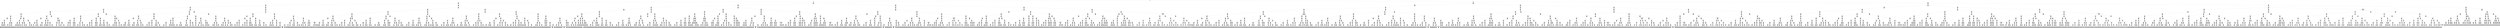 digraph g {
node [shape = Mrecord];
nodo0[label="{EO: 0|cost: 0.0|A: null}"]
nodo1[label="{EO: 1|cost: 1.0|A: GoJ8}"]
nodo3[label="{EO: 3|cost: 2.0|A: GoI8|
Posicion\nAgente:\nJ8
Infectados:\n0
Escapados:\n2
	posicion:\nM8
	posicion:\nM15
}"]
nodo7[label="{EO: 7|cost: 3.0|A: GoH8|
Posicion\nAgente:\nI8
Infectados:\n0
Escapados:\n2
	posicion:\nM8
	posicion:\nM15
}"]
nodo15[label="{EO: 15|cost: 4.0|A: GoF8|
Posicion\nAgente:\nH8
Infectados:\n0
Escapados:\n2
	posicion:\nM8
	posicion:\nM15
}"]
nodo29[label="{EO: 29|cost: 5.0|A: GoE8|
Posicion\nAgente:\nF8
Infectados:\n0
Escapados:\n2
	posicion:\nM8
	posicion:\nM15
}"]
nodo54[label="{EO: 54|cost: 6.0|A: GoD8|
Posicion\nAgente:\nE8
Infectados:\n0
Escapados:\n2
	posicion:\nM8
	posicion:\nM15
}"]
nodo98[label="{EO: 98|cost: 7.0|A: GoA8|
Posicion\nAgente:\nD8
Infectados:\n0
Escapados:\n2
	posicion:\nM8
	posicion:\nM15
}"]
nodo179[label="{EO: 179|cost: 8.0|A: GoA7|
Posicion\nAgente:\nA8
Infectados:\n0
Escapados:\n2
	posicion:\nM8
	posicion:\nM15
}"]
nodo312[label="{EO: 312|cost: 9.0|A: GoA6|
Posicion\nAgente:\nA7
Infectados:\n0
Escapados:\n2
	posicion:\nM8
	posicion:\nM15
}"]
nodo544[label="{EO: 544|cost: 10.0|A: GoA5|
Posicion\nAgente:\nA6
Infectados:\n0
Escapados:\n2
	posicion:\nM8
	posicion:\nM15
}"]
nodo926[label="{EO: 926|cost: 11.0|A: GoA3|
Posicion\nAgente:\nA5
Infectados:\n0
Escapados:\n2
	posicion:\nM8
	posicion:\nM15
}"]
nodo1592[label="{EO: 1592|cost: 12.0|A: GoA2|
Posicion\nAgente:\nA3
Infectados:\n0
Escapados:\n2
	posicion:\nM8
	posicion:\nM15
}"]
nodo2667[label="{EO: 2667|cost: 13.0|A: GoA1|
Posicion\nAgente:\nA2
Infectados:\n0
Escapados:\n2
	posicion:\nM8
	posicion:\nM15
}"]

nodo1592 -> nodo2667;
nodo2668[label="{EO: 2668|cost: 13.0|A: GoD2|
Posicion\nAgente:\nA2
Infectados:\n0
Escapados:\n2
	posicion:\nM8
	posicion:\nM15
}"]

nodo1592 -> nodo2668;

nodo926 -> nodo1592;

nodo544 -> nodo926;
nodo927[label="{EO: 927|cost: 11.0|A: GoD5|
Posicion\nAgente:\nA5
Infectados:\n0
Escapados:\n2
	posicion:\nM8
	posicion:\nM15
}"]
nodo1593[label="{EO: 1593|cost: 12.0|A: GoD6|
Posicion\nAgente:\nD5
Infectados:\n0
Escapados:\n2
	posicion:\nM8
	posicion:\nM15
}"]
nodo2669[label="{EO: 2669|cost: 13.0|A: GoD7|
Posicion\nAgente:\nD6
Infectados:\n0
Escapados:\n2
	posicion:\nM8
	posicion:\nM15
}"]

nodo1593 -> nodo2669;

nodo927 -> nodo1593;
nodo1594[label="{EO: 1594|cost: 12.0|A: GoE5|
Posicion\nAgente:\nD5
Infectados:\n0
Escapados:\n2
	posicion:\nM8
	posicion:\nM15
}"]
nodo2670[label="{EO: 2670|cost: 13.0|A: GoE3|
Posicion\nAgente:\nE5
Infectados:\n0
Escapados:\n2
	posicion:\nM8
	posicion:\nM15
}"]

nodo1594 -> nodo2670;
nodo2671[label="{EO: 2671|cost: 13.0|A: GoF5|
Posicion\nAgente:\nE5
Infectados:\n0
Escapados:\n2
	posicion:\nM8
	posicion:\nM15
}"]

nodo1594 -> nodo2671;

nodo927 -> nodo1594;

nodo544 -> nodo927;

nodo312 -> nodo544;

nodo179 -> nodo312;
nodo313[label="{EO: 313|cost: 9.0|A: GoD7|
Posicion\nAgente:\nA7
Infectados:\n0
Escapados:\n2
	posicion:\nM8
	posicion:\nM15
}"]
nodo545[label="{EO: 545|cost: 10.0|A: GoE7|
Posicion\nAgente:\nD7
Infectados:\n0
Escapados:\n2
	posicion:\nM8
	posicion:\nM15
}"]
nodo928[label="{EO: 928|cost: 11.0|A: GoE6|
Posicion\nAgente:\nE7
Infectados:\n0
Escapados:\n2
	posicion:\nM8
	posicion:\nM15
}"]
nodo1595[label="{EO: 1595|cost: 12.0|A: GoD6|
Posicion\nAgente:\nE6
Infectados:\n0
Escapados:\n2
	posicion:\nM8
	posicion:\nM15
}"]
nodo2672[label="{EO: 2672|cost: 13.0|A: GoA6|
Posicion\nAgente:\nD6
Infectados:\n0
Escapados:\n2
	posicion:\nM8
	posicion:\nM15
}"]

nodo1595 -> nodo2672;

nodo928 -> nodo1595;
nodo1596[label="{EO: 1596|cost: 12.0|A: GoE5|
Posicion\nAgente:\nE6
Infectados:\n0
Escapados:\n2
	posicion:\nM8
	posicion:\nM15
}"]
nodo2673[label="{EO: 2673|cost: 13.0|A: GoE3|
Posicion\nAgente:\nE5
Infectados:\n0
Escapados:\n2
	posicion:\nM8
	posicion:\nM15
}"]

nodo1596 -> nodo2673;
nodo2674[label="{EO: 2674|cost: 13.0|A: GoF5|
Posicion\nAgente:\nE5
Infectados:\n0
Escapados:\n2
	posicion:\nM8
	posicion:\nM15
}"]

nodo1596 -> nodo2674;

nodo928 -> nodo1596;

nodo545 -> nodo928;
nodo929[label="{EO: 929|cost: 11.0|A: GoF7|
Posicion\nAgente:\nE7
Infectados:\n0
Escapados:\n2
	posicion:\nM8
	posicion:\nM15
}"]
nodo1597[label="{EO: 1597|cost: 12.0|A: GoG7|
Posicion\nAgente:\nF7
Infectados:\n0
Escapados:\n2
	posicion:\nM8
	posicion:\nM15
}"]
nodo2675[label="{EO: 2675|cost: 13.0|A: GoG6|
Posicion\nAgente:\nG7
Infectados:\n0
Escapados:\n2
	posicion:\nM8
	posicion:\nM15
}"]

nodo1597 -> nodo2675;
nodo2676[label="{EO: 2676|cost: 13.0|A: GoH7|
Posicion\nAgente:\nG7
Infectados:\n0
Escapados:\n2
	posicion:\nM8
	posicion:\nM15
}"]

nodo1597 -> nodo2676;

nodo929 -> nodo1597;

nodo545 -> nodo929;

nodo313 -> nodo545;

nodo179 -> nodo313;

nodo98 -> nodo179;
nodo180[label="{EO: 180|cost: 8.0|A: GoA9|
Posicion\nAgente:\nA8
Infectados:\n0
Escapados:\n2
	posicion:\nM8
	posicion:\nM15
}"]
nodo314[label="{EO: 314|cost: 9.0|A: GoA10|
Posicion\nAgente:\nA9
Infectados:\n0
Escapados:\n2
	posicion:\nM8
	posicion:\nM15
}"]
nodo546[label="{EO: 546|cost: 10.0|A: GoA11|
Posicion\nAgente:\nA10
Infectados:\n0
Escapados:\n2
	posicion:\nM8
	posicion:\nM15
}"]
nodo930[label="{EO: 930|cost: 11.0|A: GoA12|
Posicion\nAgente:\nA11
Infectados:\n0
Escapados:\n2
	posicion:\nM8
	posicion:\nM15
}"]
nodo1598[label="{EO: 1598|cost: 12.0|A: GoA14|
Posicion\nAgente:\nA12
Infectados:\n0
Escapados:\n2
	posicion:\nM8
	posicion:\nM15
}"]
nodo2677[label="{EO: 2677|cost: 13.0|A: GoA15|
Posicion\nAgente:\nA14
Infectados:\n0
Escapados:\n2
	posicion:\nM8
	posicion:\nM15
}"]

nodo1598 -> nodo2677;
nodo2678[label="{EO: 2678|cost: 13.0|A: GoC14|
Posicion\nAgente:\nA14
Infectados:\n0
Escapados:\n2
	posicion:\nM8
	posicion:\nM15
}"]

nodo1598 -> nodo2678;

nodo930 -> nodo1598;
nodo1599[label="{EO: 1599|cost: 12.0|A: GoC12|
Posicion\nAgente:\nA12
Infectados:\n0
Escapados:\n2
	posicion:\nM8
	posicion:\nM15
}"]
nodo2679[label="{EO: 2679|cost: 13.0|A: GoC11|
Posicion\nAgente:\nC12
Infectados:\n0
Escapados:\n2
	posicion:\nM8
	posicion:\nM15
}"]

nodo1599 -> nodo2679;

nodo930 -> nodo1599;

nodo546 -> nodo930;
nodo931[label="{EO: 931|cost: 11.0|A: GoC11|
Posicion\nAgente:\nA11
Infectados:\n0
Escapados:\n2
	posicion:\nM8
	posicion:\nM15
}"]
nodo1600[label="{EO: 1600|cost: 12.0|A: GoC10|
Posicion\nAgente:\nC11
Infectados:\n0
Escapados:\n2
	posicion:\nM8
	posicion:\nM15
}"]

nodo931 -> nodo1600;
nodo1601[label="{EO: 1601|cost: 12.0|A: GoD11|
Posicion\nAgente:\nC11
Infectados:\n0
Escapados:\n2
	posicion:\nM8
	posicion:\nM15
}"]
nodo2680[label="{EO: 2680|cost: 13.0|A: GoD12|
Posicion\nAgente:\nD11
Infectados:\n0
Escapados:\n2
	posicion:\nM8
	posicion:\nM15
}"]

nodo1601 -> nodo2680;
nodo2681[label="{EO: 2681|cost: 13.0|A: GoE11|
Posicion\nAgente:\nD11
Infectados:\n0
Escapados:\n2
	posicion:\nM8
	posicion:\nM15
}"]

nodo1601 -> nodo2681;

nodo931 -> nodo1601;

nodo546 -> nodo931;

nodo314 -> nodo546;

nodo180 -> nodo314;
nodo315[label="{EO: 315|cost: 9.0|A: GoD9|
Posicion\nAgente:\nA9
Infectados:\n0
Escapados:\n2
	posicion:\nM8
	posicion:\nM15
}"]
nodo547[label="{EO: 547|cost: 10.0|A: GoD10|
Posicion\nAgente:\nD9
Infectados:\n0
Escapados:\n2
	posicion:\nM8
	posicion:\nM15
}"]
nodo932[label="{EO: 932|cost: 11.0|A: GoC10|
Posicion\nAgente:\nD10
Infectados:\n0
Escapados:\n2
	posicion:\nM8
	posicion:\nM15
}"]
nodo1602[label="{EO: 1602|cost: 12.0|A: GoA10|
Posicion\nAgente:\nC10
Infectados:\n0
Escapados:\n2
	posicion:\nM8
	posicion:\nM15
}"]
nodo2682[label="{EO: 2682|cost: 13.0|A: GoA11|
Posicion\nAgente:\nA10
Infectados:\n0
Escapados:\n2
	posicion:\nM8
	posicion:\nM15
}"]

nodo1602 -> nodo2682;

nodo932 -> nodo1602;

nodo547 -> nodo932;
nodo933[label="{EO: 933|cost: 11.0|A: GoD11|
Posicion\nAgente:\nD10
Infectados:\n0
Escapados:\n2
	posicion:\nM8
	posicion:\nM15
}"]
nodo1603[label="{EO: 1603|cost: 12.0|A: GoD12|
Posicion\nAgente:\nD11
Infectados:\n0
Escapados:\n2
	posicion:\nM8
	posicion:\nM15
}"]
nodo2683[label="{EO: 2683|cost: 13.0|A: GoC12|
Posicion\nAgente:\nD12
Infectados:\n0
Escapados:\n2
	posicion:\nM8
	posicion:\nM15
}"]

nodo1603 -> nodo2683;
nodo2684[label="{EO: 2684|cost: 13.0|A: GoD13|
Posicion\nAgente:\nD12
Infectados:\n0
Escapados:\n2
	posicion:\nM8
	posicion:\nM15
}"]

nodo1603 -> nodo2684;

nodo933 -> nodo1603;
nodo1604[label="{EO: 1604|cost: 12.0|A: GoE11|
Posicion\nAgente:\nD11
Infectados:\n0
Escapados:\n2
	posicion:\nM8
	posicion:\nM15
}"]
nodo2685[label="{EO: 2685|cost: 13.0|A: GoE10|
Posicion\nAgente:\nE11
Infectados:\n0
Escapados:\n2
	posicion:\nM8
	posicion:\nM15
}"]

nodo1604 -> nodo2685;
nodo2686[label="{EO: 2686|cost: 13.0|A: GoF11|
Posicion\nAgente:\nE11
Infectados:\n0
Escapados:\n2
	posicion:\nM8
	posicion:\nM15
}"]

nodo1604 -> nodo2686;

nodo933 -> nodo1604;

nodo547 -> nodo933;

nodo315 -> nodo547;
nodo548[label="{EO: 548|cost: 10.0|A: GoE9|
Posicion\nAgente:\nD9
Infectados:\n0
Escapados:\n2
	posicion:\nM8
	posicion:\nM15
}"]
nodo934[label="{EO: 934|cost: 11.0|A: GoF9|
Posicion\nAgente:\nE9
Infectados:\n0
Escapados:\n2
	posicion:\nM8
	posicion:\nM15
}"]
nodo1605[label="{EO: 1605|cost: 12.0|A: GoF10|
Posicion\nAgente:\nF9
Infectados:\n0
Escapados:\n2
	posicion:\nM8
	posicion:\nM15
}"]
nodo2687[label="{EO: 2687|cost: 13.0|A: GoE10|
Posicion\nAgente:\nF10
Infectados:\n0
Escapados:\n2
	posicion:\nM8
	posicion:\nM15
}"]

nodo1605 -> nodo2687;
nodo2688[label="{EO: 2688|cost: 13.0|A: GoF11|
Posicion\nAgente:\nF10
Infectados:\n0
Escapados:\n2
	posicion:\nM8
	posicion:\nM15
}"]

nodo1605 -> nodo2688;

nodo934 -> nodo1605;
nodo1606[label="{EO: 1606|cost: 12.0|A: GoH9|
Posicion\nAgente:\nF9
Infectados:\n0
Escapados:\n2
	posicion:\nM8
	posicion:\nM15
}"]
nodo2689[label="{EO: 2689|cost: 13.0|A: GoI9|
Posicion\nAgente:\nH9
Infectados:\n0
Escapados:\n2
	posicion:\nM8
	posicion:\nM15
}"]

nodo1606 -> nodo2689;

nodo934 -> nodo1606;

nodo548 -> nodo934;

nodo315 -> nodo548;

nodo180 -> nodo315;

nodo98 -> nodo180;

nodo54 -> nodo98;
nodo99[label="{EO: 99|cost: 7.0|A: GoD9|
Posicion\nAgente:\nD8
Infectados:\n0
Escapados:\n2
	posicion:\nM8
	posicion:\nM15
}"]
nodo181[label="{EO: 181|cost: 8.0|A: GoD10|
Posicion\nAgente:\nD9
Infectados:\n0
Escapados:\n2
	posicion:\nM8
	posicion:\nM15
}"]
nodo316[label="{EO: 316|cost: 9.0|A: GoC10|
Posicion\nAgente:\nD10
Infectados:\n0
Escapados:\n2
	posicion:\nM8
	posicion:\nM15
}"]
nodo549[label="{EO: 549|cost: 10.0|A: GoA10|
Posicion\nAgente:\nC10
Infectados:\n0
Escapados:\n2
	posicion:\nM8
	posicion:\nM15
}"]
nodo935[label="{EO: 935|cost: 11.0|A: GoA9|
Posicion\nAgente:\nA10
Infectados:\n0
Escapados:\n2
	posicion:\nM8
	posicion:\nM15
}"]
nodo1607[label="{EO: 1607|cost: 12.0|A: GoA8|
Posicion\nAgente:\nA9
Infectados:\n0
Escapados:\n2
	posicion:\nM8
	posicion:\nM15
}"]
nodo2690[label="{EO: 2690|cost: 13.0|A: GoA7|
Posicion\nAgente:\nA8
Infectados:\n0
Escapados:\n2
	posicion:\nM8
	posicion:\nM15
}"]

nodo1607 -> nodo2690;

nodo935 -> nodo1607;

nodo549 -> nodo935;
nodo936[label="{EO: 936|cost: 11.0|A: GoA11|
Posicion\nAgente:\nA10
Infectados:\n0
Escapados:\n2
	posicion:\nM8
	posicion:\nM15
}"]
nodo1608[label="{EO: 1608|cost: 12.0|A: GoA12|
Posicion\nAgente:\nA11
Infectados:\n0
Escapados:\n2
	posicion:\nM8
	posicion:\nM15
}"]
nodo2691[label="{EO: 2691|cost: 13.0|A: GoA14|
Posicion\nAgente:\nA12
Infectados:\n0
Escapados:\n2
	posicion:\nM8
	posicion:\nM15
}"]

nodo1608 -> nodo2691;
nodo2692[label="{EO: 2692|cost: 13.0|A: GoC12|
Posicion\nAgente:\nA12
Infectados:\n0
Escapados:\n2
	posicion:\nM8
	posicion:\nM15
}"]

nodo1608 -> nodo2692;

nodo936 -> nodo1608;
nodo1609[label="{EO: 1609|cost: 12.0|A: GoC11|
Posicion\nAgente:\nA11
Infectados:\n0
Escapados:\n2
	posicion:\nM8
	posicion:\nM15
}"]
nodo2693[label="{EO: 2693|cost: 13.0|A: GoD11|
Posicion\nAgente:\nC11
Infectados:\n0
Escapados:\n2
	posicion:\nM8
	posicion:\nM15
}"]

nodo1609 -> nodo2693;

nodo936 -> nodo1609;

nodo549 -> nodo936;

nodo316 -> nodo549;

nodo181 -> nodo316;
nodo317[label="{EO: 317|cost: 9.0|A: GoD11|
Posicion\nAgente:\nD10
Infectados:\n0
Escapados:\n2
	posicion:\nM8
	posicion:\nM15
}"]
nodo550[label="{EO: 550|cost: 10.0|A: GoD12|
Posicion\nAgente:\nD11
Infectados:\n0
Escapados:\n2
	posicion:\nM8
	posicion:\nM15
}"]
nodo937[label="{EO: 937|cost: 11.0|A: GoC12|
Posicion\nAgente:\nD12
Infectados:\n0
Escapados:\n2
	posicion:\nM8
	posicion:\nM15
}"]
nodo1610[label="{EO: 1610|cost: 12.0|A: GoA12|
Posicion\nAgente:\nC12
Infectados:\n0
Escapados:\n2
	posicion:\nM8
	posicion:\nM15
}"]
nodo2694[label="{EO: 2694|cost: 13.0|A: GoA11|
Posicion\nAgente:\nA12
Infectados:\n0
Escapados:\n2
	posicion:\nM8
	posicion:\nM15
}"]

nodo1610 -> nodo2694;
nodo2695[label="{EO: 2695|cost: 13.0|A: GoA14|
Posicion\nAgente:\nA12
Infectados:\n0
Escapados:\n2
	posicion:\nM8
	posicion:\nM15
}"]

nodo1610 -> nodo2695;

nodo937 -> nodo1610;
nodo1611[label="{EO: 1611|cost: 12.0|A: GoC11|
Posicion\nAgente:\nC12
Infectados:\n0
Escapados:\n2
	posicion:\nM8
	posicion:\nM15
}"]
nodo2696[label="{EO: 2696|cost: 13.0|A: GoC10|
Posicion\nAgente:\nC11
Infectados:\n0
Escapados:\n2
	posicion:\nM8
	posicion:\nM15
}"]

nodo1611 -> nodo2696;

nodo937 -> nodo1611;

nodo550 -> nodo937;
nodo938[label="{EO: 938|cost: 11.0|A: GoD13|
Posicion\nAgente:\nD12
Infectados:\n0
Escapados:\n2
	posicion:\nM8
	posicion:\nM15
}"]
nodo1612[label="{EO: 1612|cost: 12.0|A: GoD14|
Posicion\nAgente:\nD13
Infectados:\n0
Escapados:\n2
	posicion:\nM8
	posicion:\nM15
}"]
nodo2697[label="{EO: 2697|cost: 13.0|A: GoD15|
Posicion\nAgente:\nD14
Infectados:\n0
Escapados:\n2
	posicion:\nM8
	posicion:\nM15
}"]

nodo1612 -> nodo2697;
nodo2698[label="{EO: 2698|cost: 13.0|A: GoE14|
Posicion\nAgente:\nD14
Infectados:\n0
Escapados:\n2
	posicion:\nM8
	posicion:\nM15
}"]

nodo1612 -> nodo2698;

nodo938 -> nodo1612;
nodo1613[label="{EO: 1613|cost: 12.0|A: GoE13|
Posicion\nAgente:\nD13
Infectados:\n0
Escapados:\n2
	posicion:\nM8
	posicion:\nM15
}"]
nodo2699[label="{EO: 2699|cost: 13.0|A: GoE12|
Posicion\nAgente:\nE13
Infectados:\n0
Escapados:\n2
	posicion:\nM8
	posicion:\nM15
}"]

nodo1613 -> nodo2699;

nodo938 -> nodo1613;

nodo550 -> nodo938;

nodo317 -> nodo550;
nodo551[label="{EO: 551|cost: 10.0|A: GoE11|
Posicion\nAgente:\nD11
Infectados:\n0
Escapados:\n2
	posicion:\nM8
	posicion:\nM15
}"]
nodo939[label="{EO: 939|cost: 11.0|A: GoE10|
Posicion\nAgente:\nE11
Infectados:\n0
Escapados:\n2
	posicion:\nM8
	posicion:\nM15
}"]
nodo1614[label="{EO: 1614|cost: 12.0|A: GoE9|
Posicion\nAgente:\nE10
Infectados:\n0
Escapados:\n2
	posicion:\nM8
	posicion:\nM15
}"]
nodo2700[label="{EO: 2700|cost: 13.0|A: GoF9|
Posicion\nAgente:\nE9
Infectados:\n0
Escapados:\n2
	posicion:\nM8
	posicion:\nM15
}"]

nodo1614 -> nodo2700;

nodo939 -> nodo1614;

nodo551 -> nodo939;
nodo940[label="{EO: 940|cost: 11.0|A: GoF11|
Posicion\nAgente:\nE11
Infectados:\n0
Escapados:\n2
	posicion:\nM8
	posicion:\nM15
}"]
nodo1615[label="{EO: 1615|cost: 12.0|A: GoF12|
Posicion\nAgente:\nF11
Infectados:\n0
Escapados:\n2
	posicion:\nM8
	posicion:\nM15
}"]
nodo2701[label="{EO: 2701|cost: 13.0|A: GoE12|
Posicion\nAgente:\nF12
Infectados:\n0
Escapados:\n2
	posicion:\nM8
	posicion:\nM15
}"]

nodo1615 -> nodo2701;
nodo2702[label="{EO: 2702|cost: 13.0|A: GoF13|
Posicion\nAgente:\nF12
Infectados:\n0
Escapados:\n2
	posicion:\nM8
	posicion:\nM15
}"]

nodo1615 -> nodo2702;

nodo940 -> nodo1615;
nodo1616[label="{EO: 1616|cost: 12.0|A: GoH11|
Posicion\nAgente:\nF11
Infectados:\n0
Escapados:\n2
	posicion:\nM8
	posicion:\nM15
}"]
nodo2703[label="{EO: 2703|cost: 13.0|A: GoH10|
Posicion\nAgente:\nH11
Infectados:\n0
Escapados:\n2
	posicion:\nM8
	posicion:\nM15
}"]

nodo1616 -> nodo2703;
nodo2704[label="{EO: 2704|cost: 13.0|A: GoI11|
Posicion\nAgente:\nH11
Infectados:\n0
Escapados:\n2
	posicion:\nM8
	posicion:\nM15
}"]

nodo1616 -> nodo2704;

nodo940 -> nodo1616;

nodo551 -> nodo940;

nodo317 -> nodo551;

nodo181 -> nodo317;

nodo99 -> nodo181;
nodo182[label="{EO: 182|cost: 8.0|A: GoE9|
Posicion\nAgente:\nD9
Infectados:\n0
Escapados:\n2
	posicion:\nM8
	posicion:\nM15
}"]
nodo318[label="{EO: 318|cost: 9.0|A: GoF9|
Posicion\nAgente:\nE9
Infectados:\n0
Escapados:\n2
	posicion:\nM8
	posicion:\nM15
}"]
nodo552[label="{EO: 552|cost: 10.0|A: GoF10|
Posicion\nAgente:\nF9
Infectados:\n0
Escapados:\n2
	posicion:\nM8
	posicion:\nM15
}"]
nodo941[label="{EO: 941|cost: 11.0|A: GoE10|
Posicion\nAgente:\nF10
Infectados:\n0
Escapados:\n2
	posicion:\nM8
	posicion:\nM15
}"]
nodo1617[label="{EO: 1617|cost: 12.0|A: GoD10|
Posicion\nAgente:\nE10
Infectados:\n0
Escapados:\n2
	posicion:\nM8
	posicion:\nM15
}"]
nodo2705[label="{EO: 2705|cost: 13.0|A: GoC10|
Posicion\nAgente:\nD10
Infectados:\n0
Escapados:\n2
	posicion:\nM8
	posicion:\nM15
}"]

nodo1617 -> nodo2705;
nodo2706[label="{EO: 2706|cost: 13.0|A: GoD11|
Posicion\nAgente:\nD10
Infectados:\n0
Escapados:\n2
	posicion:\nM8
	posicion:\nM15
}"]

nodo1617 -> nodo2706;

nodo941 -> nodo1617;

nodo552 -> nodo941;
nodo942[label="{EO: 942|cost: 11.0|A: GoF11|
Posicion\nAgente:\nF10
Infectados:\n0
Escapados:\n2
	posicion:\nM8
	posicion:\nM15
}"]
nodo1618[label="{EO: 1618|cost: 12.0|A: GoF12|
Posicion\nAgente:\nF11
Infectados:\n0
Escapados:\n2
	posicion:\nM8
	posicion:\nM15
}"]
nodo2707[label="{EO: 2707|cost: 13.0|A: GoE12|
Posicion\nAgente:\nF12
Infectados:\n0
Escapados:\n2
	posicion:\nM8
	posicion:\nM15
}"]

nodo1618 -> nodo2707;
nodo2708[label="{EO: 2708|cost: 13.0|A: GoF13|
Posicion\nAgente:\nF12
Infectados:\n0
Escapados:\n2
	posicion:\nM8
	posicion:\nM15
}"]

nodo1618 -> nodo2708;

nodo942 -> nodo1618;
nodo1619[label="{EO: 1619|cost: 12.0|A: GoH11|
Posicion\nAgente:\nF11
Infectados:\n0
Escapados:\n2
	posicion:\nM8
	posicion:\nM15
}"]
nodo2709[label="{EO: 2709|cost: 13.0|A: GoH10|
Posicion\nAgente:\nH11
Infectados:\n0
Escapados:\n2
	posicion:\nM8
	posicion:\nM15
}"]

nodo1619 -> nodo2709;
nodo2710[label="{EO: 2710|cost: 13.0|A: GoI11|
Posicion\nAgente:\nH11
Infectados:\n0
Escapados:\n2
	posicion:\nM8
	posicion:\nM15
}"]

nodo1619 -> nodo2710;

nodo942 -> nodo1619;

nodo552 -> nodo942;

nodo318 -> nodo552;
nodo553[label="{EO: 553|cost: 10.0|A: GoH9|
Posicion\nAgente:\nF9
Infectados:\n0
Escapados:\n2
	posicion:\nM8
	posicion:\nM15
}"]
nodo943[label="{EO: 943|cost: 11.0|A: GoI9|
Posicion\nAgente:\nH9
Infectados:\n0
Escapados:\n2
	posicion:\nM8
	posicion:\nM15
}"]
nodo1620[label="{EO: 1620|cost: 12.0|A: GoI10|
Posicion\nAgente:\nI9
Infectados:\n0
Escapados:\n2
	posicion:\nM8
	posicion:\nM15
}"]
nodo2711[label="{EO: 2711|cost: 13.0|A: GoH10|
Posicion\nAgente:\nI10
Infectados:\n0
Escapados:\n2
	posicion:\nM8
	posicion:\nM15
}"]

nodo1620 -> nodo2711;
nodo2712[label="{EO: 2712|cost: 13.0|A: GoI11|
Posicion\nAgente:\nI10
Infectados:\n0
Escapados:\n2
	posicion:\nM8
	posicion:\nM15
}"]

nodo1620 -> nodo2712;

nodo943 -> nodo1620;

nodo553 -> nodo943;

nodo318 -> nodo553;

nodo182 -> nodo318;

nodo99 -> nodo182;

nodo54 -> nodo99;

nodo29 -> nodo54;
nodo55[label="{EO: 55|cost: 6.0|A: GoE7|
Posicion\nAgente:\nE8
Infectados:\n0
Escapados:\n2
	posicion:\nM8
	posicion:\nM15
}"]
nodo100[label="{EO: 100|cost: 7.0|A: GoE6|
Posicion\nAgente:\nE7
Infectados:\n0
Escapados:\n2
	posicion:\nM8
	posicion:\nM15
}"]
nodo183[label="{EO: 183|cost: 8.0|A: GoD6|
Posicion\nAgente:\nE6
Infectados:\n0
Escapados:\n2
	posicion:\nM8
	posicion:\nM15
}"]
nodo319[label="{EO: 319|cost: 9.0|A: GoA6|
Posicion\nAgente:\nD6
Infectados:\n0
Escapados:\n2
	posicion:\nM8
	posicion:\nM15
}"]
nodo554[label="{EO: 554|cost: 10.0|A: GoA5|
Posicion\nAgente:\nA6
Infectados:\n0
Escapados:\n2
	posicion:\nM8
	posicion:\nM15
}"]
nodo944[label="{EO: 944|cost: 11.0|A: GoA3|
Posicion\nAgente:\nA5
Infectados:\n0
Escapados:\n2
	posicion:\nM8
	posicion:\nM15
}"]
nodo1621[label="{EO: 1621|cost: 12.0|A: GoA2|
Posicion\nAgente:\nA3
Infectados:\n0
Escapados:\n2
	posicion:\nM8
	posicion:\nM15
}"]
nodo2713[label="{EO: 2713|cost: 13.0|A: GoA1|
Posicion\nAgente:\nA2
Infectados:\n0
Escapados:\n2
	posicion:\nM8
	posicion:\nM15
}"]

nodo1621 -> nodo2713;
nodo2714[label="{EO: 2714|cost: 13.0|A: GoD2|
Posicion\nAgente:\nA2
Infectados:\n0
Escapados:\n2
	posicion:\nM8
	posicion:\nM15
}"]

nodo1621 -> nodo2714;

nodo944 -> nodo1621;

nodo554 -> nodo944;
nodo945[label="{EO: 945|cost: 11.0|A: GoD5|
Posicion\nAgente:\nA5
Infectados:\n0
Escapados:\n2
	posicion:\nM8
	posicion:\nM15
}"]
nodo1622[label="{EO: 1622|cost: 12.0|A: GoE5|
Posicion\nAgente:\nD5
Infectados:\n0
Escapados:\n2
	posicion:\nM8
	posicion:\nM15
}"]
nodo2715[label="{EO: 2715|cost: 13.0|A: GoE3|
Posicion\nAgente:\nE5
Infectados:\n0
Escapados:\n2
	posicion:\nM8
	posicion:\nM15
}"]

nodo1622 -> nodo2715;
nodo2716[label="{EO: 2716|cost: 13.0|A: GoF5|
Posicion\nAgente:\nE5
Infectados:\n0
Escapados:\n2
	posicion:\nM8
	posicion:\nM15
}"]

nodo1622 -> nodo2716;

nodo945 -> nodo1622;

nodo554 -> nodo945;

nodo319 -> nodo554;
nodo555[label="{EO: 555|cost: 10.0|A: GoA7|
Posicion\nAgente:\nA6
Infectados:\n0
Escapados:\n2
	posicion:\nM8
	posicion:\nM15
}"]
nodo946[label="{EO: 946|cost: 11.0|A: GoA8|
Posicion\nAgente:\nA7
Infectados:\n0
Escapados:\n2
	posicion:\nM8
	posicion:\nM15
}"]
nodo1623[label="{EO: 1623|cost: 12.0|A: GoA9|
Posicion\nAgente:\nA8
Infectados:\n0
Escapados:\n2
	posicion:\nM8
	posicion:\nM15
}"]
nodo2717[label="{EO: 2717|cost: 13.0|A: GoA10|
Posicion\nAgente:\nA9
Infectados:\n0
Escapados:\n2
	posicion:\nM8
	posicion:\nM15
}"]

nodo1623 -> nodo2717;
nodo2718[label="{EO: 2718|cost: 13.0|A: GoD9|
Posicion\nAgente:\nA9
Infectados:\n0
Escapados:\n2
	posicion:\nM8
	posicion:\nM15
}"]

nodo1623 -> nodo2718;

nodo946 -> nodo1623;

nodo555 -> nodo946;
nodo947[label="{EO: 947|cost: 11.0|A: GoD7|
Posicion\nAgente:\nA7
Infectados:\n0
Escapados:\n2
	posicion:\nM8
	posicion:\nM15
}"]
nodo1624[label="{EO: 1624|cost: 12.0|A: GoD8|
Posicion\nAgente:\nD7
Infectados:\n0
Escapados:\n2
	posicion:\nM8
	posicion:\nM15
}"]
nodo2719[label="{EO: 2719|cost: 13.0|A: GoA8|
Posicion\nAgente:\nD8
Infectados:\n0
Escapados:\n2
	posicion:\nM8
	posicion:\nM15
}"]

nodo1624 -> nodo2719;
nodo2720[label="{EO: 2720|cost: 13.0|A: GoD9|
Posicion\nAgente:\nD8
Infectados:\n0
Escapados:\n2
	posicion:\nM8
	posicion:\nM15
}"]

nodo1624 -> nodo2720;

nodo947 -> nodo1624;

nodo555 -> nodo947;

nodo319 -> nodo555;

nodo183 -> nodo319;
nodo320[label="{EO: 320|cost: 9.0|A: GoD7|
Posicion\nAgente:\nD6
Infectados:\n0
Escapados:\n2
	posicion:\nM8
	posicion:\nM15
}"]
nodo556[label="{EO: 556|cost: 10.0|A: GoD8|
Posicion\nAgente:\nD7
Infectados:\n0
Escapados:\n2
	posicion:\nM8
	posicion:\nM15
}"]
nodo948[label="{EO: 948|cost: 11.0|A: GoA8|
Posicion\nAgente:\nD8
Infectados:\n0
Escapados:\n2
	posicion:\nM8
	posicion:\nM15
}"]
nodo1625[label="{EO: 1625|cost: 12.0|A: GoA7|
Posicion\nAgente:\nA8
Infectados:\n0
Escapados:\n2
	posicion:\nM8
	posicion:\nM15
}"]
nodo2721[label="{EO: 2721|cost: 13.0|A: GoA6|
Posicion\nAgente:\nA7
Infectados:\n0
Escapados:\n2
	posicion:\nM8
	posicion:\nM15
}"]

nodo1625 -> nodo2721;

nodo948 -> nodo1625;
nodo1626[label="{EO: 1626|cost: 12.0|A: GoA9|
Posicion\nAgente:\nA8
Infectados:\n0
Escapados:\n2
	posicion:\nM8
	posicion:\nM15
}"]
nodo2722[label="{EO: 2722|cost: 13.0|A: GoA10|
Posicion\nAgente:\nA9
Infectados:\n0
Escapados:\n2
	posicion:\nM8
	posicion:\nM15
}"]

nodo1626 -> nodo2722;
nodo2723[label="{EO: 2723|cost: 13.0|A: GoD9|
Posicion\nAgente:\nA9
Infectados:\n0
Escapados:\n2
	posicion:\nM8
	posicion:\nM15
}"]

nodo1626 -> nodo2723;

nodo948 -> nodo1626;

nodo556 -> nodo948;
nodo949[label="{EO: 949|cost: 11.0|A: GoD9|
Posicion\nAgente:\nD8
Infectados:\n0
Escapados:\n2
	posicion:\nM8
	posicion:\nM15
}"]
nodo1627[label="{EO: 1627|cost: 12.0|A: GoD10|
Posicion\nAgente:\nD9
Infectados:\n0
Escapados:\n2
	posicion:\nM8
	posicion:\nM15
}"]
nodo2724[label="{EO: 2724|cost: 13.0|A: GoC10|
Posicion\nAgente:\nD10
Infectados:\n0
Escapados:\n2
	posicion:\nM8
	posicion:\nM15
}"]

nodo1627 -> nodo2724;
nodo2725[label="{EO: 2725|cost: 13.0|A: GoD11|
Posicion\nAgente:\nD10
Infectados:\n0
Escapados:\n2
	posicion:\nM8
	posicion:\nM15
}"]

nodo1627 -> nodo2725;

nodo949 -> nodo1627;
nodo1628[label="{EO: 1628|cost: 12.0|A: GoE9|
Posicion\nAgente:\nD9
Infectados:\n0
Escapados:\n2
	posicion:\nM8
	posicion:\nM15
}"]
nodo2726[label="{EO: 2726|cost: 13.0|A: GoF9|
Posicion\nAgente:\nE9
Infectados:\n0
Escapados:\n2
	posicion:\nM8
	posicion:\nM15
}"]

nodo1628 -> nodo2726;

nodo949 -> nodo1628;

nodo556 -> nodo949;

nodo320 -> nodo556;

nodo183 -> nodo320;

nodo100 -> nodo183;
nodo184[label="{EO: 184|cost: 8.0|A: GoE5|
Posicion\nAgente:\nE6
Infectados:\n0
Escapados:\n2
	posicion:\nM8
	posicion:\nM15
}"]
nodo321[label="{EO: 321|cost: 9.0|A: GoE3|
Posicion\nAgente:\nE5
Infectados:\n0
Escapados:\n2
	posicion:\nM8
	posicion:\nM15
}"]
nodo557[label="{EO: 557|cost: 10.0|A: GoD3|
Posicion\nAgente:\nE3
Infectados:\n0
Escapados:\n2
	posicion:\nM8
	posicion:\nM15
}"]
nodo950[label="{EO: 950|cost: 11.0|A: GoA3|
Posicion\nAgente:\nD3
Infectados:\n0
Escapados:\n2
	posicion:\nM8
	posicion:\nM15
}"]
nodo1629[label="{EO: 1629|cost: 12.0|A: GoA2|
Posicion\nAgente:\nA3
Infectados:\n0
Escapados:\n2
	posicion:\nM8
	posicion:\nM15
}"]
nodo2727[label="{EO: 2727|cost: 13.0|A: GoA1|
Posicion\nAgente:\nA2
Infectados:\n0
Escapados:\n2
	posicion:\nM8
	posicion:\nM15
}"]

nodo1629 -> nodo2727;
nodo2728[label="{EO: 2728|cost: 13.0|A: GoD2|
Posicion\nAgente:\nA2
Infectados:\n0
Escapados:\n2
	posicion:\nM8
	posicion:\nM15
}"]

nodo1629 -> nodo2728;

nodo950 -> nodo1629;
nodo1630[label="{EO: 1630|cost: 12.0|A: GoA5|
Posicion\nAgente:\nA3
Infectados:\n0
Escapados:\n2
	posicion:\nM8
	posicion:\nM15
}"]
nodo2729[label="{EO: 2729|cost: 13.0|A: GoA6|
Posicion\nAgente:\nA5
Infectados:\n0
Escapados:\n2
	posicion:\nM8
	posicion:\nM15
}"]

nodo1630 -> nodo2729;
nodo2730[label="{EO: 2730|cost: 13.0|A: GoD5|
Posicion\nAgente:\nA5
Infectados:\n0
Escapados:\n2
	posicion:\nM8
	posicion:\nM15
}"]

nodo1630 -> nodo2730;

nodo950 -> nodo1630;

nodo557 -> nodo950;
nodo951[label="{EO: 951|cost: 11.0|A: GoD5|
Posicion\nAgente:\nD3
Infectados:\n0
Escapados:\n2
	posicion:\nM8
	posicion:\nM15
}"]
nodo1631[label="{EO: 1631|cost: 12.0|A: GoD6|
Posicion\nAgente:\nD5
Infectados:\n0
Escapados:\n2
	posicion:\nM8
	posicion:\nM15
}"]
nodo2731[label="{EO: 2731|cost: 13.0|A: GoA6|
Posicion\nAgente:\nD6
Infectados:\n0
Escapados:\n2
	posicion:\nM8
	posicion:\nM15
}"]

nodo1631 -> nodo2731;
nodo2732[label="{EO: 2732|cost: 13.0|A: GoD7|
Posicion\nAgente:\nD6
Infectados:\n0
Escapados:\n2
	posicion:\nM8
	posicion:\nM15
}"]

nodo1631 -> nodo2732;

nodo951 -> nodo1631;

nodo557 -> nodo951;

nodo321 -> nodo557;
nodo558[label="{EO: 558|cost: 10.0|A: GoE2|
Posicion\nAgente:\nE3
Infectados:\n0
Escapados:\n2
	posicion:\nM8
	posicion:\nM15
}"]
nodo952[label="{EO: 952|cost: 11.0|A: GoE1|
Posicion\nAgente:\nE2
Infectados:\n0
Escapados:\n2
	posicion:\nM8
	posicion:\nM15
}"]
nodo1632[label="{EO: 1632|cost: 12.0|A: GoD1|
Posicion\nAgente:\nE1
Infectados:\n0
Escapados:\n2
	posicion:\nM8
	posicion:\nM15
}"]
nodo2733[label="{EO: 2733|cost: 13.0|A: GoA1|
Posicion\nAgente:\nD1
Infectados:\n0
Escapados:\n2
	posicion:\nM8
	posicion:\nM15
}"]

nodo1632 -> nodo2733;
nodo2734[label="{EO: 2734|cost: 13.0|A: GoD2|
Posicion\nAgente:\nD1
Infectados:\n0
Escapados:\n2
	posicion:\nM8
	posicion:\nM15
}"]

nodo1632 -> nodo2734;

nodo952 -> nodo1632;

nodo558 -> nodo952;
nodo953[label="{EO: 953|cost: 11.0|A: GoF2|
Posicion\nAgente:\nE2
Infectados:\n0
Escapados:\n2
	posicion:\nM8
	posicion:\nM15
}"]
nodo1633[label="{EO: 1633|cost: 12.0|A: GoH2|
Posicion\nAgente:\nF2
Infectados:\n0
Escapados:\n2
	posicion:\nM8
	posicion:\nM15
}"]
nodo2735[label="{EO: 2735|cost: 13.0|A: GoH1|
Posicion\nAgente:\nH2
Infectados:\n0
Escapados:\n2
	posicion:\nM8
	posicion:\nM15
}"]

nodo1633 -> nodo2735;
nodo2736[label="{EO: 2736|cost: 13.0|A: GoI2|
Posicion\nAgente:\nH2
Infectados:\n0
Escapados:\n2
	posicion:\nM8
	posicion:\nM15
}"]

nodo1633 -> nodo2736;

nodo953 -> nodo1633;

nodo558 -> nodo953;

nodo321 -> nodo558;

nodo184 -> nodo321;
nodo322[label="{EO: 322|cost: 9.0|A: GoF5|
Posicion\nAgente:\nE5
Infectados:\n0
Escapados:\n2
	posicion:\nM8
	posicion:\nM15
}"]
nodo559[label="{EO: 559|cost: 10.0|A: GoF6|
Posicion\nAgente:\nF5
Infectados:\n0
Escapados:\n2
	posicion:\nM8
	posicion:\nM15
}"]
nodo954[label="{EO: 954|cost: 11.0|A: GoG6|
Posicion\nAgente:\nF6
Infectados:\n0
Escapados:\n2
	posicion:\nM8
	posicion:\nM15
}"]
nodo1634[label="{EO: 1634|cost: 12.0|A: GoG7|
Posicion\nAgente:\nG6
Infectados:\n0
Escapados:\n2
	posicion:\nM8
	posicion:\nM15
}"]
nodo2737[label="{EO: 2737|cost: 13.0|A: GoH7|
Posicion\nAgente:\nG7
Infectados:\n0
Escapados:\n2
	posicion:\nM8
	posicion:\nM15
}"]

nodo1634 -> nodo2737;

nodo954 -> nodo1634;
nodo1635[label="{EO: 1635|cost: 12.0|A: GoH6|
Posicion\nAgente:\nG6
Infectados:\n0
Escapados:\n2
	posicion:\nM8
	posicion:\nM15
}"]
nodo2738[label="{EO: 2738|cost: 13.0|A: GoH5|
Posicion\nAgente:\nH6
Infectados:\n0
Escapados:\n2
	posicion:\nM8
	posicion:\nM15
}"]

nodo1635 -> nodo2738;
nodo2739[label="{EO: 2739|cost: 13.0|A: GoI6|
Posicion\nAgente:\nH6
Infectados:\n0
Escapados:\n2
	posicion:\nM8
	posicion:\nM15
}"]

nodo1635 -> nodo2739;

nodo954 -> nodo1635;

nodo559 -> nodo954;

nodo322 -> nodo559;
nodo560[label="{EO: 560|cost: 10.0|A: GoH5|
Posicion\nAgente:\nF5
Infectados:\n0
Escapados:\n2
	posicion:\nM8
	posicion:\nM15
}"]
nodo955[label="{EO: 955|cost: 11.0|A: GoH4|
Posicion\nAgente:\nH5
Infectados:\n0
Escapados:\n2
	posicion:\nM8
	posicion:\nM15
}"]
nodo1636[label="{EO: 1636|cost: 12.0|A: GoF4|
Posicion\nAgente:\nH4
Infectados:\n0
Escapados:\n2
	posicion:\nM8
	posicion:\nM15
}"]

nodo955 -> nodo1636;
nodo1637[label="{EO: 1637|cost: 12.0|A: GoH3|
Posicion\nAgente:\nH4
Infectados:\n0
Escapados:\n2
	posicion:\nM8
	posicion:\nM15
}"]
nodo2740[label="{EO: 2740|cost: 13.0|A: GoF3|
Posicion\nAgente:\nH3
Infectados:\n0
Escapados:\n2
	posicion:\nM8
	posicion:\nM15
}"]

nodo1637 -> nodo2740;
nodo2741[label="{EO: 2741|cost: 13.0|A: GoH2|
Posicion\nAgente:\nH3
Infectados:\n0
Escapados:\n2
	posicion:\nM8
	posicion:\nM15
}"]

nodo1637 -> nodo2741;

nodo955 -> nodo1637;

nodo560 -> nodo955;
nodo956[label="{EO: 956|cost: 11.0|A: GoI5|
Posicion\nAgente:\nH5
Infectados:\n0
Escapados:\n2
	posicion:\nM8
	posicion:\nM15
}"]
nodo1638[label="{EO: 1638|cost: 12.0|A: GoI6|
Posicion\nAgente:\nI5
Infectados:\n0
Escapados:\n2
	posicion:\nM8
	posicion:\nM15
}"]
nodo2742[label="{EO: 2742|cost: 13.0|A: GoH6|
Posicion\nAgente:\nI6
Infectados:\n0
Escapados:\n2
	posicion:\nM8
	posicion:\nM15
}"]

nodo1638 -> nodo2742;
nodo2743[label="{EO: 2743|cost: 13.0|A: GoI7|
Posicion\nAgente:\nI6
Infectados:\n0
Escapados:\n2
	posicion:\nM8
	posicion:\nM15
}"]

nodo1638 -> nodo2743;

nodo956 -> nodo1638;
nodo1639[label="{EO: 1639|cost: 12.0|A: GoJ5|
Posicion\nAgente:\nI5
Infectados:\n0
Escapados:\n2
	posicion:\nM8
	posicion:\nM15
}"]
nodo2744[label="{EO: 2744|cost: 13.0|A: GoJ3|
Posicion\nAgente:\nJ5
Infectados:\n0
Escapados:\n2
	posicion:\nM8
	posicion:\nM15
}"]

nodo1639 -> nodo2744;
nodo2745[label="{EO: 2745|cost: 13.0|A: GoK5|
Posicion\nAgente:\nJ5
Infectados:\n0
Escapados:\n2
	posicion:\nM8
	posicion:\nM15
}"]

nodo1639 -> nodo2745;

nodo956 -> nodo1639;

nodo560 -> nodo956;

nodo322 -> nodo560;

nodo184 -> nodo322;

nodo100 -> nodo184;

nodo55 -> nodo100;
nodo101[label="{EO: 101|cost: 7.0|A: GoF7|
Posicion\nAgente:\nE7
Infectados:\n0
Escapados:\n2
	posicion:\nM8
	posicion:\nM15
}"]
nodo185[label="{EO: 185|cost: 8.0|A: GoG7|
Posicion\nAgente:\nF7
Infectados:\n0
Escapados:\n2
	posicion:\nM8
	posicion:\nM15
}"]
nodo323[label="{EO: 323|cost: 9.0|A: GoG6|
Posicion\nAgente:\nG7
Infectados:\n0
Escapados:\n2
	posicion:\nM8
	posicion:\nM15
}"]
nodo561[label="{EO: 561|cost: 10.0|A: GoH6|
Posicion\nAgente:\nG6
Infectados:\n0
Escapados:\n2
	posicion:\nM8
	posicion:\nM15
}"]
nodo957[label="{EO: 957|cost: 11.0|A: GoH5|
Posicion\nAgente:\nH6
Infectados:\n0
Escapados:\n2
	posicion:\nM8
	posicion:\nM15
}"]
nodo1640[label="{EO: 1640|cost: 12.0|A: GoH4|
Posicion\nAgente:\nH5
Infectados:\n0
Escapados:\n2
	posicion:\nM8
	posicion:\nM15
}"]
nodo2746[label="{EO: 2746|cost: 13.0|A: GoF4|
Posicion\nAgente:\nH4
Infectados:\n0
Escapados:\n2
	posicion:\nM8
	posicion:\nM15
}"]

nodo1640 -> nodo2746;
nodo2747[label="{EO: 2747|cost: 13.0|A: GoH3|
Posicion\nAgente:\nH4
Infectados:\n0
Escapados:\n2
	posicion:\nM8
	posicion:\nM15
}"]

nodo1640 -> nodo2747;

nodo957 -> nodo1640;
nodo1641[label="{EO: 1641|cost: 12.0|A: GoI5|
Posicion\nAgente:\nH5
Infectados:\n0
Escapados:\n2
	posicion:\nM8
	posicion:\nM15
}"]
nodo2748[label="{EO: 2748|cost: 13.0|A: GoI6|
Posicion\nAgente:\nI5
Infectados:\n0
Escapados:\n2
	posicion:\nM8
	posicion:\nM15
}"]

nodo1641 -> nodo2748;
nodo2749[label="{EO: 2749|cost: 13.0|A: GoJ5|
Posicion\nAgente:\nI5
Infectados:\n0
Escapados:\n2
	posicion:\nM8
	posicion:\nM15
}"]

nodo1641 -> nodo2749;

nodo957 -> nodo1641;

nodo561 -> nodo957;
nodo958[label="{EO: 958|cost: 11.0|A: GoI6|
Posicion\nAgente:\nH6
Infectados:\n0
Escapados:\n2
	posicion:\nM8
	posicion:\nM15
}"]
nodo1642[label="{EO: 1642|cost: 12.0|A: GoI7|
Posicion\nAgente:\nI6
Infectados:\n0
Escapados:\n2
	posicion:\nM8
	posicion:\nM15
}"]
nodo2750[label="{EO: 2750|cost: 13.0|A: GoJ7|
Posicion\nAgente:\nI7
Infectados:\n0
Escapados:\n2
	posicion:\nM8
	posicion:\nM15
}"]

nodo1642 -> nodo2750;

nodo958 -> nodo1642;

nodo561 -> nodo958;

nodo323 -> nodo561;

nodo185 -> nodo323;
nodo324[label="{EO: 324|cost: 9.0|A: GoH7|
Posicion\nAgente:\nG7
Infectados:\n0
Escapados:\n2
	posicion:\nM8
	posicion:\nM15
}"]
nodo562[label="{EO: 562|cost: 10.0|A: GoI7|
Posicion\nAgente:\nH7
Infectados:\n0
Escapados:\n2
	posicion:\nM8
	posicion:\nM15
}"]
nodo959[label="{EO: 959|cost: 11.0|A: GoJ7|
Posicion\nAgente:\nI7
Infectados:\n0
Escapados:\n2
	posicion:\nM8
	posicion:\nM15
}"]
nodo1643[label="{EO: 1643|cost: 12.0|A: GoJ6|
Posicion\nAgente:\nJ7
Infectados:\n0
Escapados:\n2
	posicion:\nM8
	posicion:\nM15
}"]
nodo2751[label="{EO: 2751|cost: 13.0|A: GoI6|
Posicion\nAgente:\nJ6
Infectados:\n0
Escapados:\n2
	posicion:\nM8
	posicion:\nM15
}"]

nodo1643 -> nodo2751;
nodo2752[label="{EO: 2752|cost: 13.0|A: GoJ5|
Posicion\nAgente:\nJ6
Infectados:\n0
Escapados:\n2
	posicion:\nM8
	posicion:\nM15
}"]

nodo1643 -> nodo2752;

nodo959 -> nodo1643;
nodo1644[label="{EO: 1644|cost: 12.0|A: GoK7|
Posicion\nAgente:\nJ7
Infectados:\n0
Escapados:\n2
	posicion:\nM8
	posicion:\nM15
}"]
nodo2753[label="{EO: 2753|cost: 13.0|A: GoK8|
Posicion\nAgente:\nK7
Infectados:\n0
Escapados:\n2
	posicion:\nM8
	posicion:\nM15
}"]

nodo1644 -> nodo2753;
nodo2754[label="{EO: 2754|cost: 13.0|A: GoL7|
Posicion\nAgente:\nK7
Infectados:\n0
Escapados:\n2
	posicion:\nM8
	posicion:\nM15
}"]

nodo1644 -> nodo2754;

nodo959 -> nodo1644;

nodo562 -> nodo959;

nodo324 -> nodo562;

nodo185 -> nodo324;

nodo101 -> nodo185;

nodo55 -> nodo101;

nodo29 -> nodo55;

nodo15 -> nodo29;
nodo30[label="{EO: 30|cost: 5.0|A: GoF9|
Posicion\nAgente:\nF8
Infectados:\n0
Escapados:\n2
	posicion:\nM8
	posicion:\nM15
}"]
nodo56[label="{EO: 56|cost: 6.0|A: GoF10|
Posicion\nAgente:\nF9
Infectados:\n0
Escapados:\n2
	posicion:\nM8
	posicion:\nM15
}"]
nodo102[label="{EO: 102|cost: 7.0|A: GoE10|
Posicion\nAgente:\nF10
Infectados:\n0
Escapados:\n2
	posicion:\nM8
	posicion:\nM15
}"]
nodo186[label="{EO: 186|cost: 8.0|A: GoD10|
Posicion\nAgente:\nE10
Infectados:\n0
Escapados:\n2
	posicion:\nM8
	posicion:\nM15
}"]
nodo325[label="{EO: 325|cost: 9.0|A: GoC10|
Posicion\nAgente:\nD10
Infectados:\n0
Escapados:\n2
	posicion:\nM8
	posicion:\nM15
}"]
nodo563[label="{EO: 563|cost: 10.0|A: GoA10|
Posicion\nAgente:\nC10
Infectados:\n0
Escapados:\n2
	posicion:\nM8
	posicion:\nM15
}"]
nodo960[label="{EO: 960|cost: 11.0|A: GoA9|
Posicion\nAgente:\nA10
Infectados:\n0
Escapados:\n2
	posicion:\nM8
	posicion:\nM15
}"]
nodo1645[label="{EO: 1645|cost: 12.0|A: GoA8|
Posicion\nAgente:\nA9
Infectados:\n0
Escapados:\n2
	posicion:\nM8
	posicion:\nM15
}"]
nodo2755[label="{EO: 2755|cost: 13.0|A: GoA7|
Posicion\nAgente:\nA8
Infectados:\n0
Escapados:\n2
	posicion:\nM8
	posicion:\nM15
}"]

nodo1645 -> nodo2755;

nodo960 -> nodo1645;
nodo1646[label="{EO: 1646|cost: 12.0|A: GoD9|
Posicion\nAgente:\nA9
Infectados:\n0
Escapados:\n2
	posicion:\nM8
	posicion:\nM15
}"]
nodo2756[label="{EO: 2756|cost: 13.0|A: GoE9|
Posicion\nAgente:\nD9
Infectados:\n0
Escapados:\n2
	posicion:\nM8
	posicion:\nM15
}"]

nodo1646 -> nodo2756;

nodo960 -> nodo1646;

nodo563 -> nodo960;
nodo961[label="{EO: 961|cost: 11.0|A: GoA11|
Posicion\nAgente:\nA10
Infectados:\n0
Escapados:\n2
	posicion:\nM8
	posicion:\nM15
}"]
nodo1647[label="{EO: 1647|cost: 12.0|A: GoA12|
Posicion\nAgente:\nA11
Infectados:\n0
Escapados:\n2
	posicion:\nM8
	posicion:\nM15
}"]
nodo2757[label="{EO: 2757|cost: 13.0|A: GoA14|
Posicion\nAgente:\nA12
Infectados:\n0
Escapados:\n2
	posicion:\nM8
	posicion:\nM15
}"]

nodo1647 -> nodo2757;
nodo2758[label="{EO: 2758|cost: 13.0|A: GoC12|
Posicion\nAgente:\nA12
Infectados:\n0
Escapados:\n2
	posicion:\nM8
	posicion:\nM15
}"]

nodo1647 -> nodo2758;

nodo961 -> nodo1647;
nodo1648[label="{EO: 1648|cost: 12.0|A: GoC11|
Posicion\nAgente:\nA11
Infectados:\n0
Escapados:\n2
	posicion:\nM8
	posicion:\nM15
}"]
nodo2759[label="{EO: 2759|cost: 13.0|A: GoD11|
Posicion\nAgente:\nC11
Infectados:\n0
Escapados:\n2
	posicion:\nM8
	posicion:\nM15
}"]

nodo1648 -> nodo2759;

nodo961 -> nodo1648;

nodo563 -> nodo961;

nodo325 -> nodo563;

nodo186 -> nodo325;
nodo326[label="{EO: 326|cost: 9.0|A: GoD11|
Posicion\nAgente:\nD10
Infectados:\n0
Escapados:\n2
	posicion:\nM8
	posicion:\nM15
}"]
nodo564[label="{EO: 564|cost: 10.0|A: GoD12|
Posicion\nAgente:\nD11
Infectados:\n0
Escapados:\n2
	posicion:\nM8
	posicion:\nM15
}"]
nodo962[label="{EO: 962|cost: 11.0|A: GoC12|
Posicion\nAgente:\nD12
Infectados:\n0
Escapados:\n2
	posicion:\nM8
	posicion:\nM15
}"]
nodo1649[label="{EO: 1649|cost: 12.0|A: GoA12|
Posicion\nAgente:\nC12
Infectados:\n0
Escapados:\n2
	posicion:\nM8
	posicion:\nM15
}"]
nodo2760[label="{EO: 2760|cost: 13.0|A: GoA11|
Posicion\nAgente:\nA12
Infectados:\n0
Escapados:\n2
	posicion:\nM8
	posicion:\nM15
}"]

nodo1649 -> nodo2760;
nodo2761[label="{EO: 2761|cost: 13.0|A: GoA14|
Posicion\nAgente:\nA12
Infectados:\n0
Escapados:\n2
	posicion:\nM8
	posicion:\nM15
}"]

nodo1649 -> nodo2761;

nodo962 -> nodo1649;
nodo1650[label="{EO: 1650|cost: 12.0|A: GoC11|
Posicion\nAgente:\nC12
Infectados:\n0
Escapados:\n2
	posicion:\nM8
	posicion:\nM15
}"]
nodo2762[label="{EO: 2762|cost: 13.0|A: GoC10|
Posicion\nAgente:\nC11
Infectados:\n0
Escapados:\n2
	posicion:\nM8
	posicion:\nM15
}"]

nodo1650 -> nodo2762;

nodo962 -> nodo1650;

nodo564 -> nodo962;
nodo963[label="{EO: 963|cost: 11.0|A: GoD13|
Posicion\nAgente:\nD12
Infectados:\n0
Escapados:\n2
	posicion:\nM8
	posicion:\nM15
}"]
nodo1651[label="{EO: 1651|cost: 12.0|A: GoD14|
Posicion\nAgente:\nD13
Infectados:\n0
Escapados:\n2
	posicion:\nM8
	posicion:\nM15
}"]
nodo2763[label="{EO: 2763|cost: 13.0|A: GoD15|
Posicion\nAgente:\nD14
Infectados:\n0
Escapados:\n2
	posicion:\nM8
	posicion:\nM15
}"]

nodo1651 -> nodo2763;
nodo2764[label="{EO: 2764|cost: 13.0|A: GoE14|
Posicion\nAgente:\nD14
Infectados:\n0
Escapados:\n2
	posicion:\nM8
	posicion:\nM15
}"]

nodo1651 -> nodo2764;

nodo963 -> nodo1651;
nodo1652[label="{EO: 1652|cost: 12.0|A: GoE13|
Posicion\nAgente:\nD13
Infectados:\n0
Escapados:\n2
	posicion:\nM8
	posicion:\nM15
}"]
nodo2765[label="{EO: 2765|cost: 13.0|A: GoE12|
Posicion\nAgente:\nE13
Infectados:\n0
Escapados:\n2
	posicion:\nM8
	posicion:\nM15
}"]

nodo1652 -> nodo2765;

nodo963 -> nodo1652;

nodo564 -> nodo963;

nodo326 -> nodo564;
nodo565[label="{EO: 565|cost: 10.0|A: GoE11|
Posicion\nAgente:\nD11
Infectados:\n0
Escapados:\n2
	posicion:\nM8
	posicion:\nM15
}"]
nodo964[label="{EO: 964|cost: 11.0|A: GoF11|
Posicion\nAgente:\nE11
Infectados:\n0
Escapados:\n2
	posicion:\nM8
	posicion:\nM15
}"]
nodo1653[label="{EO: 1653|cost: 12.0|A: GoF12|
Posicion\nAgente:\nF11
Infectados:\n0
Escapados:\n2
	posicion:\nM8
	posicion:\nM15
}"]
nodo2766[label="{EO: 2766|cost: 13.0|A: GoE12|
Posicion\nAgente:\nF12
Infectados:\n0
Escapados:\n2
	posicion:\nM8
	posicion:\nM15
}"]

nodo1653 -> nodo2766;
nodo2767[label="{EO: 2767|cost: 13.0|A: GoF13|
Posicion\nAgente:\nF12
Infectados:\n0
Escapados:\n2
	posicion:\nM8
	posicion:\nM15
}"]

nodo1653 -> nodo2767;

nodo964 -> nodo1653;
nodo1654[label="{EO: 1654|cost: 12.0|A: GoH11|
Posicion\nAgente:\nF11
Infectados:\n0
Escapados:\n2
	posicion:\nM8
	posicion:\nM15
}"]
nodo2768[label="{EO: 2768|cost: 13.0|A: GoH10|
Posicion\nAgente:\nH11
Infectados:\n0
Escapados:\n2
	posicion:\nM8
	posicion:\nM15
}"]

nodo1654 -> nodo2768;
nodo2769[label="{EO: 2769|cost: 13.0|A: GoI11|
Posicion\nAgente:\nH11
Infectados:\n0
Escapados:\n2
	posicion:\nM8
	posicion:\nM15
}"]

nodo1654 -> nodo2769;

nodo964 -> nodo1654;

nodo565 -> nodo964;

nodo326 -> nodo565;

nodo186 -> nodo326;

nodo102 -> nodo186;
nodo187[label="{EO: 187|cost: 8.0|A: GoE9|
Posicion\nAgente:\nE10
Infectados:\n0
Escapados:\n2
	posicion:\nM8
	posicion:\nM15
}"]
nodo327[label="{EO: 327|cost: 9.0|A: GoE8|
Posicion\nAgente:\nE9
Infectados:\n0
Escapados:\n2
	posicion:\nM8
	posicion:\nM15
}"]
nodo566[label="{EO: 566|cost: 10.0|A: GoD8|
Posicion\nAgente:\nE8
Infectados:\n0
Escapados:\n2
	posicion:\nM8
	posicion:\nM15
}"]
nodo965[label="{EO: 965|cost: 11.0|A: GoA8|
Posicion\nAgente:\nD8
Infectados:\n0
Escapados:\n2
	posicion:\nM8
	posicion:\nM15
}"]
nodo1655[label="{EO: 1655|cost: 12.0|A: GoA7|
Posicion\nAgente:\nA8
Infectados:\n0
Escapados:\n2
	posicion:\nM8
	posicion:\nM15
}"]
nodo2770[label="{EO: 2770|cost: 13.0|A: GoA6|
Posicion\nAgente:\nA7
Infectados:\n0
Escapados:\n2
	posicion:\nM8
	posicion:\nM15
}"]

nodo1655 -> nodo2770;
nodo2771[label="{EO: 2771|cost: 13.0|A: GoD7|
Posicion\nAgente:\nA7
Infectados:\n0
Escapados:\n2
	posicion:\nM8
	posicion:\nM15
}"]

nodo1655 -> nodo2771;

nodo965 -> nodo1655;
nodo1656[label="{EO: 1656|cost: 12.0|A: GoA9|
Posicion\nAgente:\nA8
Infectados:\n0
Escapados:\n2
	posicion:\nM8
	posicion:\nM15
}"]
nodo2772[label="{EO: 2772|cost: 13.0|A: GoA10|
Posicion\nAgente:\nA9
Infectados:\n0
Escapados:\n2
	posicion:\nM8
	posicion:\nM15
}"]

nodo1656 -> nodo2772;
nodo2773[label="{EO: 2773|cost: 13.0|A: GoD9|
Posicion\nAgente:\nA9
Infectados:\n0
Escapados:\n2
	posicion:\nM8
	posicion:\nM15
}"]

nodo1656 -> nodo2773;

nodo965 -> nodo1656;

nodo566 -> nodo965;
nodo966[label="{EO: 966|cost: 11.0|A: GoD9|
Posicion\nAgente:\nD8
Infectados:\n0
Escapados:\n2
	posicion:\nM8
	posicion:\nM15
}"]
nodo1657[label="{EO: 1657|cost: 12.0|A: GoD10|
Posicion\nAgente:\nD9
Infectados:\n0
Escapados:\n2
	posicion:\nM8
	posicion:\nM15
}"]
nodo2774[label="{EO: 2774|cost: 13.0|A: GoC10|
Posicion\nAgente:\nD10
Infectados:\n0
Escapados:\n2
	posicion:\nM8
	posicion:\nM15
}"]

nodo1657 -> nodo2774;
nodo2775[label="{EO: 2775|cost: 13.0|A: GoD11|
Posicion\nAgente:\nD10
Infectados:\n0
Escapados:\n2
	posicion:\nM8
	posicion:\nM15
}"]

nodo1657 -> nodo2775;

nodo966 -> nodo1657;

nodo566 -> nodo966;

nodo327 -> nodo566;
nodo567[label="{EO: 567|cost: 10.0|A: GoE7|
Posicion\nAgente:\nE8
Infectados:\n0
Escapados:\n2
	posicion:\nM8
	posicion:\nM15
}"]
nodo967[label="{EO: 967|cost: 11.0|A: GoE6|
Posicion\nAgente:\nE7
Infectados:\n0
Escapados:\n2
	posicion:\nM8
	posicion:\nM15
}"]
nodo1658[label="{EO: 1658|cost: 12.0|A: GoD6|
Posicion\nAgente:\nE6
Infectados:\n0
Escapados:\n2
	posicion:\nM8
	posicion:\nM15
}"]
nodo2776[label="{EO: 2776|cost: 13.0|A: GoA6|
Posicion\nAgente:\nD6
Infectados:\n0
Escapados:\n2
	posicion:\nM8
	posicion:\nM15
}"]

nodo1658 -> nodo2776;
nodo2777[label="{EO: 2777|cost: 13.0|A: GoD7|
Posicion\nAgente:\nD6
Infectados:\n0
Escapados:\n2
	posicion:\nM8
	posicion:\nM15
}"]

nodo1658 -> nodo2777;

nodo967 -> nodo1658;
nodo1659[label="{EO: 1659|cost: 12.0|A: GoE5|
Posicion\nAgente:\nE6
Infectados:\n0
Escapados:\n2
	posicion:\nM8
	posicion:\nM15
}"]
nodo2778[label="{EO: 2778|cost: 13.0|A: GoE3|
Posicion\nAgente:\nE5
Infectados:\n0
Escapados:\n2
	posicion:\nM8
	posicion:\nM15
}"]

nodo1659 -> nodo2778;
nodo2779[label="{EO: 2779|cost: 13.0|A: GoF5|
Posicion\nAgente:\nE5
Infectados:\n0
Escapados:\n2
	posicion:\nM8
	posicion:\nM15
}"]

nodo1659 -> nodo2779;

nodo967 -> nodo1659;

nodo567 -> nodo967;
nodo968[label="{EO: 968|cost: 11.0|A: GoF7|
Posicion\nAgente:\nE7
Infectados:\n0
Escapados:\n2
	posicion:\nM8
	posicion:\nM15
}"]
nodo1660[label="{EO: 1660|cost: 12.0|A: GoG7|
Posicion\nAgente:\nF7
Infectados:\n0
Escapados:\n2
	posicion:\nM8
	posicion:\nM15
}"]
nodo2780[label="{EO: 2780|cost: 13.0|A: GoG6|
Posicion\nAgente:\nG7
Infectados:\n0
Escapados:\n2
	posicion:\nM8
	posicion:\nM15
}"]

nodo1660 -> nodo2780;
nodo2781[label="{EO: 2781|cost: 13.0|A: GoH7|
Posicion\nAgente:\nG7
Infectados:\n0
Escapados:\n2
	posicion:\nM8
	posicion:\nM15
}"]

nodo1660 -> nodo2781;

nodo968 -> nodo1660;

nodo567 -> nodo968;

nodo327 -> nodo567;

nodo187 -> nodo327;

nodo102 -> nodo187;

nodo56 -> nodo102;
nodo103[label="{EO: 103|cost: 7.0|A: GoF11|
Posicion\nAgente:\nF10
Infectados:\n0
Escapados:\n2
	posicion:\nM8
	posicion:\nM15
}"]
nodo188[label="{EO: 188|cost: 8.0|A: GoF12|
Posicion\nAgente:\nF11
Infectados:\n0
Escapados:\n2
	posicion:\nM8
	posicion:\nM15
}"]
nodo328[label="{EO: 328|cost: 9.0|A: GoE12|
Posicion\nAgente:\nF12
Infectados:\n0
Escapados:\n2
	posicion:\nM8
	posicion:\nM15
}"]
nodo568[label="{EO: 568|cost: 10.0|A: GoD12|
Posicion\nAgente:\nE12
Infectados:\n0
Escapados:\n2
	posicion:\nM8
	posicion:\nM15
}"]
nodo969[label="{EO: 969|cost: 11.0|A: GoC12|
Posicion\nAgente:\nD12
Infectados:\n0
Escapados:\n2
	posicion:\nM8
	posicion:\nM15
}"]
nodo1661[label="{EO: 1661|cost: 12.0|A: GoA12|
Posicion\nAgente:\nC12
Infectados:\n0
Escapados:\n2
	posicion:\nM8
	posicion:\nM15
}"]
nodo2782[label="{EO: 2782|cost: 13.0|A: GoA11|
Posicion\nAgente:\nA12
Infectados:\n0
Escapados:\n2
	posicion:\nM8
	posicion:\nM15
}"]

nodo1661 -> nodo2782;
nodo2783[label="{EO: 2783|cost: 13.0|A: GoA14|
Posicion\nAgente:\nA12
Infectados:\n0
Escapados:\n2
	posicion:\nM8
	posicion:\nM15
}"]

nodo1661 -> nodo2783;

nodo969 -> nodo1661;
nodo1662[label="{EO: 1662|cost: 12.0|A: GoC11|
Posicion\nAgente:\nC12
Infectados:\n0
Escapados:\n2
	posicion:\nM8
	posicion:\nM15
}"]
nodo2784[label="{EO: 2784|cost: 13.0|A: GoC10|
Posicion\nAgente:\nC11
Infectados:\n0
Escapados:\n2
	posicion:\nM8
	posicion:\nM15
}"]

nodo1662 -> nodo2784;
nodo2785[label="{EO: 2785|cost: 13.0|A: GoD11|
Posicion\nAgente:\nC11
Infectados:\n0
Escapados:\n2
	posicion:\nM8
	posicion:\nM15
}"]

nodo1662 -> nodo2785;

nodo969 -> nodo1662;

nodo568 -> nodo969;
nodo970[label="{EO: 970|cost: 11.0|A: GoD13|
Posicion\nAgente:\nD12
Infectados:\n0
Escapados:\n2
	posicion:\nM8
	posicion:\nM15
}"]
nodo1663[label="{EO: 1663|cost: 12.0|A: GoD14|
Posicion\nAgente:\nD13
Infectados:\n0
Escapados:\n2
	posicion:\nM8
	posicion:\nM15
}"]
nodo2786[label="{EO: 2786|cost: 13.0|A: GoD15|
Posicion\nAgente:\nD14
Infectados:\n0
Escapados:\n2
	posicion:\nM8
	posicion:\nM15
}"]

nodo1663 -> nodo2786;
nodo2787[label="{EO: 2787|cost: 13.0|A: GoE14|
Posicion\nAgente:\nD14
Infectados:\n0
Escapados:\n2
	posicion:\nM8
	posicion:\nM15
}"]

nodo1663 -> nodo2787;

nodo970 -> nodo1663;
nodo1664[label="{EO: 1664|cost: 12.0|A: GoE13|
Posicion\nAgente:\nD13
Infectados:\n0
Escapados:\n2
	posicion:\nM8
	posicion:\nM15
}"]

nodo970 -> nodo1664;

nodo568 -> nodo970;

nodo328 -> nodo568;
nodo569[label="{EO: 569|cost: 10.0|A: GoE11|
Posicion\nAgente:\nE12
Infectados:\n0
Escapados:\n2
	posicion:\nM8
	posicion:\nM15
}"]
nodo971[label="{EO: 971|cost: 11.0|A: GoE10|
Posicion\nAgente:\nE11
Infectados:\n0
Escapados:\n2
	posicion:\nM8
	posicion:\nM15
}"]
nodo1665[label="{EO: 1665|cost: 12.0|A: GoD10|
Posicion\nAgente:\nE10
Infectados:\n0
Escapados:\n2
	posicion:\nM8
	posicion:\nM15
}"]
nodo2788[label="{EO: 2788|cost: 13.0|A: GoC10|
Posicion\nAgente:\nD10
Infectados:\n0
Escapados:\n2
	posicion:\nM8
	posicion:\nM15
}"]

nodo1665 -> nodo2788;
nodo2789[label="{EO: 2789|cost: 13.0|A: GoD11|
Posicion\nAgente:\nD10
Infectados:\n0
Escapados:\n2
	posicion:\nM8
	posicion:\nM15
}"]

nodo1665 -> nodo2789;

nodo971 -> nodo1665;
nodo1666[label="{EO: 1666|cost: 12.0|A: GoE9|
Posicion\nAgente:\nE10
Infectados:\n0
Escapados:\n2
	posicion:\nM8
	posicion:\nM15
}"]
nodo2790[label="{EO: 2790|cost: 13.0|A: GoE8|
Posicion\nAgente:\nE9
Infectados:\n0
Escapados:\n2
	posicion:\nM8
	posicion:\nM15
}"]

nodo1666 -> nodo2790;

nodo971 -> nodo1666;

nodo569 -> nodo971;

nodo328 -> nodo569;

nodo188 -> nodo328;
nodo329[label="{EO: 329|cost: 9.0|A: GoF13|
Posicion\nAgente:\nF12
Infectados:\n0
Escapados:\n2
	posicion:\nM8
	posicion:\nM15
}"]
nodo570[label="{EO: 570|cost: 10.0|A: GoF14|
Posicion\nAgente:\nF13
Infectados:\n0
Escapados:\n2
	posicion:\nM8
	posicion:\nM15
}"]
nodo972[label="{EO: 972|cost: 11.0|A: GoF15|
Posicion\nAgente:\nF14
Infectados:\n0
Escapados:\n2
	posicion:\nM8
	posicion:\nM15
}"]
nodo1667[label="{EO: 1667|cost: 12.0|A: GoE15|
Posicion\nAgente:\nF15
Infectados:\n0
Escapados:\n2
	posicion:\nM8
	posicion:\nM15
}"]
nodo2791[label="{EO: 2791|cost: 13.0|A: GoD15|
Posicion\nAgente:\nE15
Infectados:\n0
Escapados:\n2
	posicion:\nM8
	posicion:\nM15
}"]

nodo1667 -> nodo2791;
nodo2792[label="{EO: 2792|cost: 13.0|A: GoE14|
Posicion\nAgente:\nE15
Infectados:\n0
Escapados:\n2
	posicion:\nM8
	posicion:\nM15
}"]

nodo1667 -> nodo2792;

nodo972 -> nodo1667;
nodo1668[label="{EO: 1668|cost: 12.0|A: GoF16|
Posicion\nAgente:\nF15
Infectados:\n0
Escapados:\n2
	posicion:\nM8
	posicion:\nM15
}"]
nodo2793[label="{EO: 2793|cost: 13.0|A: GoF17|
Posicion\nAgente:\nF16
Infectados:\n0
Escapados:\n2
	posicion:\nM8
	posicion:\nM15
}"]

nodo1668 -> nodo2793;
nodo2794[label="{EO: 2794|cost: 13.0|A: GoH16|
Posicion\nAgente:\nF16
Infectados:\n0
Escapados:\n2
	posicion:\nM8
	posicion:\nM15
}"]

nodo1668 -> nodo2794;

nodo972 -> nodo1668;
nodo1669[label="{EO: 1669|cost: 12.0|A: GoH15|
Posicion\nAgente:\nF15
Infectados:\n0
Escapados:\n2
	posicion:\nM8
	posicion:\nM15
}"]
nodo2795[label="{EO: 2795|cost: 13.0|A: GoH14|
Posicion\nAgente:\nH15
Infectados:\n0
Escapados:\n2
	posicion:\nM8
	posicion:\nM15
}"]

nodo1669 -> nodo2795;
nodo2796[label="{EO: 2796|cost: 13.0|A: GoI15|
Posicion\nAgente:\nH15
Infectados:\n0
Escapados:\n2
	posicion:\nM8
	posicion:\nM15
}"]

nodo1669 -> nodo2796;

nodo972 -> nodo1669;

nodo570 -> nodo972;
nodo973[label="{EO: 973|cost: 11.0|A: GoH14|
Posicion\nAgente:\nF14
Infectados:\n0
Escapados:\n2
	posicion:\nM8
	posicion:\nM15
}"]
nodo1670[label="{EO: 1670|cost: 12.0|A: GoH13|
Posicion\nAgente:\nH14
Infectados:\n0
Escapados:\n2
	posicion:\nM8
	posicion:\nM15
}"]
nodo2797[label="{EO: 2797|cost: 13.0|A: GoH12|
Posicion\nAgente:\nH13
Infectados:\n0
Escapados:\n2
	posicion:\nM8
	posicion:\nM15
}"]

nodo1670 -> nodo2797;
nodo2798[label="{EO: 2798|cost: 13.0|A: GoI13|
Posicion\nAgente:\nH13
Infectados:\n0
Escapados:\n2
	posicion:\nM8
	posicion:\nM15
}"]

nodo1670 -> nodo2798;

nodo973 -> nodo1670;
nodo1671[label="{EO: 1671|cost: 12.0|A: GoI14|
Posicion\nAgente:\nH14
Infectados:\n0
Escapados:\n2
	posicion:\nM8
	posicion:\nM15
}"]
nodo2799[label="{EO: 2799|cost: 13.0|A: GoI15|
Posicion\nAgente:\nI14
Infectados:\n0
Escapados:\n2
	posicion:\nM8
	posicion:\nM15
}"]

nodo1671 -> nodo2799;
nodo2800[label="{EO: 2800|cost: 13.0|A: GoJ14|
Posicion\nAgente:\nI14
Infectados:\n0
Escapados:\n2
	posicion:\nM8
	posicion:\nM15
}"]

nodo1671 -> nodo2800;

nodo973 -> nodo1671;

nodo570 -> nodo973;

nodo329 -> nodo570;
nodo571[label="{EO: 571|cost: 10.0|A: GoH13|
Posicion\nAgente:\nF13
Infectados:\n0
Escapados:\n2
	posicion:\nM8
	posicion:\nM15
}"]
nodo974[label="{EO: 974|cost: 11.0|A: GoH12|
Posicion\nAgente:\nH13
Infectados:\n0
Escapados:\n2
	posicion:\nM8
	posicion:\nM15
}"]
nodo1672[label="{EO: 1672|cost: 12.0|A: GoH11|
Posicion\nAgente:\nH12
Infectados:\n0
Escapados:\n2
	posicion:\nM8
	posicion:\nM15
}"]
nodo2801[label="{EO: 2801|cost: 13.0|A: GoH10|
Posicion\nAgente:\nH11
Infectados:\n0
Escapados:\n2
	posicion:\nM8
	posicion:\nM15
}"]

nodo1672 -> nodo2801;
nodo2802[label="{EO: 2802|cost: 13.0|A: GoI11|
Posicion\nAgente:\nH11
Infectados:\n0
Escapados:\n2
	posicion:\nM8
	posicion:\nM15
}"]

nodo1672 -> nodo2802;

nodo974 -> nodo1672;

nodo571 -> nodo974;
nodo975[label="{EO: 975|cost: 11.0|A: GoI13|
Posicion\nAgente:\nH13
Infectados:\n0
Escapados:\n2
	posicion:\nM8
	posicion:\nM15
}"]
nodo1673[label="{EO: 1673|cost: 12.0|A: GoI14|
Posicion\nAgente:\nI13
Infectados:\n0
Escapados:\n2
	posicion:\nM8
	posicion:\nM15
}"]
nodo2803[label="{EO: 2803|cost: 13.0|A: GoI15|
Posicion\nAgente:\nI14
Infectados:\n0
Escapados:\n2
	posicion:\nM8
	posicion:\nM15
}"]

nodo1673 -> nodo2803;
nodo2804[label="{EO: 2804|cost: 13.0|A: GoJ14|
Posicion\nAgente:\nI14
Infectados:\n0
Escapados:\n2
	posicion:\nM8
	posicion:\nM15
}"]

nodo1673 -> nodo2804;

nodo975 -> nodo1673;

nodo571 -> nodo975;

nodo329 -> nodo571;

nodo188 -> nodo329;

nodo103 -> nodo188;
nodo189[label="{EO: 189|cost: 8.0|A: GoH11|
Posicion\nAgente:\nF11
Infectados:\n0
Escapados:\n2
	posicion:\nM8
	posicion:\nM15
}"]
nodo330[label="{EO: 330|cost: 9.0|A: GoH10|
Posicion\nAgente:\nH11
Infectados:\n0
Escapados:\n2
	posicion:\nM8
	posicion:\nM15
}"]
nodo572[label="{EO: 572|cost: 10.0|A: GoH9|
Posicion\nAgente:\nH10
Infectados:\n0
Escapados:\n2
	posicion:\nM8
	posicion:\nM15
}"]
nodo976[label="{EO: 976|cost: 11.0|A: GoI9|
Posicion\nAgente:\nH9
Infectados:\n0
Escapados:\n2
	posicion:\nM8
	posicion:\nM15
}"]
nodo1674[label="{EO: 1674|cost: 12.0|A: GoI10|
Posicion\nAgente:\nI9
Infectados:\n0
Escapados:\n2
	posicion:\nM8
	posicion:\nM15
}"]
nodo2805[label="{EO: 2805|cost: 13.0|A: GoI11|
Posicion\nAgente:\nI10
Infectados:\n0
Escapados:\n2
	posicion:\nM8
	posicion:\nM15
}"]

nodo1674 -> nodo2805;

nodo976 -> nodo1674;

nodo572 -> nodo976;

nodo330 -> nodo572;

nodo189 -> nodo330;
nodo331[label="{EO: 331|cost: 9.0|A: GoI11|
Posicion\nAgente:\nH11
Infectados:\n0
Escapados:\n2
	posicion:\nM8
	posicion:\nM15
}"]
nodo573[label="{EO: 573|cost: 10.0|A: GoI12|
Posicion\nAgente:\nI11
Infectados:\n0
Escapados:\n2
	posicion:\nM8
	posicion:\nM15
}"]
nodo977[label="{EO: 977|cost: 11.0|A: GoH12|
Posicion\nAgente:\nI12
Infectados:\n0
Escapados:\n2
	posicion:\nM8
	posicion:\nM15
}"]
nodo1675[label="{EO: 1675|cost: 12.0|A: GoF12|
Posicion\nAgente:\nH12
Infectados:\n0
Escapados:\n2
	posicion:\nM8
	posicion:\nM15
}"]
nodo2806[label="{EO: 2806|cost: 13.0|A: GoE12|
Posicion\nAgente:\nF12
Infectados:\n0
Escapados:\n2
	posicion:\nM8
	posicion:\nM15
}"]

nodo1675 -> nodo2806;
nodo2807[label="{EO: 2807|cost: 13.0|A: GoF13|
Posicion\nAgente:\nF12
Infectados:\n0
Escapados:\n2
	posicion:\nM8
	posicion:\nM15
}"]

nodo1675 -> nodo2807;

nodo977 -> nodo1675;

nodo573 -> nodo977;
nodo978[label="{EO: 978|cost: 11.0|A: GoI13|
Posicion\nAgente:\nI12
Infectados:\n0
Escapados:\n2
	posicion:\nM8
	posicion:\nM15
}"]
nodo1676[label="{EO: 1676|cost: 12.0|A: GoH13|
Posicion\nAgente:\nI13
Infectados:\n0
Escapados:\n2
	posicion:\nM8
	posicion:\nM15
}"]
nodo2808[label="{EO: 2808|cost: 13.0|A: GoF13|
Posicion\nAgente:\nH13
Infectados:\n0
Escapados:\n2
	posicion:\nM8
	posicion:\nM15
}"]

nodo1676 -> nodo2808;
nodo2809[label="{EO: 2809|cost: 13.0|A: GoH12|
Posicion\nAgente:\nH13
Infectados:\n0
Escapados:\n2
	posicion:\nM8
	posicion:\nM15
}"]

nodo1676 -> nodo2809;

nodo978 -> nodo1676;
nodo1677[label="{EO: 1677|cost: 12.0|A: GoI14|
Posicion\nAgente:\nI13
Infectados:\n0
Escapados:\n2
	posicion:\nM8
	posicion:\nM15
}"]
nodo2810[label="{EO: 2810|cost: 13.0|A: GoI15|
Posicion\nAgente:\nI14
Infectados:\n0
Escapados:\n2
	posicion:\nM8
	posicion:\nM15
}"]

nodo1677 -> nodo2810;
nodo2811[label="{EO: 2811|cost: 13.0|A: GoJ14|
Posicion\nAgente:\nI14
Infectados:\n0
Escapados:\n2
	posicion:\nM8
	posicion:\nM15
}"]

nodo1677 -> nodo2811;

nodo978 -> nodo1677;

nodo573 -> nodo978;

nodo331 -> nodo573;
nodo574[label="{EO: 574|cost: 10.0|A: GoJ11|
Posicion\nAgente:\nI11
Infectados:\n0
Escapados:\n2
	posicion:\nM8
	posicion:\nM15
}"]
nodo979[label="{EO: 979|cost: 11.0|A: GoJ10|
Posicion\nAgente:\nJ11
Infectados:\n0
Escapados:\n2
	posicion:\nM8
	posicion:\nM15
}"]
nodo1678[label="{EO: 1678|cost: 12.0|A: GoI10|
Posicion\nAgente:\nJ10
Infectados:\n0
Escapados:\n2
	posicion:\nM8
	posicion:\nM15
}"]
nodo2812[label="{EO: 2812|cost: 13.0|A: GoH10|
Posicion\nAgente:\nI10
Infectados:\n0
Escapados:\n2
	posicion:\nM8
	posicion:\nM15
}"]

nodo1678 -> nodo2812;

nodo979 -> nodo1678;

nodo574 -> nodo979;
nodo980[label="{EO: 980|cost: 11.0|A: GoK11|
Posicion\nAgente:\nJ11
Infectados:\n0
Escapados:\n2
	posicion:\nM8
	posicion:\nM15
}"]
nodo1679[label="{EO: 1679|cost: 12.0|A: GoK12|
Posicion\nAgente:\nK11
Infectados:\n0
Escapados:\n2
	posicion:\nM8
	posicion:\nM15
}"]
nodo2813[label="{EO: 2813|cost: 13.0|A: GoJ12|
Posicion\nAgente:\nK12
Infectados:\n0
Escapados:\n2
	posicion:\nM8
	posicion:\nM15
}"]

nodo1679 -> nodo2813;

nodo980 -> nodo1679;
nodo1680[label="{EO: 1680|cost: 12.0|A: GoL11|
Posicion\nAgente:\nK11
Infectados:\n0
Escapados:\n2
	posicion:\nM8
	posicion:\nM15
}"]
nodo2814[label="{EO: 2814|cost: 13.0|A: GoL10|
Posicion\nAgente:\nL11
Infectados:\n0
Escapados:\n2
	posicion:\nM8
	posicion:\nM15
}"]

nodo1680 -> nodo2814;
nodo2815[label="{EO: 2815|cost: 13.0|A: GoM11|
Posicion\nAgente:\nL11
Infectados:\n0
Escapados:\n2
	posicion:\nM8
	posicion:\nM15
}"]

nodo1680 -> nodo2815;

nodo980 -> nodo1680;

nodo574 -> nodo980;

nodo331 -> nodo574;

nodo189 -> nodo331;

nodo103 -> nodo189;

nodo56 -> nodo103;

nodo30 -> nodo56;
nodo57[label="{EO: 57|cost: 6.0|A: GoH9|
Posicion\nAgente:\nF9
Infectados:\n0
Escapados:\n2
	posicion:\nM8
	posicion:\nM15
}"]
nodo104[label="{EO: 104|cost: 7.0|A: GoI9|
Posicion\nAgente:\nH9
Infectados:\n0
Escapados:\n2
	posicion:\nM8
	posicion:\nM15
}"]
nodo190[label="{EO: 190|cost: 8.0|A: GoI10|
Posicion\nAgente:\nI9
Infectados:\n0
Escapados:\n2
	posicion:\nM8
	posicion:\nM15
}"]
nodo332[label="{EO: 332|cost: 9.0|A: GoH10|
Posicion\nAgente:\nI10
Infectados:\n0
Escapados:\n2
	posicion:\nM8
	posicion:\nM15
}"]
nodo575[label="{EO: 575|cost: 10.0|A: GoF10|
Posicion\nAgente:\nH10
Infectados:\n0
Escapados:\n2
	posicion:\nM8
	posicion:\nM15
}"]
nodo981[label="{EO: 981|cost: 11.0|A: GoE10|
Posicion\nAgente:\nF10
Infectados:\n0
Escapados:\n2
	posicion:\nM8
	posicion:\nM15
}"]
nodo1681[label="{EO: 1681|cost: 12.0|A: GoD10|
Posicion\nAgente:\nE10
Infectados:\n0
Escapados:\n2
	posicion:\nM8
	posicion:\nM15
}"]
nodo2816[label="{EO: 2816|cost: 13.0|A: GoC10|
Posicion\nAgente:\nD10
Infectados:\n0
Escapados:\n2
	posicion:\nM8
	posicion:\nM15
}"]

nodo1681 -> nodo2816;
nodo2817[label="{EO: 2817|cost: 13.0|A: GoD11|
Posicion\nAgente:\nD10
Infectados:\n0
Escapados:\n2
	posicion:\nM8
	posicion:\nM15
}"]

nodo1681 -> nodo2817;

nodo981 -> nodo1681;
nodo1682[label="{EO: 1682|cost: 12.0|A: GoE9|
Posicion\nAgente:\nE10
Infectados:\n0
Escapados:\n2
	posicion:\nM8
	posicion:\nM15
}"]
nodo2818[label="{EO: 2818|cost: 13.0|A: GoE8|
Posicion\nAgente:\nE9
Infectados:\n0
Escapados:\n2
	posicion:\nM8
	posicion:\nM15
}"]

nodo1682 -> nodo2818;

nodo981 -> nodo1682;

nodo575 -> nodo981;
nodo982[label="{EO: 982|cost: 11.0|A: GoF11|
Posicion\nAgente:\nF10
Infectados:\n0
Escapados:\n2
	posicion:\nM8
	posicion:\nM15
}"]
nodo1683[label="{EO: 1683|cost: 12.0|A: GoF12|
Posicion\nAgente:\nF11
Infectados:\n0
Escapados:\n2
	posicion:\nM8
	posicion:\nM15
}"]
nodo2819[label="{EO: 2819|cost: 13.0|A: GoE12|
Posicion\nAgente:\nF12
Infectados:\n0
Escapados:\n2
	posicion:\nM8
	posicion:\nM15
}"]

nodo1683 -> nodo2819;
nodo2820[label="{EO: 2820|cost: 13.0|A: GoF13|
Posicion\nAgente:\nF12
Infectados:\n0
Escapados:\n2
	posicion:\nM8
	posicion:\nM15
}"]

nodo1683 -> nodo2820;

nodo982 -> nodo1683;
nodo1684[label="{EO: 1684|cost: 12.0|A: GoH11|
Posicion\nAgente:\nF11
Infectados:\n0
Escapados:\n2
	posicion:\nM8
	posicion:\nM15
}"]
nodo2821[label="{EO: 2821|cost: 13.0|A: GoI11|
Posicion\nAgente:\nH11
Infectados:\n0
Escapados:\n2
	posicion:\nM8
	posicion:\nM15
}"]

nodo1684 -> nodo2821;

nodo982 -> nodo1684;

nodo575 -> nodo982;

nodo332 -> nodo575;

nodo190 -> nodo332;
nodo333[label="{EO: 333|cost: 9.0|A: GoI11|
Posicion\nAgente:\nI10
Infectados:\n0
Escapados:\n2
	posicion:\nM8
	posicion:\nM15
}"]
nodo576[label="{EO: 576|cost: 10.0|A: GoI12|
Posicion\nAgente:\nI11
Infectados:\n0
Escapados:\n2
	posicion:\nM8
	posicion:\nM15
}"]
nodo983[label="{EO: 983|cost: 11.0|A: GoH12|
Posicion\nAgente:\nI12
Infectados:\n0
Escapados:\n2
	posicion:\nM8
	posicion:\nM15
}"]
nodo1685[label="{EO: 1685|cost: 12.0|A: GoF12|
Posicion\nAgente:\nH12
Infectados:\n0
Escapados:\n2
	posicion:\nM8
	posicion:\nM15
}"]
nodo2822[label="{EO: 2822|cost: 13.0|A: GoE12|
Posicion\nAgente:\nF12
Infectados:\n0
Escapados:\n2
	posicion:\nM8
	posicion:\nM15
}"]

nodo1685 -> nodo2822;
nodo2823[label="{EO: 2823|cost: 13.0|A: GoF13|
Posicion\nAgente:\nF12
Infectados:\n0
Escapados:\n2
	posicion:\nM8
	posicion:\nM15
}"]

nodo1685 -> nodo2823;

nodo983 -> nodo1685;
nodo1686[label="{EO: 1686|cost: 12.0|A: GoH11|
Posicion\nAgente:\nH12
Infectados:\n0
Escapados:\n2
	posicion:\nM8
	posicion:\nM15
}"]
nodo2824[label="{EO: 2824|cost: 13.0|A: GoH10|
Posicion\nAgente:\nH11
Infectados:\n0
Escapados:\n2
	posicion:\nM8
	posicion:\nM15
}"]

nodo1686 -> nodo2824;

nodo983 -> nodo1686;

nodo576 -> nodo983;
nodo984[label="{EO: 984|cost: 11.0|A: GoI13|
Posicion\nAgente:\nI12
Infectados:\n0
Escapados:\n2
	posicion:\nM8
	posicion:\nM15
}"]
nodo1687[label="{EO: 1687|cost: 12.0|A: GoH13|
Posicion\nAgente:\nI13
Infectados:\n0
Escapados:\n2
	posicion:\nM8
	posicion:\nM15
}"]
nodo2825[label="{EO: 2825|cost: 13.0|A: GoF13|
Posicion\nAgente:\nH13
Infectados:\n0
Escapados:\n2
	posicion:\nM8
	posicion:\nM15
}"]

nodo1687 -> nodo2825;
nodo2826[label="{EO: 2826|cost: 13.0|A: GoH12|
Posicion\nAgente:\nH13
Infectados:\n0
Escapados:\n2
	posicion:\nM8
	posicion:\nM15
}"]

nodo1687 -> nodo2826;

nodo984 -> nodo1687;
nodo1688[label="{EO: 1688|cost: 12.0|A: GoI14|
Posicion\nAgente:\nI13
Infectados:\n0
Escapados:\n2
	posicion:\nM8
	posicion:\nM15
}"]
nodo2827[label="{EO: 2827|cost: 13.0|A: GoI15|
Posicion\nAgente:\nI14
Infectados:\n0
Escapados:\n2
	posicion:\nM8
	posicion:\nM15
}"]

nodo1688 -> nodo2827;
nodo2828[label="{EO: 2828|cost: 13.0|A: GoJ14|
Posicion\nAgente:\nI14
Infectados:\n0
Escapados:\n2
	posicion:\nM8
	posicion:\nM15
}"]

nodo1688 -> nodo2828;

nodo984 -> nodo1688;

nodo576 -> nodo984;

nodo333 -> nodo576;
nodo577[label="{EO: 577|cost: 10.0|A: GoJ11|
Posicion\nAgente:\nI11
Infectados:\n0
Escapados:\n2
	posicion:\nM8
	posicion:\nM15
}"]
nodo985[label="{EO: 985|cost: 11.0|A: GoJ10|
Posicion\nAgente:\nJ11
Infectados:\n0
Escapados:\n2
	posicion:\nM8
	posicion:\nM15
}"]

nodo577 -> nodo985;
nodo986[label="{EO: 986|cost: 11.0|A: GoK11|
Posicion\nAgente:\nJ11
Infectados:\n0
Escapados:\n2
	posicion:\nM8
	posicion:\nM15
}"]
nodo1689[label="{EO: 1689|cost: 12.0|A: GoK12|
Posicion\nAgente:\nK11
Infectados:\n0
Escapados:\n2
	posicion:\nM8
	posicion:\nM15
}"]
nodo2829[label="{EO: 2829|cost: 13.0|A: GoJ12|
Posicion\nAgente:\nK12
Infectados:\n0
Escapados:\n2
	posicion:\nM8
	posicion:\nM15
}"]

nodo1689 -> nodo2829;

nodo986 -> nodo1689;
nodo1690[label="{EO: 1690|cost: 12.0|A: GoL11|
Posicion\nAgente:\nK11
Infectados:\n0
Escapados:\n2
	posicion:\nM8
	posicion:\nM15
}"]
nodo2830[label="{EO: 2830|cost: 13.0|A: GoL10|
Posicion\nAgente:\nL11
Infectados:\n0
Escapados:\n2
	posicion:\nM8
	posicion:\nM15
}"]

nodo1690 -> nodo2830;
nodo2831[label="{EO: 2831|cost: 13.0|A: GoM11|
Posicion\nAgente:\nL11
Infectados:\n0
Escapados:\n2
	posicion:\nM8
	posicion:\nM15
}"]

nodo1690 -> nodo2831;

nodo986 -> nodo1690;

nodo577 -> nodo986;

nodo333 -> nodo577;

nodo190 -> nodo333;

nodo104 -> nodo190;

nodo57 -> nodo104;

nodo30 -> nodo57;

nodo15 -> nodo30;

nodo7 -> nodo15;
nodo16[label="{EO: 16|cost: 4.0|A: GoH7|
Posicion\nAgente:\nH8
Infectados:\n0
Escapados:\n2
	posicion:\nM8
	posicion:\nM15
}"]
nodo31[label="{EO: 31|cost: 5.0|A: GoI7|
Posicion\nAgente:\nH7
Infectados:\n0
Escapados:\n2
	posicion:\nM8
	posicion:\nM15
}"]
nodo58[label="{EO: 58|cost: 6.0|A: GoJ7|
Posicion\nAgente:\nI7
Infectados:\n0
Escapados:\n2
	posicion:\nM8
	posicion:\nM15
}"]
nodo105[label="{EO: 105|cost: 7.0|A: GoJ6|
Posicion\nAgente:\nJ7
Infectados:\n0
Escapados:\n2
	posicion:\nM8
	posicion:\nM15
}"]
nodo191[label="{EO: 191|cost: 8.0|A: GoI6|
Posicion\nAgente:\nJ6
Infectados:\n0
Escapados:\n2
	posicion:\nM8
	posicion:\nM15
}"]
nodo334[label="{EO: 334|cost: 9.0|A: GoH6|
Posicion\nAgente:\nI6
Infectados:\n0
Escapados:\n2
	posicion:\nM8
	posicion:\nM15
}"]
nodo578[label="{EO: 578|cost: 10.0|A: GoH5|
Posicion\nAgente:\nH6
Infectados:\n0
Escapados:\n2
	posicion:\nM8
	posicion:\nM15
}"]
nodo987[label="{EO: 987|cost: 11.0|A: GoH4|
Posicion\nAgente:\nH5
Infectados:\n0
Escapados:\n2
	posicion:\nM8
	posicion:\nM15
}"]
nodo1691[label="{EO: 1691|cost: 12.0|A: GoF4|
Posicion\nAgente:\nH4
Infectados:\n0
Escapados:\n2
	posicion:\nM8
	posicion:\nM15
}"]
nodo2832[label="{EO: 2832|cost: 13.0|A: GoF5|
Posicion\nAgente:\nF4
Infectados:\n0
Escapados:\n2
	posicion:\nM8
	posicion:\nM15
}"]

nodo1691 -> nodo2832;

nodo987 -> nodo1691;
nodo1692[label="{EO: 1692|cost: 12.0|A: GoH3|
Posicion\nAgente:\nH4
Infectados:\n0
Escapados:\n2
	posicion:\nM8
	posicion:\nM15
}"]
nodo2833[label="{EO: 2833|cost: 13.0|A: GoF3|
Posicion\nAgente:\nH3
Infectados:\n0
Escapados:\n2
	posicion:\nM8
	posicion:\nM15
}"]

nodo1692 -> nodo2833;
nodo2834[label="{EO: 2834|cost: 13.0|A: GoH2|
Posicion\nAgente:\nH3
Infectados:\n0
Escapados:\n2
	posicion:\nM8
	posicion:\nM15
}"]

nodo1692 -> nodo2834;

nodo987 -> nodo1692;

nodo578 -> nodo987;
nodo988[label="{EO: 988|cost: 11.0|A: GoI5|
Posicion\nAgente:\nH5
Infectados:\n0
Escapados:\n2
	posicion:\nM8
	posicion:\nM15
}"]
nodo1693[label="{EO: 1693|cost: 12.0|A: GoJ5|
Posicion\nAgente:\nI5
Infectados:\n0
Escapados:\n2
	posicion:\nM8
	posicion:\nM15
}"]
nodo2835[label="{EO: 2835|cost: 13.0|A: GoJ3|
Posicion\nAgente:\nJ5
Infectados:\n0
Escapados:\n2
	posicion:\nM8
	posicion:\nM15
}"]

nodo1693 -> nodo2835;
nodo2836[label="{EO: 2836|cost: 13.0|A: GoK5|
Posicion\nAgente:\nJ5
Infectados:\n0
Escapados:\n2
	posicion:\nM8
	posicion:\nM15
}"]

nodo1693 -> nodo2836;

nodo988 -> nodo1693;

nodo578 -> nodo988;

nodo334 -> nodo578;

nodo191 -> nodo334;

nodo105 -> nodo191;
nodo192[label="{EO: 192|cost: 8.0|A: GoJ5|
Posicion\nAgente:\nJ6
Infectados:\n0
Escapados:\n2
	posicion:\nM8
	posicion:\nM15
}"]
nodo335[label="{EO: 335|cost: 9.0|A: GoJ3|
Posicion\nAgente:\nJ5
Infectados:\n0
Escapados:\n2
	posicion:\nM8
	posicion:\nM15
}"]
nodo579[label="{EO: 579|cost: 10.0|A: GoI3|
Posicion\nAgente:\nJ3
Infectados:\n0
Escapados:\n2
	posicion:\nM8
	posicion:\nM15
}"]
nodo989[label="{EO: 989|cost: 11.0|A: GoH3|
Posicion\nAgente:\nI3
Infectados:\n0
Escapados:\n2
	posicion:\nM8
	posicion:\nM15
}"]
nodo1694[label="{EO: 1694|cost: 12.0|A: GoF3|
Posicion\nAgente:\nH3
Infectados:\n0
Escapados:\n2
	posicion:\nM8
	posicion:\nM15
}"]
nodo2837[label="{EO: 2837|cost: 13.0|A: GoE3|
Posicion\nAgente:\nF3
Infectados:\n0
Escapados:\n2
	posicion:\nM8
	posicion:\nM15
}"]

nodo1694 -> nodo2837;
nodo2838[label="{EO: 2838|cost: 13.0|A: GoF4|
Posicion\nAgente:\nF3
Infectados:\n0
Escapados:\n2
	posicion:\nM8
	posicion:\nM15
}"]

nodo1694 -> nodo2838;

nodo989 -> nodo1694;
nodo1695[label="{EO: 1695|cost: 12.0|A: GoH2|
Posicion\nAgente:\nH3
Infectados:\n0
Escapados:\n2
	posicion:\nM8
	posicion:\nM15
}"]
nodo2839[label="{EO: 2839|cost: 13.0|A: GoH1|
Posicion\nAgente:\nH2
Infectados:\n0
Escapados:\n2
	posicion:\nM8
	posicion:\nM15
}"]

nodo1695 -> nodo2839;
nodo2840[label="{EO: 2840|cost: 13.0|A: GoI2|
Posicion\nAgente:\nH2
Infectados:\n0
Escapados:\n2
	posicion:\nM8
	posicion:\nM15
}"]

nodo1695 -> nodo2840;

nodo989 -> nodo1695;

nodo579 -> nodo989;
nodo990[label="{EO: 990|cost: 11.0|A: GoI5|
Posicion\nAgente:\nI3
Infectados:\n0
Escapados:\n2
	posicion:\nM8
	posicion:\nM15
}"]
nodo1696[label="{EO: 1696|cost: 12.0|A: GoI6|
Posicion\nAgente:\nI5
Infectados:\n0
Escapados:\n2
	posicion:\nM8
	posicion:\nM15
}"]
nodo2841[label="{EO: 2841|cost: 13.0|A: GoH6|
Posicion\nAgente:\nI6
Infectados:\n0
Escapados:\n2
	posicion:\nM8
	posicion:\nM15
}"]

nodo1696 -> nodo2841;

nodo990 -> nodo1696;

nodo579 -> nodo990;

nodo335 -> nodo579;
nodo580[label="{EO: 580|cost: 10.0|A: GoJ2|
Posicion\nAgente:\nJ3
Infectados:\n0
Escapados:\n2
	posicion:\nM8
	posicion:\nM15
}"]
nodo991[label="{EO: 991|cost: 11.0|A: GoJ1|
Posicion\nAgente:\nJ2
Infectados:\n0
Escapados:\n2
	posicion:\nM8
	posicion:\nM15
}"]
nodo1697[label="{EO: 1697|cost: 12.0|A: GoI1|
Posicion\nAgente:\nJ1
Infectados:\n0
Escapados:\n2
	posicion:\nM8
	posicion:\nM15
}"]
nodo2842[label="{EO: 2842|cost: 13.0|A: GoH1|
Posicion\nAgente:\nI1
Infectados:\n0
Escapados:\n2
	posicion:\nM8
	posicion:\nM15
}"]

nodo1697 -> nodo2842;
nodo2843[label="{EO: 2843|cost: 13.0|A: GoI2|
Posicion\nAgente:\nI1
Infectados:\n0
Escapados:\n2
	posicion:\nM8
	posicion:\nM15
}"]

nodo1697 -> nodo2843;

nodo991 -> nodo1697;

nodo580 -> nodo991;
nodo992[label="{EO: 992|cost: 11.0|A: GoK2|
Posicion\nAgente:\nJ2
Infectados:\n0
Escapados:\n2
	posicion:\nM8
	posicion:\nM15
}"]
nodo1698[label="{EO: 1698|cost: 12.0|A: GoK3|
Posicion\nAgente:\nK2
Infectados:\n0
Escapados:\n2
	posicion:\nM8
	posicion:\nM15
}"]
nodo2844[label="{EO: 2844|cost: 13.0|A: GoK5|
Posicion\nAgente:\nK3
Infectados:\n0
Escapados:\n2
	posicion:\nM8
	posicion:\nM15
}"]

nodo1698 -> nodo2844;

nodo992 -> nodo1698;
nodo1699[label="{EO: 1699|cost: 12.0|A: GoL2|
Posicion\nAgente:\nK2
Infectados:\n0
Escapados:\n2
	posicion:\nM8
	posicion:\nM15
}"]
nodo2845[label="{EO: 2845|cost: 13.0|A: GoL1|
Posicion\nAgente:\nL2
Infectados:\n0
Escapados:\n2
	posicion:\nM8
	posicion:\nM15
}"]

nodo1699 -> nodo2845;
nodo2846[label="{EO: 2846|cost: 13.0|A: GoM2|
Posicion\nAgente:\nL2
Infectados:\n0
Escapados:\n2
	posicion:\nM8
	posicion:\nM15
}"]

nodo1699 -> nodo2846;

nodo992 -> nodo1699;

nodo580 -> nodo992;

nodo335 -> nodo580;

nodo192 -> nodo335;
nodo336[label="{EO: 336|cost: 9.0|A: GoK5|
Posicion\nAgente:\nJ5
Infectados:\n0
Escapados:\n2
	posicion:\nM8
	posicion:\nM15
}"]
nodo581[label="{EO: 581|cost: 10.0|A: GoK6|
Posicion\nAgente:\nK5
Infectados:\n0
Escapados:\n2
	posicion:\nM8
	posicion:\nM15
}"]
nodo993[label="{EO: 993|cost: 11.0|A: GoK7|
Posicion\nAgente:\nK6
Infectados:\n0
Escapados:\n2
	posicion:\nM8
	posicion:\nM15
}"]
nodo1700[label="{EO: 1700|cost: 12.0|A: GoK8|
Posicion\nAgente:\nK7
Infectados:\n0
Escapados:\n2
	posicion:\nM8
	posicion:\nM15
}"]
nodo2847[label="{EO: 2847|cost: 13.0|A: GoK9|
Posicion\nAgente:\nK8
Infectados:\n0
Escapados:\n2
	posicion:\nM8
	posicion:\nM15
}"]

nodo1700 -> nodo2847;

nodo993 -> nodo1700;
nodo1701[label="{EO: 1701|cost: 12.0|A: GoL7|
Posicion\nAgente:\nK7
Infectados:\n0
Escapados:\n2
	posicion:\nM8
	posicion:\nM15
}"]
nodo2848[label="{EO: 2848|cost: 13.0|A: GoL6|
Posicion\nAgente:\nL7
Infectados:\n0
Escapados:\n2
	posicion:\nM8
	posicion:\nM15
}"]

nodo1701 -> nodo2848;
nodo2849[label="{EO: 2849|cost: 13.0|A: GoM7|
Posicion\nAgente:\nL7
Infectados:\n0
Escapados:\n2
	posicion:\nM8
	posicion:\nM15
}"]

nodo1701 -> nodo2849;

nodo993 -> nodo1701;

nodo581 -> nodo993;

nodo336 -> nodo581;
nodo582[label="{EO: 582|cost: 10.0|A: GoL5|
Posicion\nAgente:\nK5
Infectados:\n0
Escapados:\n2
	posicion:\nM8
	posicion:\nM15
}"]
nodo994[label="{EO: 994|cost: 11.0|A: GoL3|
Posicion\nAgente:\nL5
Infectados:\n0
Escapados:\n2
	posicion:\nM8
	posicion:\nM15
}"]
nodo1702[label="{EO: 1702|cost: 12.0|A: GoK3|
Posicion\nAgente:\nL3
Infectados:\n0
Escapados:\n2
	posicion:\nM8
	posicion:\nM15
}"]
nodo2850[label="{EO: 2850|cost: 13.0|A: GoJ3|
Posicion\nAgente:\nK3
Infectados:\n0
Escapados:\n2
	posicion:\nM8
	posicion:\nM15
}"]

nodo1702 -> nodo2850;

nodo994 -> nodo1702;
nodo1703[label="{EO: 1703|cost: 12.0|A: GoL2|
Posicion\nAgente:\nL3
Infectados:\n0
Escapados:\n2
	posicion:\nM8
	posicion:\nM15
}"]
nodo2851[label="{EO: 2851|cost: 13.0|A: GoL1|
Posicion\nAgente:\nL2
Infectados:\n0
Escapados:\n2
	posicion:\nM8
	posicion:\nM15
}"]

nodo1703 -> nodo2851;
nodo2852[label="{EO: 2852|cost: 13.0|A: GoM2|
Posicion\nAgente:\nL2
Infectados:\n0
Escapados:\n2
	posicion:\nM8
	posicion:\nM15
}"]

nodo1703 -> nodo2852;

nodo994 -> nodo1703;

nodo582 -> nodo994;
nodo995[label="{EO: 995|cost: 11.0|A: GoM5|
Posicion\nAgente:\nL5
Infectados:\n0
Escapados:\n2
	posicion:\nM8
	posicion:\nM15
}"]
nodo1704[label="{EO: 1704|cost: 12.0|A: GoM3|
Posicion\nAgente:\nM5
Infectados:\n0
Escapados:\n2
	posicion:\nM8
	posicion:\nM15
}"]
nodo2853[label="{EO: 2853|cost: 13.0|A: GoL3|
Posicion\nAgente:\nM3
Infectados:\n0
Escapados:\n2
	posicion:\nM8
	posicion:\nM15
}"]

nodo1704 -> nodo2853;
nodo2854[label="{EO: 2854|cost: 13.0|A: GoM2|
Posicion\nAgente:\nM3
Infectados:\n0
Escapados:\n2
	posicion:\nM8
	posicion:\nM15
}"]

nodo1704 -> nodo2854;

nodo995 -> nodo1704;
nodo1705[label="{EO: 1705|cost: 12.0|A: GoM6|
Posicion\nAgente:\nM5
Infectados:\n0
Escapados:\n2
	posicion:\nM8
	posicion:\nM15
}"]
nodo2855[label="{EO: 2855|cost: 13.0|A: GoL6|
Posicion\nAgente:\nM6
Infectados:\n0
Escapados:\n2
	posicion:\nM8
	posicion:\nM15
}"]

nodo1705 -> nodo2855;
nodo2856[label="{EO: 2856|cost: 13.0|A: GoM7|
Posicion\nAgente:\nM6
Infectados:\n0
Escapados:\n2
	posicion:\nM8
	posicion:\nM15
}"]

nodo1705 -> nodo2856;

nodo995 -> nodo1705;

nodo582 -> nodo995;

nodo336 -> nodo582;

nodo192 -> nodo336;

nodo105 -> nodo192;

nodo58 -> nodo105;
nodo106[label="{EO: 106|cost: 7.0|A: GoK7|
Posicion\nAgente:\nJ7
Infectados:\n0
Escapados:\n2
	posicion:\nM8
	posicion:\nM15
}"]
nodo193[label="{EO: 193|cost: 8.0|A: GoK8|
Posicion\nAgente:\nK7
Infectados:\n0
Escapados:\n2
	posicion:\nM8
	posicion:\nM15
}"]
nodo337[label="{EO: 337|cost: 9.0|A: GoK9|
Posicion\nAgente:\nK8
Infectados:\n0
Escapados:\n2
	posicion:\nM8
	posicion:\nM15
}"]
nodo583[label="{EO: 583|cost: 10.0|A: GoK10|
Posicion\nAgente:\nK9
Infectados:\n0
Escapados:\n2
	posicion:\nM8
	posicion:\nM15
}"]
nodo996[label="{EO: 996|cost: 11.0|A: GoJ10|
Posicion\nAgente:\nK10
Infectados:\n0
Escapados:\n2
	posicion:\nM8
	posicion:\nM15
}"]
nodo1706[label="{EO: 1706|cost: 12.0|A: GoI10|
Posicion\nAgente:\nJ10
Infectados:\n0
Escapados:\n2
	posicion:\nM8
	posicion:\nM15
}"]
nodo2857[label="{EO: 2857|cost: 13.0|A: GoH10|
Posicion\nAgente:\nI10
Infectados:\n0
Escapados:\n2
	posicion:\nM8
	posicion:\nM15
}"]

nodo1706 -> nodo2857;
nodo2858[label="{EO: 2858|cost: 13.0|A: GoI11|
Posicion\nAgente:\nI10
Infectados:\n0
Escapados:\n2
	posicion:\nM8
	posicion:\nM15
}"]

nodo1706 -> nodo2858;

nodo996 -> nodo1706;

nodo583 -> nodo996;
nodo997[label="{EO: 997|cost: 11.0|A: GoK11|
Posicion\nAgente:\nK10
Infectados:\n0
Escapados:\n2
	posicion:\nM8
	posicion:\nM15
}"]
nodo1707[label="{EO: 1707|cost: 12.0|A: GoK12|
Posicion\nAgente:\nK11
Infectados:\n0
Escapados:\n2
	posicion:\nM8
	posicion:\nM15
}"]
nodo2859[label="{EO: 2859|cost: 13.0|A: GoJ12|
Posicion\nAgente:\nK12
Infectados:\n0
Escapados:\n2
	posicion:\nM8
	posicion:\nM15
}"]

nodo1707 -> nodo2859;

nodo997 -> nodo1707;
nodo1708[label="{EO: 1708|cost: 12.0|A: GoL11|
Posicion\nAgente:\nK11
Infectados:\n0
Escapados:\n2
	posicion:\nM8
	posicion:\nM15
}"]
nodo2860[label="{EO: 2860|cost: 13.0|A: GoL10|
Posicion\nAgente:\nL11
Infectados:\n0
Escapados:\n2
	posicion:\nM8
	posicion:\nM15
}"]

nodo1708 -> nodo2860;
nodo2861[label="{EO: 2861|cost: 13.0|A: GoM11|
Posicion\nAgente:\nL11
Infectados:\n0
Escapados:\n2
	posicion:\nM8
	posicion:\nM15
}"]

nodo1708 -> nodo2861;

nodo997 -> nodo1708;

nodo583 -> nodo997;

nodo337 -> nodo583;
nodo584[label="{EO: 584|cost: 10.0|A: GoL9|
Posicion\nAgente:\nK9
Infectados:\n0
Escapados:\n2
	posicion:\nM8
	posicion:\nM15
}"]
nodo998[label="{EO: 998|cost: 11.0|A: GoL8|
Posicion\nAgente:\nL9
Infectados:\n0
Escapados:\n2
	posicion:\nM8
	posicion:\nM15
}"]
nodo1709[label="{EO: 1709|cost: 12.0|A: GoL7|
Posicion\nAgente:\nL8
Infectados:\n0
Escapados:\n2
	posicion:\nM8
	posicion:\nM15
}"]
nodo2862[label="{EO: 2862|cost: 13.0|A: GoL6|
Posicion\nAgente:\nL7
Infectados:\n0
Escapados:\n2
	posicion:\nM8
	posicion:\nM15
}"]

nodo1709 -> nodo2862;
nodo2863[label="{EO: 2863|cost: 13.0|A: GoM7|
Posicion\nAgente:\nL7
Infectados:\n0
Escapados:\n2
	posicion:\nM8
	posicion:\nM15
}"]

nodo1709 -> nodo2863;

nodo998 -> nodo1709;

nodo584 -> nodo998;
nodo999[label="{EO: 999|cost: 11.0|A: GoM9|
Posicion\nAgente:\nL9
Infectados:\n0
Escapados:\n2
	posicion:\nM8
	posicion:\nM15
}"]
nodo1710[label="{EO: 1710|cost: 12.0|A: GoM8|
Posicion\nAgente:\nM9
Infectados:\n0
Escapados:\n2
	posicion:\nM8
	posicion:\nM15
}"]
nodo2864[label="{EO: 2864|cost: 13.0|A: GoL8|
Posicion\nAgente:\nM8
Infectados:\n0
Escapados:\n2
	posicion:\nM8
	posicion:\nM15
}"]

nodo1710 -> nodo2864;
nodo2865[label="{EO: 2865|cost: 13.0|A: GoM7|
Posicion\nAgente:\nM8
Infectados:\n0
Escapados:\n2
	posicion:\nM8
	posicion:\nM15
}"]

nodo1710 -> nodo2865;
nodo2866[label="{EO: 2866|cost: 13.0|A: Hacer la ley, multar y mandar a casa.|
Posicion\nAgente:\nM8
Infectados:\n0
Escapados:\n2
	posicion:\nM8
	posicion:\nM15
}"]

nodo1710 -> nodo2866;

nodo999 -> nodo1710;
nodo1711[label="{EO: 1711|cost: 12.0|A: GoM10|
Posicion\nAgente:\nM9
Infectados:\n0
Escapados:\n2
	posicion:\nM8
	posicion:\nM15
}"]
nodo2867[label="{EO: 2867|cost: 13.0|A: GoL10|
Posicion\nAgente:\nM10
Infectados:\n0
Escapados:\n2
	posicion:\nM8
	posicion:\nM15
}"]

nodo1711 -> nodo2867;
nodo2868[label="{EO: 2868|cost: 13.0|A: GoM11|
Posicion\nAgente:\nM10
Infectados:\n0
Escapados:\n2
	posicion:\nM8
	posicion:\nM15
}"]

nodo1711 -> nodo2868;

nodo999 -> nodo1711;

nodo584 -> nodo999;

nodo337 -> nodo584;

nodo193 -> nodo337;

nodo106 -> nodo193;
nodo194[label="{EO: 194|cost: 8.0|A: GoL7|
Posicion\nAgente:\nK7
Infectados:\n0
Escapados:\n2
	posicion:\nM8
	posicion:\nM15
}"]
nodo338[label="{EO: 338|cost: 9.0|A: GoL6|
Posicion\nAgente:\nL7
Infectados:\n0
Escapados:\n2
	posicion:\nM8
	posicion:\nM15
}"]
nodo585[label="{EO: 585|cost: 10.0|A: GoK6|
Posicion\nAgente:\nL6
Infectados:\n0
Escapados:\n2
	posicion:\nM8
	posicion:\nM15
}"]
nodo1000[label="{EO: 1000|cost: 11.0|A: GoJ6|
Posicion\nAgente:\nK6
Infectados:\n0
Escapados:\n2
	posicion:\nM8
	posicion:\nM15
}"]
nodo1712[label="{EO: 1712|cost: 12.0|A: GoI6|
Posicion\nAgente:\nJ6
Infectados:\n0
Escapados:\n2
	posicion:\nM8
	posicion:\nM15
}"]
nodo2869[label="{EO: 2869|cost: 13.0|A: GoH6|
Posicion\nAgente:\nI6
Infectados:\n0
Escapados:\n2
	posicion:\nM8
	posicion:\nM15
}"]

nodo1712 -> nodo2869;

nodo1000 -> nodo1712;
nodo1713[label="{EO: 1713|cost: 12.0|A: GoJ5|
Posicion\nAgente:\nJ6
Infectados:\n0
Escapados:\n2
	posicion:\nM8
	posicion:\nM15
}"]
nodo2870[label="{EO: 2870|cost: 13.0|A: GoJ3|
Posicion\nAgente:\nJ5
Infectados:\n0
Escapados:\n2
	posicion:\nM8
	posicion:\nM15
}"]

nodo1713 -> nodo2870;
nodo2871[label="{EO: 2871|cost: 13.0|A: GoK5|
Posicion\nAgente:\nJ5
Infectados:\n0
Escapados:\n2
	posicion:\nM8
	posicion:\nM15
}"]

nodo1713 -> nodo2871;

nodo1000 -> nodo1713;

nodo585 -> nodo1000;

nodo338 -> nodo585;
nodo586[label="{EO: 586|cost: 10.0|A: GoL5|
Posicion\nAgente:\nL6
Infectados:\n0
Escapados:\n2
	posicion:\nM8
	posicion:\nM15
}"]
nodo1001[label="{EO: 1001|cost: 11.0|A: GoL3|
Posicion\nAgente:\nL5
Infectados:\n0
Escapados:\n2
	posicion:\nM8
	posicion:\nM15
}"]
nodo1714[label="{EO: 1714|cost: 12.0|A: GoK3|
Posicion\nAgente:\nL3
Infectados:\n0
Escapados:\n2
	posicion:\nM8
	posicion:\nM15
}"]
nodo2872[label="{EO: 2872|cost: 13.0|A: GoJ3|
Posicion\nAgente:\nK3
Infectados:\n0
Escapados:\n2
	posicion:\nM8
	posicion:\nM15
}"]

nodo1714 -> nodo2872;
nodo2873[label="{EO: 2873|cost: 13.0|A: GoK5|
Posicion\nAgente:\nK3
Infectados:\n0
Escapados:\n2
	posicion:\nM8
	posicion:\nM15
}"]

nodo1714 -> nodo2873;

nodo1001 -> nodo1714;
nodo1715[label="{EO: 1715|cost: 12.0|A: GoL2|
Posicion\nAgente:\nL3
Infectados:\n0
Escapados:\n2
	posicion:\nM8
	posicion:\nM15
}"]
nodo2874[label="{EO: 2874|cost: 13.0|A: GoL1|
Posicion\nAgente:\nL2
Infectados:\n0
Escapados:\n2
	posicion:\nM8
	posicion:\nM15
}"]

nodo1715 -> nodo2874;
nodo2875[label="{EO: 2875|cost: 13.0|A: GoM2|
Posicion\nAgente:\nL2
Infectados:\n0
Escapados:\n2
	posicion:\nM8
	posicion:\nM15
}"]

nodo1715 -> nodo2875;

nodo1001 -> nodo1715;

nodo586 -> nodo1001;
nodo1002[label="{EO: 1002|cost: 11.0|A: GoM5|
Posicion\nAgente:\nL5
Infectados:\n0
Escapados:\n2
	posicion:\nM8
	posicion:\nM15
}"]
nodo1716[label="{EO: 1716|cost: 12.0|A: GoM3|
Posicion\nAgente:\nM5
Infectados:\n0
Escapados:\n2
	posicion:\nM8
	posicion:\nM15
}"]
nodo2876[label="{EO: 2876|cost: 13.0|A: GoL3|
Posicion\nAgente:\nM3
Infectados:\n0
Escapados:\n2
	posicion:\nM8
	posicion:\nM15
}"]

nodo1716 -> nodo2876;
nodo2877[label="{EO: 2877|cost: 13.0|A: GoM2|
Posicion\nAgente:\nM3
Infectados:\n0
Escapados:\n2
	posicion:\nM8
	posicion:\nM15
}"]

nodo1716 -> nodo2877;

nodo1002 -> nodo1716;
nodo1717[label="{EO: 1717|cost: 12.0|A: GoM6|
Posicion\nAgente:\nM5
Infectados:\n0
Escapados:\n2
	posicion:\nM8
	posicion:\nM15
}"]
nodo2878[label="{EO: 2878|cost: 13.0|A: GoM7|
Posicion\nAgente:\nM6
Infectados:\n0
Escapados:\n2
	posicion:\nM8
	posicion:\nM15
}"]

nodo1717 -> nodo2878;

nodo1002 -> nodo1717;

nodo586 -> nodo1002;

nodo338 -> nodo586;

nodo194 -> nodo338;
nodo339[label="{EO: 339|cost: 9.0|A: GoM7|
Posicion\nAgente:\nL7
Infectados:\n0
Escapados:\n2
	posicion:\nM8
	posicion:\nM15
}"]
nodo587[label="{EO: 587|cost: 10.0|A: GoM6|
Posicion\nAgente:\nM7
Infectados:\n0
Escapados:\n2
	posicion:\nM8
	posicion:\nM15
}"]
nodo1003[label="{EO: 1003|cost: 11.0|A: GoL6|
Posicion\nAgente:\nM6
Infectados:\n0
Escapados:\n2
	posicion:\nM8
	posicion:\nM15
}"]
nodo1718[label="{EO: 1718|cost: 12.0|A: GoK6|
Posicion\nAgente:\nL6
Infectados:\n0
Escapados:\n2
	posicion:\nM8
	posicion:\nM15
}"]
nodo2879[label="{EO: 2879|cost: 13.0|A: GoJ6|
Posicion\nAgente:\nK6
Infectados:\n0
Escapados:\n2
	posicion:\nM8
	posicion:\nM15
}"]

nodo1718 -> nodo2879;

nodo1003 -> nodo1718;
nodo1719[label="{EO: 1719|cost: 12.0|A: GoL5|
Posicion\nAgente:\nL6
Infectados:\n0
Escapados:\n2
	posicion:\nM8
	posicion:\nM15
}"]
nodo2880[label="{EO: 2880|cost: 13.0|A: GoL3|
Posicion\nAgente:\nL5
Infectados:\n0
Escapados:\n2
	posicion:\nM8
	posicion:\nM15
}"]

nodo1719 -> nodo2880;
nodo2881[label="{EO: 2881|cost: 13.0|A: GoM5|
Posicion\nAgente:\nL5
Infectados:\n0
Escapados:\n2
	posicion:\nM8
	posicion:\nM15
}"]

nodo1719 -> nodo2881;

nodo1003 -> nodo1719;

nodo587 -> nodo1003;
nodo1004[label="{EO: 1004|cost: 11.0|A: GoM5|
Posicion\nAgente:\nM6
Infectados:\n0
Escapados:\n2
	posicion:\nM8
	posicion:\nM15
}"]
nodo1720[label="{EO: 1720|cost: 12.0|A: GoM3|
Posicion\nAgente:\nM5
Infectados:\n0
Escapados:\n2
	posicion:\nM8
	posicion:\nM15
}"]
nodo2882[label="{EO: 2882|cost: 13.0|A: GoL3|
Posicion\nAgente:\nM3
Infectados:\n0
Escapados:\n2
	posicion:\nM8
	posicion:\nM15
}"]

nodo1720 -> nodo2882;
nodo2883[label="{EO: 2883|cost: 13.0|A: GoM2|
Posicion\nAgente:\nM3
Infectados:\n0
Escapados:\n2
	posicion:\nM8
	posicion:\nM15
}"]

nodo1720 -> nodo2883;

nodo1004 -> nodo1720;

nodo587 -> nodo1004;

nodo339 -> nodo587;
nodo588[label="{EO: 588|cost: 10.0|A: GoM8|
Posicion\nAgente:\nM7
Infectados:\n0
Escapados:\n2
	posicion:\nM8
	posicion:\nM15
}"]
nodo1005[label="{EO: 1005|cost: 11.0|A: GoL8|
Posicion\nAgente:\nM8
Infectados:\n0
Escapados:\n2
	posicion:\nM8
	posicion:\nM15
}"]
nodo1721[label="{EO: 1721|cost: 12.0|A: GoK8|
Posicion\nAgente:\nL8
Infectados:\n0
Escapados:\n2
	posicion:\nM8
	posicion:\nM15
}"]
nodo2884[label="{EO: 2884|cost: 13.0|A: GoK9|
Posicion\nAgente:\nK8
Infectados:\n0
Escapados:\n2
	posicion:\nM8
	posicion:\nM15
}"]

nodo1721 -> nodo2884;

nodo1005 -> nodo1721;

nodo588 -> nodo1005;
nodo1006[label="{EO: 1006|cost: 11.0|A: GoM9|
Posicion\nAgente:\nM8
Infectados:\n0
Escapados:\n2
	posicion:\nM8
	posicion:\nM15
}"]
nodo1722[label="{EO: 1722|cost: 12.0|A: GoM10|
Posicion\nAgente:\nM9
Infectados:\n0
Escapados:\n2
	posicion:\nM8
	posicion:\nM15
}"]
nodo2885[label="{EO: 2885|cost: 13.0|A: GoL10|
Posicion\nAgente:\nM10
Infectados:\n0
Escapados:\n2
	posicion:\nM8
	posicion:\nM15
}"]

nodo1722 -> nodo2885;
nodo2886[label="{EO: 2886|cost: 13.0|A: GoM11|
Posicion\nAgente:\nM10
Infectados:\n0
Escapados:\n2
	posicion:\nM8
	posicion:\nM15
}"]

nodo1722 -> nodo2886;

nodo1006 -> nodo1722;

nodo588 -> nodo1006;
nodo1007[label="{EO: 1007|cost: 11.0|A: Hacer la ley, multar y mandar a casa.|
Posicion\nAgente:\nM8
Infectados:\n0
Escapados:\n2
	posicion:\nM8
	posicion:\nM15
}"]
nodo1723[label="{EO: 1723|cost: 12.0|A: GoL8|
Posicion\nAgente:\nM8
Infectados:\n0
Escapados:\n1
	posicion:\nM15
}"]
nodo2887[label="{EO: 2887|cost: 13.0|A: GoK8|
Posicion\nAgente:\nL8
Infectados:\n0
Escapados:\n1
	posicion:\nM15
}"]

nodo1723 -> nodo2887;
nodo2888[label="{EO: 2888|cost: 13.0|A: GoL7|
Posicion\nAgente:\nL8
Infectados:\n0
Escapados:\n1
	posicion:\nM15
}"]

nodo1723 -> nodo2888;

nodo1007 -> nodo1723;
nodo1724[label="{EO: 1724|cost: 12.0|A: GoM7|
Posicion\nAgente:\nM8
Infectados:\n0
Escapados:\n1
	posicion:\nM15
}"]
nodo2889[label="{EO: 2889|cost: 13.0|A: GoM6|
Posicion\nAgente:\nM7
Infectados:\n0
Escapados:\n1
	posicion:\nM15
}"]

nodo1724 -> nodo2889;

nodo1007 -> nodo1724;
nodo1725[label="{EO: 1725|cost: 12.0|A: GoM9|
Posicion\nAgente:\nM8
Infectados:\n0
Escapados:\n1
	posicion:\nM15
}"]
nodo2890[label="{EO: 2890|cost: 13.0|A: GoM10|
Posicion\nAgente:\nM9
Infectados:\n0
Escapados:\n1
	posicion:\nM15
}"]

nodo1725 -> nodo2890;

nodo1007 -> nodo1725;

nodo588 -> nodo1007;

nodo339 -> nodo588;

nodo194 -> nodo339;

nodo106 -> nodo194;

nodo58 -> nodo106;

nodo31 -> nodo58;

nodo16 -> nodo31;

nodo7 -> nodo16;

nodo3 -> nodo7;
nodo8[label="{EO: 8|cost: 3.0|A: GoI9|
Posicion\nAgente:\nI8
Infectados:\n0
Escapados:\n2
	posicion:\nM8
	posicion:\nM15
}"]
nodo17[label="{EO: 17|cost: 4.0|A: GoI10|
Posicion\nAgente:\nI9
Infectados:\n0
Escapados:\n2
	posicion:\nM8
	posicion:\nM15
}"]
nodo32[label="{EO: 32|cost: 5.0|A: GoH10|
Posicion\nAgente:\nI10
Infectados:\n0
Escapados:\n2
	posicion:\nM8
	posicion:\nM15
}"]
nodo59[label="{EO: 59|cost: 6.0|A: GoF10|
Posicion\nAgente:\nH10
Infectados:\n0
Escapados:\n2
	posicion:\nM8
	posicion:\nM15
}"]
nodo107[label="{EO: 107|cost: 7.0|A: GoE10|
Posicion\nAgente:\nF10
Infectados:\n0
Escapados:\n2
	posicion:\nM8
	posicion:\nM15
}"]
nodo195[label="{EO: 195|cost: 8.0|A: GoD10|
Posicion\nAgente:\nE10
Infectados:\n0
Escapados:\n2
	posicion:\nM8
	posicion:\nM15
}"]
nodo340[label="{EO: 340|cost: 9.0|A: GoC10|
Posicion\nAgente:\nD10
Infectados:\n0
Escapados:\n2
	posicion:\nM8
	posicion:\nM15
}"]
nodo589[label="{EO: 589|cost: 10.0|A: GoA10|
Posicion\nAgente:\nC10
Infectados:\n0
Escapados:\n2
	posicion:\nM8
	posicion:\nM15
}"]
nodo1008[label="{EO: 1008|cost: 11.0|A: GoA9|
Posicion\nAgente:\nA10
Infectados:\n0
Escapados:\n2
	posicion:\nM8
	posicion:\nM15
}"]
nodo1726[label="{EO: 1726|cost: 12.0|A: GoA8|
Posicion\nAgente:\nA9
Infectados:\n0
Escapados:\n2
	posicion:\nM8
	posicion:\nM15
}"]
nodo2891[label="{EO: 2891|cost: 13.0|A: GoA7|
Posicion\nAgente:\nA8
Infectados:\n0
Escapados:\n2
	posicion:\nM8
	posicion:\nM15
}"]

nodo1726 -> nodo2891;

nodo1008 -> nodo1726;
nodo1727[label="{EO: 1727|cost: 12.0|A: GoD9|
Posicion\nAgente:\nA9
Infectados:\n0
Escapados:\n2
	posicion:\nM8
	posicion:\nM15
}"]
nodo2892[label="{EO: 2892|cost: 13.0|A: GoE9|
Posicion\nAgente:\nD9
Infectados:\n0
Escapados:\n2
	posicion:\nM8
	posicion:\nM15
}"]

nodo1727 -> nodo2892;

nodo1008 -> nodo1727;

nodo589 -> nodo1008;
nodo1009[label="{EO: 1009|cost: 11.0|A: GoA11|
Posicion\nAgente:\nA10
Infectados:\n0
Escapados:\n2
	posicion:\nM8
	posicion:\nM15
}"]
nodo1728[label="{EO: 1728|cost: 12.0|A: GoA12|
Posicion\nAgente:\nA11
Infectados:\n0
Escapados:\n2
	posicion:\nM8
	posicion:\nM15
}"]
nodo2893[label="{EO: 2893|cost: 13.0|A: GoA14|
Posicion\nAgente:\nA12
Infectados:\n0
Escapados:\n2
	posicion:\nM8
	posicion:\nM15
}"]

nodo1728 -> nodo2893;
nodo2894[label="{EO: 2894|cost: 13.0|A: GoC12|
Posicion\nAgente:\nA12
Infectados:\n0
Escapados:\n2
	posicion:\nM8
	posicion:\nM15
}"]

nodo1728 -> nodo2894;

nodo1009 -> nodo1728;
nodo1729[label="{EO: 1729|cost: 12.0|A: GoC11|
Posicion\nAgente:\nA11
Infectados:\n0
Escapados:\n2
	posicion:\nM8
	posicion:\nM15
}"]
nodo2895[label="{EO: 2895|cost: 13.0|A: GoD11|
Posicion\nAgente:\nC11
Infectados:\n0
Escapados:\n2
	posicion:\nM8
	posicion:\nM15
}"]

nodo1729 -> nodo2895;

nodo1009 -> nodo1729;

nodo589 -> nodo1009;

nodo340 -> nodo589;

nodo195 -> nodo340;
nodo341[label="{EO: 341|cost: 9.0|A: GoD11|
Posicion\nAgente:\nD10
Infectados:\n0
Escapados:\n2
	posicion:\nM8
	posicion:\nM15
}"]
nodo590[label="{EO: 590|cost: 10.0|A: GoD12|
Posicion\nAgente:\nD11
Infectados:\n0
Escapados:\n2
	posicion:\nM8
	posicion:\nM15
}"]
nodo1010[label="{EO: 1010|cost: 11.0|A: GoC12|
Posicion\nAgente:\nD12
Infectados:\n0
Escapados:\n2
	posicion:\nM8
	posicion:\nM15
}"]
nodo1730[label="{EO: 1730|cost: 12.0|A: GoA12|
Posicion\nAgente:\nC12
Infectados:\n0
Escapados:\n2
	posicion:\nM8
	posicion:\nM15
}"]
nodo2896[label="{EO: 2896|cost: 13.0|A: GoA11|
Posicion\nAgente:\nA12
Infectados:\n0
Escapados:\n2
	posicion:\nM8
	posicion:\nM15
}"]

nodo1730 -> nodo2896;
nodo2897[label="{EO: 2897|cost: 13.0|A: GoA14|
Posicion\nAgente:\nA12
Infectados:\n0
Escapados:\n2
	posicion:\nM8
	posicion:\nM15
}"]

nodo1730 -> nodo2897;

nodo1010 -> nodo1730;
nodo1731[label="{EO: 1731|cost: 12.0|A: GoC11|
Posicion\nAgente:\nC12
Infectados:\n0
Escapados:\n2
	posicion:\nM8
	posicion:\nM15
}"]
nodo2898[label="{EO: 2898|cost: 13.0|A: GoC10|
Posicion\nAgente:\nC11
Infectados:\n0
Escapados:\n2
	posicion:\nM8
	posicion:\nM15
}"]

nodo1731 -> nodo2898;

nodo1010 -> nodo1731;

nodo590 -> nodo1010;
nodo1011[label="{EO: 1011|cost: 11.0|A: GoD13|
Posicion\nAgente:\nD12
Infectados:\n0
Escapados:\n2
	posicion:\nM8
	posicion:\nM15
}"]
nodo1732[label="{EO: 1732|cost: 12.0|A: GoD14|
Posicion\nAgente:\nD13
Infectados:\n0
Escapados:\n2
	posicion:\nM8
	posicion:\nM15
}"]
nodo2899[label="{EO: 2899|cost: 13.0|A: GoD15|
Posicion\nAgente:\nD14
Infectados:\n0
Escapados:\n2
	posicion:\nM8
	posicion:\nM15
}"]

nodo1732 -> nodo2899;
nodo2900[label="{EO: 2900|cost: 13.0|A: GoE14|
Posicion\nAgente:\nD14
Infectados:\n0
Escapados:\n2
	posicion:\nM8
	posicion:\nM15
}"]

nodo1732 -> nodo2900;

nodo1011 -> nodo1732;
nodo1733[label="{EO: 1733|cost: 12.0|A: GoE13|
Posicion\nAgente:\nD13
Infectados:\n0
Escapados:\n2
	posicion:\nM8
	posicion:\nM15
}"]
nodo2901[label="{EO: 2901|cost: 13.0|A: GoE12|
Posicion\nAgente:\nE13
Infectados:\n0
Escapados:\n2
	posicion:\nM8
	posicion:\nM15
}"]

nodo1733 -> nodo2901;

nodo1011 -> nodo1733;

nodo590 -> nodo1011;

nodo341 -> nodo590;
nodo591[label="{EO: 591|cost: 10.0|A: GoE11|
Posicion\nAgente:\nD11
Infectados:\n0
Escapados:\n2
	posicion:\nM8
	posicion:\nM15
}"]
nodo1012[label="{EO: 1012|cost: 11.0|A: GoF11|
Posicion\nAgente:\nE11
Infectados:\n0
Escapados:\n2
	posicion:\nM8
	posicion:\nM15
}"]
nodo1734[label="{EO: 1734|cost: 12.0|A: GoF12|
Posicion\nAgente:\nF11
Infectados:\n0
Escapados:\n2
	posicion:\nM8
	posicion:\nM15
}"]
nodo2902[label="{EO: 2902|cost: 13.0|A: GoE12|
Posicion\nAgente:\nF12
Infectados:\n0
Escapados:\n2
	posicion:\nM8
	posicion:\nM15
}"]

nodo1734 -> nodo2902;
nodo2903[label="{EO: 2903|cost: 13.0|A: GoF13|
Posicion\nAgente:\nF12
Infectados:\n0
Escapados:\n2
	posicion:\nM8
	posicion:\nM15
}"]

nodo1734 -> nodo2903;

nodo1012 -> nodo1734;
nodo1735[label="{EO: 1735|cost: 12.0|A: GoH11|
Posicion\nAgente:\nF11
Infectados:\n0
Escapados:\n2
	posicion:\nM8
	posicion:\nM15
}"]
nodo2904[label="{EO: 2904|cost: 13.0|A: GoI11|
Posicion\nAgente:\nH11
Infectados:\n0
Escapados:\n2
	posicion:\nM8
	posicion:\nM15
}"]

nodo1735 -> nodo2904;

nodo1012 -> nodo1735;

nodo591 -> nodo1012;

nodo341 -> nodo591;

nodo195 -> nodo341;

nodo107 -> nodo195;
nodo196[label="{EO: 196|cost: 8.0|A: GoE9|
Posicion\nAgente:\nE10
Infectados:\n0
Escapados:\n2
	posicion:\nM8
	posicion:\nM15
}"]
nodo342[label="{EO: 342|cost: 9.0|A: GoE8|
Posicion\nAgente:\nE9
Infectados:\n0
Escapados:\n2
	posicion:\nM8
	posicion:\nM15
}"]
nodo592[label="{EO: 592|cost: 10.0|A: GoD8|
Posicion\nAgente:\nE8
Infectados:\n0
Escapados:\n2
	posicion:\nM8
	posicion:\nM15
}"]
nodo1013[label="{EO: 1013|cost: 11.0|A: GoA8|
Posicion\nAgente:\nD8
Infectados:\n0
Escapados:\n2
	posicion:\nM8
	posicion:\nM15
}"]
nodo1736[label="{EO: 1736|cost: 12.0|A: GoA7|
Posicion\nAgente:\nA8
Infectados:\n0
Escapados:\n2
	posicion:\nM8
	posicion:\nM15
}"]
nodo2905[label="{EO: 2905|cost: 13.0|A: GoA6|
Posicion\nAgente:\nA7
Infectados:\n0
Escapados:\n2
	posicion:\nM8
	posicion:\nM15
}"]

nodo1736 -> nodo2905;
nodo2906[label="{EO: 2906|cost: 13.0|A: GoD7|
Posicion\nAgente:\nA7
Infectados:\n0
Escapados:\n2
	posicion:\nM8
	posicion:\nM15
}"]

nodo1736 -> nodo2906;

nodo1013 -> nodo1736;
nodo1737[label="{EO: 1737|cost: 12.0|A: GoA9|
Posicion\nAgente:\nA8
Infectados:\n0
Escapados:\n2
	posicion:\nM8
	posicion:\nM15
}"]
nodo2907[label="{EO: 2907|cost: 13.0|A: GoA10|
Posicion\nAgente:\nA9
Infectados:\n0
Escapados:\n2
	posicion:\nM8
	posicion:\nM15
}"]

nodo1737 -> nodo2907;
nodo2908[label="{EO: 2908|cost: 13.0|A: GoD9|
Posicion\nAgente:\nA9
Infectados:\n0
Escapados:\n2
	posicion:\nM8
	posicion:\nM15
}"]

nodo1737 -> nodo2908;

nodo1013 -> nodo1737;

nodo592 -> nodo1013;
nodo1014[label="{EO: 1014|cost: 11.0|A: GoD9|
Posicion\nAgente:\nD8
Infectados:\n0
Escapados:\n2
	posicion:\nM8
	posicion:\nM15
}"]
nodo1738[label="{EO: 1738|cost: 12.0|A: GoD10|
Posicion\nAgente:\nD9
Infectados:\n0
Escapados:\n2
	posicion:\nM8
	posicion:\nM15
}"]
nodo2909[label="{EO: 2909|cost: 13.0|A: GoC10|
Posicion\nAgente:\nD10
Infectados:\n0
Escapados:\n2
	posicion:\nM8
	posicion:\nM15
}"]

nodo1738 -> nodo2909;
nodo2910[label="{EO: 2910|cost: 13.0|A: GoD11|
Posicion\nAgente:\nD10
Infectados:\n0
Escapados:\n2
	posicion:\nM8
	posicion:\nM15
}"]

nodo1738 -> nodo2910;

nodo1014 -> nodo1738;

nodo592 -> nodo1014;

nodo342 -> nodo592;
nodo593[label="{EO: 593|cost: 10.0|A: GoE7|
Posicion\nAgente:\nE8
Infectados:\n0
Escapados:\n2
	posicion:\nM8
	posicion:\nM15
}"]
nodo1015[label="{EO: 1015|cost: 11.0|A: GoE6|
Posicion\nAgente:\nE7
Infectados:\n0
Escapados:\n2
	posicion:\nM8
	posicion:\nM15
}"]
nodo1739[label="{EO: 1739|cost: 12.0|A: GoD6|
Posicion\nAgente:\nE6
Infectados:\n0
Escapados:\n2
	posicion:\nM8
	posicion:\nM15
}"]
nodo2911[label="{EO: 2911|cost: 13.0|A: GoA6|
Posicion\nAgente:\nD6
Infectados:\n0
Escapados:\n2
	posicion:\nM8
	posicion:\nM15
}"]

nodo1739 -> nodo2911;
nodo2912[label="{EO: 2912|cost: 13.0|A: GoD7|
Posicion\nAgente:\nD6
Infectados:\n0
Escapados:\n2
	posicion:\nM8
	posicion:\nM15
}"]

nodo1739 -> nodo2912;

nodo1015 -> nodo1739;
nodo1740[label="{EO: 1740|cost: 12.0|A: GoE5|
Posicion\nAgente:\nE6
Infectados:\n0
Escapados:\n2
	posicion:\nM8
	posicion:\nM15
}"]
nodo2913[label="{EO: 2913|cost: 13.0|A: GoE3|
Posicion\nAgente:\nE5
Infectados:\n0
Escapados:\n2
	posicion:\nM8
	posicion:\nM15
}"]

nodo1740 -> nodo2913;
nodo2914[label="{EO: 2914|cost: 13.0|A: GoF5|
Posicion\nAgente:\nE5
Infectados:\n0
Escapados:\n2
	posicion:\nM8
	posicion:\nM15
}"]

nodo1740 -> nodo2914;

nodo1015 -> nodo1740;

nodo593 -> nodo1015;
nodo1016[label="{EO: 1016|cost: 11.0|A: GoF7|
Posicion\nAgente:\nE7
Infectados:\n0
Escapados:\n2
	posicion:\nM8
	posicion:\nM15
}"]
nodo1741[label="{EO: 1741|cost: 12.0|A: GoF8|
Posicion\nAgente:\nF7
Infectados:\n0
Escapados:\n2
	posicion:\nM8
	posicion:\nM15
}"]
nodo2915[label="{EO: 2915|cost: 13.0|A: GoF9|
Posicion\nAgente:\nF8
Infectados:\n0
Escapados:\n2
	posicion:\nM8
	posicion:\nM15
}"]

nodo1741 -> nodo2915;

nodo1016 -> nodo1741;
nodo1742[label="{EO: 1742|cost: 12.0|A: GoG7|
Posicion\nAgente:\nF7
Infectados:\n0
Escapados:\n2
	posicion:\nM8
	posicion:\nM15
}"]
nodo2916[label="{EO: 2916|cost: 13.0|A: GoG6|
Posicion\nAgente:\nG7
Infectados:\n0
Escapados:\n2
	posicion:\nM8
	posicion:\nM15
}"]

nodo1742 -> nodo2916;
nodo2917[label="{EO: 2917|cost: 13.0|A: GoH7|
Posicion\nAgente:\nG7
Infectados:\n0
Escapados:\n2
	posicion:\nM8
	posicion:\nM15
}"]

nodo1742 -> nodo2917;

nodo1016 -> nodo1742;

nodo593 -> nodo1016;

nodo342 -> nodo593;

nodo196 -> nodo342;
nodo343[label="{EO: 343|cost: 9.0|A: GoF9|
Posicion\nAgente:\nE9
Infectados:\n0
Escapados:\n2
	posicion:\nM8
	posicion:\nM15
}"]
nodo594[label="{EO: 594|cost: 10.0|A: GoH9|
Posicion\nAgente:\nF9
Infectados:\n0
Escapados:\n2
	posicion:\nM8
	posicion:\nM15
}"]
nodo1017[label="{EO: 1017|cost: 11.0|A: GoH8|
Posicion\nAgente:\nH9
Infectados:\n0
Escapados:\n2
	posicion:\nM8
	posicion:\nM15
}"]
nodo1743[label="{EO: 1743|cost: 12.0|A: GoF8|
Posicion\nAgente:\nH8
Infectados:\n0
Escapados:\n2
	posicion:\nM8
	posicion:\nM15
}"]
nodo2918[label="{EO: 2918|cost: 13.0|A: GoE8|
Posicion\nAgente:\nF8
Infectados:\n0
Escapados:\n2
	posicion:\nM8
	posicion:\nM15
}"]

nodo1743 -> nodo2918;

nodo1017 -> nodo1743;
nodo1744[label="{EO: 1744|cost: 12.0|A: GoH7|
Posicion\nAgente:\nH8
Infectados:\n0
Escapados:\n2
	posicion:\nM8
	posicion:\nM15
}"]
nodo2919[label="{EO: 2919|cost: 13.0|A: GoI7|
Posicion\nAgente:\nH7
Infectados:\n0
Escapados:\n2
	posicion:\nM8
	posicion:\nM15
}"]

nodo1744 -> nodo2919;

nodo1017 -> nodo1744;

nodo594 -> nodo1017;

nodo343 -> nodo594;

nodo196 -> nodo343;

nodo107 -> nodo196;

nodo59 -> nodo107;
nodo108[label="{EO: 108|cost: 7.0|A: GoF11|
Posicion\nAgente:\nF10
Infectados:\n0
Escapados:\n2
	posicion:\nM8
	posicion:\nM15
}"]
nodo197[label="{EO: 197|cost: 8.0|A: GoF12|
Posicion\nAgente:\nF11
Infectados:\n0
Escapados:\n2
	posicion:\nM8
	posicion:\nM15
}"]
nodo344[label="{EO: 344|cost: 9.0|A: GoE12|
Posicion\nAgente:\nF12
Infectados:\n0
Escapados:\n2
	posicion:\nM8
	posicion:\nM15
}"]
nodo595[label="{EO: 595|cost: 10.0|A: GoD12|
Posicion\nAgente:\nE12
Infectados:\n0
Escapados:\n2
	posicion:\nM8
	posicion:\nM15
}"]
nodo1018[label="{EO: 1018|cost: 11.0|A: GoC12|
Posicion\nAgente:\nD12
Infectados:\n0
Escapados:\n2
	posicion:\nM8
	posicion:\nM15
}"]
nodo1745[label="{EO: 1745|cost: 12.0|A: GoA12|
Posicion\nAgente:\nC12
Infectados:\n0
Escapados:\n2
	posicion:\nM8
	posicion:\nM15
}"]
nodo2920[label="{EO: 2920|cost: 13.0|A: GoA11|
Posicion\nAgente:\nA12
Infectados:\n0
Escapados:\n2
	posicion:\nM8
	posicion:\nM15
}"]

nodo1745 -> nodo2920;
nodo2921[label="{EO: 2921|cost: 13.0|A: GoA14|
Posicion\nAgente:\nA12
Infectados:\n0
Escapados:\n2
	posicion:\nM8
	posicion:\nM15
}"]

nodo1745 -> nodo2921;

nodo1018 -> nodo1745;
nodo1746[label="{EO: 1746|cost: 12.0|A: GoC11|
Posicion\nAgente:\nC12
Infectados:\n0
Escapados:\n2
	posicion:\nM8
	posicion:\nM15
}"]
nodo2922[label="{EO: 2922|cost: 13.0|A: GoC10|
Posicion\nAgente:\nC11
Infectados:\n0
Escapados:\n2
	posicion:\nM8
	posicion:\nM15
}"]

nodo1746 -> nodo2922;
nodo2923[label="{EO: 2923|cost: 13.0|A: GoD11|
Posicion\nAgente:\nC11
Infectados:\n0
Escapados:\n2
	posicion:\nM8
	posicion:\nM15
}"]

nodo1746 -> nodo2923;

nodo1018 -> nodo1746;

nodo595 -> nodo1018;
nodo1019[label="{EO: 1019|cost: 11.0|A: GoD13|
Posicion\nAgente:\nD12
Infectados:\n0
Escapados:\n2
	posicion:\nM8
	posicion:\nM15
}"]
nodo1747[label="{EO: 1747|cost: 12.0|A: GoD14|
Posicion\nAgente:\nD13
Infectados:\n0
Escapados:\n2
	posicion:\nM8
	posicion:\nM15
}"]
nodo2924[label="{EO: 2924|cost: 13.0|A: GoD15|
Posicion\nAgente:\nD14
Infectados:\n0
Escapados:\n2
	posicion:\nM8
	posicion:\nM15
}"]

nodo1747 -> nodo2924;
nodo2925[label="{EO: 2925|cost: 13.0|A: GoE14|
Posicion\nAgente:\nD14
Infectados:\n0
Escapados:\n2
	posicion:\nM8
	posicion:\nM15
}"]

nodo1747 -> nodo2925;

nodo1019 -> nodo1747;
nodo1748[label="{EO: 1748|cost: 12.0|A: GoE13|
Posicion\nAgente:\nD13
Infectados:\n0
Escapados:\n2
	posicion:\nM8
	posicion:\nM15
}"]

nodo1019 -> nodo1748;

nodo595 -> nodo1019;

nodo344 -> nodo595;
nodo596[label="{EO: 596|cost: 10.0|A: GoE11|
Posicion\nAgente:\nE12
Infectados:\n0
Escapados:\n2
	posicion:\nM8
	posicion:\nM15
}"]
nodo1020[label="{EO: 1020|cost: 11.0|A: GoE10|
Posicion\nAgente:\nE11
Infectados:\n0
Escapados:\n2
	posicion:\nM8
	posicion:\nM15
}"]
nodo1749[label="{EO: 1749|cost: 12.0|A: GoD10|
Posicion\nAgente:\nE10
Infectados:\n0
Escapados:\n2
	posicion:\nM8
	posicion:\nM15
}"]
nodo2926[label="{EO: 2926|cost: 13.0|A: GoC10|
Posicion\nAgente:\nD10
Infectados:\n0
Escapados:\n2
	posicion:\nM8
	posicion:\nM15
}"]

nodo1749 -> nodo2926;
nodo2927[label="{EO: 2927|cost: 13.0|A: GoD11|
Posicion\nAgente:\nD10
Infectados:\n0
Escapados:\n2
	posicion:\nM8
	posicion:\nM15
}"]

nodo1749 -> nodo2927;

nodo1020 -> nodo1749;
nodo1750[label="{EO: 1750|cost: 12.0|A: GoE9|
Posicion\nAgente:\nE10
Infectados:\n0
Escapados:\n2
	posicion:\nM8
	posicion:\nM15
}"]
nodo2928[label="{EO: 2928|cost: 13.0|A: GoE8|
Posicion\nAgente:\nE9
Infectados:\n0
Escapados:\n2
	posicion:\nM8
	posicion:\nM15
}"]

nodo1750 -> nodo2928;
nodo2929[label="{EO: 2929|cost: 13.0|A: GoF9|
Posicion\nAgente:\nE9
Infectados:\n0
Escapados:\n2
	posicion:\nM8
	posicion:\nM15
}"]

nodo1750 -> nodo2929;

nodo1020 -> nodo1750;

nodo596 -> nodo1020;

nodo344 -> nodo596;

nodo197 -> nodo344;
nodo345[label="{EO: 345|cost: 9.0|A: GoF13|
Posicion\nAgente:\nF12
Infectados:\n0
Escapados:\n2
	posicion:\nM8
	posicion:\nM15
}"]
nodo597[label="{EO: 597|cost: 10.0|A: GoF14|
Posicion\nAgente:\nF13
Infectados:\n0
Escapados:\n2
	posicion:\nM8
	posicion:\nM15
}"]
nodo1021[label="{EO: 1021|cost: 11.0|A: GoF15|
Posicion\nAgente:\nF14
Infectados:\n0
Escapados:\n2
	posicion:\nM8
	posicion:\nM15
}"]
nodo1751[label="{EO: 1751|cost: 12.0|A: GoE15|
Posicion\nAgente:\nF15
Infectados:\n0
Escapados:\n2
	posicion:\nM8
	posicion:\nM15
}"]
nodo2930[label="{EO: 2930|cost: 13.0|A: GoD15|
Posicion\nAgente:\nE15
Infectados:\n0
Escapados:\n2
	posicion:\nM8
	posicion:\nM15
}"]

nodo1751 -> nodo2930;
nodo2931[label="{EO: 2931|cost: 13.0|A: GoE14|
Posicion\nAgente:\nE15
Infectados:\n0
Escapados:\n2
	posicion:\nM8
	posicion:\nM15
}"]

nodo1751 -> nodo2931;

nodo1021 -> nodo1751;
nodo1752[label="{EO: 1752|cost: 12.0|A: GoF16|
Posicion\nAgente:\nF15
Infectados:\n0
Escapados:\n2
	posicion:\nM8
	posicion:\nM15
}"]
nodo2932[label="{EO: 2932|cost: 13.0|A: GoF17|
Posicion\nAgente:\nF16
Infectados:\n0
Escapados:\n2
	posicion:\nM8
	posicion:\nM15
}"]

nodo1752 -> nodo2932;
nodo2933[label="{EO: 2933|cost: 13.0|A: GoH16|
Posicion\nAgente:\nF16
Infectados:\n0
Escapados:\n2
	posicion:\nM8
	posicion:\nM15
}"]

nodo1752 -> nodo2933;

nodo1021 -> nodo1752;
nodo1753[label="{EO: 1753|cost: 12.0|A: GoH15|
Posicion\nAgente:\nF15
Infectados:\n0
Escapados:\n2
	posicion:\nM8
	posicion:\nM15
}"]
nodo2934[label="{EO: 2934|cost: 13.0|A: GoH14|
Posicion\nAgente:\nH15
Infectados:\n0
Escapados:\n2
	posicion:\nM8
	posicion:\nM15
}"]

nodo1753 -> nodo2934;
nodo2935[label="{EO: 2935|cost: 13.0|A: GoI15|
Posicion\nAgente:\nH15
Infectados:\n0
Escapados:\n2
	posicion:\nM8
	posicion:\nM15
}"]

nodo1753 -> nodo2935;

nodo1021 -> nodo1753;

nodo597 -> nodo1021;
nodo1022[label="{EO: 1022|cost: 11.0|A: GoH14|
Posicion\nAgente:\nF14
Infectados:\n0
Escapados:\n2
	posicion:\nM8
	posicion:\nM15
}"]
nodo1754[label="{EO: 1754|cost: 12.0|A: GoH13|
Posicion\nAgente:\nH14
Infectados:\n0
Escapados:\n2
	posicion:\nM8
	posicion:\nM15
}"]
nodo2936[label="{EO: 2936|cost: 13.0|A: GoH12|
Posicion\nAgente:\nH13
Infectados:\n0
Escapados:\n2
	posicion:\nM8
	posicion:\nM15
}"]

nodo1754 -> nodo2936;
nodo2937[label="{EO: 2937|cost: 13.0|A: GoI13|
Posicion\nAgente:\nH13
Infectados:\n0
Escapados:\n2
	posicion:\nM8
	posicion:\nM15
}"]

nodo1754 -> nodo2937;

nodo1022 -> nodo1754;
nodo1755[label="{EO: 1755|cost: 12.0|A: GoI14|
Posicion\nAgente:\nH14
Infectados:\n0
Escapados:\n2
	posicion:\nM8
	posicion:\nM15
}"]
nodo2938[label="{EO: 2938|cost: 13.0|A: GoI15|
Posicion\nAgente:\nI14
Infectados:\n0
Escapados:\n2
	posicion:\nM8
	posicion:\nM15
}"]

nodo1755 -> nodo2938;
nodo2939[label="{EO: 2939|cost: 13.0|A: GoJ14|
Posicion\nAgente:\nI14
Infectados:\n0
Escapados:\n2
	posicion:\nM8
	posicion:\nM15
}"]

nodo1755 -> nodo2939;

nodo1022 -> nodo1755;

nodo597 -> nodo1022;

nodo345 -> nodo597;
nodo598[label="{EO: 598|cost: 10.0|A: GoH13|
Posicion\nAgente:\nF13
Infectados:\n0
Escapados:\n2
	posicion:\nM8
	posicion:\nM15
}"]
nodo1023[label="{EO: 1023|cost: 11.0|A: GoH12|
Posicion\nAgente:\nH13
Infectados:\n0
Escapados:\n2
	posicion:\nM8
	posicion:\nM15
}"]
nodo1756[label="{EO: 1756|cost: 12.0|A: GoH11|
Posicion\nAgente:\nH12
Infectados:\n0
Escapados:\n2
	posicion:\nM8
	posicion:\nM15
}"]
nodo2940[label="{EO: 2940|cost: 13.0|A: GoI11|
Posicion\nAgente:\nH11
Infectados:\n0
Escapados:\n2
	posicion:\nM8
	posicion:\nM15
}"]

nodo1756 -> nodo2940;

nodo1023 -> nodo1756;

nodo598 -> nodo1023;
nodo1024[label="{EO: 1024|cost: 11.0|A: GoI13|
Posicion\nAgente:\nH13
Infectados:\n0
Escapados:\n2
	posicion:\nM8
	posicion:\nM15
}"]
nodo1757[label="{EO: 1757|cost: 12.0|A: GoI14|
Posicion\nAgente:\nI13
Infectados:\n0
Escapados:\n2
	posicion:\nM8
	posicion:\nM15
}"]
nodo2941[label="{EO: 2941|cost: 13.0|A: GoI15|
Posicion\nAgente:\nI14
Infectados:\n0
Escapados:\n2
	posicion:\nM8
	posicion:\nM15
}"]

nodo1757 -> nodo2941;
nodo2942[label="{EO: 2942|cost: 13.0|A: GoJ14|
Posicion\nAgente:\nI14
Infectados:\n0
Escapados:\n2
	posicion:\nM8
	posicion:\nM15
}"]

nodo1757 -> nodo2942;

nodo1024 -> nodo1757;

nodo598 -> nodo1024;

nodo345 -> nodo598;

nodo197 -> nodo345;

nodo108 -> nodo197;
nodo198[label="{EO: 198|cost: 8.0|A: GoH11|
Posicion\nAgente:\nF11
Infectados:\n0
Escapados:\n2
	posicion:\nM8
	posicion:\nM15
}"]
nodo346[label="{EO: 346|cost: 9.0|A: GoI11|
Posicion\nAgente:\nH11
Infectados:\n0
Escapados:\n2
	posicion:\nM8
	posicion:\nM15
}"]
nodo599[label="{EO: 599|cost: 10.0|A: GoI12|
Posicion\nAgente:\nI11
Infectados:\n0
Escapados:\n2
	posicion:\nM8
	posicion:\nM15
}"]
nodo1025[label="{EO: 1025|cost: 11.0|A: GoH12|
Posicion\nAgente:\nI12
Infectados:\n0
Escapados:\n2
	posicion:\nM8
	posicion:\nM15
}"]
nodo1758[label="{EO: 1758|cost: 12.0|A: GoF12|
Posicion\nAgente:\nH12
Infectados:\n0
Escapados:\n2
	posicion:\nM8
	posicion:\nM15
}"]
nodo2943[label="{EO: 2943|cost: 13.0|A: GoE12|
Posicion\nAgente:\nF12
Infectados:\n0
Escapados:\n2
	posicion:\nM8
	posicion:\nM15
}"]

nodo1758 -> nodo2943;
nodo2944[label="{EO: 2944|cost: 13.0|A: GoF13|
Posicion\nAgente:\nF12
Infectados:\n0
Escapados:\n2
	posicion:\nM8
	posicion:\nM15
}"]

nodo1758 -> nodo2944;

nodo1025 -> nodo1758;

nodo599 -> nodo1025;
nodo1026[label="{EO: 1026|cost: 11.0|A: GoI13|
Posicion\nAgente:\nI12
Infectados:\n0
Escapados:\n2
	posicion:\nM8
	posicion:\nM15
}"]
nodo1759[label="{EO: 1759|cost: 12.0|A: GoH13|
Posicion\nAgente:\nI13
Infectados:\n0
Escapados:\n2
	posicion:\nM8
	posicion:\nM15
}"]
nodo2945[label="{EO: 2945|cost: 13.0|A: GoF13|
Posicion\nAgente:\nH13
Infectados:\n0
Escapados:\n2
	posicion:\nM8
	posicion:\nM15
}"]

nodo1759 -> nodo2945;
nodo2946[label="{EO: 2946|cost: 13.0|A: GoH12|
Posicion\nAgente:\nH13
Infectados:\n0
Escapados:\n2
	posicion:\nM8
	posicion:\nM15
}"]

nodo1759 -> nodo2946;

nodo1026 -> nodo1759;
nodo1760[label="{EO: 1760|cost: 12.0|A: GoI14|
Posicion\nAgente:\nI13
Infectados:\n0
Escapados:\n2
	posicion:\nM8
	posicion:\nM15
}"]
nodo2947[label="{EO: 2947|cost: 13.0|A: GoI15|
Posicion\nAgente:\nI14
Infectados:\n0
Escapados:\n2
	posicion:\nM8
	posicion:\nM15
}"]

nodo1760 -> nodo2947;
nodo2948[label="{EO: 2948|cost: 13.0|A: GoJ14|
Posicion\nAgente:\nI14
Infectados:\n0
Escapados:\n2
	posicion:\nM8
	posicion:\nM15
}"]

nodo1760 -> nodo2948;

nodo1026 -> nodo1760;

nodo599 -> nodo1026;

nodo346 -> nodo599;
nodo600[label="{EO: 600|cost: 10.0|A: GoJ11|
Posicion\nAgente:\nI11
Infectados:\n0
Escapados:\n2
	posicion:\nM8
	posicion:\nM15
}"]
nodo1027[label="{EO: 1027|cost: 11.0|A: GoJ10|
Posicion\nAgente:\nJ11
Infectados:\n0
Escapados:\n2
	posicion:\nM8
	posicion:\nM15
}"]

nodo600 -> nodo1027;
nodo1028[label="{EO: 1028|cost: 11.0|A: GoK11|
Posicion\nAgente:\nJ11
Infectados:\n0
Escapados:\n2
	posicion:\nM8
	posicion:\nM15
}"]
nodo1761[label="{EO: 1761|cost: 12.0|A: GoK12|
Posicion\nAgente:\nK11
Infectados:\n0
Escapados:\n2
	posicion:\nM8
	posicion:\nM15
}"]
nodo2949[label="{EO: 2949|cost: 13.0|A: GoJ12|
Posicion\nAgente:\nK12
Infectados:\n0
Escapados:\n2
	posicion:\nM8
	posicion:\nM15
}"]

nodo1761 -> nodo2949;

nodo1028 -> nodo1761;
nodo1762[label="{EO: 1762|cost: 12.0|A: GoL11|
Posicion\nAgente:\nK11
Infectados:\n0
Escapados:\n2
	posicion:\nM8
	posicion:\nM15
}"]
nodo2950[label="{EO: 2950|cost: 13.0|A: GoL10|
Posicion\nAgente:\nL11
Infectados:\n0
Escapados:\n2
	posicion:\nM8
	posicion:\nM15
}"]

nodo1762 -> nodo2950;
nodo2951[label="{EO: 2951|cost: 13.0|A: GoM11|
Posicion\nAgente:\nL11
Infectados:\n0
Escapados:\n2
	posicion:\nM8
	posicion:\nM15
}"]

nodo1762 -> nodo2951;

nodo1028 -> nodo1762;

nodo600 -> nodo1028;

nodo346 -> nodo600;

nodo198 -> nodo346;

nodo108 -> nodo198;

nodo59 -> nodo108;

nodo32 -> nodo59;
nodo60[label="{EO: 60|cost: 6.0|A: GoH9|
Posicion\nAgente:\nH10
Infectados:\n0
Escapados:\n2
	posicion:\nM8
	posicion:\nM15
}"]
nodo109[label="{EO: 109|cost: 7.0|A: GoH8|
Posicion\nAgente:\nH9
Infectados:\n0
Escapados:\n2
	posicion:\nM8
	posicion:\nM15
}"]
nodo199[label="{EO: 199|cost: 8.0|A: GoF8|
Posicion\nAgente:\nH8
Infectados:\n0
Escapados:\n2
	posicion:\nM8
	posicion:\nM15
}"]
nodo347[label="{EO: 347|cost: 9.0|A: GoE8|
Posicion\nAgente:\nF8
Infectados:\n0
Escapados:\n2
	posicion:\nM8
	posicion:\nM15
}"]
nodo601[label="{EO: 601|cost: 10.0|A: GoD8|
Posicion\nAgente:\nE8
Infectados:\n0
Escapados:\n2
	posicion:\nM8
	posicion:\nM15
}"]
nodo1029[label="{EO: 1029|cost: 11.0|A: GoA8|
Posicion\nAgente:\nD8
Infectados:\n0
Escapados:\n2
	posicion:\nM8
	posicion:\nM15
}"]
nodo1763[label="{EO: 1763|cost: 12.0|A: GoA7|
Posicion\nAgente:\nA8
Infectados:\n0
Escapados:\n2
	posicion:\nM8
	posicion:\nM15
}"]
nodo2952[label="{EO: 2952|cost: 13.0|A: GoA6|
Posicion\nAgente:\nA7
Infectados:\n0
Escapados:\n2
	posicion:\nM8
	posicion:\nM15
}"]

nodo1763 -> nodo2952;
nodo2953[label="{EO: 2953|cost: 13.0|A: GoD7|
Posicion\nAgente:\nA7
Infectados:\n0
Escapados:\n2
	posicion:\nM8
	posicion:\nM15
}"]

nodo1763 -> nodo2953;

nodo1029 -> nodo1763;
nodo1764[label="{EO: 1764|cost: 12.0|A: GoA9|
Posicion\nAgente:\nA8
Infectados:\n0
Escapados:\n2
	posicion:\nM8
	posicion:\nM15
}"]
nodo2954[label="{EO: 2954|cost: 13.0|A: GoA10|
Posicion\nAgente:\nA9
Infectados:\n0
Escapados:\n2
	posicion:\nM8
	posicion:\nM15
}"]

nodo1764 -> nodo2954;
nodo2955[label="{EO: 2955|cost: 13.0|A: GoD9|
Posicion\nAgente:\nA9
Infectados:\n0
Escapados:\n2
	posicion:\nM8
	posicion:\nM15
}"]

nodo1764 -> nodo2955;

nodo1029 -> nodo1764;

nodo601 -> nodo1029;
nodo1030[label="{EO: 1030|cost: 11.0|A: GoD9|
Posicion\nAgente:\nD8
Infectados:\n0
Escapados:\n2
	posicion:\nM8
	posicion:\nM15
}"]
nodo1765[label="{EO: 1765|cost: 12.0|A: GoD10|
Posicion\nAgente:\nD9
Infectados:\n0
Escapados:\n2
	posicion:\nM8
	posicion:\nM15
}"]
nodo2956[label="{EO: 2956|cost: 13.0|A: GoC10|
Posicion\nAgente:\nD10
Infectados:\n0
Escapados:\n2
	posicion:\nM8
	posicion:\nM15
}"]

nodo1765 -> nodo2956;
nodo2957[label="{EO: 2957|cost: 13.0|A: GoD11|
Posicion\nAgente:\nD10
Infectados:\n0
Escapados:\n2
	posicion:\nM8
	posicion:\nM15
}"]

nodo1765 -> nodo2957;

nodo1030 -> nodo1765;
nodo1766[label="{EO: 1766|cost: 12.0|A: GoE9|
Posicion\nAgente:\nD9
Infectados:\n0
Escapados:\n2
	posicion:\nM8
	posicion:\nM15
}"]
nodo2958[label="{EO: 2958|cost: 13.0|A: GoF9|
Posicion\nAgente:\nE9
Infectados:\n0
Escapados:\n2
	posicion:\nM8
	posicion:\nM15
}"]

nodo1766 -> nodo2958;

nodo1030 -> nodo1766;

nodo601 -> nodo1030;

nodo347 -> nodo601;
nodo602[label="{EO: 602|cost: 10.0|A: GoE7|
Posicion\nAgente:\nE8
Infectados:\n0
Escapados:\n2
	posicion:\nM8
	posicion:\nM15
}"]
nodo1031[label="{EO: 1031|cost: 11.0|A: GoE6|
Posicion\nAgente:\nE7
Infectados:\n0
Escapados:\n2
	posicion:\nM8
	posicion:\nM15
}"]
nodo1767[label="{EO: 1767|cost: 12.0|A: GoD6|
Posicion\nAgente:\nE6
Infectados:\n0
Escapados:\n2
	posicion:\nM8
	posicion:\nM15
}"]
nodo2959[label="{EO: 2959|cost: 13.0|A: GoA6|
Posicion\nAgente:\nD6
Infectados:\n0
Escapados:\n2
	posicion:\nM8
	posicion:\nM15
}"]

nodo1767 -> nodo2959;
nodo2960[label="{EO: 2960|cost: 13.0|A: GoD7|
Posicion\nAgente:\nD6
Infectados:\n0
Escapados:\n2
	posicion:\nM8
	posicion:\nM15
}"]

nodo1767 -> nodo2960;

nodo1031 -> nodo1767;
nodo1768[label="{EO: 1768|cost: 12.0|A: GoE5|
Posicion\nAgente:\nE6
Infectados:\n0
Escapados:\n2
	posicion:\nM8
	posicion:\nM15
}"]
nodo2961[label="{EO: 2961|cost: 13.0|A: GoE3|
Posicion\nAgente:\nE5
Infectados:\n0
Escapados:\n2
	posicion:\nM8
	posicion:\nM15
}"]

nodo1768 -> nodo2961;
nodo2962[label="{EO: 2962|cost: 13.0|A: GoF5|
Posicion\nAgente:\nE5
Infectados:\n0
Escapados:\n2
	posicion:\nM8
	posicion:\nM15
}"]

nodo1768 -> nodo2962;

nodo1031 -> nodo1768;

nodo602 -> nodo1031;
nodo1032[label="{EO: 1032|cost: 11.0|A: GoF7|
Posicion\nAgente:\nE7
Infectados:\n0
Escapados:\n2
	posicion:\nM8
	posicion:\nM15
}"]
nodo1769[label="{EO: 1769|cost: 12.0|A: GoG7|
Posicion\nAgente:\nF7
Infectados:\n0
Escapados:\n2
	posicion:\nM8
	posicion:\nM15
}"]
nodo2963[label="{EO: 2963|cost: 13.0|A: GoG6|
Posicion\nAgente:\nG7
Infectados:\n0
Escapados:\n2
	posicion:\nM8
	posicion:\nM15
}"]

nodo1769 -> nodo2963;
nodo2964[label="{EO: 2964|cost: 13.0|A: GoH7|
Posicion\nAgente:\nG7
Infectados:\n0
Escapados:\n2
	posicion:\nM8
	posicion:\nM15
}"]

nodo1769 -> nodo2964;

nodo1032 -> nodo1769;

nodo602 -> nodo1032;

nodo347 -> nodo602;

nodo199 -> nodo347;
nodo348[label="{EO: 348|cost: 9.0|A: GoF9|
Posicion\nAgente:\nF8
Infectados:\n0
Escapados:\n2
	posicion:\nM8
	posicion:\nM15
}"]
nodo603[label="{EO: 603|cost: 10.0|A: GoF10|
Posicion\nAgente:\nF9
Infectados:\n0
Escapados:\n2
	posicion:\nM8
	posicion:\nM15
}"]
nodo1033[label="{EO: 1033|cost: 11.0|A: GoE10|
Posicion\nAgente:\nF10
Infectados:\n0
Escapados:\n2
	posicion:\nM8
	posicion:\nM15
}"]
nodo1770[label="{EO: 1770|cost: 12.0|A: GoD10|
Posicion\nAgente:\nE10
Infectados:\n0
Escapados:\n2
	posicion:\nM8
	posicion:\nM15
}"]
nodo2965[label="{EO: 2965|cost: 13.0|A: GoC10|
Posicion\nAgente:\nD10
Infectados:\n0
Escapados:\n2
	posicion:\nM8
	posicion:\nM15
}"]

nodo1770 -> nodo2965;
nodo2966[label="{EO: 2966|cost: 13.0|A: GoD11|
Posicion\nAgente:\nD10
Infectados:\n0
Escapados:\n2
	posicion:\nM8
	posicion:\nM15
}"]

nodo1770 -> nodo2966;

nodo1033 -> nodo1770;
nodo1771[label="{EO: 1771|cost: 12.0|A: GoE9|
Posicion\nAgente:\nE10
Infectados:\n0
Escapados:\n2
	posicion:\nM8
	posicion:\nM15
}"]
nodo2967[label="{EO: 2967|cost: 13.0|A: GoE8|
Posicion\nAgente:\nE9
Infectados:\n0
Escapados:\n2
	posicion:\nM8
	posicion:\nM15
}"]

nodo1771 -> nodo2967;

nodo1033 -> nodo1771;

nodo603 -> nodo1033;
nodo1034[label="{EO: 1034|cost: 11.0|A: GoF11|
Posicion\nAgente:\nF10
Infectados:\n0
Escapados:\n2
	posicion:\nM8
	posicion:\nM15
}"]
nodo1772[label="{EO: 1772|cost: 12.0|A: GoF12|
Posicion\nAgente:\nF11
Infectados:\n0
Escapados:\n2
	posicion:\nM8
	posicion:\nM15
}"]
nodo2968[label="{EO: 2968|cost: 13.0|A: GoE12|
Posicion\nAgente:\nF12
Infectados:\n0
Escapados:\n2
	posicion:\nM8
	posicion:\nM15
}"]

nodo1772 -> nodo2968;
nodo2969[label="{EO: 2969|cost: 13.0|A: GoF13|
Posicion\nAgente:\nF12
Infectados:\n0
Escapados:\n2
	posicion:\nM8
	posicion:\nM15
}"]

nodo1772 -> nodo2969;

nodo1034 -> nodo1772;
nodo1773[label="{EO: 1773|cost: 12.0|A: GoH11|
Posicion\nAgente:\nF11
Infectados:\n0
Escapados:\n2
	posicion:\nM8
	posicion:\nM15
}"]
nodo2970[label="{EO: 2970|cost: 13.0|A: GoI11|
Posicion\nAgente:\nH11
Infectados:\n0
Escapados:\n2
	posicion:\nM8
	posicion:\nM15
}"]

nodo1773 -> nodo2970;

nodo1034 -> nodo1773;

nodo603 -> nodo1034;

nodo348 -> nodo603;

nodo199 -> nodo348;

nodo109 -> nodo199;
nodo200[label="{EO: 200|cost: 8.0|A: GoH7|
Posicion\nAgente:\nH8
Infectados:\n0
Escapados:\n2
	posicion:\nM8
	posicion:\nM15
}"]
nodo349[label="{EO: 349|cost: 9.0|A: GoI7|
Posicion\nAgente:\nH7
Infectados:\n0
Escapados:\n2
	posicion:\nM8
	posicion:\nM15
}"]
nodo604[label="{EO: 604|cost: 10.0|A: GoJ7|
Posicion\nAgente:\nI7
Infectados:\n0
Escapados:\n2
	posicion:\nM8
	posicion:\nM15
}"]
nodo1035[label="{EO: 1035|cost: 11.0|A: GoJ6|
Posicion\nAgente:\nJ7
Infectados:\n0
Escapados:\n2
	posicion:\nM8
	posicion:\nM15
}"]
nodo1774[label="{EO: 1774|cost: 12.0|A: GoI6|
Posicion\nAgente:\nJ6
Infectados:\n0
Escapados:\n2
	posicion:\nM8
	posicion:\nM15
}"]
nodo2971[label="{EO: 2971|cost: 13.0|A: GoH6|
Posicion\nAgente:\nI6
Infectados:\n0
Escapados:\n2
	posicion:\nM8
	posicion:\nM15
}"]

nodo1774 -> nodo2971;

nodo1035 -> nodo1774;
nodo1775[label="{EO: 1775|cost: 12.0|A: GoJ5|
Posicion\nAgente:\nJ6
Infectados:\n0
Escapados:\n2
	posicion:\nM8
	posicion:\nM15
}"]
nodo2972[label="{EO: 2972|cost: 13.0|A: GoJ3|
Posicion\nAgente:\nJ5
Infectados:\n0
Escapados:\n2
	posicion:\nM8
	posicion:\nM15
}"]

nodo1775 -> nodo2972;
nodo2973[label="{EO: 2973|cost: 13.0|A: GoK5|
Posicion\nAgente:\nJ5
Infectados:\n0
Escapados:\n2
	posicion:\nM8
	posicion:\nM15
}"]

nodo1775 -> nodo2973;

nodo1035 -> nodo1775;

nodo604 -> nodo1035;
nodo1036[label="{EO: 1036|cost: 11.0|A: GoK7|
Posicion\nAgente:\nJ7
Infectados:\n0
Escapados:\n2
	posicion:\nM8
	posicion:\nM15
}"]
nodo1776[label="{EO: 1776|cost: 12.0|A: GoK8|
Posicion\nAgente:\nK7
Infectados:\n0
Escapados:\n2
	posicion:\nM8
	posicion:\nM15
}"]
nodo2974[label="{EO: 2974|cost: 13.0|A: GoK9|
Posicion\nAgente:\nK8
Infectados:\n0
Escapados:\n2
	posicion:\nM8
	posicion:\nM15
}"]

nodo1776 -> nodo2974;

nodo1036 -> nodo1776;
nodo1777[label="{EO: 1777|cost: 12.0|A: GoL7|
Posicion\nAgente:\nK7
Infectados:\n0
Escapados:\n2
	posicion:\nM8
	posicion:\nM15
}"]
nodo2975[label="{EO: 2975|cost: 13.0|A: GoL6|
Posicion\nAgente:\nL7
Infectados:\n0
Escapados:\n2
	posicion:\nM8
	posicion:\nM15
}"]

nodo1777 -> nodo2975;
nodo2976[label="{EO: 2976|cost: 13.0|A: GoM7|
Posicion\nAgente:\nL7
Infectados:\n0
Escapados:\n2
	posicion:\nM8
	posicion:\nM15
}"]

nodo1777 -> nodo2976;

nodo1036 -> nodo1777;

nodo604 -> nodo1036;

nodo349 -> nodo604;

nodo200 -> nodo349;

nodo109 -> nodo200;

nodo60 -> nodo109;

nodo32 -> nodo60;

nodo17 -> nodo32;
nodo33[label="{EO: 33|cost: 5.0|A: GoI11|
Posicion\nAgente:\nI10
Infectados:\n0
Escapados:\n2
	posicion:\nM8
	posicion:\nM15
}"]
nodo61[label="{EO: 61|cost: 6.0|A: GoI12|
Posicion\nAgente:\nI11
Infectados:\n0
Escapados:\n2
	posicion:\nM8
	posicion:\nM15
}"]
nodo110[label="{EO: 110|cost: 7.0|A: GoH12|
Posicion\nAgente:\nI12
Infectados:\n0
Escapados:\n2
	posicion:\nM8
	posicion:\nM15
}"]
nodo201[label="{EO: 201|cost: 8.0|A: GoF12|
Posicion\nAgente:\nH12
Infectados:\n0
Escapados:\n2
	posicion:\nM8
	posicion:\nM15
}"]
nodo350[label="{EO: 350|cost: 9.0|A: GoE12|
Posicion\nAgente:\nF12
Infectados:\n0
Escapados:\n2
	posicion:\nM8
	posicion:\nM15
}"]
nodo605[label="{EO: 605|cost: 10.0|A: GoD12|
Posicion\nAgente:\nE12
Infectados:\n0
Escapados:\n2
	posicion:\nM8
	posicion:\nM15
}"]
nodo1037[label="{EO: 1037|cost: 11.0|A: GoC12|
Posicion\nAgente:\nD12
Infectados:\n0
Escapados:\n2
	posicion:\nM8
	posicion:\nM15
}"]
nodo1778[label="{EO: 1778|cost: 12.0|A: GoA12|
Posicion\nAgente:\nC12
Infectados:\n0
Escapados:\n2
	posicion:\nM8
	posicion:\nM15
}"]
nodo2977[label="{EO: 2977|cost: 13.0|A: GoA11|
Posicion\nAgente:\nA12
Infectados:\n0
Escapados:\n2
	posicion:\nM8
	posicion:\nM15
}"]

nodo1778 -> nodo2977;
nodo2978[label="{EO: 2978|cost: 13.0|A: GoA14|
Posicion\nAgente:\nA12
Infectados:\n0
Escapados:\n2
	posicion:\nM8
	posicion:\nM15
}"]

nodo1778 -> nodo2978;

nodo1037 -> nodo1778;
nodo1779[label="{EO: 1779|cost: 12.0|A: GoC11|
Posicion\nAgente:\nC12
Infectados:\n0
Escapados:\n2
	posicion:\nM8
	posicion:\nM15
}"]
nodo2979[label="{EO: 2979|cost: 13.0|A: GoC10|
Posicion\nAgente:\nC11
Infectados:\n0
Escapados:\n2
	posicion:\nM8
	posicion:\nM15
}"]

nodo1779 -> nodo2979;
nodo2980[label="{EO: 2980|cost: 13.0|A: GoD11|
Posicion\nAgente:\nC11
Infectados:\n0
Escapados:\n2
	posicion:\nM8
	posicion:\nM15
}"]

nodo1779 -> nodo2980;

nodo1037 -> nodo1779;

nodo605 -> nodo1037;
nodo1038[label="{EO: 1038|cost: 11.0|A: GoD13|
Posicion\nAgente:\nD12
Infectados:\n0
Escapados:\n2
	posicion:\nM8
	posicion:\nM15
}"]
nodo1780[label="{EO: 1780|cost: 12.0|A: GoD14|
Posicion\nAgente:\nD13
Infectados:\n0
Escapados:\n2
	posicion:\nM8
	posicion:\nM15
}"]
nodo2981[label="{EO: 2981|cost: 13.0|A: GoD15|
Posicion\nAgente:\nD14
Infectados:\n0
Escapados:\n2
	posicion:\nM8
	posicion:\nM15
}"]

nodo1780 -> nodo2981;
nodo2982[label="{EO: 2982|cost: 13.0|A: GoE14|
Posicion\nAgente:\nD14
Infectados:\n0
Escapados:\n2
	posicion:\nM8
	posicion:\nM15
}"]

nodo1780 -> nodo2982;

nodo1038 -> nodo1780;
nodo1781[label="{EO: 1781|cost: 12.0|A: GoE13|
Posicion\nAgente:\nD13
Infectados:\n0
Escapados:\n2
	posicion:\nM8
	posicion:\nM15
}"]

nodo1038 -> nodo1781;

nodo605 -> nodo1038;

nodo350 -> nodo605;
nodo606[label="{EO: 606|cost: 10.0|A: GoE11|
Posicion\nAgente:\nE12
Infectados:\n0
Escapados:\n2
	posicion:\nM8
	posicion:\nM15
}"]
nodo1039[label="{EO: 1039|cost: 11.0|A: GoE10|
Posicion\nAgente:\nE11
Infectados:\n0
Escapados:\n2
	posicion:\nM8
	posicion:\nM15
}"]
nodo1782[label="{EO: 1782|cost: 12.0|A: GoD10|
Posicion\nAgente:\nE10
Infectados:\n0
Escapados:\n2
	posicion:\nM8
	posicion:\nM15
}"]
nodo2983[label="{EO: 2983|cost: 13.0|A: GoC10|
Posicion\nAgente:\nD10
Infectados:\n0
Escapados:\n2
	posicion:\nM8
	posicion:\nM15
}"]

nodo1782 -> nodo2983;
nodo2984[label="{EO: 2984|cost: 13.0|A: GoD11|
Posicion\nAgente:\nD10
Infectados:\n0
Escapados:\n2
	posicion:\nM8
	posicion:\nM15
}"]

nodo1782 -> nodo2984;

nodo1039 -> nodo1782;
nodo1783[label="{EO: 1783|cost: 12.0|A: GoE9|
Posicion\nAgente:\nE10
Infectados:\n0
Escapados:\n2
	posicion:\nM8
	posicion:\nM15
}"]
nodo2985[label="{EO: 2985|cost: 13.0|A: GoE8|
Posicion\nAgente:\nE9
Infectados:\n0
Escapados:\n2
	posicion:\nM8
	posicion:\nM15
}"]

nodo1783 -> nodo2985;
nodo2986[label="{EO: 2986|cost: 13.0|A: GoF9|
Posicion\nAgente:\nE9
Infectados:\n0
Escapados:\n2
	posicion:\nM8
	posicion:\nM15
}"]

nodo1783 -> nodo2986;

nodo1039 -> nodo1783;

nodo606 -> nodo1039;
nodo1040[label="{EO: 1040|cost: 11.0|A: GoF11|
Posicion\nAgente:\nE11
Infectados:\n0
Escapados:\n2
	posicion:\nM8
	posicion:\nM15
}"]
nodo1784[label="{EO: 1784|cost: 12.0|A: GoH11|
Posicion\nAgente:\nF11
Infectados:\n0
Escapados:\n2
	posicion:\nM8
	posicion:\nM15
}"]
nodo2987[label="{EO: 2987|cost: 13.0|A: GoH10|
Posicion\nAgente:\nH11
Infectados:\n0
Escapados:\n2
	posicion:\nM8
	posicion:\nM15
}"]

nodo1784 -> nodo2987;

nodo1040 -> nodo1784;

nodo606 -> nodo1040;

nodo350 -> nodo606;

nodo201 -> nodo350;
nodo351[label="{EO: 351|cost: 9.0|A: GoF13|
Posicion\nAgente:\nF12
Infectados:\n0
Escapados:\n2
	posicion:\nM8
	posicion:\nM15
}"]
nodo607[label="{EO: 607|cost: 10.0|A: GoF14|
Posicion\nAgente:\nF13
Infectados:\n0
Escapados:\n2
	posicion:\nM8
	posicion:\nM15
}"]
nodo1041[label="{EO: 1041|cost: 11.0|A: GoF15|
Posicion\nAgente:\nF14
Infectados:\n0
Escapados:\n2
	posicion:\nM8
	posicion:\nM15
}"]
nodo1785[label="{EO: 1785|cost: 12.0|A: GoE15|
Posicion\nAgente:\nF15
Infectados:\n0
Escapados:\n2
	posicion:\nM8
	posicion:\nM15
}"]
nodo2988[label="{EO: 2988|cost: 13.0|A: GoD15|
Posicion\nAgente:\nE15
Infectados:\n0
Escapados:\n2
	posicion:\nM8
	posicion:\nM15
}"]

nodo1785 -> nodo2988;
nodo2989[label="{EO: 2989|cost: 13.0|A: GoE14|
Posicion\nAgente:\nE15
Infectados:\n0
Escapados:\n2
	posicion:\nM8
	posicion:\nM15
}"]

nodo1785 -> nodo2989;

nodo1041 -> nodo1785;
nodo1786[label="{EO: 1786|cost: 12.0|A: GoF16|
Posicion\nAgente:\nF15
Infectados:\n0
Escapados:\n2
	posicion:\nM8
	posicion:\nM15
}"]
nodo2990[label="{EO: 2990|cost: 13.0|A: GoF17|
Posicion\nAgente:\nF16
Infectados:\n0
Escapados:\n2
	posicion:\nM8
	posicion:\nM15
}"]

nodo1786 -> nodo2990;
nodo2991[label="{EO: 2991|cost: 13.0|A: GoH16|
Posicion\nAgente:\nF16
Infectados:\n0
Escapados:\n2
	posicion:\nM8
	posicion:\nM15
}"]

nodo1786 -> nodo2991;

nodo1041 -> nodo1786;
nodo1787[label="{EO: 1787|cost: 12.0|A: GoH15|
Posicion\nAgente:\nF15
Infectados:\n0
Escapados:\n2
	posicion:\nM8
	posicion:\nM15
}"]
nodo2992[label="{EO: 2992|cost: 13.0|A: GoH14|
Posicion\nAgente:\nH15
Infectados:\n0
Escapados:\n2
	posicion:\nM8
	posicion:\nM15
}"]

nodo1787 -> nodo2992;
nodo2993[label="{EO: 2993|cost: 13.0|A: GoI15|
Posicion\nAgente:\nH15
Infectados:\n0
Escapados:\n2
	posicion:\nM8
	posicion:\nM15
}"]

nodo1787 -> nodo2993;

nodo1041 -> nodo1787;

nodo607 -> nodo1041;
nodo1042[label="{EO: 1042|cost: 11.0|A: GoH14|
Posicion\nAgente:\nF14
Infectados:\n0
Escapados:\n2
	posicion:\nM8
	posicion:\nM15
}"]
nodo1788[label="{EO: 1788|cost: 12.0|A: GoH13|
Posicion\nAgente:\nH14
Infectados:\n0
Escapados:\n2
	posicion:\nM8
	posicion:\nM15
}"]
nodo2994[label="{EO: 2994|cost: 13.0|A: GoI13|
Posicion\nAgente:\nH13
Infectados:\n0
Escapados:\n2
	posicion:\nM8
	posicion:\nM15
}"]

nodo1788 -> nodo2994;

nodo1042 -> nodo1788;
nodo1789[label="{EO: 1789|cost: 12.0|A: GoI14|
Posicion\nAgente:\nH14
Infectados:\n0
Escapados:\n2
	posicion:\nM8
	posicion:\nM15
}"]
nodo2995[label="{EO: 2995|cost: 13.0|A: GoI15|
Posicion\nAgente:\nI14
Infectados:\n0
Escapados:\n2
	posicion:\nM8
	posicion:\nM15
}"]

nodo1789 -> nodo2995;
nodo2996[label="{EO: 2996|cost: 13.0|A: GoJ14|
Posicion\nAgente:\nI14
Infectados:\n0
Escapados:\n2
	posicion:\nM8
	posicion:\nM15
}"]

nodo1789 -> nodo2996;

nodo1042 -> nodo1789;

nodo607 -> nodo1042;

nodo351 -> nodo607;
nodo608[label="{EO: 608|cost: 10.0|A: GoH13|
Posicion\nAgente:\nF13
Infectados:\n0
Escapados:\n2
	posicion:\nM8
	posicion:\nM15
}"]
nodo1043[label="{EO: 1043|cost: 11.0|A: GoI13|
Posicion\nAgente:\nH13
Infectados:\n0
Escapados:\n2
	posicion:\nM8
	posicion:\nM15
}"]
nodo1790[label="{EO: 1790|cost: 12.0|A: GoI14|
Posicion\nAgente:\nI13
Infectados:\n0
Escapados:\n2
	posicion:\nM8
	posicion:\nM15
}"]
nodo2997[label="{EO: 2997|cost: 13.0|A: GoI15|
Posicion\nAgente:\nI14
Infectados:\n0
Escapados:\n2
	posicion:\nM8
	posicion:\nM15
}"]

nodo1790 -> nodo2997;
nodo2998[label="{EO: 2998|cost: 13.0|A: GoJ14|
Posicion\nAgente:\nI14
Infectados:\n0
Escapados:\n2
	posicion:\nM8
	posicion:\nM15
}"]

nodo1790 -> nodo2998;

nodo1043 -> nodo1790;

nodo608 -> nodo1043;

nodo351 -> nodo608;

nodo201 -> nodo351;

nodo110 -> nodo201;
nodo202[label="{EO: 202|cost: 8.0|A: GoH11|
Posicion\nAgente:\nH12
Infectados:\n0
Escapados:\n2
	posicion:\nM8
	posicion:\nM15
}"]
nodo352[label="{EO: 352|cost: 9.0|A: GoH10|
Posicion\nAgente:\nH11
Infectados:\n0
Escapados:\n2
	posicion:\nM8
	posicion:\nM15
}"]
nodo609[label="{EO: 609|cost: 10.0|A: GoF10|
Posicion\nAgente:\nH10
Infectados:\n0
Escapados:\n2
	posicion:\nM8
	posicion:\nM15
}"]
nodo1044[label="{EO: 1044|cost: 11.0|A: GoE10|
Posicion\nAgente:\nF10
Infectados:\n0
Escapados:\n2
	posicion:\nM8
	posicion:\nM15
}"]
nodo1791[label="{EO: 1791|cost: 12.0|A: GoD10|
Posicion\nAgente:\nE10
Infectados:\n0
Escapados:\n2
	posicion:\nM8
	posicion:\nM15
}"]
nodo2999[label="{EO: 2999|cost: 13.0|A: GoC10|
Posicion\nAgente:\nD10
Infectados:\n0
Escapados:\n2
	posicion:\nM8
	posicion:\nM15
}"]

nodo1791 -> nodo2999;
nodo3000[label="{EO: 3000|cost: 13.0|A: GoD11|
Posicion\nAgente:\nD10
Infectados:\n0
Escapados:\n2
	posicion:\nM8
	posicion:\nM15
}"]

nodo1791 -> nodo3000;

nodo1044 -> nodo1791;
nodo1792[label="{EO: 1792|cost: 12.0|A: GoE9|
Posicion\nAgente:\nE10
Infectados:\n0
Escapados:\n2
	posicion:\nM8
	posicion:\nM15
}"]
nodo3001[label="{EO: 3001|cost: 13.0|A: GoE8|
Posicion\nAgente:\nE9
Infectados:\n0
Escapados:\n2
	posicion:\nM8
	posicion:\nM15
}"]

nodo1792 -> nodo3001;
nodo3002[label="{EO: 3002|cost: 13.0|A: GoF9|
Posicion\nAgente:\nE9
Infectados:\n0
Escapados:\n2
	posicion:\nM8
	posicion:\nM15
}"]

nodo1792 -> nodo3002;

nodo1044 -> nodo1792;

nodo609 -> nodo1044;
nodo1045[label="{EO: 1045|cost: 11.0|A: GoF11|
Posicion\nAgente:\nF10
Infectados:\n0
Escapados:\n2
	posicion:\nM8
	posicion:\nM15
}"]
nodo1793[label="{EO: 1793|cost: 12.0|A: GoF12|
Posicion\nAgente:\nF11
Infectados:\n0
Escapados:\n2
	posicion:\nM8
	posicion:\nM15
}"]
nodo3003[label="{EO: 3003|cost: 13.0|A: GoE12|
Posicion\nAgente:\nF12
Infectados:\n0
Escapados:\n2
	posicion:\nM8
	posicion:\nM15
}"]

nodo1793 -> nodo3003;
nodo3004[label="{EO: 3004|cost: 13.0|A: GoF13|
Posicion\nAgente:\nF12
Infectados:\n0
Escapados:\n2
	posicion:\nM8
	posicion:\nM15
}"]

nodo1793 -> nodo3004;

nodo1045 -> nodo1793;

nodo609 -> nodo1045;

nodo352 -> nodo609;
nodo610[label="{EO: 610|cost: 10.0|A: GoH9|
Posicion\nAgente:\nH10
Infectados:\n0
Escapados:\n2
	posicion:\nM8
	posicion:\nM15
}"]
nodo1046[label="{EO: 1046|cost: 11.0|A: GoH8|
Posicion\nAgente:\nH9
Infectados:\n0
Escapados:\n2
	posicion:\nM8
	posicion:\nM15
}"]
nodo1794[label="{EO: 1794|cost: 12.0|A: GoF8|
Posicion\nAgente:\nH8
Infectados:\n0
Escapados:\n2
	posicion:\nM8
	posicion:\nM15
}"]
nodo3005[label="{EO: 3005|cost: 13.0|A: GoE8|
Posicion\nAgente:\nF8
Infectados:\n0
Escapados:\n2
	posicion:\nM8
	posicion:\nM15
}"]

nodo1794 -> nodo3005;
nodo3006[label="{EO: 3006|cost: 13.0|A: GoF9|
Posicion\nAgente:\nF8
Infectados:\n0
Escapados:\n2
	posicion:\nM8
	posicion:\nM15
}"]

nodo1794 -> nodo3006;

nodo1046 -> nodo1794;
nodo1795[label="{EO: 1795|cost: 12.0|A: GoH7|
Posicion\nAgente:\nH8
Infectados:\n0
Escapados:\n2
	posicion:\nM8
	posicion:\nM15
}"]
nodo3007[label="{EO: 3007|cost: 13.0|A: GoI7|
Posicion\nAgente:\nH7
Infectados:\n0
Escapados:\n2
	posicion:\nM8
	posicion:\nM15
}"]

nodo1795 -> nodo3007;

nodo1046 -> nodo1795;

nodo610 -> nodo1046;

nodo352 -> nodo610;

nodo202 -> nodo352;

nodo110 -> nodo202;

nodo61 -> nodo110;
nodo111[label="{EO: 111|cost: 7.0|A: GoI13|
Posicion\nAgente:\nI12
Infectados:\n0
Escapados:\n2
	posicion:\nM8
	posicion:\nM15
}"]
nodo203[label="{EO: 203|cost: 8.0|A: GoH13|
Posicion\nAgente:\nI13
Infectados:\n0
Escapados:\n2
	posicion:\nM8
	posicion:\nM15
}"]
nodo353[label="{EO: 353|cost: 9.0|A: GoF13|
Posicion\nAgente:\nH13
Infectados:\n0
Escapados:\n2
	posicion:\nM8
	posicion:\nM15
}"]
nodo611[label="{EO: 611|cost: 10.0|A: GoF14|
Posicion\nAgente:\nF13
Infectados:\n0
Escapados:\n2
	posicion:\nM8
	posicion:\nM15
}"]
nodo1047[label="{EO: 1047|cost: 11.0|A: GoF15|
Posicion\nAgente:\nF14
Infectados:\n0
Escapados:\n2
	posicion:\nM8
	posicion:\nM15
}"]
nodo1796[label="{EO: 1796|cost: 12.0|A: GoE15|
Posicion\nAgente:\nF15
Infectados:\n0
Escapados:\n2
	posicion:\nM8
	posicion:\nM15
}"]
nodo3008[label="{EO: 3008|cost: 13.0|A: GoD15|
Posicion\nAgente:\nE15
Infectados:\n0
Escapados:\n2
	posicion:\nM8
	posicion:\nM15
}"]

nodo1796 -> nodo3008;
nodo3009[label="{EO: 3009|cost: 13.0|A: GoE14|
Posicion\nAgente:\nE15
Infectados:\n0
Escapados:\n2
	posicion:\nM8
	posicion:\nM15
}"]

nodo1796 -> nodo3009;

nodo1047 -> nodo1796;
nodo1797[label="{EO: 1797|cost: 12.0|A: GoF16|
Posicion\nAgente:\nF15
Infectados:\n0
Escapados:\n2
	posicion:\nM8
	posicion:\nM15
}"]
nodo3010[label="{EO: 3010|cost: 13.0|A: GoF17|
Posicion\nAgente:\nF16
Infectados:\n0
Escapados:\n2
	posicion:\nM8
	posicion:\nM15
}"]

nodo1797 -> nodo3010;
nodo3011[label="{EO: 3011|cost: 13.0|A: GoH16|
Posicion\nAgente:\nF16
Infectados:\n0
Escapados:\n2
	posicion:\nM8
	posicion:\nM15
}"]

nodo1797 -> nodo3011;

nodo1047 -> nodo1797;
nodo1798[label="{EO: 1798|cost: 12.0|A: GoH15|
Posicion\nAgente:\nF15
Infectados:\n0
Escapados:\n2
	posicion:\nM8
	posicion:\nM15
}"]
nodo3012[label="{EO: 3012|cost: 13.0|A: GoH14|
Posicion\nAgente:\nH15
Infectados:\n0
Escapados:\n2
	posicion:\nM8
	posicion:\nM15
}"]

nodo1798 -> nodo3012;
nodo3013[label="{EO: 3013|cost: 13.0|A: GoI15|
Posicion\nAgente:\nH15
Infectados:\n0
Escapados:\n2
	posicion:\nM8
	posicion:\nM15
}"]

nodo1798 -> nodo3013;

nodo1047 -> nodo1798;

nodo611 -> nodo1047;
nodo1048[label="{EO: 1048|cost: 11.0|A: GoH14|
Posicion\nAgente:\nF14
Infectados:\n0
Escapados:\n2
	posicion:\nM8
	posicion:\nM15
}"]
nodo1799[label="{EO: 1799|cost: 12.0|A: GoI14|
Posicion\nAgente:\nH14
Infectados:\n0
Escapados:\n2
	posicion:\nM8
	posicion:\nM15
}"]
nodo3014[label="{EO: 3014|cost: 13.0|A: GoI15|
Posicion\nAgente:\nI14
Infectados:\n0
Escapados:\n2
	posicion:\nM8
	posicion:\nM15
}"]

nodo1799 -> nodo3014;
nodo3015[label="{EO: 3015|cost: 13.0|A: GoJ14|
Posicion\nAgente:\nI14
Infectados:\n0
Escapados:\n2
	posicion:\nM8
	posicion:\nM15
}"]

nodo1799 -> nodo3015;

nodo1048 -> nodo1799;

nodo611 -> nodo1048;

nodo353 -> nodo611;

nodo203 -> nodo353;
nodo354[label="{EO: 354|cost: 9.0|A: GoH12|
Posicion\nAgente:\nH13
Infectados:\n0
Escapados:\n2
	posicion:\nM8
	posicion:\nM15
}"]
nodo612[label="{EO: 612|cost: 10.0|A: GoF12|
Posicion\nAgente:\nH12
Infectados:\n0
Escapados:\n2
	posicion:\nM8
	posicion:\nM15
}"]
nodo1049[label="{EO: 1049|cost: 11.0|A: GoE12|
Posicion\nAgente:\nF12
Infectados:\n0
Escapados:\n2
	posicion:\nM8
	posicion:\nM15
}"]
nodo1800[label="{EO: 1800|cost: 12.0|A: GoD12|
Posicion\nAgente:\nE12
Infectados:\n0
Escapados:\n2
	posicion:\nM8
	posicion:\nM15
}"]
nodo3016[label="{EO: 3016|cost: 13.0|A: GoC12|
Posicion\nAgente:\nD12
Infectados:\n0
Escapados:\n2
	posicion:\nM8
	posicion:\nM15
}"]

nodo1800 -> nodo3016;
nodo3017[label="{EO: 3017|cost: 13.0|A: GoD13|
Posicion\nAgente:\nD12
Infectados:\n0
Escapados:\n2
	posicion:\nM8
	posicion:\nM15
}"]

nodo1800 -> nodo3017;

nodo1049 -> nodo1800;
nodo1801[label="{EO: 1801|cost: 12.0|A: GoE11|
Posicion\nAgente:\nE12
Infectados:\n0
Escapados:\n2
	posicion:\nM8
	posicion:\nM15
}"]
nodo3018[label="{EO: 3018|cost: 13.0|A: GoE10|
Posicion\nAgente:\nE11
Infectados:\n0
Escapados:\n2
	posicion:\nM8
	posicion:\nM15
}"]

nodo1801 -> nodo3018;
nodo3019[label="{EO: 3019|cost: 13.0|A: GoF11|
Posicion\nAgente:\nE11
Infectados:\n0
Escapados:\n2
	posicion:\nM8
	posicion:\nM15
}"]

nodo1801 -> nodo3019;

nodo1049 -> nodo1801;

nodo612 -> nodo1049;
nodo1050[label="{EO: 1050|cost: 11.0|A: GoF13|
Posicion\nAgente:\nF12
Infectados:\n0
Escapados:\n2
	posicion:\nM8
	posicion:\nM15
}"]
nodo1802[label="{EO: 1802|cost: 12.0|A: GoF14|
Posicion\nAgente:\nF13
Infectados:\n0
Escapados:\n2
	posicion:\nM8
	posicion:\nM15
}"]
nodo3020[label="{EO: 3020|cost: 13.0|A: GoF15|
Posicion\nAgente:\nF14
Infectados:\n0
Escapados:\n2
	posicion:\nM8
	posicion:\nM15
}"]

nodo1802 -> nodo3020;
nodo3021[label="{EO: 3021|cost: 13.0|A: GoH14|
Posicion\nAgente:\nF14
Infectados:\n0
Escapados:\n2
	posicion:\nM8
	posicion:\nM15
}"]

nodo1802 -> nodo3021;

nodo1050 -> nodo1802;

nodo612 -> nodo1050;

nodo354 -> nodo612;
nodo613[label="{EO: 613|cost: 10.0|A: GoH11|
Posicion\nAgente:\nH12
Infectados:\n0
Escapados:\n2
	posicion:\nM8
	posicion:\nM15
}"]
nodo1051[label="{EO: 1051|cost: 11.0|A: GoH10|
Posicion\nAgente:\nH11
Infectados:\n0
Escapados:\n2
	posicion:\nM8
	posicion:\nM15
}"]
nodo1803[label="{EO: 1803|cost: 12.0|A: GoF10|
Posicion\nAgente:\nH10
Infectados:\n0
Escapados:\n2
	posicion:\nM8
	posicion:\nM15
}"]
nodo3022[label="{EO: 3022|cost: 13.0|A: GoE10|
Posicion\nAgente:\nF10
Infectados:\n0
Escapados:\n2
	posicion:\nM8
	posicion:\nM15
}"]

nodo1803 -> nodo3022;
nodo3023[label="{EO: 3023|cost: 13.0|A: GoF11|
Posicion\nAgente:\nF10
Infectados:\n0
Escapados:\n2
	posicion:\nM8
	posicion:\nM15
}"]

nodo1803 -> nodo3023;

nodo1051 -> nodo1803;
nodo1804[label="{EO: 1804|cost: 12.0|A: GoH9|
Posicion\nAgente:\nH10
Infectados:\n0
Escapados:\n2
	posicion:\nM8
	posicion:\nM15
}"]
nodo3024[label="{EO: 3024|cost: 13.0|A: GoH8|
Posicion\nAgente:\nH9
Infectados:\n0
Escapados:\n2
	posicion:\nM8
	posicion:\nM15
}"]

nodo1804 -> nodo3024;

nodo1051 -> nodo1804;

nodo613 -> nodo1051;

nodo354 -> nodo613;

nodo203 -> nodo354;

nodo111 -> nodo203;
nodo204[label="{EO: 204|cost: 8.0|A: GoI14|
Posicion\nAgente:\nI13
Infectados:\n0
Escapados:\n2
	posicion:\nM8
	posicion:\nM15
}"]
nodo355[label="{EO: 355|cost: 9.0|A: GoI15|
Posicion\nAgente:\nI14
Infectados:\n0
Escapados:\n2
	posicion:\nM8
	posicion:\nM15
}"]
nodo614[label="{EO: 614|cost: 10.0|A: GoH15|
Posicion\nAgente:\nI15
Infectados:\n0
Escapados:\n2
	posicion:\nM8
	posicion:\nM15
}"]
nodo1052[label="{EO: 1052|cost: 11.0|A: GoF15|
Posicion\nAgente:\nH15
Infectados:\n0
Escapados:\n2
	posicion:\nM8
	posicion:\nM15
}"]
nodo1805[label="{EO: 1805|cost: 12.0|A: GoE15|
Posicion\nAgente:\nF15
Infectados:\n0
Escapados:\n2
	posicion:\nM8
	posicion:\nM15
}"]
nodo3025[label="{EO: 3025|cost: 13.0|A: GoD15|
Posicion\nAgente:\nE15
Infectados:\n0
Escapados:\n2
	posicion:\nM8
	posicion:\nM15
}"]

nodo1805 -> nodo3025;
nodo3026[label="{EO: 3026|cost: 13.0|A: GoE14|
Posicion\nAgente:\nE15
Infectados:\n0
Escapados:\n2
	posicion:\nM8
	posicion:\nM15
}"]

nodo1805 -> nodo3026;

nodo1052 -> nodo1805;
nodo1806[label="{EO: 1806|cost: 12.0|A: GoF16|
Posicion\nAgente:\nF15
Infectados:\n0
Escapados:\n2
	posicion:\nM8
	posicion:\nM15
}"]
nodo3027[label="{EO: 3027|cost: 13.0|A: GoF17|
Posicion\nAgente:\nF16
Infectados:\n0
Escapados:\n2
	posicion:\nM8
	posicion:\nM15
}"]

nodo1806 -> nodo3027;
nodo3028[label="{EO: 3028|cost: 13.0|A: GoH16|
Posicion\nAgente:\nF16
Infectados:\n0
Escapados:\n2
	posicion:\nM8
	posicion:\nM15
}"]

nodo1806 -> nodo3028;

nodo1052 -> nodo1806;

nodo614 -> nodo1052;
nodo1053[label="{EO: 1053|cost: 11.0|A: GoH14|
Posicion\nAgente:\nH15
Infectados:\n0
Escapados:\n2
	posicion:\nM8
	posicion:\nM15
}"]
nodo1807[label="{EO: 1807|cost: 12.0|A: GoH13|
Posicion\nAgente:\nH14
Infectados:\n0
Escapados:\n2
	posicion:\nM8
	posicion:\nM15
}"]
nodo3029[label="{EO: 3029|cost: 13.0|A: GoF13|
Posicion\nAgente:\nH13
Infectados:\n0
Escapados:\n2
	posicion:\nM8
	posicion:\nM15
}"]

nodo1807 -> nodo3029;
nodo3030[label="{EO: 3030|cost: 13.0|A: GoH12|
Posicion\nAgente:\nH13
Infectados:\n0
Escapados:\n2
	posicion:\nM8
	posicion:\nM15
}"]

nodo1807 -> nodo3030;

nodo1053 -> nodo1807;

nodo614 -> nodo1053;

nodo355 -> nodo614;
nodo615[label="{EO: 615|cost: 10.0|A: GoJ15|
Posicion\nAgente:\nI15
Infectados:\n0
Escapados:\n2
	posicion:\nM8
	posicion:\nM15
}"]
nodo1054[label="{EO: 1054|cost: 11.0|A: GoJ14|
Posicion\nAgente:\nJ15
Infectados:\n0
Escapados:\n2
	posicion:\nM8
	posicion:\nM15
}"]
nodo1808[label="{EO: 1808|cost: 12.0|A: GoJ12|
Posicion\nAgente:\nJ14
Infectados:\n0
Escapados:\n2
	posicion:\nM8
	posicion:\nM15
}"]
nodo3031[label="{EO: 3031|cost: 13.0|A: GoJ11|
Posicion\nAgente:\nJ12
Infectados:\n0
Escapados:\n2
	posicion:\nM8
	posicion:\nM15
}"]

nodo1808 -> nodo3031;

nodo1054 -> nodo1808;
nodo1809[label="{EO: 1809|cost: 12.0|A: GoK14|
Posicion\nAgente:\nJ14
Infectados:\n0
Escapados:\n2
	posicion:\nM8
	posicion:\nM15
}"]
nodo3032[label="{EO: 3032|cost: 13.0|A: GoM14|
Posicion\nAgente:\nK14
Infectados:\n0
Escapados:\n2
	posicion:\nM8
	posicion:\nM15
}"]

nodo1809 -> nodo3032;

nodo1054 -> nodo1809;

nodo615 -> nodo1054;
nodo1055[label="{EO: 1055|cost: 11.0|A: GoM15|
Posicion\nAgente:\nJ15
Infectados:\n0
Escapados:\n2
	posicion:\nM8
	posicion:\nM15
}"]
nodo1810[label="{EO: 1810|cost: 12.0|A: GoM14|
Posicion\nAgente:\nM15
Infectados:\n0
Escapados:\n2
	posicion:\nM8
	posicion:\nM15
}"]
nodo3033[label="{EO: 3033|cost: 13.0|A: GoM12|
Posicion\nAgente:\nM14
Infectados:\n0
Escapados:\n2
	posicion:\nM8
	posicion:\nM15
}"]

nodo1810 -> nodo3033;

nodo1055 -> nodo1810;
nodo1811[label="{EO: 1811|cost: 12.0|A: GoM16|
Posicion\nAgente:\nM15
Infectados:\n0
Escapados:\n2
	posicion:\nM8
	posicion:\nM15
}"]
nodo3034[label="{EO: 3034|cost: 13.0|A: GoM17|
Posicion\nAgente:\nM16
Infectados:\n0
Escapados:\n2
	posicion:\nM8
	posicion:\nM15
}"]

nodo1811 -> nodo3034;

nodo1055 -> nodo1811;

nodo615 -> nodo1055;

nodo355 -> nodo615;

nodo204 -> nodo355;
nodo356[label="{EO: 356|cost: 9.0|A: GoJ14|
Posicion\nAgente:\nI14
Infectados:\n0
Escapados:\n2
	posicion:\nM8
	posicion:\nM15
}"]
nodo616[label="{EO: 616|cost: 10.0|A: GoJ12|
Posicion\nAgente:\nJ14
Infectados:\n0
Escapados:\n2
	posicion:\nM8
	posicion:\nM15
}"]
nodo1056[label="{EO: 1056|cost: 11.0|A: GoJ11|
Posicion\nAgente:\nJ12
Infectados:\n0
Escapados:\n2
	posicion:\nM8
	posicion:\nM15
}"]
nodo1812[label="{EO: 1812|cost: 12.0|A: GoJ10|
Posicion\nAgente:\nJ11
Infectados:\n0
Escapados:\n2
	posicion:\nM8
	posicion:\nM15
}"]

nodo1056 -> nodo1812;
nodo1813[label="{EO: 1813|cost: 12.0|A: GoK11|
Posicion\nAgente:\nJ11
Infectados:\n0
Escapados:\n2
	posicion:\nM8
	posicion:\nM15
}"]
nodo3035[label="{EO: 3035|cost: 13.0|A: GoK12|
Posicion\nAgente:\nK11
Infectados:\n0
Escapados:\n2
	posicion:\nM8
	posicion:\nM15
}"]

nodo1813 -> nodo3035;
nodo3036[label="{EO: 3036|cost: 13.0|A: GoL11|
Posicion\nAgente:\nK11
Infectados:\n0
Escapados:\n2
	posicion:\nM8
	posicion:\nM15
}"]

nodo1813 -> nodo3036;

nodo1056 -> nodo1813;

nodo616 -> nodo1056;

nodo356 -> nodo616;
nodo617[label="{EO: 617|cost: 10.0|A: GoK14|
Posicion\nAgente:\nJ14
Infectados:\n0
Escapados:\n2
	posicion:\nM8
	posicion:\nM15
}"]
nodo1057[label="{EO: 1057|cost: 11.0|A: GoM14|
Posicion\nAgente:\nK14
Infectados:\n0
Escapados:\n2
	posicion:\nM8
	posicion:\nM15
}"]
nodo1814[label="{EO: 1814|cost: 12.0|A: GoM12|
Posicion\nAgente:\nM14
Infectados:\n0
Escapados:\n2
	posicion:\nM8
	posicion:\nM15
}"]
nodo3037[label="{EO: 3037|cost: 13.0|A: GoK12|
Posicion\nAgente:\nM12
Infectados:\n0
Escapados:\n2
	posicion:\nM8
	posicion:\nM15
}"]

nodo1814 -> nodo3037;
nodo3038[label="{EO: 3038|cost: 13.0|A: GoL11|
Posicion\nAgente:\nM12
Infectados:\n0
Escapados:\n2
	posicion:\nM8
	posicion:\nM15
}"]

nodo1814 -> nodo3038;
nodo3039[label="{EO: 3039|cost: 13.0|A: GoM11|
Posicion\nAgente:\nM12
Infectados:\n0
Escapados:\n2
	posicion:\nM8
	posicion:\nM15
}"]

nodo1814 -> nodo3039;

nodo1057 -> nodo1814;
nodo1815[label="{EO: 1815|cost: 12.0|A: GoM15|
Posicion\nAgente:\nM14
Infectados:\n0
Escapados:\n2
	posicion:\nM8
	posicion:\nM15
}"]
nodo3040[label="{EO: 3040|cost: 13.0|A: GoJ15|
Posicion\nAgente:\nM15
Infectados:\n0
Escapados:\n2
	posicion:\nM8
	posicion:\nM15
}"]

nodo1815 -> nodo3040;
nodo3041[label="{EO: 3041|cost: 13.0|A: GoM16|
Posicion\nAgente:\nM15
Infectados:\n0
Escapados:\n2
	posicion:\nM8
	posicion:\nM15
}"]

nodo1815 -> nodo3041;

nodo1057 -> nodo1815;

nodo617 -> nodo1057;

nodo356 -> nodo617;

nodo204 -> nodo356;

nodo111 -> nodo204;

nodo61 -> nodo111;

nodo33 -> nodo61;
nodo62[label="{EO: 62|cost: 6.0|A: GoJ11|
Posicion\nAgente:\nI11
Infectados:\n0
Escapados:\n2
	posicion:\nM8
	posicion:\nM15
}"]
nodo112[label="{EO: 112|cost: 7.0|A: GoJ10|
Posicion\nAgente:\nJ11
Infectados:\n0
Escapados:\n2
	posicion:\nM8
	posicion:\nM15
}"]

nodo62 -> nodo112;
nodo113[label="{EO: 113|cost: 7.0|A: GoK11|
Posicion\nAgente:\nJ11
Infectados:\n0
Escapados:\n2
	posicion:\nM8
	posicion:\nM15
}"]
nodo205[label="{EO: 205|cost: 8.0|A: GoK12|
Posicion\nAgente:\nK11
Infectados:\n0
Escapados:\n2
	posicion:\nM8
	posicion:\nM15
}"]
nodo357[label="{EO: 357|cost: 9.0|A: GoJ12|
Posicion\nAgente:\nK12
Infectados:\n0
Escapados:\n2
	posicion:\nM8
	posicion:\nM15
}"]
nodo618[label="{EO: 618|cost: 10.0|A: GoI12|
Posicion\nAgente:\nJ12
Infectados:\n0
Escapados:\n2
	posicion:\nM8
	posicion:\nM15
}"]
nodo1058[label="{EO: 1058|cost: 11.0|A: GoH12|
Posicion\nAgente:\nI12
Infectados:\n0
Escapados:\n2
	posicion:\nM8
	posicion:\nM15
}"]
nodo1816[label="{EO: 1816|cost: 12.0|A: GoF12|
Posicion\nAgente:\nH12
Infectados:\n0
Escapados:\n2
	posicion:\nM8
	posicion:\nM15
}"]
nodo3042[label="{EO: 3042|cost: 13.0|A: GoE12|
Posicion\nAgente:\nF12
Infectados:\n0
Escapados:\n2
	posicion:\nM8
	posicion:\nM15
}"]

nodo1816 -> nodo3042;
nodo3043[label="{EO: 3043|cost: 13.0|A: GoF13|
Posicion\nAgente:\nF12
Infectados:\n0
Escapados:\n2
	posicion:\nM8
	posicion:\nM15
}"]

nodo1816 -> nodo3043;

nodo1058 -> nodo1816;
nodo1817[label="{EO: 1817|cost: 12.0|A: GoH11|
Posicion\nAgente:\nH12
Infectados:\n0
Escapados:\n2
	posicion:\nM8
	posicion:\nM15
}"]
nodo3044[label="{EO: 3044|cost: 13.0|A: GoH10|
Posicion\nAgente:\nH11
Infectados:\n0
Escapados:\n2
	posicion:\nM8
	posicion:\nM15
}"]

nodo1817 -> nodo3044;

nodo1058 -> nodo1817;

nodo618 -> nodo1058;
nodo1059[label="{EO: 1059|cost: 11.0|A: GoI13|
Posicion\nAgente:\nI12
Infectados:\n0
Escapados:\n2
	posicion:\nM8
	posicion:\nM15
}"]
nodo1818[label="{EO: 1818|cost: 12.0|A: GoH13|
Posicion\nAgente:\nI13
Infectados:\n0
Escapados:\n2
	posicion:\nM8
	posicion:\nM15
}"]
nodo3045[label="{EO: 3045|cost: 13.0|A: GoF13|
Posicion\nAgente:\nH13
Infectados:\n0
Escapados:\n2
	posicion:\nM8
	posicion:\nM15
}"]

nodo1818 -> nodo3045;
nodo3046[label="{EO: 3046|cost: 13.0|A: GoH12|
Posicion\nAgente:\nH13
Infectados:\n0
Escapados:\n2
	posicion:\nM8
	posicion:\nM15
}"]

nodo1818 -> nodo3046;

nodo1059 -> nodo1818;
nodo1819[label="{EO: 1819|cost: 12.0|A: GoI14|
Posicion\nAgente:\nI13
Infectados:\n0
Escapados:\n2
	posicion:\nM8
	posicion:\nM15
}"]
nodo3047[label="{EO: 3047|cost: 13.0|A: GoI15|
Posicion\nAgente:\nI14
Infectados:\n0
Escapados:\n2
	posicion:\nM8
	posicion:\nM15
}"]

nodo1819 -> nodo3047;
nodo3048[label="{EO: 3048|cost: 13.0|A: GoJ14|
Posicion\nAgente:\nI14
Infectados:\n0
Escapados:\n2
	posicion:\nM8
	posicion:\nM15
}"]

nodo1819 -> nodo3048;

nodo1059 -> nodo1819;

nodo618 -> nodo1059;

nodo357 -> nodo618;

nodo205 -> nodo357;

nodo113 -> nodo205;
nodo206[label="{EO: 206|cost: 8.0|A: GoL11|
Posicion\nAgente:\nK11
Infectados:\n0
Escapados:\n2
	posicion:\nM8
	posicion:\nM15
}"]
nodo358[label="{EO: 358|cost: 9.0|A: GoL10|
Posicion\nAgente:\nL11
Infectados:\n0
Escapados:\n2
	posicion:\nM8
	posicion:\nM15
}"]
nodo619[label="{EO: 619|cost: 10.0|A: GoK10|
Posicion\nAgente:\nL10
Infectados:\n0
Escapados:\n2
	posicion:\nM8
	posicion:\nM15
}"]
nodo1060[label="{EO: 1060|cost: 11.0|A: GoJ10|
Posicion\nAgente:\nK10
Infectados:\n0
Escapados:\n2
	posicion:\nM8
	posicion:\nM15
}"]

nodo619 -> nodo1060;

nodo358 -> nodo619;
nodo620[label="{EO: 620|cost: 10.0|A: GoL9|
Posicion\nAgente:\nL10
Infectados:\n0
Escapados:\n2
	posicion:\nM8
	posicion:\nM15
}"]
nodo1061[label="{EO: 1061|cost: 11.0|A: GoL8|
Posicion\nAgente:\nL9
Infectados:\n0
Escapados:\n2
	posicion:\nM8
	posicion:\nM15
}"]
nodo1820[label="{EO: 1820|cost: 12.0|A: GoK8|
Posicion\nAgente:\nL8
Infectados:\n0
Escapados:\n2
	posicion:\nM8
	posicion:\nM15
}"]
nodo3049[label="{EO: 3049|cost: 13.0|A: GoK9|
Posicion\nAgente:\nK8
Infectados:\n0
Escapados:\n2
	posicion:\nM8
	posicion:\nM15
}"]

nodo1820 -> nodo3049;

nodo1061 -> nodo1820;
nodo1821[label="{EO: 1821|cost: 12.0|A: GoL7|
Posicion\nAgente:\nL8
Infectados:\n0
Escapados:\n2
	posicion:\nM8
	posicion:\nM15
}"]
nodo3050[label="{EO: 3050|cost: 13.0|A: GoL6|
Posicion\nAgente:\nL7
Infectados:\n0
Escapados:\n2
	posicion:\nM8
	posicion:\nM15
}"]

nodo1821 -> nodo3050;
nodo3051[label="{EO: 3051|cost: 13.0|A: GoM7|
Posicion\nAgente:\nL7
Infectados:\n0
Escapados:\n2
	posicion:\nM8
	posicion:\nM15
}"]

nodo1821 -> nodo3051;

nodo1061 -> nodo1821;

nodo620 -> nodo1061;
nodo1062[label="{EO: 1062|cost: 11.0|A: GoM9|
Posicion\nAgente:\nL9
Infectados:\n0
Escapados:\n2
	posicion:\nM8
	posicion:\nM15
}"]
nodo1822[label="{EO: 1822|cost: 12.0|A: GoM8|
Posicion\nAgente:\nM9
Infectados:\n0
Escapados:\n2
	posicion:\nM8
	posicion:\nM15
}"]
nodo3052[label="{EO: 3052|cost: 13.0|A: GoL8|
Posicion\nAgente:\nM8
Infectados:\n0
Escapados:\n2
	posicion:\nM8
	posicion:\nM15
}"]

nodo1822 -> nodo3052;
nodo3053[label="{EO: 3053|cost: 13.0|A: GoM7|
Posicion\nAgente:\nM8
Infectados:\n0
Escapados:\n2
	posicion:\nM8
	posicion:\nM15
}"]

nodo1822 -> nodo3053;
nodo3054[label="{EO: 3054|cost: 13.0|A: Hacer la ley, multar y mandar a casa.|
Posicion\nAgente:\nM8
Infectados:\n0
Escapados:\n2
	posicion:\nM8
	posicion:\nM15
}"]

nodo1822 -> nodo3054;

nodo1062 -> nodo1822;
nodo1823[label="{EO: 1823|cost: 12.0|A: GoM10|
Posicion\nAgente:\nM9
Infectados:\n0
Escapados:\n2
	posicion:\nM8
	posicion:\nM15
}"]
nodo3055[label="{EO: 3055|cost: 13.0|A: GoM11|
Posicion\nAgente:\nM10
Infectados:\n0
Escapados:\n2
	posicion:\nM8
	posicion:\nM15
}"]

nodo1823 -> nodo3055;

nodo1062 -> nodo1823;

nodo620 -> nodo1062;

nodo358 -> nodo620;

nodo206 -> nodo358;
nodo359[label="{EO: 359|cost: 9.0|A: GoM11|
Posicion\nAgente:\nL11
Infectados:\n0
Escapados:\n2
	posicion:\nM8
	posicion:\nM15
}"]
nodo621[label="{EO: 621|cost: 10.0|A: GoM10|
Posicion\nAgente:\nM11
Infectados:\n0
Escapados:\n2
	posicion:\nM8
	posicion:\nM15
}"]
nodo1063[label="{EO: 1063|cost: 11.0|A: GoL10|
Posicion\nAgente:\nM10
Infectados:\n0
Escapados:\n2
	posicion:\nM8
	posicion:\nM15
}"]
nodo1824[label="{EO: 1824|cost: 12.0|A: GoK10|
Posicion\nAgente:\nL10
Infectados:\n0
Escapados:\n2
	posicion:\nM8
	posicion:\nM15
}"]
nodo3056[label="{EO: 3056|cost: 13.0|A: GoJ10|
Posicion\nAgente:\nK10
Infectados:\n0
Escapados:\n2
	posicion:\nM8
	posicion:\nM15
}"]

nodo1824 -> nodo3056;

nodo1063 -> nodo1824;
nodo1825[label="{EO: 1825|cost: 12.0|A: GoL9|
Posicion\nAgente:\nL10
Infectados:\n0
Escapados:\n2
	posicion:\nM8
	posicion:\nM15
}"]
nodo3057[label="{EO: 3057|cost: 13.0|A: GoL8|
Posicion\nAgente:\nL9
Infectados:\n0
Escapados:\n2
	posicion:\nM8
	posicion:\nM15
}"]

nodo1825 -> nodo3057;
nodo3058[label="{EO: 3058|cost: 13.0|A: GoM9|
Posicion\nAgente:\nL9
Infectados:\n0
Escapados:\n2
	posicion:\nM8
	posicion:\nM15
}"]

nodo1825 -> nodo3058;

nodo1063 -> nodo1825;

nodo621 -> nodo1063;
nodo1064[label="{EO: 1064|cost: 11.0|A: GoM9|
Posicion\nAgente:\nM10
Infectados:\n0
Escapados:\n2
	posicion:\nM8
	posicion:\nM15
}"]
nodo1826[label="{EO: 1826|cost: 12.0|A: GoM8|
Posicion\nAgente:\nM9
Infectados:\n0
Escapados:\n2
	posicion:\nM8
	posicion:\nM15
}"]
nodo3059[label="{EO: 3059|cost: 13.0|A: GoL8|
Posicion\nAgente:\nM8
Infectados:\n0
Escapados:\n2
	posicion:\nM8
	posicion:\nM15
}"]

nodo1826 -> nodo3059;
nodo3060[label="{EO: 3060|cost: 13.0|A: GoM7|
Posicion\nAgente:\nM8
Infectados:\n0
Escapados:\n2
	posicion:\nM8
	posicion:\nM15
}"]

nodo1826 -> nodo3060;
nodo3061[label="{EO: 3061|cost: 13.0|A: Hacer la ley, multar y mandar a casa.|
Posicion\nAgente:\nM8
Infectados:\n0
Escapados:\n2
	posicion:\nM8
	posicion:\nM15
}"]

nodo1826 -> nodo3061;

nodo1064 -> nodo1826;

nodo621 -> nodo1064;

nodo359 -> nodo621;
nodo622[label="{EO: 622|cost: 10.0|A: GoM12|
Posicion\nAgente:\nM11
Infectados:\n0
Escapados:\n2
	posicion:\nM8
	posicion:\nM15
}"]
nodo1065[label="{EO: 1065|cost: 11.0|A: GoK12|
Posicion\nAgente:\nM12
Infectados:\n0
Escapados:\n2
	posicion:\nM8
	posicion:\nM15
}"]
nodo1827[label="{EO: 1827|cost: 12.0|A: GoJ12|
Posicion\nAgente:\nK12
Infectados:\n0
Escapados:\n2
	posicion:\nM8
	posicion:\nM15
}"]
nodo3062[label="{EO: 3062|cost: 13.0|A: GoI12|
Posicion\nAgente:\nJ12
Infectados:\n0
Escapados:\n2
	posicion:\nM8
	posicion:\nM15
}"]

nodo1827 -> nodo3062;

nodo1065 -> nodo1827;

nodo622 -> nodo1065;
nodo1066[label="{EO: 1066|cost: 11.0|A: GoM14|
Posicion\nAgente:\nM12
Infectados:\n0
Escapados:\n2
	posicion:\nM8
	posicion:\nM15
}"]
nodo1828[label="{EO: 1828|cost: 12.0|A: GoM15|
Posicion\nAgente:\nM14
Infectados:\n0
Escapados:\n2
	posicion:\nM8
	posicion:\nM15
}"]
nodo3063[label="{EO: 3063|cost: 13.0|A: GoJ15|
Posicion\nAgente:\nM15
Infectados:\n0
Escapados:\n2
	posicion:\nM8
	posicion:\nM15
}"]

nodo1828 -> nodo3063;
nodo3064[label="{EO: 3064|cost: 13.0|A: GoM16|
Posicion\nAgente:\nM15
Infectados:\n0
Escapados:\n2
	posicion:\nM8
	posicion:\nM15
}"]

nodo1828 -> nodo3064;

nodo1066 -> nodo1828;

nodo622 -> nodo1066;

nodo359 -> nodo622;

nodo206 -> nodo359;

nodo113 -> nodo206;

nodo62 -> nodo113;

nodo33 -> nodo62;

nodo17 -> nodo33;

nodo8 -> nodo17;

nodo3 -> nodo8;

nodo1 -> nodo3;
nodo4[label="{EO: 4|cost: 2.0|A: GoJ7|
Posicion\nAgente:\nJ8
Infectados:\n0
Escapados:\n2
	posicion:\nM8
	posicion:\nM15
}"]
nodo9[label="{EO: 9|cost: 3.0|A: GoJ6|
Posicion\nAgente:\nJ7
Infectados:\n0
Escapados:\n2
	posicion:\nM8
	posicion:\nM15
}"]
nodo18[label="{EO: 18|cost: 4.0|A: GoI6|
Posicion\nAgente:\nJ6
Infectados:\n0
Escapados:\n2
	posicion:\nM8
	posicion:\nM15
}"]
nodo34[label="{EO: 34|cost: 5.0|A: GoH6|
Posicion\nAgente:\nI6
Infectados:\n0
Escapados:\n2
	posicion:\nM8
	posicion:\nM15
}"]
nodo63[label="{EO: 63|cost: 6.0|A: GoH5|
Posicion\nAgente:\nH6
Infectados:\n0
Escapados:\n2
	posicion:\nM8
	posicion:\nM15
}"]
nodo114[label="{EO: 114|cost: 7.0|A: GoH4|
Posicion\nAgente:\nH5
Infectados:\n0
Escapados:\n2
	posicion:\nM8
	posicion:\nM15
}"]
nodo207[label="{EO: 207|cost: 8.0|A: GoF4|
Posicion\nAgente:\nH4
Infectados:\n0
Escapados:\n2
	posicion:\nM8
	posicion:\nM15
}"]
nodo360[label="{EO: 360|cost: 9.0|A: GoF5|
Posicion\nAgente:\nF4
Infectados:\n0
Escapados:\n2
	posicion:\nM8
	posicion:\nM15
}"]
nodo623[label="{EO: 623|cost: 10.0|A: GoF6|
Posicion\nAgente:\nF5
Infectados:\n0
Escapados:\n2
	posicion:\nM8
	posicion:\nM15
}"]
nodo1067[label="{EO: 1067|cost: 11.0|A: GoG6|
Posicion\nAgente:\nF6
Infectados:\n0
Escapados:\n2
	posicion:\nM8
	posicion:\nM15
}"]
nodo1829[label="{EO: 1829|cost: 12.0|A: GoG7|
Posicion\nAgente:\nG6
Infectados:\n0
Escapados:\n2
	posicion:\nM8
	posicion:\nM15
}"]
nodo3065[label="{EO: 3065|cost: 13.0|A: GoH7|
Posicion\nAgente:\nG7
Infectados:\n0
Escapados:\n2
	posicion:\nM8
	posicion:\nM15
}"]

nodo1829 -> nodo3065;

nodo1067 -> nodo1829;

nodo623 -> nodo1067;

nodo360 -> nodo623;

nodo207 -> nodo360;

nodo114 -> nodo207;
nodo208[label="{EO: 208|cost: 8.0|A: GoH3|
Posicion\nAgente:\nH4
Infectados:\n0
Escapados:\n2
	posicion:\nM8
	posicion:\nM15
}"]
nodo361[label="{EO: 361|cost: 9.0|A: GoF3|
Posicion\nAgente:\nH3
Infectados:\n0
Escapados:\n2
	posicion:\nM8
	posicion:\nM15
}"]
nodo624[label="{EO: 624|cost: 10.0|A: GoE3|
Posicion\nAgente:\nF3
Infectados:\n0
Escapados:\n2
	posicion:\nM8
	posicion:\nM15
}"]
nodo1068[label="{EO: 1068|cost: 11.0|A: GoD3|
Posicion\nAgente:\nE3
Infectados:\n0
Escapados:\n2
	posicion:\nM8
	posicion:\nM15
}"]
nodo1830[label="{EO: 1830|cost: 12.0|A: GoA3|
Posicion\nAgente:\nD3
Infectados:\n0
Escapados:\n2
	posicion:\nM8
	posicion:\nM15
}"]
nodo3066[label="{EO: 3066|cost: 13.0|A: GoA2|
Posicion\nAgente:\nA3
Infectados:\n0
Escapados:\n2
	posicion:\nM8
	posicion:\nM15
}"]

nodo1830 -> nodo3066;
nodo3067[label="{EO: 3067|cost: 13.0|A: GoA5|
Posicion\nAgente:\nA3
Infectados:\n0
Escapados:\n2
	posicion:\nM8
	posicion:\nM15
}"]

nodo1830 -> nodo3067;

nodo1068 -> nodo1830;
nodo1831[label="{EO: 1831|cost: 12.0|A: GoD5|
Posicion\nAgente:\nD3
Infectados:\n0
Escapados:\n2
	posicion:\nM8
	posicion:\nM15
}"]
nodo3068[label="{EO: 3068|cost: 13.0|A: GoD6|
Posicion\nAgente:\nD5
Infectados:\n0
Escapados:\n2
	posicion:\nM8
	posicion:\nM15
}"]

nodo1831 -> nodo3068;
nodo3069[label="{EO: 3069|cost: 13.0|A: GoE5|
Posicion\nAgente:\nD5
Infectados:\n0
Escapados:\n2
	posicion:\nM8
	posicion:\nM15
}"]

nodo1831 -> nodo3069;

nodo1068 -> nodo1831;

nodo624 -> nodo1068;
nodo1069[label="{EO: 1069|cost: 11.0|A: GoE2|
Posicion\nAgente:\nE3
Infectados:\n0
Escapados:\n2
	posicion:\nM8
	posicion:\nM15
}"]
nodo1832[label="{EO: 1832|cost: 12.0|A: GoE1|
Posicion\nAgente:\nE2
Infectados:\n0
Escapados:\n2
	posicion:\nM8
	posicion:\nM15
}"]
nodo3070[label="{EO: 3070|cost: 13.0|A: GoD1|
Posicion\nAgente:\nE1
Infectados:\n0
Escapados:\n2
	posicion:\nM8
	posicion:\nM15
}"]

nodo1832 -> nodo3070;

nodo1069 -> nodo1832;
nodo1833[label="{EO: 1833|cost: 12.0|A: GoF2|
Posicion\nAgente:\nE2
Infectados:\n0
Escapados:\n2
	posicion:\nM8
	posicion:\nM15
}"]
nodo3071[label="{EO: 3071|cost: 13.0|A: GoH2|
Posicion\nAgente:\nF2
Infectados:\n0
Escapados:\n2
	posicion:\nM8
	posicion:\nM15
}"]

nodo1833 -> nodo3071;

nodo1069 -> nodo1833;

nodo624 -> nodo1069;

nodo361 -> nodo624;
nodo625[label="{EO: 625|cost: 10.0|A: GoF4|
Posicion\nAgente:\nF3
Infectados:\n0
Escapados:\n2
	posicion:\nM8
	posicion:\nM15
}"]
nodo1070[label="{EO: 1070|cost: 11.0|A: GoF5|
Posicion\nAgente:\nF4
Infectados:\n0
Escapados:\n2
	posicion:\nM8
	posicion:\nM15
}"]
nodo1834[label="{EO: 1834|cost: 12.0|A: GoF6|
Posicion\nAgente:\nF5
Infectados:\n0
Escapados:\n2
	posicion:\nM8
	posicion:\nM15
}"]
nodo3072[label="{EO: 3072|cost: 13.0|A: GoG6|
Posicion\nAgente:\nF6
Infectados:\n0
Escapados:\n2
	posicion:\nM8
	posicion:\nM15
}"]

nodo1834 -> nodo3072;

nodo1070 -> nodo1834;

nodo625 -> nodo1070;

nodo361 -> nodo625;

nodo208 -> nodo361;
nodo362[label="{EO: 362|cost: 9.0|A: GoH2|
Posicion\nAgente:\nH3
Infectados:\n0
Escapados:\n2
	posicion:\nM8
	posicion:\nM15
}"]
nodo626[label="{EO: 626|cost: 10.0|A: GoH1|
Posicion\nAgente:\nH2
Infectados:\n0
Escapados:\n2
	posicion:\nM8
	posicion:\nM15
}"]
nodo1071[label="{EO: 1071|cost: 11.0|A: GoF1|
Posicion\nAgente:\nH1
Infectados:\n0
Escapados:\n2
	posicion:\nM8
	posicion:\nM15
}"]
nodo1835[label="{EO: 1835|cost: 12.0|A: GoE1|
Posicion\nAgente:\nF1
Infectados:\n0
Escapados:\n2
	posicion:\nM8
	posicion:\nM15
}"]
nodo3073[label="{EO: 3073|cost: 13.0|A: GoD1|
Posicion\nAgente:\nE1
Infectados:\n0
Escapados:\n2
	posicion:\nM8
	posicion:\nM15
}"]

nodo1835 -> nodo3073;

nodo1071 -> nodo1835;
nodo1836[label="{EO: 1836|cost: 12.0|A: GoF2|
Posicion\nAgente:\nF1
Infectados:\n0
Escapados:\n2
	posicion:\nM8
	posicion:\nM15
}"]

nodo1071 -> nodo1836;

nodo626 -> nodo1071;

nodo362 -> nodo626;
nodo627[label="{EO: 627|cost: 10.0|A: GoI2|
Posicion\nAgente:\nH2
Infectados:\n0
Escapados:\n2
	posicion:\nM8
	posicion:\nM15
}"]
nodo1072[label="{EO: 1072|cost: 11.0|A: GoI3|
Posicion\nAgente:\nI2
Infectados:\n0
Escapados:\n2
	posicion:\nM8
	posicion:\nM15
}"]
nodo1837[label="{EO: 1837|cost: 12.0|A: GoI5|
Posicion\nAgente:\nI3
Infectados:\n0
Escapados:\n2
	posicion:\nM8
	posicion:\nM15
}"]
nodo3074[label="{EO: 3074|cost: 13.0|A: GoJ5|
Posicion\nAgente:\nI5
Infectados:\n0
Escapados:\n2
	posicion:\nM8
	posicion:\nM15
}"]

nodo1837 -> nodo3074;

nodo1072 -> nodo1837;

nodo627 -> nodo1072;
nodo1073[label="{EO: 1073|cost: 11.0|A: GoJ2|
Posicion\nAgente:\nI2
Infectados:\n0
Escapados:\n2
	posicion:\nM8
	posicion:\nM15
}"]
nodo1838[label="{EO: 1838|cost: 12.0|A: GoJ1|
Posicion\nAgente:\nJ2
Infectados:\n0
Escapados:\n2
	posicion:\nM8
	posicion:\nM15
}"]
nodo3075[label="{EO: 3075|cost: 13.0|A: GoI1|
Posicion\nAgente:\nJ1
Infectados:\n0
Escapados:\n2
	posicion:\nM8
	posicion:\nM15
}"]

nodo1838 -> nodo3075;

nodo1073 -> nodo1838;
nodo1839[label="{EO: 1839|cost: 12.0|A: GoK2|
Posicion\nAgente:\nJ2
Infectados:\n0
Escapados:\n2
	posicion:\nM8
	posicion:\nM15
}"]
nodo3076[label="{EO: 3076|cost: 13.0|A: GoK3|
Posicion\nAgente:\nK2
Infectados:\n0
Escapados:\n2
	posicion:\nM8
	posicion:\nM15
}"]

nodo1839 -> nodo3076;
nodo3077[label="{EO: 3077|cost: 13.0|A: GoL2|
Posicion\nAgente:\nK2
Infectados:\n0
Escapados:\n2
	posicion:\nM8
	posicion:\nM15
}"]

nodo1839 -> nodo3077;

nodo1073 -> nodo1839;

nodo627 -> nodo1073;

nodo362 -> nodo627;

nodo208 -> nodo362;

nodo114 -> nodo208;

nodo63 -> nodo114;
nodo115[label="{EO: 115|cost: 7.0|A: GoI5|
Posicion\nAgente:\nH5
Infectados:\n0
Escapados:\n2
	posicion:\nM8
	posicion:\nM15
}"]
nodo209[label="{EO: 209|cost: 8.0|A: GoJ5|
Posicion\nAgente:\nI5
Infectados:\n0
Escapados:\n2
	posicion:\nM8
	posicion:\nM15
}"]
nodo363[label="{EO: 363|cost: 9.0|A: GoJ3|
Posicion\nAgente:\nJ5
Infectados:\n0
Escapados:\n2
	posicion:\nM8
	posicion:\nM15
}"]
nodo628[label="{EO: 628|cost: 10.0|A: GoI3|
Posicion\nAgente:\nJ3
Infectados:\n0
Escapados:\n2
	posicion:\nM8
	posicion:\nM15
}"]
nodo1074[label="{EO: 1074|cost: 11.0|A: GoH3|
Posicion\nAgente:\nI3
Infectados:\n0
Escapados:\n2
	posicion:\nM8
	posicion:\nM15
}"]
nodo1840[label="{EO: 1840|cost: 12.0|A: GoF3|
Posicion\nAgente:\nH3
Infectados:\n0
Escapados:\n2
	posicion:\nM8
	posicion:\nM15
}"]
nodo3078[label="{EO: 3078|cost: 13.0|A: GoE3|
Posicion\nAgente:\nF3
Infectados:\n0
Escapados:\n2
	posicion:\nM8
	posicion:\nM15
}"]

nodo1840 -> nodo3078;
nodo3079[label="{EO: 3079|cost: 13.0|A: GoF4|
Posicion\nAgente:\nF3
Infectados:\n0
Escapados:\n2
	posicion:\nM8
	posicion:\nM15
}"]

nodo1840 -> nodo3079;

nodo1074 -> nodo1840;
nodo1841[label="{EO: 1841|cost: 12.0|A: GoH2|
Posicion\nAgente:\nH3
Infectados:\n0
Escapados:\n2
	posicion:\nM8
	posicion:\nM15
}"]
nodo3080[label="{EO: 3080|cost: 13.0|A: GoH1|
Posicion\nAgente:\nH2
Infectados:\n0
Escapados:\n2
	posicion:\nM8
	posicion:\nM15
}"]

nodo1841 -> nodo3080;
nodo3081[label="{EO: 3081|cost: 13.0|A: GoI2|
Posicion\nAgente:\nH2
Infectados:\n0
Escapados:\n2
	posicion:\nM8
	posicion:\nM15
}"]

nodo1841 -> nodo3081;

nodo1074 -> nodo1841;

nodo628 -> nodo1074;

nodo363 -> nodo628;
nodo629[label="{EO: 629|cost: 10.0|A: GoJ2|
Posicion\nAgente:\nJ3
Infectados:\n0
Escapados:\n2
	posicion:\nM8
	posicion:\nM15
}"]
nodo1075[label="{EO: 1075|cost: 11.0|A: GoJ1|
Posicion\nAgente:\nJ2
Infectados:\n0
Escapados:\n2
	posicion:\nM8
	posicion:\nM15
}"]
nodo1842[label="{EO: 1842|cost: 12.0|A: GoI1|
Posicion\nAgente:\nJ1
Infectados:\n0
Escapados:\n2
	posicion:\nM8
	posicion:\nM15
}"]
nodo3082[label="{EO: 3082|cost: 13.0|A: GoH1|
Posicion\nAgente:\nI1
Infectados:\n0
Escapados:\n2
	posicion:\nM8
	posicion:\nM15
}"]

nodo1842 -> nodo3082;
nodo3083[label="{EO: 3083|cost: 13.0|A: GoI2|
Posicion\nAgente:\nI1
Infectados:\n0
Escapados:\n2
	posicion:\nM8
	posicion:\nM15
}"]

nodo1842 -> nodo3083;

nodo1075 -> nodo1842;

nodo629 -> nodo1075;
nodo1076[label="{EO: 1076|cost: 11.0|A: GoK2|
Posicion\nAgente:\nJ2
Infectados:\n0
Escapados:\n2
	posicion:\nM8
	posicion:\nM15
}"]
nodo1843[label="{EO: 1843|cost: 12.0|A: GoK3|
Posicion\nAgente:\nK2
Infectados:\n0
Escapados:\n2
	posicion:\nM8
	posicion:\nM15
}"]
nodo3084[label="{EO: 3084|cost: 13.0|A: GoK5|
Posicion\nAgente:\nK3
Infectados:\n0
Escapados:\n2
	posicion:\nM8
	posicion:\nM15
}"]

nodo1843 -> nodo3084;

nodo1076 -> nodo1843;
nodo1844[label="{EO: 1844|cost: 12.0|A: GoL2|
Posicion\nAgente:\nK2
Infectados:\n0
Escapados:\n2
	posicion:\nM8
	posicion:\nM15
}"]
nodo3085[label="{EO: 3085|cost: 13.0|A: GoL1|
Posicion\nAgente:\nL2
Infectados:\n0
Escapados:\n2
	posicion:\nM8
	posicion:\nM15
}"]

nodo1844 -> nodo3085;
nodo3086[label="{EO: 3086|cost: 13.0|A: GoM2|
Posicion\nAgente:\nL2
Infectados:\n0
Escapados:\n2
	posicion:\nM8
	posicion:\nM15
}"]

nodo1844 -> nodo3086;

nodo1076 -> nodo1844;

nodo629 -> nodo1076;

nodo363 -> nodo629;

nodo209 -> nodo363;
nodo364[label="{EO: 364|cost: 9.0|A: GoK5|
Posicion\nAgente:\nJ5
Infectados:\n0
Escapados:\n2
	posicion:\nM8
	posicion:\nM15
}"]
nodo630[label="{EO: 630|cost: 10.0|A: GoK6|
Posicion\nAgente:\nK5
Infectados:\n0
Escapados:\n2
	posicion:\nM8
	posicion:\nM15
}"]
nodo1077[label="{EO: 1077|cost: 11.0|A: GoK7|
Posicion\nAgente:\nK6
Infectados:\n0
Escapados:\n2
	posicion:\nM8
	posicion:\nM15
}"]
nodo1845[label="{EO: 1845|cost: 12.0|A: GoK8|
Posicion\nAgente:\nK7
Infectados:\n0
Escapados:\n2
	posicion:\nM8
	posicion:\nM15
}"]
nodo3087[label="{EO: 3087|cost: 13.0|A: GoK9|
Posicion\nAgente:\nK8
Infectados:\n0
Escapados:\n2
	posicion:\nM8
	posicion:\nM15
}"]

nodo1845 -> nodo3087;

nodo1077 -> nodo1845;
nodo1846[label="{EO: 1846|cost: 12.0|A: GoL7|
Posicion\nAgente:\nK7
Infectados:\n0
Escapados:\n2
	posicion:\nM8
	posicion:\nM15
}"]
nodo3088[label="{EO: 3088|cost: 13.0|A: GoL6|
Posicion\nAgente:\nL7
Infectados:\n0
Escapados:\n2
	posicion:\nM8
	posicion:\nM15
}"]

nodo1846 -> nodo3088;
nodo3089[label="{EO: 3089|cost: 13.0|A: GoM7|
Posicion\nAgente:\nL7
Infectados:\n0
Escapados:\n2
	posicion:\nM8
	posicion:\nM15
}"]

nodo1846 -> nodo3089;

nodo1077 -> nodo1846;

nodo630 -> nodo1077;

nodo364 -> nodo630;
nodo631[label="{EO: 631|cost: 10.0|A: GoL5|
Posicion\nAgente:\nK5
Infectados:\n0
Escapados:\n2
	posicion:\nM8
	posicion:\nM15
}"]
nodo1078[label="{EO: 1078|cost: 11.0|A: GoL3|
Posicion\nAgente:\nL5
Infectados:\n0
Escapados:\n2
	posicion:\nM8
	posicion:\nM15
}"]
nodo1847[label="{EO: 1847|cost: 12.0|A: GoK3|
Posicion\nAgente:\nL3
Infectados:\n0
Escapados:\n2
	posicion:\nM8
	posicion:\nM15
}"]
nodo3090[label="{EO: 3090|cost: 13.0|A: GoJ3|
Posicion\nAgente:\nK3
Infectados:\n0
Escapados:\n2
	posicion:\nM8
	posicion:\nM15
}"]

nodo1847 -> nodo3090;

nodo1078 -> nodo1847;
nodo1848[label="{EO: 1848|cost: 12.0|A: GoL2|
Posicion\nAgente:\nL3
Infectados:\n0
Escapados:\n2
	posicion:\nM8
	posicion:\nM15
}"]
nodo3091[label="{EO: 3091|cost: 13.0|A: GoL1|
Posicion\nAgente:\nL2
Infectados:\n0
Escapados:\n2
	posicion:\nM8
	posicion:\nM15
}"]

nodo1848 -> nodo3091;
nodo3092[label="{EO: 3092|cost: 13.0|A: GoM2|
Posicion\nAgente:\nL2
Infectados:\n0
Escapados:\n2
	posicion:\nM8
	posicion:\nM15
}"]

nodo1848 -> nodo3092;

nodo1078 -> nodo1848;

nodo631 -> nodo1078;
nodo1079[label="{EO: 1079|cost: 11.0|A: GoM5|
Posicion\nAgente:\nL5
Infectados:\n0
Escapados:\n2
	posicion:\nM8
	posicion:\nM15
}"]
nodo1849[label="{EO: 1849|cost: 12.0|A: GoM3|
Posicion\nAgente:\nM5
Infectados:\n0
Escapados:\n2
	posicion:\nM8
	posicion:\nM15
}"]
nodo3093[label="{EO: 3093|cost: 13.0|A: GoL3|
Posicion\nAgente:\nM3
Infectados:\n0
Escapados:\n2
	posicion:\nM8
	posicion:\nM15
}"]

nodo1849 -> nodo3093;
nodo3094[label="{EO: 3094|cost: 13.0|A: GoM2|
Posicion\nAgente:\nM3
Infectados:\n0
Escapados:\n2
	posicion:\nM8
	posicion:\nM15
}"]

nodo1849 -> nodo3094;

nodo1079 -> nodo1849;
nodo1850[label="{EO: 1850|cost: 12.0|A: GoM6|
Posicion\nAgente:\nM5
Infectados:\n0
Escapados:\n2
	posicion:\nM8
	posicion:\nM15
}"]
nodo3095[label="{EO: 3095|cost: 13.0|A: GoL6|
Posicion\nAgente:\nM6
Infectados:\n0
Escapados:\n2
	posicion:\nM8
	posicion:\nM15
}"]

nodo1850 -> nodo3095;
nodo3096[label="{EO: 3096|cost: 13.0|A: GoM7|
Posicion\nAgente:\nM6
Infectados:\n0
Escapados:\n2
	posicion:\nM8
	posicion:\nM15
}"]

nodo1850 -> nodo3096;

nodo1079 -> nodo1850;

nodo631 -> nodo1079;

nodo364 -> nodo631;

nodo209 -> nodo364;

nodo115 -> nodo209;

nodo63 -> nodo115;

nodo34 -> nodo63;

nodo18 -> nodo34;
nodo35[label="{EO: 35|cost: 5.0|A: GoI7|
Posicion\nAgente:\nI6
Infectados:\n0
Escapados:\n2
	posicion:\nM8
	posicion:\nM15
}"]
nodo64[label="{EO: 64|cost: 6.0|A: GoI8|
Posicion\nAgente:\nI7
Infectados:\n0
Escapados:\n2
	posicion:\nM8
	posicion:\nM15
}"]
nodo116[label="{EO: 116|cost: 7.0|A: GoH8|
Posicion\nAgente:\nI8
Infectados:\n0
Escapados:\n2
	posicion:\nM8
	posicion:\nM15
}"]
nodo210[label="{EO: 210|cost: 8.0|A: GoF8|
Posicion\nAgente:\nH8
Infectados:\n0
Escapados:\n2
	posicion:\nM8
	posicion:\nM15
}"]
nodo365[label="{EO: 365|cost: 9.0|A: GoE8|
Posicion\nAgente:\nF8
Infectados:\n0
Escapados:\n2
	posicion:\nM8
	posicion:\nM15
}"]
nodo632[label="{EO: 632|cost: 10.0|A: GoD8|
Posicion\nAgente:\nE8
Infectados:\n0
Escapados:\n2
	posicion:\nM8
	posicion:\nM15
}"]
nodo1080[label="{EO: 1080|cost: 11.0|A: GoA8|
Posicion\nAgente:\nD8
Infectados:\n0
Escapados:\n2
	posicion:\nM8
	posicion:\nM15
}"]
nodo1851[label="{EO: 1851|cost: 12.0|A: GoA7|
Posicion\nAgente:\nA8
Infectados:\n0
Escapados:\n2
	posicion:\nM8
	posicion:\nM15
}"]
nodo3097[label="{EO: 3097|cost: 13.0|A: GoA6|
Posicion\nAgente:\nA7
Infectados:\n0
Escapados:\n2
	posicion:\nM8
	posicion:\nM15
}"]

nodo1851 -> nodo3097;
nodo3098[label="{EO: 3098|cost: 13.0|A: GoD7|
Posicion\nAgente:\nA7
Infectados:\n0
Escapados:\n2
	posicion:\nM8
	posicion:\nM15
}"]

nodo1851 -> nodo3098;

nodo1080 -> nodo1851;
nodo1852[label="{EO: 1852|cost: 12.0|A: GoA9|
Posicion\nAgente:\nA8
Infectados:\n0
Escapados:\n2
	posicion:\nM8
	posicion:\nM15
}"]
nodo3099[label="{EO: 3099|cost: 13.0|A: GoA10|
Posicion\nAgente:\nA9
Infectados:\n0
Escapados:\n2
	posicion:\nM8
	posicion:\nM15
}"]

nodo1852 -> nodo3099;
nodo3100[label="{EO: 3100|cost: 13.0|A: GoD9|
Posicion\nAgente:\nA9
Infectados:\n0
Escapados:\n2
	posicion:\nM8
	posicion:\nM15
}"]

nodo1852 -> nodo3100;

nodo1080 -> nodo1852;

nodo632 -> nodo1080;
nodo1081[label="{EO: 1081|cost: 11.0|A: GoD9|
Posicion\nAgente:\nD8
Infectados:\n0
Escapados:\n2
	posicion:\nM8
	posicion:\nM15
}"]
nodo1853[label="{EO: 1853|cost: 12.0|A: GoD10|
Posicion\nAgente:\nD9
Infectados:\n0
Escapados:\n2
	posicion:\nM8
	posicion:\nM15
}"]
nodo3101[label="{EO: 3101|cost: 13.0|A: GoC10|
Posicion\nAgente:\nD10
Infectados:\n0
Escapados:\n2
	posicion:\nM8
	posicion:\nM15
}"]

nodo1853 -> nodo3101;
nodo3102[label="{EO: 3102|cost: 13.0|A: GoD11|
Posicion\nAgente:\nD10
Infectados:\n0
Escapados:\n2
	posicion:\nM8
	posicion:\nM15
}"]

nodo1853 -> nodo3102;

nodo1081 -> nodo1853;
nodo1854[label="{EO: 1854|cost: 12.0|A: GoE9|
Posicion\nAgente:\nD9
Infectados:\n0
Escapados:\n2
	posicion:\nM8
	posicion:\nM15
}"]
nodo3103[label="{EO: 3103|cost: 13.0|A: GoF9|
Posicion\nAgente:\nE9
Infectados:\n0
Escapados:\n2
	posicion:\nM8
	posicion:\nM15
}"]

nodo1854 -> nodo3103;

nodo1081 -> nodo1854;

nodo632 -> nodo1081;

nodo365 -> nodo632;
nodo633[label="{EO: 633|cost: 10.0|A: GoE7|
Posicion\nAgente:\nE8
Infectados:\n0
Escapados:\n2
	posicion:\nM8
	posicion:\nM15
}"]
nodo1082[label="{EO: 1082|cost: 11.0|A: GoE6|
Posicion\nAgente:\nE7
Infectados:\n0
Escapados:\n2
	posicion:\nM8
	posicion:\nM15
}"]
nodo1855[label="{EO: 1855|cost: 12.0|A: GoD6|
Posicion\nAgente:\nE6
Infectados:\n0
Escapados:\n2
	posicion:\nM8
	posicion:\nM15
}"]
nodo3104[label="{EO: 3104|cost: 13.0|A: GoA6|
Posicion\nAgente:\nD6
Infectados:\n0
Escapados:\n2
	posicion:\nM8
	posicion:\nM15
}"]

nodo1855 -> nodo3104;
nodo3105[label="{EO: 3105|cost: 13.0|A: GoD7|
Posicion\nAgente:\nD6
Infectados:\n0
Escapados:\n2
	posicion:\nM8
	posicion:\nM15
}"]

nodo1855 -> nodo3105;

nodo1082 -> nodo1855;
nodo1856[label="{EO: 1856|cost: 12.0|A: GoE5|
Posicion\nAgente:\nE6
Infectados:\n0
Escapados:\n2
	posicion:\nM8
	posicion:\nM15
}"]
nodo3106[label="{EO: 3106|cost: 13.0|A: GoE3|
Posicion\nAgente:\nE5
Infectados:\n0
Escapados:\n2
	posicion:\nM8
	posicion:\nM15
}"]

nodo1856 -> nodo3106;
nodo3107[label="{EO: 3107|cost: 13.0|A: GoF5|
Posicion\nAgente:\nE5
Infectados:\n0
Escapados:\n2
	posicion:\nM8
	posicion:\nM15
}"]

nodo1856 -> nodo3107;

nodo1082 -> nodo1856;

nodo633 -> nodo1082;
nodo1083[label="{EO: 1083|cost: 11.0|A: GoF7|
Posicion\nAgente:\nE7
Infectados:\n0
Escapados:\n2
	posicion:\nM8
	posicion:\nM15
}"]
nodo1857[label="{EO: 1857|cost: 12.0|A: GoG7|
Posicion\nAgente:\nF7
Infectados:\n0
Escapados:\n2
	posicion:\nM8
	posicion:\nM15
}"]
nodo3108[label="{EO: 3108|cost: 13.0|A: GoG6|
Posicion\nAgente:\nG7
Infectados:\n0
Escapados:\n2
	posicion:\nM8
	posicion:\nM15
}"]

nodo1857 -> nodo3108;
nodo3109[label="{EO: 3109|cost: 13.0|A: GoH7|
Posicion\nAgente:\nG7
Infectados:\n0
Escapados:\n2
	posicion:\nM8
	posicion:\nM15
}"]

nodo1857 -> nodo3109;

nodo1083 -> nodo1857;

nodo633 -> nodo1083;

nodo365 -> nodo633;

nodo210 -> nodo365;
nodo366[label="{EO: 366|cost: 9.0|A: GoF9|
Posicion\nAgente:\nF8
Infectados:\n0
Escapados:\n2
	posicion:\nM8
	posicion:\nM15
}"]
nodo634[label="{EO: 634|cost: 10.0|A: GoF10|
Posicion\nAgente:\nF9
Infectados:\n0
Escapados:\n2
	posicion:\nM8
	posicion:\nM15
}"]
nodo1084[label="{EO: 1084|cost: 11.0|A: GoE10|
Posicion\nAgente:\nF10
Infectados:\n0
Escapados:\n2
	posicion:\nM8
	posicion:\nM15
}"]
nodo1858[label="{EO: 1858|cost: 12.0|A: GoD10|
Posicion\nAgente:\nE10
Infectados:\n0
Escapados:\n2
	posicion:\nM8
	posicion:\nM15
}"]
nodo3110[label="{EO: 3110|cost: 13.0|A: GoC10|
Posicion\nAgente:\nD10
Infectados:\n0
Escapados:\n2
	posicion:\nM8
	posicion:\nM15
}"]

nodo1858 -> nodo3110;
nodo3111[label="{EO: 3111|cost: 13.0|A: GoD11|
Posicion\nAgente:\nD10
Infectados:\n0
Escapados:\n2
	posicion:\nM8
	posicion:\nM15
}"]

nodo1858 -> nodo3111;

nodo1084 -> nodo1858;
nodo1859[label="{EO: 1859|cost: 12.0|A: GoE9|
Posicion\nAgente:\nE10
Infectados:\n0
Escapados:\n2
	posicion:\nM8
	posicion:\nM15
}"]
nodo3112[label="{EO: 3112|cost: 13.0|A: GoE8|
Posicion\nAgente:\nE9
Infectados:\n0
Escapados:\n2
	posicion:\nM8
	posicion:\nM15
}"]

nodo1859 -> nodo3112;

nodo1084 -> nodo1859;

nodo634 -> nodo1084;
nodo1085[label="{EO: 1085|cost: 11.0|A: GoF11|
Posicion\nAgente:\nF10
Infectados:\n0
Escapados:\n2
	posicion:\nM8
	posicion:\nM15
}"]
nodo1860[label="{EO: 1860|cost: 12.0|A: GoF12|
Posicion\nAgente:\nF11
Infectados:\n0
Escapados:\n2
	posicion:\nM8
	posicion:\nM15
}"]
nodo3113[label="{EO: 3113|cost: 13.0|A: GoE12|
Posicion\nAgente:\nF12
Infectados:\n0
Escapados:\n2
	posicion:\nM8
	posicion:\nM15
}"]

nodo1860 -> nodo3113;
nodo3114[label="{EO: 3114|cost: 13.0|A: GoF13|
Posicion\nAgente:\nF12
Infectados:\n0
Escapados:\n2
	posicion:\nM8
	posicion:\nM15
}"]

nodo1860 -> nodo3114;

nodo1085 -> nodo1860;
nodo1861[label="{EO: 1861|cost: 12.0|A: GoH11|
Posicion\nAgente:\nF11
Infectados:\n0
Escapados:\n2
	posicion:\nM8
	posicion:\nM15
}"]
nodo3115[label="{EO: 3115|cost: 13.0|A: GoH10|
Posicion\nAgente:\nH11
Infectados:\n0
Escapados:\n2
	posicion:\nM8
	posicion:\nM15
}"]

nodo1861 -> nodo3115;
nodo3116[label="{EO: 3116|cost: 13.0|A: GoI11|
Posicion\nAgente:\nH11
Infectados:\n0
Escapados:\n2
	posicion:\nM8
	posicion:\nM15
}"]

nodo1861 -> nodo3116;

nodo1085 -> nodo1861;

nodo634 -> nodo1085;

nodo366 -> nodo634;
nodo635[label="{EO: 635|cost: 10.0|A: GoH9|
Posicion\nAgente:\nF9
Infectados:\n0
Escapados:\n2
	posicion:\nM8
	posicion:\nM15
}"]
nodo1086[label="{EO: 1086|cost: 11.0|A: GoI9|
Posicion\nAgente:\nH9
Infectados:\n0
Escapados:\n2
	posicion:\nM8
	posicion:\nM15
}"]
nodo1862[label="{EO: 1862|cost: 12.0|A: GoI10|
Posicion\nAgente:\nI9
Infectados:\n0
Escapados:\n2
	posicion:\nM8
	posicion:\nM15
}"]
nodo3117[label="{EO: 3117|cost: 13.0|A: GoH10|
Posicion\nAgente:\nI10
Infectados:\n0
Escapados:\n2
	posicion:\nM8
	posicion:\nM15
}"]

nodo1862 -> nodo3117;
nodo3118[label="{EO: 3118|cost: 13.0|A: GoI11|
Posicion\nAgente:\nI10
Infectados:\n0
Escapados:\n2
	posicion:\nM8
	posicion:\nM15
}"]

nodo1862 -> nodo3118;

nodo1086 -> nodo1862;

nodo635 -> nodo1086;

nodo366 -> nodo635;

nodo210 -> nodo366;

nodo116 -> nodo210;
nodo211[label="{EO: 211|cost: 8.0|A: GoH7|
Posicion\nAgente:\nH8
Infectados:\n0
Escapados:\n2
	posicion:\nM8
	posicion:\nM15
}"]

nodo116 -> nodo211;

nodo64 -> nodo116;
nodo117[label="{EO: 117|cost: 7.0|A: GoI9|
Posicion\nAgente:\nI8
Infectados:\n0
Escapados:\n2
	posicion:\nM8
	posicion:\nM15
}"]
nodo212[label="{EO: 212|cost: 8.0|A: GoI10|
Posicion\nAgente:\nI9
Infectados:\n0
Escapados:\n2
	posicion:\nM8
	posicion:\nM15
}"]
nodo367[label="{EO: 367|cost: 9.0|A: GoH10|
Posicion\nAgente:\nI10
Infectados:\n0
Escapados:\n2
	posicion:\nM8
	posicion:\nM15
}"]
nodo636[label="{EO: 636|cost: 10.0|A: GoF10|
Posicion\nAgente:\nH10
Infectados:\n0
Escapados:\n2
	posicion:\nM8
	posicion:\nM15
}"]
nodo1087[label="{EO: 1087|cost: 11.0|A: GoE10|
Posicion\nAgente:\nF10
Infectados:\n0
Escapados:\n2
	posicion:\nM8
	posicion:\nM15
}"]
nodo1863[label="{EO: 1863|cost: 12.0|A: GoD10|
Posicion\nAgente:\nE10
Infectados:\n0
Escapados:\n2
	posicion:\nM8
	posicion:\nM15
}"]
nodo3119[label="{EO: 3119|cost: 13.0|A: GoC10|
Posicion\nAgente:\nD10
Infectados:\n0
Escapados:\n2
	posicion:\nM8
	posicion:\nM15
}"]

nodo1863 -> nodo3119;
nodo3120[label="{EO: 3120|cost: 13.0|A: GoD11|
Posicion\nAgente:\nD10
Infectados:\n0
Escapados:\n2
	posicion:\nM8
	posicion:\nM15
}"]

nodo1863 -> nodo3120;

nodo1087 -> nodo1863;
nodo1864[label="{EO: 1864|cost: 12.0|A: GoE9|
Posicion\nAgente:\nE10
Infectados:\n0
Escapados:\n2
	posicion:\nM8
	posicion:\nM15
}"]
nodo3121[label="{EO: 3121|cost: 13.0|A: GoE8|
Posicion\nAgente:\nE9
Infectados:\n0
Escapados:\n2
	posicion:\nM8
	posicion:\nM15
}"]

nodo1864 -> nodo3121;
nodo3122[label="{EO: 3122|cost: 13.0|A: GoF9|
Posicion\nAgente:\nE9
Infectados:\n0
Escapados:\n2
	posicion:\nM8
	posicion:\nM15
}"]

nodo1864 -> nodo3122;

nodo1087 -> nodo1864;

nodo636 -> nodo1087;
nodo1088[label="{EO: 1088|cost: 11.0|A: GoF11|
Posicion\nAgente:\nF10
Infectados:\n0
Escapados:\n2
	posicion:\nM8
	posicion:\nM15
}"]
nodo1865[label="{EO: 1865|cost: 12.0|A: GoF12|
Posicion\nAgente:\nF11
Infectados:\n0
Escapados:\n2
	posicion:\nM8
	posicion:\nM15
}"]
nodo3123[label="{EO: 3123|cost: 13.0|A: GoE12|
Posicion\nAgente:\nF12
Infectados:\n0
Escapados:\n2
	posicion:\nM8
	posicion:\nM15
}"]

nodo1865 -> nodo3123;
nodo3124[label="{EO: 3124|cost: 13.0|A: GoF13|
Posicion\nAgente:\nF12
Infectados:\n0
Escapados:\n2
	posicion:\nM8
	posicion:\nM15
}"]

nodo1865 -> nodo3124;

nodo1088 -> nodo1865;
nodo1866[label="{EO: 1866|cost: 12.0|A: GoH11|
Posicion\nAgente:\nF11
Infectados:\n0
Escapados:\n2
	posicion:\nM8
	posicion:\nM15
}"]
nodo3125[label="{EO: 3125|cost: 13.0|A: GoI11|
Posicion\nAgente:\nH11
Infectados:\n0
Escapados:\n2
	posicion:\nM8
	posicion:\nM15
}"]

nodo1866 -> nodo3125;

nodo1088 -> nodo1866;

nodo636 -> nodo1088;

nodo367 -> nodo636;
nodo637[label="{EO: 637|cost: 10.0|A: GoH9|
Posicion\nAgente:\nH10
Infectados:\n0
Escapados:\n2
	posicion:\nM8
	posicion:\nM15
}"]
nodo1089[label="{EO: 1089|cost: 11.0|A: GoH8|
Posicion\nAgente:\nH9
Infectados:\n0
Escapados:\n2
	posicion:\nM8
	posicion:\nM15
}"]
nodo1867[label="{EO: 1867|cost: 12.0|A: GoF8|
Posicion\nAgente:\nH8
Infectados:\n0
Escapados:\n2
	posicion:\nM8
	posicion:\nM15
}"]
nodo3126[label="{EO: 3126|cost: 13.0|A: GoE8|
Posicion\nAgente:\nF8
Infectados:\n0
Escapados:\n2
	posicion:\nM8
	posicion:\nM15
}"]

nodo1867 -> nodo3126;
nodo3127[label="{EO: 3127|cost: 13.0|A: GoF9|
Posicion\nAgente:\nF8
Infectados:\n0
Escapados:\n2
	posicion:\nM8
	posicion:\nM15
}"]

nodo1867 -> nodo3127;

nodo1089 -> nodo1867;
nodo1868[label="{EO: 1868|cost: 12.0|A: GoH7|
Posicion\nAgente:\nH8
Infectados:\n0
Escapados:\n2
	posicion:\nM8
	posicion:\nM15
}"]

nodo1089 -> nodo1868;

nodo637 -> nodo1089;

nodo367 -> nodo637;

nodo212 -> nodo367;
nodo368[label="{EO: 368|cost: 9.0|A: GoI11|
Posicion\nAgente:\nI10
Infectados:\n0
Escapados:\n2
	posicion:\nM8
	posicion:\nM15
}"]
nodo638[label="{EO: 638|cost: 10.0|A: GoI12|
Posicion\nAgente:\nI11
Infectados:\n0
Escapados:\n2
	posicion:\nM8
	posicion:\nM15
}"]
nodo1090[label="{EO: 1090|cost: 11.0|A: GoH12|
Posicion\nAgente:\nI12
Infectados:\n0
Escapados:\n2
	posicion:\nM8
	posicion:\nM15
}"]
nodo1869[label="{EO: 1869|cost: 12.0|A: GoF12|
Posicion\nAgente:\nH12
Infectados:\n0
Escapados:\n2
	posicion:\nM8
	posicion:\nM15
}"]
nodo3128[label="{EO: 3128|cost: 13.0|A: GoE12|
Posicion\nAgente:\nF12
Infectados:\n0
Escapados:\n2
	posicion:\nM8
	posicion:\nM15
}"]

nodo1869 -> nodo3128;
nodo3129[label="{EO: 3129|cost: 13.0|A: GoF13|
Posicion\nAgente:\nF12
Infectados:\n0
Escapados:\n2
	posicion:\nM8
	posicion:\nM15
}"]

nodo1869 -> nodo3129;

nodo1090 -> nodo1869;
nodo1870[label="{EO: 1870|cost: 12.0|A: GoH11|
Posicion\nAgente:\nH12
Infectados:\n0
Escapados:\n2
	posicion:\nM8
	posicion:\nM15
}"]
nodo3130[label="{EO: 3130|cost: 13.0|A: GoH10|
Posicion\nAgente:\nH11
Infectados:\n0
Escapados:\n2
	posicion:\nM8
	posicion:\nM15
}"]

nodo1870 -> nodo3130;

nodo1090 -> nodo1870;

nodo638 -> nodo1090;
nodo1091[label="{EO: 1091|cost: 11.0|A: GoI13|
Posicion\nAgente:\nI12
Infectados:\n0
Escapados:\n2
	posicion:\nM8
	posicion:\nM15
}"]
nodo1871[label="{EO: 1871|cost: 12.0|A: GoH13|
Posicion\nAgente:\nI13
Infectados:\n0
Escapados:\n2
	posicion:\nM8
	posicion:\nM15
}"]
nodo3131[label="{EO: 3131|cost: 13.0|A: GoF13|
Posicion\nAgente:\nH13
Infectados:\n0
Escapados:\n2
	posicion:\nM8
	posicion:\nM15
}"]

nodo1871 -> nodo3131;
nodo3132[label="{EO: 3132|cost: 13.0|A: GoH12|
Posicion\nAgente:\nH13
Infectados:\n0
Escapados:\n2
	posicion:\nM8
	posicion:\nM15
}"]

nodo1871 -> nodo3132;

nodo1091 -> nodo1871;
nodo1872[label="{EO: 1872|cost: 12.0|A: GoI14|
Posicion\nAgente:\nI13
Infectados:\n0
Escapados:\n2
	posicion:\nM8
	posicion:\nM15
}"]
nodo3133[label="{EO: 3133|cost: 13.0|A: GoI15|
Posicion\nAgente:\nI14
Infectados:\n0
Escapados:\n2
	posicion:\nM8
	posicion:\nM15
}"]

nodo1872 -> nodo3133;
nodo3134[label="{EO: 3134|cost: 13.0|A: GoJ14|
Posicion\nAgente:\nI14
Infectados:\n0
Escapados:\n2
	posicion:\nM8
	posicion:\nM15
}"]

nodo1872 -> nodo3134;

nodo1091 -> nodo1872;

nodo638 -> nodo1091;

nodo368 -> nodo638;
nodo639[label="{EO: 639|cost: 10.0|A: GoJ11|
Posicion\nAgente:\nI11
Infectados:\n0
Escapados:\n2
	posicion:\nM8
	posicion:\nM15
}"]
nodo1092[label="{EO: 1092|cost: 11.0|A: GoJ10|
Posicion\nAgente:\nJ11
Infectados:\n0
Escapados:\n2
	posicion:\nM8
	posicion:\nM15
}"]

nodo639 -> nodo1092;
nodo1093[label="{EO: 1093|cost: 11.0|A: GoK11|
Posicion\nAgente:\nJ11
Infectados:\n0
Escapados:\n2
	posicion:\nM8
	posicion:\nM15
}"]
nodo1873[label="{EO: 1873|cost: 12.0|A: GoK12|
Posicion\nAgente:\nK11
Infectados:\n0
Escapados:\n2
	posicion:\nM8
	posicion:\nM15
}"]
nodo3135[label="{EO: 3135|cost: 13.0|A: GoJ12|
Posicion\nAgente:\nK12
Infectados:\n0
Escapados:\n2
	posicion:\nM8
	posicion:\nM15
}"]

nodo1873 -> nodo3135;

nodo1093 -> nodo1873;
nodo1874[label="{EO: 1874|cost: 12.0|A: GoL11|
Posicion\nAgente:\nK11
Infectados:\n0
Escapados:\n2
	posicion:\nM8
	posicion:\nM15
}"]
nodo3136[label="{EO: 3136|cost: 13.0|A: GoL10|
Posicion\nAgente:\nL11
Infectados:\n0
Escapados:\n2
	posicion:\nM8
	posicion:\nM15
}"]

nodo1874 -> nodo3136;
nodo3137[label="{EO: 3137|cost: 13.0|A: GoM11|
Posicion\nAgente:\nL11
Infectados:\n0
Escapados:\n2
	posicion:\nM8
	posicion:\nM15
}"]

nodo1874 -> nodo3137;

nodo1093 -> nodo1874;

nodo639 -> nodo1093;

nodo368 -> nodo639;

nodo212 -> nodo368;

nodo117 -> nodo212;

nodo64 -> nodo117;

nodo35 -> nodo64;

nodo18 -> nodo35;

nodo9 -> nodo18;
nodo19[label="{EO: 19|cost: 4.0|A: GoJ5|
Posicion\nAgente:\nJ6
Infectados:\n0
Escapados:\n2
	posicion:\nM8
	posicion:\nM15
}"]
nodo36[label="{EO: 36|cost: 5.0|A: GoJ3|
Posicion\nAgente:\nJ5
Infectados:\n0
Escapados:\n2
	posicion:\nM8
	posicion:\nM15
}"]
nodo65[label="{EO: 65|cost: 6.0|A: GoI3|
Posicion\nAgente:\nJ3
Infectados:\n0
Escapados:\n2
	posicion:\nM8
	posicion:\nM15
}"]
nodo118[label="{EO: 118|cost: 7.0|A: GoH3|
Posicion\nAgente:\nI3
Infectados:\n0
Escapados:\n2
	posicion:\nM8
	posicion:\nM15
}"]
nodo213[label="{EO: 213|cost: 8.0|A: GoF3|
Posicion\nAgente:\nH3
Infectados:\n0
Escapados:\n2
	posicion:\nM8
	posicion:\nM15
}"]
nodo369[label="{EO: 369|cost: 9.0|A: GoE3|
Posicion\nAgente:\nF3
Infectados:\n0
Escapados:\n2
	posicion:\nM8
	posicion:\nM15
}"]
nodo640[label="{EO: 640|cost: 10.0|A: GoD3|
Posicion\nAgente:\nE3
Infectados:\n0
Escapados:\n2
	posicion:\nM8
	posicion:\nM15
}"]
nodo1094[label="{EO: 1094|cost: 11.0|A: GoA3|
Posicion\nAgente:\nD3
Infectados:\n0
Escapados:\n2
	posicion:\nM8
	posicion:\nM15
}"]
nodo1875[label="{EO: 1875|cost: 12.0|A: GoA2|
Posicion\nAgente:\nA3
Infectados:\n0
Escapados:\n2
	posicion:\nM8
	posicion:\nM15
}"]
nodo3138[label="{EO: 3138|cost: 13.0|A: GoA1|
Posicion\nAgente:\nA2
Infectados:\n0
Escapados:\n2
	posicion:\nM8
	posicion:\nM15
}"]

nodo1875 -> nodo3138;
nodo3139[label="{EO: 3139|cost: 13.0|A: GoD2|
Posicion\nAgente:\nA2
Infectados:\n0
Escapados:\n2
	posicion:\nM8
	posicion:\nM15
}"]

nodo1875 -> nodo3139;

nodo1094 -> nodo1875;
nodo1876[label="{EO: 1876|cost: 12.0|A: GoA5|
Posicion\nAgente:\nA3
Infectados:\n0
Escapados:\n2
	posicion:\nM8
	posicion:\nM15
}"]
nodo3140[label="{EO: 3140|cost: 13.0|A: GoA6|
Posicion\nAgente:\nA5
Infectados:\n0
Escapados:\n2
	posicion:\nM8
	posicion:\nM15
}"]

nodo1876 -> nodo3140;
nodo3141[label="{EO: 3141|cost: 13.0|A: GoD5|
Posicion\nAgente:\nA5
Infectados:\n0
Escapados:\n2
	posicion:\nM8
	posicion:\nM15
}"]

nodo1876 -> nodo3141;

nodo1094 -> nodo1876;

nodo640 -> nodo1094;
nodo1095[label="{EO: 1095|cost: 11.0|A: GoD5|
Posicion\nAgente:\nD3
Infectados:\n0
Escapados:\n2
	posicion:\nM8
	posicion:\nM15
}"]
nodo1877[label="{EO: 1877|cost: 12.0|A: GoD6|
Posicion\nAgente:\nD5
Infectados:\n0
Escapados:\n2
	posicion:\nM8
	posicion:\nM15
}"]
nodo3142[label="{EO: 3142|cost: 13.0|A: GoA6|
Posicion\nAgente:\nD6
Infectados:\n0
Escapados:\n2
	posicion:\nM8
	posicion:\nM15
}"]

nodo1877 -> nodo3142;
nodo3143[label="{EO: 3143|cost: 13.0|A: GoD7|
Posicion\nAgente:\nD6
Infectados:\n0
Escapados:\n2
	posicion:\nM8
	posicion:\nM15
}"]

nodo1877 -> nodo3143;

nodo1095 -> nodo1877;
nodo1878[label="{EO: 1878|cost: 12.0|A: GoE5|
Posicion\nAgente:\nD5
Infectados:\n0
Escapados:\n2
	posicion:\nM8
	posicion:\nM15
}"]
nodo3144[label="{EO: 3144|cost: 13.0|A: GoF5|
Posicion\nAgente:\nE5
Infectados:\n0
Escapados:\n2
	posicion:\nM8
	posicion:\nM15
}"]

nodo1878 -> nodo3144;

nodo1095 -> nodo1878;

nodo640 -> nodo1095;

nodo369 -> nodo640;
nodo641[label="{EO: 641|cost: 10.0|A: GoE2|
Posicion\nAgente:\nE3
Infectados:\n0
Escapados:\n2
	posicion:\nM8
	posicion:\nM15
}"]
nodo1096[label="{EO: 1096|cost: 11.0|A: GoE1|
Posicion\nAgente:\nE2
Infectados:\n0
Escapados:\n2
	posicion:\nM8
	posicion:\nM15
}"]
nodo1879[label="{EO: 1879|cost: 12.0|A: GoD1|
Posicion\nAgente:\nE1
Infectados:\n0
Escapados:\n2
	posicion:\nM8
	posicion:\nM15
}"]
nodo3145[label="{EO: 3145|cost: 13.0|A: GoA1|
Posicion\nAgente:\nD1
Infectados:\n0
Escapados:\n2
	posicion:\nM8
	posicion:\nM15
}"]

nodo1879 -> nodo3145;
nodo3146[label="{EO: 3146|cost: 13.0|A: GoD2|
Posicion\nAgente:\nD1
Infectados:\n0
Escapados:\n2
	posicion:\nM8
	posicion:\nM15
}"]

nodo1879 -> nodo3146;

nodo1096 -> nodo1879;

nodo641 -> nodo1096;
nodo1097[label="{EO: 1097|cost: 11.0|A: GoF2|
Posicion\nAgente:\nE2
Infectados:\n0
Escapados:\n2
	posicion:\nM8
	posicion:\nM15
}"]
nodo1880[label="{EO: 1880|cost: 12.0|A: GoH2|
Posicion\nAgente:\nF2
Infectados:\n0
Escapados:\n2
	posicion:\nM8
	posicion:\nM15
}"]
nodo3147[label="{EO: 3147|cost: 13.0|A: GoH1|
Posicion\nAgente:\nH2
Infectados:\n0
Escapados:\n2
	posicion:\nM8
	posicion:\nM15
}"]

nodo1880 -> nodo3147;
nodo3148[label="{EO: 3148|cost: 13.0|A: GoI2|
Posicion\nAgente:\nH2
Infectados:\n0
Escapados:\n2
	posicion:\nM8
	posicion:\nM15
}"]

nodo1880 -> nodo3148;

nodo1097 -> nodo1880;

nodo641 -> nodo1097;

nodo369 -> nodo641;

nodo213 -> nodo369;
nodo370[label="{EO: 370|cost: 9.0|A: GoF4|
Posicion\nAgente:\nF3
Infectados:\n0
Escapados:\n2
	posicion:\nM8
	posicion:\nM15
}"]
nodo642[label="{EO: 642|cost: 10.0|A: GoF5|
Posicion\nAgente:\nF4
Infectados:\n0
Escapados:\n2
	posicion:\nM8
	posicion:\nM15
}"]
nodo1098[label="{EO: 1098|cost: 11.0|A: GoF6|
Posicion\nAgente:\nF5
Infectados:\n0
Escapados:\n2
	posicion:\nM8
	posicion:\nM15
}"]
nodo1881[label="{EO: 1881|cost: 12.0|A: GoG6|
Posicion\nAgente:\nF6
Infectados:\n0
Escapados:\n2
	posicion:\nM8
	posicion:\nM15
}"]
nodo3149[label="{EO: 3149|cost: 13.0|A: GoG7|
Posicion\nAgente:\nG6
Infectados:\n0
Escapados:\n2
	posicion:\nM8
	posicion:\nM15
}"]

nodo1881 -> nodo3149;
nodo3150[label="{EO: 3150|cost: 13.0|A: GoH6|
Posicion\nAgente:\nG6
Infectados:\n0
Escapados:\n2
	posicion:\nM8
	posicion:\nM15
}"]

nodo1881 -> nodo3150;

nodo1098 -> nodo1881;

nodo642 -> nodo1098;
nodo1099[label="{EO: 1099|cost: 11.0|A: GoH5|
Posicion\nAgente:\nF5
Infectados:\n0
Escapados:\n2
	posicion:\nM8
	posicion:\nM15
}"]
nodo1882[label="{EO: 1882|cost: 12.0|A: GoH4|
Posicion\nAgente:\nH5
Infectados:\n0
Escapados:\n2
	posicion:\nM8
	posicion:\nM15
}"]

nodo1099 -> nodo1882;
nodo1883[label="{EO: 1883|cost: 12.0|A: GoI5|
Posicion\nAgente:\nH5
Infectados:\n0
Escapados:\n2
	posicion:\nM8
	posicion:\nM15
}"]
nodo3151[label="{EO: 3151|cost: 13.0|A: GoI6|
Posicion\nAgente:\nI5
Infectados:\n0
Escapados:\n2
	posicion:\nM8
	posicion:\nM15
}"]

nodo1883 -> nodo3151;

nodo1099 -> nodo1883;

nodo642 -> nodo1099;

nodo370 -> nodo642;

nodo213 -> nodo370;

nodo118 -> nodo213;
nodo214[label="{EO: 214|cost: 8.0|A: GoH2|
Posicion\nAgente:\nH3
Infectados:\n0
Escapados:\n2
	posicion:\nM8
	posicion:\nM15
}"]
nodo371[label="{EO: 371|cost: 9.0|A: GoH1|
Posicion\nAgente:\nH2
Infectados:\n0
Escapados:\n2
	posicion:\nM8
	posicion:\nM15
}"]
nodo643[label="{EO: 643|cost: 10.0|A: GoF1|
Posicion\nAgente:\nH1
Infectados:\n0
Escapados:\n2
	posicion:\nM8
	posicion:\nM15
}"]
nodo1100[label="{EO: 1100|cost: 11.0|A: GoE1|
Posicion\nAgente:\nF1
Infectados:\n0
Escapados:\n2
	posicion:\nM8
	posicion:\nM15
}"]
nodo1884[label="{EO: 1884|cost: 12.0|A: GoD1|
Posicion\nAgente:\nE1
Infectados:\n0
Escapados:\n2
	posicion:\nM8
	posicion:\nM15
}"]
nodo3152[label="{EO: 3152|cost: 13.0|A: GoA1|
Posicion\nAgente:\nD1
Infectados:\n0
Escapados:\n2
	posicion:\nM8
	posicion:\nM15
}"]

nodo1884 -> nodo3152;
nodo3153[label="{EO: 3153|cost: 13.0|A: GoD2|
Posicion\nAgente:\nD1
Infectados:\n0
Escapados:\n2
	posicion:\nM8
	posicion:\nM15
}"]

nodo1884 -> nodo3153;

nodo1100 -> nodo1884;

nodo643 -> nodo1100;
nodo1101[label="{EO: 1101|cost: 11.0|A: GoF2|
Posicion\nAgente:\nF1
Infectados:\n0
Escapados:\n2
	posicion:\nM8
	posicion:\nM15
}"]

nodo643 -> nodo1101;

nodo371 -> nodo643;

nodo214 -> nodo371;
nodo372[label="{EO: 372|cost: 9.0|A: GoI2|
Posicion\nAgente:\nH2
Infectados:\n0
Escapados:\n2
	posicion:\nM8
	posicion:\nM15
}"]
nodo644[label="{EO: 644|cost: 10.0|A: GoJ2|
Posicion\nAgente:\nI2
Infectados:\n0
Escapados:\n2
	posicion:\nM8
	posicion:\nM15
}"]
nodo1102[label="{EO: 1102|cost: 11.0|A: GoJ1|
Posicion\nAgente:\nJ2
Infectados:\n0
Escapados:\n2
	posicion:\nM8
	posicion:\nM15
}"]
nodo1885[label="{EO: 1885|cost: 12.0|A: GoI1|
Posicion\nAgente:\nJ1
Infectados:\n0
Escapados:\n2
	posicion:\nM8
	posicion:\nM15
}"]
nodo3154[label="{EO: 3154|cost: 13.0|A: GoH1|
Posicion\nAgente:\nI1
Infectados:\n0
Escapados:\n2
	posicion:\nM8
	posicion:\nM15
}"]

nodo1885 -> nodo3154;

nodo1102 -> nodo1885;

nodo644 -> nodo1102;
nodo1103[label="{EO: 1103|cost: 11.0|A: GoK2|
Posicion\nAgente:\nJ2
Infectados:\n0
Escapados:\n2
	posicion:\nM8
	posicion:\nM15
}"]
nodo1886[label="{EO: 1886|cost: 12.0|A: GoK3|
Posicion\nAgente:\nK2
Infectados:\n0
Escapados:\n2
	posicion:\nM8
	posicion:\nM15
}"]
nodo3155[label="{EO: 3155|cost: 13.0|A: GoK5|
Posicion\nAgente:\nK3
Infectados:\n0
Escapados:\n2
	posicion:\nM8
	posicion:\nM15
}"]

nodo1886 -> nodo3155;

nodo1103 -> nodo1886;
nodo1887[label="{EO: 1887|cost: 12.0|A: GoL2|
Posicion\nAgente:\nK2
Infectados:\n0
Escapados:\n2
	posicion:\nM8
	posicion:\nM15
}"]
nodo3156[label="{EO: 3156|cost: 13.0|A: GoL1|
Posicion\nAgente:\nL2
Infectados:\n0
Escapados:\n2
	posicion:\nM8
	posicion:\nM15
}"]

nodo1887 -> nodo3156;
nodo3157[label="{EO: 3157|cost: 13.0|A: GoM2|
Posicion\nAgente:\nL2
Infectados:\n0
Escapados:\n2
	posicion:\nM8
	posicion:\nM15
}"]

nodo1887 -> nodo3157;

nodo1103 -> nodo1887;

nodo644 -> nodo1103;

nodo372 -> nodo644;

nodo214 -> nodo372;

nodo118 -> nodo214;

nodo65 -> nodo118;
nodo119[label="{EO: 119|cost: 7.0|A: GoI5|
Posicion\nAgente:\nI3
Infectados:\n0
Escapados:\n2
	posicion:\nM8
	posicion:\nM15
}"]
nodo215[label="{EO: 215|cost: 8.0|A: GoI6|
Posicion\nAgente:\nI5
Infectados:\n0
Escapados:\n2
	posicion:\nM8
	posicion:\nM15
}"]
nodo373[label="{EO: 373|cost: 9.0|A: GoH6|
Posicion\nAgente:\nI6
Infectados:\n0
Escapados:\n2
	posicion:\nM8
	posicion:\nM15
}"]
nodo645[label="{EO: 645|cost: 10.0|A: GoH5|
Posicion\nAgente:\nH6
Infectados:\n0
Escapados:\n2
	posicion:\nM8
	posicion:\nM15
}"]
nodo1104[label="{EO: 1104|cost: 11.0|A: GoH4|
Posicion\nAgente:\nH5
Infectados:\n0
Escapados:\n2
	posicion:\nM8
	posicion:\nM15
}"]
nodo1888[label="{EO: 1888|cost: 12.0|A: GoF4|
Posicion\nAgente:\nH4
Infectados:\n0
Escapados:\n2
	posicion:\nM8
	posicion:\nM15
}"]
nodo3158[label="{EO: 3158|cost: 13.0|A: GoF5|
Posicion\nAgente:\nF4
Infectados:\n0
Escapados:\n2
	posicion:\nM8
	posicion:\nM15
}"]

nodo1888 -> nodo3158;

nodo1104 -> nodo1888;
nodo1889[label="{EO: 1889|cost: 12.0|A: GoH3|
Posicion\nAgente:\nH4
Infectados:\n0
Escapados:\n2
	posicion:\nM8
	posicion:\nM15
}"]
nodo3159[label="{EO: 3159|cost: 13.0|A: GoF3|
Posicion\nAgente:\nH3
Infectados:\n0
Escapados:\n2
	posicion:\nM8
	posicion:\nM15
}"]

nodo1889 -> nodo3159;
nodo3160[label="{EO: 3160|cost: 13.0|A: GoH2|
Posicion\nAgente:\nH3
Infectados:\n0
Escapados:\n2
	posicion:\nM8
	posicion:\nM15
}"]

nodo1889 -> nodo3160;

nodo1104 -> nodo1889;

nodo645 -> nodo1104;

nodo373 -> nodo645;

nodo215 -> nodo373;
nodo374[label="{EO: 374|cost: 9.0|A: GoI7|
Posicion\nAgente:\nI6
Infectados:\n0
Escapados:\n2
	posicion:\nM8
	posicion:\nM15
}"]
nodo646[label="{EO: 646|cost: 10.0|A: GoI8|
Posicion\nAgente:\nI7
Infectados:\n0
Escapados:\n2
	posicion:\nM8
	posicion:\nM15
}"]
nodo1105[label="{EO: 1105|cost: 11.0|A: GoH8|
Posicion\nAgente:\nI8
Infectados:\n0
Escapados:\n2
	posicion:\nM8
	posicion:\nM15
}"]
nodo1890[label="{EO: 1890|cost: 12.0|A: GoF8|
Posicion\nAgente:\nH8
Infectados:\n0
Escapados:\n2
	posicion:\nM8
	posicion:\nM15
}"]
nodo3161[label="{EO: 3161|cost: 13.0|A: GoE8|
Posicion\nAgente:\nF8
Infectados:\n0
Escapados:\n2
	posicion:\nM8
	posicion:\nM15
}"]

nodo1890 -> nodo3161;
nodo3162[label="{EO: 3162|cost: 13.0|A: GoF9|
Posicion\nAgente:\nF8
Infectados:\n0
Escapados:\n2
	posicion:\nM8
	posicion:\nM15
}"]

nodo1890 -> nodo3162;

nodo1105 -> nodo1890;
nodo1891[label="{EO: 1891|cost: 12.0|A: GoH7|
Posicion\nAgente:\nH8
Infectados:\n0
Escapados:\n2
	posicion:\nM8
	posicion:\nM15
}"]

nodo1105 -> nodo1891;

nodo646 -> nodo1105;
nodo1106[label="{EO: 1106|cost: 11.0|A: GoI9|
Posicion\nAgente:\nI8
Infectados:\n0
Escapados:\n2
	posicion:\nM8
	posicion:\nM15
}"]
nodo1892[label="{EO: 1892|cost: 12.0|A: GoI10|
Posicion\nAgente:\nI9
Infectados:\n0
Escapados:\n2
	posicion:\nM8
	posicion:\nM15
}"]
nodo3163[label="{EO: 3163|cost: 13.0|A: GoH10|
Posicion\nAgente:\nI10
Infectados:\n0
Escapados:\n2
	posicion:\nM8
	posicion:\nM15
}"]

nodo1892 -> nodo3163;
nodo3164[label="{EO: 3164|cost: 13.0|A: GoI11|
Posicion\nAgente:\nI10
Infectados:\n0
Escapados:\n2
	posicion:\nM8
	posicion:\nM15
}"]

nodo1892 -> nodo3164;

nodo1106 -> nodo1892;

nodo646 -> nodo1106;

nodo374 -> nodo646;

nodo215 -> nodo374;

nodo119 -> nodo215;

nodo65 -> nodo119;

nodo36 -> nodo65;
nodo66[label="{EO: 66|cost: 6.0|A: GoJ2|
Posicion\nAgente:\nJ3
Infectados:\n0
Escapados:\n2
	posicion:\nM8
	posicion:\nM15
}"]
nodo120[label="{EO: 120|cost: 7.0|A: GoJ1|
Posicion\nAgente:\nJ2
Infectados:\n0
Escapados:\n2
	posicion:\nM8
	posicion:\nM15
}"]
nodo216[label="{EO: 216|cost: 8.0|A: GoI1|
Posicion\nAgente:\nJ1
Infectados:\n0
Escapados:\n2
	posicion:\nM8
	posicion:\nM15
}"]
nodo375[label="{EO: 375|cost: 9.0|A: GoH1|
Posicion\nAgente:\nI1
Infectados:\n0
Escapados:\n2
	posicion:\nM8
	posicion:\nM15
}"]
nodo647[label="{EO: 647|cost: 10.0|A: GoF1|
Posicion\nAgente:\nH1
Infectados:\n0
Escapados:\n2
	posicion:\nM8
	posicion:\nM15
}"]
nodo1107[label="{EO: 1107|cost: 11.0|A: GoE1|
Posicion\nAgente:\nF1
Infectados:\n0
Escapados:\n2
	posicion:\nM8
	posicion:\nM15
}"]
nodo1893[label="{EO: 1893|cost: 12.0|A: GoD1|
Posicion\nAgente:\nE1
Infectados:\n0
Escapados:\n2
	posicion:\nM8
	posicion:\nM15
}"]
nodo3165[label="{EO: 3165|cost: 13.0|A: GoA1|
Posicion\nAgente:\nD1
Infectados:\n0
Escapados:\n2
	posicion:\nM8
	posicion:\nM15
}"]

nodo1893 -> nodo3165;
nodo3166[label="{EO: 3166|cost: 13.0|A: GoD2|
Posicion\nAgente:\nD1
Infectados:\n0
Escapados:\n2
	posicion:\nM8
	posicion:\nM15
}"]

nodo1893 -> nodo3166;

nodo1107 -> nodo1893;

nodo647 -> nodo1107;
nodo1108[label="{EO: 1108|cost: 11.0|A: GoF2|
Posicion\nAgente:\nF1
Infectados:\n0
Escapados:\n2
	posicion:\nM8
	posicion:\nM15
}"]
nodo1894[label="{EO: 1894|cost: 12.0|A: GoH2|
Posicion\nAgente:\nF2
Infectados:\n0
Escapados:\n2
	posicion:\nM8
	posicion:\nM15
}"]
nodo3167[label="{EO: 3167|cost: 13.0|A: GoI2|
Posicion\nAgente:\nH2
Infectados:\n0
Escapados:\n2
	posicion:\nM8
	posicion:\nM15
}"]

nodo1894 -> nodo3167;

nodo1108 -> nodo1894;

nodo647 -> nodo1108;

nodo375 -> nodo647;

nodo216 -> nodo375;
nodo376[label="{EO: 376|cost: 9.0|A: GoI2|
Posicion\nAgente:\nI1
Infectados:\n0
Escapados:\n2
	posicion:\nM8
	posicion:\nM15
}"]
nodo648[label="{EO: 648|cost: 10.0|A: GoI3|
Posicion\nAgente:\nI2
Infectados:\n0
Escapados:\n2
	posicion:\nM8
	posicion:\nM15
}"]
nodo1109[label="{EO: 1109|cost: 11.0|A: GoH3|
Posicion\nAgente:\nI3
Infectados:\n0
Escapados:\n2
	posicion:\nM8
	posicion:\nM15
}"]
nodo1895[label="{EO: 1895|cost: 12.0|A: GoF3|
Posicion\nAgente:\nH3
Infectados:\n0
Escapados:\n2
	posicion:\nM8
	posicion:\nM15
}"]
nodo3168[label="{EO: 3168|cost: 13.0|A: GoE3|
Posicion\nAgente:\nF3
Infectados:\n0
Escapados:\n2
	posicion:\nM8
	posicion:\nM15
}"]

nodo1895 -> nodo3168;
nodo3169[label="{EO: 3169|cost: 13.0|A: GoF4|
Posicion\nAgente:\nF3
Infectados:\n0
Escapados:\n2
	posicion:\nM8
	posicion:\nM15
}"]

nodo1895 -> nodo3169;

nodo1109 -> nodo1895;
nodo1896[label="{EO: 1896|cost: 12.0|A: GoH2|
Posicion\nAgente:\nH3
Infectados:\n0
Escapados:\n2
	posicion:\nM8
	posicion:\nM15
}"]
nodo3170[label="{EO: 3170|cost: 13.0|A: GoH1|
Posicion\nAgente:\nH2
Infectados:\n0
Escapados:\n2
	posicion:\nM8
	posicion:\nM15
}"]

nodo1896 -> nodo3170;

nodo1109 -> nodo1896;

nodo648 -> nodo1109;
nodo1110[label="{EO: 1110|cost: 11.0|A: GoI5|
Posicion\nAgente:\nI3
Infectados:\n0
Escapados:\n2
	posicion:\nM8
	posicion:\nM15
}"]
nodo1897[label="{EO: 1897|cost: 12.0|A: GoI6|
Posicion\nAgente:\nI5
Infectados:\n0
Escapados:\n2
	posicion:\nM8
	posicion:\nM15
}"]
nodo3171[label="{EO: 3171|cost: 13.0|A: GoH6|
Posicion\nAgente:\nI6
Infectados:\n0
Escapados:\n2
	posicion:\nM8
	posicion:\nM15
}"]

nodo1897 -> nodo3171;
nodo3172[label="{EO: 3172|cost: 13.0|A: GoI7|
Posicion\nAgente:\nI6
Infectados:\n0
Escapados:\n2
	posicion:\nM8
	posicion:\nM15
}"]

nodo1897 -> nodo3172;

nodo1110 -> nodo1897;

nodo648 -> nodo1110;

nodo376 -> nodo648;

nodo216 -> nodo376;

nodo120 -> nodo216;

nodo66 -> nodo120;
nodo121[label="{EO: 121|cost: 7.0|A: GoK2|
Posicion\nAgente:\nJ2
Infectados:\n0
Escapados:\n2
	posicion:\nM8
	posicion:\nM15
}"]
nodo217[label="{EO: 217|cost: 8.0|A: GoK3|
Posicion\nAgente:\nK2
Infectados:\n0
Escapados:\n2
	posicion:\nM8
	posicion:\nM15
}"]
nodo377[label="{EO: 377|cost: 9.0|A: GoK5|
Posicion\nAgente:\nK3
Infectados:\n0
Escapados:\n2
	posicion:\nM8
	posicion:\nM15
}"]
nodo649[label="{EO: 649|cost: 10.0|A: GoK6|
Posicion\nAgente:\nK5
Infectados:\n0
Escapados:\n2
	posicion:\nM8
	posicion:\nM15
}"]
nodo1111[label="{EO: 1111|cost: 11.0|A: GoK7|
Posicion\nAgente:\nK6
Infectados:\n0
Escapados:\n2
	posicion:\nM8
	posicion:\nM15
}"]
nodo1898[label="{EO: 1898|cost: 12.0|A: GoK8|
Posicion\nAgente:\nK7
Infectados:\n0
Escapados:\n2
	posicion:\nM8
	posicion:\nM15
}"]
nodo3173[label="{EO: 3173|cost: 13.0|A: GoK9|
Posicion\nAgente:\nK8
Infectados:\n0
Escapados:\n2
	posicion:\nM8
	posicion:\nM15
}"]

nodo1898 -> nodo3173;

nodo1111 -> nodo1898;
nodo1899[label="{EO: 1899|cost: 12.0|A: GoL7|
Posicion\nAgente:\nK7
Infectados:\n0
Escapados:\n2
	posicion:\nM8
	posicion:\nM15
}"]
nodo3174[label="{EO: 3174|cost: 13.0|A: GoL6|
Posicion\nAgente:\nL7
Infectados:\n0
Escapados:\n2
	posicion:\nM8
	posicion:\nM15
}"]

nodo1899 -> nodo3174;
nodo3175[label="{EO: 3175|cost: 13.0|A: GoM7|
Posicion\nAgente:\nL7
Infectados:\n0
Escapados:\n2
	posicion:\nM8
	posicion:\nM15
}"]

nodo1899 -> nodo3175;

nodo1111 -> nodo1899;

nodo649 -> nodo1111;

nodo377 -> nodo649;
nodo650[label="{EO: 650|cost: 10.0|A: GoL5|
Posicion\nAgente:\nK5
Infectados:\n0
Escapados:\n2
	posicion:\nM8
	posicion:\nM15
}"]
nodo1112[label="{EO: 1112|cost: 11.0|A: GoL3|
Posicion\nAgente:\nL5
Infectados:\n0
Escapados:\n2
	posicion:\nM8
	posicion:\nM15
}"]
nodo1900[label="{EO: 1900|cost: 12.0|A: GoL2|
Posicion\nAgente:\nL3
Infectados:\n0
Escapados:\n2
	posicion:\nM8
	posicion:\nM15
}"]
nodo3176[label="{EO: 3176|cost: 13.0|A: GoL1|
Posicion\nAgente:\nL2
Infectados:\n0
Escapados:\n2
	posicion:\nM8
	posicion:\nM15
}"]

nodo1900 -> nodo3176;
nodo3177[label="{EO: 3177|cost: 13.0|A: GoM2|
Posicion\nAgente:\nL2
Infectados:\n0
Escapados:\n2
	posicion:\nM8
	posicion:\nM15
}"]

nodo1900 -> nodo3177;

nodo1112 -> nodo1900;

nodo650 -> nodo1112;
nodo1113[label="{EO: 1113|cost: 11.0|A: GoM5|
Posicion\nAgente:\nL5
Infectados:\n0
Escapados:\n2
	posicion:\nM8
	posicion:\nM15
}"]
nodo1901[label="{EO: 1901|cost: 12.0|A: GoM3|
Posicion\nAgente:\nM5
Infectados:\n0
Escapados:\n2
	posicion:\nM8
	posicion:\nM15
}"]
nodo3178[label="{EO: 3178|cost: 13.0|A: GoL3|
Posicion\nAgente:\nM3
Infectados:\n0
Escapados:\n2
	posicion:\nM8
	posicion:\nM15
}"]

nodo1901 -> nodo3178;
nodo3179[label="{EO: 3179|cost: 13.0|A: GoM2|
Posicion\nAgente:\nM3
Infectados:\n0
Escapados:\n2
	posicion:\nM8
	posicion:\nM15
}"]

nodo1901 -> nodo3179;

nodo1113 -> nodo1901;
nodo1902[label="{EO: 1902|cost: 12.0|A: GoM6|
Posicion\nAgente:\nM5
Infectados:\n0
Escapados:\n2
	posicion:\nM8
	posicion:\nM15
}"]
nodo3180[label="{EO: 3180|cost: 13.0|A: GoL6|
Posicion\nAgente:\nM6
Infectados:\n0
Escapados:\n2
	posicion:\nM8
	posicion:\nM15
}"]

nodo1902 -> nodo3180;
nodo3181[label="{EO: 3181|cost: 13.0|A: GoM7|
Posicion\nAgente:\nM6
Infectados:\n0
Escapados:\n2
	posicion:\nM8
	posicion:\nM15
}"]

nodo1902 -> nodo3181;

nodo1113 -> nodo1902;

nodo650 -> nodo1113;

nodo377 -> nodo650;

nodo217 -> nodo377;

nodo121 -> nodo217;
nodo218[label="{EO: 218|cost: 8.0|A: GoL2|
Posicion\nAgente:\nK2
Infectados:\n0
Escapados:\n2
	posicion:\nM8
	posicion:\nM15
}"]
nodo378[label="{EO: 378|cost: 9.0|A: GoL1|
Posicion\nAgente:\nL2
Infectados:\n0
Escapados:\n2
	posicion:\nM8
	posicion:\nM15
}"]
nodo651[label="{EO: 651|cost: 10.0|A: GoK1|
Posicion\nAgente:\nL1
Infectados:\n0
Escapados:\n2
	posicion:\nM8
	posicion:\nM15
}"]
nodo1114[label="{EO: 1114|cost: 11.0|A: GoJ1|
Posicion\nAgente:\nK1
Infectados:\n0
Escapados:\n2
	posicion:\nM8
	posicion:\nM15
}"]
nodo1903[label="{EO: 1903|cost: 12.0|A: GoI1|
Posicion\nAgente:\nJ1
Infectados:\n0
Escapados:\n2
	posicion:\nM8
	posicion:\nM15
}"]
nodo3182[label="{EO: 3182|cost: 13.0|A: GoH1|
Posicion\nAgente:\nI1
Infectados:\n0
Escapados:\n2
	posicion:\nM8
	posicion:\nM15
}"]

nodo1903 -> nodo3182;
nodo3183[label="{EO: 3183|cost: 13.0|A: GoI2|
Posicion\nAgente:\nI1
Infectados:\n0
Escapados:\n2
	posicion:\nM8
	posicion:\nM15
}"]

nodo1903 -> nodo3183;

nodo1114 -> nodo1903;

nodo651 -> nodo1114;

nodo378 -> nodo651;

nodo218 -> nodo378;
nodo379[label="{EO: 379|cost: 9.0|A: GoM2|
Posicion\nAgente:\nL2
Infectados:\n0
Escapados:\n2
	posicion:\nM8
	posicion:\nM15
}"]
nodo652[label="{EO: 652|cost: 10.0|A: GoM1|
Posicion\nAgente:\nM2
Infectados:\n0
Escapados:\n2
	posicion:\nM8
	posicion:\nM15
}"]
nodo1115[label="{EO: 1115|cost: 11.0|A: GoL1|
Posicion\nAgente:\nM1
Infectados:\n0
Escapados:\n2
	posicion:\nM8
	posicion:\nM15
}"]
nodo1904[label="{EO: 1904|cost: 12.0|A: GoK1|
Posicion\nAgente:\nL1
Infectados:\n0
Escapados:\n2
	posicion:\nM8
	posicion:\nM15
}"]
nodo3184[label="{EO: 3184|cost: 13.0|A: GoJ1|
Posicion\nAgente:\nK1
Infectados:\n0
Escapados:\n2
	posicion:\nM8
	posicion:\nM15
}"]

nodo1904 -> nodo3184;

nodo1115 -> nodo1904;

nodo652 -> nodo1115;

nodo379 -> nodo652;
nodo653[label="{EO: 653|cost: 10.0|A: GoM3|
Posicion\nAgente:\nM2
Infectados:\n0
Escapados:\n2
	posicion:\nM8
	posicion:\nM15
}"]
nodo1116[label="{EO: 1116|cost: 11.0|A: GoL3|
Posicion\nAgente:\nM3
Infectados:\n0
Escapados:\n2
	posicion:\nM8
	posicion:\nM15
}"]
nodo1905[label="{EO: 1905|cost: 12.0|A: GoK3|
Posicion\nAgente:\nL3
Infectados:\n0
Escapados:\n2
	posicion:\nM8
	posicion:\nM15
}"]
nodo3185[label="{EO: 3185|cost: 13.0|A: GoK5|
Posicion\nAgente:\nK3
Infectados:\n0
Escapados:\n2
	posicion:\nM8
	posicion:\nM15
}"]

nodo1905 -> nodo3185;

nodo1116 -> nodo1905;

nodo653 -> nodo1116;
nodo1117[label="{EO: 1117|cost: 11.0|A: GoM5|
Posicion\nAgente:\nM3
Infectados:\n0
Escapados:\n2
	posicion:\nM8
	posicion:\nM15
}"]
nodo1906[label="{EO: 1906|cost: 12.0|A: GoM6|
Posicion\nAgente:\nM5
Infectados:\n0
Escapados:\n2
	posicion:\nM8
	posicion:\nM15
}"]
nodo3186[label="{EO: 3186|cost: 13.0|A: GoL6|
Posicion\nAgente:\nM6
Infectados:\n0
Escapados:\n2
	posicion:\nM8
	posicion:\nM15
}"]

nodo1906 -> nodo3186;
nodo3187[label="{EO: 3187|cost: 13.0|A: GoM7|
Posicion\nAgente:\nM6
Infectados:\n0
Escapados:\n2
	posicion:\nM8
	posicion:\nM15
}"]

nodo1906 -> nodo3187;

nodo1117 -> nodo1906;

nodo653 -> nodo1117;

nodo379 -> nodo653;

nodo218 -> nodo379;

nodo121 -> nodo218;

nodo66 -> nodo121;

nodo36 -> nodo66;

nodo19 -> nodo36;
nodo37[label="{EO: 37|cost: 5.0|A: GoK5|
Posicion\nAgente:\nJ5
Infectados:\n0
Escapados:\n2
	posicion:\nM8
	posicion:\nM15
}"]
nodo67[label="{EO: 67|cost: 6.0|A: GoK6|
Posicion\nAgente:\nK5
Infectados:\n0
Escapados:\n2
	posicion:\nM8
	posicion:\nM15
}"]
nodo122[label="{EO: 122|cost: 7.0|A: GoK7|
Posicion\nAgente:\nK6
Infectados:\n0
Escapados:\n2
	posicion:\nM8
	posicion:\nM15
}"]
nodo219[label="{EO: 219|cost: 8.0|A: GoK8|
Posicion\nAgente:\nK7
Infectados:\n0
Escapados:\n2
	posicion:\nM8
	posicion:\nM15
}"]
nodo380[label="{EO: 380|cost: 9.0|A: GoK9|
Posicion\nAgente:\nK8
Infectados:\n0
Escapados:\n2
	posicion:\nM8
	posicion:\nM15
}"]
nodo654[label="{EO: 654|cost: 10.0|A: GoK10|
Posicion\nAgente:\nK9
Infectados:\n0
Escapados:\n2
	posicion:\nM8
	posicion:\nM15
}"]
nodo1118[label="{EO: 1118|cost: 11.0|A: GoJ10|
Posicion\nAgente:\nK10
Infectados:\n0
Escapados:\n2
	posicion:\nM8
	posicion:\nM15
}"]
nodo1907[label="{EO: 1907|cost: 12.0|A: GoI10|
Posicion\nAgente:\nJ10
Infectados:\n0
Escapados:\n2
	posicion:\nM8
	posicion:\nM15
}"]
nodo3188[label="{EO: 3188|cost: 13.0|A: GoH10|
Posicion\nAgente:\nI10
Infectados:\n0
Escapados:\n2
	posicion:\nM8
	posicion:\nM15
}"]

nodo1907 -> nodo3188;
nodo3189[label="{EO: 3189|cost: 13.0|A: GoI11|
Posicion\nAgente:\nI10
Infectados:\n0
Escapados:\n2
	posicion:\nM8
	posicion:\nM15
}"]

nodo1907 -> nodo3189;

nodo1118 -> nodo1907;

nodo654 -> nodo1118;
nodo1119[label="{EO: 1119|cost: 11.0|A: GoK11|
Posicion\nAgente:\nK10
Infectados:\n0
Escapados:\n2
	posicion:\nM8
	posicion:\nM15
}"]
nodo1908[label="{EO: 1908|cost: 12.0|A: GoK12|
Posicion\nAgente:\nK11
Infectados:\n0
Escapados:\n2
	posicion:\nM8
	posicion:\nM15
}"]
nodo3190[label="{EO: 3190|cost: 13.0|A: GoJ12|
Posicion\nAgente:\nK12
Infectados:\n0
Escapados:\n2
	posicion:\nM8
	posicion:\nM15
}"]

nodo1908 -> nodo3190;

nodo1119 -> nodo1908;
nodo1909[label="{EO: 1909|cost: 12.0|A: GoL11|
Posicion\nAgente:\nK11
Infectados:\n0
Escapados:\n2
	posicion:\nM8
	posicion:\nM15
}"]
nodo3191[label="{EO: 3191|cost: 13.0|A: GoL10|
Posicion\nAgente:\nL11
Infectados:\n0
Escapados:\n2
	posicion:\nM8
	posicion:\nM15
}"]

nodo1909 -> nodo3191;
nodo3192[label="{EO: 3192|cost: 13.0|A: GoM11|
Posicion\nAgente:\nL11
Infectados:\n0
Escapados:\n2
	posicion:\nM8
	posicion:\nM15
}"]

nodo1909 -> nodo3192;

nodo1119 -> nodo1909;

nodo654 -> nodo1119;

nodo380 -> nodo654;
nodo655[label="{EO: 655|cost: 10.0|A: GoL9|
Posicion\nAgente:\nK9
Infectados:\n0
Escapados:\n2
	posicion:\nM8
	posicion:\nM15
}"]
nodo1120[label="{EO: 1120|cost: 11.0|A: GoL8|
Posicion\nAgente:\nL9
Infectados:\n0
Escapados:\n2
	posicion:\nM8
	posicion:\nM15
}"]
nodo1910[label="{EO: 1910|cost: 12.0|A: GoL7|
Posicion\nAgente:\nL8
Infectados:\n0
Escapados:\n2
	posicion:\nM8
	posicion:\nM15
}"]
nodo3193[label="{EO: 3193|cost: 13.0|A: GoL6|
Posicion\nAgente:\nL7
Infectados:\n0
Escapados:\n2
	posicion:\nM8
	posicion:\nM15
}"]

nodo1910 -> nodo3193;
nodo3194[label="{EO: 3194|cost: 13.0|A: GoM7|
Posicion\nAgente:\nL7
Infectados:\n0
Escapados:\n2
	posicion:\nM8
	posicion:\nM15
}"]

nodo1910 -> nodo3194;

nodo1120 -> nodo1910;

nodo655 -> nodo1120;
nodo1121[label="{EO: 1121|cost: 11.0|A: GoM9|
Posicion\nAgente:\nL9
Infectados:\n0
Escapados:\n2
	posicion:\nM8
	posicion:\nM15
}"]
nodo1911[label="{EO: 1911|cost: 12.0|A: GoM8|
Posicion\nAgente:\nM9
Infectados:\n0
Escapados:\n2
	posicion:\nM8
	posicion:\nM15
}"]
nodo3195[label="{EO: 3195|cost: 13.0|A: GoL8|
Posicion\nAgente:\nM8
Infectados:\n0
Escapados:\n2
	posicion:\nM8
	posicion:\nM15
}"]

nodo1911 -> nodo3195;
nodo3196[label="{EO: 3196|cost: 13.0|A: GoM7|
Posicion\nAgente:\nM8
Infectados:\n0
Escapados:\n2
	posicion:\nM8
	posicion:\nM15
}"]

nodo1911 -> nodo3196;
nodo3197[label="{EO: 3197|cost: 13.0|A: Hacer la ley, multar y mandar a casa.|
Posicion\nAgente:\nM8
Infectados:\n0
Escapados:\n2
	posicion:\nM8
	posicion:\nM15
}"]

nodo1911 -> nodo3197;

nodo1121 -> nodo1911;
nodo1912[label="{EO: 1912|cost: 12.0|A: GoM10|
Posicion\nAgente:\nM9
Infectados:\n0
Escapados:\n2
	posicion:\nM8
	posicion:\nM15
}"]
nodo3198[label="{EO: 3198|cost: 13.0|A: GoL10|
Posicion\nAgente:\nM10
Infectados:\n0
Escapados:\n2
	posicion:\nM8
	posicion:\nM15
}"]

nodo1912 -> nodo3198;
nodo3199[label="{EO: 3199|cost: 13.0|A: GoM11|
Posicion\nAgente:\nM10
Infectados:\n0
Escapados:\n2
	posicion:\nM8
	posicion:\nM15
}"]

nodo1912 -> nodo3199;

nodo1121 -> nodo1912;

nodo655 -> nodo1121;

nodo380 -> nodo655;

nodo219 -> nodo380;

nodo122 -> nodo219;
nodo220[label="{EO: 220|cost: 8.0|A: GoL7|
Posicion\nAgente:\nK7
Infectados:\n0
Escapados:\n2
	posicion:\nM8
	posicion:\nM15
}"]
nodo381[label="{EO: 381|cost: 9.0|A: GoL6|
Posicion\nAgente:\nL7
Infectados:\n0
Escapados:\n2
	posicion:\nM8
	posicion:\nM15
}"]
nodo656[label="{EO: 656|cost: 10.0|A: GoL5|
Posicion\nAgente:\nL6
Infectados:\n0
Escapados:\n2
	posicion:\nM8
	posicion:\nM15
}"]
nodo1122[label="{EO: 1122|cost: 11.0|A: GoL3|
Posicion\nAgente:\nL5
Infectados:\n0
Escapados:\n2
	posicion:\nM8
	posicion:\nM15
}"]
nodo1913[label="{EO: 1913|cost: 12.0|A: GoK3|
Posicion\nAgente:\nL3
Infectados:\n0
Escapados:\n2
	posicion:\nM8
	posicion:\nM15
}"]
nodo3200[label="{EO: 3200|cost: 13.0|A: GoJ3|
Posicion\nAgente:\nK3
Infectados:\n0
Escapados:\n2
	posicion:\nM8
	posicion:\nM15
}"]

nodo1913 -> nodo3200;

nodo1122 -> nodo1913;
nodo1914[label="{EO: 1914|cost: 12.0|A: GoL2|
Posicion\nAgente:\nL3
Infectados:\n0
Escapados:\n2
	posicion:\nM8
	posicion:\nM15
}"]
nodo3201[label="{EO: 3201|cost: 13.0|A: GoL1|
Posicion\nAgente:\nL2
Infectados:\n0
Escapados:\n2
	posicion:\nM8
	posicion:\nM15
}"]

nodo1914 -> nodo3201;
nodo3202[label="{EO: 3202|cost: 13.0|A: GoM2|
Posicion\nAgente:\nL2
Infectados:\n0
Escapados:\n2
	posicion:\nM8
	posicion:\nM15
}"]

nodo1914 -> nodo3202;

nodo1122 -> nodo1914;

nodo656 -> nodo1122;
nodo1123[label="{EO: 1123|cost: 11.0|A: GoM5|
Posicion\nAgente:\nL5
Infectados:\n0
Escapados:\n2
	posicion:\nM8
	posicion:\nM15
}"]
nodo1915[label="{EO: 1915|cost: 12.0|A: GoM3|
Posicion\nAgente:\nM5
Infectados:\n0
Escapados:\n2
	posicion:\nM8
	posicion:\nM15
}"]
nodo3203[label="{EO: 3203|cost: 13.0|A: GoL3|
Posicion\nAgente:\nM3
Infectados:\n0
Escapados:\n2
	posicion:\nM8
	posicion:\nM15
}"]

nodo1915 -> nodo3203;
nodo3204[label="{EO: 3204|cost: 13.0|A: GoM2|
Posicion\nAgente:\nM3
Infectados:\n0
Escapados:\n2
	posicion:\nM8
	posicion:\nM15
}"]

nodo1915 -> nodo3204;

nodo1123 -> nodo1915;
nodo1916[label="{EO: 1916|cost: 12.0|A: GoM6|
Posicion\nAgente:\nM5
Infectados:\n0
Escapados:\n2
	posicion:\nM8
	posicion:\nM15
}"]
nodo3205[label="{EO: 3205|cost: 13.0|A: GoM7|
Posicion\nAgente:\nM6
Infectados:\n0
Escapados:\n2
	posicion:\nM8
	posicion:\nM15
}"]

nodo1916 -> nodo3205;

nodo1123 -> nodo1916;

nodo656 -> nodo1123;

nodo381 -> nodo656;

nodo220 -> nodo381;
nodo382[label="{EO: 382|cost: 9.0|A: GoM7|
Posicion\nAgente:\nL7
Infectados:\n0
Escapados:\n2
	posicion:\nM8
	posicion:\nM15
}"]
nodo657[label="{EO: 657|cost: 10.0|A: GoM6|
Posicion\nAgente:\nM7
Infectados:\n0
Escapados:\n2
	posicion:\nM8
	posicion:\nM15
}"]
nodo1124[label="{EO: 1124|cost: 11.0|A: GoL6|
Posicion\nAgente:\nM6
Infectados:\n0
Escapados:\n2
	posicion:\nM8
	posicion:\nM15
}"]
nodo1917[label="{EO: 1917|cost: 12.0|A: GoL5|
Posicion\nAgente:\nL6
Infectados:\n0
Escapados:\n2
	posicion:\nM8
	posicion:\nM15
}"]
nodo3206[label="{EO: 3206|cost: 13.0|A: GoL3|
Posicion\nAgente:\nL5
Infectados:\n0
Escapados:\n2
	posicion:\nM8
	posicion:\nM15
}"]

nodo1917 -> nodo3206;
nodo3207[label="{EO: 3207|cost: 13.0|A: GoM5|
Posicion\nAgente:\nL5
Infectados:\n0
Escapados:\n2
	posicion:\nM8
	posicion:\nM15
}"]

nodo1917 -> nodo3207;

nodo1124 -> nodo1917;

nodo657 -> nodo1124;
nodo1125[label="{EO: 1125|cost: 11.0|A: GoM5|
Posicion\nAgente:\nM6
Infectados:\n0
Escapados:\n2
	posicion:\nM8
	posicion:\nM15
}"]
nodo1918[label="{EO: 1918|cost: 12.0|A: GoM3|
Posicion\nAgente:\nM5
Infectados:\n0
Escapados:\n2
	posicion:\nM8
	posicion:\nM15
}"]
nodo3208[label="{EO: 3208|cost: 13.0|A: GoL3|
Posicion\nAgente:\nM3
Infectados:\n0
Escapados:\n2
	posicion:\nM8
	posicion:\nM15
}"]

nodo1918 -> nodo3208;
nodo3209[label="{EO: 3209|cost: 13.0|A: GoM2|
Posicion\nAgente:\nM3
Infectados:\n0
Escapados:\n2
	posicion:\nM8
	posicion:\nM15
}"]

nodo1918 -> nodo3209;

nodo1125 -> nodo1918;

nodo657 -> nodo1125;

nodo382 -> nodo657;
nodo658[label="{EO: 658|cost: 10.0|A: GoM8|
Posicion\nAgente:\nM7
Infectados:\n0
Escapados:\n2
	posicion:\nM8
	posicion:\nM15
}"]
nodo1126[label="{EO: 1126|cost: 11.0|A: GoL8|
Posicion\nAgente:\nM8
Infectados:\n0
Escapados:\n2
	posicion:\nM8
	posicion:\nM15
}"]
nodo1919[label="{EO: 1919|cost: 12.0|A: GoK8|
Posicion\nAgente:\nL8
Infectados:\n0
Escapados:\n2
	posicion:\nM8
	posicion:\nM15
}"]
nodo3210[label="{EO: 3210|cost: 13.0|A: GoK9|
Posicion\nAgente:\nK8
Infectados:\n0
Escapados:\n2
	posicion:\nM8
	posicion:\nM15
}"]

nodo1919 -> nodo3210;

nodo1126 -> nodo1919;

nodo658 -> nodo1126;
nodo1127[label="{EO: 1127|cost: 11.0|A: GoM9|
Posicion\nAgente:\nM8
Infectados:\n0
Escapados:\n2
	posicion:\nM8
	posicion:\nM15
}"]
nodo1920[label="{EO: 1920|cost: 12.0|A: GoM10|
Posicion\nAgente:\nM9
Infectados:\n0
Escapados:\n2
	posicion:\nM8
	posicion:\nM15
}"]
nodo3211[label="{EO: 3211|cost: 13.0|A: GoL10|
Posicion\nAgente:\nM10
Infectados:\n0
Escapados:\n2
	posicion:\nM8
	posicion:\nM15
}"]

nodo1920 -> nodo3211;
nodo3212[label="{EO: 3212|cost: 13.0|A: GoM11|
Posicion\nAgente:\nM10
Infectados:\n0
Escapados:\n2
	posicion:\nM8
	posicion:\nM15
}"]

nodo1920 -> nodo3212;

nodo1127 -> nodo1920;

nodo658 -> nodo1127;
nodo1128[label="{EO: 1128|cost: 11.0|A: Hacer la ley, multar y mandar a casa.|
Posicion\nAgente:\nM8
Infectados:\n0
Escapados:\n2
	posicion:\nM8
	posicion:\nM15
}"]
nodo1921[label="{EO: 1921|cost: 12.0|A: GoL8|
Posicion\nAgente:\nM8
Infectados:\n1
Escapados:\n1
	posicion:\nM15
}"]
nodo3213[label="{EO: 3213|cost: 13.0|A: GoK8|
Posicion\nAgente:\nL8
Infectados:\n1
Escapados:\n1
	posicion:\nM15
}"]

nodo1921 -> nodo3213;
nodo3214[label="{EO: 3214|cost: 13.0|A: GoL7|
Posicion\nAgente:\nL8
Infectados:\n1
Escapados:\n1
	posicion:\nM15
}"]

nodo1921 -> nodo3214;

nodo1128 -> nodo1921;
nodo1922[label="{EO: 1922|cost: 12.0|A: GoM7|
Posicion\nAgente:\nM8
Infectados:\n1
Escapados:\n1
	posicion:\nM15
}"]
nodo3215[label="{EO: 3215|cost: 13.0|A: GoM6|
Posicion\nAgente:\nM7
Infectados:\n1
Escapados:\n1
	posicion:\nM15
}"]

nodo1922 -> nodo3215;

nodo1128 -> nodo1922;
nodo1923[label="{EO: 1923|cost: 12.0|A: GoM9|
Posicion\nAgente:\nM8
Infectados:\n1
Escapados:\n1
	posicion:\nM15
}"]
nodo3216[label="{EO: 3216|cost: 13.0|A: GoM10|
Posicion\nAgente:\nM9
Infectados:\n1
Escapados:\n1
	posicion:\nM15
}"]

nodo1923 -> nodo3216;

nodo1128 -> nodo1923;

nodo658 -> nodo1128;

nodo382 -> nodo658;

nodo220 -> nodo382;

nodo122 -> nodo220;

nodo67 -> nodo122;

nodo37 -> nodo67;
nodo68[label="{EO: 68|cost: 6.0|A: GoL5|
Posicion\nAgente:\nK5
Infectados:\n0
Escapados:\n2
	posicion:\nM8
	posicion:\nM15
}"]
nodo123[label="{EO: 123|cost: 7.0|A: GoL3|
Posicion\nAgente:\nL5
Infectados:\n0
Escapados:\n2
	posicion:\nM8
	posicion:\nM15
}"]
nodo221[label="{EO: 221|cost: 8.0|A: GoK3|
Posicion\nAgente:\nL3
Infectados:\n0
Escapados:\n2
	posicion:\nM8
	posicion:\nM15
}"]
nodo383[label="{EO: 383|cost: 9.0|A: GoJ3|
Posicion\nAgente:\nK3
Infectados:\n0
Escapados:\n2
	posicion:\nM8
	posicion:\nM15
}"]
nodo659[label="{EO: 659|cost: 10.0|A: GoI3|
Posicion\nAgente:\nJ3
Infectados:\n0
Escapados:\n2
	posicion:\nM8
	posicion:\nM15
}"]
nodo1129[label="{EO: 1129|cost: 11.0|A: GoH3|
Posicion\nAgente:\nI3
Infectados:\n0
Escapados:\n2
	posicion:\nM8
	posicion:\nM15
}"]
nodo1924[label="{EO: 1924|cost: 12.0|A: GoF3|
Posicion\nAgente:\nH3
Infectados:\n0
Escapados:\n2
	posicion:\nM8
	posicion:\nM15
}"]
nodo3217[label="{EO: 3217|cost: 13.0|A: GoE3|
Posicion\nAgente:\nF3
Infectados:\n0
Escapados:\n2
	posicion:\nM8
	posicion:\nM15
}"]

nodo1924 -> nodo3217;
nodo3218[label="{EO: 3218|cost: 13.0|A: GoF4|
Posicion\nAgente:\nF3
Infectados:\n0
Escapados:\n2
	posicion:\nM8
	posicion:\nM15
}"]

nodo1924 -> nodo3218;

nodo1129 -> nodo1924;
nodo1925[label="{EO: 1925|cost: 12.0|A: GoH2|
Posicion\nAgente:\nH3
Infectados:\n0
Escapados:\n2
	posicion:\nM8
	posicion:\nM15
}"]
nodo3219[label="{EO: 3219|cost: 13.0|A: GoH1|
Posicion\nAgente:\nH2
Infectados:\n0
Escapados:\n2
	posicion:\nM8
	posicion:\nM15
}"]

nodo1925 -> nodo3219;
nodo3220[label="{EO: 3220|cost: 13.0|A: GoI2|
Posicion\nAgente:\nH2
Infectados:\n0
Escapados:\n2
	posicion:\nM8
	posicion:\nM15
}"]

nodo1925 -> nodo3220;

nodo1129 -> nodo1925;

nodo659 -> nodo1129;
nodo1130[label="{EO: 1130|cost: 11.0|A: GoI5|
Posicion\nAgente:\nI3
Infectados:\n0
Escapados:\n2
	posicion:\nM8
	posicion:\nM15
}"]
nodo1926[label="{EO: 1926|cost: 12.0|A: GoI6|
Posicion\nAgente:\nI5
Infectados:\n0
Escapados:\n2
	posicion:\nM8
	posicion:\nM15
}"]
nodo3221[label="{EO: 3221|cost: 13.0|A: GoH6|
Posicion\nAgente:\nI6
Infectados:\n0
Escapados:\n2
	posicion:\nM8
	posicion:\nM15
}"]

nodo1926 -> nodo3221;
nodo3222[label="{EO: 3222|cost: 13.0|A: GoI7|
Posicion\nAgente:\nI6
Infectados:\n0
Escapados:\n2
	posicion:\nM8
	posicion:\nM15
}"]

nodo1926 -> nodo3222;

nodo1130 -> nodo1926;

nodo659 -> nodo1130;

nodo383 -> nodo659;
nodo660[label="{EO: 660|cost: 10.0|A: GoJ2|
Posicion\nAgente:\nJ3
Infectados:\n0
Escapados:\n2
	posicion:\nM8
	posicion:\nM15
}"]
nodo1131[label="{EO: 1131|cost: 11.0|A: GoJ1|
Posicion\nAgente:\nJ2
Infectados:\n0
Escapados:\n2
	posicion:\nM8
	posicion:\nM15
}"]
nodo1927[label="{EO: 1927|cost: 12.0|A: GoI1|
Posicion\nAgente:\nJ1
Infectados:\n0
Escapados:\n2
	posicion:\nM8
	posicion:\nM15
}"]
nodo3223[label="{EO: 3223|cost: 13.0|A: GoH1|
Posicion\nAgente:\nI1
Infectados:\n0
Escapados:\n2
	posicion:\nM8
	posicion:\nM15
}"]

nodo1927 -> nodo3223;
nodo3224[label="{EO: 3224|cost: 13.0|A: GoI2|
Posicion\nAgente:\nI1
Infectados:\n0
Escapados:\n2
	posicion:\nM8
	posicion:\nM15
}"]

nodo1927 -> nodo3224;

nodo1131 -> nodo1927;

nodo660 -> nodo1131;
nodo1132[label="{EO: 1132|cost: 11.0|A: GoK2|
Posicion\nAgente:\nJ2
Infectados:\n0
Escapados:\n2
	posicion:\nM8
	posicion:\nM15
}"]
nodo1928[label="{EO: 1928|cost: 12.0|A: GoL2|
Posicion\nAgente:\nK2
Infectados:\n0
Escapados:\n2
	posicion:\nM8
	posicion:\nM15
}"]
nodo3225[label="{EO: 3225|cost: 13.0|A: GoL1|
Posicion\nAgente:\nL2
Infectados:\n0
Escapados:\n2
	posicion:\nM8
	posicion:\nM15
}"]

nodo1928 -> nodo3225;
nodo3226[label="{EO: 3226|cost: 13.0|A: GoM2|
Posicion\nAgente:\nL2
Infectados:\n0
Escapados:\n2
	posicion:\nM8
	posicion:\nM15
}"]

nodo1928 -> nodo3226;

nodo1132 -> nodo1928;

nodo660 -> nodo1132;

nodo383 -> nodo660;

nodo221 -> nodo383;

nodo123 -> nodo221;
nodo222[label="{EO: 222|cost: 8.0|A: GoL2|
Posicion\nAgente:\nL3
Infectados:\n0
Escapados:\n2
	posicion:\nM8
	posicion:\nM15
}"]
nodo384[label="{EO: 384|cost: 9.0|A: GoL1|
Posicion\nAgente:\nL2
Infectados:\n0
Escapados:\n2
	posicion:\nM8
	posicion:\nM15
}"]
nodo661[label="{EO: 661|cost: 10.0|A: GoK1|
Posicion\nAgente:\nL1
Infectados:\n0
Escapados:\n2
	posicion:\nM8
	posicion:\nM15
}"]
nodo1133[label="{EO: 1133|cost: 11.0|A: GoJ1|
Posicion\nAgente:\nK1
Infectados:\n0
Escapados:\n2
	posicion:\nM8
	posicion:\nM15
}"]
nodo1929[label="{EO: 1929|cost: 12.0|A: GoI1|
Posicion\nAgente:\nJ1
Infectados:\n0
Escapados:\n2
	posicion:\nM8
	posicion:\nM15
}"]
nodo3227[label="{EO: 3227|cost: 13.0|A: GoH1|
Posicion\nAgente:\nI1
Infectados:\n0
Escapados:\n2
	posicion:\nM8
	posicion:\nM15
}"]

nodo1929 -> nodo3227;
nodo3228[label="{EO: 3228|cost: 13.0|A: GoI2|
Posicion\nAgente:\nI1
Infectados:\n0
Escapados:\n2
	posicion:\nM8
	posicion:\nM15
}"]

nodo1929 -> nodo3228;

nodo1133 -> nodo1929;

nodo661 -> nodo1133;
nodo1134[label="{EO: 1134|cost: 11.0|A: GoK2|
Posicion\nAgente:\nK1
Infectados:\n0
Escapados:\n2
	posicion:\nM8
	posicion:\nM15
}"]
nodo1930[label="{EO: 1930|cost: 12.0|A: GoK3|
Posicion\nAgente:\nK2
Infectados:\n0
Escapados:\n2
	posicion:\nM8
	posicion:\nM15
}"]
nodo3229[label="{EO: 3229|cost: 13.0|A: GoJ3|
Posicion\nAgente:\nK3
Infectados:\n0
Escapados:\n2
	posicion:\nM8
	posicion:\nM15
}"]

nodo1930 -> nodo3229;

nodo1134 -> nodo1930;

nodo661 -> nodo1134;

nodo384 -> nodo661;

nodo222 -> nodo384;
nodo385[label="{EO: 385|cost: 9.0|A: GoM2|
Posicion\nAgente:\nL2
Infectados:\n0
Escapados:\n2
	posicion:\nM8
	posicion:\nM15
}"]
nodo662[label="{EO: 662|cost: 10.0|A: GoM1|
Posicion\nAgente:\nM2
Infectados:\n0
Escapados:\n2
	posicion:\nM8
	posicion:\nM15
}"]
nodo1135[label="{EO: 1135|cost: 11.0|A: GoL1|
Posicion\nAgente:\nM1
Infectados:\n0
Escapados:\n2
	posicion:\nM8
	posicion:\nM15
}"]
nodo1931[label="{EO: 1931|cost: 12.0|A: GoK1|
Posicion\nAgente:\nL1
Infectados:\n0
Escapados:\n2
	posicion:\nM8
	posicion:\nM15
}"]
nodo3230[label="{EO: 3230|cost: 13.0|A: GoJ1|
Posicion\nAgente:\nK1
Infectados:\n0
Escapados:\n2
	posicion:\nM8
	posicion:\nM15
}"]

nodo1931 -> nodo3230;
nodo3231[label="{EO: 3231|cost: 13.0|A: GoK2|
Posicion\nAgente:\nK1
Infectados:\n0
Escapados:\n2
	posicion:\nM8
	posicion:\nM15
}"]

nodo1931 -> nodo3231;

nodo1135 -> nodo1931;

nodo662 -> nodo1135;

nodo385 -> nodo662;
nodo663[label="{EO: 663|cost: 10.0|A: GoM3|
Posicion\nAgente:\nM2
Infectados:\n0
Escapados:\n2
	posicion:\nM8
	posicion:\nM15
}"]
nodo1136[label="{EO: 1136|cost: 11.0|A: GoM5|
Posicion\nAgente:\nM3
Infectados:\n0
Escapados:\n2
	posicion:\nM8
	posicion:\nM15
}"]
nodo1932[label="{EO: 1932|cost: 12.0|A: GoM6|
Posicion\nAgente:\nM5
Infectados:\n0
Escapados:\n2
	posicion:\nM8
	posicion:\nM15
}"]
nodo3232[label="{EO: 3232|cost: 13.0|A: GoL6|
Posicion\nAgente:\nM6
Infectados:\n0
Escapados:\n2
	posicion:\nM8
	posicion:\nM15
}"]

nodo1932 -> nodo3232;
nodo3233[label="{EO: 3233|cost: 13.0|A: GoM7|
Posicion\nAgente:\nM6
Infectados:\n0
Escapados:\n2
	posicion:\nM8
	posicion:\nM15
}"]

nodo1932 -> nodo3233;

nodo1136 -> nodo1932;

nodo663 -> nodo1136;

nodo385 -> nodo663;

nodo222 -> nodo385;

nodo123 -> nodo222;

nodo68 -> nodo123;
nodo124[label="{EO: 124|cost: 7.0|A: GoM5|
Posicion\nAgente:\nL5
Infectados:\n0
Escapados:\n2
	posicion:\nM8
	posicion:\nM15
}"]
nodo223[label="{EO: 223|cost: 8.0|A: GoM3|
Posicion\nAgente:\nM5
Infectados:\n0
Escapados:\n2
	posicion:\nM8
	posicion:\nM15
}"]
nodo386[label="{EO: 386|cost: 9.0|A: GoL3|
Posicion\nAgente:\nM3
Infectados:\n0
Escapados:\n2
	posicion:\nM8
	posicion:\nM15
}"]
nodo664[label="{EO: 664|cost: 10.0|A: GoK3|
Posicion\nAgente:\nL3
Infectados:\n0
Escapados:\n2
	posicion:\nM8
	posicion:\nM15
}"]
nodo1137[label="{EO: 1137|cost: 11.0|A: GoJ3|
Posicion\nAgente:\nK3
Infectados:\n0
Escapados:\n2
	posicion:\nM8
	posicion:\nM15
}"]
nodo1933[label="{EO: 1933|cost: 12.0|A: GoI3|
Posicion\nAgente:\nJ3
Infectados:\n0
Escapados:\n2
	posicion:\nM8
	posicion:\nM15
}"]
nodo3234[label="{EO: 3234|cost: 13.0|A: GoH3|
Posicion\nAgente:\nI3
Infectados:\n0
Escapados:\n2
	posicion:\nM8
	posicion:\nM15
}"]

nodo1933 -> nodo3234;
nodo3235[label="{EO: 3235|cost: 13.0|A: GoI5|
Posicion\nAgente:\nI3
Infectados:\n0
Escapados:\n2
	posicion:\nM8
	posicion:\nM15
}"]

nodo1933 -> nodo3235;

nodo1137 -> nodo1933;
nodo1934[label="{EO: 1934|cost: 12.0|A: GoJ2|
Posicion\nAgente:\nJ3
Infectados:\n0
Escapados:\n2
	posicion:\nM8
	posicion:\nM15
}"]
nodo3236[label="{EO: 3236|cost: 13.0|A: GoJ1|
Posicion\nAgente:\nJ2
Infectados:\n0
Escapados:\n2
	posicion:\nM8
	posicion:\nM15
}"]

nodo1934 -> nodo3236;
nodo3237[label="{EO: 3237|cost: 13.0|A: GoK2|
Posicion\nAgente:\nJ2
Infectados:\n0
Escapados:\n2
	posicion:\nM8
	posicion:\nM15
}"]

nodo1934 -> nodo3237;

nodo1137 -> nodo1934;

nodo664 -> nodo1137;

nodo386 -> nodo664;
nodo665[label="{EO: 665|cost: 10.0|A: GoL2|
Posicion\nAgente:\nL3
Infectados:\n0
Escapados:\n2
	posicion:\nM8
	posicion:\nM15
}"]
nodo1138[label="{EO: 1138|cost: 11.0|A: GoL1|
Posicion\nAgente:\nL2
Infectados:\n0
Escapados:\n2
	posicion:\nM8
	posicion:\nM15
}"]
nodo1935[label="{EO: 1935|cost: 12.0|A: GoK1|
Posicion\nAgente:\nL1
Infectados:\n0
Escapados:\n2
	posicion:\nM8
	posicion:\nM15
}"]
nodo3238[label="{EO: 3238|cost: 13.0|A: GoJ1|
Posicion\nAgente:\nK1
Infectados:\n0
Escapados:\n2
	posicion:\nM8
	posicion:\nM15
}"]

nodo1935 -> nodo3238;
nodo3239[label="{EO: 3239|cost: 13.0|A: GoK2|
Posicion\nAgente:\nK1
Infectados:\n0
Escapados:\n2
	posicion:\nM8
	posicion:\nM15
}"]

nodo1935 -> nodo3239;

nodo1138 -> nodo1935;

nodo665 -> nodo1138;
nodo1139[label="{EO: 1139|cost: 11.0|A: GoM2|
Posicion\nAgente:\nL2
Infectados:\n0
Escapados:\n2
	posicion:\nM8
	posicion:\nM15
}"]
nodo1936[label="{EO: 1936|cost: 12.0|A: GoM1|
Posicion\nAgente:\nM2
Infectados:\n0
Escapados:\n2
	posicion:\nM8
	posicion:\nM15
}"]
nodo3240[label="{EO: 3240|cost: 13.0|A: GoL1|
Posicion\nAgente:\nM1
Infectados:\n0
Escapados:\n2
	posicion:\nM8
	posicion:\nM15
}"]

nodo1936 -> nodo3240;

nodo1139 -> nodo1936;

nodo665 -> nodo1139;

nodo386 -> nodo665;

nodo223 -> nodo386;
nodo387[label="{EO: 387|cost: 9.0|A: GoM2|
Posicion\nAgente:\nM3
Infectados:\n0
Escapados:\n2
	posicion:\nM8
	posicion:\nM15
}"]
nodo666[label="{EO: 666|cost: 10.0|A: GoM1|
Posicion\nAgente:\nM2
Infectados:\n0
Escapados:\n2
	posicion:\nM8
	posicion:\nM15
}"]
nodo1140[label="{EO: 1140|cost: 11.0|A: GoL1|
Posicion\nAgente:\nM1
Infectados:\n0
Escapados:\n2
	posicion:\nM8
	posicion:\nM15
}"]
nodo1937[label="{EO: 1937|cost: 12.0|A: GoK1|
Posicion\nAgente:\nL1
Infectados:\n0
Escapados:\n2
	posicion:\nM8
	posicion:\nM15
}"]
nodo3241[label="{EO: 3241|cost: 13.0|A: GoJ1|
Posicion\nAgente:\nK1
Infectados:\n0
Escapados:\n2
	posicion:\nM8
	posicion:\nM15
}"]

nodo1937 -> nodo3241;
nodo3242[label="{EO: 3242|cost: 13.0|A: GoK2|
Posicion\nAgente:\nK1
Infectados:\n0
Escapados:\n2
	posicion:\nM8
	posicion:\nM15
}"]

nodo1937 -> nodo3242;

nodo1140 -> nodo1937;

nodo666 -> nodo1140;

nodo387 -> nodo666;

nodo223 -> nodo387;

nodo124 -> nodo223;
nodo224[label="{EO: 224|cost: 8.0|A: GoM6|
Posicion\nAgente:\nM5
Infectados:\n0
Escapados:\n2
	posicion:\nM8
	posicion:\nM15
}"]
nodo388[label="{EO: 388|cost: 9.0|A: GoL6|
Posicion\nAgente:\nM6
Infectados:\n0
Escapados:\n2
	posicion:\nM8
	posicion:\nM15
}"]
nodo667[label="{EO: 667|cost: 10.0|A: GoK6|
Posicion\nAgente:\nL6
Infectados:\n0
Escapados:\n2
	posicion:\nM8
	posicion:\nM15
}"]
nodo1141[label="{EO: 1141|cost: 11.0|A: GoK7|
Posicion\nAgente:\nK6
Infectados:\n0
Escapados:\n2
	posicion:\nM8
	posicion:\nM15
}"]
nodo1938[label="{EO: 1938|cost: 12.0|A: GoK8|
Posicion\nAgente:\nK7
Infectados:\n0
Escapados:\n2
	posicion:\nM8
	posicion:\nM15
}"]
nodo3243[label="{EO: 3243|cost: 13.0|A: GoK9|
Posicion\nAgente:\nK8
Infectados:\n0
Escapados:\n2
	posicion:\nM8
	posicion:\nM15
}"]

nodo1938 -> nodo3243;

nodo1141 -> nodo1938;
nodo1939[label="{EO: 1939|cost: 12.0|A: GoL7|
Posicion\nAgente:\nK7
Infectados:\n0
Escapados:\n2
	posicion:\nM8
	posicion:\nM15
}"]
nodo3244[label="{EO: 3244|cost: 13.0|A: GoM7|
Posicion\nAgente:\nL7
Infectados:\n0
Escapados:\n2
	posicion:\nM8
	posicion:\nM15
}"]

nodo1939 -> nodo3244;

nodo1141 -> nodo1939;

nodo667 -> nodo1141;

nodo388 -> nodo667;

nodo224 -> nodo388;
nodo389[label="{EO: 389|cost: 9.0|A: GoM7|
Posicion\nAgente:\nM6
Infectados:\n0
Escapados:\n2
	posicion:\nM8
	posicion:\nM15
}"]
nodo668[label="{EO: 668|cost: 10.0|A: GoM8|
Posicion\nAgente:\nM7
Infectados:\n0
Escapados:\n2
	posicion:\nM8
	posicion:\nM15
}"]
nodo1142[label="{EO: 1142|cost: 11.0|A: GoL8|
Posicion\nAgente:\nM8
Infectados:\n0
Escapados:\n2
	posicion:\nM8
	posicion:\nM15
}"]
nodo1940[label="{EO: 1940|cost: 12.0|A: GoK8|
Posicion\nAgente:\nL8
Infectados:\n0
Escapados:\n2
	posicion:\nM8
	posicion:\nM15
}"]
nodo3245[label="{EO: 3245|cost: 13.0|A: GoK9|
Posicion\nAgente:\nK8
Infectados:\n0
Escapados:\n2
	posicion:\nM8
	posicion:\nM15
}"]

nodo1940 -> nodo3245;

nodo1142 -> nodo1940;
nodo1941[label="{EO: 1941|cost: 12.0|A: GoL7|
Posicion\nAgente:\nL8
Infectados:\n0
Escapados:\n2
	posicion:\nM8
	posicion:\nM15
}"]
nodo3246[label="{EO: 3246|cost: 13.0|A: GoL6|
Posicion\nAgente:\nL7
Infectados:\n0
Escapados:\n2
	posicion:\nM8
	posicion:\nM15
}"]

nodo1941 -> nodo3246;

nodo1142 -> nodo1941;

nodo668 -> nodo1142;
nodo1143[label="{EO: 1143|cost: 11.0|A: GoM9|
Posicion\nAgente:\nM8
Infectados:\n0
Escapados:\n2
	posicion:\nM8
	posicion:\nM15
}"]
nodo1942[label="{EO: 1942|cost: 12.0|A: GoM10|
Posicion\nAgente:\nM9
Infectados:\n0
Escapados:\n2
	posicion:\nM8
	posicion:\nM15
}"]
nodo3247[label="{EO: 3247|cost: 13.0|A: GoL10|
Posicion\nAgente:\nM10
Infectados:\n0
Escapados:\n2
	posicion:\nM8
	posicion:\nM15
}"]

nodo1942 -> nodo3247;
nodo3248[label="{EO: 3248|cost: 13.0|A: GoM11|
Posicion\nAgente:\nM10
Infectados:\n0
Escapados:\n2
	posicion:\nM8
	posicion:\nM15
}"]

nodo1942 -> nodo3248;

nodo1143 -> nodo1942;

nodo668 -> nodo1143;
nodo1144[label="{EO: 1144|cost: 11.0|A: Hacer la ley, multar y mandar a casa.|
Posicion\nAgente:\nM8
Infectados:\n0
Escapados:\n2
	posicion:\nM8
	posicion:\nM15
}"]
nodo1943[label="{EO: 1943|cost: 12.0|A: GoL8|
Posicion\nAgente:\nM8
Infectados:\n1
Escapados:\n1
	posicion:\nM15
}"]
nodo3249[label="{EO: 3249|cost: 13.0|A: GoK8|
Posicion\nAgente:\nL8
Infectados:\n1
Escapados:\n1
	posicion:\nM15
}"]

nodo1943 -> nodo3249;
nodo3250[label="{EO: 3250|cost: 13.0|A: GoL7|
Posicion\nAgente:\nL8
Infectados:\n1
Escapados:\n1
	posicion:\nM15
}"]

nodo1943 -> nodo3250;

nodo1144 -> nodo1943;
nodo1944[label="{EO: 1944|cost: 12.0|A: GoM7|
Posicion\nAgente:\nM8
Infectados:\n1
Escapados:\n1
	posicion:\nM15
}"]
nodo3251[label="{EO: 3251|cost: 13.0|A: GoM6|
Posicion\nAgente:\nM7
Infectados:\n1
Escapados:\n1
	posicion:\nM15
}"]

nodo1944 -> nodo3251;

nodo1144 -> nodo1944;
nodo1945[label="{EO: 1945|cost: 12.0|A: GoM9|
Posicion\nAgente:\nM8
Infectados:\n1
Escapados:\n1
	posicion:\nM15
}"]
nodo3252[label="{EO: 3252|cost: 13.0|A: GoM10|
Posicion\nAgente:\nM9
Infectados:\n1
Escapados:\n1
	posicion:\nM15
}"]

nodo1945 -> nodo3252;

nodo1144 -> nodo1945;

nodo668 -> nodo1144;

nodo389 -> nodo668;

nodo224 -> nodo389;

nodo124 -> nodo224;

nodo68 -> nodo124;

nodo37 -> nodo68;

nodo19 -> nodo37;

nodo9 -> nodo19;

nodo4 -> nodo9;
nodo10[label="{EO: 10|cost: 3.0|A: GoK7|
Posicion\nAgente:\nJ7
Infectados:\n0
Escapados:\n2
	posicion:\nM8
	posicion:\nM15
}"]
nodo20[label="{EO: 20|cost: 4.0|A: GoK8|
Posicion\nAgente:\nK7
Infectados:\n0
Escapados:\n2
	posicion:\nM8
	posicion:\nM15
}"]
nodo38[label="{EO: 38|cost: 5.0|A: GoK9|
Posicion\nAgente:\nK8
Infectados:\n0
Escapados:\n2
	posicion:\nM8
	posicion:\nM15
}"]
nodo69[label="{EO: 69|cost: 6.0|A: GoK10|
Posicion\nAgente:\nK9
Infectados:\n0
Escapados:\n2
	posicion:\nM8
	posicion:\nM15
}"]
nodo125[label="{EO: 125|cost: 7.0|A: GoJ10|
Posicion\nAgente:\nK10
Infectados:\n0
Escapados:\n2
	posicion:\nM8
	posicion:\nM15
}"]
nodo225[label="{EO: 225|cost: 8.0|A: GoI10|
Posicion\nAgente:\nJ10
Infectados:\n0
Escapados:\n2
	posicion:\nM8
	posicion:\nM15
}"]
nodo390[label="{EO: 390|cost: 9.0|A: GoH10|
Posicion\nAgente:\nI10
Infectados:\n0
Escapados:\n2
	posicion:\nM8
	posicion:\nM15
}"]
nodo669[label="{EO: 669|cost: 10.0|A: GoF10|
Posicion\nAgente:\nH10
Infectados:\n0
Escapados:\n2
	posicion:\nM8
	posicion:\nM15
}"]
nodo1145[label="{EO: 1145|cost: 11.0|A: GoE10|
Posicion\nAgente:\nF10
Infectados:\n0
Escapados:\n2
	posicion:\nM8
	posicion:\nM15
}"]
nodo1946[label="{EO: 1946|cost: 12.0|A: GoD10|
Posicion\nAgente:\nE10
Infectados:\n0
Escapados:\n2
	posicion:\nM8
	posicion:\nM15
}"]
nodo3253[label="{EO: 3253|cost: 13.0|A: GoC10|
Posicion\nAgente:\nD10
Infectados:\n0
Escapados:\n2
	posicion:\nM8
	posicion:\nM15
}"]

nodo1946 -> nodo3253;
nodo3254[label="{EO: 3254|cost: 13.0|A: GoD11|
Posicion\nAgente:\nD10
Infectados:\n0
Escapados:\n2
	posicion:\nM8
	posicion:\nM15
}"]

nodo1946 -> nodo3254;

nodo1145 -> nodo1946;
nodo1947[label="{EO: 1947|cost: 12.0|A: GoE9|
Posicion\nAgente:\nE10
Infectados:\n0
Escapados:\n2
	posicion:\nM8
	posicion:\nM15
}"]
nodo3255[label="{EO: 3255|cost: 13.0|A: GoE8|
Posicion\nAgente:\nE9
Infectados:\n0
Escapados:\n2
	posicion:\nM8
	posicion:\nM15
}"]

nodo1947 -> nodo3255;
nodo3256[label="{EO: 3256|cost: 13.0|A: GoF9|
Posicion\nAgente:\nE9
Infectados:\n0
Escapados:\n2
	posicion:\nM8
	posicion:\nM15
}"]

nodo1947 -> nodo3256;

nodo1145 -> nodo1947;

nodo669 -> nodo1145;
nodo1146[label="{EO: 1146|cost: 11.0|A: GoF11|
Posicion\nAgente:\nF10
Infectados:\n0
Escapados:\n2
	posicion:\nM8
	posicion:\nM15
}"]
nodo1948[label="{EO: 1948|cost: 12.0|A: GoF12|
Posicion\nAgente:\nF11
Infectados:\n0
Escapados:\n2
	posicion:\nM8
	posicion:\nM15
}"]
nodo3257[label="{EO: 3257|cost: 13.0|A: GoE12|
Posicion\nAgente:\nF12
Infectados:\n0
Escapados:\n2
	posicion:\nM8
	posicion:\nM15
}"]

nodo1948 -> nodo3257;
nodo3258[label="{EO: 3258|cost: 13.0|A: GoF13|
Posicion\nAgente:\nF12
Infectados:\n0
Escapados:\n2
	posicion:\nM8
	posicion:\nM15
}"]

nodo1948 -> nodo3258;

nodo1146 -> nodo1948;
nodo1949[label="{EO: 1949|cost: 12.0|A: GoH11|
Posicion\nAgente:\nF11
Infectados:\n0
Escapados:\n2
	posicion:\nM8
	posicion:\nM15
}"]
nodo3259[label="{EO: 3259|cost: 13.0|A: GoI11|
Posicion\nAgente:\nH11
Infectados:\n0
Escapados:\n2
	posicion:\nM8
	posicion:\nM15
}"]

nodo1949 -> nodo3259;

nodo1146 -> nodo1949;

nodo669 -> nodo1146;

nodo390 -> nodo669;
nodo670[label="{EO: 670|cost: 10.0|A: GoH9|
Posicion\nAgente:\nH10
Infectados:\n0
Escapados:\n2
	posicion:\nM8
	posicion:\nM15
}"]
nodo1147[label="{EO: 1147|cost: 11.0|A: GoH8|
Posicion\nAgente:\nH9
Infectados:\n0
Escapados:\n2
	posicion:\nM8
	posicion:\nM15
}"]
nodo1950[label="{EO: 1950|cost: 12.0|A: GoF8|
Posicion\nAgente:\nH8
Infectados:\n0
Escapados:\n2
	posicion:\nM8
	posicion:\nM15
}"]
nodo3260[label="{EO: 3260|cost: 13.0|A: GoE8|
Posicion\nAgente:\nF8
Infectados:\n0
Escapados:\n2
	posicion:\nM8
	posicion:\nM15
}"]

nodo1950 -> nodo3260;
nodo3261[label="{EO: 3261|cost: 13.0|A: GoF9|
Posicion\nAgente:\nF8
Infectados:\n0
Escapados:\n2
	posicion:\nM8
	posicion:\nM15
}"]

nodo1950 -> nodo3261;

nodo1147 -> nodo1950;
nodo1951[label="{EO: 1951|cost: 12.0|A: GoH7|
Posicion\nAgente:\nH8
Infectados:\n0
Escapados:\n2
	posicion:\nM8
	posicion:\nM15
}"]
nodo3262[label="{EO: 3262|cost: 13.0|A: GoI7|
Posicion\nAgente:\nH7
Infectados:\n0
Escapados:\n2
	posicion:\nM8
	posicion:\nM15
}"]

nodo1951 -> nodo3262;

nodo1147 -> nodo1951;

nodo670 -> nodo1147;
nodo1148[label="{EO: 1148|cost: 11.0|A: GoI9|
Posicion\nAgente:\nH9
Infectados:\n0
Escapados:\n2
	posicion:\nM8
	posicion:\nM15
}"]

nodo670 -> nodo1148;

nodo390 -> nodo670;

nodo225 -> nodo390;
nodo391[label="{EO: 391|cost: 9.0|A: GoI11|
Posicion\nAgente:\nI10
Infectados:\n0
Escapados:\n2
	posicion:\nM8
	posicion:\nM15
}"]
nodo671[label="{EO: 671|cost: 10.0|A: GoI12|
Posicion\nAgente:\nI11
Infectados:\n0
Escapados:\n2
	posicion:\nM8
	posicion:\nM15
}"]
nodo1149[label="{EO: 1149|cost: 11.0|A: GoH12|
Posicion\nAgente:\nI12
Infectados:\n0
Escapados:\n2
	posicion:\nM8
	posicion:\nM15
}"]
nodo1952[label="{EO: 1952|cost: 12.0|A: GoF12|
Posicion\nAgente:\nH12
Infectados:\n0
Escapados:\n2
	posicion:\nM8
	posicion:\nM15
}"]
nodo3263[label="{EO: 3263|cost: 13.0|A: GoE12|
Posicion\nAgente:\nF12
Infectados:\n0
Escapados:\n2
	posicion:\nM8
	posicion:\nM15
}"]

nodo1952 -> nodo3263;
nodo3264[label="{EO: 3264|cost: 13.0|A: GoF13|
Posicion\nAgente:\nF12
Infectados:\n0
Escapados:\n2
	posicion:\nM8
	posicion:\nM15
}"]

nodo1952 -> nodo3264;

nodo1149 -> nodo1952;
nodo1953[label="{EO: 1953|cost: 12.0|A: GoH11|
Posicion\nAgente:\nH12
Infectados:\n0
Escapados:\n2
	posicion:\nM8
	posicion:\nM15
}"]
nodo3265[label="{EO: 3265|cost: 13.0|A: GoH10|
Posicion\nAgente:\nH11
Infectados:\n0
Escapados:\n2
	posicion:\nM8
	posicion:\nM15
}"]

nodo1953 -> nodo3265;

nodo1149 -> nodo1953;

nodo671 -> nodo1149;
nodo1150[label="{EO: 1150|cost: 11.0|A: GoI13|
Posicion\nAgente:\nI12
Infectados:\n0
Escapados:\n2
	posicion:\nM8
	posicion:\nM15
}"]
nodo1954[label="{EO: 1954|cost: 12.0|A: GoH13|
Posicion\nAgente:\nI13
Infectados:\n0
Escapados:\n2
	posicion:\nM8
	posicion:\nM15
}"]
nodo3266[label="{EO: 3266|cost: 13.0|A: GoF13|
Posicion\nAgente:\nH13
Infectados:\n0
Escapados:\n2
	posicion:\nM8
	posicion:\nM15
}"]

nodo1954 -> nodo3266;
nodo3267[label="{EO: 3267|cost: 13.0|A: GoH12|
Posicion\nAgente:\nH13
Infectados:\n0
Escapados:\n2
	posicion:\nM8
	posicion:\nM15
}"]

nodo1954 -> nodo3267;

nodo1150 -> nodo1954;
nodo1955[label="{EO: 1955|cost: 12.0|A: GoI14|
Posicion\nAgente:\nI13
Infectados:\n0
Escapados:\n2
	posicion:\nM8
	posicion:\nM15
}"]
nodo3268[label="{EO: 3268|cost: 13.0|A: GoI15|
Posicion\nAgente:\nI14
Infectados:\n0
Escapados:\n2
	posicion:\nM8
	posicion:\nM15
}"]

nodo1955 -> nodo3268;
nodo3269[label="{EO: 3269|cost: 13.0|A: GoJ14|
Posicion\nAgente:\nI14
Infectados:\n0
Escapados:\n2
	posicion:\nM8
	posicion:\nM15
}"]

nodo1955 -> nodo3269;

nodo1150 -> nodo1955;

nodo671 -> nodo1150;

nodo391 -> nodo671;
nodo672[label="{EO: 672|cost: 10.0|A: GoJ11|
Posicion\nAgente:\nI11
Infectados:\n0
Escapados:\n2
	posicion:\nM8
	posicion:\nM15
}"]
nodo1151[label="{EO: 1151|cost: 11.0|A: GoK11|
Posicion\nAgente:\nJ11
Infectados:\n0
Escapados:\n2
	posicion:\nM8
	posicion:\nM15
}"]
nodo1956[label="{EO: 1956|cost: 12.0|A: GoK12|
Posicion\nAgente:\nK11
Infectados:\n0
Escapados:\n2
	posicion:\nM8
	posicion:\nM15
}"]
nodo3270[label="{EO: 3270|cost: 13.0|A: GoJ12|
Posicion\nAgente:\nK12
Infectados:\n0
Escapados:\n2
	posicion:\nM8
	posicion:\nM15
}"]

nodo1956 -> nodo3270;

nodo1151 -> nodo1956;
nodo1957[label="{EO: 1957|cost: 12.0|A: GoL11|
Posicion\nAgente:\nK11
Infectados:\n0
Escapados:\n2
	posicion:\nM8
	posicion:\nM15
}"]
nodo3271[label="{EO: 3271|cost: 13.0|A: GoL10|
Posicion\nAgente:\nL11
Infectados:\n0
Escapados:\n2
	posicion:\nM8
	posicion:\nM15
}"]

nodo1957 -> nodo3271;
nodo3272[label="{EO: 3272|cost: 13.0|A: GoM11|
Posicion\nAgente:\nL11
Infectados:\n0
Escapados:\n2
	posicion:\nM8
	posicion:\nM15
}"]

nodo1957 -> nodo3272;

nodo1151 -> nodo1957;

nodo672 -> nodo1151;

nodo391 -> nodo672;

nodo225 -> nodo391;

nodo125 -> nodo225;

nodo69 -> nodo125;
nodo126[label="{EO: 126|cost: 7.0|A: GoK11|
Posicion\nAgente:\nK10
Infectados:\n0
Escapados:\n2
	posicion:\nM8
	posicion:\nM15
}"]
nodo226[label="{EO: 226|cost: 8.0|A: GoK12|
Posicion\nAgente:\nK11
Infectados:\n0
Escapados:\n2
	posicion:\nM8
	posicion:\nM15
}"]
nodo392[label="{EO: 392|cost: 9.0|A: GoJ12|
Posicion\nAgente:\nK12
Infectados:\n0
Escapados:\n2
	posicion:\nM8
	posicion:\nM15
}"]
nodo673[label="{EO: 673|cost: 10.0|A: GoI12|
Posicion\nAgente:\nJ12
Infectados:\n0
Escapados:\n2
	posicion:\nM8
	posicion:\nM15
}"]
nodo1152[label="{EO: 1152|cost: 11.0|A: GoH12|
Posicion\nAgente:\nI12
Infectados:\n0
Escapados:\n2
	posicion:\nM8
	posicion:\nM15
}"]
nodo1958[label="{EO: 1958|cost: 12.0|A: GoF12|
Posicion\nAgente:\nH12
Infectados:\n0
Escapados:\n2
	posicion:\nM8
	posicion:\nM15
}"]
nodo3273[label="{EO: 3273|cost: 13.0|A: GoE12|
Posicion\nAgente:\nF12
Infectados:\n0
Escapados:\n2
	posicion:\nM8
	posicion:\nM15
}"]

nodo1958 -> nodo3273;
nodo3274[label="{EO: 3274|cost: 13.0|A: GoF13|
Posicion\nAgente:\nF12
Infectados:\n0
Escapados:\n2
	posicion:\nM8
	posicion:\nM15
}"]

nodo1958 -> nodo3274;

nodo1152 -> nodo1958;
nodo1959[label="{EO: 1959|cost: 12.0|A: GoH11|
Posicion\nAgente:\nH12
Infectados:\n0
Escapados:\n2
	posicion:\nM8
	posicion:\nM15
}"]
nodo3275[label="{EO: 3275|cost: 13.0|A: GoH10|
Posicion\nAgente:\nH11
Infectados:\n0
Escapados:\n2
	posicion:\nM8
	posicion:\nM15
}"]

nodo1959 -> nodo3275;
nodo3276[label="{EO: 3276|cost: 13.0|A: GoI11|
Posicion\nAgente:\nH11
Infectados:\n0
Escapados:\n2
	posicion:\nM8
	posicion:\nM15
}"]

nodo1959 -> nodo3276;

nodo1152 -> nodo1959;

nodo673 -> nodo1152;
nodo1153[label="{EO: 1153|cost: 11.0|A: GoI13|
Posicion\nAgente:\nI12
Infectados:\n0
Escapados:\n2
	posicion:\nM8
	posicion:\nM15
}"]
nodo1960[label="{EO: 1960|cost: 12.0|A: GoH13|
Posicion\nAgente:\nI13
Infectados:\n0
Escapados:\n2
	posicion:\nM8
	posicion:\nM15
}"]
nodo3277[label="{EO: 3277|cost: 13.0|A: GoF13|
Posicion\nAgente:\nH13
Infectados:\n0
Escapados:\n2
	posicion:\nM8
	posicion:\nM15
}"]

nodo1960 -> nodo3277;
nodo3278[label="{EO: 3278|cost: 13.0|A: GoH12|
Posicion\nAgente:\nH13
Infectados:\n0
Escapados:\n2
	posicion:\nM8
	posicion:\nM15
}"]

nodo1960 -> nodo3278;

nodo1153 -> nodo1960;
nodo1961[label="{EO: 1961|cost: 12.0|A: GoI14|
Posicion\nAgente:\nI13
Infectados:\n0
Escapados:\n2
	posicion:\nM8
	posicion:\nM15
}"]
nodo3279[label="{EO: 3279|cost: 13.0|A: GoI15|
Posicion\nAgente:\nI14
Infectados:\n0
Escapados:\n2
	posicion:\nM8
	posicion:\nM15
}"]

nodo1961 -> nodo3279;
nodo3280[label="{EO: 3280|cost: 13.0|A: GoJ14|
Posicion\nAgente:\nI14
Infectados:\n0
Escapados:\n2
	posicion:\nM8
	posicion:\nM15
}"]

nodo1961 -> nodo3280;

nodo1153 -> nodo1961;

nodo673 -> nodo1153;

nodo392 -> nodo673;
nodo674[label="{EO: 674|cost: 10.0|A: GoJ11|
Posicion\nAgente:\nJ12
Infectados:\n0
Escapados:\n2
	posicion:\nM8
	posicion:\nM15
}"]
nodo1154[label="{EO: 1154|cost: 11.0|A: GoJ10|
Posicion\nAgente:\nJ11
Infectados:\n0
Escapados:\n2
	posicion:\nM8
	posicion:\nM15
}"]
nodo1962[label="{EO: 1962|cost: 12.0|A: GoI10|
Posicion\nAgente:\nJ10
Infectados:\n0
Escapados:\n2
	posicion:\nM8
	posicion:\nM15
}"]
nodo3281[label="{EO: 3281|cost: 13.0|A: GoH10|
Posicion\nAgente:\nI10
Infectados:\n0
Escapados:\n2
	posicion:\nM8
	posicion:\nM15
}"]

nodo1962 -> nodo3281;
nodo3282[label="{EO: 3282|cost: 13.0|A: GoI11|
Posicion\nAgente:\nI10
Infectados:\n0
Escapados:\n2
	posicion:\nM8
	posicion:\nM15
}"]

nodo1962 -> nodo3282;

nodo1154 -> nodo1962;

nodo674 -> nodo1154;

nodo392 -> nodo674;

nodo226 -> nodo392;

nodo126 -> nodo226;
nodo227[label="{EO: 227|cost: 8.0|A: GoL11|
Posicion\nAgente:\nK11
Infectados:\n0
Escapados:\n2
	posicion:\nM8
	posicion:\nM15
}"]
nodo393[label="{EO: 393|cost: 9.0|A: GoL10|
Posicion\nAgente:\nL11
Infectados:\n0
Escapados:\n2
	posicion:\nM8
	posicion:\nM15
}"]
nodo675[label="{EO: 675|cost: 10.0|A: GoL9|
Posicion\nAgente:\nL10
Infectados:\n0
Escapados:\n2
	posicion:\nM8
	posicion:\nM15
}"]
nodo1155[label="{EO: 1155|cost: 11.0|A: GoL8|
Posicion\nAgente:\nL9
Infectados:\n0
Escapados:\n2
	posicion:\nM8
	posicion:\nM15
}"]
nodo1963[label="{EO: 1963|cost: 12.0|A: GoL7|
Posicion\nAgente:\nL8
Infectados:\n0
Escapados:\n2
	posicion:\nM8
	posicion:\nM15
}"]
nodo3283[label="{EO: 3283|cost: 13.0|A: GoL6|
Posicion\nAgente:\nL7
Infectados:\n0
Escapados:\n2
	posicion:\nM8
	posicion:\nM15
}"]

nodo1963 -> nodo3283;
nodo3284[label="{EO: 3284|cost: 13.0|A: GoM7|
Posicion\nAgente:\nL7
Infectados:\n0
Escapados:\n2
	posicion:\nM8
	posicion:\nM15
}"]

nodo1963 -> nodo3284;

nodo1155 -> nodo1963;

nodo675 -> nodo1155;
nodo1156[label="{EO: 1156|cost: 11.0|A: GoM9|
Posicion\nAgente:\nL9
Infectados:\n0
Escapados:\n2
	posicion:\nM8
	posicion:\nM15
}"]
nodo1964[label="{EO: 1964|cost: 12.0|A: GoM8|
Posicion\nAgente:\nM9
Infectados:\n0
Escapados:\n2
	posicion:\nM8
	posicion:\nM15
}"]
nodo3285[label="{EO: 3285|cost: 13.0|A: GoL8|
Posicion\nAgente:\nM8
Infectados:\n0
Escapados:\n2
	posicion:\nM8
	posicion:\nM15
}"]

nodo1964 -> nodo3285;
nodo3286[label="{EO: 3286|cost: 13.0|A: GoM7|
Posicion\nAgente:\nM8
Infectados:\n0
Escapados:\n2
	posicion:\nM8
	posicion:\nM15
}"]

nodo1964 -> nodo3286;
nodo3287[label="{EO: 3287|cost: 13.0|A: Hacer la ley, multar y mandar a casa.|
Posicion\nAgente:\nM8
Infectados:\n0
Escapados:\n2
	posicion:\nM8
	posicion:\nM15
}"]

nodo1964 -> nodo3287;

nodo1156 -> nodo1964;
nodo1965[label="{EO: 1965|cost: 12.0|A: GoM10|
Posicion\nAgente:\nM9
Infectados:\n0
Escapados:\n2
	posicion:\nM8
	posicion:\nM15
}"]
nodo3288[label="{EO: 3288|cost: 13.0|A: GoM11|
Posicion\nAgente:\nM10
Infectados:\n0
Escapados:\n2
	posicion:\nM8
	posicion:\nM15
}"]

nodo1965 -> nodo3288;

nodo1156 -> nodo1965;

nodo675 -> nodo1156;

nodo393 -> nodo675;

nodo227 -> nodo393;
nodo394[label="{EO: 394|cost: 9.0|A: GoM11|
Posicion\nAgente:\nL11
Infectados:\n0
Escapados:\n2
	posicion:\nM8
	posicion:\nM15
}"]
nodo676[label="{EO: 676|cost: 10.0|A: GoM10|
Posicion\nAgente:\nM11
Infectados:\n0
Escapados:\n2
	posicion:\nM8
	posicion:\nM15
}"]
nodo1157[label="{EO: 1157|cost: 11.0|A: GoL10|
Posicion\nAgente:\nM10
Infectados:\n0
Escapados:\n2
	posicion:\nM8
	posicion:\nM15
}"]
nodo1966[label="{EO: 1966|cost: 12.0|A: GoL9|
Posicion\nAgente:\nL10
Infectados:\n0
Escapados:\n2
	posicion:\nM8
	posicion:\nM15
}"]
nodo3289[label="{EO: 3289|cost: 13.0|A: GoL8|
Posicion\nAgente:\nL9
Infectados:\n0
Escapados:\n2
	posicion:\nM8
	posicion:\nM15
}"]

nodo1966 -> nodo3289;
nodo3290[label="{EO: 3290|cost: 13.0|A: GoM9|
Posicion\nAgente:\nL9
Infectados:\n0
Escapados:\n2
	posicion:\nM8
	posicion:\nM15
}"]

nodo1966 -> nodo3290;

nodo1157 -> nodo1966;

nodo676 -> nodo1157;
nodo1158[label="{EO: 1158|cost: 11.0|A: GoM9|
Posicion\nAgente:\nM10
Infectados:\n0
Escapados:\n2
	posicion:\nM8
	posicion:\nM15
}"]
nodo1967[label="{EO: 1967|cost: 12.0|A: GoM8|
Posicion\nAgente:\nM9
Infectados:\n0
Escapados:\n2
	posicion:\nM8
	posicion:\nM15
}"]
nodo3291[label="{EO: 3291|cost: 13.0|A: GoL8|
Posicion\nAgente:\nM8
Infectados:\n0
Escapados:\n2
	posicion:\nM8
	posicion:\nM15
}"]

nodo1967 -> nodo3291;
nodo3292[label="{EO: 3292|cost: 13.0|A: GoM7|
Posicion\nAgente:\nM8
Infectados:\n0
Escapados:\n2
	posicion:\nM8
	posicion:\nM15
}"]

nodo1967 -> nodo3292;
nodo3293[label="{EO: 3293|cost: 13.0|A: Hacer la ley, multar y mandar a casa.|
Posicion\nAgente:\nM8
Infectados:\n0
Escapados:\n2
	posicion:\nM8
	posicion:\nM15
}"]

nodo1967 -> nodo3293;

nodo1158 -> nodo1967;

nodo676 -> nodo1158;

nodo394 -> nodo676;
nodo677[label="{EO: 677|cost: 10.0|A: GoM12|
Posicion\nAgente:\nM11
Infectados:\n0
Escapados:\n2
	posicion:\nM8
	posicion:\nM15
}"]
nodo1159[label="{EO: 1159|cost: 11.0|A: GoK12|
Posicion\nAgente:\nM12
Infectados:\n0
Escapados:\n2
	posicion:\nM8
	posicion:\nM15
}"]
nodo1968[label="{EO: 1968|cost: 12.0|A: GoJ12|
Posicion\nAgente:\nK12
Infectados:\n0
Escapados:\n2
	posicion:\nM8
	posicion:\nM15
}"]
nodo3294[label="{EO: 3294|cost: 13.0|A: GoI12|
Posicion\nAgente:\nJ12
Infectados:\n0
Escapados:\n2
	posicion:\nM8
	posicion:\nM15
}"]

nodo1968 -> nodo3294;
nodo3295[label="{EO: 3295|cost: 13.0|A: GoJ11|
Posicion\nAgente:\nJ12
Infectados:\n0
Escapados:\n2
	posicion:\nM8
	posicion:\nM15
}"]

nodo1968 -> nodo3295;

nodo1159 -> nodo1968;

nodo677 -> nodo1159;
nodo1160[label="{EO: 1160|cost: 11.0|A: GoM14|
Posicion\nAgente:\nM12
Infectados:\n0
Escapados:\n2
	posicion:\nM8
	posicion:\nM15
}"]
nodo1969[label="{EO: 1969|cost: 12.0|A: GoM15|
Posicion\nAgente:\nM14
Infectados:\n0
Escapados:\n2
	posicion:\nM8
	posicion:\nM15
}"]
nodo3296[label="{EO: 3296|cost: 13.0|A: GoJ15|
Posicion\nAgente:\nM15
Infectados:\n0
Escapados:\n2
	posicion:\nM8
	posicion:\nM15
}"]

nodo1969 -> nodo3296;
nodo3297[label="{EO: 3297|cost: 13.0|A: GoM16|
Posicion\nAgente:\nM15
Infectados:\n0
Escapados:\n2
	posicion:\nM8
	posicion:\nM15
}"]

nodo1969 -> nodo3297;

nodo1160 -> nodo1969;

nodo677 -> nodo1160;

nodo394 -> nodo677;

nodo227 -> nodo394;

nodo126 -> nodo227;

nodo69 -> nodo126;

nodo38 -> nodo69;
nodo70[label="{EO: 70|cost: 6.0|A: GoL9|
Posicion\nAgente:\nK9
Infectados:\n0
Escapados:\n2
	posicion:\nM8
	posicion:\nM15
}"]
nodo127[label="{EO: 127|cost: 7.0|A: GoL8|
Posicion\nAgente:\nL9
Infectados:\n0
Escapados:\n2
	posicion:\nM8
	posicion:\nM15
}"]
nodo228[label="{EO: 228|cost: 8.0|A: GoL7|
Posicion\nAgente:\nL8
Infectados:\n0
Escapados:\n2
	posicion:\nM8
	posicion:\nM15
}"]
nodo395[label="{EO: 395|cost: 9.0|A: GoL6|
Posicion\nAgente:\nL7
Infectados:\n0
Escapados:\n2
	posicion:\nM8
	posicion:\nM15
}"]
nodo678[label="{EO: 678|cost: 10.0|A: GoK6|
Posicion\nAgente:\nL6
Infectados:\n0
Escapados:\n2
	posicion:\nM8
	posicion:\nM15
}"]
nodo1161[label="{EO: 1161|cost: 11.0|A: GoJ6|
Posicion\nAgente:\nK6
Infectados:\n0
Escapados:\n2
	posicion:\nM8
	posicion:\nM15
}"]
nodo1970[label="{EO: 1970|cost: 12.0|A: GoI6|
Posicion\nAgente:\nJ6
Infectados:\n0
Escapados:\n2
	posicion:\nM8
	posicion:\nM15
}"]
nodo3298[label="{EO: 3298|cost: 13.0|A: GoH6|
Posicion\nAgente:\nI6
Infectados:\n0
Escapados:\n2
	posicion:\nM8
	posicion:\nM15
}"]

nodo1970 -> nodo3298;
nodo3299[label="{EO: 3299|cost: 13.0|A: GoI7|
Posicion\nAgente:\nI6
Infectados:\n0
Escapados:\n2
	posicion:\nM8
	posicion:\nM15
}"]

nodo1970 -> nodo3299;

nodo1161 -> nodo1970;
nodo1971[label="{EO: 1971|cost: 12.0|A: GoJ5|
Posicion\nAgente:\nJ6
Infectados:\n0
Escapados:\n2
	posicion:\nM8
	posicion:\nM15
}"]
nodo3300[label="{EO: 3300|cost: 13.0|A: GoJ3|
Posicion\nAgente:\nJ5
Infectados:\n0
Escapados:\n2
	posicion:\nM8
	posicion:\nM15
}"]

nodo1971 -> nodo3300;
nodo3301[label="{EO: 3301|cost: 13.0|A: GoK5|
Posicion\nAgente:\nJ5
Infectados:\n0
Escapados:\n2
	posicion:\nM8
	posicion:\nM15
}"]

nodo1971 -> nodo3301;

nodo1161 -> nodo1971;

nodo678 -> nodo1161;

nodo395 -> nodo678;
nodo679[label="{EO: 679|cost: 10.0|A: GoL5|
Posicion\nAgente:\nL6
Infectados:\n0
Escapados:\n2
	posicion:\nM8
	posicion:\nM15
}"]
nodo1162[label="{EO: 1162|cost: 11.0|A: GoL3|
Posicion\nAgente:\nL5
Infectados:\n0
Escapados:\n2
	posicion:\nM8
	posicion:\nM15
}"]
nodo1972[label="{EO: 1972|cost: 12.0|A: GoK3|
Posicion\nAgente:\nL3
Infectados:\n0
Escapados:\n2
	posicion:\nM8
	posicion:\nM15
}"]
nodo3302[label="{EO: 3302|cost: 13.0|A: GoJ3|
Posicion\nAgente:\nK3
Infectados:\n0
Escapados:\n2
	posicion:\nM8
	posicion:\nM15
}"]

nodo1972 -> nodo3302;
nodo3303[label="{EO: 3303|cost: 13.0|A: GoK5|
Posicion\nAgente:\nK3
Infectados:\n0
Escapados:\n2
	posicion:\nM8
	posicion:\nM15
}"]

nodo1972 -> nodo3303;

nodo1162 -> nodo1972;
nodo1973[label="{EO: 1973|cost: 12.0|A: GoL2|
Posicion\nAgente:\nL3
Infectados:\n0
Escapados:\n2
	posicion:\nM8
	posicion:\nM15
}"]
nodo3304[label="{EO: 3304|cost: 13.0|A: GoL1|
Posicion\nAgente:\nL2
Infectados:\n0
Escapados:\n2
	posicion:\nM8
	posicion:\nM15
}"]

nodo1973 -> nodo3304;
nodo3305[label="{EO: 3305|cost: 13.0|A: GoM2|
Posicion\nAgente:\nL2
Infectados:\n0
Escapados:\n2
	posicion:\nM8
	posicion:\nM15
}"]

nodo1973 -> nodo3305;

nodo1162 -> nodo1973;

nodo679 -> nodo1162;
nodo1163[label="{EO: 1163|cost: 11.0|A: GoM5|
Posicion\nAgente:\nL5
Infectados:\n0
Escapados:\n2
	posicion:\nM8
	posicion:\nM15
}"]
nodo1974[label="{EO: 1974|cost: 12.0|A: GoM3|
Posicion\nAgente:\nM5
Infectados:\n0
Escapados:\n2
	posicion:\nM8
	posicion:\nM15
}"]
nodo3306[label="{EO: 3306|cost: 13.0|A: GoL3|
Posicion\nAgente:\nM3
Infectados:\n0
Escapados:\n2
	posicion:\nM8
	posicion:\nM15
}"]

nodo1974 -> nodo3306;
nodo3307[label="{EO: 3307|cost: 13.0|A: GoM2|
Posicion\nAgente:\nM3
Infectados:\n0
Escapados:\n2
	posicion:\nM8
	posicion:\nM15
}"]

nodo1974 -> nodo3307;

nodo1163 -> nodo1974;
nodo1975[label="{EO: 1975|cost: 12.0|A: GoM6|
Posicion\nAgente:\nM5
Infectados:\n0
Escapados:\n2
	posicion:\nM8
	posicion:\nM15
}"]
nodo3308[label="{EO: 3308|cost: 13.0|A: GoM7|
Posicion\nAgente:\nM6
Infectados:\n0
Escapados:\n2
	posicion:\nM8
	posicion:\nM15
}"]

nodo1975 -> nodo3308;

nodo1163 -> nodo1975;

nodo679 -> nodo1163;

nodo395 -> nodo679;

nodo228 -> nodo395;
nodo396[label="{EO: 396|cost: 9.0|A: GoM7|
Posicion\nAgente:\nL7
Infectados:\n0
Escapados:\n2
	posicion:\nM8
	posicion:\nM15
}"]
nodo680[label="{EO: 680|cost: 10.0|A: GoM6|
Posicion\nAgente:\nM7
Infectados:\n0
Escapados:\n2
	posicion:\nM8
	posicion:\nM15
}"]
nodo1164[label="{EO: 1164|cost: 11.0|A: GoL6|
Posicion\nAgente:\nM6
Infectados:\n0
Escapados:\n2
	posicion:\nM8
	posicion:\nM15
}"]
nodo1976[label="{EO: 1976|cost: 12.0|A: GoK6|
Posicion\nAgente:\nL6
Infectados:\n0
Escapados:\n2
	posicion:\nM8
	posicion:\nM15
}"]
nodo3309[label="{EO: 3309|cost: 13.0|A: GoJ6|
Posicion\nAgente:\nK6
Infectados:\n0
Escapados:\n2
	posicion:\nM8
	posicion:\nM15
}"]

nodo1976 -> nodo3309;

nodo1164 -> nodo1976;
nodo1977[label="{EO: 1977|cost: 12.0|A: GoL5|
Posicion\nAgente:\nL6
Infectados:\n0
Escapados:\n2
	posicion:\nM8
	posicion:\nM15
}"]
nodo3310[label="{EO: 3310|cost: 13.0|A: GoL3|
Posicion\nAgente:\nL5
Infectados:\n0
Escapados:\n2
	posicion:\nM8
	posicion:\nM15
}"]

nodo1977 -> nodo3310;
nodo3311[label="{EO: 3311|cost: 13.0|A: GoM5|
Posicion\nAgente:\nL5
Infectados:\n0
Escapados:\n2
	posicion:\nM8
	posicion:\nM15
}"]

nodo1977 -> nodo3311;

nodo1164 -> nodo1977;

nodo680 -> nodo1164;
nodo1165[label="{EO: 1165|cost: 11.0|A: GoM5|
Posicion\nAgente:\nM6
Infectados:\n0
Escapados:\n2
	posicion:\nM8
	posicion:\nM15
}"]
nodo1978[label="{EO: 1978|cost: 12.0|A: GoM3|
Posicion\nAgente:\nM5
Infectados:\n0
Escapados:\n2
	posicion:\nM8
	posicion:\nM15
}"]
nodo3312[label="{EO: 3312|cost: 13.0|A: GoL3|
Posicion\nAgente:\nM3
Infectados:\n0
Escapados:\n2
	posicion:\nM8
	posicion:\nM15
}"]

nodo1978 -> nodo3312;
nodo3313[label="{EO: 3313|cost: 13.0|A: GoM2|
Posicion\nAgente:\nM3
Infectados:\n0
Escapados:\n2
	posicion:\nM8
	posicion:\nM15
}"]

nodo1978 -> nodo3313;

nodo1165 -> nodo1978;

nodo680 -> nodo1165;

nodo396 -> nodo680;
nodo681[label="{EO: 681|cost: 10.0|A: GoM8|
Posicion\nAgente:\nM7
Infectados:\n0
Escapados:\n2
	posicion:\nM8
	posicion:\nM15
}"]
nodo1166[label="{EO: 1166|cost: 11.0|A: GoM9|
Posicion\nAgente:\nM8
Infectados:\n0
Escapados:\n2
	posicion:\nM8
	posicion:\nM15
}"]
nodo1979[label="{EO: 1979|cost: 12.0|A: GoM10|
Posicion\nAgente:\nM9
Infectados:\n0
Escapados:\n2
	posicion:\nM8
	posicion:\nM15
}"]
nodo3314[label="{EO: 3314|cost: 13.0|A: GoL10|
Posicion\nAgente:\nM10
Infectados:\n0
Escapados:\n2
	posicion:\nM8
	posicion:\nM15
}"]

nodo1979 -> nodo3314;
nodo3315[label="{EO: 3315|cost: 13.0|A: GoM11|
Posicion\nAgente:\nM10
Infectados:\n0
Escapados:\n2
	posicion:\nM8
	posicion:\nM15
}"]

nodo1979 -> nodo3315;

nodo1166 -> nodo1979;

nodo681 -> nodo1166;
nodo1167[label="{EO: 1167|cost: 11.0|A: Hacer la ley, multar y mandar a casa.|
Posicion\nAgente:\nM8
Infectados:\n0
Escapados:\n2
	posicion:\nM8
	posicion:\nM15
}"]
nodo1980[label="{EO: 1980|cost: 12.0|A: GoL8|
Posicion\nAgente:\nM8
Infectados:\n0
Escapados:\n1
	posicion:\nM15
}"]
nodo3316[label="{EO: 3316|cost: 13.0|A: GoK8|
Posicion\nAgente:\nL8
Infectados:\n0
Escapados:\n1
	posicion:\nM15
}"]

nodo1980 -> nodo3316;
nodo3317[label="{EO: 3317|cost: 13.0|A: GoL7|
Posicion\nAgente:\nL8
Infectados:\n0
Escapados:\n1
	posicion:\nM15
}"]

nodo1980 -> nodo3317;

nodo1167 -> nodo1980;
nodo1981[label="{EO: 1981|cost: 12.0|A: GoM7|
Posicion\nAgente:\nM8
Infectados:\n0
Escapados:\n1
	posicion:\nM15
}"]
nodo3318[label="{EO: 3318|cost: 13.0|A: GoM6|
Posicion\nAgente:\nM7
Infectados:\n0
Escapados:\n1
	posicion:\nM15
}"]

nodo1981 -> nodo3318;

nodo1167 -> nodo1981;
nodo1982[label="{EO: 1982|cost: 12.0|A: GoM9|
Posicion\nAgente:\nM8
Infectados:\n0
Escapados:\n1
	posicion:\nM15
}"]
nodo3319[label="{EO: 3319|cost: 13.0|A: GoM10|
Posicion\nAgente:\nM9
Infectados:\n0
Escapados:\n1
	posicion:\nM15
}"]

nodo1982 -> nodo3319;

nodo1167 -> nodo1982;

nodo681 -> nodo1167;

nodo396 -> nodo681;

nodo228 -> nodo396;

nodo127 -> nodo228;

nodo70 -> nodo127;
nodo128[label="{EO: 128|cost: 7.0|A: GoM9|
Posicion\nAgente:\nL9
Infectados:\n0
Escapados:\n2
	posicion:\nM8
	posicion:\nM15
}"]
nodo229[label="{EO: 229|cost: 8.0|A: GoM8|
Posicion\nAgente:\nM9
Infectados:\n0
Escapados:\n2
	posicion:\nM8
	posicion:\nM15
}"]
nodo397[label="{EO: 397|cost: 9.0|A: GoL8|
Posicion\nAgente:\nM8
Infectados:\n0
Escapados:\n2
	posicion:\nM8
	posicion:\nM15
}"]
nodo682[label="{EO: 682|cost: 10.0|A: GoL7|
Posicion\nAgente:\nL8
Infectados:\n0
Escapados:\n2
	posicion:\nM8
	posicion:\nM15
}"]
nodo1168[label="{EO: 1168|cost: 11.0|A: GoL6|
Posicion\nAgente:\nL7
Infectados:\n0
Escapados:\n2
	posicion:\nM8
	posicion:\nM15
}"]
nodo1983[label="{EO: 1983|cost: 12.0|A: GoK6|
Posicion\nAgente:\nL6
Infectados:\n0
Escapados:\n2
	posicion:\nM8
	posicion:\nM15
}"]
nodo3320[label="{EO: 3320|cost: 13.0|A: GoJ6|
Posicion\nAgente:\nK6
Infectados:\n0
Escapados:\n2
	posicion:\nM8
	posicion:\nM15
}"]

nodo1983 -> nodo3320;

nodo1168 -> nodo1983;
nodo1984[label="{EO: 1984|cost: 12.0|A: GoL5|
Posicion\nAgente:\nL6
Infectados:\n0
Escapados:\n2
	posicion:\nM8
	posicion:\nM15
}"]
nodo3321[label="{EO: 3321|cost: 13.0|A: GoL3|
Posicion\nAgente:\nL5
Infectados:\n0
Escapados:\n2
	posicion:\nM8
	posicion:\nM15
}"]

nodo1984 -> nodo3321;
nodo3322[label="{EO: 3322|cost: 13.0|A: GoM5|
Posicion\nAgente:\nL5
Infectados:\n0
Escapados:\n2
	posicion:\nM8
	posicion:\nM15
}"]

nodo1984 -> nodo3322;

nodo1168 -> nodo1984;

nodo682 -> nodo1168;
nodo1169[label="{EO: 1169|cost: 11.0|A: GoM7|
Posicion\nAgente:\nL7
Infectados:\n0
Escapados:\n2
	posicion:\nM8
	posicion:\nM15
}"]
nodo1985[label="{EO: 1985|cost: 12.0|A: GoM6|
Posicion\nAgente:\nM7
Infectados:\n0
Escapados:\n2
	posicion:\nM8
	posicion:\nM15
}"]
nodo3323[label="{EO: 3323|cost: 13.0|A: GoL6|
Posicion\nAgente:\nM6
Infectados:\n0
Escapados:\n2
	posicion:\nM8
	posicion:\nM15
}"]

nodo1985 -> nodo3323;
nodo3324[label="{EO: 3324|cost: 13.0|A: GoM5|
Posicion\nAgente:\nM6
Infectados:\n0
Escapados:\n2
	posicion:\nM8
	posicion:\nM15
}"]

nodo1985 -> nodo3324;

nodo1169 -> nodo1985;

nodo682 -> nodo1169;

nodo397 -> nodo682;

nodo229 -> nodo397;
nodo398[label="{EO: 398|cost: 9.0|A: GoM7|
Posicion\nAgente:\nM8
Infectados:\n0
Escapados:\n2
	posicion:\nM8
	posicion:\nM15
}"]
nodo683[label="{EO: 683|cost: 10.0|A: GoM6|
Posicion\nAgente:\nM7
Infectados:\n0
Escapados:\n2
	posicion:\nM8
	posicion:\nM15
}"]
nodo1170[label="{EO: 1170|cost: 11.0|A: GoL6|
Posicion\nAgente:\nM6
Infectados:\n0
Escapados:\n2
	posicion:\nM8
	posicion:\nM15
}"]
nodo1986[label="{EO: 1986|cost: 12.0|A: GoK6|
Posicion\nAgente:\nL6
Infectados:\n0
Escapados:\n2
	posicion:\nM8
	posicion:\nM15
}"]
nodo3325[label="{EO: 3325|cost: 13.0|A: GoJ6|
Posicion\nAgente:\nK6
Infectados:\n0
Escapados:\n2
	posicion:\nM8
	posicion:\nM15
}"]

nodo1986 -> nodo3325;

nodo1170 -> nodo1986;
nodo1987[label="{EO: 1987|cost: 12.0|A: GoL5|
Posicion\nAgente:\nL6
Infectados:\n0
Escapados:\n2
	posicion:\nM8
	posicion:\nM15
}"]
nodo3326[label="{EO: 3326|cost: 13.0|A: GoL3|
Posicion\nAgente:\nL5
Infectados:\n0
Escapados:\n2
	posicion:\nM8
	posicion:\nM15
}"]

nodo1987 -> nodo3326;
nodo3327[label="{EO: 3327|cost: 13.0|A: GoM5|
Posicion\nAgente:\nL5
Infectados:\n0
Escapados:\n2
	posicion:\nM8
	posicion:\nM15
}"]

nodo1987 -> nodo3327;

nodo1170 -> nodo1987;

nodo683 -> nodo1170;
nodo1171[label="{EO: 1171|cost: 11.0|A: GoM5|
Posicion\nAgente:\nM6
Infectados:\n0
Escapados:\n2
	posicion:\nM8
	posicion:\nM15
}"]
nodo1988[label="{EO: 1988|cost: 12.0|A: GoM3|
Posicion\nAgente:\nM5
Infectados:\n0
Escapados:\n2
	posicion:\nM8
	posicion:\nM15
}"]
nodo3328[label="{EO: 3328|cost: 13.0|A: GoL3|
Posicion\nAgente:\nM3
Infectados:\n0
Escapados:\n2
	posicion:\nM8
	posicion:\nM15
}"]

nodo1988 -> nodo3328;
nodo3329[label="{EO: 3329|cost: 13.0|A: GoM2|
Posicion\nAgente:\nM3
Infectados:\n0
Escapados:\n2
	posicion:\nM8
	posicion:\nM15
}"]

nodo1988 -> nodo3329;

nodo1171 -> nodo1988;

nodo683 -> nodo1171;

nodo398 -> nodo683;

nodo229 -> nodo398;
nodo399[label="{EO: 399|cost: 9.0|A: Hacer la ley, multar y mandar a casa.|
Posicion\nAgente:\nM8
Infectados:\n0
Escapados:\n2
	posicion:\nM8
	posicion:\nM15
}"]
nodo684[label="{EO: 684|cost: 10.0|A: GoL8|
Posicion\nAgente:\nM8
Infectados:\n1
Escapados:\n1
	posicion:\nM15
}"]
nodo1172[label="{EO: 1172|cost: 11.0|A: GoK8|
Posicion\nAgente:\nL8
Infectados:\n1
Escapados:\n1
	posicion:\nM15
}"]
nodo1989[label="{EO: 1989|cost: 12.0|A: GoJ8|
Posicion\nAgente:\nK8
Infectados:\n1
Escapados:\n1
	posicion:\nM15
}"]
nodo3330[label="{EO: 3330|cost: 13.0|A: GoI8|
Posicion\nAgente:\nJ8
Infectados:\n1
Escapados:\n1
	posicion:\nM15
}"]

nodo1989 -> nodo3330;
nodo3331[label="{EO: 3331|cost: 13.0|A: GoJ7|
Posicion\nAgente:\nJ8
Infectados:\n1
Escapados:\n1
	posicion:\nM15
}"]

nodo1989 -> nodo3331;

nodo1172 -> nodo1989;
nodo1990[label="{EO: 1990|cost: 12.0|A: GoK9|
Posicion\nAgente:\nK8
Infectados:\n1
Escapados:\n1
	posicion:\nM15
}"]
nodo3332[label="{EO: 3332|cost: 13.0|A: GoK10|
Posicion\nAgente:\nK9
Infectados:\n1
Escapados:\n1
	posicion:\nM15
}"]

nodo1990 -> nodo3332;
nodo3333[label="{EO: 3333|cost: 13.0|A: GoL9|
Posicion\nAgente:\nK9
Infectados:\n1
Escapados:\n1
	posicion:\nM15
}"]

nodo1990 -> nodo3333;

nodo1172 -> nodo1990;

nodo684 -> nodo1172;
nodo1173[label="{EO: 1173|cost: 11.0|A: GoL7|
Posicion\nAgente:\nL8
Infectados:\n1
Escapados:\n1
	posicion:\nM15
}"]
nodo1991[label="{EO: 1991|cost: 12.0|A: GoL6|
Posicion\nAgente:\nL7
Infectados:\n1
Escapados:\n1
	posicion:\nM15
}"]
nodo3334[label="{EO: 3334|cost: 13.0|A: GoK6|
Posicion\nAgente:\nL6
Infectados:\n1
Escapados:\n1
	posicion:\nM15
}"]

nodo1991 -> nodo3334;
nodo3335[label="{EO: 3335|cost: 13.0|A: GoL5|
Posicion\nAgente:\nL6
Infectados:\n1
Escapados:\n1
	posicion:\nM15
}"]

nodo1991 -> nodo3335;

nodo1173 -> nodo1991;
nodo1992[label="{EO: 1992|cost: 12.0|A: GoM7|
Posicion\nAgente:\nL7
Infectados:\n1
Escapados:\n1
	posicion:\nM15
}"]
nodo3336[label="{EO: 3336|cost: 13.0|A: GoM6|
Posicion\nAgente:\nM7
Infectados:\n1
Escapados:\n1
	posicion:\nM15
}"]

nodo1992 -> nodo3336;

nodo1173 -> nodo1992;

nodo684 -> nodo1173;

nodo399 -> nodo684;
nodo685[label="{EO: 685|cost: 10.0|A: GoM7|
Posicion\nAgente:\nM8
Infectados:\n1
Escapados:\n1
	posicion:\nM15
}"]
nodo1174[label="{EO: 1174|cost: 11.0|A: GoM6|
Posicion\nAgente:\nM7
Infectados:\n1
Escapados:\n1
	posicion:\nM15
}"]
nodo1993[label="{EO: 1993|cost: 12.0|A: GoL6|
Posicion\nAgente:\nM6
Infectados:\n1
Escapados:\n1
	posicion:\nM15
}"]
nodo3337[label="{EO: 3337|cost: 13.0|A: GoK6|
Posicion\nAgente:\nL6
Infectados:\n1
Escapados:\n1
	posicion:\nM15
}"]

nodo1993 -> nodo3337;
nodo3338[label="{EO: 3338|cost: 13.0|A: GoL5|
Posicion\nAgente:\nL6
Infectados:\n1
Escapados:\n1
	posicion:\nM15
}"]

nodo1993 -> nodo3338;

nodo1174 -> nodo1993;
nodo1994[label="{EO: 1994|cost: 12.0|A: GoM5|
Posicion\nAgente:\nM6
Infectados:\n1
Escapados:\n1
	posicion:\nM15
}"]
nodo3339[label="{EO: 3339|cost: 13.0|A: GoM3|
Posicion\nAgente:\nM5
Infectados:\n1
Escapados:\n1
	posicion:\nM15
}"]

nodo1994 -> nodo3339;

nodo1174 -> nodo1994;

nodo685 -> nodo1174;

nodo399 -> nodo685;
nodo686[label="{EO: 686|cost: 10.0|A: GoM9|
Posicion\nAgente:\nM8
Infectados:\n1
Escapados:\n1
	posicion:\nM15
}"]
nodo1175[label="{EO: 1175|cost: 11.0|A: GoM10|
Posicion\nAgente:\nM9
Infectados:\n1
Escapados:\n1
	posicion:\nM15
}"]
nodo1995[label="{EO: 1995|cost: 12.0|A: GoL10|
Posicion\nAgente:\nM10
Infectados:\n1
Escapados:\n1
	posicion:\nM15
}"]
nodo3340[label="{EO: 3340|cost: 13.0|A: GoK10|
Posicion\nAgente:\nL10
Infectados:\n1
Escapados:\n1
	posicion:\nM15
}"]

nodo1995 -> nodo3340;
nodo3341[label="{EO: 3341|cost: 13.0|A: GoL9|
Posicion\nAgente:\nL10
Infectados:\n1
Escapados:\n1
	posicion:\nM15
}"]

nodo1995 -> nodo3341;

nodo1175 -> nodo1995;
nodo1996[label="{EO: 1996|cost: 12.0|A: GoM11|
Posicion\nAgente:\nM10
Infectados:\n1
Escapados:\n1
	posicion:\nM15
}"]
nodo3342[label="{EO: 3342|cost: 13.0|A: GoM12|
Posicion\nAgente:\nM11
Infectados:\n1
Escapados:\n1
	posicion:\nM15
}"]

nodo1996 -> nodo3342;

nodo1175 -> nodo1996;

nodo686 -> nodo1175;

nodo399 -> nodo686;

nodo229 -> nodo399;

nodo128 -> nodo229;
nodo230[label="{EO: 230|cost: 8.0|A: GoM10|
Posicion\nAgente:\nM9
Infectados:\n0
Escapados:\n2
	posicion:\nM8
	posicion:\nM15
}"]
nodo400[label="{EO: 400|cost: 9.0|A: GoL10|
Posicion\nAgente:\nM10
Infectados:\n0
Escapados:\n2
	posicion:\nM8
	posicion:\nM15
}"]
nodo687[label="{EO: 687|cost: 10.0|A: GoK10|
Posicion\nAgente:\nL10
Infectados:\n0
Escapados:\n2
	posicion:\nM8
	posicion:\nM15
}"]
nodo1176[label="{EO: 1176|cost: 11.0|A: GoJ10|
Posicion\nAgente:\nK10
Infectados:\n0
Escapados:\n2
	posicion:\nM8
	posicion:\nM15
}"]
nodo1997[label="{EO: 1997|cost: 12.0|A: GoI10|
Posicion\nAgente:\nJ10
Infectados:\n0
Escapados:\n2
	posicion:\nM8
	posicion:\nM15
}"]
nodo3343[label="{EO: 3343|cost: 13.0|A: GoH10|
Posicion\nAgente:\nI10
Infectados:\n0
Escapados:\n2
	posicion:\nM8
	posicion:\nM15
}"]

nodo1997 -> nodo3343;
nodo3344[label="{EO: 3344|cost: 13.0|A: GoI11|
Posicion\nAgente:\nI10
Infectados:\n0
Escapados:\n2
	posicion:\nM8
	posicion:\nM15
}"]

nodo1997 -> nodo3344;

nodo1176 -> nodo1997;

nodo687 -> nodo1176;
nodo1177[label="{EO: 1177|cost: 11.0|A: GoK11|
Posicion\nAgente:\nK10
Infectados:\n0
Escapados:\n2
	posicion:\nM8
	posicion:\nM15
}"]
nodo1998[label="{EO: 1998|cost: 12.0|A: GoK12|
Posicion\nAgente:\nK11
Infectados:\n0
Escapados:\n2
	posicion:\nM8
	posicion:\nM15
}"]
nodo3345[label="{EO: 3345|cost: 13.0|A: GoJ12|
Posicion\nAgente:\nK12
Infectados:\n0
Escapados:\n2
	posicion:\nM8
	posicion:\nM15
}"]

nodo1998 -> nodo3345;

nodo1177 -> nodo1998;
nodo1999[label="{EO: 1999|cost: 12.0|A: GoL11|
Posicion\nAgente:\nK11
Infectados:\n0
Escapados:\n2
	posicion:\nM8
	posicion:\nM15
}"]
nodo3346[label="{EO: 3346|cost: 13.0|A: GoM11|
Posicion\nAgente:\nL11
Infectados:\n0
Escapados:\n2
	posicion:\nM8
	posicion:\nM15
}"]

nodo1999 -> nodo3346;

nodo1177 -> nodo1999;

nodo687 -> nodo1177;

nodo400 -> nodo687;

nodo230 -> nodo400;
nodo401[label="{EO: 401|cost: 9.0|A: GoM11|
Posicion\nAgente:\nM10
Infectados:\n0
Escapados:\n2
	posicion:\nM8
	posicion:\nM15
}"]
nodo688[label="{EO: 688|cost: 10.0|A: GoM12|
Posicion\nAgente:\nM11
Infectados:\n0
Escapados:\n2
	posicion:\nM8
	posicion:\nM15
}"]
nodo1178[label="{EO: 1178|cost: 11.0|A: GoK12|
Posicion\nAgente:\nM12
Infectados:\n0
Escapados:\n2
	posicion:\nM8
	posicion:\nM15
}"]
nodo2000[label="{EO: 2000|cost: 12.0|A: GoJ12|
Posicion\nAgente:\nK12
Infectados:\n0
Escapados:\n2
	posicion:\nM8
	posicion:\nM15
}"]
nodo3347[label="{EO: 3347|cost: 13.0|A: GoI12|
Posicion\nAgente:\nJ12
Infectados:\n0
Escapados:\n2
	posicion:\nM8
	posicion:\nM15
}"]

nodo2000 -> nodo3347;
nodo3348[label="{EO: 3348|cost: 13.0|A: GoJ11|
Posicion\nAgente:\nJ12
Infectados:\n0
Escapados:\n2
	posicion:\nM8
	posicion:\nM15
}"]

nodo2000 -> nodo3348;

nodo1178 -> nodo2000;

nodo688 -> nodo1178;
nodo1179[label="{EO: 1179|cost: 11.0|A: GoL11|
Posicion\nAgente:\nM12
Infectados:\n0
Escapados:\n2
	posicion:\nM8
	posicion:\nM15
}"]
nodo2001[label="{EO: 2001|cost: 12.0|A: GoL10|
Posicion\nAgente:\nL11
Infectados:\n0
Escapados:\n2
	posicion:\nM8
	posicion:\nM15
}"]
nodo3349[label="{EO: 3349|cost: 13.0|A: GoK10|
Posicion\nAgente:\nL10
Infectados:\n0
Escapados:\n2
	posicion:\nM8
	posicion:\nM15
}"]

nodo2001 -> nodo3349;

nodo1179 -> nodo2001;

nodo688 -> nodo1179;
nodo1180[label="{EO: 1180|cost: 11.0|A: GoM14|
Posicion\nAgente:\nM12
Infectados:\n0
Escapados:\n2
	posicion:\nM8
	posicion:\nM15
}"]
nodo2002[label="{EO: 2002|cost: 12.0|A: GoM15|
Posicion\nAgente:\nM14
Infectados:\n0
Escapados:\n2
	posicion:\nM8
	posicion:\nM15
}"]
nodo3350[label="{EO: 3350|cost: 13.0|A: GoJ15|
Posicion\nAgente:\nM15
Infectados:\n0
Escapados:\n2
	posicion:\nM8
	posicion:\nM15
}"]

nodo2002 -> nodo3350;
nodo3351[label="{EO: 3351|cost: 13.0|A: GoM16|
Posicion\nAgente:\nM15
Infectados:\n0
Escapados:\n2
	posicion:\nM8
	posicion:\nM15
}"]

nodo2002 -> nodo3351;

nodo1180 -> nodo2002;

nodo688 -> nodo1180;

nodo401 -> nodo688;

nodo230 -> nodo401;

nodo128 -> nodo230;

nodo70 -> nodo128;

nodo38 -> nodo70;

nodo20 -> nodo38;

nodo10 -> nodo20;
nodo21[label="{EO: 21|cost: 4.0|A: GoL7|
Posicion\nAgente:\nK7
Infectados:\n0
Escapados:\n2
	posicion:\nM8
	posicion:\nM15
}"]
nodo39[label="{EO: 39|cost: 5.0|A: GoL6|
Posicion\nAgente:\nL7
Infectados:\n0
Escapados:\n2
	posicion:\nM8
	posicion:\nM15
}"]
nodo71[label="{EO: 71|cost: 6.0|A: GoK6|
Posicion\nAgente:\nL6
Infectados:\n0
Escapados:\n2
	posicion:\nM8
	posicion:\nM15
}"]
nodo129[label="{EO: 129|cost: 7.0|A: GoJ6|
Posicion\nAgente:\nK6
Infectados:\n0
Escapados:\n2
	posicion:\nM8
	posicion:\nM15
}"]
nodo231[label="{EO: 231|cost: 8.0|A: GoI6|
Posicion\nAgente:\nJ6
Infectados:\n0
Escapados:\n2
	posicion:\nM8
	posicion:\nM15
}"]
nodo402[label="{EO: 402|cost: 9.0|A: GoH6|
Posicion\nAgente:\nI6
Infectados:\n0
Escapados:\n2
	posicion:\nM8
	posicion:\nM15
}"]
nodo689[label="{EO: 689|cost: 10.0|A: GoH5|
Posicion\nAgente:\nH6
Infectados:\n0
Escapados:\n2
	posicion:\nM8
	posicion:\nM15
}"]
nodo1181[label="{EO: 1181|cost: 11.0|A: GoH4|
Posicion\nAgente:\nH5
Infectados:\n0
Escapados:\n2
	posicion:\nM8
	posicion:\nM15
}"]
nodo2003[label="{EO: 2003|cost: 12.0|A: GoF4|
Posicion\nAgente:\nH4
Infectados:\n0
Escapados:\n2
	posicion:\nM8
	posicion:\nM15
}"]
nodo3352[label="{EO: 3352|cost: 13.0|A: GoF5|
Posicion\nAgente:\nF4
Infectados:\n0
Escapados:\n2
	posicion:\nM8
	posicion:\nM15
}"]

nodo2003 -> nodo3352;

nodo1181 -> nodo2003;
nodo2004[label="{EO: 2004|cost: 12.0|A: GoH3|
Posicion\nAgente:\nH4
Infectados:\n0
Escapados:\n2
	posicion:\nM8
	posicion:\nM15
}"]
nodo3353[label="{EO: 3353|cost: 13.0|A: GoF3|
Posicion\nAgente:\nH3
Infectados:\n0
Escapados:\n2
	posicion:\nM8
	posicion:\nM15
}"]

nodo2004 -> nodo3353;
nodo3354[label="{EO: 3354|cost: 13.0|A: GoH2|
Posicion\nAgente:\nH3
Infectados:\n0
Escapados:\n2
	posicion:\nM8
	posicion:\nM15
}"]

nodo2004 -> nodo3354;

nodo1181 -> nodo2004;

nodo689 -> nodo1181;
nodo1182[label="{EO: 1182|cost: 11.0|A: GoI5|
Posicion\nAgente:\nH5
Infectados:\n0
Escapados:\n2
	posicion:\nM8
	posicion:\nM15
}"]
nodo2005[label="{EO: 2005|cost: 12.0|A: GoJ5|
Posicion\nAgente:\nI5
Infectados:\n0
Escapados:\n2
	posicion:\nM8
	posicion:\nM15
}"]
nodo3355[label="{EO: 3355|cost: 13.0|A: GoJ3|
Posicion\nAgente:\nJ5
Infectados:\n0
Escapados:\n2
	posicion:\nM8
	posicion:\nM15
}"]

nodo2005 -> nodo3355;
nodo3356[label="{EO: 3356|cost: 13.0|A: GoK5|
Posicion\nAgente:\nJ5
Infectados:\n0
Escapados:\n2
	posicion:\nM8
	posicion:\nM15
}"]

nodo2005 -> nodo3356;

nodo1182 -> nodo2005;

nodo689 -> nodo1182;

nodo402 -> nodo689;

nodo231 -> nodo402;
nodo403[label="{EO: 403|cost: 9.0|A: GoI7|
Posicion\nAgente:\nI6
Infectados:\n0
Escapados:\n2
	posicion:\nM8
	posicion:\nM15
}"]
nodo690[label="{EO: 690|cost: 10.0|A: GoI8|
Posicion\nAgente:\nI7
Infectados:\n0
Escapados:\n2
	posicion:\nM8
	posicion:\nM15
}"]
nodo1183[label="{EO: 1183|cost: 11.0|A: GoH8|
Posicion\nAgente:\nI8
Infectados:\n0
Escapados:\n2
	posicion:\nM8
	posicion:\nM15
}"]
nodo2006[label="{EO: 2006|cost: 12.0|A: GoF8|
Posicion\nAgente:\nH8
Infectados:\n0
Escapados:\n2
	posicion:\nM8
	posicion:\nM15
}"]
nodo3357[label="{EO: 3357|cost: 13.0|A: GoE8|
Posicion\nAgente:\nF8
Infectados:\n0
Escapados:\n2
	posicion:\nM8
	posicion:\nM15
}"]

nodo2006 -> nodo3357;
nodo3358[label="{EO: 3358|cost: 13.0|A: GoF9|
Posicion\nAgente:\nF8
Infectados:\n0
Escapados:\n2
	posicion:\nM8
	posicion:\nM15
}"]

nodo2006 -> nodo3358;

nodo1183 -> nodo2006;
nodo2007[label="{EO: 2007|cost: 12.0|A: GoH7|
Posicion\nAgente:\nH8
Infectados:\n0
Escapados:\n2
	posicion:\nM8
	posicion:\nM15
}"]

nodo1183 -> nodo2007;

nodo690 -> nodo1183;
nodo1184[label="{EO: 1184|cost: 11.0|A: GoI9|
Posicion\nAgente:\nI8
Infectados:\n0
Escapados:\n2
	posicion:\nM8
	posicion:\nM15
}"]
nodo2008[label="{EO: 2008|cost: 12.0|A: GoI10|
Posicion\nAgente:\nI9
Infectados:\n0
Escapados:\n2
	posicion:\nM8
	posicion:\nM15
}"]
nodo3359[label="{EO: 3359|cost: 13.0|A: GoH10|
Posicion\nAgente:\nI10
Infectados:\n0
Escapados:\n2
	posicion:\nM8
	posicion:\nM15
}"]

nodo2008 -> nodo3359;
nodo3360[label="{EO: 3360|cost: 13.0|A: GoI11|
Posicion\nAgente:\nI10
Infectados:\n0
Escapados:\n2
	posicion:\nM8
	posicion:\nM15
}"]

nodo2008 -> nodo3360;

nodo1184 -> nodo2008;

nodo690 -> nodo1184;

nodo403 -> nodo690;

nodo231 -> nodo403;

nodo129 -> nodo231;
nodo232[label="{EO: 232|cost: 8.0|A: GoJ5|
Posicion\nAgente:\nJ6
Infectados:\n0
Escapados:\n2
	posicion:\nM8
	posicion:\nM15
}"]
nodo404[label="{EO: 404|cost: 9.0|A: GoJ3|
Posicion\nAgente:\nJ5
Infectados:\n0
Escapados:\n2
	posicion:\nM8
	posicion:\nM15
}"]
nodo691[label="{EO: 691|cost: 10.0|A: GoI3|
Posicion\nAgente:\nJ3
Infectados:\n0
Escapados:\n2
	posicion:\nM8
	posicion:\nM15
}"]
nodo1185[label="{EO: 1185|cost: 11.0|A: GoH3|
Posicion\nAgente:\nI3
Infectados:\n0
Escapados:\n2
	posicion:\nM8
	posicion:\nM15
}"]
nodo2009[label="{EO: 2009|cost: 12.0|A: GoF3|
Posicion\nAgente:\nH3
Infectados:\n0
Escapados:\n2
	posicion:\nM8
	posicion:\nM15
}"]
nodo3361[label="{EO: 3361|cost: 13.0|A: GoE3|
Posicion\nAgente:\nF3
Infectados:\n0
Escapados:\n2
	posicion:\nM8
	posicion:\nM15
}"]

nodo2009 -> nodo3361;
nodo3362[label="{EO: 3362|cost: 13.0|A: GoF4|
Posicion\nAgente:\nF3
Infectados:\n0
Escapados:\n2
	posicion:\nM8
	posicion:\nM15
}"]

nodo2009 -> nodo3362;

nodo1185 -> nodo2009;
nodo2010[label="{EO: 2010|cost: 12.0|A: GoH2|
Posicion\nAgente:\nH3
Infectados:\n0
Escapados:\n2
	posicion:\nM8
	posicion:\nM15
}"]
nodo3363[label="{EO: 3363|cost: 13.0|A: GoH1|
Posicion\nAgente:\nH2
Infectados:\n0
Escapados:\n2
	posicion:\nM8
	posicion:\nM15
}"]

nodo2010 -> nodo3363;
nodo3364[label="{EO: 3364|cost: 13.0|A: GoI2|
Posicion\nAgente:\nH2
Infectados:\n0
Escapados:\n2
	posicion:\nM8
	posicion:\nM15
}"]

nodo2010 -> nodo3364;

nodo1185 -> nodo2010;

nodo691 -> nodo1185;
nodo1186[label="{EO: 1186|cost: 11.0|A: GoI5|
Posicion\nAgente:\nI3
Infectados:\n0
Escapados:\n2
	posicion:\nM8
	posicion:\nM15
}"]
nodo2011[label="{EO: 2011|cost: 12.0|A: GoI6|
Posicion\nAgente:\nI5
Infectados:\n0
Escapados:\n2
	posicion:\nM8
	posicion:\nM15
}"]
nodo3365[label="{EO: 3365|cost: 13.0|A: GoH6|
Posicion\nAgente:\nI6
Infectados:\n0
Escapados:\n2
	posicion:\nM8
	posicion:\nM15
}"]

nodo2011 -> nodo3365;
nodo3366[label="{EO: 3366|cost: 13.0|A: GoI7|
Posicion\nAgente:\nI6
Infectados:\n0
Escapados:\n2
	posicion:\nM8
	posicion:\nM15
}"]

nodo2011 -> nodo3366;

nodo1186 -> nodo2011;

nodo691 -> nodo1186;

nodo404 -> nodo691;
nodo692[label="{EO: 692|cost: 10.0|A: GoJ2|
Posicion\nAgente:\nJ3
Infectados:\n0
Escapados:\n2
	posicion:\nM8
	posicion:\nM15
}"]
nodo1187[label="{EO: 1187|cost: 11.0|A: GoJ1|
Posicion\nAgente:\nJ2
Infectados:\n0
Escapados:\n2
	posicion:\nM8
	posicion:\nM15
}"]
nodo2012[label="{EO: 2012|cost: 12.0|A: GoI1|
Posicion\nAgente:\nJ1
Infectados:\n0
Escapados:\n2
	posicion:\nM8
	posicion:\nM15
}"]
nodo3367[label="{EO: 3367|cost: 13.0|A: GoH1|
Posicion\nAgente:\nI1
Infectados:\n0
Escapados:\n2
	posicion:\nM8
	posicion:\nM15
}"]

nodo2012 -> nodo3367;
nodo3368[label="{EO: 3368|cost: 13.0|A: GoI2|
Posicion\nAgente:\nI1
Infectados:\n0
Escapados:\n2
	posicion:\nM8
	posicion:\nM15
}"]

nodo2012 -> nodo3368;

nodo1187 -> nodo2012;

nodo692 -> nodo1187;
nodo1188[label="{EO: 1188|cost: 11.0|A: GoK2|
Posicion\nAgente:\nJ2
Infectados:\n0
Escapados:\n2
	posicion:\nM8
	posicion:\nM15
}"]
nodo2013[label="{EO: 2013|cost: 12.0|A: GoK3|
Posicion\nAgente:\nK2
Infectados:\n0
Escapados:\n2
	posicion:\nM8
	posicion:\nM15
}"]
nodo3369[label="{EO: 3369|cost: 13.0|A: GoK5|
Posicion\nAgente:\nK3
Infectados:\n0
Escapados:\n2
	posicion:\nM8
	posicion:\nM15
}"]

nodo2013 -> nodo3369;

nodo1188 -> nodo2013;
nodo2014[label="{EO: 2014|cost: 12.0|A: GoL2|
Posicion\nAgente:\nK2
Infectados:\n0
Escapados:\n2
	posicion:\nM8
	posicion:\nM15
}"]
nodo3370[label="{EO: 3370|cost: 13.0|A: GoL1|
Posicion\nAgente:\nL2
Infectados:\n0
Escapados:\n2
	posicion:\nM8
	posicion:\nM15
}"]

nodo2014 -> nodo3370;
nodo3371[label="{EO: 3371|cost: 13.0|A: GoM2|
Posicion\nAgente:\nL2
Infectados:\n0
Escapados:\n2
	posicion:\nM8
	posicion:\nM15
}"]

nodo2014 -> nodo3371;

nodo1188 -> nodo2014;

nodo692 -> nodo1188;

nodo404 -> nodo692;

nodo232 -> nodo404;
nodo405[label="{EO: 405|cost: 9.0|A: GoK5|
Posicion\nAgente:\nJ5
Infectados:\n0
Escapados:\n2
	posicion:\nM8
	posicion:\nM15
}"]
nodo693[label="{EO: 693|cost: 10.0|A: GoL5|
Posicion\nAgente:\nK5
Infectados:\n0
Escapados:\n2
	posicion:\nM8
	posicion:\nM15
}"]
nodo1189[label="{EO: 1189|cost: 11.0|A: GoL3|
Posicion\nAgente:\nL5
Infectados:\n0
Escapados:\n2
	posicion:\nM8
	posicion:\nM15
}"]
nodo2015[label="{EO: 2015|cost: 12.0|A: GoK3|
Posicion\nAgente:\nL3
Infectados:\n0
Escapados:\n2
	posicion:\nM8
	posicion:\nM15
}"]
nodo3372[label="{EO: 3372|cost: 13.0|A: GoJ3|
Posicion\nAgente:\nK3
Infectados:\n0
Escapados:\n2
	posicion:\nM8
	posicion:\nM15
}"]

nodo2015 -> nodo3372;

nodo1189 -> nodo2015;
nodo2016[label="{EO: 2016|cost: 12.0|A: GoL2|
Posicion\nAgente:\nL3
Infectados:\n0
Escapados:\n2
	posicion:\nM8
	posicion:\nM15
}"]
nodo3373[label="{EO: 3373|cost: 13.0|A: GoL1|
Posicion\nAgente:\nL2
Infectados:\n0
Escapados:\n2
	posicion:\nM8
	posicion:\nM15
}"]

nodo2016 -> nodo3373;
nodo3374[label="{EO: 3374|cost: 13.0|A: GoM2|
Posicion\nAgente:\nL2
Infectados:\n0
Escapados:\n2
	posicion:\nM8
	posicion:\nM15
}"]

nodo2016 -> nodo3374;

nodo1189 -> nodo2016;

nodo693 -> nodo1189;
nodo1190[label="{EO: 1190|cost: 11.0|A: GoM5|
Posicion\nAgente:\nL5
Infectados:\n0
Escapados:\n2
	posicion:\nM8
	posicion:\nM15
}"]
nodo2017[label="{EO: 2017|cost: 12.0|A: GoM3|
Posicion\nAgente:\nM5
Infectados:\n0
Escapados:\n2
	posicion:\nM8
	posicion:\nM15
}"]
nodo3375[label="{EO: 3375|cost: 13.0|A: GoL3|
Posicion\nAgente:\nM3
Infectados:\n0
Escapados:\n2
	posicion:\nM8
	posicion:\nM15
}"]

nodo2017 -> nodo3375;
nodo3376[label="{EO: 3376|cost: 13.0|A: GoM2|
Posicion\nAgente:\nM3
Infectados:\n0
Escapados:\n2
	posicion:\nM8
	posicion:\nM15
}"]

nodo2017 -> nodo3376;

nodo1190 -> nodo2017;
nodo2018[label="{EO: 2018|cost: 12.0|A: GoM6|
Posicion\nAgente:\nM5
Infectados:\n0
Escapados:\n2
	posicion:\nM8
	posicion:\nM15
}"]
nodo3377[label="{EO: 3377|cost: 13.0|A: GoM7|
Posicion\nAgente:\nM6
Infectados:\n0
Escapados:\n2
	posicion:\nM8
	posicion:\nM15
}"]

nodo2018 -> nodo3377;

nodo1190 -> nodo2018;

nodo693 -> nodo1190;

nodo405 -> nodo693;

nodo232 -> nodo405;

nodo129 -> nodo232;

nodo71 -> nodo129;

nodo39 -> nodo71;
nodo72[label="{EO: 72|cost: 6.0|A: GoL5|
Posicion\nAgente:\nL6
Infectados:\n0
Escapados:\n2
	posicion:\nM8
	posicion:\nM15
}"]
nodo130[label="{EO: 130|cost: 7.0|A: GoL3|
Posicion\nAgente:\nL5
Infectados:\n0
Escapados:\n2
	posicion:\nM8
	posicion:\nM15
}"]
nodo233[label="{EO: 233|cost: 8.0|A: GoK3|
Posicion\nAgente:\nL3
Infectados:\n0
Escapados:\n2
	posicion:\nM8
	posicion:\nM15
}"]
nodo406[label="{EO: 406|cost: 9.0|A: GoJ3|
Posicion\nAgente:\nK3
Infectados:\n0
Escapados:\n2
	posicion:\nM8
	posicion:\nM15
}"]
nodo694[label="{EO: 694|cost: 10.0|A: GoI3|
Posicion\nAgente:\nJ3
Infectados:\n0
Escapados:\n2
	posicion:\nM8
	posicion:\nM15
}"]
nodo1191[label="{EO: 1191|cost: 11.0|A: GoH3|
Posicion\nAgente:\nI3
Infectados:\n0
Escapados:\n2
	posicion:\nM8
	posicion:\nM15
}"]
nodo2019[label="{EO: 2019|cost: 12.0|A: GoF3|
Posicion\nAgente:\nH3
Infectados:\n0
Escapados:\n2
	posicion:\nM8
	posicion:\nM15
}"]
nodo3378[label="{EO: 3378|cost: 13.0|A: GoE3|
Posicion\nAgente:\nF3
Infectados:\n0
Escapados:\n2
	posicion:\nM8
	posicion:\nM15
}"]

nodo2019 -> nodo3378;
nodo3379[label="{EO: 3379|cost: 13.0|A: GoF4|
Posicion\nAgente:\nF3
Infectados:\n0
Escapados:\n2
	posicion:\nM8
	posicion:\nM15
}"]

nodo2019 -> nodo3379;

nodo1191 -> nodo2019;
nodo2020[label="{EO: 2020|cost: 12.0|A: GoH2|
Posicion\nAgente:\nH3
Infectados:\n0
Escapados:\n2
	posicion:\nM8
	posicion:\nM15
}"]
nodo3380[label="{EO: 3380|cost: 13.0|A: GoH1|
Posicion\nAgente:\nH2
Infectados:\n0
Escapados:\n2
	posicion:\nM8
	posicion:\nM15
}"]

nodo2020 -> nodo3380;
nodo3381[label="{EO: 3381|cost: 13.0|A: GoI2|
Posicion\nAgente:\nH2
Infectados:\n0
Escapados:\n2
	posicion:\nM8
	posicion:\nM15
}"]

nodo2020 -> nodo3381;

nodo1191 -> nodo2020;

nodo694 -> nodo1191;
nodo1192[label="{EO: 1192|cost: 11.0|A: GoI5|
Posicion\nAgente:\nI3
Infectados:\n0
Escapados:\n2
	posicion:\nM8
	posicion:\nM15
}"]
nodo2021[label="{EO: 2021|cost: 12.0|A: GoI6|
Posicion\nAgente:\nI5
Infectados:\n0
Escapados:\n2
	posicion:\nM8
	posicion:\nM15
}"]
nodo3382[label="{EO: 3382|cost: 13.0|A: GoH6|
Posicion\nAgente:\nI6
Infectados:\n0
Escapados:\n2
	posicion:\nM8
	posicion:\nM15
}"]

nodo2021 -> nodo3382;
nodo3383[label="{EO: 3383|cost: 13.0|A: GoI7|
Posicion\nAgente:\nI6
Infectados:\n0
Escapados:\n2
	posicion:\nM8
	posicion:\nM15
}"]

nodo2021 -> nodo3383;

nodo1192 -> nodo2021;
nodo2022[label="{EO: 2022|cost: 12.0|A: GoJ5|
Posicion\nAgente:\nI5
Infectados:\n0
Escapados:\n2
	posicion:\nM8
	posicion:\nM15
}"]
nodo3384[label="{EO: 3384|cost: 13.0|A: GoK5|
Posicion\nAgente:\nJ5
Infectados:\n0
Escapados:\n2
	posicion:\nM8
	posicion:\nM15
}"]

nodo2022 -> nodo3384;

nodo1192 -> nodo2022;

nodo694 -> nodo1192;

nodo406 -> nodo694;
nodo695[label="{EO: 695|cost: 10.0|A: GoJ2|
Posicion\nAgente:\nJ3
Infectados:\n0
Escapados:\n2
	posicion:\nM8
	posicion:\nM15
}"]
nodo1193[label="{EO: 1193|cost: 11.0|A: GoJ1|
Posicion\nAgente:\nJ2
Infectados:\n0
Escapados:\n2
	posicion:\nM8
	posicion:\nM15
}"]
nodo2023[label="{EO: 2023|cost: 12.0|A: GoI1|
Posicion\nAgente:\nJ1
Infectados:\n0
Escapados:\n2
	posicion:\nM8
	posicion:\nM15
}"]
nodo3385[label="{EO: 3385|cost: 13.0|A: GoH1|
Posicion\nAgente:\nI1
Infectados:\n0
Escapados:\n2
	posicion:\nM8
	posicion:\nM15
}"]

nodo2023 -> nodo3385;
nodo3386[label="{EO: 3386|cost: 13.0|A: GoI2|
Posicion\nAgente:\nI1
Infectados:\n0
Escapados:\n2
	posicion:\nM8
	posicion:\nM15
}"]

nodo2023 -> nodo3386;

nodo1193 -> nodo2023;

nodo695 -> nodo1193;
nodo1194[label="{EO: 1194|cost: 11.0|A: GoK2|
Posicion\nAgente:\nJ2
Infectados:\n0
Escapados:\n2
	posicion:\nM8
	posicion:\nM15
}"]
nodo2024[label="{EO: 2024|cost: 12.0|A: GoL2|
Posicion\nAgente:\nK2
Infectados:\n0
Escapados:\n2
	posicion:\nM8
	posicion:\nM15
}"]
nodo3387[label="{EO: 3387|cost: 13.0|A: GoL1|
Posicion\nAgente:\nL2
Infectados:\n0
Escapados:\n2
	posicion:\nM8
	posicion:\nM15
}"]

nodo2024 -> nodo3387;
nodo3388[label="{EO: 3388|cost: 13.0|A: GoM2|
Posicion\nAgente:\nL2
Infectados:\n0
Escapados:\n2
	posicion:\nM8
	posicion:\nM15
}"]

nodo2024 -> nodo3388;

nodo1194 -> nodo2024;

nodo695 -> nodo1194;

nodo406 -> nodo695;

nodo233 -> nodo406;
nodo407[label="{EO: 407|cost: 9.0|A: GoK5|
Posicion\nAgente:\nK3
Infectados:\n0
Escapados:\n2
	posicion:\nM8
	posicion:\nM15
}"]
nodo696[label="{EO: 696|cost: 10.0|A: GoK6|
Posicion\nAgente:\nK5
Infectados:\n0
Escapados:\n2
	posicion:\nM8
	posicion:\nM15
}"]
nodo1195[label="{EO: 1195|cost: 11.0|A: GoJ6|
Posicion\nAgente:\nK6
Infectados:\n0
Escapados:\n2
	posicion:\nM8
	posicion:\nM15
}"]
nodo2025[label="{EO: 2025|cost: 12.0|A: GoI6|
Posicion\nAgente:\nJ6
Infectados:\n0
Escapados:\n2
	posicion:\nM8
	posicion:\nM15
}"]
nodo3389[label="{EO: 3389|cost: 13.0|A: GoH6|
Posicion\nAgente:\nI6
Infectados:\n0
Escapados:\n2
	posicion:\nM8
	posicion:\nM15
}"]

nodo2025 -> nodo3389;
nodo3390[label="{EO: 3390|cost: 13.0|A: GoI7|
Posicion\nAgente:\nI6
Infectados:\n0
Escapados:\n2
	posicion:\nM8
	posicion:\nM15
}"]

nodo2025 -> nodo3390;

nodo1195 -> nodo2025;
nodo2026[label="{EO: 2026|cost: 12.0|A: GoJ5|
Posicion\nAgente:\nJ6
Infectados:\n0
Escapados:\n2
	posicion:\nM8
	posicion:\nM15
}"]
nodo3391[label="{EO: 3391|cost: 13.0|A: GoJ3|
Posicion\nAgente:\nJ5
Infectados:\n0
Escapados:\n2
	posicion:\nM8
	posicion:\nM15
}"]

nodo2026 -> nodo3391;

nodo1195 -> nodo2026;

nodo696 -> nodo1195;

nodo407 -> nodo696;

nodo233 -> nodo407;

nodo130 -> nodo233;
nodo234[label="{EO: 234|cost: 8.0|A: GoL2|
Posicion\nAgente:\nL3
Infectados:\n0
Escapados:\n2
	posicion:\nM8
	posicion:\nM15
}"]
nodo408[label="{EO: 408|cost: 9.0|A: GoL1|
Posicion\nAgente:\nL2
Infectados:\n0
Escapados:\n2
	posicion:\nM8
	posicion:\nM15
}"]
nodo697[label="{EO: 697|cost: 10.0|A: GoK1|
Posicion\nAgente:\nL1
Infectados:\n0
Escapados:\n2
	posicion:\nM8
	posicion:\nM15
}"]
nodo1196[label="{EO: 1196|cost: 11.0|A: GoJ1|
Posicion\nAgente:\nK1
Infectados:\n0
Escapados:\n2
	posicion:\nM8
	posicion:\nM15
}"]
nodo2027[label="{EO: 2027|cost: 12.0|A: GoI1|
Posicion\nAgente:\nJ1
Infectados:\n0
Escapados:\n2
	posicion:\nM8
	posicion:\nM15
}"]
nodo3392[label="{EO: 3392|cost: 13.0|A: GoH1|
Posicion\nAgente:\nI1
Infectados:\n0
Escapados:\n2
	posicion:\nM8
	posicion:\nM15
}"]

nodo2027 -> nodo3392;
nodo3393[label="{EO: 3393|cost: 13.0|A: GoI2|
Posicion\nAgente:\nI1
Infectados:\n0
Escapados:\n2
	posicion:\nM8
	posicion:\nM15
}"]

nodo2027 -> nodo3393;

nodo1196 -> nodo2027;

nodo697 -> nodo1196;
nodo1197[label="{EO: 1197|cost: 11.0|A: GoK2|
Posicion\nAgente:\nK1
Infectados:\n0
Escapados:\n2
	posicion:\nM8
	posicion:\nM15
}"]
nodo2028[label="{EO: 2028|cost: 12.0|A: GoK3|
Posicion\nAgente:\nK2
Infectados:\n0
Escapados:\n2
	posicion:\nM8
	posicion:\nM15
}"]
nodo3394[label="{EO: 3394|cost: 13.0|A: GoJ3|
Posicion\nAgente:\nK3
Infectados:\n0
Escapados:\n2
	posicion:\nM8
	posicion:\nM15
}"]

nodo2028 -> nodo3394;
nodo3395[label="{EO: 3395|cost: 13.0|A: GoK5|
Posicion\nAgente:\nK3
Infectados:\n0
Escapados:\n2
	posicion:\nM8
	posicion:\nM15
}"]

nodo2028 -> nodo3395;

nodo1197 -> nodo2028;

nodo697 -> nodo1197;

nodo408 -> nodo697;

nodo234 -> nodo408;
nodo409[label="{EO: 409|cost: 9.0|A: GoM2|
Posicion\nAgente:\nL2
Infectados:\n0
Escapados:\n2
	posicion:\nM8
	posicion:\nM15
}"]
nodo698[label="{EO: 698|cost: 10.0|A: GoM1|
Posicion\nAgente:\nM2
Infectados:\n0
Escapados:\n2
	posicion:\nM8
	posicion:\nM15
}"]
nodo1198[label="{EO: 1198|cost: 11.0|A: GoL1|
Posicion\nAgente:\nM1
Infectados:\n0
Escapados:\n2
	posicion:\nM8
	posicion:\nM15
}"]
nodo2029[label="{EO: 2029|cost: 12.0|A: GoK1|
Posicion\nAgente:\nL1
Infectados:\n0
Escapados:\n2
	posicion:\nM8
	posicion:\nM15
}"]
nodo3396[label="{EO: 3396|cost: 13.0|A: GoJ1|
Posicion\nAgente:\nK1
Infectados:\n0
Escapados:\n2
	posicion:\nM8
	posicion:\nM15
}"]

nodo2029 -> nodo3396;
nodo3397[label="{EO: 3397|cost: 13.0|A: GoK2|
Posicion\nAgente:\nK1
Infectados:\n0
Escapados:\n2
	posicion:\nM8
	posicion:\nM15
}"]

nodo2029 -> nodo3397;

nodo1198 -> nodo2029;

nodo698 -> nodo1198;

nodo409 -> nodo698;
nodo699[label="{EO: 699|cost: 10.0|A: GoM3|
Posicion\nAgente:\nM2
Infectados:\n0
Escapados:\n2
	posicion:\nM8
	posicion:\nM15
}"]
nodo1199[label="{EO: 1199|cost: 11.0|A: GoM5|
Posicion\nAgente:\nM3
Infectados:\n0
Escapados:\n2
	posicion:\nM8
	posicion:\nM15
}"]
nodo2030[label="{EO: 2030|cost: 12.0|A: GoM6|
Posicion\nAgente:\nM5
Infectados:\n0
Escapados:\n2
	posicion:\nM8
	posicion:\nM15
}"]
nodo3398[label="{EO: 3398|cost: 13.0|A: GoM7|
Posicion\nAgente:\nM6
Infectados:\n0
Escapados:\n2
	posicion:\nM8
	posicion:\nM15
}"]

nodo2030 -> nodo3398;

nodo1199 -> nodo2030;

nodo699 -> nodo1199;

nodo409 -> nodo699;

nodo234 -> nodo409;

nodo130 -> nodo234;

nodo72 -> nodo130;
nodo131[label="{EO: 131|cost: 7.0|A: GoM5|
Posicion\nAgente:\nL5
Infectados:\n0
Escapados:\n2
	posicion:\nM8
	posicion:\nM15
}"]
nodo235[label="{EO: 235|cost: 8.0|A: GoM3|
Posicion\nAgente:\nM5
Infectados:\n0
Escapados:\n2
	posicion:\nM8
	posicion:\nM15
}"]
nodo410[label="{EO: 410|cost: 9.0|A: GoL3|
Posicion\nAgente:\nM3
Infectados:\n0
Escapados:\n2
	posicion:\nM8
	posicion:\nM15
}"]
nodo700[label="{EO: 700|cost: 10.0|A: GoK3|
Posicion\nAgente:\nL3
Infectados:\n0
Escapados:\n2
	posicion:\nM8
	posicion:\nM15
}"]
nodo1200[label="{EO: 1200|cost: 11.0|A: GoJ3|
Posicion\nAgente:\nK3
Infectados:\n0
Escapados:\n2
	posicion:\nM8
	posicion:\nM15
}"]
nodo2031[label="{EO: 2031|cost: 12.0|A: GoI3|
Posicion\nAgente:\nJ3
Infectados:\n0
Escapados:\n2
	posicion:\nM8
	posicion:\nM15
}"]
nodo3399[label="{EO: 3399|cost: 13.0|A: GoH3|
Posicion\nAgente:\nI3
Infectados:\n0
Escapados:\n2
	posicion:\nM8
	posicion:\nM15
}"]

nodo2031 -> nodo3399;
nodo3400[label="{EO: 3400|cost: 13.0|A: GoI5|
Posicion\nAgente:\nI3
Infectados:\n0
Escapados:\n2
	posicion:\nM8
	posicion:\nM15
}"]

nodo2031 -> nodo3400;

nodo1200 -> nodo2031;
nodo2032[label="{EO: 2032|cost: 12.0|A: GoJ2|
Posicion\nAgente:\nJ3
Infectados:\n0
Escapados:\n2
	posicion:\nM8
	posicion:\nM15
}"]
nodo3401[label="{EO: 3401|cost: 13.0|A: GoJ1|
Posicion\nAgente:\nJ2
Infectados:\n0
Escapados:\n2
	posicion:\nM8
	posicion:\nM15
}"]

nodo2032 -> nodo3401;
nodo3402[label="{EO: 3402|cost: 13.0|A: GoK2|
Posicion\nAgente:\nJ2
Infectados:\n0
Escapados:\n2
	posicion:\nM8
	posicion:\nM15
}"]

nodo2032 -> nodo3402;

nodo1200 -> nodo2032;

nodo700 -> nodo1200;
nodo1201[label="{EO: 1201|cost: 11.0|A: GoK5|
Posicion\nAgente:\nK3
Infectados:\n0
Escapados:\n2
	posicion:\nM8
	posicion:\nM15
}"]
nodo2033[label="{EO: 2033|cost: 12.0|A: GoK6|
Posicion\nAgente:\nK5
Infectados:\n0
Escapados:\n2
	posicion:\nM8
	posicion:\nM15
}"]
nodo3403[label="{EO: 3403|cost: 13.0|A: GoJ6|
Posicion\nAgente:\nK6
Infectados:\n0
Escapados:\n2
	posicion:\nM8
	posicion:\nM15
}"]

nodo2033 -> nodo3403;

nodo1201 -> nodo2033;

nodo700 -> nodo1201;

nodo410 -> nodo700;
nodo701[label="{EO: 701|cost: 10.0|A: GoL2|
Posicion\nAgente:\nL3
Infectados:\n0
Escapados:\n2
	posicion:\nM8
	posicion:\nM15
}"]
nodo1202[label="{EO: 1202|cost: 11.0|A: GoL1|
Posicion\nAgente:\nL2
Infectados:\n0
Escapados:\n2
	posicion:\nM8
	posicion:\nM15
}"]
nodo2034[label="{EO: 2034|cost: 12.0|A: GoK1|
Posicion\nAgente:\nL1
Infectados:\n0
Escapados:\n2
	posicion:\nM8
	posicion:\nM15
}"]
nodo3404[label="{EO: 3404|cost: 13.0|A: GoJ1|
Posicion\nAgente:\nK1
Infectados:\n0
Escapados:\n2
	posicion:\nM8
	posicion:\nM15
}"]

nodo2034 -> nodo3404;
nodo3405[label="{EO: 3405|cost: 13.0|A: GoK2|
Posicion\nAgente:\nK1
Infectados:\n0
Escapados:\n2
	posicion:\nM8
	posicion:\nM15
}"]

nodo2034 -> nodo3405;

nodo1202 -> nodo2034;

nodo701 -> nodo1202;
nodo1203[label="{EO: 1203|cost: 11.0|A: GoM2|
Posicion\nAgente:\nL2
Infectados:\n0
Escapados:\n2
	posicion:\nM8
	posicion:\nM15
}"]
nodo2035[label="{EO: 2035|cost: 12.0|A: GoM1|
Posicion\nAgente:\nM2
Infectados:\n0
Escapados:\n2
	posicion:\nM8
	posicion:\nM15
}"]
nodo3406[label="{EO: 3406|cost: 13.0|A: GoL1|
Posicion\nAgente:\nM1
Infectados:\n0
Escapados:\n2
	posicion:\nM8
	posicion:\nM15
}"]

nodo2035 -> nodo3406;

nodo1203 -> nodo2035;

nodo701 -> nodo1203;

nodo410 -> nodo701;

nodo235 -> nodo410;
nodo411[label="{EO: 411|cost: 9.0|A: GoM2|
Posicion\nAgente:\nM3
Infectados:\n0
Escapados:\n2
	posicion:\nM8
	posicion:\nM15
}"]
nodo702[label="{EO: 702|cost: 10.0|A: GoM1|
Posicion\nAgente:\nM2
Infectados:\n0
Escapados:\n2
	posicion:\nM8
	posicion:\nM15
}"]
nodo1204[label="{EO: 1204|cost: 11.0|A: GoL1|
Posicion\nAgente:\nM1
Infectados:\n0
Escapados:\n2
	posicion:\nM8
	posicion:\nM15
}"]
nodo2036[label="{EO: 2036|cost: 12.0|A: GoK1|
Posicion\nAgente:\nL1
Infectados:\n0
Escapados:\n2
	posicion:\nM8
	posicion:\nM15
}"]
nodo3407[label="{EO: 3407|cost: 13.0|A: GoJ1|
Posicion\nAgente:\nK1
Infectados:\n0
Escapados:\n2
	posicion:\nM8
	posicion:\nM15
}"]

nodo2036 -> nodo3407;
nodo3408[label="{EO: 3408|cost: 13.0|A: GoK2|
Posicion\nAgente:\nK1
Infectados:\n0
Escapados:\n2
	posicion:\nM8
	posicion:\nM15
}"]

nodo2036 -> nodo3408;

nodo1204 -> nodo2036;

nodo702 -> nodo1204;

nodo411 -> nodo702;

nodo235 -> nodo411;

nodo131 -> nodo235;
nodo236[label="{EO: 236|cost: 8.0|A: GoM6|
Posicion\nAgente:\nM5
Infectados:\n0
Escapados:\n2
	posicion:\nM8
	posicion:\nM15
}"]
nodo412[label="{EO: 412|cost: 9.0|A: GoM7|
Posicion\nAgente:\nM6
Infectados:\n0
Escapados:\n2
	posicion:\nM8
	posicion:\nM15
}"]
nodo703[label="{EO: 703|cost: 10.0|A: GoM8|
Posicion\nAgente:\nM7
Infectados:\n0
Escapados:\n2
	posicion:\nM8
	posicion:\nM15
}"]
nodo1205[label="{EO: 1205|cost: 11.0|A: GoL8|
Posicion\nAgente:\nM8
Infectados:\n0
Escapados:\n2
	posicion:\nM8
	posicion:\nM15
}"]
nodo2037[label="{EO: 2037|cost: 12.0|A: GoK8|
Posicion\nAgente:\nL8
Infectados:\n0
Escapados:\n2
	posicion:\nM8
	posicion:\nM15
}"]
nodo3409[label="{EO: 3409|cost: 13.0|A: GoK9|
Posicion\nAgente:\nK8
Infectados:\n0
Escapados:\n2
	posicion:\nM8
	posicion:\nM15
}"]

nodo2037 -> nodo3409;

nodo1205 -> nodo2037;

nodo703 -> nodo1205;
nodo1206[label="{EO: 1206|cost: 11.0|A: GoM9|
Posicion\nAgente:\nM8
Infectados:\n0
Escapados:\n2
	posicion:\nM8
	posicion:\nM15
}"]
nodo2038[label="{EO: 2038|cost: 12.0|A: GoM10|
Posicion\nAgente:\nM9
Infectados:\n0
Escapados:\n2
	posicion:\nM8
	posicion:\nM15
}"]
nodo3410[label="{EO: 3410|cost: 13.0|A: GoL10|
Posicion\nAgente:\nM10
Infectados:\n0
Escapados:\n2
	posicion:\nM8
	posicion:\nM15
}"]

nodo2038 -> nodo3410;
nodo3411[label="{EO: 3411|cost: 13.0|A: GoM11|
Posicion\nAgente:\nM10
Infectados:\n0
Escapados:\n2
	posicion:\nM8
	posicion:\nM15
}"]

nodo2038 -> nodo3411;

nodo1206 -> nodo2038;

nodo703 -> nodo1206;
nodo1207[label="{EO: 1207|cost: 11.0|A: Hacer la ley, multar y mandar a casa.|
Posicion\nAgente:\nM8
Infectados:\n0
Escapados:\n2
	posicion:\nM8
	posicion:\nM15
}"]
nodo2039[label="{EO: 2039|cost: 12.0|A: GoL8|
Posicion\nAgente:\nM8
Infectados:\n1
Escapados:\n1
	posicion:\nM15
}"]
nodo3412[label="{EO: 3412|cost: 13.0|A: GoK8|
Posicion\nAgente:\nL8
Infectados:\n1
Escapados:\n1
	posicion:\nM15
}"]

nodo2039 -> nodo3412;
nodo3413[label="{EO: 3413|cost: 13.0|A: GoL7|
Posicion\nAgente:\nL8
Infectados:\n1
Escapados:\n1
	posicion:\nM15
}"]

nodo2039 -> nodo3413;

nodo1207 -> nodo2039;
nodo2040[label="{EO: 2040|cost: 12.0|A: GoM7|
Posicion\nAgente:\nM8
Infectados:\n1
Escapados:\n1
	posicion:\nM15
}"]
nodo3414[label="{EO: 3414|cost: 13.0|A: GoM6|
Posicion\nAgente:\nM7
Infectados:\n1
Escapados:\n1
	posicion:\nM15
}"]

nodo2040 -> nodo3414;

nodo1207 -> nodo2040;
nodo2041[label="{EO: 2041|cost: 12.0|A: GoM9|
Posicion\nAgente:\nM8
Infectados:\n1
Escapados:\n1
	posicion:\nM15
}"]
nodo3415[label="{EO: 3415|cost: 13.0|A: GoM10|
Posicion\nAgente:\nM9
Infectados:\n1
Escapados:\n1
	posicion:\nM15
}"]

nodo2041 -> nodo3415;

nodo1207 -> nodo2041;

nodo703 -> nodo1207;

nodo412 -> nodo703;

nodo236 -> nodo412;

nodo131 -> nodo236;

nodo72 -> nodo131;

nodo39 -> nodo72;

nodo21 -> nodo39;
nodo40[label="{EO: 40|cost: 5.0|A: GoM7|
Posicion\nAgente:\nL7
Infectados:\n0
Escapados:\n2
	posicion:\nM8
	posicion:\nM15
}"]
nodo73[label="{EO: 73|cost: 6.0|A: GoM6|
Posicion\nAgente:\nM7
Infectados:\n0
Escapados:\n2
	posicion:\nM8
	posicion:\nM15
}"]
nodo132[label="{EO: 132|cost: 7.0|A: GoL6|
Posicion\nAgente:\nM6
Infectados:\n0
Escapados:\n2
	posicion:\nM8
	posicion:\nM15
}"]
nodo237[label="{EO: 237|cost: 8.0|A: GoK6|
Posicion\nAgente:\nL6
Infectados:\n0
Escapados:\n2
	posicion:\nM8
	posicion:\nM15
}"]
nodo413[label="{EO: 413|cost: 9.0|A: GoJ6|
Posicion\nAgente:\nK6
Infectados:\n0
Escapados:\n2
	posicion:\nM8
	posicion:\nM15
}"]
nodo704[label="{EO: 704|cost: 10.0|A: GoI6|
Posicion\nAgente:\nJ6
Infectados:\n0
Escapados:\n2
	posicion:\nM8
	posicion:\nM15
}"]
nodo1208[label="{EO: 1208|cost: 11.0|A: GoH6|
Posicion\nAgente:\nI6
Infectados:\n0
Escapados:\n2
	posicion:\nM8
	posicion:\nM15
}"]
nodo2042[label="{EO: 2042|cost: 12.0|A: GoH5|
Posicion\nAgente:\nH6
Infectados:\n0
Escapados:\n2
	posicion:\nM8
	posicion:\nM15
}"]
nodo3416[label="{EO: 3416|cost: 13.0|A: GoH4|
Posicion\nAgente:\nH5
Infectados:\n0
Escapados:\n2
	posicion:\nM8
	posicion:\nM15
}"]

nodo2042 -> nodo3416;
nodo3417[label="{EO: 3417|cost: 13.0|A: GoI5|
Posicion\nAgente:\nH5
Infectados:\n0
Escapados:\n2
	posicion:\nM8
	posicion:\nM15
}"]

nodo2042 -> nodo3417;

nodo1208 -> nodo2042;

nodo704 -> nodo1208;
nodo1209[label="{EO: 1209|cost: 11.0|A: GoI7|
Posicion\nAgente:\nI6
Infectados:\n0
Escapados:\n2
	posicion:\nM8
	posicion:\nM15
}"]
nodo2043[label="{EO: 2043|cost: 12.0|A: GoI8|
Posicion\nAgente:\nI7
Infectados:\n0
Escapados:\n2
	posicion:\nM8
	posicion:\nM15
}"]
nodo3418[label="{EO: 3418|cost: 13.0|A: GoH8|
Posicion\nAgente:\nI8
Infectados:\n0
Escapados:\n2
	posicion:\nM8
	posicion:\nM15
}"]

nodo2043 -> nodo3418;
nodo3419[label="{EO: 3419|cost: 13.0|A: GoI9|
Posicion\nAgente:\nI8
Infectados:\n0
Escapados:\n2
	posicion:\nM8
	posicion:\nM15
}"]

nodo2043 -> nodo3419;

nodo1209 -> nodo2043;

nodo704 -> nodo1209;

nodo413 -> nodo704;
nodo705[label="{EO: 705|cost: 10.0|A: GoJ5|
Posicion\nAgente:\nJ6
Infectados:\n0
Escapados:\n2
	posicion:\nM8
	posicion:\nM15
}"]
nodo1210[label="{EO: 1210|cost: 11.0|A: GoJ3|
Posicion\nAgente:\nJ5
Infectados:\n0
Escapados:\n2
	posicion:\nM8
	posicion:\nM15
}"]
nodo2044[label="{EO: 2044|cost: 12.0|A: GoI3|
Posicion\nAgente:\nJ3
Infectados:\n0
Escapados:\n2
	posicion:\nM8
	posicion:\nM15
}"]
nodo3420[label="{EO: 3420|cost: 13.0|A: GoH3|
Posicion\nAgente:\nI3
Infectados:\n0
Escapados:\n2
	posicion:\nM8
	posicion:\nM15
}"]

nodo2044 -> nodo3420;
nodo3421[label="{EO: 3421|cost: 13.0|A: GoI5|
Posicion\nAgente:\nI3
Infectados:\n0
Escapados:\n2
	posicion:\nM8
	posicion:\nM15
}"]

nodo2044 -> nodo3421;

nodo1210 -> nodo2044;
nodo2045[label="{EO: 2045|cost: 12.0|A: GoJ2|
Posicion\nAgente:\nJ3
Infectados:\n0
Escapados:\n2
	posicion:\nM8
	posicion:\nM15
}"]
nodo3422[label="{EO: 3422|cost: 13.0|A: GoJ1|
Posicion\nAgente:\nJ2
Infectados:\n0
Escapados:\n2
	posicion:\nM8
	posicion:\nM15
}"]

nodo2045 -> nodo3422;
nodo3423[label="{EO: 3423|cost: 13.0|A: GoK2|
Posicion\nAgente:\nJ2
Infectados:\n0
Escapados:\n2
	posicion:\nM8
	posicion:\nM15
}"]

nodo2045 -> nodo3423;

nodo1210 -> nodo2045;

nodo705 -> nodo1210;
nodo1211[label="{EO: 1211|cost: 11.0|A: GoK5|
Posicion\nAgente:\nJ5
Infectados:\n0
Escapados:\n2
	posicion:\nM8
	posicion:\nM15
}"]
nodo2046[label="{EO: 2046|cost: 12.0|A: GoL5|
Posicion\nAgente:\nK5
Infectados:\n0
Escapados:\n2
	posicion:\nM8
	posicion:\nM15
}"]
nodo3424[label="{EO: 3424|cost: 13.0|A: GoL3|
Posicion\nAgente:\nL5
Infectados:\n0
Escapados:\n2
	posicion:\nM8
	posicion:\nM15
}"]

nodo2046 -> nodo3424;
nodo3425[label="{EO: 3425|cost: 13.0|A: GoM5|
Posicion\nAgente:\nL5
Infectados:\n0
Escapados:\n2
	posicion:\nM8
	posicion:\nM15
}"]

nodo2046 -> nodo3425;

nodo1211 -> nodo2046;

nodo705 -> nodo1211;

nodo413 -> nodo705;

nodo237 -> nodo413;

nodo132 -> nodo237;
nodo238[label="{EO: 238|cost: 8.0|A: GoL5|
Posicion\nAgente:\nL6
Infectados:\n0
Escapados:\n2
	posicion:\nM8
	posicion:\nM15
}"]
nodo414[label="{EO: 414|cost: 9.0|A: GoL3|
Posicion\nAgente:\nL5
Infectados:\n0
Escapados:\n2
	posicion:\nM8
	posicion:\nM15
}"]
nodo706[label="{EO: 706|cost: 10.0|A: GoK3|
Posicion\nAgente:\nL3
Infectados:\n0
Escapados:\n2
	posicion:\nM8
	posicion:\nM15
}"]
nodo1212[label="{EO: 1212|cost: 11.0|A: GoJ3|
Posicion\nAgente:\nK3
Infectados:\n0
Escapados:\n2
	posicion:\nM8
	posicion:\nM15
}"]
nodo2047[label="{EO: 2047|cost: 12.0|A: GoI3|
Posicion\nAgente:\nJ3
Infectados:\n0
Escapados:\n2
	posicion:\nM8
	posicion:\nM15
}"]
nodo3426[label="{EO: 3426|cost: 13.0|A: GoH3|
Posicion\nAgente:\nI3
Infectados:\n0
Escapados:\n2
	posicion:\nM8
	posicion:\nM15
}"]

nodo2047 -> nodo3426;
nodo3427[label="{EO: 3427|cost: 13.0|A: GoI5|
Posicion\nAgente:\nI3
Infectados:\n0
Escapados:\n2
	posicion:\nM8
	posicion:\nM15
}"]

nodo2047 -> nodo3427;

nodo1212 -> nodo2047;
nodo2048[label="{EO: 2048|cost: 12.0|A: GoJ2|
Posicion\nAgente:\nJ3
Infectados:\n0
Escapados:\n2
	posicion:\nM8
	posicion:\nM15
}"]
nodo3428[label="{EO: 3428|cost: 13.0|A: GoJ1|
Posicion\nAgente:\nJ2
Infectados:\n0
Escapados:\n2
	posicion:\nM8
	posicion:\nM15
}"]

nodo2048 -> nodo3428;
nodo3429[label="{EO: 3429|cost: 13.0|A: GoK2|
Posicion\nAgente:\nJ2
Infectados:\n0
Escapados:\n2
	posicion:\nM8
	posicion:\nM15
}"]

nodo2048 -> nodo3429;

nodo1212 -> nodo2048;

nodo706 -> nodo1212;
nodo1213[label="{EO: 1213|cost: 11.0|A: GoK5|
Posicion\nAgente:\nK3
Infectados:\n0
Escapados:\n2
	posicion:\nM8
	posicion:\nM15
}"]
nodo2049[label="{EO: 2049|cost: 12.0|A: GoK6|
Posicion\nAgente:\nK5
Infectados:\n0
Escapados:\n2
	posicion:\nM8
	posicion:\nM15
}"]
nodo3430[label="{EO: 3430|cost: 13.0|A: GoJ6|
Posicion\nAgente:\nK6
Infectados:\n0
Escapados:\n2
	posicion:\nM8
	posicion:\nM15
}"]

nodo2049 -> nodo3430;

nodo1213 -> nodo2049;

nodo706 -> nodo1213;

nodo414 -> nodo706;
nodo707[label="{EO: 707|cost: 10.0|A: GoL2|
Posicion\nAgente:\nL3
Infectados:\n0
Escapados:\n2
	posicion:\nM8
	posicion:\nM15
}"]
nodo1214[label="{EO: 1214|cost: 11.0|A: GoL1|
Posicion\nAgente:\nL2
Infectados:\n0
Escapados:\n2
	posicion:\nM8
	posicion:\nM15
}"]
nodo2050[label="{EO: 2050|cost: 12.0|A: GoK1|
Posicion\nAgente:\nL1
Infectados:\n0
Escapados:\n2
	posicion:\nM8
	posicion:\nM15
}"]
nodo3431[label="{EO: 3431|cost: 13.0|A: GoJ1|
Posicion\nAgente:\nK1
Infectados:\n0
Escapados:\n2
	posicion:\nM8
	posicion:\nM15
}"]

nodo2050 -> nodo3431;
nodo3432[label="{EO: 3432|cost: 13.0|A: GoK2|
Posicion\nAgente:\nK1
Infectados:\n0
Escapados:\n2
	posicion:\nM8
	posicion:\nM15
}"]

nodo2050 -> nodo3432;

nodo1214 -> nodo2050;

nodo707 -> nodo1214;
nodo1215[label="{EO: 1215|cost: 11.0|A: GoM2|
Posicion\nAgente:\nL2
Infectados:\n0
Escapados:\n2
	posicion:\nM8
	posicion:\nM15
}"]
nodo2051[label="{EO: 2051|cost: 12.0|A: GoM1|
Posicion\nAgente:\nM2
Infectados:\n0
Escapados:\n2
	posicion:\nM8
	posicion:\nM15
}"]
nodo3433[label="{EO: 3433|cost: 13.0|A: GoL1|
Posicion\nAgente:\nM1
Infectados:\n0
Escapados:\n2
	posicion:\nM8
	posicion:\nM15
}"]

nodo2051 -> nodo3433;

nodo1215 -> nodo2051;
nodo2052[label="{EO: 2052|cost: 12.0|A: GoM3|
Posicion\nAgente:\nM2
Infectados:\n0
Escapados:\n2
	posicion:\nM8
	posicion:\nM15
}"]
nodo3434[label="{EO: 3434|cost: 13.0|A: GoM5|
Posicion\nAgente:\nM3
Infectados:\n0
Escapados:\n2
	posicion:\nM8
	posicion:\nM15
}"]

nodo2052 -> nodo3434;

nodo1215 -> nodo2052;

nodo707 -> nodo1215;

nodo414 -> nodo707;

nodo238 -> nodo414;
nodo415[label="{EO: 415|cost: 9.0|A: GoM5|
Posicion\nAgente:\nL5
Infectados:\n0
Escapados:\n2
	posicion:\nM8
	posicion:\nM15
}"]
nodo708[label="{EO: 708|cost: 10.0|A: GoM3|
Posicion\nAgente:\nM5
Infectados:\n0
Escapados:\n2
	posicion:\nM8
	posicion:\nM15
}"]
nodo1216[label="{EO: 1216|cost: 11.0|A: GoL3|
Posicion\nAgente:\nM3
Infectados:\n0
Escapados:\n2
	posicion:\nM8
	posicion:\nM15
}"]
nodo2053[label="{EO: 2053|cost: 12.0|A: GoK3|
Posicion\nAgente:\nL3
Infectados:\n0
Escapados:\n2
	posicion:\nM8
	posicion:\nM15
}"]
nodo3435[label="{EO: 3435|cost: 13.0|A: GoJ3|
Posicion\nAgente:\nK3
Infectados:\n0
Escapados:\n2
	posicion:\nM8
	posicion:\nM15
}"]

nodo2053 -> nodo3435;
nodo3436[label="{EO: 3436|cost: 13.0|A: GoK5|
Posicion\nAgente:\nK3
Infectados:\n0
Escapados:\n2
	posicion:\nM8
	posicion:\nM15
}"]

nodo2053 -> nodo3436;

nodo1216 -> nodo2053;
nodo2054[label="{EO: 2054|cost: 12.0|A: GoL2|
Posicion\nAgente:\nL3
Infectados:\n0
Escapados:\n2
	posicion:\nM8
	posicion:\nM15
}"]
nodo3437[label="{EO: 3437|cost: 13.0|A: GoL1|
Posicion\nAgente:\nL2
Infectados:\n0
Escapados:\n2
	posicion:\nM8
	posicion:\nM15
}"]

nodo2054 -> nodo3437;
nodo3438[label="{EO: 3438|cost: 13.0|A: GoM2|
Posicion\nAgente:\nL2
Infectados:\n0
Escapados:\n2
	posicion:\nM8
	posicion:\nM15
}"]

nodo2054 -> nodo3438;

nodo1216 -> nodo2054;

nodo708 -> nodo1216;
nodo1217[label="{EO: 1217|cost: 11.0|A: GoM2|
Posicion\nAgente:\nM3
Infectados:\n0
Escapados:\n2
	posicion:\nM8
	posicion:\nM15
}"]
nodo2055[label="{EO: 2055|cost: 12.0|A: GoM1|
Posicion\nAgente:\nM2
Infectados:\n0
Escapados:\n2
	posicion:\nM8
	posicion:\nM15
}"]
nodo3439[label="{EO: 3439|cost: 13.0|A: GoL1|
Posicion\nAgente:\nM1
Infectados:\n0
Escapados:\n2
	posicion:\nM8
	posicion:\nM15
}"]

nodo2055 -> nodo3439;

nodo1217 -> nodo2055;

nodo708 -> nodo1217;

nodo415 -> nodo708;

nodo238 -> nodo415;

nodo132 -> nodo238;

nodo73 -> nodo132;
nodo133[label="{EO: 133|cost: 7.0|A: GoM5|
Posicion\nAgente:\nM6
Infectados:\n0
Escapados:\n2
	posicion:\nM8
	posicion:\nM15
}"]
nodo239[label="{EO: 239|cost: 8.0|A: GoM3|
Posicion\nAgente:\nM5
Infectados:\n0
Escapados:\n2
	posicion:\nM8
	posicion:\nM15
}"]
nodo416[label="{EO: 416|cost: 9.0|A: GoL3|
Posicion\nAgente:\nM3
Infectados:\n0
Escapados:\n2
	posicion:\nM8
	posicion:\nM15
}"]
nodo709[label="{EO: 709|cost: 10.0|A: GoK3|
Posicion\nAgente:\nL3
Infectados:\n0
Escapados:\n2
	posicion:\nM8
	posicion:\nM15
}"]
nodo1218[label="{EO: 1218|cost: 11.0|A: GoJ3|
Posicion\nAgente:\nK3
Infectados:\n0
Escapados:\n2
	posicion:\nM8
	posicion:\nM15
}"]
nodo2056[label="{EO: 2056|cost: 12.0|A: GoI3|
Posicion\nAgente:\nJ3
Infectados:\n0
Escapados:\n2
	posicion:\nM8
	posicion:\nM15
}"]
nodo3440[label="{EO: 3440|cost: 13.0|A: GoH3|
Posicion\nAgente:\nI3
Infectados:\n0
Escapados:\n2
	posicion:\nM8
	posicion:\nM15
}"]

nodo2056 -> nodo3440;
nodo3441[label="{EO: 3441|cost: 13.0|A: GoI5|
Posicion\nAgente:\nI3
Infectados:\n0
Escapados:\n2
	posicion:\nM8
	posicion:\nM15
}"]

nodo2056 -> nodo3441;

nodo1218 -> nodo2056;
nodo2057[label="{EO: 2057|cost: 12.0|A: GoJ2|
Posicion\nAgente:\nJ3
Infectados:\n0
Escapados:\n2
	posicion:\nM8
	posicion:\nM15
}"]
nodo3442[label="{EO: 3442|cost: 13.0|A: GoJ1|
Posicion\nAgente:\nJ2
Infectados:\n0
Escapados:\n2
	posicion:\nM8
	posicion:\nM15
}"]

nodo2057 -> nodo3442;
nodo3443[label="{EO: 3443|cost: 13.0|A: GoK2|
Posicion\nAgente:\nJ2
Infectados:\n0
Escapados:\n2
	posicion:\nM8
	posicion:\nM15
}"]

nodo2057 -> nodo3443;

nodo1218 -> nodo2057;

nodo709 -> nodo1218;
nodo1219[label="{EO: 1219|cost: 11.0|A: GoK5|
Posicion\nAgente:\nK3
Infectados:\n0
Escapados:\n2
	posicion:\nM8
	posicion:\nM15
}"]
nodo2058[label="{EO: 2058|cost: 12.0|A: GoK6|
Posicion\nAgente:\nK5
Infectados:\n0
Escapados:\n2
	posicion:\nM8
	posicion:\nM15
}"]
nodo3444[label="{EO: 3444|cost: 13.0|A: GoJ6|
Posicion\nAgente:\nK6
Infectados:\n0
Escapados:\n2
	posicion:\nM8
	posicion:\nM15
}"]

nodo2058 -> nodo3444;

nodo1219 -> nodo2058;
nodo2059[label="{EO: 2059|cost: 12.0|A: GoL5|
Posicion\nAgente:\nK5
Infectados:\n0
Escapados:\n2
	posicion:\nM8
	posicion:\nM15
}"]

nodo1219 -> nodo2059;

nodo709 -> nodo1219;

nodo416 -> nodo709;
nodo710[label="{EO: 710|cost: 10.0|A: GoL2|
Posicion\nAgente:\nL3
Infectados:\n0
Escapados:\n2
	posicion:\nM8
	posicion:\nM15
}"]
nodo1220[label="{EO: 1220|cost: 11.0|A: GoL1|
Posicion\nAgente:\nL2
Infectados:\n0
Escapados:\n2
	posicion:\nM8
	posicion:\nM15
}"]
nodo2060[label="{EO: 2060|cost: 12.0|A: GoK1|
Posicion\nAgente:\nL1
Infectados:\n0
Escapados:\n2
	posicion:\nM8
	posicion:\nM15
}"]
nodo3445[label="{EO: 3445|cost: 13.0|A: GoJ1|
Posicion\nAgente:\nK1
Infectados:\n0
Escapados:\n2
	posicion:\nM8
	posicion:\nM15
}"]

nodo2060 -> nodo3445;
nodo3446[label="{EO: 3446|cost: 13.0|A: GoK2|
Posicion\nAgente:\nK1
Infectados:\n0
Escapados:\n2
	posicion:\nM8
	posicion:\nM15
}"]

nodo2060 -> nodo3446;

nodo1220 -> nodo2060;

nodo710 -> nodo1220;
nodo1221[label="{EO: 1221|cost: 11.0|A: GoM2|
Posicion\nAgente:\nL2
Infectados:\n0
Escapados:\n2
	posicion:\nM8
	posicion:\nM15
}"]
nodo2061[label="{EO: 2061|cost: 12.0|A: GoM1|
Posicion\nAgente:\nM2
Infectados:\n0
Escapados:\n2
	posicion:\nM8
	posicion:\nM15
}"]
nodo3447[label="{EO: 3447|cost: 13.0|A: GoL1|
Posicion\nAgente:\nM1
Infectados:\n0
Escapados:\n2
	posicion:\nM8
	posicion:\nM15
}"]

nodo2061 -> nodo3447;

nodo1221 -> nodo2061;

nodo710 -> nodo1221;

nodo416 -> nodo710;

nodo239 -> nodo416;
nodo417[label="{EO: 417|cost: 9.0|A: GoM2|
Posicion\nAgente:\nM3
Infectados:\n0
Escapados:\n2
	posicion:\nM8
	posicion:\nM15
}"]
nodo711[label="{EO: 711|cost: 10.0|A: GoM1|
Posicion\nAgente:\nM2
Infectados:\n0
Escapados:\n2
	posicion:\nM8
	posicion:\nM15
}"]
nodo1222[label="{EO: 1222|cost: 11.0|A: GoL1|
Posicion\nAgente:\nM1
Infectados:\n0
Escapados:\n2
	posicion:\nM8
	posicion:\nM15
}"]
nodo2062[label="{EO: 2062|cost: 12.0|A: GoK1|
Posicion\nAgente:\nL1
Infectados:\n0
Escapados:\n2
	posicion:\nM8
	posicion:\nM15
}"]
nodo3448[label="{EO: 3448|cost: 13.0|A: GoJ1|
Posicion\nAgente:\nK1
Infectados:\n0
Escapados:\n2
	posicion:\nM8
	posicion:\nM15
}"]

nodo2062 -> nodo3448;
nodo3449[label="{EO: 3449|cost: 13.0|A: GoK2|
Posicion\nAgente:\nK1
Infectados:\n0
Escapados:\n2
	posicion:\nM8
	posicion:\nM15
}"]

nodo2062 -> nodo3449;

nodo1222 -> nodo2062;

nodo711 -> nodo1222;

nodo417 -> nodo711;

nodo239 -> nodo417;

nodo133 -> nodo239;

nodo73 -> nodo133;

nodo40 -> nodo73;
nodo74[label="{EO: 74|cost: 6.0|A: GoM8|
Posicion\nAgente:\nM7
Infectados:\n0
Escapados:\n2
	posicion:\nM8
	posicion:\nM15
}"]
nodo134[label="{EO: 134|cost: 7.0|A: GoL8|
Posicion\nAgente:\nM8
Infectados:\n0
Escapados:\n2
	posicion:\nM8
	posicion:\nM15
}"]
nodo240[label="{EO: 240|cost: 8.0|A: GoK8|
Posicion\nAgente:\nL8
Infectados:\n0
Escapados:\n2
	posicion:\nM8
	posicion:\nM15
}"]
nodo418[label="{EO: 418|cost: 9.0|A: GoK9|
Posicion\nAgente:\nK8
Infectados:\n0
Escapados:\n2
	posicion:\nM8
	posicion:\nM15
}"]
nodo712[label="{EO: 712|cost: 10.0|A: GoK10|
Posicion\nAgente:\nK9
Infectados:\n0
Escapados:\n2
	posicion:\nM8
	posicion:\nM15
}"]
nodo1223[label="{EO: 1223|cost: 11.0|A: GoJ10|
Posicion\nAgente:\nK10
Infectados:\n0
Escapados:\n2
	posicion:\nM8
	posicion:\nM15
}"]
nodo2063[label="{EO: 2063|cost: 12.0|A: GoI10|
Posicion\nAgente:\nJ10
Infectados:\n0
Escapados:\n2
	posicion:\nM8
	posicion:\nM15
}"]
nodo3450[label="{EO: 3450|cost: 13.0|A: GoH10|
Posicion\nAgente:\nI10
Infectados:\n0
Escapados:\n2
	posicion:\nM8
	posicion:\nM15
}"]

nodo2063 -> nodo3450;
nodo3451[label="{EO: 3451|cost: 13.0|A: GoI11|
Posicion\nAgente:\nI10
Infectados:\n0
Escapados:\n2
	posicion:\nM8
	posicion:\nM15
}"]

nodo2063 -> nodo3451;

nodo1223 -> nodo2063;

nodo712 -> nodo1223;
nodo1224[label="{EO: 1224|cost: 11.0|A: GoK11|
Posicion\nAgente:\nK10
Infectados:\n0
Escapados:\n2
	posicion:\nM8
	posicion:\nM15
}"]
nodo2064[label="{EO: 2064|cost: 12.0|A: GoK12|
Posicion\nAgente:\nK11
Infectados:\n0
Escapados:\n2
	posicion:\nM8
	posicion:\nM15
}"]
nodo3452[label="{EO: 3452|cost: 13.0|A: GoJ12|
Posicion\nAgente:\nK12
Infectados:\n0
Escapados:\n2
	posicion:\nM8
	posicion:\nM15
}"]

nodo2064 -> nodo3452;

nodo1224 -> nodo2064;
nodo2065[label="{EO: 2065|cost: 12.0|A: GoL11|
Posicion\nAgente:\nK11
Infectados:\n0
Escapados:\n2
	posicion:\nM8
	posicion:\nM15
}"]
nodo3453[label="{EO: 3453|cost: 13.0|A: GoL10|
Posicion\nAgente:\nL11
Infectados:\n0
Escapados:\n2
	posicion:\nM8
	posicion:\nM15
}"]

nodo2065 -> nodo3453;
nodo3454[label="{EO: 3454|cost: 13.0|A: GoM11|
Posicion\nAgente:\nL11
Infectados:\n0
Escapados:\n2
	posicion:\nM8
	posicion:\nM15
}"]

nodo2065 -> nodo3454;

nodo1224 -> nodo2065;

nodo712 -> nodo1224;

nodo418 -> nodo712;
nodo713[label="{EO: 713|cost: 10.0|A: GoL9|
Posicion\nAgente:\nK9
Infectados:\n0
Escapados:\n2
	posicion:\nM8
	posicion:\nM15
}"]
nodo1225[label="{EO: 1225|cost: 11.0|A: GoM9|
Posicion\nAgente:\nL9
Infectados:\n0
Escapados:\n2
	posicion:\nM8
	posicion:\nM15
}"]
nodo2066[label="{EO: 2066|cost: 12.0|A: GoM10|
Posicion\nAgente:\nM9
Infectados:\n0
Escapados:\n2
	posicion:\nM8
	posicion:\nM15
}"]
nodo3455[label="{EO: 3455|cost: 13.0|A: GoL10|
Posicion\nAgente:\nM10
Infectados:\n0
Escapados:\n2
	posicion:\nM8
	posicion:\nM15
}"]

nodo2066 -> nodo3455;
nodo3456[label="{EO: 3456|cost: 13.0|A: GoM11|
Posicion\nAgente:\nM10
Infectados:\n0
Escapados:\n2
	posicion:\nM8
	posicion:\nM15
}"]

nodo2066 -> nodo3456;

nodo1225 -> nodo2066;

nodo713 -> nodo1225;

nodo418 -> nodo713;

nodo240 -> nodo418;

nodo134 -> nodo240;

nodo74 -> nodo134;
nodo135[label="{EO: 135|cost: 7.0|A: GoM9|
Posicion\nAgente:\nM8
Infectados:\n0
Escapados:\n2
	posicion:\nM8
	posicion:\nM15
}"]
nodo241[label="{EO: 241|cost: 8.0|A: GoM10|
Posicion\nAgente:\nM9
Infectados:\n0
Escapados:\n2
	posicion:\nM8
	posicion:\nM15
}"]
nodo419[label="{EO: 419|cost: 9.0|A: GoL10|
Posicion\nAgente:\nM10
Infectados:\n0
Escapados:\n2
	posicion:\nM8
	posicion:\nM15
}"]
nodo714[label="{EO: 714|cost: 10.0|A: GoK10|
Posicion\nAgente:\nL10
Infectados:\n0
Escapados:\n2
	posicion:\nM8
	posicion:\nM15
}"]
nodo1226[label="{EO: 1226|cost: 11.0|A: GoJ10|
Posicion\nAgente:\nK10
Infectados:\n0
Escapados:\n2
	posicion:\nM8
	posicion:\nM15
}"]
nodo2067[label="{EO: 2067|cost: 12.0|A: GoI10|
Posicion\nAgente:\nJ10
Infectados:\n0
Escapados:\n2
	posicion:\nM8
	posicion:\nM15
}"]
nodo3457[label="{EO: 3457|cost: 13.0|A: GoH10|
Posicion\nAgente:\nI10
Infectados:\n0
Escapados:\n2
	posicion:\nM8
	posicion:\nM15
}"]

nodo2067 -> nodo3457;
nodo3458[label="{EO: 3458|cost: 13.0|A: GoI11|
Posicion\nAgente:\nI10
Infectados:\n0
Escapados:\n2
	posicion:\nM8
	posicion:\nM15
}"]

nodo2067 -> nodo3458;

nodo1226 -> nodo2067;

nodo714 -> nodo1226;
nodo1227[label="{EO: 1227|cost: 11.0|A: GoK11|
Posicion\nAgente:\nK10
Infectados:\n0
Escapados:\n2
	posicion:\nM8
	posicion:\nM15
}"]
nodo2068[label="{EO: 2068|cost: 12.0|A: GoK12|
Posicion\nAgente:\nK11
Infectados:\n0
Escapados:\n2
	posicion:\nM8
	posicion:\nM15
}"]
nodo3459[label="{EO: 3459|cost: 13.0|A: GoJ12|
Posicion\nAgente:\nK12
Infectados:\n0
Escapados:\n2
	posicion:\nM8
	posicion:\nM15
}"]

nodo2068 -> nodo3459;

nodo1227 -> nodo2068;
nodo2069[label="{EO: 2069|cost: 12.0|A: GoL11|
Posicion\nAgente:\nK11
Infectados:\n0
Escapados:\n2
	posicion:\nM8
	posicion:\nM15
}"]
nodo3460[label="{EO: 3460|cost: 13.0|A: GoM11|
Posicion\nAgente:\nL11
Infectados:\n0
Escapados:\n2
	posicion:\nM8
	posicion:\nM15
}"]

nodo2069 -> nodo3460;

nodo1227 -> nodo2069;

nodo714 -> nodo1227;

nodo419 -> nodo714;
nodo715[label="{EO: 715|cost: 10.0|A: GoL9|
Posicion\nAgente:\nL10
Infectados:\n0
Escapados:\n2
	posicion:\nM8
	posicion:\nM15
}"]
nodo1228[label="{EO: 1228|cost: 11.0|A: GoL8|
Posicion\nAgente:\nL9
Infectados:\n0
Escapados:\n2
	posicion:\nM8
	posicion:\nM15
}"]
nodo2070[label="{EO: 2070|cost: 12.0|A: GoK8|
Posicion\nAgente:\nL8
Infectados:\n0
Escapados:\n2
	posicion:\nM8
	posicion:\nM15
}"]
nodo3461[label="{EO: 3461|cost: 13.0|A: GoK9|
Posicion\nAgente:\nK8
Infectados:\n0
Escapados:\n2
	posicion:\nM8
	posicion:\nM15
}"]

nodo2070 -> nodo3461;

nodo1228 -> nodo2070;

nodo715 -> nodo1228;

nodo419 -> nodo715;

nodo241 -> nodo419;
nodo420[label="{EO: 420|cost: 9.0|A: GoM11|
Posicion\nAgente:\nM10
Infectados:\n0
Escapados:\n2
	posicion:\nM8
	posicion:\nM15
}"]
nodo716[label="{EO: 716|cost: 10.0|A: GoM12|
Posicion\nAgente:\nM11
Infectados:\n0
Escapados:\n2
	posicion:\nM8
	posicion:\nM15
}"]
nodo1229[label="{EO: 1229|cost: 11.0|A: GoK12|
Posicion\nAgente:\nM12
Infectados:\n0
Escapados:\n2
	posicion:\nM8
	posicion:\nM15
}"]
nodo2071[label="{EO: 2071|cost: 12.0|A: GoJ12|
Posicion\nAgente:\nK12
Infectados:\n0
Escapados:\n2
	posicion:\nM8
	posicion:\nM15
}"]
nodo3462[label="{EO: 3462|cost: 13.0|A: GoI12|
Posicion\nAgente:\nJ12
Infectados:\n0
Escapados:\n2
	posicion:\nM8
	posicion:\nM15
}"]

nodo2071 -> nodo3462;
nodo3463[label="{EO: 3463|cost: 13.0|A: GoJ11|
Posicion\nAgente:\nJ12
Infectados:\n0
Escapados:\n2
	posicion:\nM8
	posicion:\nM15
}"]

nodo2071 -> nodo3463;

nodo1229 -> nodo2071;

nodo716 -> nodo1229;
nodo1230[label="{EO: 1230|cost: 11.0|A: GoL11|
Posicion\nAgente:\nM12
Infectados:\n0
Escapados:\n2
	posicion:\nM8
	posicion:\nM15
}"]
nodo2072[label="{EO: 2072|cost: 12.0|A: GoL10|
Posicion\nAgente:\nL11
Infectados:\n0
Escapados:\n2
	posicion:\nM8
	posicion:\nM15
}"]
nodo3464[label="{EO: 3464|cost: 13.0|A: GoK10|
Posicion\nAgente:\nL10
Infectados:\n0
Escapados:\n2
	posicion:\nM8
	posicion:\nM15
}"]

nodo2072 -> nodo3464;
nodo3465[label="{EO: 3465|cost: 13.0|A: GoL9|
Posicion\nAgente:\nL10
Infectados:\n0
Escapados:\n2
	posicion:\nM8
	posicion:\nM15
}"]

nodo2072 -> nodo3465;

nodo1230 -> nodo2072;

nodo716 -> nodo1230;
nodo1231[label="{EO: 1231|cost: 11.0|A: GoM14|
Posicion\nAgente:\nM12
Infectados:\n0
Escapados:\n2
	posicion:\nM8
	posicion:\nM15
}"]
nodo2073[label="{EO: 2073|cost: 12.0|A: GoM15|
Posicion\nAgente:\nM14
Infectados:\n0
Escapados:\n2
	posicion:\nM8
	posicion:\nM15
}"]
nodo3466[label="{EO: 3466|cost: 13.0|A: GoJ15|
Posicion\nAgente:\nM15
Infectados:\n0
Escapados:\n2
	posicion:\nM8
	posicion:\nM15
}"]

nodo2073 -> nodo3466;
nodo3467[label="{EO: 3467|cost: 13.0|A: GoM16|
Posicion\nAgente:\nM15
Infectados:\n0
Escapados:\n2
	posicion:\nM8
	posicion:\nM15
}"]

nodo2073 -> nodo3467;

nodo1231 -> nodo2073;

nodo716 -> nodo1231;

nodo420 -> nodo716;

nodo241 -> nodo420;

nodo135 -> nodo241;

nodo74 -> nodo135;
nodo136[label="{EO: 136|cost: 7.0|A: Hacer la ley, multar y mandar a casa.|
Posicion\nAgente:\nM8
Infectados:\n0
Escapados:\n2
	posicion:\nM8
	posicion:\nM15
}"]
nodo242[label="{EO: 242|cost: 8.0|A: GoL8|
Posicion\nAgente:\nM8
Infectados:\n0
Escapados:\n1
	posicion:\nM15
}"]
nodo421[label="{EO: 421|cost: 9.0|A: GoK8|
Posicion\nAgente:\nL8
Infectados:\n0
Escapados:\n1
	posicion:\nM15
}"]
nodo717[label="{EO: 717|cost: 10.0|A: GoJ8|
Posicion\nAgente:\nK8
Infectados:\n0
Escapados:\n1
	posicion:\nM15
}"]
nodo1232[label="{EO: 1232|cost: 11.0|A: GoI8|
Posicion\nAgente:\nJ8
Infectados:\n0
Escapados:\n1
	posicion:\nM15
}"]
nodo2074[label="{EO: 2074|cost: 12.0|A: GoH8|
Posicion\nAgente:\nI8
Infectados:\n0
Escapados:\n1
	posicion:\nM15
}"]
nodo3468[label="{EO: 3468|cost: 13.0|A: GoF8|
Posicion\nAgente:\nH8
Infectados:\n0
Escapados:\n1
	posicion:\nM15
}"]

nodo2074 -> nodo3468;
nodo3469[label="{EO: 3469|cost: 13.0|A: GoH7|
Posicion\nAgente:\nH8
Infectados:\n0
Escapados:\n1
	posicion:\nM15
}"]

nodo2074 -> nodo3469;

nodo1232 -> nodo2074;
nodo2075[label="{EO: 2075|cost: 12.0|A: GoI9|
Posicion\nAgente:\nI8
Infectados:\n0
Escapados:\n1
	posicion:\nM15
}"]
nodo3470[label="{EO: 3470|cost: 13.0|A: GoI10|
Posicion\nAgente:\nI9
Infectados:\n0
Escapados:\n1
	posicion:\nM15
}"]

nodo2075 -> nodo3470;
nodo3471[label="{EO: 3471|cost: 13.0|A: GoJ9|
Posicion\nAgente:\nI9
Infectados:\n0
Escapados:\n1
	posicion:\nM15
}"]

nodo2075 -> nodo3471;

nodo1232 -> nodo2075;

nodo717 -> nodo1232;
nodo1233[label="{EO: 1233|cost: 11.0|A: GoJ7|
Posicion\nAgente:\nJ8
Infectados:\n0
Escapados:\n1
	posicion:\nM15
}"]
nodo2076[label="{EO: 2076|cost: 12.0|A: GoJ6|
Posicion\nAgente:\nJ7
Infectados:\n0
Escapados:\n1
	posicion:\nM15
}"]
nodo3472[label="{EO: 3472|cost: 13.0|A: GoI6|
Posicion\nAgente:\nJ6
Infectados:\n0
Escapados:\n1
	posicion:\nM15
}"]

nodo2076 -> nodo3472;
nodo3473[label="{EO: 3473|cost: 13.0|A: GoJ5|
Posicion\nAgente:\nJ6
Infectados:\n0
Escapados:\n1
	posicion:\nM15
}"]

nodo2076 -> nodo3473;

nodo1233 -> nodo2076;
nodo2077[label="{EO: 2077|cost: 12.0|A: GoK7|
Posicion\nAgente:\nJ7
Infectados:\n0
Escapados:\n1
	posicion:\nM15
}"]
nodo3474[label="{EO: 3474|cost: 13.0|A: GoL7|
Posicion\nAgente:\nK7
Infectados:\n0
Escapados:\n1
	posicion:\nM15
}"]

nodo2077 -> nodo3474;

nodo1233 -> nodo2077;

nodo717 -> nodo1233;

nodo421 -> nodo717;
nodo718[label="{EO: 718|cost: 10.0|A: GoK9|
Posicion\nAgente:\nK8
Infectados:\n0
Escapados:\n1
	posicion:\nM15
}"]
nodo1234[label="{EO: 1234|cost: 11.0|A: GoK10|
Posicion\nAgente:\nK9
Infectados:\n0
Escapados:\n1
	posicion:\nM15
}"]
nodo2078[label="{EO: 2078|cost: 12.0|A: GoJ10|
Posicion\nAgente:\nK10
Infectados:\n0
Escapados:\n1
	posicion:\nM15
}"]
nodo3475[label="{EO: 3475|cost: 13.0|A: GoI10|
Posicion\nAgente:\nJ10
Infectados:\n0
Escapados:\n1
	posicion:\nM15
}"]

nodo2078 -> nodo3475;
nodo3476[label="{EO: 3476|cost: 13.0|A: GoJ9|
Posicion\nAgente:\nJ10
Infectados:\n0
Escapados:\n1
	posicion:\nM15
}"]

nodo2078 -> nodo3476;

nodo1234 -> nodo2078;
nodo2079[label="{EO: 2079|cost: 12.0|A: GoK11|
Posicion\nAgente:\nK10
Infectados:\n0
Escapados:\n1
	posicion:\nM15
}"]
nodo3477[label="{EO: 3477|cost: 13.0|A: GoK12|
Posicion\nAgente:\nK11
Infectados:\n0
Escapados:\n1
	posicion:\nM15
}"]

nodo2079 -> nodo3477;
nodo3478[label="{EO: 3478|cost: 13.0|A: GoL11|
Posicion\nAgente:\nK11
Infectados:\n0
Escapados:\n1
	posicion:\nM15
}"]

nodo2079 -> nodo3478;

nodo1234 -> nodo2079;

nodo718 -> nodo1234;
nodo1235[label="{EO: 1235|cost: 11.0|A: GoL9|
Posicion\nAgente:\nK9
Infectados:\n0
Escapados:\n1
	posicion:\nM15
}"]
nodo2080[label="{EO: 2080|cost: 12.0|A: GoM9|
Posicion\nAgente:\nL9
Infectados:\n0
Escapados:\n1
	posicion:\nM15
}"]
nodo3479[label="{EO: 3479|cost: 13.0|A: GoM10|
Posicion\nAgente:\nM9
Infectados:\n0
Escapados:\n1
	posicion:\nM15
}"]

nodo2080 -> nodo3479;

nodo1235 -> nodo2080;

nodo718 -> nodo1235;

nodo421 -> nodo718;

nodo242 -> nodo421;
nodo422[label="{EO: 422|cost: 9.0|A: GoL7|
Posicion\nAgente:\nL8
Infectados:\n0
Escapados:\n1
	posicion:\nM15
}"]
nodo719[label="{EO: 719|cost: 10.0|A: GoL6|
Posicion\nAgente:\nL7
Infectados:\n0
Escapados:\n1
	posicion:\nM15
}"]
nodo1236[label="{EO: 1236|cost: 11.0|A: GoK6|
Posicion\nAgente:\nL6
Infectados:\n0
Escapados:\n1
	posicion:\nM15
}"]
nodo2081[label="{EO: 2081|cost: 12.0|A: GoJ6|
Posicion\nAgente:\nK6
Infectados:\n0
Escapados:\n1
	posicion:\nM15
}"]
nodo3480[label="{EO: 3480|cost: 13.0|A: GoI6|
Posicion\nAgente:\nJ6
Infectados:\n0
Escapados:\n1
	posicion:\nM15
}"]

nodo2081 -> nodo3480;
nodo3481[label="{EO: 3481|cost: 13.0|A: GoJ5|
Posicion\nAgente:\nJ6
Infectados:\n0
Escapados:\n1
	posicion:\nM15
}"]

nodo2081 -> nodo3481;

nodo1236 -> nodo2081;
nodo2082[label="{EO: 2082|cost: 12.0|A: GoK7|
Posicion\nAgente:\nK6
Infectados:\n0
Escapados:\n1
	posicion:\nM15
}"]
nodo3482[label="{EO: 3482|cost: 13.0|A: GoK8|
Posicion\nAgente:\nK7
Infectados:\n0
Escapados:\n1
	posicion:\nM15
}"]

nodo2082 -> nodo3482;

nodo1236 -> nodo2082;

nodo719 -> nodo1236;
nodo1237[label="{EO: 1237|cost: 11.0|A: GoL5|
Posicion\nAgente:\nL6
Infectados:\n0
Escapados:\n1
	posicion:\nM15
}"]
nodo2083[label="{EO: 2083|cost: 12.0|A: GoL3|
Posicion\nAgente:\nL5
Infectados:\n0
Escapados:\n1
	posicion:\nM15
}"]
nodo3483[label="{EO: 3483|cost: 13.0|A: GoK3|
Posicion\nAgente:\nL3
Infectados:\n0
Escapados:\n1
	posicion:\nM15
}"]

nodo2083 -> nodo3483;
nodo3484[label="{EO: 3484|cost: 13.0|A: GoL2|
Posicion\nAgente:\nL3
Infectados:\n0
Escapados:\n1
	posicion:\nM15
}"]

nodo2083 -> nodo3484;

nodo1237 -> nodo2083;
nodo2084[label="{EO: 2084|cost: 12.0|A: GoM5|
Posicion\nAgente:\nL5
Infectados:\n0
Escapados:\n1
	posicion:\nM15
}"]
nodo3485[label="{EO: 3485|cost: 13.0|A: GoM3|
Posicion\nAgente:\nM5
Infectados:\n0
Escapados:\n1
	posicion:\nM15
}"]

nodo2084 -> nodo3485;
nodo3486[label="{EO: 3486|cost: 13.0|A: GoM6|
Posicion\nAgente:\nM5
Infectados:\n0
Escapados:\n1
	posicion:\nM15
}"]

nodo2084 -> nodo3486;

nodo1237 -> nodo2084;

nodo719 -> nodo1237;

nodo422 -> nodo719;
nodo720[label="{EO: 720|cost: 10.0|A: GoM7|
Posicion\nAgente:\nL7
Infectados:\n0
Escapados:\n1
	posicion:\nM15
}"]
nodo1238[label="{EO: 1238|cost: 11.0|A: GoM6|
Posicion\nAgente:\nM7
Infectados:\n0
Escapados:\n1
	posicion:\nM15
}"]
nodo2085[label="{EO: 2085|cost: 12.0|A: GoL6|
Posicion\nAgente:\nM6
Infectados:\n0
Escapados:\n1
	posicion:\nM15
}"]
nodo3487[label="{EO: 3487|cost: 13.0|A: GoK6|
Posicion\nAgente:\nL6
Infectados:\n0
Escapados:\n1
	posicion:\nM15
}"]

nodo2085 -> nodo3487;
nodo3488[label="{EO: 3488|cost: 13.0|A: GoL5|
Posicion\nAgente:\nL6
Infectados:\n0
Escapados:\n1
	posicion:\nM15
}"]

nodo2085 -> nodo3488;

nodo1238 -> nodo2085;
nodo2086[label="{EO: 2086|cost: 12.0|A: GoM5|
Posicion\nAgente:\nM6
Infectados:\n0
Escapados:\n1
	posicion:\nM15
}"]
nodo3489[label="{EO: 3489|cost: 13.0|A: GoM3|
Posicion\nAgente:\nM5
Infectados:\n0
Escapados:\n1
	posicion:\nM15
}"]

nodo2086 -> nodo3489;

nodo1238 -> nodo2086;

nodo720 -> nodo1238;

nodo422 -> nodo720;

nodo242 -> nodo422;

nodo136 -> nodo242;
nodo243[label="{EO: 243|cost: 8.0|A: GoM7|
Posicion\nAgente:\nM8
Infectados:\n0
Escapados:\n1
	posicion:\nM15
}"]
nodo423[label="{EO: 423|cost: 9.0|A: GoM6|
Posicion\nAgente:\nM7
Infectados:\n0
Escapados:\n1
	posicion:\nM15
}"]
nodo721[label="{EO: 721|cost: 10.0|A: GoL6|
Posicion\nAgente:\nM6
Infectados:\n0
Escapados:\n1
	posicion:\nM15
}"]
nodo1239[label="{EO: 1239|cost: 11.0|A: GoK6|
Posicion\nAgente:\nL6
Infectados:\n0
Escapados:\n1
	posicion:\nM15
}"]
nodo2087[label="{EO: 2087|cost: 12.0|A: GoJ6|
Posicion\nAgente:\nK6
Infectados:\n0
Escapados:\n1
	posicion:\nM15
}"]
nodo3490[label="{EO: 3490|cost: 13.0|A: GoI6|
Posicion\nAgente:\nJ6
Infectados:\n0
Escapados:\n1
	posicion:\nM15
}"]

nodo2087 -> nodo3490;
nodo3491[label="{EO: 3491|cost: 13.0|A: GoJ5|
Posicion\nAgente:\nJ6
Infectados:\n0
Escapados:\n1
	posicion:\nM15
}"]

nodo2087 -> nodo3491;

nodo1239 -> nodo2087;
nodo2088[label="{EO: 2088|cost: 12.0|A: GoK7|
Posicion\nAgente:\nK6
Infectados:\n0
Escapados:\n1
	posicion:\nM15
}"]
nodo3492[label="{EO: 3492|cost: 13.0|A: GoK8|
Posicion\nAgente:\nK7
Infectados:\n0
Escapados:\n1
	posicion:\nM15
}"]

nodo2088 -> nodo3492;
nodo3493[label="{EO: 3493|cost: 13.0|A: GoL7|
Posicion\nAgente:\nK7
Infectados:\n0
Escapados:\n1
	posicion:\nM15
}"]

nodo2088 -> nodo3493;

nodo1239 -> nodo2088;

nodo721 -> nodo1239;
nodo1240[label="{EO: 1240|cost: 11.0|A: GoL5|
Posicion\nAgente:\nL6
Infectados:\n0
Escapados:\n1
	posicion:\nM15
}"]
nodo2089[label="{EO: 2089|cost: 12.0|A: GoL3|
Posicion\nAgente:\nL5
Infectados:\n0
Escapados:\n1
	posicion:\nM15
}"]
nodo3494[label="{EO: 3494|cost: 13.0|A: GoK3|
Posicion\nAgente:\nL3
Infectados:\n0
Escapados:\n1
	posicion:\nM15
}"]

nodo2089 -> nodo3494;
nodo3495[label="{EO: 3495|cost: 13.0|A: GoL2|
Posicion\nAgente:\nL3
Infectados:\n0
Escapados:\n1
	posicion:\nM15
}"]

nodo2089 -> nodo3495;

nodo1240 -> nodo2089;
nodo2090[label="{EO: 2090|cost: 12.0|A: GoM5|
Posicion\nAgente:\nL5
Infectados:\n0
Escapados:\n1
	posicion:\nM15
}"]
nodo3496[label="{EO: 3496|cost: 13.0|A: GoM3|
Posicion\nAgente:\nM5
Infectados:\n0
Escapados:\n1
	posicion:\nM15
}"]

nodo2090 -> nodo3496;

nodo1240 -> nodo2090;

nodo721 -> nodo1240;

nodo423 -> nodo721;
nodo722[label="{EO: 722|cost: 10.0|A: GoM5|
Posicion\nAgente:\nM6
Infectados:\n0
Escapados:\n1
	posicion:\nM15
}"]
nodo1241[label="{EO: 1241|cost: 11.0|A: GoM3|
Posicion\nAgente:\nM5
Infectados:\n0
Escapados:\n1
	posicion:\nM15
}"]
nodo2091[label="{EO: 2091|cost: 12.0|A: GoL3|
Posicion\nAgente:\nM3
Infectados:\n0
Escapados:\n1
	posicion:\nM15
}"]
nodo3497[label="{EO: 3497|cost: 13.0|A: GoK3|
Posicion\nAgente:\nL3
Infectados:\n0
Escapados:\n1
	posicion:\nM15
}"]

nodo2091 -> nodo3497;
nodo3498[label="{EO: 3498|cost: 13.0|A: GoL2|
Posicion\nAgente:\nL3
Infectados:\n0
Escapados:\n1
	posicion:\nM15
}"]

nodo2091 -> nodo3498;

nodo1241 -> nodo2091;
nodo2092[label="{EO: 2092|cost: 12.0|A: GoM2|
Posicion\nAgente:\nM3
Infectados:\n0
Escapados:\n1
	posicion:\nM15
}"]
nodo3499[label="{EO: 3499|cost: 13.0|A: GoM1|
Posicion\nAgente:\nM2
Infectados:\n0
Escapados:\n1
	posicion:\nM15
}"]

nodo2092 -> nodo3499;

nodo1241 -> nodo2092;

nodo722 -> nodo1241;

nodo423 -> nodo722;

nodo243 -> nodo423;

nodo136 -> nodo243;
nodo244[label="{EO: 244|cost: 8.0|A: GoM9|
Posicion\nAgente:\nM8
Infectados:\n0
Escapados:\n1
	posicion:\nM15
}"]
nodo424[label="{EO: 424|cost: 9.0|A: GoM10|
Posicion\nAgente:\nM9
Infectados:\n0
Escapados:\n1
	posicion:\nM15
}"]
nodo723[label="{EO: 723|cost: 10.0|A: GoL10|
Posicion\nAgente:\nM10
Infectados:\n0
Escapados:\n1
	posicion:\nM15
}"]
nodo1242[label="{EO: 1242|cost: 11.0|A: GoK10|
Posicion\nAgente:\nL10
Infectados:\n0
Escapados:\n1
	posicion:\nM15
}"]
nodo2093[label="{EO: 2093|cost: 12.0|A: GoJ10|
Posicion\nAgente:\nK10
Infectados:\n0
Escapados:\n1
	posicion:\nM15
}"]
nodo3500[label="{EO: 3500|cost: 13.0|A: GoI10|
Posicion\nAgente:\nJ10
Infectados:\n0
Escapados:\n1
	posicion:\nM15
}"]

nodo2093 -> nodo3500;
nodo3501[label="{EO: 3501|cost: 13.0|A: GoJ9|
Posicion\nAgente:\nJ10
Infectados:\n0
Escapados:\n1
	posicion:\nM15
}"]

nodo2093 -> nodo3501;

nodo1242 -> nodo2093;
nodo2094[label="{EO: 2094|cost: 12.0|A: GoK11|
Posicion\nAgente:\nK10
Infectados:\n0
Escapados:\n1
	posicion:\nM15
}"]
nodo3502[label="{EO: 3502|cost: 13.0|A: GoK12|
Posicion\nAgente:\nK11
Infectados:\n0
Escapados:\n1
	posicion:\nM15
}"]

nodo2094 -> nodo3502;
nodo3503[label="{EO: 3503|cost: 13.0|A: GoL11|
Posicion\nAgente:\nK11
Infectados:\n0
Escapados:\n1
	posicion:\nM15
}"]

nodo2094 -> nodo3503;

nodo1242 -> nodo2094;

nodo723 -> nodo1242;
nodo1243[label="{EO: 1243|cost: 11.0|A: GoL9|
Posicion\nAgente:\nL10
Infectados:\n0
Escapados:\n1
	posicion:\nM15
}"]
nodo2095[label="{EO: 2095|cost: 12.0|A: GoL8|
Posicion\nAgente:\nL9
Infectados:\n0
Escapados:\n1
	posicion:\nM15
}"]
nodo3504[label="{EO: 3504|cost: 13.0|A: GoK8|
Posicion\nAgente:\nL8
Infectados:\n0
Escapados:\n1
	posicion:\nM15
}"]

nodo2095 -> nodo3504;
nodo3505[label="{EO: 3505|cost: 13.0|A: GoL7|
Posicion\nAgente:\nL8
Infectados:\n0
Escapados:\n1
	posicion:\nM15
}"]

nodo2095 -> nodo3505;

nodo1243 -> nodo2095;

nodo723 -> nodo1243;

nodo424 -> nodo723;
nodo724[label="{EO: 724|cost: 10.0|A: GoM11|
Posicion\nAgente:\nM10
Infectados:\n0
Escapados:\n1
	posicion:\nM15
}"]
nodo1244[label="{EO: 1244|cost: 11.0|A: GoM12|
Posicion\nAgente:\nM11
Infectados:\n0
Escapados:\n1
	posicion:\nM15
}"]
nodo2096[label="{EO: 2096|cost: 12.0|A: GoK12|
Posicion\nAgente:\nM12
Infectados:\n0
Escapados:\n1
	posicion:\nM15
}"]
nodo3506[label="{EO: 3506|cost: 13.0|A: GoJ12|
Posicion\nAgente:\nK12
Infectados:\n0
Escapados:\n1
	posicion:\nM15
}"]

nodo2096 -> nodo3506;

nodo1244 -> nodo2096;
nodo2097[label="{EO: 2097|cost: 12.0|A: GoL11|
Posicion\nAgente:\nM12
Infectados:\n0
Escapados:\n1
	posicion:\nM15
}"]
nodo3507[label="{EO: 3507|cost: 13.0|A: GoL10|
Posicion\nAgente:\nL11
Infectados:\n0
Escapados:\n1
	posicion:\nM15
}"]

nodo2097 -> nodo3507;

nodo1244 -> nodo2097;
nodo2098[label="{EO: 2098|cost: 12.0|A: GoM14|
Posicion\nAgente:\nM12
Infectados:\n0
Escapados:\n1
	posicion:\nM15
}"]
nodo3508[label="{EO: 3508|cost: 13.0|A: GoM15|
Posicion\nAgente:\nM14
Infectados:\n0
Escapados:\n1
	posicion:\nM15
}"]

nodo2098 -> nodo3508;

nodo1244 -> nodo2098;

nodo724 -> nodo1244;

nodo424 -> nodo724;

nodo244 -> nodo424;

nodo136 -> nodo244;

nodo74 -> nodo136;

nodo40 -> nodo74;

nodo21 -> nodo40;

nodo10 -> nodo21;

nodo4 -> nodo10;

nodo1 -> nodo4;

nodo0 -> nodo1;
nodo2[label="{EO: 2|cost: 1.0|A: GoK9}"]
nodo5[label="{EO: 5|cost: 2.0|A: GoK10|
Posicion\nAgente:\nK9
Infectados:\n0
Escapados:\n2
	posicion:\nM8
	posicion:\nM15
}"]
nodo11[label="{EO: 11|cost: 3.0|A: GoJ10|
Posicion\nAgente:\nK10
Infectados:\n0
Escapados:\n2
	posicion:\nM8
	posicion:\nM15
}"]
nodo22[label="{EO: 22|cost: 4.0|A: GoI10|
Posicion\nAgente:\nJ10
Infectados:\n0
Escapados:\n2
	posicion:\nM8
	posicion:\nM15
}"]
nodo41[label="{EO: 41|cost: 5.0|A: GoH10|
Posicion\nAgente:\nI10
Infectados:\n0
Escapados:\n2
	posicion:\nM8
	posicion:\nM15
}"]
nodo75[label="{EO: 75|cost: 6.0|A: GoF10|
Posicion\nAgente:\nH10
Infectados:\n0
Escapados:\n2
	posicion:\nM8
	posicion:\nM15
}"]
nodo137[label="{EO: 137|cost: 7.0|A: GoE10|
Posicion\nAgente:\nF10
Infectados:\n0
Escapados:\n2
	posicion:\nM8
	posicion:\nM15
}"]
nodo245[label="{EO: 245|cost: 8.0|A: GoD10|
Posicion\nAgente:\nE10
Infectados:\n0
Escapados:\n2
	posicion:\nM8
	posicion:\nM15
}"]
nodo425[label="{EO: 425|cost: 9.0|A: GoC10|
Posicion\nAgente:\nD10
Infectados:\n0
Escapados:\n2
	posicion:\nM8
	posicion:\nM15
}"]
nodo725[label="{EO: 725|cost: 10.0|A: GoA10|
Posicion\nAgente:\nC10
Infectados:\n0
Escapados:\n2
	posicion:\nM8
	posicion:\nM15
}"]
nodo1245[label="{EO: 1245|cost: 11.0|A: GoA9|
Posicion\nAgente:\nA10
Infectados:\n0
Escapados:\n2
	posicion:\nM8
	posicion:\nM15
}"]
nodo2099[label="{EO: 2099|cost: 12.0|A: GoA8|
Posicion\nAgente:\nA9
Infectados:\n0
Escapados:\n2
	posicion:\nM8
	posicion:\nM15
}"]
nodo3509[label="{EO: 3509|cost: 13.0|A: GoA7|
Posicion\nAgente:\nA8
Infectados:\n0
Escapados:\n2
	posicion:\nM8
	posicion:\nM15
}"]

nodo2099 -> nodo3509;

nodo1245 -> nodo2099;
nodo2100[label="{EO: 2100|cost: 12.0|A: GoD9|
Posicion\nAgente:\nA9
Infectados:\n0
Escapados:\n2
	posicion:\nM8
	posicion:\nM15
}"]
nodo3510[label="{EO: 3510|cost: 13.0|A: GoE9|
Posicion\nAgente:\nD9
Infectados:\n0
Escapados:\n2
	posicion:\nM8
	posicion:\nM15
}"]

nodo2100 -> nodo3510;

nodo1245 -> nodo2100;

nodo725 -> nodo1245;
nodo1246[label="{EO: 1246|cost: 11.0|A: GoA11|
Posicion\nAgente:\nA10
Infectados:\n0
Escapados:\n2
	posicion:\nM8
	posicion:\nM15
}"]
nodo2101[label="{EO: 2101|cost: 12.0|A: GoA12|
Posicion\nAgente:\nA11
Infectados:\n0
Escapados:\n2
	posicion:\nM8
	posicion:\nM15
}"]
nodo3511[label="{EO: 3511|cost: 13.0|A: GoA14|
Posicion\nAgente:\nA12
Infectados:\n0
Escapados:\n2
	posicion:\nM8
	posicion:\nM15
}"]

nodo2101 -> nodo3511;
nodo3512[label="{EO: 3512|cost: 13.0|A: GoC12|
Posicion\nAgente:\nA12
Infectados:\n0
Escapados:\n2
	posicion:\nM8
	posicion:\nM15
}"]

nodo2101 -> nodo3512;

nodo1246 -> nodo2101;
nodo2102[label="{EO: 2102|cost: 12.0|A: GoC11|
Posicion\nAgente:\nA11
Infectados:\n0
Escapados:\n2
	posicion:\nM8
	posicion:\nM15
}"]
nodo3513[label="{EO: 3513|cost: 13.0|A: GoD11|
Posicion\nAgente:\nC11
Infectados:\n0
Escapados:\n2
	posicion:\nM8
	posicion:\nM15
}"]

nodo2102 -> nodo3513;

nodo1246 -> nodo2102;

nodo725 -> nodo1246;

nodo425 -> nodo725;

nodo245 -> nodo425;
nodo426[label="{EO: 426|cost: 9.0|A: GoD11|
Posicion\nAgente:\nD10
Infectados:\n0
Escapados:\n2
	posicion:\nM8
	posicion:\nM15
}"]
nodo726[label="{EO: 726|cost: 10.0|A: GoD12|
Posicion\nAgente:\nD11
Infectados:\n0
Escapados:\n2
	posicion:\nM8
	posicion:\nM15
}"]
nodo1247[label="{EO: 1247|cost: 11.0|A: GoC12|
Posicion\nAgente:\nD12
Infectados:\n0
Escapados:\n2
	posicion:\nM8
	posicion:\nM15
}"]
nodo2103[label="{EO: 2103|cost: 12.0|A: GoA12|
Posicion\nAgente:\nC12
Infectados:\n0
Escapados:\n2
	posicion:\nM8
	posicion:\nM15
}"]
nodo3514[label="{EO: 3514|cost: 13.0|A: GoA11|
Posicion\nAgente:\nA12
Infectados:\n0
Escapados:\n2
	posicion:\nM8
	posicion:\nM15
}"]

nodo2103 -> nodo3514;
nodo3515[label="{EO: 3515|cost: 13.0|A: GoA14|
Posicion\nAgente:\nA12
Infectados:\n0
Escapados:\n2
	posicion:\nM8
	posicion:\nM15
}"]

nodo2103 -> nodo3515;

nodo1247 -> nodo2103;
nodo2104[label="{EO: 2104|cost: 12.0|A: GoC11|
Posicion\nAgente:\nC12
Infectados:\n0
Escapados:\n2
	posicion:\nM8
	posicion:\nM15
}"]
nodo3516[label="{EO: 3516|cost: 13.0|A: GoC10|
Posicion\nAgente:\nC11
Infectados:\n0
Escapados:\n2
	posicion:\nM8
	posicion:\nM15
}"]

nodo2104 -> nodo3516;

nodo1247 -> nodo2104;

nodo726 -> nodo1247;
nodo1248[label="{EO: 1248|cost: 11.0|A: GoD13|
Posicion\nAgente:\nD12
Infectados:\n0
Escapados:\n2
	posicion:\nM8
	posicion:\nM15
}"]
nodo2105[label="{EO: 2105|cost: 12.0|A: GoD14|
Posicion\nAgente:\nD13
Infectados:\n0
Escapados:\n2
	posicion:\nM8
	posicion:\nM15
}"]
nodo3517[label="{EO: 3517|cost: 13.0|A: GoD15|
Posicion\nAgente:\nD14
Infectados:\n0
Escapados:\n2
	posicion:\nM8
	posicion:\nM15
}"]

nodo2105 -> nodo3517;
nodo3518[label="{EO: 3518|cost: 13.0|A: GoE14|
Posicion\nAgente:\nD14
Infectados:\n0
Escapados:\n2
	posicion:\nM8
	posicion:\nM15
}"]

nodo2105 -> nodo3518;

nodo1248 -> nodo2105;
nodo2106[label="{EO: 2106|cost: 12.0|A: GoE13|
Posicion\nAgente:\nD13
Infectados:\n0
Escapados:\n2
	posicion:\nM8
	posicion:\nM15
}"]
nodo3519[label="{EO: 3519|cost: 13.0|A: GoE12|
Posicion\nAgente:\nE13
Infectados:\n0
Escapados:\n2
	posicion:\nM8
	posicion:\nM15
}"]

nodo2106 -> nodo3519;

nodo1248 -> nodo2106;

nodo726 -> nodo1248;

nodo426 -> nodo726;
nodo727[label="{EO: 727|cost: 10.0|A: GoE11|
Posicion\nAgente:\nD11
Infectados:\n0
Escapados:\n2
	posicion:\nM8
	posicion:\nM15
}"]
nodo1249[label="{EO: 1249|cost: 11.0|A: GoF11|
Posicion\nAgente:\nE11
Infectados:\n0
Escapados:\n2
	posicion:\nM8
	posicion:\nM15
}"]
nodo2107[label="{EO: 2107|cost: 12.0|A: GoF12|
Posicion\nAgente:\nF11
Infectados:\n0
Escapados:\n2
	posicion:\nM8
	posicion:\nM15
}"]
nodo3520[label="{EO: 3520|cost: 13.0|A: GoE12|
Posicion\nAgente:\nF12
Infectados:\n0
Escapados:\n2
	posicion:\nM8
	posicion:\nM15
}"]

nodo2107 -> nodo3520;
nodo3521[label="{EO: 3521|cost: 13.0|A: GoF13|
Posicion\nAgente:\nF12
Infectados:\n0
Escapados:\n2
	posicion:\nM8
	posicion:\nM15
}"]

nodo2107 -> nodo3521;

nodo1249 -> nodo2107;
nodo2108[label="{EO: 2108|cost: 12.0|A: GoH11|
Posicion\nAgente:\nF11
Infectados:\n0
Escapados:\n2
	posicion:\nM8
	posicion:\nM15
}"]
nodo3522[label="{EO: 3522|cost: 13.0|A: GoI11|
Posicion\nAgente:\nH11
Infectados:\n0
Escapados:\n2
	posicion:\nM8
	posicion:\nM15
}"]

nodo2108 -> nodo3522;

nodo1249 -> nodo2108;

nodo727 -> nodo1249;

nodo426 -> nodo727;

nodo245 -> nodo426;

nodo137 -> nodo245;
nodo246[label="{EO: 246|cost: 8.0|A: GoE9|
Posicion\nAgente:\nE10
Infectados:\n0
Escapados:\n2
	posicion:\nM8
	posicion:\nM15
}"]
nodo427[label="{EO: 427|cost: 9.0|A: GoE8|
Posicion\nAgente:\nE9
Infectados:\n0
Escapados:\n2
	posicion:\nM8
	posicion:\nM15
}"]
nodo728[label="{EO: 728|cost: 10.0|A: GoD8|
Posicion\nAgente:\nE8
Infectados:\n0
Escapados:\n2
	posicion:\nM8
	posicion:\nM15
}"]
nodo1250[label="{EO: 1250|cost: 11.0|A: GoA8|
Posicion\nAgente:\nD8
Infectados:\n0
Escapados:\n2
	posicion:\nM8
	posicion:\nM15
}"]
nodo2109[label="{EO: 2109|cost: 12.0|A: GoA7|
Posicion\nAgente:\nA8
Infectados:\n0
Escapados:\n2
	posicion:\nM8
	posicion:\nM15
}"]
nodo3523[label="{EO: 3523|cost: 13.0|A: GoA6|
Posicion\nAgente:\nA7
Infectados:\n0
Escapados:\n2
	posicion:\nM8
	posicion:\nM15
}"]

nodo2109 -> nodo3523;
nodo3524[label="{EO: 3524|cost: 13.0|A: GoD7|
Posicion\nAgente:\nA7
Infectados:\n0
Escapados:\n2
	posicion:\nM8
	posicion:\nM15
}"]

nodo2109 -> nodo3524;

nodo1250 -> nodo2109;
nodo2110[label="{EO: 2110|cost: 12.0|A: GoA9|
Posicion\nAgente:\nA8
Infectados:\n0
Escapados:\n2
	posicion:\nM8
	posicion:\nM15
}"]
nodo3525[label="{EO: 3525|cost: 13.0|A: GoA10|
Posicion\nAgente:\nA9
Infectados:\n0
Escapados:\n2
	posicion:\nM8
	posicion:\nM15
}"]

nodo2110 -> nodo3525;
nodo3526[label="{EO: 3526|cost: 13.0|A: GoD9|
Posicion\nAgente:\nA9
Infectados:\n0
Escapados:\n2
	posicion:\nM8
	posicion:\nM15
}"]

nodo2110 -> nodo3526;

nodo1250 -> nodo2110;

nodo728 -> nodo1250;
nodo1251[label="{EO: 1251|cost: 11.0|A: GoD9|
Posicion\nAgente:\nD8
Infectados:\n0
Escapados:\n2
	posicion:\nM8
	posicion:\nM15
}"]
nodo2111[label="{EO: 2111|cost: 12.0|A: GoD10|
Posicion\nAgente:\nD9
Infectados:\n0
Escapados:\n2
	posicion:\nM8
	posicion:\nM15
}"]
nodo3527[label="{EO: 3527|cost: 13.0|A: GoC10|
Posicion\nAgente:\nD10
Infectados:\n0
Escapados:\n2
	posicion:\nM8
	posicion:\nM15
}"]

nodo2111 -> nodo3527;
nodo3528[label="{EO: 3528|cost: 13.0|A: GoD11|
Posicion\nAgente:\nD10
Infectados:\n0
Escapados:\n2
	posicion:\nM8
	posicion:\nM15
}"]

nodo2111 -> nodo3528;

nodo1251 -> nodo2111;

nodo728 -> nodo1251;

nodo427 -> nodo728;
nodo729[label="{EO: 729|cost: 10.0|A: GoE7|
Posicion\nAgente:\nE8
Infectados:\n0
Escapados:\n2
	posicion:\nM8
	posicion:\nM15
}"]
nodo1252[label="{EO: 1252|cost: 11.0|A: GoE6|
Posicion\nAgente:\nE7
Infectados:\n0
Escapados:\n2
	posicion:\nM8
	posicion:\nM15
}"]
nodo2112[label="{EO: 2112|cost: 12.0|A: GoD6|
Posicion\nAgente:\nE6
Infectados:\n0
Escapados:\n2
	posicion:\nM8
	posicion:\nM15
}"]
nodo3529[label="{EO: 3529|cost: 13.0|A: GoA6|
Posicion\nAgente:\nD6
Infectados:\n0
Escapados:\n2
	posicion:\nM8
	posicion:\nM15
}"]

nodo2112 -> nodo3529;
nodo3530[label="{EO: 3530|cost: 13.0|A: GoD7|
Posicion\nAgente:\nD6
Infectados:\n0
Escapados:\n2
	posicion:\nM8
	posicion:\nM15
}"]

nodo2112 -> nodo3530;

nodo1252 -> nodo2112;
nodo2113[label="{EO: 2113|cost: 12.0|A: GoE5|
Posicion\nAgente:\nE6
Infectados:\n0
Escapados:\n2
	posicion:\nM8
	posicion:\nM15
}"]
nodo3531[label="{EO: 3531|cost: 13.0|A: GoE3|
Posicion\nAgente:\nE5
Infectados:\n0
Escapados:\n2
	posicion:\nM8
	posicion:\nM15
}"]

nodo2113 -> nodo3531;
nodo3532[label="{EO: 3532|cost: 13.0|A: GoF5|
Posicion\nAgente:\nE5
Infectados:\n0
Escapados:\n2
	posicion:\nM8
	posicion:\nM15
}"]

nodo2113 -> nodo3532;

nodo1252 -> nodo2113;

nodo729 -> nodo1252;
nodo1253[label="{EO: 1253|cost: 11.0|A: GoF7|
Posicion\nAgente:\nE7
Infectados:\n0
Escapados:\n2
	posicion:\nM8
	posicion:\nM15
}"]
nodo2114[label="{EO: 2114|cost: 12.0|A: GoF8|
Posicion\nAgente:\nF7
Infectados:\n0
Escapados:\n2
	posicion:\nM8
	posicion:\nM15
}"]
nodo3533[label="{EO: 3533|cost: 13.0|A: GoF9|
Posicion\nAgente:\nF8
Infectados:\n0
Escapados:\n2
	posicion:\nM8
	posicion:\nM15
}"]

nodo2114 -> nodo3533;

nodo1253 -> nodo2114;
nodo2115[label="{EO: 2115|cost: 12.0|A: GoG7|
Posicion\nAgente:\nF7
Infectados:\n0
Escapados:\n2
	posicion:\nM8
	posicion:\nM15
}"]
nodo3534[label="{EO: 3534|cost: 13.0|A: GoG6|
Posicion\nAgente:\nG7
Infectados:\n0
Escapados:\n2
	posicion:\nM8
	posicion:\nM15
}"]

nodo2115 -> nodo3534;
nodo3535[label="{EO: 3535|cost: 13.0|A: GoH7|
Posicion\nAgente:\nG7
Infectados:\n0
Escapados:\n2
	posicion:\nM8
	posicion:\nM15
}"]

nodo2115 -> nodo3535;

nodo1253 -> nodo2115;

nodo729 -> nodo1253;

nodo427 -> nodo729;

nodo246 -> nodo427;
nodo428[label="{EO: 428|cost: 9.0|A: GoF9|
Posicion\nAgente:\nE9
Infectados:\n0
Escapados:\n2
	posicion:\nM8
	posicion:\nM15
}"]
nodo730[label="{EO: 730|cost: 10.0|A: GoH9|
Posicion\nAgente:\nF9
Infectados:\n0
Escapados:\n2
	posicion:\nM8
	posicion:\nM15
}"]
nodo1254[label="{EO: 1254|cost: 11.0|A: GoH8|
Posicion\nAgente:\nH9
Infectados:\n0
Escapados:\n2
	posicion:\nM8
	posicion:\nM15
}"]
nodo2116[label="{EO: 2116|cost: 12.0|A: GoF8|
Posicion\nAgente:\nH8
Infectados:\n0
Escapados:\n2
	posicion:\nM8
	posicion:\nM15
}"]
nodo3536[label="{EO: 3536|cost: 13.0|A: GoE8|
Posicion\nAgente:\nF8
Infectados:\n0
Escapados:\n2
	posicion:\nM8
	posicion:\nM15
}"]

nodo2116 -> nodo3536;

nodo1254 -> nodo2116;
nodo2117[label="{EO: 2117|cost: 12.0|A: GoH7|
Posicion\nAgente:\nH8
Infectados:\n0
Escapados:\n2
	posicion:\nM8
	posicion:\nM15
}"]
nodo3537[label="{EO: 3537|cost: 13.0|A: GoI7|
Posicion\nAgente:\nH7
Infectados:\n0
Escapados:\n2
	posicion:\nM8
	posicion:\nM15
}"]

nodo2117 -> nodo3537;

nodo1254 -> nodo2117;

nodo730 -> nodo1254;
nodo1255[label="{EO: 1255|cost: 11.0|A: GoI9|
Posicion\nAgente:\nH9
Infectados:\n0
Escapados:\n2
	posicion:\nM8
	posicion:\nM15
}"]

nodo730 -> nodo1255;

nodo428 -> nodo730;

nodo246 -> nodo428;

nodo137 -> nodo246;

nodo75 -> nodo137;
nodo138[label="{EO: 138|cost: 7.0|A: GoF11|
Posicion\nAgente:\nF10
Infectados:\n0
Escapados:\n2
	posicion:\nM8
	posicion:\nM15
}"]
nodo247[label="{EO: 247|cost: 8.0|A: GoF12|
Posicion\nAgente:\nF11
Infectados:\n0
Escapados:\n2
	posicion:\nM8
	posicion:\nM15
}"]
nodo429[label="{EO: 429|cost: 9.0|A: GoE12|
Posicion\nAgente:\nF12
Infectados:\n0
Escapados:\n2
	posicion:\nM8
	posicion:\nM15
}"]
nodo731[label="{EO: 731|cost: 10.0|A: GoD12|
Posicion\nAgente:\nE12
Infectados:\n0
Escapados:\n2
	posicion:\nM8
	posicion:\nM15
}"]
nodo1256[label="{EO: 1256|cost: 11.0|A: GoC12|
Posicion\nAgente:\nD12
Infectados:\n0
Escapados:\n2
	posicion:\nM8
	posicion:\nM15
}"]
nodo2118[label="{EO: 2118|cost: 12.0|A: GoA12|
Posicion\nAgente:\nC12
Infectados:\n0
Escapados:\n2
	posicion:\nM8
	posicion:\nM15
}"]
nodo3538[label="{EO: 3538|cost: 13.0|A: GoA11|
Posicion\nAgente:\nA12
Infectados:\n0
Escapados:\n2
	posicion:\nM8
	posicion:\nM15
}"]

nodo2118 -> nodo3538;
nodo3539[label="{EO: 3539|cost: 13.0|A: GoA14|
Posicion\nAgente:\nA12
Infectados:\n0
Escapados:\n2
	posicion:\nM8
	posicion:\nM15
}"]

nodo2118 -> nodo3539;

nodo1256 -> nodo2118;
nodo2119[label="{EO: 2119|cost: 12.0|A: GoC11|
Posicion\nAgente:\nC12
Infectados:\n0
Escapados:\n2
	posicion:\nM8
	posicion:\nM15
}"]
nodo3540[label="{EO: 3540|cost: 13.0|A: GoC10|
Posicion\nAgente:\nC11
Infectados:\n0
Escapados:\n2
	posicion:\nM8
	posicion:\nM15
}"]

nodo2119 -> nodo3540;
nodo3541[label="{EO: 3541|cost: 13.0|A: GoD11|
Posicion\nAgente:\nC11
Infectados:\n0
Escapados:\n2
	posicion:\nM8
	posicion:\nM15
}"]

nodo2119 -> nodo3541;

nodo1256 -> nodo2119;

nodo731 -> nodo1256;
nodo1257[label="{EO: 1257|cost: 11.0|A: GoD13|
Posicion\nAgente:\nD12
Infectados:\n0
Escapados:\n2
	posicion:\nM8
	posicion:\nM15
}"]
nodo2120[label="{EO: 2120|cost: 12.0|A: GoD14|
Posicion\nAgente:\nD13
Infectados:\n0
Escapados:\n2
	posicion:\nM8
	posicion:\nM15
}"]
nodo3542[label="{EO: 3542|cost: 13.0|A: GoD15|
Posicion\nAgente:\nD14
Infectados:\n0
Escapados:\n2
	posicion:\nM8
	posicion:\nM15
}"]

nodo2120 -> nodo3542;
nodo3543[label="{EO: 3543|cost: 13.0|A: GoE14|
Posicion\nAgente:\nD14
Infectados:\n0
Escapados:\n2
	posicion:\nM8
	posicion:\nM15
}"]

nodo2120 -> nodo3543;

nodo1257 -> nodo2120;
nodo2121[label="{EO: 2121|cost: 12.0|A: GoE13|
Posicion\nAgente:\nD13
Infectados:\n0
Escapados:\n2
	posicion:\nM8
	posicion:\nM15
}"]

nodo1257 -> nodo2121;

nodo731 -> nodo1257;

nodo429 -> nodo731;
nodo732[label="{EO: 732|cost: 10.0|A: GoE11|
Posicion\nAgente:\nE12
Infectados:\n0
Escapados:\n2
	posicion:\nM8
	posicion:\nM15
}"]
nodo1258[label="{EO: 1258|cost: 11.0|A: GoE10|
Posicion\nAgente:\nE11
Infectados:\n0
Escapados:\n2
	posicion:\nM8
	posicion:\nM15
}"]
nodo2122[label="{EO: 2122|cost: 12.0|A: GoD10|
Posicion\nAgente:\nE10
Infectados:\n0
Escapados:\n2
	posicion:\nM8
	posicion:\nM15
}"]
nodo3544[label="{EO: 3544|cost: 13.0|A: GoC10|
Posicion\nAgente:\nD10
Infectados:\n0
Escapados:\n2
	posicion:\nM8
	posicion:\nM15
}"]

nodo2122 -> nodo3544;
nodo3545[label="{EO: 3545|cost: 13.0|A: GoD11|
Posicion\nAgente:\nD10
Infectados:\n0
Escapados:\n2
	posicion:\nM8
	posicion:\nM15
}"]

nodo2122 -> nodo3545;

nodo1258 -> nodo2122;
nodo2123[label="{EO: 2123|cost: 12.0|A: GoE9|
Posicion\nAgente:\nE10
Infectados:\n0
Escapados:\n2
	posicion:\nM8
	posicion:\nM15
}"]
nodo3546[label="{EO: 3546|cost: 13.0|A: GoE8|
Posicion\nAgente:\nE9
Infectados:\n0
Escapados:\n2
	posicion:\nM8
	posicion:\nM15
}"]

nodo2123 -> nodo3546;
nodo3547[label="{EO: 3547|cost: 13.0|A: GoF9|
Posicion\nAgente:\nE9
Infectados:\n0
Escapados:\n2
	posicion:\nM8
	posicion:\nM15
}"]

nodo2123 -> nodo3547;

nodo1258 -> nodo2123;

nodo732 -> nodo1258;

nodo429 -> nodo732;

nodo247 -> nodo429;
nodo430[label="{EO: 430|cost: 9.0|A: GoF13|
Posicion\nAgente:\nF12
Infectados:\n0
Escapados:\n2
	posicion:\nM8
	posicion:\nM15
}"]
nodo733[label="{EO: 733|cost: 10.0|A: GoF14|
Posicion\nAgente:\nF13
Infectados:\n0
Escapados:\n2
	posicion:\nM8
	posicion:\nM15
}"]
nodo1259[label="{EO: 1259|cost: 11.0|A: GoF15|
Posicion\nAgente:\nF14
Infectados:\n0
Escapados:\n2
	posicion:\nM8
	posicion:\nM15
}"]
nodo2124[label="{EO: 2124|cost: 12.0|A: GoE15|
Posicion\nAgente:\nF15
Infectados:\n0
Escapados:\n2
	posicion:\nM8
	posicion:\nM15
}"]
nodo3548[label="{EO: 3548|cost: 13.0|A: GoD15|
Posicion\nAgente:\nE15
Infectados:\n0
Escapados:\n2
	posicion:\nM8
	posicion:\nM15
}"]

nodo2124 -> nodo3548;
nodo3549[label="{EO: 3549|cost: 13.0|A: GoE14|
Posicion\nAgente:\nE15
Infectados:\n0
Escapados:\n2
	posicion:\nM8
	posicion:\nM15
}"]

nodo2124 -> nodo3549;

nodo1259 -> nodo2124;
nodo2125[label="{EO: 2125|cost: 12.0|A: GoF16|
Posicion\nAgente:\nF15
Infectados:\n0
Escapados:\n2
	posicion:\nM8
	posicion:\nM15
}"]
nodo3550[label="{EO: 3550|cost: 13.0|A: GoF17|
Posicion\nAgente:\nF16
Infectados:\n0
Escapados:\n2
	posicion:\nM8
	posicion:\nM15
}"]

nodo2125 -> nodo3550;
nodo3551[label="{EO: 3551|cost: 13.0|A: GoH16|
Posicion\nAgente:\nF16
Infectados:\n0
Escapados:\n2
	posicion:\nM8
	posicion:\nM15
}"]

nodo2125 -> nodo3551;

nodo1259 -> nodo2125;
nodo2126[label="{EO: 2126|cost: 12.0|A: GoH15|
Posicion\nAgente:\nF15
Infectados:\n0
Escapados:\n2
	posicion:\nM8
	posicion:\nM15
}"]
nodo3552[label="{EO: 3552|cost: 13.0|A: GoH14|
Posicion\nAgente:\nH15
Infectados:\n0
Escapados:\n2
	posicion:\nM8
	posicion:\nM15
}"]

nodo2126 -> nodo3552;
nodo3553[label="{EO: 3553|cost: 13.0|A: GoI15|
Posicion\nAgente:\nH15
Infectados:\n0
Escapados:\n2
	posicion:\nM8
	posicion:\nM15
}"]

nodo2126 -> nodo3553;

nodo1259 -> nodo2126;

nodo733 -> nodo1259;
nodo1260[label="{EO: 1260|cost: 11.0|A: GoH14|
Posicion\nAgente:\nF14
Infectados:\n0
Escapados:\n2
	posicion:\nM8
	posicion:\nM15
}"]
nodo2127[label="{EO: 2127|cost: 12.0|A: GoH13|
Posicion\nAgente:\nH14
Infectados:\n0
Escapados:\n2
	posicion:\nM8
	posicion:\nM15
}"]
nodo3554[label="{EO: 3554|cost: 13.0|A: GoH12|
Posicion\nAgente:\nH13
Infectados:\n0
Escapados:\n2
	posicion:\nM8
	posicion:\nM15
}"]

nodo2127 -> nodo3554;
nodo3555[label="{EO: 3555|cost: 13.0|A: GoI13|
Posicion\nAgente:\nH13
Infectados:\n0
Escapados:\n2
	posicion:\nM8
	posicion:\nM15
}"]

nodo2127 -> nodo3555;

nodo1260 -> nodo2127;
nodo2128[label="{EO: 2128|cost: 12.0|A: GoI14|
Posicion\nAgente:\nH14
Infectados:\n0
Escapados:\n2
	posicion:\nM8
	posicion:\nM15
}"]
nodo3556[label="{EO: 3556|cost: 13.0|A: GoI15|
Posicion\nAgente:\nI14
Infectados:\n0
Escapados:\n2
	posicion:\nM8
	posicion:\nM15
}"]

nodo2128 -> nodo3556;
nodo3557[label="{EO: 3557|cost: 13.0|A: GoJ14|
Posicion\nAgente:\nI14
Infectados:\n0
Escapados:\n2
	posicion:\nM8
	posicion:\nM15
}"]

nodo2128 -> nodo3557;

nodo1260 -> nodo2128;

nodo733 -> nodo1260;

nodo430 -> nodo733;
nodo734[label="{EO: 734|cost: 10.0|A: GoH13|
Posicion\nAgente:\nF13
Infectados:\n0
Escapados:\n2
	posicion:\nM8
	posicion:\nM15
}"]
nodo1261[label="{EO: 1261|cost: 11.0|A: GoH12|
Posicion\nAgente:\nH13
Infectados:\n0
Escapados:\n2
	posicion:\nM8
	posicion:\nM15
}"]
nodo2129[label="{EO: 2129|cost: 12.0|A: GoH11|
Posicion\nAgente:\nH12
Infectados:\n0
Escapados:\n2
	posicion:\nM8
	posicion:\nM15
}"]
nodo3558[label="{EO: 3558|cost: 13.0|A: GoI11|
Posicion\nAgente:\nH11
Infectados:\n0
Escapados:\n2
	posicion:\nM8
	posicion:\nM15
}"]

nodo2129 -> nodo3558;

nodo1261 -> nodo2129;

nodo734 -> nodo1261;
nodo1262[label="{EO: 1262|cost: 11.0|A: GoI13|
Posicion\nAgente:\nH13
Infectados:\n0
Escapados:\n2
	posicion:\nM8
	posicion:\nM15
}"]
nodo2130[label="{EO: 2130|cost: 12.0|A: GoI14|
Posicion\nAgente:\nI13
Infectados:\n0
Escapados:\n2
	posicion:\nM8
	posicion:\nM15
}"]
nodo3559[label="{EO: 3559|cost: 13.0|A: GoI15|
Posicion\nAgente:\nI14
Infectados:\n0
Escapados:\n2
	posicion:\nM8
	posicion:\nM15
}"]

nodo2130 -> nodo3559;
nodo3560[label="{EO: 3560|cost: 13.0|A: GoJ14|
Posicion\nAgente:\nI14
Infectados:\n0
Escapados:\n2
	posicion:\nM8
	posicion:\nM15
}"]

nodo2130 -> nodo3560;

nodo1262 -> nodo2130;

nodo734 -> nodo1262;

nodo430 -> nodo734;

nodo247 -> nodo430;

nodo138 -> nodo247;
nodo248[label="{EO: 248|cost: 8.0|A: GoH11|
Posicion\nAgente:\nF11
Infectados:\n0
Escapados:\n2
	posicion:\nM8
	posicion:\nM15
}"]
nodo431[label="{EO: 431|cost: 9.0|A: GoI11|
Posicion\nAgente:\nH11
Infectados:\n0
Escapados:\n2
	posicion:\nM8
	posicion:\nM15
}"]
nodo735[label="{EO: 735|cost: 10.0|A: GoI12|
Posicion\nAgente:\nI11
Infectados:\n0
Escapados:\n2
	posicion:\nM8
	posicion:\nM15
}"]
nodo1263[label="{EO: 1263|cost: 11.0|A: GoH12|
Posicion\nAgente:\nI12
Infectados:\n0
Escapados:\n2
	posicion:\nM8
	posicion:\nM15
}"]
nodo2131[label="{EO: 2131|cost: 12.0|A: GoF12|
Posicion\nAgente:\nH12
Infectados:\n0
Escapados:\n2
	posicion:\nM8
	posicion:\nM15
}"]
nodo3561[label="{EO: 3561|cost: 13.0|A: GoE12|
Posicion\nAgente:\nF12
Infectados:\n0
Escapados:\n2
	posicion:\nM8
	posicion:\nM15
}"]

nodo2131 -> nodo3561;
nodo3562[label="{EO: 3562|cost: 13.0|A: GoF13|
Posicion\nAgente:\nF12
Infectados:\n0
Escapados:\n2
	posicion:\nM8
	posicion:\nM15
}"]

nodo2131 -> nodo3562;

nodo1263 -> nodo2131;

nodo735 -> nodo1263;
nodo1264[label="{EO: 1264|cost: 11.0|A: GoI13|
Posicion\nAgente:\nI12
Infectados:\n0
Escapados:\n2
	posicion:\nM8
	posicion:\nM15
}"]
nodo2132[label="{EO: 2132|cost: 12.0|A: GoH13|
Posicion\nAgente:\nI13
Infectados:\n0
Escapados:\n2
	posicion:\nM8
	posicion:\nM15
}"]
nodo3563[label="{EO: 3563|cost: 13.0|A: GoF13|
Posicion\nAgente:\nH13
Infectados:\n0
Escapados:\n2
	posicion:\nM8
	posicion:\nM15
}"]

nodo2132 -> nodo3563;
nodo3564[label="{EO: 3564|cost: 13.0|A: GoH12|
Posicion\nAgente:\nH13
Infectados:\n0
Escapados:\n2
	posicion:\nM8
	posicion:\nM15
}"]

nodo2132 -> nodo3564;

nodo1264 -> nodo2132;
nodo2133[label="{EO: 2133|cost: 12.0|A: GoI14|
Posicion\nAgente:\nI13
Infectados:\n0
Escapados:\n2
	posicion:\nM8
	posicion:\nM15
}"]
nodo3565[label="{EO: 3565|cost: 13.0|A: GoI15|
Posicion\nAgente:\nI14
Infectados:\n0
Escapados:\n2
	posicion:\nM8
	posicion:\nM15
}"]

nodo2133 -> nodo3565;
nodo3566[label="{EO: 3566|cost: 13.0|A: GoJ14|
Posicion\nAgente:\nI14
Infectados:\n0
Escapados:\n2
	posicion:\nM8
	posicion:\nM15
}"]

nodo2133 -> nodo3566;

nodo1264 -> nodo2133;

nodo735 -> nodo1264;

nodo431 -> nodo735;
nodo736[label="{EO: 736|cost: 10.0|A: GoJ11|
Posicion\nAgente:\nI11
Infectados:\n0
Escapados:\n2
	posicion:\nM8
	posicion:\nM15
}"]
nodo1265[label="{EO: 1265|cost: 11.0|A: GoK11|
Posicion\nAgente:\nJ11
Infectados:\n0
Escapados:\n2
	posicion:\nM8
	posicion:\nM15
}"]
nodo2134[label="{EO: 2134|cost: 12.0|A: GoK12|
Posicion\nAgente:\nK11
Infectados:\n0
Escapados:\n2
	posicion:\nM8
	posicion:\nM15
}"]
nodo3567[label="{EO: 3567|cost: 13.0|A: GoJ12|
Posicion\nAgente:\nK12
Infectados:\n0
Escapados:\n2
	posicion:\nM8
	posicion:\nM15
}"]

nodo2134 -> nodo3567;

nodo1265 -> nodo2134;
nodo2135[label="{EO: 2135|cost: 12.0|A: GoL11|
Posicion\nAgente:\nK11
Infectados:\n0
Escapados:\n2
	posicion:\nM8
	posicion:\nM15
}"]
nodo3568[label="{EO: 3568|cost: 13.0|A: GoL10|
Posicion\nAgente:\nL11
Infectados:\n0
Escapados:\n2
	posicion:\nM8
	posicion:\nM15
}"]

nodo2135 -> nodo3568;
nodo3569[label="{EO: 3569|cost: 13.0|A: GoM11|
Posicion\nAgente:\nL11
Infectados:\n0
Escapados:\n2
	posicion:\nM8
	posicion:\nM15
}"]

nodo2135 -> nodo3569;

nodo1265 -> nodo2135;

nodo736 -> nodo1265;

nodo431 -> nodo736;

nodo248 -> nodo431;

nodo138 -> nodo248;

nodo75 -> nodo138;

nodo41 -> nodo75;
nodo76[label="{EO: 76|cost: 6.0|A: GoH9|
Posicion\nAgente:\nH10
Infectados:\n0
Escapados:\n2
	posicion:\nM8
	posicion:\nM15
}"]
nodo139[label="{EO: 139|cost: 7.0|A: GoH8|
Posicion\nAgente:\nH9
Infectados:\n0
Escapados:\n2
	posicion:\nM8
	posicion:\nM15
}"]
nodo249[label="{EO: 249|cost: 8.0|A: GoF8|
Posicion\nAgente:\nH8
Infectados:\n0
Escapados:\n2
	posicion:\nM8
	posicion:\nM15
}"]
nodo432[label="{EO: 432|cost: 9.0|A: GoE8|
Posicion\nAgente:\nF8
Infectados:\n0
Escapados:\n2
	posicion:\nM8
	posicion:\nM15
}"]
nodo737[label="{EO: 737|cost: 10.0|A: GoD8|
Posicion\nAgente:\nE8
Infectados:\n0
Escapados:\n2
	posicion:\nM8
	posicion:\nM15
}"]
nodo1266[label="{EO: 1266|cost: 11.0|A: GoA8|
Posicion\nAgente:\nD8
Infectados:\n0
Escapados:\n2
	posicion:\nM8
	posicion:\nM15
}"]
nodo2136[label="{EO: 2136|cost: 12.0|A: GoA7|
Posicion\nAgente:\nA8
Infectados:\n0
Escapados:\n2
	posicion:\nM8
	posicion:\nM15
}"]
nodo3570[label="{EO: 3570|cost: 13.0|A: GoA6|
Posicion\nAgente:\nA7
Infectados:\n0
Escapados:\n2
	posicion:\nM8
	posicion:\nM15
}"]

nodo2136 -> nodo3570;
nodo3571[label="{EO: 3571|cost: 13.0|A: GoD7|
Posicion\nAgente:\nA7
Infectados:\n0
Escapados:\n2
	posicion:\nM8
	posicion:\nM15
}"]

nodo2136 -> nodo3571;

nodo1266 -> nodo2136;
nodo2137[label="{EO: 2137|cost: 12.0|A: GoA9|
Posicion\nAgente:\nA8
Infectados:\n0
Escapados:\n2
	posicion:\nM8
	posicion:\nM15
}"]
nodo3572[label="{EO: 3572|cost: 13.0|A: GoA10|
Posicion\nAgente:\nA9
Infectados:\n0
Escapados:\n2
	posicion:\nM8
	posicion:\nM15
}"]

nodo2137 -> nodo3572;
nodo3573[label="{EO: 3573|cost: 13.0|A: GoD9|
Posicion\nAgente:\nA9
Infectados:\n0
Escapados:\n2
	posicion:\nM8
	posicion:\nM15
}"]

nodo2137 -> nodo3573;

nodo1266 -> nodo2137;

nodo737 -> nodo1266;
nodo1267[label="{EO: 1267|cost: 11.0|A: GoD9|
Posicion\nAgente:\nD8
Infectados:\n0
Escapados:\n2
	posicion:\nM8
	posicion:\nM15
}"]
nodo2138[label="{EO: 2138|cost: 12.0|A: GoD10|
Posicion\nAgente:\nD9
Infectados:\n0
Escapados:\n2
	posicion:\nM8
	posicion:\nM15
}"]
nodo3574[label="{EO: 3574|cost: 13.0|A: GoC10|
Posicion\nAgente:\nD10
Infectados:\n0
Escapados:\n2
	posicion:\nM8
	posicion:\nM15
}"]

nodo2138 -> nodo3574;
nodo3575[label="{EO: 3575|cost: 13.0|A: GoD11|
Posicion\nAgente:\nD10
Infectados:\n0
Escapados:\n2
	posicion:\nM8
	posicion:\nM15
}"]

nodo2138 -> nodo3575;

nodo1267 -> nodo2138;
nodo2139[label="{EO: 2139|cost: 12.0|A: GoE9|
Posicion\nAgente:\nD9
Infectados:\n0
Escapados:\n2
	posicion:\nM8
	posicion:\nM15
}"]
nodo3576[label="{EO: 3576|cost: 13.0|A: GoF9|
Posicion\nAgente:\nE9
Infectados:\n0
Escapados:\n2
	posicion:\nM8
	posicion:\nM15
}"]

nodo2139 -> nodo3576;

nodo1267 -> nodo2139;

nodo737 -> nodo1267;

nodo432 -> nodo737;
nodo738[label="{EO: 738|cost: 10.0|A: GoE7|
Posicion\nAgente:\nE8
Infectados:\n0
Escapados:\n2
	posicion:\nM8
	posicion:\nM15
}"]
nodo1268[label="{EO: 1268|cost: 11.0|A: GoE6|
Posicion\nAgente:\nE7
Infectados:\n0
Escapados:\n2
	posicion:\nM8
	posicion:\nM15
}"]
nodo2140[label="{EO: 2140|cost: 12.0|A: GoD6|
Posicion\nAgente:\nE6
Infectados:\n0
Escapados:\n2
	posicion:\nM8
	posicion:\nM15
}"]
nodo3577[label="{EO: 3577|cost: 13.0|A: GoA6|
Posicion\nAgente:\nD6
Infectados:\n0
Escapados:\n2
	posicion:\nM8
	posicion:\nM15
}"]

nodo2140 -> nodo3577;
nodo3578[label="{EO: 3578|cost: 13.0|A: GoD7|
Posicion\nAgente:\nD6
Infectados:\n0
Escapados:\n2
	posicion:\nM8
	posicion:\nM15
}"]

nodo2140 -> nodo3578;

nodo1268 -> nodo2140;
nodo2141[label="{EO: 2141|cost: 12.0|A: GoE5|
Posicion\nAgente:\nE6
Infectados:\n0
Escapados:\n2
	posicion:\nM8
	posicion:\nM15
}"]
nodo3579[label="{EO: 3579|cost: 13.0|A: GoE3|
Posicion\nAgente:\nE5
Infectados:\n0
Escapados:\n2
	posicion:\nM8
	posicion:\nM15
}"]

nodo2141 -> nodo3579;
nodo3580[label="{EO: 3580|cost: 13.0|A: GoF5|
Posicion\nAgente:\nE5
Infectados:\n0
Escapados:\n2
	posicion:\nM8
	posicion:\nM15
}"]

nodo2141 -> nodo3580;

nodo1268 -> nodo2141;

nodo738 -> nodo1268;
nodo1269[label="{EO: 1269|cost: 11.0|A: GoF7|
Posicion\nAgente:\nE7
Infectados:\n0
Escapados:\n2
	posicion:\nM8
	posicion:\nM15
}"]
nodo2142[label="{EO: 2142|cost: 12.0|A: GoG7|
Posicion\nAgente:\nF7
Infectados:\n0
Escapados:\n2
	posicion:\nM8
	posicion:\nM15
}"]
nodo3581[label="{EO: 3581|cost: 13.0|A: GoG6|
Posicion\nAgente:\nG7
Infectados:\n0
Escapados:\n2
	posicion:\nM8
	posicion:\nM15
}"]

nodo2142 -> nodo3581;
nodo3582[label="{EO: 3582|cost: 13.0|A: GoH7|
Posicion\nAgente:\nG7
Infectados:\n0
Escapados:\n2
	posicion:\nM8
	posicion:\nM15
}"]

nodo2142 -> nodo3582;

nodo1269 -> nodo2142;

nodo738 -> nodo1269;

nodo432 -> nodo738;

nodo249 -> nodo432;
nodo433[label="{EO: 433|cost: 9.0|A: GoF9|
Posicion\nAgente:\nF8
Infectados:\n0
Escapados:\n2
	posicion:\nM8
	posicion:\nM15
}"]
nodo739[label="{EO: 739|cost: 10.0|A: GoF10|
Posicion\nAgente:\nF9
Infectados:\n0
Escapados:\n2
	posicion:\nM8
	posicion:\nM15
}"]
nodo1270[label="{EO: 1270|cost: 11.0|A: GoE10|
Posicion\nAgente:\nF10
Infectados:\n0
Escapados:\n2
	posicion:\nM8
	posicion:\nM15
}"]
nodo2143[label="{EO: 2143|cost: 12.0|A: GoD10|
Posicion\nAgente:\nE10
Infectados:\n0
Escapados:\n2
	posicion:\nM8
	posicion:\nM15
}"]
nodo3583[label="{EO: 3583|cost: 13.0|A: GoC10|
Posicion\nAgente:\nD10
Infectados:\n0
Escapados:\n2
	posicion:\nM8
	posicion:\nM15
}"]

nodo2143 -> nodo3583;
nodo3584[label="{EO: 3584|cost: 13.0|A: GoD11|
Posicion\nAgente:\nD10
Infectados:\n0
Escapados:\n2
	posicion:\nM8
	posicion:\nM15
}"]

nodo2143 -> nodo3584;

nodo1270 -> nodo2143;
nodo2144[label="{EO: 2144|cost: 12.0|A: GoE9|
Posicion\nAgente:\nE10
Infectados:\n0
Escapados:\n2
	posicion:\nM8
	posicion:\nM15
}"]
nodo3585[label="{EO: 3585|cost: 13.0|A: GoE8|
Posicion\nAgente:\nE9
Infectados:\n0
Escapados:\n2
	posicion:\nM8
	posicion:\nM15
}"]

nodo2144 -> nodo3585;

nodo1270 -> nodo2144;

nodo739 -> nodo1270;
nodo1271[label="{EO: 1271|cost: 11.0|A: GoF11|
Posicion\nAgente:\nF10
Infectados:\n0
Escapados:\n2
	posicion:\nM8
	posicion:\nM15
}"]
nodo2145[label="{EO: 2145|cost: 12.0|A: GoF12|
Posicion\nAgente:\nF11
Infectados:\n0
Escapados:\n2
	posicion:\nM8
	posicion:\nM15
}"]
nodo3586[label="{EO: 3586|cost: 13.0|A: GoE12|
Posicion\nAgente:\nF12
Infectados:\n0
Escapados:\n2
	posicion:\nM8
	posicion:\nM15
}"]

nodo2145 -> nodo3586;
nodo3587[label="{EO: 3587|cost: 13.0|A: GoF13|
Posicion\nAgente:\nF12
Infectados:\n0
Escapados:\n2
	posicion:\nM8
	posicion:\nM15
}"]

nodo2145 -> nodo3587;

nodo1271 -> nodo2145;
nodo2146[label="{EO: 2146|cost: 12.0|A: GoH11|
Posicion\nAgente:\nF11
Infectados:\n0
Escapados:\n2
	posicion:\nM8
	posicion:\nM15
}"]
nodo3588[label="{EO: 3588|cost: 13.0|A: GoI11|
Posicion\nAgente:\nH11
Infectados:\n0
Escapados:\n2
	posicion:\nM8
	posicion:\nM15
}"]

nodo2146 -> nodo3588;

nodo1271 -> nodo2146;

nodo739 -> nodo1271;

nodo433 -> nodo739;

nodo249 -> nodo433;

nodo139 -> nodo249;
nodo250[label="{EO: 250|cost: 8.0|A: GoH7|
Posicion\nAgente:\nH8
Infectados:\n0
Escapados:\n2
	posicion:\nM8
	posicion:\nM15
}"]
nodo434[label="{EO: 434|cost: 9.0|A: GoI7|
Posicion\nAgente:\nH7
Infectados:\n0
Escapados:\n2
	posicion:\nM8
	posicion:\nM15
}"]
nodo740[label="{EO: 740|cost: 10.0|A: GoI8|
Posicion\nAgente:\nI7
Infectados:\n0
Escapados:\n2
	posicion:\nM8
	posicion:\nM15
}"]
nodo1272[label="{EO: 1272|cost: 11.0|A: GoI9|
Posicion\nAgente:\nI8
Infectados:\n0
Escapados:\n2
	posicion:\nM8
	posicion:\nM15
}"]

nodo740 -> nodo1272;

nodo434 -> nodo740;
nodo741[label="{EO: 741|cost: 10.0|A: GoJ7|
Posicion\nAgente:\nI7
Infectados:\n0
Escapados:\n2
	posicion:\nM8
	posicion:\nM15
}"]
nodo1273[label="{EO: 1273|cost: 11.0|A: GoJ6|
Posicion\nAgente:\nJ7
Infectados:\n0
Escapados:\n2
	posicion:\nM8
	posicion:\nM15
}"]
nodo2147[label="{EO: 2147|cost: 12.0|A: GoI6|
Posicion\nAgente:\nJ6
Infectados:\n0
Escapados:\n2
	posicion:\nM8
	posicion:\nM15
}"]
nodo3589[label="{EO: 3589|cost: 13.0|A: GoH6|
Posicion\nAgente:\nI6
Infectados:\n0
Escapados:\n2
	posicion:\nM8
	posicion:\nM15
}"]

nodo2147 -> nodo3589;

nodo1273 -> nodo2147;
nodo2148[label="{EO: 2148|cost: 12.0|A: GoJ5|
Posicion\nAgente:\nJ6
Infectados:\n0
Escapados:\n2
	posicion:\nM8
	posicion:\nM15
}"]
nodo3590[label="{EO: 3590|cost: 13.0|A: GoJ3|
Posicion\nAgente:\nJ5
Infectados:\n0
Escapados:\n2
	posicion:\nM8
	posicion:\nM15
}"]

nodo2148 -> nodo3590;
nodo3591[label="{EO: 3591|cost: 13.0|A: GoK5|
Posicion\nAgente:\nJ5
Infectados:\n0
Escapados:\n2
	posicion:\nM8
	posicion:\nM15
}"]

nodo2148 -> nodo3591;

nodo1273 -> nodo2148;

nodo741 -> nodo1273;
nodo1274[label="{EO: 1274|cost: 11.0|A: GoK7|
Posicion\nAgente:\nJ7
Infectados:\n0
Escapados:\n2
	posicion:\nM8
	posicion:\nM15
}"]
nodo2149[label="{EO: 2149|cost: 12.0|A: GoK8|
Posicion\nAgente:\nK7
Infectados:\n0
Escapados:\n2
	posicion:\nM8
	posicion:\nM15
}"]
nodo3592[label="{EO: 3592|cost: 13.0|A: GoJ8|
Posicion\nAgente:\nK8
Infectados:\n0
Escapados:\n2
	posicion:\nM8
	posicion:\nM15
}"]

nodo2149 -> nodo3592;

nodo1274 -> nodo2149;
nodo2150[label="{EO: 2150|cost: 12.0|A: GoL7|
Posicion\nAgente:\nK7
Infectados:\n0
Escapados:\n2
	posicion:\nM8
	posicion:\nM15
}"]
nodo3593[label="{EO: 3593|cost: 13.0|A: GoL6|
Posicion\nAgente:\nL7
Infectados:\n0
Escapados:\n2
	posicion:\nM8
	posicion:\nM15
}"]

nodo2150 -> nodo3593;
nodo3594[label="{EO: 3594|cost: 13.0|A: GoM7|
Posicion\nAgente:\nL7
Infectados:\n0
Escapados:\n2
	posicion:\nM8
	posicion:\nM15
}"]

nodo2150 -> nodo3594;

nodo1274 -> nodo2150;

nodo741 -> nodo1274;

nodo434 -> nodo741;

nodo250 -> nodo434;

nodo139 -> nodo250;

nodo76 -> nodo139;
nodo140[label="{EO: 140|cost: 7.0|A: GoI9|
Posicion\nAgente:\nH9
Infectados:\n0
Escapados:\n2
	posicion:\nM8
	posicion:\nM15
}"]

nodo76 -> nodo140;

nodo41 -> nodo76;

nodo22 -> nodo41;
nodo42[label="{EO: 42|cost: 5.0|A: GoI11|
Posicion\nAgente:\nI10
Infectados:\n0
Escapados:\n2
	posicion:\nM8
	posicion:\nM15
}"]
nodo77[label="{EO: 77|cost: 6.0|A: GoI12|
Posicion\nAgente:\nI11
Infectados:\n0
Escapados:\n2
	posicion:\nM8
	posicion:\nM15
}"]
nodo141[label="{EO: 141|cost: 7.0|A: GoH12|
Posicion\nAgente:\nI12
Infectados:\n0
Escapados:\n2
	posicion:\nM8
	posicion:\nM15
}"]
nodo251[label="{EO: 251|cost: 8.0|A: GoF12|
Posicion\nAgente:\nH12
Infectados:\n0
Escapados:\n2
	posicion:\nM8
	posicion:\nM15
}"]
nodo435[label="{EO: 435|cost: 9.0|A: GoE12|
Posicion\nAgente:\nF12
Infectados:\n0
Escapados:\n2
	posicion:\nM8
	posicion:\nM15
}"]
nodo742[label="{EO: 742|cost: 10.0|A: GoD12|
Posicion\nAgente:\nE12
Infectados:\n0
Escapados:\n2
	posicion:\nM8
	posicion:\nM15
}"]
nodo1275[label="{EO: 1275|cost: 11.0|A: GoC12|
Posicion\nAgente:\nD12
Infectados:\n0
Escapados:\n2
	posicion:\nM8
	posicion:\nM15
}"]
nodo2151[label="{EO: 2151|cost: 12.0|A: GoA12|
Posicion\nAgente:\nC12
Infectados:\n0
Escapados:\n2
	posicion:\nM8
	posicion:\nM15
}"]
nodo3595[label="{EO: 3595|cost: 13.0|A: GoA11|
Posicion\nAgente:\nA12
Infectados:\n0
Escapados:\n2
	posicion:\nM8
	posicion:\nM15
}"]

nodo2151 -> nodo3595;
nodo3596[label="{EO: 3596|cost: 13.0|A: GoA14|
Posicion\nAgente:\nA12
Infectados:\n0
Escapados:\n2
	posicion:\nM8
	posicion:\nM15
}"]

nodo2151 -> nodo3596;

nodo1275 -> nodo2151;
nodo2152[label="{EO: 2152|cost: 12.0|A: GoC11|
Posicion\nAgente:\nC12
Infectados:\n0
Escapados:\n2
	posicion:\nM8
	posicion:\nM15
}"]
nodo3597[label="{EO: 3597|cost: 13.0|A: GoC10|
Posicion\nAgente:\nC11
Infectados:\n0
Escapados:\n2
	posicion:\nM8
	posicion:\nM15
}"]

nodo2152 -> nodo3597;
nodo3598[label="{EO: 3598|cost: 13.0|A: GoD11|
Posicion\nAgente:\nC11
Infectados:\n0
Escapados:\n2
	posicion:\nM8
	posicion:\nM15
}"]

nodo2152 -> nodo3598;

nodo1275 -> nodo2152;

nodo742 -> nodo1275;
nodo1276[label="{EO: 1276|cost: 11.0|A: GoD13|
Posicion\nAgente:\nD12
Infectados:\n0
Escapados:\n2
	posicion:\nM8
	posicion:\nM15
}"]
nodo2153[label="{EO: 2153|cost: 12.0|A: GoD14|
Posicion\nAgente:\nD13
Infectados:\n0
Escapados:\n2
	posicion:\nM8
	posicion:\nM15
}"]
nodo3599[label="{EO: 3599|cost: 13.0|A: GoD15|
Posicion\nAgente:\nD14
Infectados:\n0
Escapados:\n2
	posicion:\nM8
	posicion:\nM15
}"]

nodo2153 -> nodo3599;
nodo3600[label="{EO: 3600|cost: 13.0|A: GoE14|
Posicion\nAgente:\nD14
Infectados:\n0
Escapados:\n2
	posicion:\nM8
	posicion:\nM15
}"]

nodo2153 -> nodo3600;

nodo1276 -> nodo2153;
nodo2154[label="{EO: 2154|cost: 12.0|A: GoE13|
Posicion\nAgente:\nD13
Infectados:\n0
Escapados:\n2
	posicion:\nM8
	posicion:\nM15
}"]

nodo1276 -> nodo2154;

nodo742 -> nodo1276;

nodo435 -> nodo742;
nodo743[label="{EO: 743|cost: 10.0|A: GoE11|
Posicion\nAgente:\nE12
Infectados:\n0
Escapados:\n2
	posicion:\nM8
	posicion:\nM15
}"]
nodo1277[label="{EO: 1277|cost: 11.0|A: GoE10|
Posicion\nAgente:\nE11
Infectados:\n0
Escapados:\n2
	posicion:\nM8
	posicion:\nM15
}"]
nodo2155[label="{EO: 2155|cost: 12.0|A: GoD10|
Posicion\nAgente:\nE10
Infectados:\n0
Escapados:\n2
	posicion:\nM8
	posicion:\nM15
}"]
nodo3601[label="{EO: 3601|cost: 13.0|A: GoC10|
Posicion\nAgente:\nD10
Infectados:\n0
Escapados:\n2
	posicion:\nM8
	posicion:\nM15
}"]

nodo2155 -> nodo3601;
nodo3602[label="{EO: 3602|cost: 13.0|A: GoD11|
Posicion\nAgente:\nD10
Infectados:\n0
Escapados:\n2
	posicion:\nM8
	posicion:\nM15
}"]

nodo2155 -> nodo3602;

nodo1277 -> nodo2155;
nodo2156[label="{EO: 2156|cost: 12.0|A: GoE9|
Posicion\nAgente:\nE10
Infectados:\n0
Escapados:\n2
	posicion:\nM8
	posicion:\nM15
}"]
nodo3603[label="{EO: 3603|cost: 13.0|A: GoE8|
Posicion\nAgente:\nE9
Infectados:\n0
Escapados:\n2
	posicion:\nM8
	posicion:\nM15
}"]

nodo2156 -> nodo3603;
nodo3604[label="{EO: 3604|cost: 13.0|A: GoF9|
Posicion\nAgente:\nE9
Infectados:\n0
Escapados:\n2
	posicion:\nM8
	posicion:\nM15
}"]

nodo2156 -> nodo3604;

nodo1277 -> nodo2156;

nodo743 -> nodo1277;
nodo1278[label="{EO: 1278|cost: 11.0|A: GoF11|
Posicion\nAgente:\nE11
Infectados:\n0
Escapados:\n2
	posicion:\nM8
	posicion:\nM15
}"]
nodo2157[label="{EO: 2157|cost: 12.0|A: GoH11|
Posicion\nAgente:\nF11
Infectados:\n0
Escapados:\n2
	posicion:\nM8
	posicion:\nM15
}"]
nodo3605[label="{EO: 3605|cost: 13.0|A: GoH10|
Posicion\nAgente:\nH11
Infectados:\n0
Escapados:\n2
	posicion:\nM8
	posicion:\nM15
}"]

nodo2157 -> nodo3605;

nodo1278 -> nodo2157;

nodo743 -> nodo1278;

nodo435 -> nodo743;

nodo251 -> nodo435;
nodo436[label="{EO: 436|cost: 9.0|A: GoF13|
Posicion\nAgente:\nF12
Infectados:\n0
Escapados:\n2
	posicion:\nM8
	posicion:\nM15
}"]
nodo744[label="{EO: 744|cost: 10.0|A: GoF14|
Posicion\nAgente:\nF13
Infectados:\n0
Escapados:\n2
	posicion:\nM8
	posicion:\nM15
}"]
nodo1279[label="{EO: 1279|cost: 11.0|A: GoF15|
Posicion\nAgente:\nF14
Infectados:\n0
Escapados:\n2
	posicion:\nM8
	posicion:\nM15
}"]
nodo2158[label="{EO: 2158|cost: 12.0|A: GoE15|
Posicion\nAgente:\nF15
Infectados:\n0
Escapados:\n2
	posicion:\nM8
	posicion:\nM15
}"]
nodo3606[label="{EO: 3606|cost: 13.0|A: GoD15|
Posicion\nAgente:\nE15
Infectados:\n0
Escapados:\n2
	posicion:\nM8
	posicion:\nM15
}"]

nodo2158 -> nodo3606;
nodo3607[label="{EO: 3607|cost: 13.0|A: GoE14|
Posicion\nAgente:\nE15
Infectados:\n0
Escapados:\n2
	posicion:\nM8
	posicion:\nM15
}"]

nodo2158 -> nodo3607;

nodo1279 -> nodo2158;
nodo2159[label="{EO: 2159|cost: 12.0|A: GoF16|
Posicion\nAgente:\nF15
Infectados:\n0
Escapados:\n2
	posicion:\nM8
	posicion:\nM15
}"]
nodo3608[label="{EO: 3608|cost: 13.0|A: GoF17|
Posicion\nAgente:\nF16
Infectados:\n0
Escapados:\n2
	posicion:\nM8
	posicion:\nM15
}"]

nodo2159 -> nodo3608;
nodo3609[label="{EO: 3609|cost: 13.0|A: GoH16|
Posicion\nAgente:\nF16
Infectados:\n0
Escapados:\n2
	posicion:\nM8
	posicion:\nM15
}"]

nodo2159 -> nodo3609;

nodo1279 -> nodo2159;
nodo2160[label="{EO: 2160|cost: 12.0|A: GoH15|
Posicion\nAgente:\nF15
Infectados:\n0
Escapados:\n2
	posicion:\nM8
	posicion:\nM15
}"]
nodo3610[label="{EO: 3610|cost: 13.0|A: GoH14|
Posicion\nAgente:\nH15
Infectados:\n0
Escapados:\n2
	posicion:\nM8
	posicion:\nM15
}"]

nodo2160 -> nodo3610;
nodo3611[label="{EO: 3611|cost: 13.0|A: GoI15|
Posicion\nAgente:\nH15
Infectados:\n0
Escapados:\n2
	posicion:\nM8
	posicion:\nM15
}"]

nodo2160 -> nodo3611;

nodo1279 -> nodo2160;

nodo744 -> nodo1279;
nodo1280[label="{EO: 1280|cost: 11.0|A: GoH14|
Posicion\nAgente:\nF14
Infectados:\n0
Escapados:\n2
	posicion:\nM8
	posicion:\nM15
}"]
nodo2161[label="{EO: 2161|cost: 12.0|A: GoH13|
Posicion\nAgente:\nH14
Infectados:\n0
Escapados:\n2
	posicion:\nM8
	posicion:\nM15
}"]
nodo3612[label="{EO: 3612|cost: 13.0|A: GoI13|
Posicion\nAgente:\nH13
Infectados:\n0
Escapados:\n2
	posicion:\nM8
	posicion:\nM15
}"]

nodo2161 -> nodo3612;

nodo1280 -> nodo2161;
nodo2162[label="{EO: 2162|cost: 12.0|A: GoI14|
Posicion\nAgente:\nH14
Infectados:\n0
Escapados:\n2
	posicion:\nM8
	posicion:\nM15
}"]
nodo3613[label="{EO: 3613|cost: 13.0|A: GoI15|
Posicion\nAgente:\nI14
Infectados:\n0
Escapados:\n2
	posicion:\nM8
	posicion:\nM15
}"]

nodo2162 -> nodo3613;
nodo3614[label="{EO: 3614|cost: 13.0|A: GoJ14|
Posicion\nAgente:\nI14
Infectados:\n0
Escapados:\n2
	posicion:\nM8
	posicion:\nM15
}"]

nodo2162 -> nodo3614;

nodo1280 -> nodo2162;

nodo744 -> nodo1280;

nodo436 -> nodo744;
nodo745[label="{EO: 745|cost: 10.0|A: GoH13|
Posicion\nAgente:\nF13
Infectados:\n0
Escapados:\n2
	posicion:\nM8
	posicion:\nM15
}"]
nodo1281[label="{EO: 1281|cost: 11.0|A: GoI13|
Posicion\nAgente:\nH13
Infectados:\n0
Escapados:\n2
	posicion:\nM8
	posicion:\nM15
}"]
nodo2163[label="{EO: 2163|cost: 12.0|A: GoI14|
Posicion\nAgente:\nI13
Infectados:\n0
Escapados:\n2
	posicion:\nM8
	posicion:\nM15
}"]
nodo3615[label="{EO: 3615|cost: 13.0|A: GoI15|
Posicion\nAgente:\nI14
Infectados:\n0
Escapados:\n2
	posicion:\nM8
	posicion:\nM15
}"]

nodo2163 -> nodo3615;
nodo3616[label="{EO: 3616|cost: 13.0|A: GoJ14|
Posicion\nAgente:\nI14
Infectados:\n0
Escapados:\n2
	posicion:\nM8
	posicion:\nM15
}"]

nodo2163 -> nodo3616;

nodo1281 -> nodo2163;

nodo745 -> nodo1281;

nodo436 -> nodo745;

nodo251 -> nodo436;

nodo141 -> nodo251;
nodo252[label="{EO: 252|cost: 8.0|A: GoH11|
Posicion\nAgente:\nH12
Infectados:\n0
Escapados:\n2
	posicion:\nM8
	posicion:\nM15
}"]
nodo437[label="{EO: 437|cost: 9.0|A: GoH10|
Posicion\nAgente:\nH11
Infectados:\n0
Escapados:\n2
	posicion:\nM8
	posicion:\nM15
}"]
nodo746[label="{EO: 746|cost: 10.0|A: GoF10|
Posicion\nAgente:\nH10
Infectados:\n0
Escapados:\n2
	posicion:\nM8
	posicion:\nM15
}"]
nodo1282[label="{EO: 1282|cost: 11.0|A: GoE10|
Posicion\nAgente:\nF10
Infectados:\n0
Escapados:\n2
	posicion:\nM8
	posicion:\nM15
}"]
nodo2164[label="{EO: 2164|cost: 12.0|A: GoD10|
Posicion\nAgente:\nE10
Infectados:\n0
Escapados:\n2
	posicion:\nM8
	posicion:\nM15
}"]
nodo3617[label="{EO: 3617|cost: 13.0|A: GoC10|
Posicion\nAgente:\nD10
Infectados:\n0
Escapados:\n2
	posicion:\nM8
	posicion:\nM15
}"]

nodo2164 -> nodo3617;
nodo3618[label="{EO: 3618|cost: 13.0|A: GoD11|
Posicion\nAgente:\nD10
Infectados:\n0
Escapados:\n2
	posicion:\nM8
	posicion:\nM15
}"]

nodo2164 -> nodo3618;

nodo1282 -> nodo2164;
nodo2165[label="{EO: 2165|cost: 12.0|A: GoE9|
Posicion\nAgente:\nE10
Infectados:\n0
Escapados:\n2
	posicion:\nM8
	posicion:\nM15
}"]
nodo3619[label="{EO: 3619|cost: 13.0|A: GoE8|
Posicion\nAgente:\nE9
Infectados:\n0
Escapados:\n2
	posicion:\nM8
	posicion:\nM15
}"]

nodo2165 -> nodo3619;
nodo3620[label="{EO: 3620|cost: 13.0|A: GoF9|
Posicion\nAgente:\nE9
Infectados:\n0
Escapados:\n2
	posicion:\nM8
	posicion:\nM15
}"]

nodo2165 -> nodo3620;

nodo1282 -> nodo2165;

nodo746 -> nodo1282;
nodo1283[label="{EO: 1283|cost: 11.0|A: GoF11|
Posicion\nAgente:\nF10
Infectados:\n0
Escapados:\n2
	posicion:\nM8
	posicion:\nM15
}"]
nodo2166[label="{EO: 2166|cost: 12.0|A: GoF12|
Posicion\nAgente:\nF11
Infectados:\n0
Escapados:\n2
	posicion:\nM8
	posicion:\nM15
}"]
nodo3621[label="{EO: 3621|cost: 13.0|A: GoE12|
Posicion\nAgente:\nF12
Infectados:\n0
Escapados:\n2
	posicion:\nM8
	posicion:\nM15
}"]

nodo2166 -> nodo3621;
nodo3622[label="{EO: 3622|cost: 13.0|A: GoF13|
Posicion\nAgente:\nF12
Infectados:\n0
Escapados:\n2
	posicion:\nM8
	posicion:\nM15
}"]

nodo2166 -> nodo3622;

nodo1283 -> nodo2166;

nodo746 -> nodo1283;

nodo437 -> nodo746;
nodo747[label="{EO: 747|cost: 10.0|A: GoH9|
Posicion\nAgente:\nH10
Infectados:\n0
Escapados:\n2
	posicion:\nM8
	posicion:\nM15
}"]
nodo1284[label="{EO: 1284|cost: 11.0|A: GoH8|
Posicion\nAgente:\nH9
Infectados:\n0
Escapados:\n2
	posicion:\nM8
	posicion:\nM15
}"]
nodo2167[label="{EO: 2167|cost: 12.0|A: GoF8|
Posicion\nAgente:\nH8
Infectados:\n0
Escapados:\n2
	posicion:\nM8
	posicion:\nM15
}"]
nodo3623[label="{EO: 3623|cost: 13.0|A: GoE8|
Posicion\nAgente:\nF8
Infectados:\n0
Escapados:\n2
	posicion:\nM8
	posicion:\nM15
}"]

nodo2167 -> nodo3623;
nodo3624[label="{EO: 3624|cost: 13.0|A: GoF9|
Posicion\nAgente:\nF8
Infectados:\n0
Escapados:\n2
	posicion:\nM8
	posicion:\nM15
}"]

nodo2167 -> nodo3624;

nodo1284 -> nodo2167;
nodo2168[label="{EO: 2168|cost: 12.0|A: GoH7|
Posicion\nAgente:\nH8
Infectados:\n0
Escapados:\n2
	posicion:\nM8
	posicion:\nM15
}"]
nodo3625[label="{EO: 3625|cost: 13.0|A: GoI7|
Posicion\nAgente:\nH7
Infectados:\n0
Escapados:\n2
	posicion:\nM8
	posicion:\nM15
}"]

nodo2168 -> nodo3625;

nodo1284 -> nodo2168;

nodo747 -> nodo1284;
nodo1285[label="{EO: 1285|cost: 11.0|A: GoI9|
Posicion\nAgente:\nH9
Infectados:\n0
Escapados:\n2
	posicion:\nM8
	posicion:\nM15
}"]

nodo747 -> nodo1285;

nodo437 -> nodo747;

nodo252 -> nodo437;

nodo141 -> nodo252;

nodo77 -> nodo141;
nodo142[label="{EO: 142|cost: 7.0|A: GoI13|
Posicion\nAgente:\nI12
Infectados:\n0
Escapados:\n2
	posicion:\nM8
	posicion:\nM15
}"]
nodo253[label="{EO: 253|cost: 8.0|A: GoH13|
Posicion\nAgente:\nI13
Infectados:\n0
Escapados:\n2
	posicion:\nM8
	posicion:\nM15
}"]
nodo438[label="{EO: 438|cost: 9.0|A: GoF13|
Posicion\nAgente:\nH13
Infectados:\n0
Escapados:\n2
	posicion:\nM8
	posicion:\nM15
}"]
nodo748[label="{EO: 748|cost: 10.0|A: GoF14|
Posicion\nAgente:\nF13
Infectados:\n0
Escapados:\n2
	posicion:\nM8
	posicion:\nM15
}"]
nodo1286[label="{EO: 1286|cost: 11.0|A: GoF15|
Posicion\nAgente:\nF14
Infectados:\n0
Escapados:\n2
	posicion:\nM8
	posicion:\nM15
}"]
nodo2169[label="{EO: 2169|cost: 12.0|A: GoE15|
Posicion\nAgente:\nF15
Infectados:\n0
Escapados:\n2
	posicion:\nM8
	posicion:\nM15
}"]
nodo3626[label="{EO: 3626|cost: 13.0|A: GoD15|
Posicion\nAgente:\nE15
Infectados:\n0
Escapados:\n2
	posicion:\nM8
	posicion:\nM15
}"]

nodo2169 -> nodo3626;
nodo3627[label="{EO: 3627|cost: 13.0|A: GoE14|
Posicion\nAgente:\nE15
Infectados:\n0
Escapados:\n2
	posicion:\nM8
	posicion:\nM15
}"]

nodo2169 -> nodo3627;

nodo1286 -> nodo2169;
nodo2170[label="{EO: 2170|cost: 12.0|A: GoF16|
Posicion\nAgente:\nF15
Infectados:\n0
Escapados:\n2
	posicion:\nM8
	posicion:\nM15
}"]
nodo3628[label="{EO: 3628|cost: 13.0|A: GoF17|
Posicion\nAgente:\nF16
Infectados:\n0
Escapados:\n2
	posicion:\nM8
	posicion:\nM15
}"]

nodo2170 -> nodo3628;
nodo3629[label="{EO: 3629|cost: 13.0|A: GoH16|
Posicion\nAgente:\nF16
Infectados:\n0
Escapados:\n2
	posicion:\nM8
	posicion:\nM15
}"]

nodo2170 -> nodo3629;

nodo1286 -> nodo2170;
nodo2171[label="{EO: 2171|cost: 12.0|A: GoH15|
Posicion\nAgente:\nF15
Infectados:\n0
Escapados:\n2
	posicion:\nM8
	posicion:\nM15
}"]
nodo3630[label="{EO: 3630|cost: 13.0|A: GoH14|
Posicion\nAgente:\nH15
Infectados:\n0
Escapados:\n2
	posicion:\nM8
	posicion:\nM15
}"]

nodo2171 -> nodo3630;
nodo3631[label="{EO: 3631|cost: 13.0|A: GoI15|
Posicion\nAgente:\nH15
Infectados:\n0
Escapados:\n2
	posicion:\nM8
	posicion:\nM15
}"]

nodo2171 -> nodo3631;

nodo1286 -> nodo2171;

nodo748 -> nodo1286;
nodo1287[label="{EO: 1287|cost: 11.0|A: GoH14|
Posicion\nAgente:\nF14
Infectados:\n0
Escapados:\n2
	posicion:\nM8
	posicion:\nM15
}"]
nodo2172[label="{EO: 2172|cost: 12.0|A: GoI14|
Posicion\nAgente:\nH14
Infectados:\n0
Escapados:\n2
	posicion:\nM8
	posicion:\nM15
}"]
nodo3632[label="{EO: 3632|cost: 13.0|A: GoI15|
Posicion\nAgente:\nI14
Infectados:\n0
Escapados:\n2
	posicion:\nM8
	posicion:\nM15
}"]

nodo2172 -> nodo3632;
nodo3633[label="{EO: 3633|cost: 13.0|A: GoJ14|
Posicion\nAgente:\nI14
Infectados:\n0
Escapados:\n2
	posicion:\nM8
	posicion:\nM15
}"]

nodo2172 -> nodo3633;

nodo1287 -> nodo2172;

nodo748 -> nodo1287;

nodo438 -> nodo748;

nodo253 -> nodo438;
nodo439[label="{EO: 439|cost: 9.0|A: GoH12|
Posicion\nAgente:\nH13
Infectados:\n0
Escapados:\n2
	posicion:\nM8
	posicion:\nM15
}"]
nodo749[label="{EO: 749|cost: 10.0|A: GoF12|
Posicion\nAgente:\nH12
Infectados:\n0
Escapados:\n2
	posicion:\nM8
	posicion:\nM15
}"]
nodo1288[label="{EO: 1288|cost: 11.0|A: GoE12|
Posicion\nAgente:\nF12
Infectados:\n0
Escapados:\n2
	posicion:\nM8
	posicion:\nM15
}"]
nodo2173[label="{EO: 2173|cost: 12.0|A: GoD12|
Posicion\nAgente:\nE12
Infectados:\n0
Escapados:\n2
	posicion:\nM8
	posicion:\nM15
}"]
nodo3634[label="{EO: 3634|cost: 13.0|A: GoC12|
Posicion\nAgente:\nD12
Infectados:\n0
Escapados:\n2
	posicion:\nM8
	posicion:\nM15
}"]

nodo2173 -> nodo3634;
nodo3635[label="{EO: 3635|cost: 13.0|A: GoD13|
Posicion\nAgente:\nD12
Infectados:\n0
Escapados:\n2
	posicion:\nM8
	posicion:\nM15
}"]

nodo2173 -> nodo3635;

nodo1288 -> nodo2173;
nodo2174[label="{EO: 2174|cost: 12.0|A: GoE11|
Posicion\nAgente:\nE12
Infectados:\n0
Escapados:\n2
	posicion:\nM8
	posicion:\nM15
}"]
nodo3636[label="{EO: 3636|cost: 13.0|A: GoE10|
Posicion\nAgente:\nE11
Infectados:\n0
Escapados:\n2
	posicion:\nM8
	posicion:\nM15
}"]

nodo2174 -> nodo3636;
nodo3637[label="{EO: 3637|cost: 13.0|A: GoF11|
Posicion\nAgente:\nE11
Infectados:\n0
Escapados:\n2
	posicion:\nM8
	posicion:\nM15
}"]

nodo2174 -> nodo3637;

nodo1288 -> nodo2174;

nodo749 -> nodo1288;
nodo1289[label="{EO: 1289|cost: 11.0|A: GoF13|
Posicion\nAgente:\nF12
Infectados:\n0
Escapados:\n2
	posicion:\nM8
	posicion:\nM15
}"]
nodo2175[label="{EO: 2175|cost: 12.0|A: GoF14|
Posicion\nAgente:\nF13
Infectados:\n0
Escapados:\n2
	posicion:\nM8
	posicion:\nM15
}"]
nodo3638[label="{EO: 3638|cost: 13.0|A: GoF15|
Posicion\nAgente:\nF14
Infectados:\n0
Escapados:\n2
	posicion:\nM8
	posicion:\nM15
}"]

nodo2175 -> nodo3638;
nodo3639[label="{EO: 3639|cost: 13.0|A: GoH14|
Posicion\nAgente:\nF14
Infectados:\n0
Escapados:\n2
	posicion:\nM8
	posicion:\nM15
}"]

nodo2175 -> nodo3639;

nodo1289 -> nodo2175;

nodo749 -> nodo1289;

nodo439 -> nodo749;
nodo750[label="{EO: 750|cost: 10.0|A: GoH11|
Posicion\nAgente:\nH12
Infectados:\n0
Escapados:\n2
	posicion:\nM8
	posicion:\nM15
}"]
nodo1290[label="{EO: 1290|cost: 11.0|A: GoH10|
Posicion\nAgente:\nH11
Infectados:\n0
Escapados:\n2
	posicion:\nM8
	posicion:\nM15
}"]
nodo2176[label="{EO: 2176|cost: 12.0|A: GoF10|
Posicion\nAgente:\nH10
Infectados:\n0
Escapados:\n2
	posicion:\nM8
	posicion:\nM15
}"]
nodo3640[label="{EO: 3640|cost: 13.0|A: GoE10|
Posicion\nAgente:\nF10
Infectados:\n0
Escapados:\n2
	posicion:\nM8
	posicion:\nM15
}"]

nodo2176 -> nodo3640;
nodo3641[label="{EO: 3641|cost: 13.0|A: GoF11|
Posicion\nAgente:\nF10
Infectados:\n0
Escapados:\n2
	posicion:\nM8
	posicion:\nM15
}"]

nodo2176 -> nodo3641;

nodo1290 -> nodo2176;
nodo2177[label="{EO: 2177|cost: 12.0|A: GoH9|
Posicion\nAgente:\nH10
Infectados:\n0
Escapados:\n2
	posicion:\nM8
	posicion:\nM15
}"]
nodo3642[label="{EO: 3642|cost: 13.0|A: GoH8|
Posicion\nAgente:\nH9
Infectados:\n0
Escapados:\n2
	posicion:\nM8
	posicion:\nM15
}"]

nodo2177 -> nodo3642;
nodo3643[label="{EO: 3643|cost: 13.0|A: GoI9|
Posicion\nAgente:\nH9
Infectados:\n0
Escapados:\n2
	posicion:\nM8
	posicion:\nM15
}"]

nodo2177 -> nodo3643;

nodo1290 -> nodo2177;

nodo750 -> nodo1290;

nodo439 -> nodo750;

nodo253 -> nodo439;

nodo142 -> nodo253;
nodo254[label="{EO: 254|cost: 8.0|A: GoI14|
Posicion\nAgente:\nI13
Infectados:\n0
Escapados:\n2
	posicion:\nM8
	posicion:\nM15
}"]
nodo440[label="{EO: 440|cost: 9.0|A: GoI15|
Posicion\nAgente:\nI14
Infectados:\n0
Escapados:\n2
	posicion:\nM8
	posicion:\nM15
}"]
nodo751[label="{EO: 751|cost: 10.0|A: GoH15|
Posicion\nAgente:\nI15
Infectados:\n0
Escapados:\n2
	posicion:\nM8
	posicion:\nM15
}"]
nodo1291[label="{EO: 1291|cost: 11.0|A: GoF15|
Posicion\nAgente:\nH15
Infectados:\n0
Escapados:\n2
	posicion:\nM8
	posicion:\nM15
}"]
nodo2178[label="{EO: 2178|cost: 12.0|A: GoE15|
Posicion\nAgente:\nF15
Infectados:\n0
Escapados:\n2
	posicion:\nM8
	posicion:\nM15
}"]
nodo3644[label="{EO: 3644|cost: 13.0|A: GoD15|
Posicion\nAgente:\nE15
Infectados:\n0
Escapados:\n2
	posicion:\nM8
	posicion:\nM15
}"]

nodo2178 -> nodo3644;
nodo3645[label="{EO: 3645|cost: 13.0|A: GoE14|
Posicion\nAgente:\nE15
Infectados:\n0
Escapados:\n2
	posicion:\nM8
	posicion:\nM15
}"]

nodo2178 -> nodo3645;

nodo1291 -> nodo2178;
nodo2179[label="{EO: 2179|cost: 12.0|A: GoF16|
Posicion\nAgente:\nF15
Infectados:\n0
Escapados:\n2
	posicion:\nM8
	posicion:\nM15
}"]
nodo3646[label="{EO: 3646|cost: 13.0|A: GoF17|
Posicion\nAgente:\nF16
Infectados:\n0
Escapados:\n2
	posicion:\nM8
	posicion:\nM15
}"]

nodo2179 -> nodo3646;
nodo3647[label="{EO: 3647|cost: 13.0|A: GoH16|
Posicion\nAgente:\nF16
Infectados:\n0
Escapados:\n2
	posicion:\nM8
	posicion:\nM15
}"]

nodo2179 -> nodo3647;

nodo1291 -> nodo2179;

nodo751 -> nodo1291;
nodo1292[label="{EO: 1292|cost: 11.0|A: GoH14|
Posicion\nAgente:\nH15
Infectados:\n0
Escapados:\n2
	posicion:\nM8
	posicion:\nM15
}"]
nodo2180[label="{EO: 2180|cost: 12.0|A: GoH13|
Posicion\nAgente:\nH14
Infectados:\n0
Escapados:\n2
	posicion:\nM8
	posicion:\nM15
}"]
nodo3648[label="{EO: 3648|cost: 13.0|A: GoF13|
Posicion\nAgente:\nH13
Infectados:\n0
Escapados:\n2
	posicion:\nM8
	posicion:\nM15
}"]

nodo2180 -> nodo3648;
nodo3649[label="{EO: 3649|cost: 13.0|A: GoH12|
Posicion\nAgente:\nH13
Infectados:\n0
Escapados:\n2
	posicion:\nM8
	posicion:\nM15
}"]

nodo2180 -> nodo3649;

nodo1292 -> nodo2180;

nodo751 -> nodo1292;

nodo440 -> nodo751;
nodo752[label="{EO: 752|cost: 10.0|A: GoJ15|
Posicion\nAgente:\nI15
Infectados:\n0
Escapados:\n2
	posicion:\nM8
	posicion:\nM15
}"]
nodo1293[label="{EO: 1293|cost: 11.0|A: GoJ14|
Posicion\nAgente:\nJ15
Infectados:\n0
Escapados:\n2
	posicion:\nM8
	posicion:\nM15
}"]
nodo2181[label="{EO: 2181|cost: 12.0|A: GoJ12|
Posicion\nAgente:\nJ14
Infectados:\n0
Escapados:\n2
	posicion:\nM8
	posicion:\nM15
}"]
nodo3650[label="{EO: 3650|cost: 13.0|A: GoJ11|
Posicion\nAgente:\nJ12
Infectados:\n0
Escapados:\n2
	posicion:\nM8
	posicion:\nM15
}"]

nodo2181 -> nodo3650;

nodo1293 -> nodo2181;
nodo2182[label="{EO: 2182|cost: 12.0|A: GoK14|
Posicion\nAgente:\nJ14
Infectados:\n0
Escapados:\n2
	posicion:\nM8
	posicion:\nM15
}"]
nodo3651[label="{EO: 3651|cost: 13.0|A: GoM14|
Posicion\nAgente:\nK14
Infectados:\n0
Escapados:\n2
	posicion:\nM8
	posicion:\nM15
}"]

nodo2182 -> nodo3651;

nodo1293 -> nodo2182;

nodo752 -> nodo1293;
nodo1294[label="{EO: 1294|cost: 11.0|A: GoM15|
Posicion\nAgente:\nJ15
Infectados:\n0
Escapados:\n2
	posicion:\nM8
	posicion:\nM15
}"]
nodo2183[label="{EO: 2183|cost: 12.0|A: GoM14|
Posicion\nAgente:\nM15
Infectados:\n0
Escapados:\n2
	posicion:\nM8
	posicion:\nM15
}"]
nodo3652[label="{EO: 3652|cost: 13.0|A: GoM12|
Posicion\nAgente:\nM14
Infectados:\n0
Escapados:\n2
	posicion:\nM8
	posicion:\nM15
}"]

nodo2183 -> nodo3652;

nodo1294 -> nodo2183;
nodo2184[label="{EO: 2184|cost: 12.0|A: GoM16|
Posicion\nAgente:\nM15
Infectados:\n0
Escapados:\n2
	posicion:\nM8
	posicion:\nM15
}"]
nodo3653[label="{EO: 3653|cost: 13.0|A: GoM17|
Posicion\nAgente:\nM16
Infectados:\n0
Escapados:\n2
	posicion:\nM8
	posicion:\nM15
}"]

nodo2184 -> nodo3653;

nodo1294 -> nodo2184;

nodo752 -> nodo1294;

nodo440 -> nodo752;

nodo254 -> nodo440;
nodo441[label="{EO: 441|cost: 9.0|A: GoJ14|
Posicion\nAgente:\nI14
Infectados:\n0
Escapados:\n2
	posicion:\nM8
	posicion:\nM15
}"]
nodo753[label="{EO: 753|cost: 10.0|A: GoJ12|
Posicion\nAgente:\nJ14
Infectados:\n0
Escapados:\n2
	posicion:\nM8
	posicion:\nM15
}"]
nodo1295[label="{EO: 1295|cost: 11.0|A: GoJ11|
Posicion\nAgente:\nJ12
Infectados:\n0
Escapados:\n2
	posicion:\nM8
	posicion:\nM15
}"]
nodo2185[label="{EO: 2185|cost: 12.0|A: GoK11|
Posicion\nAgente:\nJ11
Infectados:\n0
Escapados:\n2
	posicion:\nM8
	posicion:\nM15
}"]
nodo3654[label="{EO: 3654|cost: 13.0|A: GoK12|
Posicion\nAgente:\nK11
Infectados:\n0
Escapados:\n2
	posicion:\nM8
	posicion:\nM15
}"]

nodo2185 -> nodo3654;
nodo3655[label="{EO: 3655|cost: 13.0|A: GoL11|
Posicion\nAgente:\nK11
Infectados:\n0
Escapados:\n2
	posicion:\nM8
	posicion:\nM15
}"]

nodo2185 -> nodo3655;

nodo1295 -> nodo2185;

nodo753 -> nodo1295;

nodo441 -> nodo753;
nodo754[label="{EO: 754|cost: 10.0|A: GoK14|
Posicion\nAgente:\nJ14
Infectados:\n0
Escapados:\n2
	posicion:\nM8
	posicion:\nM15
}"]
nodo1296[label="{EO: 1296|cost: 11.0|A: GoM14|
Posicion\nAgente:\nK14
Infectados:\n0
Escapados:\n2
	posicion:\nM8
	posicion:\nM15
}"]
nodo2186[label="{EO: 2186|cost: 12.0|A: GoM12|
Posicion\nAgente:\nM14
Infectados:\n0
Escapados:\n2
	posicion:\nM8
	posicion:\nM15
}"]
nodo3656[label="{EO: 3656|cost: 13.0|A: GoK12|
Posicion\nAgente:\nM12
Infectados:\n0
Escapados:\n2
	posicion:\nM8
	posicion:\nM15
}"]

nodo2186 -> nodo3656;
nodo3657[label="{EO: 3657|cost: 13.0|A: GoL11|
Posicion\nAgente:\nM12
Infectados:\n0
Escapados:\n2
	posicion:\nM8
	posicion:\nM15
}"]

nodo2186 -> nodo3657;
nodo3658[label="{EO: 3658|cost: 13.0|A: GoM11|
Posicion\nAgente:\nM12
Infectados:\n0
Escapados:\n2
	posicion:\nM8
	posicion:\nM15
}"]

nodo2186 -> nodo3658;

nodo1296 -> nodo2186;
nodo2187[label="{EO: 2187|cost: 12.0|A: GoM15|
Posicion\nAgente:\nM14
Infectados:\n0
Escapados:\n2
	posicion:\nM8
	posicion:\nM15
}"]
nodo3659[label="{EO: 3659|cost: 13.0|A: GoJ15|
Posicion\nAgente:\nM15
Infectados:\n0
Escapados:\n2
	posicion:\nM8
	posicion:\nM15
}"]

nodo2187 -> nodo3659;
nodo3660[label="{EO: 3660|cost: 13.0|A: GoM16|
Posicion\nAgente:\nM15
Infectados:\n0
Escapados:\n2
	posicion:\nM8
	posicion:\nM15
}"]

nodo2187 -> nodo3660;

nodo1296 -> nodo2187;

nodo754 -> nodo1296;

nodo441 -> nodo754;

nodo254 -> nodo441;

nodo142 -> nodo254;

nodo77 -> nodo142;

nodo42 -> nodo77;
nodo78[label="{EO: 78|cost: 6.0|A: GoJ11|
Posicion\nAgente:\nI11
Infectados:\n0
Escapados:\n2
	posicion:\nM8
	posicion:\nM15
}"]
nodo143[label="{EO: 143|cost: 7.0|A: GoK11|
Posicion\nAgente:\nJ11
Infectados:\n0
Escapados:\n2
	posicion:\nM8
	posicion:\nM15
}"]
nodo255[label="{EO: 255|cost: 8.0|A: GoK12|
Posicion\nAgente:\nK11
Infectados:\n0
Escapados:\n2
	posicion:\nM8
	posicion:\nM15
}"]
nodo442[label="{EO: 442|cost: 9.0|A: GoJ12|
Posicion\nAgente:\nK12
Infectados:\n0
Escapados:\n2
	posicion:\nM8
	posicion:\nM15
}"]
nodo755[label="{EO: 755|cost: 10.0|A: GoI12|
Posicion\nAgente:\nJ12
Infectados:\n0
Escapados:\n2
	posicion:\nM8
	posicion:\nM15
}"]
nodo1297[label="{EO: 1297|cost: 11.0|A: GoH12|
Posicion\nAgente:\nI12
Infectados:\n0
Escapados:\n2
	posicion:\nM8
	posicion:\nM15
}"]
nodo2188[label="{EO: 2188|cost: 12.0|A: GoF12|
Posicion\nAgente:\nH12
Infectados:\n0
Escapados:\n2
	posicion:\nM8
	posicion:\nM15
}"]
nodo3661[label="{EO: 3661|cost: 13.0|A: GoE12|
Posicion\nAgente:\nF12
Infectados:\n0
Escapados:\n2
	posicion:\nM8
	posicion:\nM15
}"]

nodo2188 -> nodo3661;
nodo3662[label="{EO: 3662|cost: 13.0|A: GoF13|
Posicion\nAgente:\nF12
Infectados:\n0
Escapados:\n2
	posicion:\nM8
	posicion:\nM15
}"]

nodo2188 -> nodo3662;

nodo1297 -> nodo2188;
nodo2189[label="{EO: 2189|cost: 12.0|A: GoH11|
Posicion\nAgente:\nH12
Infectados:\n0
Escapados:\n2
	posicion:\nM8
	posicion:\nM15
}"]
nodo3663[label="{EO: 3663|cost: 13.0|A: GoH10|
Posicion\nAgente:\nH11
Infectados:\n0
Escapados:\n2
	posicion:\nM8
	posicion:\nM15
}"]

nodo2189 -> nodo3663;

nodo1297 -> nodo2189;

nodo755 -> nodo1297;
nodo1298[label="{EO: 1298|cost: 11.0|A: GoI13|
Posicion\nAgente:\nI12
Infectados:\n0
Escapados:\n2
	posicion:\nM8
	posicion:\nM15
}"]
nodo2190[label="{EO: 2190|cost: 12.0|A: GoH13|
Posicion\nAgente:\nI13
Infectados:\n0
Escapados:\n2
	posicion:\nM8
	posicion:\nM15
}"]
nodo3664[label="{EO: 3664|cost: 13.0|A: GoF13|
Posicion\nAgente:\nH13
Infectados:\n0
Escapados:\n2
	posicion:\nM8
	posicion:\nM15
}"]

nodo2190 -> nodo3664;
nodo3665[label="{EO: 3665|cost: 13.0|A: GoH12|
Posicion\nAgente:\nH13
Infectados:\n0
Escapados:\n2
	posicion:\nM8
	posicion:\nM15
}"]

nodo2190 -> nodo3665;

nodo1298 -> nodo2190;
nodo2191[label="{EO: 2191|cost: 12.0|A: GoI14|
Posicion\nAgente:\nI13
Infectados:\n0
Escapados:\n2
	posicion:\nM8
	posicion:\nM15
}"]
nodo3666[label="{EO: 3666|cost: 13.0|A: GoI15|
Posicion\nAgente:\nI14
Infectados:\n0
Escapados:\n2
	posicion:\nM8
	posicion:\nM15
}"]

nodo2191 -> nodo3666;
nodo3667[label="{EO: 3667|cost: 13.0|A: GoJ14|
Posicion\nAgente:\nI14
Infectados:\n0
Escapados:\n2
	posicion:\nM8
	posicion:\nM15
}"]

nodo2191 -> nodo3667;

nodo1298 -> nodo2191;

nodo755 -> nodo1298;

nodo442 -> nodo755;

nodo255 -> nodo442;

nodo143 -> nodo255;
nodo256[label="{EO: 256|cost: 8.0|A: GoL11|
Posicion\nAgente:\nK11
Infectados:\n0
Escapados:\n2
	posicion:\nM8
	posicion:\nM15
}"]
nodo443[label="{EO: 443|cost: 9.0|A: GoL10|
Posicion\nAgente:\nL11
Infectados:\n0
Escapados:\n2
	posicion:\nM8
	posicion:\nM15
}"]
nodo756[label="{EO: 756|cost: 10.0|A: GoL9|
Posicion\nAgente:\nL10
Infectados:\n0
Escapados:\n2
	posicion:\nM8
	posicion:\nM15
}"]
nodo1299[label="{EO: 1299|cost: 11.0|A: GoL8|
Posicion\nAgente:\nL9
Infectados:\n0
Escapados:\n2
	posicion:\nM8
	posicion:\nM15
}"]
nodo2192[label="{EO: 2192|cost: 12.0|A: GoK8|
Posicion\nAgente:\nL8
Infectados:\n0
Escapados:\n2
	posicion:\nM8
	posicion:\nM15
}"]
nodo3668[label="{EO: 3668|cost: 13.0|A: GoJ8|
Posicion\nAgente:\nK8
Infectados:\n0
Escapados:\n2
	posicion:\nM8
	posicion:\nM15
}"]

nodo2192 -> nodo3668;

nodo1299 -> nodo2192;
nodo2193[label="{EO: 2193|cost: 12.0|A: GoL7|
Posicion\nAgente:\nL8
Infectados:\n0
Escapados:\n2
	posicion:\nM8
	posicion:\nM15
}"]
nodo3669[label="{EO: 3669|cost: 13.0|A: GoL6|
Posicion\nAgente:\nL7
Infectados:\n0
Escapados:\n2
	posicion:\nM8
	posicion:\nM15
}"]

nodo2193 -> nodo3669;
nodo3670[label="{EO: 3670|cost: 13.0|A: GoM7|
Posicion\nAgente:\nL7
Infectados:\n0
Escapados:\n2
	posicion:\nM8
	posicion:\nM15
}"]

nodo2193 -> nodo3670;

nodo1299 -> nodo2193;

nodo756 -> nodo1299;
nodo1300[label="{EO: 1300|cost: 11.0|A: GoM9|
Posicion\nAgente:\nL9
Infectados:\n0
Escapados:\n2
	posicion:\nM8
	posicion:\nM15
}"]
nodo2194[label="{EO: 2194|cost: 12.0|A: GoM8|
Posicion\nAgente:\nM9
Infectados:\n0
Escapados:\n2
	posicion:\nM8
	posicion:\nM15
}"]
nodo3671[label="{EO: 3671|cost: 13.0|A: GoL8|
Posicion\nAgente:\nM8
Infectados:\n0
Escapados:\n2
	posicion:\nM8
	posicion:\nM15
}"]

nodo2194 -> nodo3671;
nodo3672[label="{EO: 3672|cost: 13.0|A: GoM7|
Posicion\nAgente:\nM8
Infectados:\n0
Escapados:\n2
	posicion:\nM8
	posicion:\nM15
}"]

nodo2194 -> nodo3672;
nodo3673[label="{EO: 3673|cost: 13.0|A: Hacer la ley, multar y mandar a casa.|
Posicion\nAgente:\nM8
Infectados:\n0
Escapados:\n2
	posicion:\nM8
	posicion:\nM15
}"]

nodo2194 -> nodo3673;

nodo1300 -> nodo2194;
nodo2195[label="{EO: 2195|cost: 12.0|A: GoM10|
Posicion\nAgente:\nM9
Infectados:\n0
Escapados:\n2
	posicion:\nM8
	posicion:\nM15
}"]
nodo3674[label="{EO: 3674|cost: 13.0|A: GoM11|
Posicion\nAgente:\nM10
Infectados:\n0
Escapados:\n2
	posicion:\nM8
	posicion:\nM15
}"]

nodo2195 -> nodo3674;

nodo1300 -> nodo2195;

nodo756 -> nodo1300;

nodo443 -> nodo756;

nodo256 -> nodo443;
nodo444[label="{EO: 444|cost: 9.0|A: GoM11|
Posicion\nAgente:\nL11
Infectados:\n0
Escapados:\n2
	posicion:\nM8
	posicion:\nM15
}"]
nodo757[label="{EO: 757|cost: 10.0|A: GoM10|
Posicion\nAgente:\nM11
Infectados:\n0
Escapados:\n2
	posicion:\nM8
	posicion:\nM15
}"]
nodo1301[label="{EO: 1301|cost: 11.0|A: GoL10|
Posicion\nAgente:\nM10
Infectados:\n0
Escapados:\n2
	posicion:\nM8
	posicion:\nM15
}"]
nodo2196[label="{EO: 2196|cost: 12.0|A: GoL9|
Posicion\nAgente:\nL10
Infectados:\n0
Escapados:\n2
	posicion:\nM8
	posicion:\nM15
}"]
nodo3675[label="{EO: 3675|cost: 13.0|A: GoL8|
Posicion\nAgente:\nL9
Infectados:\n0
Escapados:\n2
	posicion:\nM8
	posicion:\nM15
}"]

nodo2196 -> nodo3675;
nodo3676[label="{EO: 3676|cost: 13.0|A: GoM9|
Posicion\nAgente:\nL9
Infectados:\n0
Escapados:\n2
	posicion:\nM8
	posicion:\nM15
}"]

nodo2196 -> nodo3676;

nodo1301 -> nodo2196;

nodo757 -> nodo1301;
nodo1302[label="{EO: 1302|cost: 11.0|A: GoM9|
Posicion\nAgente:\nM10
Infectados:\n0
Escapados:\n2
	posicion:\nM8
	posicion:\nM15
}"]
nodo2197[label="{EO: 2197|cost: 12.0|A: GoM8|
Posicion\nAgente:\nM9
Infectados:\n0
Escapados:\n2
	posicion:\nM8
	posicion:\nM15
}"]
nodo3677[label="{EO: 3677|cost: 13.0|A: GoL8|
Posicion\nAgente:\nM8
Infectados:\n0
Escapados:\n2
	posicion:\nM8
	posicion:\nM15
}"]

nodo2197 -> nodo3677;
nodo3678[label="{EO: 3678|cost: 13.0|A: GoM7|
Posicion\nAgente:\nM8
Infectados:\n0
Escapados:\n2
	posicion:\nM8
	posicion:\nM15
}"]

nodo2197 -> nodo3678;
nodo3679[label="{EO: 3679|cost: 13.0|A: Hacer la ley, multar y mandar a casa.|
Posicion\nAgente:\nM8
Infectados:\n0
Escapados:\n2
	posicion:\nM8
	posicion:\nM15
}"]

nodo2197 -> nodo3679;

nodo1302 -> nodo2197;

nodo757 -> nodo1302;

nodo444 -> nodo757;
nodo758[label="{EO: 758|cost: 10.0|A: GoM12|
Posicion\nAgente:\nM11
Infectados:\n0
Escapados:\n2
	posicion:\nM8
	posicion:\nM15
}"]
nodo1303[label="{EO: 1303|cost: 11.0|A: GoK12|
Posicion\nAgente:\nM12
Infectados:\n0
Escapados:\n2
	posicion:\nM8
	posicion:\nM15
}"]
nodo2198[label="{EO: 2198|cost: 12.0|A: GoJ12|
Posicion\nAgente:\nK12
Infectados:\n0
Escapados:\n2
	posicion:\nM8
	posicion:\nM15
}"]
nodo3680[label="{EO: 3680|cost: 13.0|A: GoI12|
Posicion\nAgente:\nJ12
Infectados:\n0
Escapados:\n2
	posicion:\nM8
	posicion:\nM15
}"]

nodo2198 -> nodo3680;

nodo1303 -> nodo2198;

nodo758 -> nodo1303;
nodo1304[label="{EO: 1304|cost: 11.0|A: GoM14|
Posicion\nAgente:\nM12
Infectados:\n0
Escapados:\n2
	posicion:\nM8
	posicion:\nM15
}"]
nodo2199[label="{EO: 2199|cost: 12.0|A: GoM15|
Posicion\nAgente:\nM14
Infectados:\n0
Escapados:\n2
	posicion:\nM8
	posicion:\nM15
}"]
nodo3681[label="{EO: 3681|cost: 13.0|A: GoJ15|
Posicion\nAgente:\nM15
Infectados:\n0
Escapados:\n2
	posicion:\nM8
	posicion:\nM15
}"]

nodo2199 -> nodo3681;
nodo3682[label="{EO: 3682|cost: 13.0|A: GoM16|
Posicion\nAgente:\nM15
Infectados:\n0
Escapados:\n2
	posicion:\nM8
	posicion:\nM15
}"]

nodo2199 -> nodo3682;

nodo1304 -> nodo2199;

nodo758 -> nodo1304;

nodo444 -> nodo758;

nodo256 -> nodo444;

nodo143 -> nodo256;

nodo78 -> nodo143;

nodo42 -> nodo78;

nodo22 -> nodo42;

nodo11 -> nodo22;

nodo5 -> nodo11;
nodo12[label="{EO: 12|cost: 3.0|A: GoK11|
Posicion\nAgente:\nK10
Infectados:\n0
Escapados:\n2
	posicion:\nM8
	posicion:\nM15
}"]
nodo23[label="{EO: 23|cost: 4.0|A: GoK12|
Posicion\nAgente:\nK11
Infectados:\n0
Escapados:\n2
	posicion:\nM8
	posicion:\nM15
}"]
nodo43[label="{EO: 43|cost: 5.0|A: GoJ12|
Posicion\nAgente:\nK12
Infectados:\n0
Escapados:\n2
	posicion:\nM8
	posicion:\nM15
}"]
nodo79[label="{EO: 79|cost: 6.0|A: GoI12|
Posicion\nAgente:\nJ12
Infectados:\n0
Escapados:\n2
	posicion:\nM8
	posicion:\nM15
}"]
nodo144[label="{EO: 144|cost: 7.0|A: GoH12|
Posicion\nAgente:\nI12
Infectados:\n0
Escapados:\n2
	posicion:\nM8
	posicion:\nM15
}"]
nodo257[label="{EO: 257|cost: 8.0|A: GoF12|
Posicion\nAgente:\nH12
Infectados:\n0
Escapados:\n2
	posicion:\nM8
	posicion:\nM15
}"]
nodo445[label="{EO: 445|cost: 9.0|A: GoE12|
Posicion\nAgente:\nF12
Infectados:\n0
Escapados:\n2
	posicion:\nM8
	posicion:\nM15
}"]
nodo759[label="{EO: 759|cost: 10.0|A: GoD12|
Posicion\nAgente:\nE12
Infectados:\n0
Escapados:\n2
	posicion:\nM8
	posicion:\nM15
}"]
nodo1305[label="{EO: 1305|cost: 11.0|A: GoC12|
Posicion\nAgente:\nD12
Infectados:\n0
Escapados:\n2
	posicion:\nM8
	posicion:\nM15
}"]
nodo2200[label="{EO: 2200|cost: 12.0|A: GoA12|
Posicion\nAgente:\nC12
Infectados:\n0
Escapados:\n2
	posicion:\nM8
	posicion:\nM15
}"]
nodo3683[label="{EO: 3683|cost: 13.0|A: GoA11|
Posicion\nAgente:\nA12
Infectados:\n0
Escapados:\n2
	posicion:\nM8
	posicion:\nM15
}"]

nodo2200 -> nodo3683;
nodo3684[label="{EO: 3684|cost: 13.0|A: GoA14|
Posicion\nAgente:\nA12
Infectados:\n0
Escapados:\n2
	posicion:\nM8
	posicion:\nM15
}"]

nodo2200 -> nodo3684;

nodo1305 -> nodo2200;
nodo2201[label="{EO: 2201|cost: 12.0|A: GoC11|
Posicion\nAgente:\nC12
Infectados:\n0
Escapados:\n2
	posicion:\nM8
	posicion:\nM15
}"]
nodo3685[label="{EO: 3685|cost: 13.0|A: GoC10|
Posicion\nAgente:\nC11
Infectados:\n0
Escapados:\n2
	posicion:\nM8
	posicion:\nM15
}"]

nodo2201 -> nodo3685;
nodo3686[label="{EO: 3686|cost: 13.0|A: GoD11|
Posicion\nAgente:\nC11
Infectados:\n0
Escapados:\n2
	posicion:\nM8
	posicion:\nM15
}"]

nodo2201 -> nodo3686;

nodo1305 -> nodo2201;

nodo759 -> nodo1305;
nodo1306[label="{EO: 1306|cost: 11.0|A: GoD13|
Posicion\nAgente:\nD12
Infectados:\n0
Escapados:\n2
	posicion:\nM8
	posicion:\nM15
}"]
nodo2202[label="{EO: 2202|cost: 12.0|A: GoD14|
Posicion\nAgente:\nD13
Infectados:\n0
Escapados:\n2
	posicion:\nM8
	posicion:\nM15
}"]
nodo3687[label="{EO: 3687|cost: 13.0|A: GoD15|
Posicion\nAgente:\nD14
Infectados:\n0
Escapados:\n2
	posicion:\nM8
	posicion:\nM15
}"]

nodo2202 -> nodo3687;
nodo3688[label="{EO: 3688|cost: 13.0|A: GoE14|
Posicion\nAgente:\nD14
Infectados:\n0
Escapados:\n2
	posicion:\nM8
	posicion:\nM15
}"]

nodo2202 -> nodo3688;

nodo1306 -> nodo2202;
nodo2203[label="{EO: 2203|cost: 12.0|A: GoE13|
Posicion\nAgente:\nD13
Infectados:\n0
Escapados:\n2
	posicion:\nM8
	posicion:\nM15
}"]

nodo1306 -> nodo2203;

nodo759 -> nodo1306;

nodo445 -> nodo759;
nodo760[label="{EO: 760|cost: 10.0|A: GoE11|
Posicion\nAgente:\nE12
Infectados:\n0
Escapados:\n2
	posicion:\nM8
	posicion:\nM15
}"]
nodo1307[label="{EO: 1307|cost: 11.0|A: GoE10|
Posicion\nAgente:\nE11
Infectados:\n0
Escapados:\n2
	posicion:\nM8
	posicion:\nM15
}"]
nodo2204[label="{EO: 2204|cost: 12.0|A: GoD10|
Posicion\nAgente:\nE10
Infectados:\n0
Escapados:\n2
	posicion:\nM8
	posicion:\nM15
}"]
nodo3689[label="{EO: 3689|cost: 13.0|A: GoC10|
Posicion\nAgente:\nD10
Infectados:\n0
Escapados:\n2
	posicion:\nM8
	posicion:\nM15
}"]

nodo2204 -> nodo3689;
nodo3690[label="{EO: 3690|cost: 13.0|A: GoD11|
Posicion\nAgente:\nD10
Infectados:\n0
Escapados:\n2
	posicion:\nM8
	posicion:\nM15
}"]

nodo2204 -> nodo3690;

nodo1307 -> nodo2204;
nodo2205[label="{EO: 2205|cost: 12.0|A: GoE9|
Posicion\nAgente:\nE10
Infectados:\n0
Escapados:\n2
	posicion:\nM8
	posicion:\nM15
}"]
nodo3691[label="{EO: 3691|cost: 13.0|A: GoE8|
Posicion\nAgente:\nE9
Infectados:\n0
Escapados:\n2
	posicion:\nM8
	posicion:\nM15
}"]

nodo2205 -> nodo3691;
nodo3692[label="{EO: 3692|cost: 13.0|A: GoF9|
Posicion\nAgente:\nE9
Infectados:\n0
Escapados:\n2
	posicion:\nM8
	posicion:\nM15
}"]

nodo2205 -> nodo3692;

nodo1307 -> nodo2205;

nodo760 -> nodo1307;
nodo1308[label="{EO: 1308|cost: 11.0|A: GoF11|
Posicion\nAgente:\nE11
Infectados:\n0
Escapados:\n2
	posicion:\nM8
	posicion:\nM15
}"]
nodo2206[label="{EO: 2206|cost: 12.0|A: GoH11|
Posicion\nAgente:\nF11
Infectados:\n0
Escapados:\n2
	posicion:\nM8
	posicion:\nM15
}"]
nodo3693[label="{EO: 3693|cost: 13.0|A: GoH10|
Posicion\nAgente:\nH11
Infectados:\n0
Escapados:\n2
	posicion:\nM8
	posicion:\nM15
}"]

nodo2206 -> nodo3693;
nodo3694[label="{EO: 3694|cost: 13.0|A: GoI11|
Posicion\nAgente:\nH11
Infectados:\n0
Escapados:\n2
	posicion:\nM8
	posicion:\nM15
}"]

nodo2206 -> nodo3694;

nodo1308 -> nodo2206;

nodo760 -> nodo1308;

nodo445 -> nodo760;

nodo257 -> nodo445;
nodo446[label="{EO: 446|cost: 9.0|A: GoF13|
Posicion\nAgente:\nF12
Infectados:\n0
Escapados:\n2
	posicion:\nM8
	posicion:\nM15
}"]
nodo761[label="{EO: 761|cost: 10.0|A: GoF14|
Posicion\nAgente:\nF13
Infectados:\n0
Escapados:\n2
	posicion:\nM8
	posicion:\nM15
}"]
nodo1309[label="{EO: 1309|cost: 11.0|A: GoF15|
Posicion\nAgente:\nF14
Infectados:\n0
Escapados:\n2
	posicion:\nM8
	posicion:\nM15
}"]
nodo2207[label="{EO: 2207|cost: 12.0|A: GoE15|
Posicion\nAgente:\nF15
Infectados:\n0
Escapados:\n2
	posicion:\nM8
	posicion:\nM15
}"]
nodo3695[label="{EO: 3695|cost: 13.0|A: GoD15|
Posicion\nAgente:\nE15
Infectados:\n0
Escapados:\n2
	posicion:\nM8
	posicion:\nM15
}"]

nodo2207 -> nodo3695;
nodo3696[label="{EO: 3696|cost: 13.0|A: GoE14|
Posicion\nAgente:\nE15
Infectados:\n0
Escapados:\n2
	posicion:\nM8
	posicion:\nM15
}"]

nodo2207 -> nodo3696;

nodo1309 -> nodo2207;
nodo2208[label="{EO: 2208|cost: 12.0|A: GoF16|
Posicion\nAgente:\nF15
Infectados:\n0
Escapados:\n2
	posicion:\nM8
	posicion:\nM15
}"]
nodo3697[label="{EO: 3697|cost: 13.0|A: GoF17|
Posicion\nAgente:\nF16
Infectados:\n0
Escapados:\n2
	posicion:\nM8
	posicion:\nM15
}"]

nodo2208 -> nodo3697;
nodo3698[label="{EO: 3698|cost: 13.0|A: GoH16|
Posicion\nAgente:\nF16
Infectados:\n0
Escapados:\n2
	posicion:\nM8
	posicion:\nM15
}"]

nodo2208 -> nodo3698;

nodo1309 -> nodo2208;
nodo2209[label="{EO: 2209|cost: 12.0|A: GoH15|
Posicion\nAgente:\nF15
Infectados:\n0
Escapados:\n2
	posicion:\nM8
	posicion:\nM15
}"]
nodo3699[label="{EO: 3699|cost: 13.0|A: GoH14|
Posicion\nAgente:\nH15
Infectados:\n0
Escapados:\n2
	posicion:\nM8
	posicion:\nM15
}"]

nodo2209 -> nodo3699;
nodo3700[label="{EO: 3700|cost: 13.0|A: GoI15|
Posicion\nAgente:\nH15
Infectados:\n0
Escapados:\n2
	posicion:\nM8
	posicion:\nM15
}"]

nodo2209 -> nodo3700;

nodo1309 -> nodo2209;

nodo761 -> nodo1309;
nodo1310[label="{EO: 1310|cost: 11.0|A: GoH14|
Posicion\nAgente:\nF14
Infectados:\n0
Escapados:\n2
	posicion:\nM8
	posicion:\nM15
}"]
nodo2210[label="{EO: 2210|cost: 12.0|A: GoH13|
Posicion\nAgente:\nH14
Infectados:\n0
Escapados:\n2
	posicion:\nM8
	posicion:\nM15
}"]
nodo3701[label="{EO: 3701|cost: 13.0|A: GoI13|
Posicion\nAgente:\nH13
Infectados:\n0
Escapados:\n2
	posicion:\nM8
	posicion:\nM15
}"]

nodo2210 -> nodo3701;

nodo1310 -> nodo2210;
nodo2211[label="{EO: 2211|cost: 12.0|A: GoI14|
Posicion\nAgente:\nH14
Infectados:\n0
Escapados:\n2
	posicion:\nM8
	posicion:\nM15
}"]
nodo3702[label="{EO: 3702|cost: 13.0|A: GoI15|
Posicion\nAgente:\nI14
Infectados:\n0
Escapados:\n2
	posicion:\nM8
	posicion:\nM15
}"]

nodo2211 -> nodo3702;
nodo3703[label="{EO: 3703|cost: 13.0|A: GoJ14|
Posicion\nAgente:\nI14
Infectados:\n0
Escapados:\n2
	posicion:\nM8
	posicion:\nM15
}"]

nodo2211 -> nodo3703;

nodo1310 -> nodo2211;

nodo761 -> nodo1310;

nodo446 -> nodo761;
nodo762[label="{EO: 762|cost: 10.0|A: GoH13|
Posicion\nAgente:\nF13
Infectados:\n0
Escapados:\n2
	posicion:\nM8
	posicion:\nM15
}"]
nodo1311[label="{EO: 1311|cost: 11.0|A: GoI13|
Posicion\nAgente:\nH13
Infectados:\n0
Escapados:\n2
	posicion:\nM8
	posicion:\nM15
}"]
nodo2212[label="{EO: 2212|cost: 12.0|A: GoI14|
Posicion\nAgente:\nI13
Infectados:\n0
Escapados:\n2
	posicion:\nM8
	posicion:\nM15
}"]
nodo3704[label="{EO: 3704|cost: 13.0|A: GoI15|
Posicion\nAgente:\nI14
Infectados:\n0
Escapados:\n2
	posicion:\nM8
	posicion:\nM15
}"]

nodo2212 -> nodo3704;
nodo3705[label="{EO: 3705|cost: 13.0|A: GoJ14|
Posicion\nAgente:\nI14
Infectados:\n0
Escapados:\n2
	posicion:\nM8
	posicion:\nM15
}"]

nodo2212 -> nodo3705;

nodo1311 -> nodo2212;

nodo762 -> nodo1311;

nodo446 -> nodo762;

nodo257 -> nodo446;

nodo144 -> nodo257;
nodo258[label="{EO: 258|cost: 8.0|A: GoH11|
Posicion\nAgente:\nH12
Infectados:\n0
Escapados:\n2
	posicion:\nM8
	posicion:\nM15
}"]
nodo447[label="{EO: 447|cost: 9.0|A: GoH10|
Posicion\nAgente:\nH11
Infectados:\n0
Escapados:\n2
	posicion:\nM8
	posicion:\nM15
}"]
nodo763[label="{EO: 763|cost: 10.0|A: GoF10|
Posicion\nAgente:\nH10
Infectados:\n0
Escapados:\n2
	posicion:\nM8
	posicion:\nM15
}"]
nodo1312[label="{EO: 1312|cost: 11.0|A: GoE10|
Posicion\nAgente:\nF10
Infectados:\n0
Escapados:\n2
	posicion:\nM8
	posicion:\nM15
}"]
nodo2213[label="{EO: 2213|cost: 12.0|A: GoD10|
Posicion\nAgente:\nE10
Infectados:\n0
Escapados:\n2
	posicion:\nM8
	posicion:\nM15
}"]
nodo3706[label="{EO: 3706|cost: 13.0|A: GoC10|
Posicion\nAgente:\nD10
Infectados:\n0
Escapados:\n2
	posicion:\nM8
	posicion:\nM15
}"]

nodo2213 -> nodo3706;
nodo3707[label="{EO: 3707|cost: 13.0|A: GoD11|
Posicion\nAgente:\nD10
Infectados:\n0
Escapados:\n2
	posicion:\nM8
	posicion:\nM15
}"]

nodo2213 -> nodo3707;

nodo1312 -> nodo2213;
nodo2214[label="{EO: 2214|cost: 12.0|A: GoE9|
Posicion\nAgente:\nE10
Infectados:\n0
Escapados:\n2
	posicion:\nM8
	posicion:\nM15
}"]
nodo3708[label="{EO: 3708|cost: 13.0|A: GoE8|
Posicion\nAgente:\nE9
Infectados:\n0
Escapados:\n2
	posicion:\nM8
	posicion:\nM15
}"]

nodo2214 -> nodo3708;
nodo3709[label="{EO: 3709|cost: 13.0|A: GoF9|
Posicion\nAgente:\nE9
Infectados:\n0
Escapados:\n2
	posicion:\nM8
	posicion:\nM15
}"]

nodo2214 -> nodo3709;

nodo1312 -> nodo2214;

nodo763 -> nodo1312;
nodo1313[label="{EO: 1313|cost: 11.0|A: GoF11|
Posicion\nAgente:\nF10
Infectados:\n0
Escapados:\n2
	posicion:\nM8
	posicion:\nM15
}"]
nodo2215[label="{EO: 2215|cost: 12.0|A: GoF12|
Posicion\nAgente:\nF11
Infectados:\n0
Escapados:\n2
	posicion:\nM8
	posicion:\nM15
}"]
nodo3710[label="{EO: 3710|cost: 13.0|A: GoE12|
Posicion\nAgente:\nF12
Infectados:\n0
Escapados:\n2
	posicion:\nM8
	posicion:\nM15
}"]

nodo2215 -> nodo3710;
nodo3711[label="{EO: 3711|cost: 13.0|A: GoF13|
Posicion\nAgente:\nF12
Infectados:\n0
Escapados:\n2
	posicion:\nM8
	posicion:\nM15
}"]

nodo2215 -> nodo3711;

nodo1313 -> nodo2215;

nodo763 -> nodo1313;

nodo447 -> nodo763;
nodo764[label="{EO: 764|cost: 10.0|A: GoH9|
Posicion\nAgente:\nH10
Infectados:\n0
Escapados:\n2
	posicion:\nM8
	posicion:\nM15
}"]
nodo1314[label="{EO: 1314|cost: 11.0|A: GoH8|
Posicion\nAgente:\nH9
Infectados:\n0
Escapados:\n2
	posicion:\nM8
	posicion:\nM15
}"]
nodo2216[label="{EO: 2216|cost: 12.0|A: GoF8|
Posicion\nAgente:\nH8
Infectados:\n0
Escapados:\n2
	posicion:\nM8
	posicion:\nM15
}"]
nodo3712[label="{EO: 3712|cost: 13.0|A: GoE8|
Posicion\nAgente:\nF8
Infectados:\n0
Escapados:\n2
	posicion:\nM8
	posicion:\nM15
}"]

nodo2216 -> nodo3712;
nodo3713[label="{EO: 3713|cost: 13.0|A: GoF9|
Posicion\nAgente:\nF8
Infectados:\n0
Escapados:\n2
	posicion:\nM8
	posicion:\nM15
}"]

nodo2216 -> nodo3713;

nodo1314 -> nodo2216;
nodo2217[label="{EO: 2217|cost: 12.0|A: GoH7|
Posicion\nAgente:\nH8
Infectados:\n0
Escapados:\n2
	posicion:\nM8
	posicion:\nM15
}"]
nodo3714[label="{EO: 3714|cost: 13.0|A: GoI7|
Posicion\nAgente:\nH7
Infectados:\n0
Escapados:\n2
	posicion:\nM8
	posicion:\nM15
}"]

nodo2217 -> nodo3714;

nodo1314 -> nodo2217;

nodo764 -> nodo1314;
nodo1315[label="{EO: 1315|cost: 11.0|A: GoI9|
Posicion\nAgente:\nH9
Infectados:\n0
Escapados:\n2
	posicion:\nM8
	posicion:\nM15
}"]
nodo2218[label="{EO: 2218|cost: 12.0|A: GoI10|
Posicion\nAgente:\nI9
Infectados:\n0
Escapados:\n2
	posicion:\nM8
	posicion:\nM15
}"]
nodo3715[label="{EO: 3715|cost: 13.0|A: GoI11|
Posicion\nAgente:\nI10
Infectados:\n0
Escapados:\n2
	posicion:\nM8
	posicion:\nM15
}"]

nodo2218 -> nodo3715;

nodo1315 -> nodo2218;

nodo764 -> nodo1315;

nodo447 -> nodo764;

nodo258 -> nodo447;
nodo448[label="{EO: 448|cost: 9.0|A: GoI11|
Posicion\nAgente:\nH11
Infectados:\n0
Escapados:\n2
	posicion:\nM8
	posicion:\nM15
}"]
nodo765[label="{EO: 765|cost: 10.0|A: GoJ11|
Posicion\nAgente:\nI11
Infectados:\n0
Escapados:\n2
	posicion:\nM8
	posicion:\nM15
}"]
nodo1316[label="{EO: 1316|cost: 11.0|A: GoJ10|
Posicion\nAgente:\nJ11
Infectados:\n0
Escapados:\n2
	posicion:\nM8
	posicion:\nM15
}"]
nodo2219[label="{EO: 2219|cost: 12.0|A: GoI10|
Posicion\nAgente:\nJ10
Infectados:\n0
Escapados:\n2
	posicion:\nM8
	posicion:\nM15
}"]
nodo3716[label="{EO: 3716|cost: 13.0|A: GoH10|
Posicion\nAgente:\nI10
Infectados:\n0
Escapados:\n2
	posicion:\nM8
	posicion:\nM15
}"]

nodo2219 -> nodo3716;

nodo1316 -> nodo2219;

nodo765 -> nodo1316;

nodo448 -> nodo765;

nodo258 -> nodo448;

nodo144 -> nodo258;

nodo79 -> nodo144;
nodo145[label="{EO: 145|cost: 7.0|A: GoI13|
Posicion\nAgente:\nI12
Infectados:\n0
Escapados:\n2
	posicion:\nM8
	posicion:\nM15
}"]
nodo259[label="{EO: 259|cost: 8.0|A: GoH13|
Posicion\nAgente:\nI13
Infectados:\n0
Escapados:\n2
	posicion:\nM8
	posicion:\nM15
}"]
nodo449[label="{EO: 449|cost: 9.0|A: GoF13|
Posicion\nAgente:\nH13
Infectados:\n0
Escapados:\n2
	posicion:\nM8
	posicion:\nM15
}"]
nodo766[label="{EO: 766|cost: 10.0|A: GoF14|
Posicion\nAgente:\nF13
Infectados:\n0
Escapados:\n2
	posicion:\nM8
	posicion:\nM15
}"]
nodo1317[label="{EO: 1317|cost: 11.0|A: GoF15|
Posicion\nAgente:\nF14
Infectados:\n0
Escapados:\n2
	posicion:\nM8
	posicion:\nM15
}"]
nodo2220[label="{EO: 2220|cost: 12.0|A: GoE15|
Posicion\nAgente:\nF15
Infectados:\n0
Escapados:\n2
	posicion:\nM8
	posicion:\nM15
}"]
nodo3717[label="{EO: 3717|cost: 13.0|A: GoD15|
Posicion\nAgente:\nE15
Infectados:\n0
Escapados:\n2
	posicion:\nM8
	posicion:\nM15
}"]

nodo2220 -> nodo3717;
nodo3718[label="{EO: 3718|cost: 13.0|A: GoE14|
Posicion\nAgente:\nE15
Infectados:\n0
Escapados:\n2
	posicion:\nM8
	posicion:\nM15
}"]

nodo2220 -> nodo3718;

nodo1317 -> nodo2220;
nodo2221[label="{EO: 2221|cost: 12.0|A: GoF16|
Posicion\nAgente:\nF15
Infectados:\n0
Escapados:\n2
	posicion:\nM8
	posicion:\nM15
}"]
nodo3719[label="{EO: 3719|cost: 13.0|A: GoF17|
Posicion\nAgente:\nF16
Infectados:\n0
Escapados:\n2
	posicion:\nM8
	posicion:\nM15
}"]

nodo2221 -> nodo3719;
nodo3720[label="{EO: 3720|cost: 13.0|A: GoH16|
Posicion\nAgente:\nF16
Infectados:\n0
Escapados:\n2
	posicion:\nM8
	posicion:\nM15
}"]

nodo2221 -> nodo3720;

nodo1317 -> nodo2221;
nodo2222[label="{EO: 2222|cost: 12.0|A: GoH15|
Posicion\nAgente:\nF15
Infectados:\n0
Escapados:\n2
	posicion:\nM8
	posicion:\nM15
}"]
nodo3721[label="{EO: 3721|cost: 13.0|A: GoH14|
Posicion\nAgente:\nH15
Infectados:\n0
Escapados:\n2
	posicion:\nM8
	posicion:\nM15
}"]

nodo2222 -> nodo3721;
nodo3722[label="{EO: 3722|cost: 13.0|A: GoI15|
Posicion\nAgente:\nH15
Infectados:\n0
Escapados:\n2
	posicion:\nM8
	posicion:\nM15
}"]

nodo2222 -> nodo3722;

nodo1317 -> nodo2222;

nodo766 -> nodo1317;
nodo1318[label="{EO: 1318|cost: 11.0|A: GoH14|
Posicion\nAgente:\nF14
Infectados:\n0
Escapados:\n2
	posicion:\nM8
	posicion:\nM15
}"]
nodo2223[label="{EO: 2223|cost: 12.0|A: GoI14|
Posicion\nAgente:\nH14
Infectados:\n0
Escapados:\n2
	posicion:\nM8
	posicion:\nM15
}"]
nodo3723[label="{EO: 3723|cost: 13.0|A: GoI15|
Posicion\nAgente:\nI14
Infectados:\n0
Escapados:\n2
	posicion:\nM8
	posicion:\nM15
}"]

nodo2223 -> nodo3723;
nodo3724[label="{EO: 3724|cost: 13.0|A: GoJ14|
Posicion\nAgente:\nI14
Infectados:\n0
Escapados:\n2
	posicion:\nM8
	posicion:\nM15
}"]

nodo2223 -> nodo3724;

nodo1318 -> nodo2223;

nodo766 -> nodo1318;

nodo449 -> nodo766;

nodo259 -> nodo449;
nodo450[label="{EO: 450|cost: 9.0|A: GoH12|
Posicion\nAgente:\nH13
Infectados:\n0
Escapados:\n2
	posicion:\nM8
	posicion:\nM15
}"]
nodo767[label="{EO: 767|cost: 10.0|A: GoF12|
Posicion\nAgente:\nH12
Infectados:\n0
Escapados:\n2
	posicion:\nM8
	posicion:\nM15
}"]
nodo1319[label="{EO: 1319|cost: 11.0|A: GoE12|
Posicion\nAgente:\nF12
Infectados:\n0
Escapados:\n2
	posicion:\nM8
	posicion:\nM15
}"]
nodo2224[label="{EO: 2224|cost: 12.0|A: GoD12|
Posicion\nAgente:\nE12
Infectados:\n0
Escapados:\n2
	posicion:\nM8
	posicion:\nM15
}"]
nodo3725[label="{EO: 3725|cost: 13.0|A: GoC12|
Posicion\nAgente:\nD12
Infectados:\n0
Escapados:\n2
	posicion:\nM8
	posicion:\nM15
}"]

nodo2224 -> nodo3725;
nodo3726[label="{EO: 3726|cost: 13.0|A: GoD13|
Posicion\nAgente:\nD12
Infectados:\n0
Escapados:\n2
	posicion:\nM8
	posicion:\nM15
}"]

nodo2224 -> nodo3726;

nodo1319 -> nodo2224;
nodo2225[label="{EO: 2225|cost: 12.0|A: GoE11|
Posicion\nAgente:\nE12
Infectados:\n0
Escapados:\n2
	posicion:\nM8
	posicion:\nM15
}"]
nodo3727[label="{EO: 3727|cost: 13.0|A: GoE10|
Posicion\nAgente:\nE11
Infectados:\n0
Escapados:\n2
	posicion:\nM8
	posicion:\nM15
}"]

nodo2225 -> nodo3727;
nodo3728[label="{EO: 3728|cost: 13.0|A: GoF11|
Posicion\nAgente:\nE11
Infectados:\n0
Escapados:\n2
	posicion:\nM8
	posicion:\nM15
}"]

nodo2225 -> nodo3728;

nodo1319 -> nodo2225;

nodo767 -> nodo1319;
nodo1320[label="{EO: 1320|cost: 11.0|A: GoF13|
Posicion\nAgente:\nF12
Infectados:\n0
Escapados:\n2
	posicion:\nM8
	posicion:\nM15
}"]
nodo2226[label="{EO: 2226|cost: 12.0|A: GoF14|
Posicion\nAgente:\nF13
Infectados:\n0
Escapados:\n2
	posicion:\nM8
	posicion:\nM15
}"]
nodo3729[label="{EO: 3729|cost: 13.0|A: GoF15|
Posicion\nAgente:\nF14
Infectados:\n0
Escapados:\n2
	posicion:\nM8
	posicion:\nM15
}"]

nodo2226 -> nodo3729;
nodo3730[label="{EO: 3730|cost: 13.0|A: GoH14|
Posicion\nAgente:\nF14
Infectados:\n0
Escapados:\n2
	posicion:\nM8
	posicion:\nM15
}"]

nodo2226 -> nodo3730;

nodo1320 -> nodo2226;

nodo767 -> nodo1320;

nodo450 -> nodo767;
nodo768[label="{EO: 768|cost: 10.0|A: GoH11|
Posicion\nAgente:\nH12
Infectados:\n0
Escapados:\n2
	posicion:\nM8
	posicion:\nM15
}"]
nodo1321[label="{EO: 1321|cost: 11.0|A: GoH10|
Posicion\nAgente:\nH11
Infectados:\n0
Escapados:\n2
	posicion:\nM8
	posicion:\nM15
}"]
nodo2227[label="{EO: 2227|cost: 12.0|A: GoF10|
Posicion\nAgente:\nH10
Infectados:\n0
Escapados:\n2
	posicion:\nM8
	posicion:\nM15
}"]
nodo3731[label="{EO: 3731|cost: 13.0|A: GoE10|
Posicion\nAgente:\nF10
Infectados:\n0
Escapados:\n2
	posicion:\nM8
	posicion:\nM15
}"]

nodo2227 -> nodo3731;
nodo3732[label="{EO: 3732|cost: 13.0|A: GoF11|
Posicion\nAgente:\nF10
Infectados:\n0
Escapados:\n2
	posicion:\nM8
	posicion:\nM15
}"]

nodo2227 -> nodo3732;

nodo1321 -> nodo2227;
nodo2228[label="{EO: 2228|cost: 12.0|A: GoH9|
Posicion\nAgente:\nH10
Infectados:\n0
Escapados:\n2
	posicion:\nM8
	posicion:\nM15
}"]
nodo3733[label="{EO: 3733|cost: 13.0|A: GoH8|
Posicion\nAgente:\nH9
Infectados:\n0
Escapados:\n2
	posicion:\nM8
	posicion:\nM15
}"]

nodo2228 -> nodo3733;
nodo3734[label="{EO: 3734|cost: 13.0|A: GoI9|
Posicion\nAgente:\nH9
Infectados:\n0
Escapados:\n2
	posicion:\nM8
	posicion:\nM15
}"]

nodo2228 -> nodo3734;

nodo1321 -> nodo2228;

nodo768 -> nodo1321;
nodo1322[label="{EO: 1322|cost: 11.0|A: GoI11|
Posicion\nAgente:\nH11
Infectados:\n0
Escapados:\n2
	posicion:\nM8
	posicion:\nM15
}"]
nodo2229[label="{EO: 2229|cost: 12.0|A: GoJ11|
Posicion\nAgente:\nI11
Infectados:\n0
Escapados:\n2
	posicion:\nM8
	posicion:\nM15
}"]
nodo3735[label="{EO: 3735|cost: 13.0|A: GoJ10|
Posicion\nAgente:\nJ11
Infectados:\n0
Escapados:\n2
	posicion:\nM8
	posicion:\nM15
}"]

nodo2229 -> nodo3735;

nodo1322 -> nodo2229;

nodo768 -> nodo1322;

nodo450 -> nodo768;

nodo259 -> nodo450;

nodo145 -> nodo259;
nodo260[label="{EO: 260|cost: 8.0|A: GoI14|
Posicion\nAgente:\nI13
Infectados:\n0
Escapados:\n2
	posicion:\nM8
	posicion:\nM15
}"]
nodo451[label="{EO: 451|cost: 9.0|A: GoI15|
Posicion\nAgente:\nI14
Infectados:\n0
Escapados:\n2
	posicion:\nM8
	posicion:\nM15
}"]
nodo769[label="{EO: 769|cost: 10.0|A: GoH15|
Posicion\nAgente:\nI15
Infectados:\n0
Escapados:\n2
	posicion:\nM8
	posicion:\nM15
}"]
nodo1323[label="{EO: 1323|cost: 11.0|A: GoF15|
Posicion\nAgente:\nH15
Infectados:\n0
Escapados:\n2
	posicion:\nM8
	posicion:\nM15
}"]
nodo2230[label="{EO: 2230|cost: 12.0|A: GoE15|
Posicion\nAgente:\nF15
Infectados:\n0
Escapados:\n2
	posicion:\nM8
	posicion:\nM15
}"]
nodo3736[label="{EO: 3736|cost: 13.0|A: GoD15|
Posicion\nAgente:\nE15
Infectados:\n0
Escapados:\n2
	posicion:\nM8
	posicion:\nM15
}"]

nodo2230 -> nodo3736;
nodo3737[label="{EO: 3737|cost: 13.0|A: GoE14|
Posicion\nAgente:\nE15
Infectados:\n0
Escapados:\n2
	posicion:\nM8
	posicion:\nM15
}"]

nodo2230 -> nodo3737;

nodo1323 -> nodo2230;
nodo2231[label="{EO: 2231|cost: 12.0|A: GoF16|
Posicion\nAgente:\nF15
Infectados:\n0
Escapados:\n2
	posicion:\nM8
	posicion:\nM15
}"]
nodo3738[label="{EO: 3738|cost: 13.0|A: GoF17|
Posicion\nAgente:\nF16
Infectados:\n0
Escapados:\n2
	posicion:\nM8
	posicion:\nM15
}"]

nodo2231 -> nodo3738;
nodo3739[label="{EO: 3739|cost: 13.0|A: GoH16|
Posicion\nAgente:\nF16
Infectados:\n0
Escapados:\n2
	posicion:\nM8
	posicion:\nM15
}"]

nodo2231 -> nodo3739;

nodo1323 -> nodo2231;

nodo769 -> nodo1323;
nodo1324[label="{EO: 1324|cost: 11.0|A: GoH14|
Posicion\nAgente:\nH15
Infectados:\n0
Escapados:\n2
	posicion:\nM8
	posicion:\nM15
}"]
nodo2232[label="{EO: 2232|cost: 12.0|A: GoH13|
Posicion\nAgente:\nH14
Infectados:\n0
Escapados:\n2
	posicion:\nM8
	posicion:\nM15
}"]
nodo3740[label="{EO: 3740|cost: 13.0|A: GoF13|
Posicion\nAgente:\nH13
Infectados:\n0
Escapados:\n2
	posicion:\nM8
	posicion:\nM15
}"]

nodo2232 -> nodo3740;
nodo3741[label="{EO: 3741|cost: 13.0|A: GoH12|
Posicion\nAgente:\nH13
Infectados:\n0
Escapados:\n2
	posicion:\nM8
	posicion:\nM15
}"]

nodo2232 -> nodo3741;

nodo1324 -> nodo2232;

nodo769 -> nodo1324;

nodo451 -> nodo769;
nodo770[label="{EO: 770|cost: 10.0|A: GoJ15|
Posicion\nAgente:\nI15
Infectados:\n0
Escapados:\n2
	posicion:\nM8
	posicion:\nM15
}"]
nodo1325[label="{EO: 1325|cost: 11.0|A: GoJ14|
Posicion\nAgente:\nJ15
Infectados:\n0
Escapados:\n2
	posicion:\nM8
	posicion:\nM15
}"]
nodo2233[label="{EO: 2233|cost: 12.0|A: GoK14|
Posicion\nAgente:\nJ14
Infectados:\n0
Escapados:\n2
	posicion:\nM8
	posicion:\nM15
}"]
nodo3742[label="{EO: 3742|cost: 13.0|A: GoM14|
Posicion\nAgente:\nK14
Infectados:\n0
Escapados:\n2
	posicion:\nM8
	posicion:\nM15
}"]

nodo2233 -> nodo3742;

nodo1325 -> nodo2233;

nodo770 -> nodo1325;
nodo1326[label="{EO: 1326|cost: 11.0|A: GoM15|
Posicion\nAgente:\nJ15
Infectados:\n0
Escapados:\n2
	posicion:\nM8
	posicion:\nM15
}"]
nodo2234[label="{EO: 2234|cost: 12.0|A: GoM14|
Posicion\nAgente:\nM15
Infectados:\n0
Escapados:\n2
	posicion:\nM8
	posicion:\nM15
}"]
nodo3743[label="{EO: 3743|cost: 13.0|A: GoM12|
Posicion\nAgente:\nM14
Infectados:\n0
Escapados:\n2
	posicion:\nM8
	posicion:\nM15
}"]

nodo2234 -> nodo3743;

nodo1326 -> nodo2234;
nodo2235[label="{EO: 2235|cost: 12.0|A: GoM16|
Posicion\nAgente:\nM15
Infectados:\n0
Escapados:\n2
	posicion:\nM8
	posicion:\nM15
}"]
nodo3744[label="{EO: 3744|cost: 13.0|A: GoM17|
Posicion\nAgente:\nM16
Infectados:\n0
Escapados:\n2
	posicion:\nM8
	posicion:\nM15
}"]

nodo2235 -> nodo3744;

nodo1326 -> nodo2235;

nodo770 -> nodo1326;

nodo451 -> nodo770;

nodo260 -> nodo451;
nodo452[label="{EO: 452|cost: 9.0|A: GoJ14|
Posicion\nAgente:\nI14
Infectados:\n0
Escapados:\n2
	posicion:\nM8
	posicion:\nM15
}"]
nodo771[label="{EO: 771|cost: 10.0|A: GoK14|
Posicion\nAgente:\nJ14
Infectados:\n0
Escapados:\n2
	posicion:\nM8
	posicion:\nM15
}"]
nodo1327[label="{EO: 1327|cost: 11.0|A: GoM14|
Posicion\nAgente:\nK14
Infectados:\n0
Escapados:\n2
	posicion:\nM8
	posicion:\nM15
}"]
nodo2236[label="{EO: 2236|cost: 12.0|A: GoM12|
Posicion\nAgente:\nM14
Infectados:\n0
Escapados:\n2
	posicion:\nM8
	posicion:\nM15
}"]
nodo3745[label="{EO: 3745|cost: 13.0|A: GoL11|
Posicion\nAgente:\nM12
Infectados:\n0
Escapados:\n2
	posicion:\nM8
	posicion:\nM15
}"]

nodo2236 -> nodo3745;
nodo3746[label="{EO: 3746|cost: 13.0|A: GoM11|
Posicion\nAgente:\nM12
Infectados:\n0
Escapados:\n2
	posicion:\nM8
	posicion:\nM15
}"]

nodo2236 -> nodo3746;

nodo1327 -> nodo2236;
nodo2237[label="{EO: 2237|cost: 12.0|A: GoM15|
Posicion\nAgente:\nM14
Infectados:\n0
Escapados:\n2
	posicion:\nM8
	posicion:\nM15
}"]
nodo3747[label="{EO: 3747|cost: 13.0|A: GoJ15|
Posicion\nAgente:\nM15
Infectados:\n0
Escapados:\n2
	posicion:\nM8
	posicion:\nM15
}"]

nodo2237 -> nodo3747;
nodo3748[label="{EO: 3748|cost: 13.0|A: GoM16|
Posicion\nAgente:\nM15
Infectados:\n0
Escapados:\n2
	posicion:\nM8
	posicion:\nM15
}"]

nodo2237 -> nodo3748;

nodo1327 -> nodo2237;

nodo771 -> nodo1327;

nodo452 -> nodo771;

nodo260 -> nodo452;

nodo145 -> nodo260;

nodo79 -> nodo145;

nodo43 -> nodo79;
nodo80[label="{EO: 80|cost: 6.0|A: GoJ11|
Posicion\nAgente:\nJ12
Infectados:\n0
Escapados:\n2
	posicion:\nM8
	posicion:\nM15
}"]
nodo146[label="{EO: 146|cost: 7.0|A: GoJ10|
Posicion\nAgente:\nJ11
Infectados:\n0
Escapados:\n2
	posicion:\nM8
	posicion:\nM15
}"]
nodo261[label="{EO: 261|cost: 8.0|A: GoI10|
Posicion\nAgente:\nJ10
Infectados:\n0
Escapados:\n2
	posicion:\nM8
	posicion:\nM15
}"]
nodo453[label="{EO: 453|cost: 9.0|A: GoH10|
Posicion\nAgente:\nI10
Infectados:\n0
Escapados:\n2
	posicion:\nM8
	posicion:\nM15
}"]
nodo772[label="{EO: 772|cost: 10.0|A: GoF10|
Posicion\nAgente:\nH10
Infectados:\n0
Escapados:\n2
	posicion:\nM8
	posicion:\nM15
}"]
nodo1328[label="{EO: 1328|cost: 11.0|A: GoE10|
Posicion\nAgente:\nF10
Infectados:\n0
Escapados:\n2
	posicion:\nM8
	posicion:\nM15
}"]
nodo2238[label="{EO: 2238|cost: 12.0|A: GoD10|
Posicion\nAgente:\nE10
Infectados:\n0
Escapados:\n2
	posicion:\nM8
	posicion:\nM15
}"]
nodo3749[label="{EO: 3749|cost: 13.0|A: GoC10|
Posicion\nAgente:\nD10
Infectados:\n0
Escapados:\n2
	posicion:\nM8
	posicion:\nM15
}"]

nodo2238 -> nodo3749;
nodo3750[label="{EO: 3750|cost: 13.0|A: GoD11|
Posicion\nAgente:\nD10
Infectados:\n0
Escapados:\n2
	posicion:\nM8
	posicion:\nM15
}"]

nodo2238 -> nodo3750;

nodo1328 -> nodo2238;
nodo2239[label="{EO: 2239|cost: 12.0|A: GoE9|
Posicion\nAgente:\nE10
Infectados:\n0
Escapados:\n2
	posicion:\nM8
	posicion:\nM15
}"]
nodo3751[label="{EO: 3751|cost: 13.0|A: GoE8|
Posicion\nAgente:\nE9
Infectados:\n0
Escapados:\n2
	posicion:\nM8
	posicion:\nM15
}"]

nodo2239 -> nodo3751;
nodo3752[label="{EO: 3752|cost: 13.0|A: GoF9|
Posicion\nAgente:\nE9
Infectados:\n0
Escapados:\n2
	posicion:\nM8
	posicion:\nM15
}"]

nodo2239 -> nodo3752;

nodo1328 -> nodo2239;

nodo772 -> nodo1328;
nodo1329[label="{EO: 1329|cost: 11.0|A: GoF11|
Posicion\nAgente:\nF10
Infectados:\n0
Escapados:\n2
	posicion:\nM8
	posicion:\nM15
}"]
nodo2240[label="{EO: 2240|cost: 12.0|A: GoF12|
Posicion\nAgente:\nF11
Infectados:\n0
Escapados:\n2
	posicion:\nM8
	posicion:\nM15
}"]
nodo3753[label="{EO: 3753|cost: 13.0|A: GoE12|
Posicion\nAgente:\nF12
Infectados:\n0
Escapados:\n2
	posicion:\nM8
	posicion:\nM15
}"]

nodo2240 -> nodo3753;
nodo3754[label="{EO: 3754|cost: 13.0|A: GoF13|
Posicion\nAgente:\nF12
Infectados:\n0
Escapados:\n2
	posicion:\nM8
	posicion:\nM15
}"]

nodo2240 -> nodo3754;

nodo1329 -> nodo2240;
nodo2241[label="{EO: 2241|cost: 12.0|A: GoH11|
Posicion\nAgente:\nF11
Infectados:\n0
Escapados:\n2
	posicion:\nM8
	posicion:\nM15
}"]
nodo3755[label="{EO: 3755|cost: 13.0|A: GoI11|
Posicion\nAgente:\nH11
Infectados:\n0
Escapados:\n2
	posicion:\nM8
	posicion:\nM15
}"]

nodo2241 -> nodo3755;

nodo1329 -> nodo2241;

nodo772 -> nodo1329;

nodo453 -> nodo772;
nodo773[label="{EO: 773|cost: 10.0|A: GoH9|
Posicion\nAgente:\nH10
Infectados:\n0
Escapados:\n2
	posicion:\nM8
	posicion:\nM15
}"]
nodo1330[label="{EO: 1330|cost: 11.0|A: GoH8|
Posicion\nAgente:\nH9
Infectados:\n0
Escapados:\n2
	posicion:\nM8
	posicion:\nM15
}"]
nodo2242[label="{EO: 2242|cost: 12.0|A: GoF8|
Posicion\nAgente:\nH8
Infectados:\n0
Escapados:\n2
	posicion:\nM8
	posicion:\nM15
}"]
nodo3756[label="{EO: 3756|cost: 13.0|A: GoE8|
Posicion\nAgente:\nF8
Infectados:\n0
Escapados:\n2
	posicion:\nM8
	posicion:\nM15
}"]

nodo2242 -> nodo3756;
nodo3757[label="{EO: 3757|cost: 13.0|A: GoF9|
Posicion\nAgente:\nF8
Infectados:\n0
Escapados:\n2
	posicion:\nM8
	posicion:\nM15
}"]

nodo2242 -> nodo3757;

nodo1330 -> nodo2242;
nodo2243[label="{EO: 2243|cost: 12.0|A: GoH7|
Posicion\nAgente:\nH8
Infectados:\n0
Escapados:\n2
	posicion:\nM8
	posicion:\nM15
}"]
nodo3758[label="{EO: 3758|cost: 13.0|A: GoI7|
Posicion\nAgente:\nH7
Infectados:\n0
Escapados:\n2
	posicion:\nM8
	posicion:\nM15
}"]

nodo2243 -> nodo3758;

nodo1330 -> nodo2243;

nodo773 -> nodo1330;
nodo1331[label="{EO: 1331|cost: 11.0|A: GoI9|
Posicion\nAgente:\nH9
Infectados:\n0
Escapados:\n2
	posicion:\nM8
	posicion:\nM15
}"]

nodo773 -> nodo1331;

nodo453 -> nodo773;

nodo261 -> nodo453;
nodo454[label="{EO: 454|cost: 9.0|A: GoI11|
Posicion\nAgente:\nI10
Infectados:\n0
Escapados:\n2
	posicion:\nM8
	posicion:\nM15
}"]
nodo774[label="{EO: 774|cost: 10.0|A: GoI12|
Posicion\nAgente:\nI11
Infectados:\n0
Escapados:\n2
	posicion:\nM8
	posicion:\nM15
}"]
nodo1332[label="{EO: 1332|cost: 11.0|A: GoH12|
Posicion\nAgente:\nI12
Infectados:\n0
Escapados:\n2
	posicion:\nM8
	posicion:\nM15
}"]
nodo2244[label="{EO: 2244|cost: 12.0|A: GoF12|
Posicion\nAgente:\nH12
Infectados:\n0
Escapados:\n2
	posicion:\nM8
	posicion:\nM15
}"]
nodo3759[label="{EO: 3759|cost: 13.0|A: GoE12|
Posicion\nAgente:\nF12
Infectados:\n0
Escapados:\n2
	posicion:\nM8
	posicion:\nM15
}"]

nodo2244 -> nodo3759;
nodo3760[label="{EO: 3760|cost: 13.0|A: GoF13|
Posicion\nAgente:\nF12
Infectados:\n0
Escapados:\n2
	posicion:\nM8
	posicion:\nM15
}"]

nodo2244 -> nodo3760;

nodo1332 -> nodo2244;
nodo2245[label="{EO: 2245|cost: 12.0|A: GoH11|
Posicion\nAgente:\nH12
Infectados:\n0
Escapados:\n2
	posicion:\nM8
	posicion:\nM15
}"]
nodo3761[label="{EO: 3761|cost: 13.0|A: GoH10|
Posicion\nAgente:\nH11
Infectados:\n0
Escapados:\n2
	posicion:\nM8
	posicion:\nM15
}"]

nodo2245 -> nodo3761;

nodo1332 -> nodo2245;

nodo774 -> nodo1332;
nodo1333[label="{EO: 1333|cost: 11.0|A: GoI13|
Posicion\nAgente:\nI12
Infectados:\n0
Escapados:\n2
	posicion:\nM8
	posicion:\nM15
}"]
nodo2246[label="{EO: 2246|cost: 12.0|A: GoH13|
Posicion\nAgente:\nI13
Infectados:\n0
Escapados:\n2
	posicion:\nM8
	posicion:\nM15
}"]
nodo3762[label="{EO: 3762|cost: 13.0|A: GoF13|
Posicion\nAgente:\nH13
Infectados:\n0
Escapados:\n2
	posicion:\nM8
	posicion:\nM15
}"]

nodo2246 -> nodo3762;
nodo3763[label="{EO: 3763|cost: 13.0|A: GoH12|
Posicion\nAgente:\nH13
Infectados:\n0
Escapados:\n2
	posicion:\nM8
	posicion:\nM15
}"]

nodo2246 -> nodo3763;

nodo1333 -> nodo2246;
nodo2247[label="{EO: 2247|cost: 12.0|A: GoI14|
Posicion\nAgente:\nI13
Infectados:\n0
Escapados:\n2
	posicion:\nM8
	posicion:\nM15
}"]
nodo3764[label="{EO: 3764|cost: 13.0|A: GoI15|
Posicion\nAgente:\nI14
Infectados:\n0
Escapados:\n2
	posicion:\nM8
	posicion:\nM15
}"]

nodo2247 -> nodo3764;
nodo3765[label="{EO: 3765|cost: 13.0|A: GoJ14|
Posicion\nAgente:\nI14
Infectados:\n0
Escapados:\n2
	posicion:\nM8
	posicion:\nM15
}"]

nodo2247 -> nodo3765;

nodo1333 -> nodo2247;

nodo774 -> nodo1333;

nodo454 -> nodo774;

nodo261 -> nodo454;

nodo146 -> nodo261;

nodo80 -> nodo146;

nodo43 -> nodo80;

nodo23 -> nodo43;

nodo12 -> nodo23;
nodo24[label="{EO: 24|cost: 4.0|A: GoL11|
Posicion\nAgente:\nK11
Infectados:\n0
Escapados:\n2
	posicion:\nM8
	posicion:\nM15
}"]
nodo44[label="{EO: 44|cost: 5.0|A: GoL10|
Posicion\nAgente:\nL11
Infectados:\n0
Escapados:\n2
	posicion:\nM8
	posicion:\nM15
}"]
nodo81[label="{EO: 81|cost: 6.0|A: GoL9|
Posicion\nAgente:\nL10
Infectados:\n0
Escapados:\n2
	posicion:\nM8
	posicion:\nM15
}"]
nodo147[label="{EO: 147|cost: 7.0|A: GoL8|
Posicion\nAgente:\nL9
Infectados:\n0
Escapados:\n2
	posicion:\nM8
	posicion:\nM15
}"]
nodo262[label="{EO: 262|cost: 8.0|A: GoK8|
Posicion\nAgente:\nL8
Infectados:\n0
Escapados:\n2
	posicion:\nM8
	posicion:\nM15
}"]
nodo455[label="{EO: 455|cost: 9.0|A: GoJ8|
Posicion\nAgente:\nK8
Infectados:\n0
Escapados:\n2
	posicion:\nM8
	posicion:\nM15
}"]
nodo775[label="{EO: 775|cost: 10.0|A: GoI8|
Posicion\nAgente:\nJ8
Infectados:\n0
Escapados:\n2
	posicion:\nM8
	posicion:\nM15
}"]
nodo1334[label="{EO: 1334|cost: 11.0|A: GoH8|
Posicion\nAgente:\nI8
Infectados:\n0
Escapados:\n2
	posicion:\nM8
	posicion:\nM15
}"]
nodo2248[label="{EO: 2248|cost: 12.0|A: GoF8|
Posicion\nAgente:\nH8
Infectados:\n0
Escapados:\n2
	posicion:\nM8
	posicion:\nM15
}"]
nodo3766[label="{EO: 3766|cost: 13.0|A: GoE8|
Posicion\nAgente:\nF8
Infectados:\n0
Escapados:\n2
	posicion:\nM8
	posicion:\nM15
}"]

nodo2248 -> nodo3766;
nodo3767[label="{EO: 3767|cost: 13.0|A: GoF9|
Posicion\nAgente:\nF8
Infectados:\n0
Escapados:\n2
	posicion:\nM8
	posicion:\nM15
}"]

nodo2248 -> nodo3767;

nodo1334 -> nodo2248;
nodo2249[label="{EO: 2249|cost: 12.0|A: GoH7|
Posicion\nAgente:\nH8
Infectados:\n0
Escapados:\n2
	posicion:\nM8
	posicion:\nM15
}"]
nodo3768[label="{EO: 3768|cost: 13.0|A: GoI7|
Posicion\nAgente:\nH7
Infectados:\n0
Escapados:\n2
	posicion:\nM8
	posicion:\nM15
}"]

nodo2249 -> nodo3768;

nodo1334 -> nodo2249;

nodo775 -> nodo1334;
nodo1335[label="{EO: 1335|cost: 11.0|A: GoI9|
Posicion\nAgente:\nI8
Infectados:\n0
Escapados:\n2
	posicion:\nM8
	posicion:\nM15
}"]
nodo2250[label="{EO: 2250|cost: 12.0|A: GoI10|
Posicion\nAgente:\nI9
Infectados:\n0
Escapados:\n2
	posicion:\nM8
	posicion:\nM15
}"]
nodo3769[label="{EO: 3769|cost: 13.0|A: GoH10|
Posicion\nAgente:\nI10
Infectados:\n0
Escapados:\n2
	posicion:\nM8
	posicion:\nM15
}"]

nodo2250 -> nodo3769;
nodo3770[label="{EO: 3770|cost: 13.0|A: GoI11|
Posicion\nAgente:\nI10
Infectados:\n0
Escapados:\n2
	posicion:\nM8
	posicion:\nM15
}"]

nodo2250 -> nodo3770;

nodo1335 -> nodo2250;

nodo775 -> nodo1335;

nodo455 -> nodo775;
nodo776[label="{EO: 776|cost: 10.0|A: GoJ7|
Posicion\nAgente:\nJ8
Infectados:\n0
Escapados:\n2
	posicion:\nM8
	posicion:\nM15
}"]
nodo1336[label="{EO: 1336|cost: 11.0|A: GoJ6|
Posicion\nAgente:\nJ7
Infectados:\n0
Escapados:\n2
	posicion:\nM8
	posicion:\nM15
}"]
nodo2251[label="{EO: 2251|cost: 12.0|A: GoI6|
Posicion\nAgente:\nJ6
Infectados:\n0
Escapados:\n2
	posicion:\nM8
	posicion:\nM15
}"]
nodo3771[label="{EO: 3771|cost: 13.0|A: GoH6|
Posicion\nAgente:\nI6
Infectados:\n0
Escapados:\n2
	posicion:\nM8
	posicion:\nM15
}"]

nodo2251 -> nodo3771;
nodo3772[label="{EO: 3772|cost: 13.0|A: GoI7|
Posicion\nAgente:\nI6
Infectados:\n0
Escapados:\n2
	posicion:\nM8
	posicion:\nM15
}"]

nodo2251 -> nodo3772;

nodo1336 -> nodo2251;
nodo2252[label="{EO: 2252|cost: 12.0|A: GoJ5|
Posicion\nAgente:\nJ6
Infectados:\n0
Escapados:\n2
	posicion:\nM8
	posicion:\nM15
}"]
nodo3773[label="{EO: 3773|cost: 13.0|A: GoJ3|
Posicion\nAgente:\nJ5
Infectados:\n0
Escapados:\n2
	posicion:\nM8
	posicion:\nM15
}"]

nodo2252 -> nodo3773;
nodo3774[label="{EO: 3774|cost: 13.0|A: GoK5|
Posicion\nAgente:\nJ5
Infectados:\n0
Escapados:\n2
	posicion:\nM8
	posicion:\nM15
}"]

nodo2252 -> nodo3774;

nodo1336 -> nodo2252;

nodo776 -> nodo1336;
nodo1337[label="{EO: 1337|cost: 11.0|A: GoK7|
Posicion\nAgente:\nJ7
Infectados:\n0
Escapados:\n2
	posicion:\nM8
	posicion:\nM15
}"]
nodo2253[label="{EO: 2253|cost: 12.0|A: GoL7|
Posicion\nAgente:\nK7
Infectados:\n0
Escapados:\n2
	posicion:\nM8
	posicion:\nM15
}"]
nodo3775[label="{EO: 3775|cost: 13.0|A: GoL6|
Posicion\nAgente:\nL7
Infectados:\n0
Escapados:\n2
	posicion:\nM8
	posicion:\nM15
}"]

nodo2253 -> nodo3775;
nodo3776[label="{EO: 3776|cost: 13.0|A: GoM7|
Posicion\nAgente:\nL7
Infectados:\n0
Escapados:\n2
	posicion:\nM8
	posicion:\nM15
}"]

nodo2253 -> nodo3776;

nodo1337 -> nodo2253;

nodo776 -> nodo1337;

nodo455 -> nodo776;

nodo262 -> nodo455;

nodo147 -> nodo262;
nodo263[label="{EO: 263|cost: 8.0|A: GoL7|
Posicion\nAgente:\nL8
Infectados:\n0
Escapados:\n2
	posicion:\nM8
	posicion:\nM15
}"]
nodo456[label="{EO: 456|cost: 9.0|A: GoL6|
Posicion\nAgente:\nL7
Infectados:\n0
Escapados:\n2
	posicion:\nM8
	posicion:\nM15
}"]
nodo777[label="{EO: 777|cost: 10.0|A: GoK6|
Posicion\nAgente:\nL6
Infectados:\n0
Escapados:\n2
	posicion:\nM8
	posicion:\nM15
}"]
nodo1338[label="{EO: 1338|cost: 11.0|A: GoJ6|
Posicion\nAgente:\nK6
Infectados:\n0
Escapados:\n2
	posicion:\nM8
	posicion:\nM15
}"]
nodo2254[label="{EO: 2254|cost: 12.0|A: GoI6|
Posicion\nAgente:\nJ6
Infectados:\n0
Escapados:\n2
	posicion:\nM8
	posicion:\nM15
}"]
nodo3777[label="{EO: 3777|cost: 13.0|A: GoH6|
Posicion\nAgente:\nI6
Infectados:\n0
Escapados:\n2
	posicion:\nM8
	posicion:\nM15
}"]

nodo2254 -> nodo3777;
nodo3778[label="{EO: 3778|cost: 13.0|A: GoI7|
Posicion\nAgente:\nI6
Infectados:\n0
Escapados:\n2
	posicion:\nM8
	posicion:\nM15
}"]

nodo2254 -> nodo3778;

nodo1338 -> nodo2254;
nodo2255[label="{EO: 2255|cost: 12.0|A: GoJ5|
Posicion\nAgente:\nJ6
Infectados:\n0
Escapados:\n2
	posicion:\nM8
	posicion:\nM15
}"]
nodo3779[label="{EO: 3779|cost: 13.0|A: GoJ3|
Posicion\nAgente:\nJ5
Infectados:\n0
Escapados:\n2
	posicion:\nM8
	posicion:\nM15
}"]

nodo2255 -> nodo3779;
nodo3780[label="{EO: 3780|cost: 13.0|A: GoK5|
Posicion\nAgente:\nJ5
Infectados:\n0
Escapados:\n2
	posicion:\nM8
	posicion:\nM15
}"]

nodo2255 -> nodo3780;

nodo1338 -> nodo2255;

nodo777 -> nodo1338;
nodo1339[label="{EO: 1339|cost: 11.0|A: GoK7|
Posicion\nAgente:\nK6
Infectados:\n0
Escapados:\n2
	posicion:\nM8
	posicion:\nM15
}"]
nodo2256[label="{EO: 2256|cost: 12.0|A: GoK8|
Posicion\nAgente:\nK7
Infectados:\n0
Escapados:\n2
	posicion:\nM8
	posicion:\nM15
}"]
nodo3781[label="{EO: 3781|cost: 13.0|A: GoJ8|
Posicion\nAgente:\nK8
Infectados:\n0
Escapados:\n2
	posicion:\nM8
	posicion:\nM15
}"]

nodo2256 -> nodo3781;

nodo1339 -> nodo2256;

nodo777 -> nodo1339;

nodo456 -> nodo777;
nodo778[label="{EO: 778|cost: 10.0|A: GoL5|
Posicion\nAgente:\nL6
Infectados:\n0
Escapados:\n2
	posicion:\nM8
	posicion:\nM15
}"]
nodo1340[label="{EO: 1340|cost: 11.0|A: GoL3|
Posicion\nAgente:\nL5
Infectados:\n0
Escapados:\n2
	posicion:\nM8
	posicion:\nM15
}"]
nodo2257[label="{EO: 2257|cost: 12.0|A: GoK3|
Posicion\nAgente:\nL3
Infectados:\n0
Escapados:\n2
	posicion:\nM8
	posicion:\nM15
}"]
nodo3782[label="{EO: 3782|cost: 13.0|A: GoJ3|
Posicion\nAgente:\nK3
Infectados:\n0
Escapados:\n2
	posicion:\nM8
	posicion:\nM15
}"]

nodo2257 -> nodo3782;
nodo3783[label="{EO: 3783|cost: 13.0|A: GoK5|
Posicion\nAgente:\nK3
Infectados:\n0
Escapados:\n2
	posicion:\nM8
	posicion:\nM15
}"]

nodo2257 -> nodo3783;

nodo1340 -> nodo2257;
nodo2258[label="{EO: 2258|cost: 12.0|A: GoL2|
Posicion\nAgente:\nL3
Infectados:\n0
Escapados:\n2
	posicion:\nM8
	posicion:\nM15
}"]
nodo3784[label="{EO: 3784|cost: 13.0|A: GoL1|
Posicion\nAgente:\nL2
Infectados:\n0
Escapados:\n2
	posicion:\nM8
	posicion:\nM15
}"]

nodo2258 -> nodo3784;
nodo3785[label="{EO: 3785|cost: 13.0|A: GoM2|
Posicion\nAgente:\nL2
Infectados:\n0
Escapados:\n2
	posicion:\nM8
	posicion:\nM15
}"]

nodo2258 -> nodo3785;

nodo1340 -> nodo2258;

nodo778 -> nodo1340;
nodo1341[label="{EO: 1341|cost: 11.0|A: GoM5|
Posicion\nAgente:\nL5
Infectados:\n0
Escapados:\n2
	posicion:\nM8
	posicion:\nM15
}"]
nodo2259[label="{EO: 2259|cost: 12.0|A: GoM3|
Posicion\nAgente:\nM5
Infectados:\n0
Escapados:\n2
	posicion:\nM8
	posicion:\nM15
}"]
nodo3786[label="{EO: 3786|cost: 13.0|A: GoL3|
Posicion\nAgente:\nM3
Infectados:\n0
Escapados:\n2
	posicion:\nM8
	posicion:\nM15
}"]

nodo2259 -> nodo3786;
nodo3787[label="{EO: 3787|cost: 13.0|A: GoM2|
Posicion\nAgente:\nM3
Infectados:\n0
Escapados:\n2
	posicion:\nM8
	posicion:\nM15
}"]

nodo2259 -> nodo3787;

nodo1341 -> nodo2259;
nodo2260[label="{EO: 2260|cost: 12.0|A: GoM6|
Posicion\nAgente:\nM5
Infectados:\n0
Escapados:\n2
	posicion:\nM8
	posicion:\nM15
}"]
nodo3788[label="{EO: 3788|cost: 13.0|A: GoM7|
Posicion\nAgente:\nM6
Infectados:\n0
Escapados:\n2
	posicion:\nM8
	posicion:\nM15
}"]

nodo2260 -> nodo3788;

nodo1341 -> nodo2260;

nodo778 -> nodo1341;

nodo456 -> nodo778;

nodo263 -> nodo456;
nodo457[label="{EO: 457|cost: 9.0|A: GoM7|
Posicion\nAgente:\nL7
Infectados:\n0
Escapados:\n2
	posicion:\nM8
	posicion:\nM15
}"]
nodo779[label="{EO: 779|cost: 10.0|A: GoM6|
Posicion\nAgente:\nM7
Infectados:\n0
Escapados:\n2
	posicion:\nM8
	posicion:\nM15
}"]
nodo1342[label="{EO: 1342|cost: 11.0|A: GoL6|
Posicion\nAgente:\nM6
Infectados:\n0
Escapados:\n2
	posicion:\nM8
	posicion:\nM15
}"]
nodo2261[label="{EO: 2261|cost: 12.0|A: GoK6|
Posicion\nAgente:\nL6
Infectados:\n0
Escapados:\n2
	posicion:\nM8
	posicion:\nM15
}"]
nodo3789[label="{EO: 3789|cost: 13.0|A: GoJ6|
Posicion\nAgente:\nK6
Infectados:\n0
Escapados:\n2
	posicion:\nM8
	posicion:\nM15
}"]

nodo2261 -> nodo3789;
nodo3790[label="{EO: 3790|cost: 13.0|A: GoK7|
Posicion\nAgente:\nK6
Infectados:\n0
Escapados:\n2
	posicion:\nM8
	posicion:\nM15
}"]

nodo2261 -> nodo3790;

nodo1342 -> nodo2261;
nodo2262[label="{EO: 2262|cost: 12.0|A: GoL5|
Posicion\nAgente:\nL6
Infectados:\n0
Escapados:\n2
	posicion:\nM8
	posicion:\nM15
}"]
nodo3791[label="{EO: 3791|cost: 13.0|A: GoL3|
Posicion\nAgente:\nL5
Infectados:\n0
Escapados:\n2
	posicion:\nM8
	posicion:\nM15
}"]

nodo2262 -> nodo3791;
nodo3792[label="{EO: 3792|cost: 13.0|A: GoM5|
Posicion\nAgente:\nL5
Infectados:\n0
Escapados:\n2
	posicion:\nM8
	posicion:\nM15
}"]

nodo2262 -> nodo3792;

nodo1342 -> nodo2262;

nodo779 -> nodo1342;
nodo1343[label="{EO: 1343|cost: 11.0|A: GoM5|
Posicion\nAgente:\nM6
Infectados:\n0
Escapados:\n2
	posicion:\nM8
	posicion:\nM15
}"]
nodo2263[label="{EO: 2263|cost: 12.0|A: GoM3|
Posicion\nAgente:\nM5
Infectados:\n0
Escapados:\n2
	posicion:\nM8
	posicion:\nM15
}"]
nodo3793[label="{EO: 3793|cost: 13.0|A: GoL3|
Posicion\nAgente:\nM3
Infectados:\n0
Escapados:\n2
	posicion:\nM8
	posicion:\nM15
}"]

nodo2263 -> nodo3793;
nodo3794[label="{EO: 3794|cost: 13.0|A: GoM2|
Posicion\nAgente:\nM3
Infectados:\n0
Escapados:\n2
	posicion:\nM8
	posicion:\nM15
}"]

nodo2263 -> nodo3794;

nodo1343 -> nodo2263;

nodo779 -> nodo1343;

nodo457 -> nodo779;
nodo780[label="{EO: 780|cost: 10.0|A: GoM8|
Posicion\nAgente:\nM7
Infectados:\n0
Escapados:\n2
	posicion:\nM8
	posicion:\nM15
}"]
nodo1344[label="{EO: 1344|cost: 11.0|A: GoM9|
Posicion\nAgente:\nM8
Infectados:\n0
Escapados:\n2
	posicion:\nM8
	posicion:\nM15
}"]
nodo2264[label="{EO: 2264|cost: 12.0|A: GoM10|
Posicion\nAgente:\nM9
Infectados:\n0
Escapados:\n2
	posicion:\nM8
	posicion:\nM15
}"]
nodo3795[label="{EO: 3795|cost: 13.0|A: GoM11|
Posicion\nAgente:\nM10
Infectados:\n0
Escapados:\n2
	posicion:\nM8
	posicion:\nM15
}"]

nodo2264 -> nodo3795;

nodo1344 -> nodo2264;

nodo780 -> nodo1344;
nodo1345[label="{EO: 1345|cost: 11.0|A: Hacer la ley, multar y mandar a casa.|
Posicion\nAgente:\nM8
Infectados:\n0
Escapados:\n2
	posicion:\nM8
	posicion:\nM15
}"]
nodo2265[label="{EO: 2265|cost: 12.0|A: GoL8|
Posicion\nAgente:\nM8
Infectados:\n0
Escapados:\n1
	posicion:\nM15
}"]
nodo3796[label="{EO: 3796|cost: 13.0|A: GoK8|
Posicion\nAgente:\nL8
Infectados:\n0
Escapados:\n1
	posicion:\nM15
}"]

nodo2265 -> nodo3796;
nodo3797[label="{EO: 3797|cost: 13.0|A: GoL7|
Posicion\nAgente:\nL8
Infectados:\n0
Escapados:\n1
	posicion:\nM15
}"]

nodo2265 -> nodo3797;

nodo1345 -> nodo2265;
nodo2266[label="{EO: 2266|cost: 12.0|A: GoM7|
Posicion\nAgente:\nM8
Infectados:\n0
Escapados:\n1
	posicion:\nM15
}"]
nodo3798[label="{EO: 3798|cost: 13.0|A: GoM6|
Posicion\nAgente:\nM7
Infectados:\n0
Escapados:\n1
	posicion:\nM15
}"]

nodo2266 -> nodo3798;

nodo1345 -> nodo2266;
nodo2267[label="{EO: 2267|cost: 12.0|A: GoM9|
Posicion\nAgente:\nM8
Infectados:\n0
Escapados:\n1
	posicion:\nM15
}"]
nodo3799[label="{EO: 3799|cost: 13.0|A: GoM10|
Posicion\nAgente:\nM9
Infectados:\n0
Escapados:\n1
	posicion:\nM15
}"]

nodo2267 -> nodo3799;

nodo1345 -> nodo2267;

nodo780 -> nodo1345;

nodo457 -> nodo780;

nodo263 -> nodo457;

nodo147 -> nodo263;

nodo81 -> nodo147;
nodo148[label="{EO: 148|cost: 7.0|A: GoM9|
Posicion\nAgente:\nL9
Infectados:\n0
Escapados:\n2
	posicion:\nM8
	posicion:\nM15
}"]
nodo264[label="{EO: 264|cost: 8.0|A: GoM8|
Posicion\nAgente:\nM9
Infectados:\n0
Escapados:\n2
	posicion:\nM8
	posicion:\nM15
}"]
nodo458[label="{EO: 458|cost: 9.0|A: GoL8|
Posicion\nAgente:\nM8
Infectados:\n0
Escapados:\n2
	posicion:\nM8
	posicion:\nM15
}"]
nodo781[label="{EO: 781|cost: 10.0|A: GoK8|
Posicion\nAgente:\nL8
Infectados:\n0
Escapados:\n2
	posicion:\nM8
	posicion:\nM15
}"]
nodo1346[label="{EO: 1346|cost: 11.0|A: GoJ8|
Posicion\nAgente:\nK8
Infectados:\n0
Escapados:\n2
	posicion:\nM8
	posicion:\nM15
}"]
nodo2268[label="{EO: 2268|cost: 12.0|A: GoI8|
Posicion\nAgente:\nJ8
Infectados:\n0
Escapados:\n2
	posicion:\nM8
	posicion:\nM15
}"]
nodo3800[label="{EO: 3800|cost: 13.0|A: GoH8|
Posicion\nAgente:\nI8
Infectados:\n0
Escapados:\n2
	posicion:\nM8
	posicion:\nM15
}"]

nodo2268 -> nodo3800;
nodo3801[label="{EO: 3801|cost: 13.0|A: GoI9|
Posicion\nAgente:\nI8
Infectados:\n0
Escapados:\n2
	posicion:\nM8
	posicion:\nM15
}"]

nodo2268 -> nodo3801;

nodo1346 -> nodo2268;
nodo2269[label="{EO: 2269|cost: 12.0|A: GoJ7|
Posicion\nAgente:\nJ8
Infectados:\n0
Escapados:\n2
	posicion:\nM8
	posicion:\nM15
}"]
nodo3802[label="{EO: 3802|cost: 13.0|A: GoJ6|
Posicion\nAgente:\nJ7
Infectados:\n0
Escapados:\n2
	posicion:\nM8
	posicion:\nM15
}"]

nodo2269 -> nodo3802;
nodo3803[label="{EO: 3803|cost: 13.0|A: GoK7|
Posicion\nAgente:\nJ7
Infectados:\n0
Escapados:\n2
	posicion:\nM8
	posicion:\nM15
}"]

nodo2269 -> nodo3803;

nodo1346 -> nodo2269;

nodo781 -> nodo1346;

nodo458 -> nodo781;
nodo782[label="{EO: 782|cost: 10.0|A: GoL7|
Posicion\nAgente:\nL8
Infectados:\n0
Escapados:\n2
	posicion:\nM8
	posicion:\nM15
}"]
nodo1347[label="{EO: 1347|cost: 11.0|A: GoL6|
Posicion\nAgente:\nL7
Infectados:\n0
Escapados:\n2
	posicion:\nM8
	posicion:\nM15
}"]
nodo2270[label="{EO: 2270|cost: 12.0|A: GoK6|
Posicion\nAgente:\nL6
Infectados:\n0
Escapados:\n2
	posicion:\nM8
	posicion:\nM15
}"]
nodo3804[label="{EO: 3804|cost: 13.0|A: GoJ6|
Posicion\nAgente:\nK6
Infectados:\n0
Escapados:\n2
	posicion:\nM8
	posicion:\nM15
}"]

nodo2270 -> nodo3804;
nodo3805[label="{EO: 3805|cost: 13.0|A: GoK7|
Posicion\nAgente:\nK6
Infectados:\n0
Escapados:\n2
	posicion:\nM8
	posicion:\nM15
}"]

nodo2270 -> nodo3805;

nodo1347 -> nodo2270;
nodo2271[label="{EO: 2271|cost: 12.0|A: GoL5|
Posicion\nAgente:\nL6
Infectados:\n0
Escapados:\n2
	posicion:\nM8
	posicion:\nM15
}"]
nodo3806[label="{EO: 3806|cost: 13.0|A: GoL3|
Posicion\nAgente:\nL5
Infectados:\n0
Escapados:\n2
	posicion:\nM8
	posicion:\nM15
}"]

nodo2271 -> nodo3806;
nodo3807[label="{EO: 3807|cost: 13.0|A: GoM5|
Posicion\nAgente:\nL5
Infectados:\n0
Escapados:\n2
	posicion:\nM8
	posicion:\nM15
}"]

nodo2271 -> nodo3807;

nodo1347 -> nodo2271;

nodo782 -> nodo1347;
nodo1348[label="{EO: 1348|cost: 11.0|A: GoM7|
Posicion\nAgente:\nL7
Infectados:\n0
Escapados:\n2
	posicion:\nM8
	posicion:\nM15
}"]
nodo2272[label="{EO: 2272|cost: 12.0|A: GoM6|
Posicion\nAgente:\nM7
Infectados:\n0
Escapados:\n2
	posicion:\nM8
	posicion:\nM15
}"]
nodo3808[label="{EO: 3808|cost: 13.0|A: GoL6|
Posicion\nAgente:\nM6
Infectados:\n0
Escapados:\n2
	posicion:\nM8
	posicion:\nM15
}"]

nodo2272 -> nodo3808;
nodo3809[label="{EO: 3809|cost: 13.0|A: GoM5|
Posicion\nAgente:\nM6
Infectados:\n0
Escapados:\n2
	posicion:\nM8
	posicion:\nM15
}"]

nodo2272 -> nodo3809;

nodo1348 -> nodo2272;

nodo782 -> nodo1348;

nodo458 -> nodo782;

nodo264 -> nodo458;
nodo459[label="{EO: 459|cost: 9.0|A: GoM7|
Posicion\nAgente:\nM8
Infectados:\n0
Escapados:\n2
	posicion:\nM8
	posicion:\nM15
}"]
nodo783[label="{EO: 783|cost: 10.0|A: GoM6|
Posicion\nAgente:\nM7
Infectados:\n0
Escapados:\n2
	posicion:\nM8
	posicion:\nM15
}"]
nodo1349[label="{EO: 1349|cost: 11.0|A: GoL6|
Posicion\nAgente:\nM6
Infectados:\n0
Escapados:\n2
	posicion:\nM8
	posicion:\nM15
}"]
nodo2273[label="{EO: 2273|cost: 12.0|A: GoK6|
Posicion\nAgente:\nL6
Infectados:\n0
Escapados:\n2
	posicion:\nM8
	posicion:\nM15
}"]
nodo3810[label="{EO: 3810|cost: 13.0|A: GoJ6|
Posicion\nAgente:\nK6
Infectados:\n0
Escapados:\n2
	posicion:\nM8
	posicion:\nM15
}"]

nodo2273 -> nodo3810;
nodo3811[label="{EO: 3811|cost: 13.0|A: GoK7|
Posicion\nAgente:\nK6
Infectados:\n0
Escapados:\n2
	posicion:\nM8
	posicion:\nM15
}"]

nodo2273 -> nodo3811;

nodo1349 -> nodo2273;
nodo2274[label="{EO: 2274|cost: 12.0|A: GoL5|
Posicion\nAgente:\nL6
Infectados:\n0
Escapados:\n2
	posicion:\nM8
	posicion:\nM15
}"]
nodo3812[label="{EO: 3812|cost: 13.0|A: GoL3|
Posicion\nAgente:\nL5
Infectados:\n0
Escapados:\n2
	posicion:\nM8
	posicion:\nM15
}"]

nodo2274 -> nodo3812;
nodo3813[label="{EO: 3813|cost: 13.0|A: GoM5|
Posicion\nAgente:\nL5
Infectados:\n0
Escapados:\n2
	posicion:\nM8
	posicion:\nM15
}"]

nodo2274 -> nodo3813;

nodo1349 -> nodo2274;

nodo783 -> nodo1349;
nodo1350[label="{EO: 1350|cost: 11.0|A: GoM5|
Posicion\nAgente:\nM6
Infectados:\n0
Escapados:\n2
	posicion:\nM8
	posicion:\nM15
}"]
nodo2275[label="{EO: 2275|cost: 12.0|A: GoM3|
Posicion\nAgente:\nM5
Infectados:\n0
Escapados:\n2
	posicion:\nM8
	posicion:\nM15
}"]
nodo3814[label="{EO: 3814|cost: 13.0|A: GoL3|
Posicion\nAgente:\nM3
Infectados:\n0
Escapados:\n2
	posicion:\nM8
	posicion:\nM15
}"]

nodo2275 -> nodo3814;
nodo3815[label="{EO: 3815|cost: 13.0|A: GoM2|
Posicion\nAgente:\nM3
Infectados:\n0
Escapados:\n2
	posicion:\nM8
	posicion:\nM15
}"]

nodo2275 -> nodo3815;

nodo1350 -> nodo2275;

nodo783 -> nodo1350;

nodo459 -> nodo783;

nodo264 -> nodo459;
nodo460[label="{EO: 460|cost: 9.0|A: Hacer la ley, multar y mandar a casa.|
Posicion\nAgente:\nM8
Infectados:\n0
Escapados:\n2
	posicion:\nM8
	posicion:\nM15
}"]
nodo784[label="{EO: 784|cost: 10.0|A: GoL8|
Posicion\nAgente:\nM8
Infectados:\n1
Escapados:\n1
	posicion:\nM15
}"]
nodo1351[label="{EO: 1351|cost: 11.0|A: GoK8|
Posicion\nAgente:\nL8
Infectados:\n1
Escapados:\n1
	posicion:\nM15
}"]
nodo2276[label="{EO: 2276|cost: 12.0|A: GoJ8|
Posicion\nAgente:\nK8
Infectados:\n1
Escapados:\n1
	posicion:\nM15
}"]
nodo3816[label="{EO: 3816|cost: 13.0|A: GoI8|
Posicion\nAgente:\nJ8
Infectados:\n1
Escapados:\n1
	posicion:\nM15
}"]

nodo2276 -> nodo3816;
nodo3817[label="{EO: 3817|cost: 13.0|A: GoJ7|
Posicion\nAgente:\nJ8
Infectados:\n1
Escapados:\n1
	posicion:\nM15
}"]

nodo2276 -> nodo3817;

nodo1351 -> nodo2276;
nodo2277[label="{EO: 2277|cost: 12.0|A: GoK9|
Posicion\nAgente:\nK8
Infectados:\n1
Escapados:\n1
	posicion:\nM15
}"]
nodo3818[label="{EO: 3818|cost: 13.0|A: GoK10|
Posicion\nAgente:\nK9
Infectados:\n1
Escapados:\n1
	posicion:\nM15
}"]

nodo2277 -> nodo3818;
nodo3819[label="{EO: 3819|cost: 13.0|A: GoL9|
Posicion\nAgente:\nK9
Infectados:\n1
Escapados:\n1
	posicion:\nM15
}"]

nodo2277 -> nodo3819;

nodo1351 -> nodo2277;

nodo784 -> nodo1351;
nodo1352[label="{EO: 1352|cost: 11.0|A: GoL7|
Posicion\nAgente:\nL8
Infectados:\n1
Escapados:\n1
	posicion:\nM15
}"]
nodo2278[label="{EO: 2278|cost: 12.0|A: GoL6|
Posicion\nAgente:\nL7
Infectados:\n1
Escapados:\n1
	posicion:\nM15
}"]
nodo3820[label="{EO: 3820|cost: 13.0|A: GoK6|
Posicion\nAgente:\nL6
Infectados:\n1
Escapados:\n1
	posicion:\nM15
}"]

nodo2278 -> nodo3820;
nodo3821[label="{EO: 3821|cost: 13.0|A: GoL5|
Posicion\nAgente:\nL6
Infectados:\n1
Escapados:\n1
	posicion:\nM15
}"]

nodo2278 -> nodo3821;

nodo1352 -> nodo2278;
nodo2279[label="{EO: 2279|cost: 12.0|A: GoM7|
Posicion\nAgente:\nL7
Infectados:\n1
Escapados:\n1
	posicion:\nM15
}"]
nodo3822[label="{EO: 3822|cost: 13.0|A: GoM6|
Posicion\nAgente:\nM7
Infectados:\n1
Escapados:\n1
	posicion:\nM15
}"]

nodo2279 -> nodo3822;

nodo1352 -> nodo2279;

nodo784 -> nodo1352;

nodo460 -> nodo784;
nodo785[label="{EO: 785|cost: 10.0|A: GoM7|
Posicion\nAgente:\nM8
Infectados:\n1
Escapados:\n1
	posicion:\nM15
}"]
nodo1353[label="{EO: 1353|cost: 11.0|A: GoM6|
Posicion\nAgente:\nM7
Infectados:\n1
Escapados:\n1
	posicion:\nM15
}"]
nodo2280[label="{EO: 2280|cost: 12.0|A: GoL6|
Posicion\nAgente:\nM6
Infectados:\n1
Escapados:\n1
	posicion:\nM15
}"]
nodo3823[label="{EO: 3823|cost: 13.0|A: GoK6|
Posicion\nAgente:\nL6
Infectados:\n1
Escapados:\n1
	posicion:\nM15
}"]

nodo2280 -> nodo3823;
nodo3824[label="{EO: 3824|cost: 13.0|A: GoL5|
Posicion\nAgente:\nL6
Infectados:\n1
Escapados:\n1
	posicion:\nM15
}"]

nodo2280 -> nodo3824;

nodo1353 -> nodo2280;
nodo2281[label="{EO: 2281|cost: 12.0|A: GoM5|
Posicion\nAgente:\nM6
Infectados:\n1
Escapados:\n1
	posicion:\nM15
}"]
nodo3825[label="{EO: 3825|cost: 13.0|A: GoM3|
Posicion\nAgente:\nM5
Infectados:\n1
Escapados:\n1
	posicion:\nM15
}"]

nodo2281 -> nodo3825;

nodo1353 -> nodo2281;

nodo785 -> nodo1353;

nodo460 -> nodo785;
nodo786[label="{EO: 786|cost: 10.0|A: GoM9|
Posicion\nAgente:\nM8
Infectados:\n1
Escapados:\n1
	posicion:\nM15
}"]
nodo1354[label="{EO: 1354|cost: 11.0|A: GoM10|
Posicion\nAgente:\nM9
Infectados:\n1
Escapados:\n1
	posicion:\nM15
}"]
nodo2282[label="{EO: 2282|cost: 12.0|A: GoL10|
Posicion\nAgente:\nM10
Infectados:\n1
Escapados:\n1
	posicion:\nM15
}"]
nodo3826[label="{EO: 3826|cost: 13.0|A: GoK10|
Posicion\nAgente:\nL10
Infectados:\n1
Escapados:\n1
	posicion:\nM15
}"]

nodo2282 -> nodo3826;
nodo3827[label="{EO: 3827|cost: 13.0|A: GoL9|
Posicion\nAgente:\nL10
Infectados:\n1
Escapados:\n1
	posicion:\nM15
}"]

nodo2282 -> nodo3827;

nodo1354 -> nodo2282;
nodo2283[label="{EO: 2283|cost: 12.0|A: GoM11|
Posicion\nAgente:\nM10
Infectados:\n1
Escapados:\n1
	posicion:\nM15
}"]
nodo3828[label="{EO: 3828|cost: 13.0|A: GoM12|
Posicion\nAgente:\nM11
Infectados:\n1
Escapados:\n1
	posicion:\nM15
}"]

nodo2283 -> nodo3828;

nodo1354 -> nodo2283;

nodo786 -> nodo1354;

nodo460 -> nodo786;

nodo264 -> nodo460;

nodo148 -> nodo264;
nodo265[label="{EO: 265|cost: 8.0|A: GoM10|
Posicion\nAgente:\nM9
Infectados:\n0
Escapados:\n2
	posicion:\nM8
	posicion:\nM15
}"]
nodo461[label="{EO: 461|cost: 9.0|A: GoM11|
Posicion\nAgente:\nM10
Infectados:\n0
Escapados:\n2
	posicion:\nM8
	posicion:\nM15
}"]
nodo787[label="{EO: 787|cost: 10.0|A: GoM12|
Posicion\nAgente:\nM11
Infectados:\n0
Escapados:\n2
	posicion:\nM8
	posicion:\nM15
}"]
nodo1355[label="{EO: 1355|cost: 11.0|A: GoK12|
Posicion\nAgente:\nM12
Infectados:\n0
Escapados:\n2
	posicion:\nM8
	posicion:\nM15
}"]
nodo2284[label="{EO: 2284|cost: 12.0|A: GoJ12|
Posicion\nAgente:\nK12
Infectados:\n0
Escapados:\n2
	posicion:\nM8
	posicion:\nM15
}"]
nodo3829[label="{EO: 3829|cost: 13.0|A: GoI12|
Posicion\nAgente:\nJ12
Infectados:\n0
Escapados:\n2
	posicion:\nM8
	posicion:\nM15
}"]

nodo2284 -> nodo3829;
nodo3830[label="{EO: 3830|cost: 13.0|A: GoJ11|
Posicion\nAgente:\nJ12
Infectados:\n0
Escapados:\n2
	posicion:\nM8
	posicion:\nM15
}"]

nodo2284 -> nodo3830;

nodo1355 -> nodo2284;

nodo787 -> nodo1355;
nodo1356[label="{EO: 1356|cost: 11.0|A: GoM14|
Posicion\nAgente:\nM12
Infectados:\n0
Escapados:\n2
	posicion:\nM8
	posicion:\nM15
}"]
nodo2285[label="{EO: 2285|cost: 12.0|A: GoM15|
Posicion\nAgente:\nM14
Infectados:\n0
Escapados:\n2
	posicion:\nM8
	posicion:\nM15
}"]
nodo3831[label="{EO: 3831|cost: 13.0|A: GoJ15|
Posicion\nAgente:\nM15
Infectados:\n0
Escapados:\n2
	posicion:\nM8
	posicion:\nM15
}"]

nodo2285 -> nodo3831;
nodo3832[label="{EO: 3832|cost: 13.0|A: GoM16|
Posicion\nAgente:\nM15
Infectados:\n0
Escapados:\n2
	posicion:\nM8
	posicion:\nM15
}"]

nodo2285 -> nodo3832;

nodo1356 -> nodo2285;

nodo787 -> nodo1356;

nodo461 -> nodo787;

nodo265 -> nodo461;

nodo148 -> nodo265;

nodo81 -> nodo148;

nodo44 -> nodo81;

nodo24 -> nodo44;
nodo45[label="{EO: 45|cost: 5.0|A: GoM11|
Posicion\nAgente:\nL11
Infectados:\n0
Escapados:\n2
	posicion:\nM8
	posicion:\nM15
}"]
nodo82[label="{EO: 82|cost: 6.0|A: GoM10|
Posicion\nAgente:\nM11
Infectados:\n0
Escapados:\n2
	posicion:\nM8
	posicion:\nM15
}"]
nodo149[label="{EO: 149|cost: 7.0|A: GoL10|
Posicion\nAgente:\nM10
Infectados:\n0
Escapados:\n2
	posicion:\nM8
	posicion:\nM15
}"]
nodo266[label="{EO: 266|cost: 8.0|A: GoL9|
Posicion\nAgente:\nL10
Infectados:\n0
Escapados:\n2
	posicion:\nM8
	posicion:\nM15
}"]
nodo462[label="{EO: 462|cost: 9.0|A: GoL8|
Posicion\nAgente:\nL9
Infectados:\n0
Escapados:\n2
	posicion:\nM8
	posicion:\nM15
}"]
nodo788[label="{EO: 788|cost: 10.0|A: GoK8|
Posicion\nAgente:\nL8
Infectados:\n0
Escapados:\n2
	posicion:\nM8
	posicion:\nM15
}"]
nodo1357[label="{EO: 1357|cost: 11.0|A: GoJ8|
Posicion\nAgente:\nK8
Infectados:\n0
Escapados:\n2
	posicion:\nM8
	posicion:\nM15
}"]
nodo2286[label="{EO: 2286|cost: 12.0|A: GoI8|
Posicion\nAgente:\nJ8
Infectados:\n0
Escapados:\n2
	posicion:\nM8
	posicion:\nM15
}"]
nodo3833[label="{EO: 3833|cost: 13.0|A: GoH8|
Posicion\nAgente:\nI8
Infectados:\n0
Escapados:\n2
	posicion:\nM8
	posicion:\nM15
}"]

nodo2286 -> nodo3833;
nodo3834[label="{EO: 3834|cost: 13.0|A: GoI9|
Posicion\nAgente:\nI8
Infectados:\n0
Escapados:\n2
	posicion:\nM8
	posicion:\nM15
}"]

nodo2286 -> nodo3834;

nodo1357 -> nodo2286;
nodo2287[label="{EO: 2287|cost: 12.0|A: GoJ7|
Posicion\nAgente:\nJ8
Infectados:\n0
Escapados:\n2
	posicion:\nM8
	posicion:\nM15
}"]
nodo3835[label="{EO: 3835|cost: 13.0|A: GoJ6|
Posicion\nAgente:\nJ7
Infectados:\n0
Escapados:\n2
	posicion:\nM8
	posicion:\nM15
}"]

nodo2287 -> nodo3835;
nodo3836[label="{EO: 3836|cost: 13.0|A: GoK7|
Posicion\nAgente:\nJ7
Infectados:\n0
Escapados:\n2
	posicion:\nM8
	posicion:\nM15
}"]

nodo2287 -> nodo3836;

nodo1357 -> nodo2287;

nodo788 -> nodo1357;

nodo462 -> nodo788;
nodo789[label="{EO: 789|cost: 10.0|A: GoL7|
Posicion\nAgente:\nL8
Infectados:\n0
Escapados:\n2
	posicion:\nM8
	posicion:\nM15
}"]
nodo1358[label="{EO: 1358|cost: 11.0|A: GoL6|
Posicion\nAgente:\nL7
Infectados:\n0
Escapados:\n2
	posicion:\nM8
	posicion:\nM15
}"]
nodo2288[label="{EO: 2288|cost: 12.0|A: GoK6|
Posicion\nAgente:\nL6
Infectados:\n0
Escapados:\n2
	posicion:\nM8
	posicion:\nM15
}"]
nodo3837[label="{EO: 3837|cost: 13.0|A: GoJ6|
Posicion\nAgente:\nK6
Infectados:\n0
Escapados:\n2
	posicion:\nM8
	posicion:\nM15
}"]

nodo2288 -> nodo3837;
nodo3838[label="{EO: 3838|cost: 13.0|A: GoK7|
Posicion\nAgente:\nK6
Infectados:\n0
Escapados:\n2
	posicion:\nM8
	posicion:\nM15
}"]

nodo2288 -> nodo3838;

nodo1358 -> nodo2288;
nodo2289[label="{EO: 2289|cost: 12.0|A: GoL5|
Posicion\nAgente:\nL6
Infectados:\n0
Escapados:\n2
	posicion:\nM8
	posicion:\nM15
}"]
nodo3839[label="{EO: 3839|cost: 13.0|A: GoL3|
Posicion\nAgente:\nL5
Infectados:\n0
Escapados:\n2
	posicion:\nM8
	posicion:\nM15
}"]

nodo2289 -> nodo3839;
nodo3840[label="{EO: 3840|cost: 13.0|A: GoM5|
Posicion\nAgente:\nL5
Infectados:\n0
Escapados:\n2
	posicion:\nM8
	posicion:\nM15
}"]

nodo2289 -> nodo3840;

nodo1358 -> nodo2289;

nodo789 -> nodo1358;
nodo1359[label="{EO: 1359|cost: 11.0|A: GoM7|
Posicion\nAgente:\nL7
Infectados:\n0
Escapados:\n2
	posicion:\nM8
	posicion:\nM15
}"]
nodo2290[label="{EO: 2290|cost: 12.0|A: GoM6|
Posicion\nAgente:\nM7
Infectados:\n0
Escapados:\n2
	posicion:\nM8
	posicion:\nM15
}"]
nodo3841[label="{EO: 3841|cost: 13.0|A: GoL6|
Posicion\nAgente:\nM6
Infectados:\n0
Escapados:\n2
	posicion:\nM8
	posicion:\nM15
}"]

nodo2290 -> nodo3841;
nodo3842[label="{EO: 3842|cost: 13.0|A: GoM5|
Posicion\nAgente:\nM6
Infectados:\n0
Escapados:\n2
	posicion:\nM8
	posicion:\nM15
}"]

nodo2290 -> nodo3842;

nodo1359 -> nodo2290;
nodo2291[label="{EO: 2291|cost: 12.0|A: GoM8|
Posicion\nAgente:\nM7
Infectados:\n0
Escapados:\n2
	posicion:\nM8
	posicion:\nM15
}"]
nodo3843[label="{EO: 3843|cost: 13.0|A: GoM9|
Posicion\nAgente:\nM8
Infectados:\n0
Escapados:\n2
	posicion:\nM8
	posicion:\nM15
}"]

nodo2291 -> nodo3843;
nodo3844[label="{EO: 3844|cost: 13.0|A: Hacer la ley, multar y mandar a casa.|
Posicion\nAgente:\nM8
Infectados:\n0
Escapados:\n2
	posicion:\nM8
	posicion:\nM15
}"]

nodo2291 -> nodo3844;

nodo1359 -> nodo2291;

nodo789 -> nodo1359;

nodo462 -> nodo789;

nodo266 -> nodo462;
nodo463[label="{EO: 463|cost: 9.0|A: GoM9|
Posicion\nAgente:\nL9
Infectados:\n0
Escapados:\n2
	posicion:\nM8
	posicion:\nM15
}"]
nodo790[label="{EO: 790|cost: 10.0|A: GoM8|
Posicion\nAgente:\nM9
Infectados:\n0
Escapados:\n2
	posicion:\nM8
	posicion:\nM15
}"]
nodo1360[label="{EO: 1360|cost: 11.0|A: GoL8|
Posicion\nAgente:\nM8
Infectados:\n0
Escapados:\n2
	posicion:\nM8
	posicion:\nM15
}"]
nodo2292[label="{EO: 2292|cost: 12.0|A: GoK8|
Posicion\nAgente:\nL8
Infectados:\n0
Escapados:\n2
	posicion:\nM8
	posicion:\nM15
}"]
nodo3845[label="{EO: 3845|cost: 13.0|A: GoJ8|
Posicion\nAgente:\nK8
Infectados:\n0
Escapados:\n2
	posicion:\nM8
	posicion:\nM15
}"]

nodo2292 -> nodo3845;

nodo1360 -> nodo2292;
nodo2293[label="{EO: 2293|cost: 12.0|A: GoL7|
Posicion\nAgente:\nL8
Infectados:\n0
Escapados:\n2
	posicion:\nM8
	posicion:\nM15
}"]
nodo3846[label="{EO: 3846|cost: 13.0|A: GoL6|
Posicion\nAgente:\nL7
Infectados:\n0
Escapados:\n2
	posicion:\nM8
	posicion:\nM15
}"]

nodo2293 -> nodo3846;
nodo3847[label="{EO: 3847|cost: 13.0|A: GoM7|
Posicion\nAgente:\nL7
Infectados:\n0
Escapados:\n2
	posicion:\nM8
	posicion:\nM15
}"]

nodo2293 -> nodo3847;

nodo1360 -> nodo2293;

nodo790 -> nodo1360;
nodo1361[label="{EO: 1361|cost: 11.0|A: GoM7|
Posicion\nAgente:\nM8
Infectados:\n0
Escapados:\n2
	posicion:\nM8
	posicion:\nM15
}"]
nodo2294[label="{EO: 2294|cost: 12.0|A: GoM6|
Posicion\nAgente:\nM7
Infectados:\n0
Escapados:\n2
	posicion:\nM8
	posicion:\nM15
}"]
nodo3848[label="{EO: 3848|cost: 13.0|A: GoL6|
Posicion\nAgente:\nM6
Infectados:\n0
Escapados:\n2
	posicion:\nM8
	posicion:\nM15
}"]

nodo2294 -> nodo3848;
nodo3849[label="{EO: 3849|cost: 13.0|A: GoM5|
Posicion\nAgente:\nM6
Infectados:\n0
Escapados:\n2
	posicion:\nM8
	posicion:\nM15
}"]

nodo2294 -> nodo3849;

nodo1361 -> nodo2294;

nodo790 -> nodo1361;
nodo1362[label="{EO: 1362|cost: 11.0|A: Hacer la ley, multar y mandar a casa.|
Posicion\nAgente:\nM8
Infectados:\n0
Escapados:\n2
	posicion:\nM8
	posicion:\nM15
}"]
nodo2295[label="{EO: 2295|cost: 12.0|A: GoL8|
Posicion\nAgente:\nM8
Infectados:\n1
Escapados:\n1
	posicion:\nM15
}"]
nodo3850[label="{EO: 3850|cost: 13.0|A: GoK8|
Posicion\nAgente:\nL8
Infectados:\n1
Escapados:\n1
	posicion:\nM15
}"]

nodo2295 -> nodo3850;
nodo3851[label="{EO: 3851|cost: 13.0|A: GoL7|
Posicion\nAgente:\nL8
Infectados:\n1
Escapados:\n1
	posicion:\nM15
}"]

nodo2295 -> nodo3851;

nodo1362 -> nodo2295;
nodo2296[label="{EO: 2296|cost: 12.0|A: GoM7|
Posicion\nAgente:\nM8
Infectados:\n1
Escapados:\n1
	posicion:\nM15
}"]
nodo3852[label="{EO: 3852|cost: 13.0|A: GoM6|
Posicion\nAgente:\nM7
Infectados:\n1
Escapados:\n1
	posicion:\nM15
}"]

nodo2296 -> nodo3852;

nodo1362 -> nodo2296;
nodo2297[label="{EO: 2297|cost: 12.0|A: GoM9|
Posicion\nAgente:\nM8
Infectados:\n1
Escapados:\n1
	posicion:\nM15
}"]
nodo3853[label="{EO: 3853|cost: 13.0|A: GoM10|
Posicion\nAgente:\nM9
Infectados:\n1
Escapados:\n1
	posicion:\nM15
}"]

nodo2297 -> nodo3853;

nodo1362 -> nodo2297;

nodo790 -> nodo1362;

nodo463 -> nodo790;

nodo266 -> nodo463;

nodo149 -> nodo266;

nodo82 -> nodo149;
nodo150[label="{EO: 150|cost: 7.0|A: GoM9|
Posicion\nAgente:\nM10
Infectados:\n0
Escapados:\n2
	posicion:\nM8
	posicion:\nM15
}"]
nodo267[label="{EO: 267|cost: 8.0|A: GoM8|
Posicion\nAgente:\nM9
Infectados:\n0
Escapados:\n2
	posicion:\nM8
	posicion:\nM15
}"]
nodo464[label="{EO: 464|cost: 9.0|A: GoL8|
Posicion\nAgente:\nM8
Infectados:\n0
Escapados:\n2
	posicion:\nM8
	posicion:\nM15
}"]
nodo791[label="{EO: 791|cost: 10.0|A: GoK8|
Posicion\nAgente:\nL8
Infectados:\n0
Escapados:\n2
	posicion:\nM8
	posicion:\nM15
}"]
nodo1363[label="{EO: 1363|cost: 11.0|A: GoJ8|
Posicion\nAgente:\nK8
Infectados:\n0
Escapados:\n2
	posicion:\nM8
	posicion:\nM15
}"]
nodo2298[label="{EO: 2298|cost: 12.0|A: GoI8|
Posicion\nAgente:\nJ8
Infectados:\n0
Escapados:\n2
	posicion:\nM8
	posicion:\nM15
}"]
nodo3854[label="{EO: 3854|cost: 13.0|A: GoH8|
Posicion\nAgente:\nI8
Infectados:\n0
Escapados:\n2
	posicion:\nM8
	posicion:\nM15
}"]

nodo2298 -> nodo3854;
nodo3855[label="{EO: 3855|cost: 13.0|A: GoI9|
Posicion\nAgente:\nI8
Infectados:\n0
Escapados:\n2
	posicion:\nM8
	posicion:\nM15
}"]

nodo2298 -> nodo3855;

nodo1363 -> nodo2298;
nodo2299[label="{EO: 2299|cost: 12.0|A: GoJ7|
Posicion\nAgente:\nJ8
Infectados:\n0
Escapados:\n2
	posicion:\nM8
	posicion:\nM15
}"]
nodo3856[label="{EO: 3856|cost: 13.0|A: GoJ6|
Posicion\nAgente:\nJ7
Infectados:\n0
Escapados:\n2
	posicion:\nM8
	posicion:\nM15
}"]

nodo2299 -> nodo3856;
nodo3857[label="{EO: 3857|cost: 13.0|A: GoK7|
Posicion\nAgente:\nJ7
Infectados:\n0
Escapados:\n2
	posicion:\nM8
	posicion:\nM15
}"]

nodo2299 -> nodo3857;

nodo1363 -> nodo2299;

nodo791 -> nodo1363;

nodo464 -> nodo791;
nodo792[label="{EO: 792|cost: 10.0|A: GoL7|
Posicion\nAgente:\nL8
Infectados:\n0
Escapados:\n2
	posicion:\nM8
	posicion:\nM15
}"]
nodo1364[label="{EO: 1364|cost: 11.0|A: GoL6|
Posicion\nAgente:\nL7
Infectados:\n0
Escapados:\n2
	posicion:\nM8
	posicion:\nM15
}"]
nodo2300[label="{EO: 2300|cost: 12.0|A: GoK6|
Posicion\nAgente:\nL6
Infectados:\n0
Escapados:\n2
	posicion:\nM8
	posicion:\nM15
}"]
nodo3858[label="{EO: 3858|cost: 13.0|A: GoJ6|
Posicion\nAgente:\nK6
Infectados:\n0
Escapados:\n2
	posicion:\nM8
	posicion:\nM15
}"]

nodo2300 -> nodo3858;
nodo3859[label="{EO: 3859|cost: 13.0|A: GoK7|
Posicion\nAgente:\nK6
Infectados:\n0
Escapados:\n2
	posicion:\nM8
	posicion:\nM15
}"]

nodo2300 -> nodo3859;

nodo1364 -> nodo2300;
nodo2301[label="{EO: 2301|cost: 12.0|A: GoL5|
Posicion\nAgente:\nL6
Infectados:\n0
Escapados:\n2
	posicion:\nM8
	posicion:\nM15
}"]
nodo3860[label="{EO: 3860|cost: 13.0|A: GoL3|
Posicion\nAgente:\nL5
Infectados:\n0
Escapados:\n2
	posicion:\nM8
	posicion:\nM15
}"]

nodo2301 -> nodo3860;
nodo3861[label="{EO: 3861|cost: 13.0|A: GoM5|
Posicion\nAgente:\nL5
Infectados:\n0
Escapados:\n2
	posicion:\nM8
	posicion:\nM15
}"]

nodo2301 -> nodo3861;

nodo1364 -> nodo2301;

nodo792 -> nodo1364;
nodo1365[label="{EO: 1365|cost: 11.0|A: GoM7|
Posicion\nAgente:\nL7
Infectados:\n0
Escapados:\n2
	posicion:\nM8
	posicion:\nM15
}"]
nodo2302[label="{EO: 2302|cost: 12.0|A: GoM6|
Posicion\nAgente:\nM7
Infectados:\n0
Escapados:\n2
	posicion:\nM8
	posicion:\nM15
}"]
nodo3862[label="{EO: 3862|cost: 13.0|A: GoL6|
Posicion\nAgente:\nM6
Infectados:\n0
Escapados:\n2
	posicion:\nM8
	posicion:\nM15
}"]

nodo2302 -> nodo3862;
nodo3863[label="{EO: 3863|cost: 13.0|A: GoM5|
Posicion\nAgente:\nM6
Infectados:\n0
Escapados:\n2
	posicion:\nM8
	posicion:\nM15
}"]

nodo2302 -> nodo3863;

nodo1365 -> nodo2302;

nodo792 -> nodo1365;

nodo464 -> nodo792;

nodo267 -> nodo464;
nodo465[label="{EO: 465|cost: 9.0|A: GoM7|
Posicion\nAgente:\nM8
Infectados:\n0
Escapados:\n2
	posicion:\nM8
	posicion:\nM15
}"]
nodo793[label="{EO: 793|cost: 10.0|A: GoM6|
Posicion\nAgente:\nM7
Infectados:\n0
Escapados:\n2
	posicion:\nM8
	posicion:\nM15
}"]
nodo1366[label="{EO: 1366|cost: 11.0|A: GoL6|
Posicion\nAgente:\nM6
Infectados:\n0
Escapados:\n2
	posicion:\nM8
	posicion:\nM15
}"]
nodo2303[label="{EO: 2303|cost: 12.0|A: GoK6|
Posicion\nAgente:\nL6
Infectados:\n0
Escapados:\n2
	posicion:\nM8
	posicion:\nM15
}"]
nodo3864[label="{EO: 3864|cost: 13.0|A: GoJ6|
Posicion\nAgente:\nK6
Infectados:\n0
Escapados:\n2
	posicion:\nM8
	posicion:\nM15
}"]

nodo2303 -> nodo3864;
nodo3865[label="{EO: 3865|cost: 13.0|A: GoK7|
Posicion\nAgente:\nK6
Infectados:\n0
Escapados:\n2
	posicion:\nM8
	posicion:\nM15
}"]

nodo2303 -> nodo3865;

nodo1366 -> nodo2303;
nodo2304[label="{EO: 2304|cost: 12.0|A: GoL5|
Posicion\nAgente:\nL6
Infectados:\n0
Escapados:\n2
	posicion:\nM8
	posicion:\nM15
}"]
nodo3866[label="{EO: 3866|cost: 13.0|A: GoL3|
Posicion\nAgente:\nL5
Infectados:\n0
Escapados:\n2
	posicion:\nM8
	posicion:\nM15
}"]

nodo2304 -> nodo3866;
nodo3867[label="{EO: 3867|cost: 13.0|A: GoM5|
Posicion\nAgente:\nL5
Infectados:\n0
Escapados:\n2
	posicion:\nM8
	posicion:\nM15
}"]

nodo2304 -> nodo3867;

nodo1366 -> nodo2304;

nodo793 -> nodo1366;
nodo1367[label="{EO: 1367|cost: 11.0|A: GoM5|
Posicion\nAgente:\nM6
Infectados:\n0
Escapados:\n2
	posicion:\nM8
	posicion:\nM15
}"]
nodo2305[label="{EO: 2305|cost: 12.0|A: GoM3|
Posicion\nAgente:\nM5
Infectados:\n0
Escapados:\n2
	posicion:\nM8
	posicion:\nM15
}"]
nodo3868[label="{EO: 3868|cost: 13.0|A: GoL3|
Posicion\nAgente:\nM3
Infectados:\n0
Escapados:\n2
	posicion:\nM8
	posicion:\nM15
}"]

nodo2305 -> nodo3868;
nodo3869[label="{EO: 3869|cost: 13.0|A: GoM2|
Posicion\nAgente:\nM3
Infectados:\n0
Escapados:\n2
	posicion:\nM8
	posicion:\nM15
}"]

nodo2305 -> nodo3869;

nodo1367 -> nodo2305;

nodo793 -> nodo1367;

nodo465 -> nodo793;

nodo267 -> nodo465;
nodo466[label="{EO: 466|cost: 9.0|A: Hacer la ley, multar y mandar a casa.|
Posicion\nAgente:\nM8
Infectados:\n0
Escapados:\n2
	posicion:\nM8
	posicion:\nM15
}"]
nodo794[label="{EO: 794|cost: 10.0|A: GoL8|
Posicion\nAgente:\nM8
Infectados:\n1
Escapados:\n1
	posicion:\nM15
}"]
nodo1368[label="{EO: 1368|cost: 11.0|A: GoK8|
Posicion\nAgente:\nL8
Infectados:\n1
Escapados:\n1
	posicion:\nM15
}"]
nodo2306[label="{EO: 2306|cost: 12.0|A: GoJ8|
Posicion\nAgente:\nK8
Infectados:\n1
Escapados:\n1
	posicion:\nM15
}"]
nodo3870[label="{EO: 3870|cost: 13.0|A: GoI8|
Posicion\nAgente:\nJ8
Infectados:\n1
Escapados:\n1
	posicion:\nM15
}"]

nodo2306 -> nodo3870;
nodo3871[label="{EO: 3871|cost: 13.0|A: GoJ7|
Posicion\nAgente:\nJ8
Infectados:\n1
Escapados:\n1
	posicion:\nM15
}"]

nodo2306 -> nodo3871;

nodo1368 -> nodo2306;
nodo2307[label="{EO: 2307|cost: 12.0|A: GoK9|
Posicion\nAgente:\nK8
Infectados:\n1
Escapados:\n1
	posicion:\nM15
}"]
nodo3872[label="{EO: 3872|cost: 13.0|A: GoK10|
Posicion\nAgente:\nK9
Infectados:\n1
Escapados:\n1
	posicion:\nM15
}"]

nodo2307 -> nodo3872;
nodo3873[label="{EO: 3873|cost: 13.0|A: GoL9|
Posicion\nAgente:\nK9
Infectados:\n1
Escapados:\n1
	posicion:\nM15
}"]

nodo2307 -> nodo3873;

nodo1368 -> nodo2307;

nodo794 -> nodo1368;
nodo1369[label="{EO: 1369|cost: 11.0|A: GoL7|
Posicion\nAgente:\nL8
Infectados:\n1
Escapados:\n1
	posicion:\nM15
}"]
nodo2308[label="{EO: 2308|cost: 12.0|A: GoL6|
Posicion\nAgente:\nL7
Infectados:\n1
Escapados:\n1
	posicion:\nM15
}"]
nodo3874[label="{EO: 3874|cost: 13.0|A: GoK6|
Posicion\nAgente:\nL6
Infectados:\n1
Escapados:\n1
	posicion:\nM15
}"]

nodo2308 -> nodo3874;
nodo3875[label="{EO: 3875|cost: 13.0|A: GoL5|
Posicion\nAgente:\nL6
Infectados:\n1
Escapados:\n1
	posicion:\nM15
}"]

nodo2308 -> nodo3875;

nodo1369 -> nodo2308;
nodo2309[label="{EO: 2309|cost: 12.0|A: GoM7|
Posicion\nAgente:\nL7
Infectados:\n1
Escapados:\n1
	posicion:\nM15
}"]
nodo3876[label="{EO: 3876|cost: 13.0|A: GoM6|
Posicion\nAgente:\nM7
Infectados:\n1
Escapados:\n1
	posicion:\nM15
}"]

nodo2309 -> nodo3876;

nodo1369 -> nodo2309;

nodo794 -> nodo1369;

nodo466 -> nodo794;
nodo795[label="{EO: 795|cost: 10.0|A: GoM7|
Posicion\nAgente:\nM8
Infectados:\n1
Escapados:\n1
	posicion:\nM15
}"]
nodo1370[label="{EO: 1370|cost: 11.0|A: GoM6|
Posicion\nAgente:\nM7
Infectados:\n1
Escapados:\n1
	posicion:\nM15
}"]
nodo2310[label="{EO: 2310|cost: 12.0|A: GoL6|
Posicion\nAgente:\nM6
Infectados:\n1
Escapados:\n1
	posicion:\nM15
}"]
nodo3877[label="{EO: 3877|cost: 13.0|A: GoK6|
Posicion\nAgente:\nL6
Infectados:\n1
Escapados:\n1
	posicion:\nM15
}"]

nodo2310 -> nodo3877;
nodo3878[label="{EO: 3878|cost: 13.0|A: GoL5|
Posicion\nAgente:\nL6
Infectados:\n1
Escapados:\n1
	posicion:\nM15
}"]

nodo2310 -> nodo3878;

nodo1370 -> nodo2310;
nodo2311[label="{EO: 2311|cost: 12.0|A: GoM5|
Posicion\nAgente:\nM6
Infectados:\n1
Escapados:\n1
	posicion:\nM15
}"]
nodo3879[label="{EO: 3879|cost: 13.0|A: GoM3|
Posicion\nAgente:\nM5
Infectados:\n1
Escapados:\n1
	posicion:\nM15
}"]

nodo2311 -> nodo3879;

nodo1370 -> nodo2311;

nodo795 -> nodo1370;

nodo466 -> nodo795;
nodo796[label="{EO: 796|cost: 10.0|A: GoM9|
Posicion\nAgente:\nM8
Infectados:\n1
Escapados:\n1
	posicion:\nM15
}"]
nodo1371[label="{EO: 1371|cost: 11.0|A: GoM10|
Posicion\nAgente:\nM9
Infectados:\n1
Escapados:\n1
	posicion:\nM15
}"]
nodo2312[label="{EO: 2312|cost: 12.0|A: GoL10|
Posicion\nAgente:\nM10
Infectados:\n1
Escapados:\n1
	posicion:\nM15
}"]
nodo3880[label="{EO: 3880|cost: 13.0|A: GoK10|
Posicion\nAgente:\nL10
Infectados:\n1
Escapados:\n1
	posicion:\nM15
}"]

nodo2312 -> nodo3880;
nodo3881[label="{EO: 3881|cost: 13.0|A: GoL9|
Posicion\nAgente:\nL10
Infectados:\n1
Escapados:\n1
	posicion:\nM15
}"]

nodo2312 -> nodo3881;

nodo1371 -> nodo2312;
nodo2313[label="{EO: 2313|cost: 12.0|A: GoM11|
Posicion\nAgente:\nM10
Infectados:\n1
Escapados:\n1
	posicion:\nM15
}"]
nodo3882[label="{EO: 3882|cost: 13.0|A: GoM12|
Posicion\nAgente:\nM11
Infectados:\n1
Escapados:\n1
	posicion:\nM15
}"]

nodo2313 -> nodo3882;

nodo1371 -> nodo2313;

nodo796 -> nodo1371;

nodo466 -> nodo796;

nodo267 -> nodo466;

nodo150 -> nodo267;

nodo82 -> nodo150;

nodo45 -> nodo82;
nodo83[label="{EO: 83|cost: 6.0|A: GoM12|
Posicion\nAgente:\nM11
Infectados:\n0
Escapados:\n2
	posicion:\nM8
	posicion:\nM15
}"]
nodo151[label="{EO: 151|cost: 7.0|A: GoK12|
Posicion\nAgente:\nM12
Infectados:\n0
Escapados:\n2
	posicion:\nM8
	posicion:\nM15
}"]
nodo268[label="{EO: 268|cost: 8.0|A: GoJ12|
Posicion\nAgente:\nK12
Infectados:\n0
Escapados:\n2
	posicion:\nM8
	posicion:\nM15
}"]
nodo467[label="{EO: 467|cost: 9.0|A: GoI12|
Posicion\nAgente:\nJ12
Infectados:\n0
Escapados:\n2
	posicion:\nM8
	posicion:\nM15
}"]
nodo797[label="{EO: 797|cost: 10.0|A: GoH12|
Posicion\nAgente:\nI12
Infectados:\n0
Escapados:\n2
	posicion:\nM8
	posicion:\nM15
}"]
nodo1372[label="{EO: 1372|cost: 11.0|A: GoF12|
Posicion\nAgente:\nH12
Infectados:\n0
Escapados:\n2
	posicion:\nM8
	posicion:\nM15
}"]
nodo2314[label="{EO: 2314|cost: 12.0|A: GoE12|
Posicion\nAgente:\nF12
Infectados:\n0
Escapados:\n2
	posicion:\nM8
	posicion:\nM15
}"]
nodo3883[label="{EO: 3883|cost: 13.0|A: GoD12|
Posicion\nAgente:\nE12
Infectados:\n0
Escapados:\n2
	posicion:\nM8
	posicion:\nM15
}"]

nodo2314 -> nodo3883;
nodo3884[label="{EO: 3884|cost: 13.0|A: GoE11|
Posicion\nAgente:\nE12
Infectados:\n0
Escapados:\n2
	posicion:\nM8
	posicion:\nM15
}"]

nodo2314 -> nodo3884;

nodo1372 -> nodo2314;
nodo2315[label="{EO: 2315|cost: 12.0|A: GoF13|
Posicion\nAgente:\nF12
Infectados:\n0
Escapados:\n2
	posicion:\nM8
	posicion:\nM15
}"]
nodo3885[label="{EO: 3885|cost: 13.0|A: GoF14|
Posicion\nAgente:\nF13
Infectados:\n0
Escapados:\n2
	posicion:\nM8
	posicion:\nM15
}"]

nodo2315 -> nodo3885;
nodo3886[label="{EO: 3886|cost: 13.0|A: GoH13|
Posicion\nAgente:\nF13
Infectados:\n0
Escapados:\n2
	posicion:\nM8
	posicion:\nM15
}"]

nodo2315 -> nodo3886;

nodo1372 -> nodo2315;

nodo797 -> nodo1372;
nodo1373[label="{EO: 1373|cost: 11.0|A: GoH11|
Posicion\nAgente:\nH12
Infectados:\n0
Escapados:\n2
	posicion:\nM8
	posicion:\nM15
}"]
nodo2316[label="{EO: 2316|cost: 12.0|A: GoH10|
Posicion\nAgente:\nH11
Infectados:\n0
Escapados:\n2
	posicion:\nM8
	posicion:\nM15
}"]
nodo3887[label="{EO: 3887|cost: 13.0|A: GoF10|
Posicion\nAgente:\nH10
Infectados:\n0
Escapados:\n2
	posicion:\nM8
	posicion:\nM15
}"]

nodo2316 -> nodo3887;
nodo3888[label="{EO: 3888|cost: 13.0|A: GoH9|
Posicion\nAgente:\nH10
Infectados:\n0
Escapados:\n2
	posicion:\nM8
	posicion:\nM15
}"]

nodo2316 -> nodo3888;

nodo1373 -> nodo2316;
nodo2317[label="{EO: 2317|cost: 12.0|A: GoI11|
Posicion\nAgente:\nH11
Infectados:\n0
Escapados:\n2
	posicion:\nM8
	posicion:\nM15
}"]
nodo3889[label="{EO: 3889|cost: 13.0|A: GoJ11|
Posicion\nAgente:\nI11
Infectados:\n0
Escapados:\n2
	posicion:\nM8
	posicion:\nM15
}"]

nodo2317 -> nodo3889;

nodo1373 -> nodo2317;

nodo797 -> nodo1373;

nodo467 -> nodo797;
nodo798[label="{EO: 798|cost: 10.0|A: GoI13|
Posicion\nAgente:\nI12
Infectados:\n0
Escapados:\n2
	posicion:\nM8
	posicion:\nM15
}"]
nodo1374[label="{EO: 1374|cost: 11.0|A: GoH13|
Posicion\nAgente:\nI13
Infectados:\n0
Escapados:\n2
	posicion:\nM8
	posicion:\nM15
}"]
nodo2318[label="{EO: 2318|cost: 12.0|A: GoF13|
Posicion\nAgente:\nH13
Infectados:\n0
Escapados:\n2
	posicion:\nM8
	posicion:\nM15
}"]
nodo3890[label="{EO: 3890|cost: 13.0|A: GoF14|
Posicion\nAgente:\nF13
Infectados:\n0
Escapados:\n2
	posicion:\nM8
	posicion:\nM15
}"]

nodo2318 -> nodo3890;

nodo1374 -> nodo2318;
nodo2319[label="{EO: 2319|cost: 12.0|A: GoH12|
Posicion\nAgente:\nH13
Infectados:\n0
Escapados:\n2
	posicion:\nM8
	posicion:\nM15
}"]
nodo3891[label="{EO: 3891|cost: 13.0|A: GoF12|
Posicion\nAgente:\nH12
Infectados:\n0
Escapados:\n2
	posicion:\nM8
	posicion:\nM15
}"]

nodo2319 -> nodo3891;
nodo3892[label="{EO: 3892|cost: 13.0|A: GoH11|
Posicion\nAgente:\nH12
Infectados:\n0
Escapados:\n2
	posicion:\nM8
	posicion:\nM15
}"]

nodo2319 -> nodo3892;

nodo1374 -> nodo2319;

nodo798 -> nodo1374;
nodo1375[label="{EO: 1375|cost: 11.0|A: GoI14|
Posicion\nAgente:\nI13
Infectados:\n0
Escapados:\n2
	posicion:\nM8
	posicion:\nM15
}"]
nodo2320[label="{EO: 2320|cost: 12.0|A: GoI15|
Posicion\nAgente:\nI14
Infectados:\n0
Escapados:\n2
	posicion:\nM8
	posicion:\nM15
}"]
nodo3893[label="{EO: 3893|cost: 13.0|A: GoH15|
Posicion\nAgente:\nI15
Infectados:\n0
Escapados:\n2
	posicion:\nM8
	posicion:\nM15
}"]

nodo2320 -> nodo3893;
nodo3894[label="{EO: 3894|cost: 13.0|A: GoJ15|
Posicion\nAgente:\nI15
Infectados:\n0
Escapados:\n2
	posicion:\nM8
	posicion:\nM15
}"]

nodo2320 -> nodo3894;

nodo1375 -> nodo2320;
nodo2321[label="{EO: 2321|cost: 12.0|A: GoJ14|
Posicion\nAgente:\nI14
Infectados:\n0
Escapados:\n2
	posicion:\nM8
	posicion:\nM15
}"]
nodo3895[label="{EO: 3895|cost: 13.0|A: GoK14|
Posicion\nAgente:\nJ14
Infectados:\n0
Escapados:\n2
	posicion:\nM8
	posicion:\nM15
}"]

nodo2321 -> nodo3895;

nodo1375 -> nodo2321;

nodo798 -> nodo1375;

nodo467 -> nodo798;

nodo268 -> nodo467;
nodo468[label="{EO: 468|cost: 9.0|A: GoJ11|
Posicion\nAgente:\nJ12
Infectados:\n0
Escapados:\n2
	posicion:\nM8
	posicion:\nM15
}"]
nodo799[label="{EO: 799|cost: 10.0|A: GoJ10|
Posicion\nAgente:\nJ11
Infectados:\n0
Escapados:\n2
	posicion:\nM8
	posicion:\nM15
}"]
nodo1376[label="{EO: 1376|cost: 11.0|A: GoI10|
Posicion\nAgente:\nJ10
Infectados:\n0
Escapados:\n2
	posicion:\nM8
	posicion:\nM15
}"]
nodo2322[label="{EO: 2322|cost: 12.0|A: GoH10|
Posicion\nAgente:\nI10
Infectados:\n0
Escapados:\n2
	posicion:\nM8
	posicion:\nM15
}"]
nodo3896[label="{EO: 3896|cost: 13.0|A: GoF10|
Posicion\nAgente:\nH10
Infectados:\n0
Escapados:\n2
	posicion:\nM8
	posicion:\nM15
}"]

nodo2322 -> nodo3896;
nodo3897[label="{EO: 3897|cost: 13.0|A: GoH9|
Posicion\nAgente:\nH10
Infectados:\n0
Escapados:\n2
	posicion:\nM8
	posicion:\nM15
}"]

nodo2322 -> nodo3897;

nodo1376 -> nodo2322;
nodo2323[label="{EO: 2323|cost: 12.0|A: GoI11|
Posicion\nAgente:\nI10
Infectados:\n0
Escapados:\n2
	posicion:\nM8
	posicion:\nM15
}"]
nodo3898[label="{EO: 3898|cost: 13.0|A: GoI12|
Posicion\nAgente:\nI11
Infectados:\n0
Escapados:\n2
	posicion:\nM8
	posicion:\nM15
}"]

nodo2323 -> nodo3898;

nodo1376 -> nodo2323;

nodo799 -> nodo1376;

nodo468 -> nodo799;

nodo268 -> nodo468;

nodo151 -> nodo268;

nodo83 -> nodo151;
nodo152[label="{EO: 152|cost: 7.0|A: GoM14|
Posicion\nAgente:\nM12
Infectados:\n0
Escapados:\n2
	posicion:\nM8
	posicion:\nM15
}"]
nodo269[label="{EO: 269|cost: 8.0|A: GoM15|
Posicion\nAgente:\nM14
Infectados:\n0
Escapados:\n2
	posicion:\nM8
	posicion:\nM15
}"]
nodo469[label="{EO: 469|cost: 9.0|A: GoJ15|
Posicion\nAgente:\nM15
Infectados:\n0
Escapados:\n2
	posicion:\nM8
	posicion:\nM15
}"]
nodo800[label="{EO: 800|cost: 10.0|A: GoI15|
Posicion\nAgente:\nJ15
Infectados:\n0
Escapados:\n2
	posicion:\nM8
	posicion:\nM15
}"]
nodo1377[label="{EO: 1377|cost: 11.0|A: GoH15|
Posicion\nAgente:\nI15
Infectados:\n0
Escapados:\n2
	posicion:\nM8
	posicion:\nM15
}"]
nodo2324[label="{EO: 2324|cost: 12.0|A: GoF15|
Posicion\nAgente:\nH15
Infectados:\n0
Escapados:\n2
	posicion:\nM8
	posicion:\nM15
}"]
nodo3899[label="{EO: 3899|cost: 13.0|A: GoE15|
Posicion\nAgente:\nF15
Infectados:\n0
Escapados:\n2
	posicion:\nM8
	posicion:\nM15
}"]

nodo2324 -> nodo3899;
nodo3900[label="{EO: 3900|cost: 13.0|A: GoF16|
Posicion\nAgente:\nF15
Infectados:\n0
Escapados:\n2
	posicion:\nM8
	posicion:\nM15
}"]

nodo2324 -> nodo3900;

nodo1377 -> nodo2324;
nodo2325[label="{EO: 2325|cost: 12.0|A: GoH14|
Posicion\nAgente:\nH15
Infectados:\n0
Escapados:\n2
	posicion:\nM8
	posicion:\nM15
}"]
nodo3901[label="{EO: 3901|cost: 13.0|A: GoH13|
Posicion\nAgente:\nH14
Infectados:\n0
Escapados:\n2
	posicion:\nM8
	posicion:\nM15
}"]

nodo2325 -> nodo3901;
nodo3902[label="{EO: 3902|cost: 13.0|A: GoI14|
Posicion\nAgente:\nH14
Infectados:\n0
Escapados:\n2
	posicion:\nM8
	posicion:\nM15
}"]

nodo2325 -> nodo3902;

nodo1377 -> nodo2325;

nodo800 -> nodo1377;
nodo1378[label="{EO: 1378|cost: 11.0|A: GoI14|
Posicion\nAgente:\nI15
Infectados:\n0
Escapados:\n2
	posicion:\nM8
	posicion:\nM15
}"]
nodo2326[label="{EO: 2326|cost: 12.0|A: GoJ14|
Posicion\nAgente:\nI14
Infectados:\n0
Escapados:\n2
	posicion:\nM8
	posicion:\nM15
}"]
nodo3903[label="{EO: 3903|cost: 13.0|A: GoJ12|
Posicion\nAgente:\nJ14
Infectados:\n0
Escapados:\n2
	posicion:\nM8
	posicion:\nM15
}"]

nodo2326 -> nodo3903;
nodo3904[label="{EO: 3904|cost: 13.0|A: GoK14|
Posicion\nAgente:\nJ14
Infectados:\n0
Escapados:\n2
	posicion:\nM8
	posicion:\nM15
}"]

nodo2326 -> nodo3904;

nodo1378 -> nodo2326;

nodo800 -> nodo1378;

nodo469 -> nodo800;
nodo801[label="{EO: 801|cost: 10.0|A: GoJ14|
Posicion\nAgente:\nJ15
Infectados:\n0
Escapados:\n2
	posicion:\nM8
	posicion:\nM15
}"]
nodo1379[label="{EO: 1379|cost: 11.0|A: GoJ12|
Posicion\nAgente:\nJ14
Infectados:\n0
Escapados:\n2
	posicion:\nM8
	posicion:\nM15
}"]
nodo2327[label="{EO: 2327|cost: 12.0|A: GoI12|
Posicion\nAgente:\nJ12
Infectados:\n0
Escapados:\n2
	posicion:\nM8
	posicion:\nM15
}"]
nodo3905[label="{EO: 3905|cost: 13.0|A: GoH12|
Posicion\nAgente:\nI12
Infectados:\n0
Escapados:\n2
	posicion:\nM8
	posicion:\nM15
}"]

nodo2327 -> nodo3905;
nodo3906[label="{EO: 3906|cost: 13.0|A: GoI13|
Posicion\nAgente:\nI12
Infectados:\n0
Escapados:\n2
	posicion:\nM8
	posicion:\nM15
}"]

nodo2327 -> nodo3906;

nodo1379 -> nodo2327;
nodo2328[label="{EO: 2328|cost: 12.0|A: GoJ11|
Posicion\nAgente:\nJ12
Infectados:\n0
Escapados:\n2
	posicion:\nM8
	posicion:\nM15
}"]
nodo3907[label="{EO: 3907|cost: 13.0|A: GoJ10|
Posicion\nAgente:\nJ11
Infectados:\n0
Escapados:\n2
	posicion:\nM8
	posicion:\nM15
}"]

nodo2328 -> nodo3907;

nodo1379 -> nodo2328;

nodo801 -> nodo1379;
nodo1380[label="{EO: 1380|cost: 11.0|A: GoK14|
Posicion\nAgente:\nJ14
Infectados:\n0
Escapados:\n2
	posicion:\nM8
	posicion:\nM15
}"]

nodo801 -> nodo1380;

nodo469 -> nodo801;

nodo269 -> nodo469;
nodo470[label="{EO: 470|cost: 9.0|A: GoM16|
Posicion\nAgente:\nM15
Infectados:\n0
Escapados:\n2
	posicion:\nM8
	posicion:\nM15
}"]
nodo802[label="{EO: 802|cost: 10.0|A: GoM17|
Posicion\nAgente:\nM16
Infectados:\n0
Escapados:\n2
	posicion:\nM8
	posicion:\nM15
}"]
nodo1381[label="{EO: 1381|cost: 11.0|A: GoI17|
Posicion\nAgente:\nM17
Infectados:\n0
Escapados:\n2
	posicion:\nM8
	posicion:\nM15
}"]
nodo2329[label="{EO: 2329|cost: 12.0|A: GoH17|
Posicion\nAgente:\nI17
Infectados:\n0
Escapados:\n2
	posicion:\nM8
	posicion:\nM15
}"]
nodo3908[label="{EO: 3908|cost: 13.0|A: GoF17|
Posicion\nAgente:\nH17
Infectados:\n0
Escapados:\n2
	posicion:\nM8
	posicion:\nM15
}"]

nodo2329 -> nodo3908;
nodo3909[label="{EO: 3909|cost: 13.0|A: GoH16|
Posicion\nAgente:\nH17
Infectados:\n0
Escapados:\n2
	posicion:\nM8
	posicion:\nM15
}"]

nodo2329 -> nodo3909;

nodo1381 -> nodo2329;

nodo802 -> nodo1381;

nodo470 -> nodo802;

nodo269 -> nodo470;

nodo152 -> nodo269;

nodo83 -> nodo152;

nodo45 -> nodo83;

nodo24 -> nodo45;

nodo12 -> nodo24;

nodo5 -> nodo12;

nodo2 -> nodo5;
nodo6[label="{EO: 6|cost: 2.0|A: GoL9|
Posicion\nAgente:\nK9
Infectados:\n0
Escapados:\n2
	posicion:\nM8
	posicion:\nM15
}"]
nodo13[label="{EO: 13|cost: 3.0|A: GoL8|
Posicion\nAgente:\nL9
Infectados:\n0
Escapados:\n2
	posicion:\nM8
	posicion:\nM15
}"]
nodo25[label="{EO: 25|cost: 4.0|A: GoK8|
Posicion\nAgente:\nL8
Infectados:\n0
Escapados:\n2
	posicion:\nM8
	posicion:\nM15
}"]
nodo46[label="{EO: 46|cost: 5.0|A: GoJ8|
Posicion\nAgente:\nK8
Infectados:\n0
Escapados:\n2
	posicion:\nM8
	posicion:\nM15
}"]
nodo84[label="{EO: 84|cost: 6.0|A: GoI8|
Posicion\nAgente:\nJ8
Infectados:\n0
Escapados:\n2
	posicion:\nM8
	posicion:\nM15
}"]
nodo153[label="{EO: 153|cost: 7.0|A: GoH8|
Posicion\nAgente:\nI8
Infectados:\n0
Escapados:\n2
	posicion:\nM8
	posicion:\nM15
}"]
nodo270[label="{EO: 270|cost: 8.0|A: GoF8|
Posicion\nAgente:\nH8
Infectados:\n0
Escapados:\n2
	posicion:\nM8
	posicion:\nM15
}"]
nodo471[label="{EO: 471|cost: 9.0|A: GoE8|
Posicion\nAgente:\nF8
Infectados:\n0
Escapados:\n2
	posicion:\nM8
	posicion:\nM15
}"]
nodo803[label="{EO: 803|cost: 10.0|A: GoD8|
Posicion\nAgente:\nE8
Infectados:\n0
Escapados:\n2
	posicion:\nM8
	posicion:\nM15
}"]
nodo1382[label="{EO: 1382|cost: 11.0|A: GoA8|
Posicion\nAgente:\nD8
Infectados:\n0
Escapados:\n2
	posicion:\nM8
	posicion:\nM15
}"]
nodo2330[label="{EO: 2330|cost: 12.0|A: GoA7|
Posicion\nAgente:\nA8
Infectados:\n0
Escapados:\n2
	posicion:\nM8
	posicion:\nM15
}"]
nodo3910[label="{EO: 3910|cost: 13.0|A: GoA6|
Posicion\nAgente:\nA7
Infectados:\n0
Escapados:\n2
	posicion:\nM8
	posicion:\nM15
}"]

nodo2330 -> nodo3910;
nodo3911[label="{EO: 3911|cost: 13.0|A: GoD7|
Posicion\nAgente:\nA7
Infectados:\n0
Escapados:\n2
	posicion:\nM8
	posicion:\nM15
}"]

nodo2330 -> nodo3911;

nodo1382 -> nodo2330;
nodo2331[label="{EO: 2331|cost: 12.0|A: GoA9|
Posicion\nAgente:\nA8
Infectados:\n0
Escapados:\n2
	posicion:\nM8
	posicion:\nM15
}"]
nodo3912[label="{EO: 3912|cost: 13.0|A: GoA10|
Posicion\nAgente:\nA9
Infectados:\n0
Escapados:\n2
	posicion:\nM8
	posicion:\nM15
}"]

nodo2331 -> nodo3912;
nodo3913[label="{EO: 3913|cost: 13.0|A: GoD9|
Posicion\nAgente:\nA9
Infectados:\n0
Escapados:\n2
	posicion:\nM8
	posicion:\nM15
}"]

nodo2331 -> nodo3913;

nodo1382 -> nodo2331;

nodo803 -> nodo1382;
nodo1383[label="{EO: 1383|cost: 11.0|A: GoD9|
Posicion\nAgente:\nD8
Infectados:\n0
Escapados:\n2
	posicion:\nM8
	posicion:\nM15
}"]
nodo2332[label="{EO: 2332|cost: 12.0|A: GoD10|
Posicion\nAgente:\nD9
Infectados:\n0
Escapados:\n2
	posicion:\nM8
	posicion:\nM15
}"]
nodo3914[label="{EO: 3914|cost: 13.0|A: GoC10|
Posicion\nAgente:\nD10
Infectados:\n0
Escapados:\n2
	posicion:\nM8
	posicion:\nM15
}"]

nodo2332 -> nodo3914;
nodo3915[label="{EO: 3915|cost: 13.0|A: GoD11|
Posicion\nAgente:\nD10
Infectados:\n0
Escapados:\n2
	posicion:\nM8
	posicion:\nM15
}"]

nodo2332 -> nodo3915;

nodo1383 -> nodo2332;
nodo2333[label="{EO: 2333|cost: 12.0|A: GoE9|
Posicion\nAgente:\nD9
Infectados:\n0
Escapados:\n2
	posicion:\nM8
	posicion:\nM15
}"]
nodo3916[label="{EO: 3916|cost: 13.0|A: GoF9|
Posicion\nAgente:\nE9
Infectados:\n0
Escapados:\n2
	posicion:\nM8
	posicion:\nM15
}"]

nodo2333 -> nodo3916;

nodo1383 -> nodo2333;

nodo803 -> nodo1383;

nodo471 -> nodo803;
nodo804[label="{EO: 804|cost: 10.0|A: GoE7|
Posicion\nAgente:\nE8
Infectados:\n0
Escapados:\n2
	posicion:\nM8
	posicion:\nM15
}"]
nodo1384[label="{EO: 1384|cost: 11.0|A: GoE6|
Posicion\nAgente:\nE7
Infectados:\n0
Escapados:\n2
	posicion:\nM8
	posicion:\nM15
}"]
nodo2334[label="{EO: 2334|cost: 12.0|A: GoD6|
Posicion\nAgente:\nE6
Infectados:\n0
Escapados:\n2
	posicion:\nM8
	posicion:\nM15
}"]
nodo3917[label="{EO: 3917|cost: 13.0|A: GoA6|
Posicion\nAgente:\nD6
Infectados:\n0
Escapados:\n2
	posicion:\nM8
	posicion:\nM15
}"]

nodo2334 -> nodo3917;
nodo3918[label="{EO: 3918|cost: 13.0|A: GoD7|
Posicion\nAgente:\nD6
Infectados:\n0
Escapados:\n2
	posicion:\nM8
	posicion:\nM15
}"]

nodo2334 -> nodo3918;

nodo1384 -> nodo2334;
nodo2335[label="{EO: 2335|cost: 12.0|A: GoE5|
Posicion\nAgente:\nE6
Infectados:\n0
Escapados:\n2
	posicion:\nM8
	posicion:\nM15
}"]
nodo3919[label="{EO: 3919|cost: 13.0|A: GoE3|
Posicion\nAgente:\nE5
Infectados:\n0
Escapados:\n2
	posicion:\nM8
	posicion:\nM15
}"]

nodo2335 -> nodo3919;
nodo3920[label="{EO: 3920|cost: 13.0|A: GoF5|
Posicion\nAgente:\nE5
Infectados:\n0
Escapados:\n2
	posicion:\nM8
	posicion:\nM15
}"]

nodo2335 -> nodo3920;

nodo1384 -> nodo2335;

nodo804 -> nodo1384;
nodo1385[label="{EO: 1385|cost: 11.0|A: GoF7|
Posicion\nAgente:\nE7
Infectados:\n0
Escapados:\n2
	posicion:\nM8
	posicion:\nM15
}"]
nodo2336[label="{EO: 2336|cost: 12.0|A: GoG7|
Posicion\nAgente:\nF7
Infectados:\n0
Escapados:\n2
	posicion:\nM8
	posicion:\nM15
}"]
nodo3921[label="{EO: 3921|cost: 13.0|A: GoG6|
Posicion\nAgente:\nG7
Infectados:\n0
Escapados:\n2
	posicion:\nM8
	posicion:\nM15
}"]

nodo2336 -> nodo3921;
nodo3922[label="{EO: 3922|cost: 13.0|A: GoH7|
Posicion\nAgente:\nG7
Infectados:\n0
Escapados:\n2
	posicion:\nM8
	posicion:\nM15
}"]

nodo2336 -> nodo3922;

nodo1385 -> nodo2336;

nodo804 -> nodo1385;

nodo471 -> nodo804;

nodo270 -> nodo471;
nodo472[label="{EO: 472|cost: 9.0|A: GoF9|
Posicion\nAgente:\nF8
Infectados:\n0
Escapados:\n2
	posicion:\nM8
	posicion:\nM15
}"]
nodo805[label="{EO: 805|cost: 10.0|A: GoF10|
Posicion\nAgente:\nF9
Infectados:\n0
Escapados:\n2
	posicion:\nM8
	posicion:\nM15
}"]
nodo1386[label="{EO: 1386|cost: 11.0|A: GoE10|
Posicion\nAgente:\nF10
Infectados:\n0
Escapados:\n2
	posicion:\nM8
	posicion:\nM15
}"]
nodo2337[label="{EO: 2337|cost: 12.0|A: GoD10|
Posicion\nAgente:\nE10
Infectados:\n0
Escapados:\n2
	posicion:\nM8
	posicion:\nM15
}"]
nodo3923[label="{EO: 3923|cost: 13.0|A: GoC10|
Posicion\nAgente:\nD10
Infectados:\n0
Escapados:\n2
	posicion:\nM8
	posicion:\nM15
}"]

nodo2337 -> nodo3923;
nodo3924[label="{EO: 3924|cost: 13.0|A: GoD11|
Posicion\nAgente:\nD10
Infectados:\n0
Escapados:\n2
	posicion:\nM8
	posicion:\nM15
}"]

nodo2337 -> nodo3924;

nodo1386 -> nodo2337;
nodo2338[label="{EO: 2338|cost: 12.0|A: GoE9|
Posicion\nAgente:\nE10
Infectados:\n0
Escapados:\n2
	posicion:\nM8
	posicion:\nM15
}"]
nodo3925[label="{EO: 3925|cost: 13.0|A: GoE8|
Posicion\nAgente:\nE9
Infectados:\n0
Escapados:\n2
	posicion:\nM8
	posicion:\nM15
}"]

nodo2338 -> nodo3925;

nodo1386 -> nodo2338;

nodo805 -> nodo1386;
nodo1387[label="{EO: 1387|cost: 11.0|A: GoF11|
Posicion\nAgente:\nF10
Infectados:\n0
Escapados:\n2
	posicion:\nM8
	posicion:\nM15
}"]
nodo2339[label="{EO: 2339|cost: 12.0|A: GoF12|
Posicion\nAgente:\nF11
Infectados:\n0
Escapados:\n2
	posicion:\nM8
	posicion:\nM15
}"]
nodo3926[label="{EO: 3926|cost: 13.0|A: GoE12|
Posicion\nAgente:\nF12
Infectados:\n0
Escapados:\n2
	posicion:\nM8
	posicion:\nM15
}"]

nodo2339 -> nodo3926;
nodo3927[label="{EO: 3927|cost: 13.0|A: GoF13|
Posicion\nAgente:\nF12
Infectados:\n0
Escapados:\n2
	posicion:\nM8
	posicion:\nM15
}"]

nodo2339 -> nodo3927;

nodo1387 -> nodo2339;
nodo2340[label="{EO: 2340|cost: 12.0|A: GoH11|
Posicion\nAgente:\nF11
Infectados:\n0
Escapados:\n2
	posicion:\nM8
	posicion:\nM15
}"]
nodo3928[label="{EO: 3928|cost: 13.0|A: GoH10|
Posicion\nAgente:\nH11
Infectados:\n0
Escapados:\n2
	posicion:\nM8
	posicion:\nM15
}"]

nodo2340 -> nodo3928;
nodo3929[label="{EO: 3929|cost: 13.0|A: GoI11|
Posicion\nAgente:\nH11
Infectados:\n0
Escapados:\n2
	posicion:\nM8
	posicion:\nM15
}"]

nodo2340 -> nodo3929;

nodo1387 -> nodo2340;

nodo805 -> nodo1387;

nodo472 -> nodo805;
nodo806[label="{EO: 806|cost: 10.0|A: GoH9|
Posicion\nAgente:\nF9
Infectados:\n0
Escapados:\n2
	posicion:\nM8
	posicion:\nM15
}"]
nodo1388[label="{EO: 1388|cost: 11.0|A: GoI9|
Posicion\nAgente:\nH9
Infectados:\n0
Escapados:\n2
	posicion:\nM8
	posicion:\nM15
}"]
nodo2341[label="{EO: 2341|cost: 12.0|A: GoI10|
Posicion\nAgente:\nI9
Infectados:\n0
Escapados:\n2
	posicion:\nM8
	posicion:\nM15
}"]
nodo3930[label="{EO: 3930|cost: 13.0|A: GoH10|
Posicion\nAgente:\nI10
Infectados:\n0
Escapados:\n2
	posicion:\nM8
	posicion:\nM15
}"]

nodo2341 -> nodo3930;
nodo3931[label="{EO: 3931|cost: 13.0|A: GoI11|
Posicion\nAgente:\nI10
Infectados:\n0
Escapados:\n2
	posicion:\nM8
	posicion:\nM15
}"]

nodo2341 -> nodo3931;

nodo1388 -> nodo2341;

nodo806 -> nodo1388;

nodo472 -> nodo806;

nodo270 -> nodo472;

nodo153 -> nodo270;
nodo271[label="{EO: 271|cost: 8.0|A: GoH7|
Posicion\nAgente:\nH8
Infectados:\n0
Escapados:\n2
	posicion:\nM8
	posicion:\nM15
}"]
nodo473[label="{EO: 473|cost: 9.0|A: GoI7|
Posicion\nAgente:\nH7
Infectados:\n0
Escapados:\n2
	posicion:\nM8
	posicion:\nM15
}"]
nodo807[label="{EO: 807|cost: 10.0|A: GoJ7|
Posicion\nAgente:\nI7
Infectados:\n0
Escapados:\n2
	posicion:\nM8
	posicion:\nM15
}"]
nodo1389[label="{EO: 1389|cost: 11.0|A: GoJ6|
Posicion\nAgente:\nJ7
Infectados:\n0
Escapados:\n2
	posicion:\nM8
	posicion:\nM15
}"]
nodo2342[label="{EO: 2342|cost: 12.0|A: GoI6|
Posicion\nAgente:\nJ6
Infectados:\n0
Escapados:\n2
	posicion:\nM8
	posicion:\nM15
}"]
nodo3932[label="{EO: 3932|cost: 13.0|A: GoH6|
Posicion\nAgente:\nI6
Infectados:\n0
Escapados:\n2
	posicion:\nM8
	posicion:\nM15
}"]

nodo2342 -> nodo3932;

nodo1389 -> nodo2342;
nodo2343[label="{EO: 2343|cost: 12.0|A: GoJ5|
Posicion\nAgente:\nJ6
Infectados:\n0
Escapados:\n2
	posicion:\nM8
	posicion:\nM15
}"]
nodo3933[label="{EO: 3933|cost: 13.0|A: GoJ3|
Posicion\nAgente:\nJ5
Infectados:\n0
Escapados:\n2
	posicion:\nM8
	posicion:\nM15
}"]

nodo2343 -> nodo3933;
nodo3934[label="{EO: 3934|cost: 13.0|A: GoK5|
Posicion\nAgente:\nJ5
Infectados:\n0
Escapados:\n2
	posicion:\nM8
	posicion:\nM15
}"]

nodo2343 -> nodo3934;

nodo1389 -> nodo2343;

nodo807 -> nodo1389;
nodo1390[label="{EO: 1390|cost: 11.0|A: GoK7|
Posicion\nAgente:\nJ7
Infectados:\n0
Escapados:\n2
	posicion:\nM8
	posicion:\nM15
}"]
nodo2344[label="{EO: 2344|cost: 12.0|A: GoL7|
Posicion\nAgente:\nK7
Infectados:\n0
Escapados:\n2
	posicion:\nM8
	posicion:\nM15
}"]
nodo3935[label="{EO: 3935|cost: 13.0|A: GoL6|
Posicion\nAgente:\nL7
Infectados:\n0
Escapados:\n2
	posicion:\nM8
	posicion:\nM15
}"]

nodo2344 -> nodo3935;
nodo3936[label="{EO: 3936|cost: 13.0|A: GoM7|
Posicion\nAgente:\nL7
Infectados:\n0
Escapados:\n2
	posicion:\nM8
	posicion:\nM15
}"]

nodo2344 -> nodo3936;

nodo1390 -> nodo2344;

nodo807 -> nodo1390;

nodo473 -> nodo807;

nodo271 -> nodo473;

nodo153 -> nodo271;

nodo84 -> nodo153;
nodo154[label="{EO: 154|cost: 7.0|A: GoI9|
Posicion\nAgente:\nI8
Infectados:\n0
Escapados:\n2
	posicion:\nM8
	posicion:\nM15
}"]
nodo272[label="{EO: 272|cost: 8.0|A: GoI10|
Posicion\nAgente:\nI9
Infectados:\n0
Escapados:\n2
	posicion:\nM8
	posicion:\nM15
}"]
nodo474[label="{EO: 474|cost: 9.0|A: GoH10|
Posicion\nAgente:\nI10
Infectados:\n0
Escapados:\n2
	posicion:\nM8
	posicion:\nM15
}"]
nodo808[label="{EO: 808|cost: 10.0|A: GoF10|
Posicion\nAgente:\nH10
Infectados:\n0
Escapados:\n2
	posicion:\nM8
	posicion:\nM15
}"]
nodo1391[label="{EO: 1391|cost: 11.0|A: GoE10|
Posicion\nAgente:\nF10
Infectados:\n0
Escapados:\n2
	posicion:\nM8
	posicion:\nM15
}"]
nodo2345[label="{EO: 2345|cost: 12.0|A: GoD10|
Posicion\nAgente:\nE10
Infectados:\n0
Escapados:\n2
	posicion:\nM8
	posicion:\nM15
}"]
nodo3937[label="{EO: 3937|cost: 13.0|A: GoC10|
Posicion\nAgente:\nD10
Infectados:\n0
Escapados:\n2
	posicion:\nM8
	posicion:\nM15
}"]

nodo2345 -> nodo3937;
nodo3938[label="{EO: 3938|cost: 13.0|A: GoD11|
Posicion\nAgente:\nD10
Infectados:\n0
Escapados:\n2
	posicion:\nM8
	posicion:\nM15
}"]

nodo2345 -> nodo3938;

nodo1391 -> nodo2345;
nodo2346[label="{EO: 2346|cost: 12.0|A: GoE9|
Posicion\nAgente:\nE10
Infectados:\n0
Escapados:\n2
	posicion:\nM8
	posicion:\nM15
}"]
nodo3939[label="{EO: 3939|cost: 13.0|A: GoE8|
Posicion\nAgente:\nE9
Infectados:\n0
Escapados:\n2
	posicion:\nM8
	posicion:\nM15
}"]

nodo2346 -> nodo3939;
nodo3940[label="{EO: 3940|cost: 13.0|A: GoF9|
Posicion\nAgente:\nE9
Infectados:\n0
Escapados:\n2
	posicion:\nM8
	posicion:\nM15
}"]

nodo2346 -> nodo3940;

nodo1391 -> nodo2346;

nodo808 -> nodo1391;
nodo1392[label="{EO: 1392|cost: 11.0|A: GoF11|
Posicion\nAgente:\nF10
Infectados:\n0
Escapados:\n2
	posicion:\nM8
	posicion:\nM15
}"]
nodo2347[label="{EO: 2347|cost: 12.0|A: GoF12|
Posicion\nAgente:\nF11
Infectados:\n0
Escapados:\n2
	posicion:\nM8
	posicion:\nM15
}"]
nodo3941[label="{EO: 3941|cost: 13.0|A: GoE12|
Posicion\nAgente:\nF12
Infectados:\n0
Escapados:\n2
	posicion:\nM8
	posicion:\nM15
}"]

nodo2347 -> nodo3941;
nodo3942[label="{EO: 3942|cost: 13.0|A: GoF13|
Posicion\nAgente:\nF12
Infectados:\n0
Escapados:\n2
	posicion:\nM8
	posicion:\nM15
}"]

nodo2347 -> nodo3942;

nodo1392 -> nodo2347;
nodo2348[label="{EO: 2348|cost: 12.0|A: GoH11|
Posicion\nAgente:\nF11
Infectados:\n0
Escapados:\n2
	posicion:\nM8
	posicion:\nM15
}"]
nodo3943[label="{EO: 3943|cost: 13.0|A: GoI11|
Posicion\nAgente:\nH11
Infectados:\n0
Escapados:\n2
	posicion:\nM8
	posicion:\nM15
}"]

nodo2348 -> nodo3943;

nodo1392 -> nodo2348;

nodo808 -> nodo1392;

nodo474 -> nodo808;
nodo809[label="{EO: 809|cost: 10.0|A: GoH9|
Posicion\nAgente:\nH10
Infectados:\n0
Escapados:\n2
	posicion:\nM8
	posicion:\nM15
}"]
nodo1393[label="{EO: 1393|cost: 11.0|A: GoH8|
Posicion\nAgente:\nH9
Infectados:\n0
Escapados:\n2
	posicion:\nM8
	posicion:\nM15
}"]
nodo2349[label="{EO: 2349|cost: 12.0|A: GoF8|
Posicion\nAgente:\nH8
Infectados:\n0
Escapados:\n2
	posicion:\nM8
	posicion:\nM15
}"]
nodo3944[label="{EO: 3944|cost: 13.0|A: GoE8|
Posicion\nAgente:\nF8
Infectados:\n0
Escapados:\n2
	posicion:\nM8
	posicion:\nM15
}"]

nodo2349 -> nodo3944;
nodo3945[label="{EO: 3945|cost: 13.0|A: GoF9|
Posicion\nAgente:\nF8
Infectados:\n0
Escapados:\n2
	posicion:\nM8
	posicion:\nM15
}"]

nodo2349 -> nodo3945;

nodo1393 -> nodo2349;
nodo2350[label="{EO: 2350|cost: 12.0|A: GoH7|
Posicion\nAgente:\nH8
Infectados:\n0
Escapados:\n2
	posicion:\nM8
	posicion:\nM15
}"]
nodo3946[label="{EO: 3946|cost: 13.0|A: GoI7|
Posicion\nAgente:\nH7
Infectados:\n0
Escapados:\n2
	posicion:\nM8
	posicion:\nM15
}"]

nodo2350 -> nodo3946;

nodo1393 -> nodo2350;

nodo809 -> nodo1393;

nodo474 -> nodo809;

nodo272 -> nodo474;
nodo475[label="{EO: 475|cost: 9.0|A: GoI11|
Posicion\nAgente:\nI10
Infectados:\n0
Escapados:\n2
	posicion:\nM8
	posicion:\nM15
}"]
nodo810[label="{EO: 810|cost: 10.0|A: GoI12|
Posicion\nAgente:\nI11
Infectados:\n0
Escapados:\n2
	posicion:\nM8
	posicion:\nM15
}"]
nodo1394[label="{EO: 1394|cost: 11.0|A: GoH12|
Posicion\nAgente:\nI12
Infectados:\n0
Escapados:\n2
	posicion:\nM8
	posicion:\nM15
}"]
nodo2351[label="{EO: 2351|cost: 12.0|A: GoF12|
Posicion\nAgente:\nH12
Infectados:\n0
Escapados:\n2
	posicion:\nM8
	posicion:\nM15
}"]
nodo3947[label="{EO: 3947|cost: 13.0|A: GoE12|
Posicion\nAgente:\nF12
Infectados:\n0
Escapados:\n2
	posicion:\nM8
	posicion:\nM15
}"]

nodo2351 -> nodo3947;
nodo3948[label="{EO: 3948|cost: 13.0|A: GoF13|
Posicion\nAgente:\nF12
Infectados:\n0
Escapados:\n2
	posicion:\nM8
	posicion:\nM15
}"]

nodo2351 -> nodo3948;

nodo1394 -> nodo2351;
nodo2352[label="{EO: 2352|cost: 12.0|A: GoH11|
Posicion\nAgente:\nH12
Infectados:\n0
Escapados:\n2
	posicion:\nM8
	posicion:\nM15
}"]
nodo3949[label="{EO: 3949|cost: 13.0|A: GoH10|
Posicion\nAgente:\nH11
Infectados:\n0
Escapados:\n2
	posicion:\nM8
	posicion:\nM15
}"]

nodo2352 -> nodo3949;

nodo1394 -> nodo2352;

nodo810 -> nodo1394;
nodo1395[label="{EO: 1395|cost: 11.0|A: GoI13|
Posicion\nAgente:\nI12
Infectados:\n0
Escapados:\n2
	posicion:\nM8
	posicion:\nM15
}"]
nodo2353[label="{EO: 2353|cost: 12.0|A: GoH13|
Posicion\nAgente:\nI13
Infectados:\n0
Escapados:\n2
	posicion:\nM8
	posicion:\nM15
}"]
nodo3950[label="{EO: 3950|cost: 13.0|A: GoF13|
Posicion\nAgente:\nH13
Infectados:\n0
Escapados:\n2
	posicion:\nM8
	posicion:\nM15
}"]

nodo2353 -> nodo3950;
nodo3951[label="{EO: 3951|cost: 13.0|A: GoH12|
Posicion\nAgente:\nH13
Infectados:\n0
Escapados:\n2
	posicion:\nM8
	posicion:\nM15
}"]

nodo2353 -> nodo3951;

nodo1395 -> nodo2353;
nodo2354[label="{EO: 2354|cost: 12.0|A: GoI14|
Posicion\nAgente:\nI13
Infectados:\n0
Escapados:\n2
	posicion:\nM8
	posicion:\nM15
}"]
nodo3952[label="{EO: 3952|cost: 13.0|A: GoI15|
Posicion\nAgente:\nI14
Infectados:\n0
Escapados:\n2
	posicion:\nM8
	posicion:\nM15
}"]

nodo2354 -> nodo3952;
nodo3953[label="{EO: 3953|cost: 13.0|A: GoJ14|
Posicion\nAgente:\nI14
Infectados:\n0
Escapados:\n2
	posicion:\nM8
	posicion:\nM15
}"]

nodo2354 -> nodo3953;

nodo1395 -> nodo2354;

nodo810 -> nodo1395;

nodo475 -> nodo810;
nodo811[label="{EO: 811|cost: 10.0|A: GoJ11|
Posicion\nAgente:\nI11
Infectados:\n0
Escapados:\n2
	posicion:\nM8
	posicion:\nM15
}"]
nodo1396[label="{EO: 1396|cost: 11.0|A: GoJ10|
Posicion\nAgente:\nJ11
Infectados:\n0
Escapados:\n2
	posicion:\nM8
	posicion:\nM15
}"]

nodo811 -> nodo1396;
nodo1397[label="{EO: 1397|cost: 11.0|A: GoK11|
Posicion\nAgente:\nJ11
Infectados:\n0
Escapados:\n2
	posicion:\nM8
	posicion:\nM15
}"]
nodo2355[label="{EO: 2355|cost: 12.0|A: GoK12|
Posicion\nAgente:\nK11
Infectados:\n0
Escapados:\n2
	posicion:\nM8
	posicion:\nM15
}"]
nodo3954[label="{EO: 3954|cost: 13.0|A: GoJ12|
Posicion\nAgente:\nK12
Infectados:\n0
Escapados:\n2
	posicion:\nM8
	posicion:\nM15
}"]

nodo2355 -> nodo3954;

nodo1397 -> nodo2355;
nodo2356[label="{EO: 2356|cost: 12.0|A: GoL11|
Posicion\nAgente:\nK11
Infectados:\n0
Escapados:\n2
	posicion:\nM8
	posicion:\nM15
}"]
nodo3955[label="{EO: 3955|cost: 13.0|A: GoL10|
Posicion\nAgente:\nL11
Infectados:\n0
Escapados:\n2
	posicion:\nM8
	posicion:\nM15
}"]

nodo2356 -> nodo3955;
nodo3956[label="{EO: 3956|cost: 13.0|A: GoM11|
Posicion\nAgente:\nL11
Infectados:\n0
Escapados:\n2
	posicion:\nM8
	posicion:\nM15
}"]

nodo2356 -> nodo3956;

nodo1397 -> nodo2356;

nodo811 -> nodo1397;

nodo475 -> nodo811;

nodo272 -> nodo475;

nodo154 -> nodo272;

nodo84 -> nodo154;

nodo46 -> nodo84;
nodo85[label="{EO: 85|cost: 6.0|A: GoJ7|
Posicion\nAgente:\nJ8
Infectados:\n0
Escapados:\n2
	posicion:\nM8
	posicion:\nM15
}"]
nodo155[label="{EO: 155|cost: 7.0|A: GoJ6|
Posicion\nAgente:\nJ7
Infectados:\n0
Escapados:\n2
	posicion:\nM8
	posicion:\nM15
}"]
nodo273[label="{EO: 273|cost: 8.0|A: GoI6|
Posicion\nAgente:\nJ6
Infectados:\n0
Escapados:\n2
	posicion:\nM8
	posicion:\nM15
}"]
nodo476[label="{EO: 476|cost: 9.0|A: GoH6|
Posicion\nAgente:\nI6
Infectados:\n0
Escapados:\n2
	posicion:\nM8
	posicion:\nM15
}"]
nodo812[label="{EO: 812|cost: 10.0|A: GoH5|
Posicion\nAgente:\nH6
Infectados:\n0
Escapados:\n2
	posicion:\nM8
	posicion:\nM15
}"]
nodo1398[label="{EO: 1398|cost: 11.0|A: GoH4|
Posicion\nAgente:\nH5
Infectados:\n0
Escapados:\n2
	posicion:\nM8
	posicion:\nM15
}"]
nodo2357[label="{EO: 2357|cost: 12.0|A: GoF4|
Posicion\nAgente:\nH4
Infectados:\n0
Escapados:\n2
	posicion:\nM8
	posicion:\nM15
}"]
nodo3957[label="{EO: 3957|cost: 13.0|A: GoF5|
Posicion\nAgente:\nF4
Infectados:\n0
Escapados:\n2
	posicion:\nM8
	posicion:\nM15
}"]

nodo2357 -> nodo3957;

nodo1398 -> nodo2357;
nodo2358[label="{EO: 2358|cost: 12.0|A: GoH3|
Posicion\nAgente:\nH4
Infectados:\n0
Escapados:\n2
	posicion:\nM8
	posicion:\nM15
}"]
nodo3958[label="{EO: 3958|cost: 13.0|A: GoF3|
Posicion\nAgente:\nH3
Infectados:\n0
Escapados:\n2
	posicion:\nM8
	posicion:\nM15
}"]

nodo2358 -> nodo3958;
nodo3959[label="{EO: 3959|cost: 13.0|A: GoH2|
Posicion\nAgente:\nH3
Infectados:\n0
Escapados:\n2
	posicion:\nM8
	posicion:\nM15
}"]

nodo2358 -> nodo3959;

nodo1398 -> nodo2358;

nodo812 -> nodo1398;
nodo1399[label="{EO: 1399|cost: 11.0|A: GoI5|
Posicion\nAgente:\nH5
Infectados:\n0
Escapados:\n2
	posicion:\nM8
	posicion:\nM15
}"]
nodo2359[label="{EO: 2359|cost: 12.0|A: GoJ5|
Posicion\nAgente:\nI5
Infectados:\n0
Escapados:\n2
	posicion:\nM8
	posicion:\nM15
}"]
nodo3960[label="{EO: 3960|cost: 13.0|A: GoJ3|
Posicion\nAgente:\nJ5
Infectados:\n0
Escapados:\n2
	posicion:\nM8
	posicion:\nM15
}"]

nodo2359 -> nodo3960;
nodo3961[label="{EO: 3961|cost: 13.0|A: GoK5|
Posicion\nAgente:\nJ5
Infectados:\n0
Escapados:\n2
	posicion:\nM8
	posicion:\nM15
}"]

nodo2359 -> nodo3961;

nodo1399 -> nodo2359;

nodo812 -> nodo1399;

nodo476 -> nodo812;

nodo273 -> nodo476;
nodo477[label="{EO: 477|cost: 9.0|A: GoI7|
Posicion\nAgente:\nI6
Infectados:\n0
Escapados:\n2
	posicion:\nM8
	posicion:\nM15
}"]
nodo813[label="{EO: 813|cost: 10.0|A: GoI8|
Posicion\nAgente:\nI7
Infectados:\n0
Escapados:\n2
	posicion:\nM8
	posicion:\nM15
}"]
nodo1400[label="{EO: 1400|cost: 11.0|A: GoH8|
Posicion\nAgente:\nI8
Infectados:\n0
Escapados:\n2
	posicion:\nM8
	posicion:\nM15
}"]
nodo2360[label="{EO: 2360|cost: 12.0|A: GoF8|
Posicion\nAgente:\nH8
Infectados:\n0
Escapados:\n2
	posicion:\nM8
	posicion:\nM15
}"]
nodo3962[label="{EO: 3962|cost: 13.0|A: GoE8|
Posicion\nAgente:\nF8
Infectados:\n0
Escapados:\n2
	posicion:\nM8
	posicion:\nM15
}"]

nodo2360 -> nodo3962;
nodo3963[label="{EO: 3963|cost: 13.0|A: GoF9|
Posicion\nAgente:\nF8
Infectados:\n0
Escapados:\n2
	posicion:\nM8
	posicion:\nM15
}"]

nodo2360 -> nodo3963;

nodo1400 -> nodo2360;
nodo2361[label="{EO: 2361|cost: 12.0|A: GoH7|
Posicion\nAgente:\nH8
Infectados:\n0
Escapados:\n2
	posicion:\nM8
	posicion:\nM15
}"]

nodo1400 -> nodo2361;

nodo813 -> nodo1400;
nodo1401[label="{EO: 1401|cost: 11.0|A: GoI9|
Posicion\nAgente:\nI8
Infectados:\n0
Escapados:\n2
	posicion:\nM8
	posicion:\nM15
}"]
nodo2362[label="{EO: 2362|cost: 12.0|A: GoI10|
Posicion\nAgente:\nI9
Infectados:\n0
Escapados:\n2
	posicion:\nM8
	posicion:\nM15
}"]
nodo3964[label="{EO: 3964|cost: 13.0|A: GoH10|
Posicion\nAgente:\nI10
Infectados:\n0
Escapados:\n2
	posicion:\nM8
	posicion:\nM15
}"]

nodo2362 -> nodo3964;
nodo3965[label="{EO: 3965|cost: 13.0|A: GoI11|
Posicion\nAgente:\nI10
Infectados:\n0
Escapados:\n2
	posicion:\nM8
	posicion:\nM15
}"]

nodo2362 -> nodo3965;

nodo1401 -> nodo2362;

nodo813 -> nodo1401;

nodo477 -> nodo813;

nodo273 -> nodo477;

nodo155 -> nodo273;
nodo274[label="{EO: 274|cost: 8.0|A: GoJ5|
Posicion\nAgente:\nJ6
Infectados:\n0
Escapados:\n2
	posicion:\nM8
	posicion:\nM15
}"]
nodo478[label="{EO: 478|cost: 9.0|A: GoJ3|
Posicion\nAgente:\nJ5
Infectados:\n0
Escapados:\n2
	posicion:\nM8
	posicion:\nM15
}"]
nodo814[label="{EO: 814|cost: 10.0|A: GoI3|
Posicion\nAgente:\nJ3
Infectados:\n0
Escapados:\n2
	posicion:\nM8
	posicion:\nM15
}"]
nodo1402[label="{EO: 1402|cost: 11.0|A: GoH3|
Posicion\nAgente:\nI3
Infectados:\n0
Escapados:\n2
	posicion:\nM8
	posicion:\nM15
}"]
nodo2363[label="{EO: 2363|cost: 12.0|A: GoF3|
Posicion\nAgente:\nH3
Infectados:\n0
Escapados:\n2
	posicion:\nM8
	posicion:\nM15
}"]
nodo3966[label="{EO: 3966|cost: 13.0|A: GoE3|
Posicion\nAgente:\nF3
Infectados:\n0
Escapados:\n2
	posicion:\nM8
	posicion:\nM15
}"]

nodo2363 -> nodo3966;
nodo3967[label="{EO: 3967|cost: 13.0|A: GoF4|
Posicion\nAgente:\nF3
Infectados:\n0
Escapados:\n2
	posicion:\nM8
	posicion:\nM15
}"]

nodo2363 -> nodo3967;

nodo1402 -> nodo2363;
nodo2364[label="{EO: 2364|cost: 12.0|A: GoH2|
Posicion\nAgente:\nH3
Infectados:\n0
Escapados:\n2
	posicion:\nM8
	posicion:\nM15
}"]
nodo3968[label="{EO: 3968|cost: 13.0|A: GoH1|
Posicion\nAgente:\nH2
Infectados:\n0
Escapados:\n2
	posicion:\nM8
	posicion:\nM15
}"]

nodo2364 -> nodo3968;
nodo3969[label="{EO: 3969|cost: 13.0|A: GoI2|
Posicion\nAgente:\nH2
Infectados:\n0
Escapados:\n2
	posicion:\nM8
	posicion:\nM15
}"]

nodo2364 -> nodo3969;

nodo1402 -> nodo2364;

nodo814 -> nodo1402;
nodo1403[label="{EO: 1403|cost: 11.0|A: GoI5|
Posicion\nAgente:\nI3
Infectados:\n0
Escapados:\n2
	posicion:\nM8
	posicion:\nM15
}"]
nodo2365[label="{EO: 2365|cost: 12.0|A: GoI6|
Posicion\nAgente:\nI5
Infectados:\n0
Escapados:\n2
	posicion:\nM8
	posicion:\nM15
}"]
nodo3970[label="{EO: 3970|cost: 13.0|A: GoH6|
Posicion\nAgente:\nI6
Infectados:\n0
Escapados:\n2
	posicion:\nM8
	posicion:\nM15
}"]

nodo2365 -> nodo3970;
nodo3971[label="{EO: 3971|cost: 13.0|A: GoI7|
Posicion\nAgente:\nI6
Infectados:\n0
Escapados:\n2
	posicion:\nM8
	posicion:\nM15
}"]

nodo2365 -> nodo3971;

nodo1403 -> nodo2365;

nodo814 -> nodo1403;

nodo478 -> nodo814;
nodo815[label="{EO: 815|cost: 10.0|A: GoJ2|
Posicion\nAgente:\nJ3
Infectados:\n0
Escapados:\n2
	posicion:\nM8
	posicion:\nM15
}"]
nodo1404[label="{EO: 1404|cost: 11.0|A: GoJ1|
Posicion\nAgente:\nJ2
Infectados:\n0
Escapados:\n2
	posicion:\nM8
	posicion:\nM15
}"]
nodo2366[label="{EO: 2366|cost: 12.0|A: GoI1|
Posicion\nAgente:\nJ1
Infectados:\n0
Escapados:\n2
	posicion:\nM8
	posicion:\nM15
}"]
nodo3972[label="{EO: 3972|cost: 13.0|A: GoH1|
Posicion\nAgente:\nI1
Infectados:\n0
Escapados:\n2
	posicion:\nM8
	posicion:\nM15
}"]

nodo2366 -> nodo3972;
nodo3973[label="{EO: 3973|cost: 13.0|A: GoI2|
Posicion\nAgente:\nI1
Infectados:\n0
Escapados:\n2
	posicion:\nM8
	posicion:\nM15
}"]

nodo2366 -> nodo3973;

nodo1404 -> nodo2366;

nodo815 -> nodo1404;
nodo1405[label="{EO: 1405|cost: 11.0|A: GoK2|
Posicion\nAgente:\nJ2
Infectados:\n0
Escapados:\n2
	posicion:\nM8
	posicion:\nM15
}"]
nodo2367[label="{EO: 2367|cost: 12.0|A: GoK3|
Posicion\nAgente:\nK2
Infectados:\n0
Escapados:\n2
	posicion:\nM8
	posicion:\nM15
}"]
nodo3974[label="{EO: 3974|cost: 13.0|A: GoK5|
Posicion\nAgente:\nK3
Infectados:\n0
Escapados:\n2
	posicion:\nM8
	posicion:\nM15
}"]

nodo2367 -> nodo3974;

nodo1405 -> nodo2367;
nodo2368[label="{EO: 2368|cost: 12.0|A: GoL2|
Posicion\nAgente:\nK2
Infectados:\n0
Escapados:\n2
	posicion:\nM8
	posicion:\nM15
}"]
nodo3975[label="{EO: 3975|cost: 13.0|A: GoL1|
Posicion\nAgente:\nL2
Infectados:\n0
Escapados:\n2
	posicion:\nM8
	posicion:\nM15
}"]

nodo2368 -> nodo3975;
nodo3976[label="{EO: 3976|cost: 13.0|A: GoM2|
Posicion\nAgente:\nL2
Infectados:\n0
Escapados:\n2
	posicion:\nM8
	posicion:\nM15
}"]

nodo2368 -> nodo3976;

nodo1405 -> nodo2368;

nodo815 -> nodo1405;

nodo478 -> nodo815;

nodo274 -> nodo478;
nodo479[label="{EO: 479|cost: 9.0|A: GoK5|
Posicion\nAgente:\nJ5
Infectados:\n0
Escapados:\n2
	posicion:\nM8
	posicion:\nM15
}"]
nodo816[label="{EO: 816|cost: 10.0|A: GoK6|
Posicion\nAgente:\nK5
Infectados:\n0
Escapados:\n2
	posicion:\nM8
	posicion:\nM15
}"]
nodo1406[label="{EO: 1406|cost: 11.0|A: GoK7|
Posicion\nAgente:\nK6
Infectados:\n0
Escapados:\n2
	posicion:\nM8
	posicion:\nM15
}"]
nodo2369[label="{EO: 2369|cost: 12.0|A: GoL7|
Posicion\nAgente:\nK7
Infectados:\n0
Escapados:\n2
	posicion:\nM8
	posicion:\nM15
}"]
nodo3977[label="{EO: 3977|cost: 13.0|A: GoL6|
Posicion\nAgente:\nL7
Infectados:\n0
Escapados:\n2
	posicion:\nM8
	posicion:\nM15
}"]

nodo2369 -> nodo3977;
nodo3978[label="{EO: 3978|cost: 13.0|A: GoM7|
Posicion\nAgente:\nL7
Infectados:\n0
Escapados:\n2
	posicion:\nM8
	posicion:\nM15
}"]

nodo2369 -> nodo3978;

nodo1406 -> nodo2369;

nodo816 -> nodo1406;

nodo479 -> nodo816;
nodo817[label="{EO: 817|cost: 10.0|A: GoL5|
Posicion\nAgente:\nK5
Infectados:\n0
Escapados:\n2
	posicion:\nM8
	posicion:\nM15
}"]
nodo1407[label="{EO: 1407|cost: 11.0|A: GoL3|
Posicion\nAgente:\nL5
Infectados:\n0
Escapados:\n2
	posicion:\nM8
	posicion:\nM15
}"]
nodo2370[label="{EO: 2370|cost: 12.0|A: GoK3|
Posicion\nAgente:\nL3
Infectados:\n0
Escapados:\n2
	posicion:\nM8
	posicion:\nM15
}"]
nodo3979[label="{EO: 3979|cost: 13.0|A: GoJ3|
Posicion\nAgente:\nK3
Infectados:\n0
Escapados:\n2
	posicion:\nM8
	posicion:\nM15
}"]

nodo2370 -> nodo3979;

nodo1407 -> nodo2370;
nodo2371[label="{EO: 2371|cost: 12.0|A: GoL2|
Posicion\nAgente:\nL3
Infectados:\n0
Escapados:\n2
	posicion:\nM8
	posicion:\nM15
}"]
nodo3980[label="{EO: 3980|cost: 13.0|A: GoL1|
Posicion\nAgente:\nL2
Infectados:\n0
Escapados:\n2
	posicion:\nM8
	posicion:\nM15
}"]

nodo2371 -> nodo3980;
nodo3981[label="{EO: 3981|cost: 13.0|A: GoM2|
Posicion\nAgente:\nL2
Infectados:\n0
Escapados:\n2
	posicion:\nM8
	posicion:\nM15
}"]

nodo2371 -> nodo3981;

nodo1407 -> nodo2371;

nodo817 -> nodo1407;
nodo1408[label="{EO: 1408|cost: 11.0|A: GoM5|
Posicion\nAgente:\nL5
Infectados:\n0
Escapados:\n2
	posicion:\nM8
	posicion:\nM15
}"]
nodo2372[label="{EO: 2372|cost: 12.0|A: GoM3|
Posicion\nAgente:\nM5
Infectados:\n0
Escapados:\n2
	posicion:\nM8
	posicion:\nM15
}"]
nodo3982[label="{EO: 3982|cost: 13.0|A: GoL3|
Posicion\nAgente:\nM3
Infectados:\n0
Escapados:\n2
	posicion:\nM8
	posicion:\nM15
}"]

nodo2372 -> nodo3982;
nodo3983[label="{EO: 3983|cost: 13.0|A: GoM2|
Posicion\nAgente:\nM3
Infectados:\n0
Escapados:\n2
	posicion:\nM8
	posicion:\nM15
}"]

nodo2372 -> nodo3983;

nodo1408 -> nodo2372;
nodo2373[label="{EO: 2373|cost: 12.0|A: GoM6|
Posicion\nAgente:\nM5
Infectados:\n0
Escapados:\n2
	posicion:\nM8
	posicion:\nM15
}"]
nodo3984[label="{EO: 3984|cost: 13.0|A: GoL6|
Posicion\nAgente:\nM6
Infectados:\n0
Escapados:\n2
	posicion:\nM8
	posicion:\nM15
}"]

nodo2373 -> nodo3984;
nodo3985[label="{EO: 3985|cost: 13.0|A: GoM7|
Posicion\nAgente:\nM6
Infectados:\n0
Escapados:\n2
	posicion:\nM8
	posicion:\nM15
}"]

nodo2373 -> nodo3985;

nodo1408 -> nodo2373;

nodo817 -> nodo1408;

nodo479 -> nodo817;

nodo274 -> nodo479;

nodo155 -> nodo274;

nodo85 -> nodo155;
nodo156[label="{EO: 156|cost: 7.0|A: GoK7|
Posicion\nAgente:\nJ7
Infectados:\n0
Escapados:\n2
	posicion:\nM8
	posicion:\nM15
}"]
nodo275[label="{EO: 275|cost: 8.0|A: GoL7|
Posicion\nAgente:\nK7
Infectados:\n0
Escapados:\n2
	posicion:\nM8
	posicion:\nM15
}"]
nodo480[label="{EO: 480|cost: 9.0|A: GoL6|
Posicion\nAgente:\nL7
Infectados:\n0
Escapados:\n2
	posicion:\nM8
	posicion:\nM15
}"]
nodo818[label="{EO: 818|cost: 10.0|A: GoK6|
Posicion\nAgente:\nL6
Infectados:\n0
Escapados:\n2
	posicion:\nM8
	posicion:\nM15
}"]
nodo1409[label="{EO: 1409|cost: 11.0|A: GoJ6|
Posicion\nAgente:\nK6
Infectados:\n0
Escapados:\n2
	posicion:\nM8
	posicion:\nM15
}"]
nodo2374[label="{EO: 2374|cost: 12.0|A: GoI6|
Posicion\nAgente:\nJ6
Infectados:\n0
Escapados:\n2
	posicion:\nM8
	posicion:\nM15
}"]
nodo3986[label="{EO: 3986|cost: 13.0|A: GoH6|
Posicion\nAgente:\nI6
Infectados:\n0
Escapados:\n2
	posicion:\nM8
	posicion:\nM15
}"]

nodo2374 -> nodo3986;
nodo3987[label="{EO: 3987|cost: 13.0|A: GoI7|
Posicion\nAgente:\nI6
Infectados:\n0
Escapados:\n2
	posicion:\nM8
	posicion:\nM15
}"]

nodo2374 -> nodo3987;

nodo1409 -> nodo2374;
nodo2375[label="{EO: 2375|cost: 12.0|A: GoJ5|
Posicion\nAgente:\nJ6
Infectados:\n0
Escapados:\n2
	posicion:\nM8
	posicion:\nM15
}"]
nodo3988[label="{EO: 3988|cost: 13.0|A: GoJ3|
Posicion\nAgente:\nJ5
Infectados:\n0
Escapados:\n2
	posicion:\nM8
	posicion:\nM15
}"]

nodo2375 -> nodo3988;
nodo3989[label="{EO: 3989|cost: 13.0|A: GoK5|
Posicion\nAgente:\nJ5
Infectados:\n0
Escapados:\n2
	posicion:\nM8
	posicion:\nM15
}"]

nodo2375 -> nodo3989;

nodo1409 -> nodo2375;

nodo818 -> nodo1409;

nodo480 -> nodo818;
nodo819[label="{EO: 819|cost: 10.0|A: GoL5|
Posicion\nAgente:\nL6
Infectados:\n0
Escapados:\n2
	posicion:\nM8
	posicion:\nM15
}"]
nodo1410[label="{EO: 1410|cost: 11.0|A: GoL3|
Posicion\nAgente:\nL5
Infectados:\n0
Escapados:\n2
	posicion:\nM8
	posicion:\nM15
}"]
nodo2376[label="{EO: 2376|cost: 12.0|A: GoK3|
Posicion\nAgente:\nL3
Infectados:\n0
Escapados:\n2
	posicion:\nM8
	posicion:\nM15
}"]
nodo3990[label="{EO: 3990|cost: 13.0|A: GoJ3|
Posicion\nAgente:\nK3
Infectados:\n0
Escapados:\n2
	posicion:\nM8
	posicion:\nM15
}"]

nodo2376 -> nodo3990;
nodo3991[label="{EO: 3991|cost: 13.0|A: GoK5|
Posicion\nAgente:\nK3
Infectados:\n0
Escapados:\n2
	posicion:\nM8
	posicion:\nM15
}"]

nodo2376 -> nodo3991;

nodo1410 -> nodo2376;
nodo2377[label="{EO: 2377|cost: 12.0|A: GoL2|
Posicion\nAgente:\nL3
Infectados:\n0
Escapados:\n2
	posicion:\nM8
	posicion:\nM15
}"]
nodo3992[label="{EO: 3992|cost: 13.0|A: GoL1|
Posicion\nAgente:\nL2
Infectados:\n0
Escapados:\n2
	posicion:\nM8
	posicion:\nM15
}"]

nodo2377 -> nodo3992;
nodo3993[label="{EO: 3993|cost: 13.0|A: GoM2|
Posicion\nAgente:\nL2
Infectados:\n0
Escapados:\n2
	posicion:\nM8
	posicion:\nM15
}"]

nodo2377 -> nodo3993;

nodo1410 -> nodo2377;

nodo819 -> nodo1410;
nodo1411[label="{EO: 1411|cost: 11.0|A: GoM5|
Posicion\nAgente:\nL5
Infectados:\n0
Escapados:\n2
	posicion:\nM8
	posicion:\nM15
}"]
nodo2378[label="{EO: 2378|cost: 12.0|A: GoM3|
Posicion\nAgente:\nM5
Infectados:\n0
Escapados:\n2
	posicion:\nM8
	posicion:\nM15
}"]
nodo3994[label="{EO: 3994|cost: 13.0|A: GoL3|
Posicion\nAgente:\nM3
Infectados:\n0
Escapados:\n2
	posicion:\nM8
	posicion:\nM15
}"]

nodo2378 -> nodo3994;
nodo3995[label="{EO: 3995|cost: 13.0|A: GoM2|
Posicion\nAgente:\nM3
Infectados:\n0
Escapados:\n2
	posicion:\nM8
	posicion:\nM15
}"]

nodo2378 -> nodo3995;

nodo1411 -> nodo2378;
nodo2379[label="{EO: 2379|cost: 12.0|A: GoM6|
Posicion\nAgente:\nM5
Infectados:\n0
Escapados:\n2
	posicion:\nM8
	posicion:\nM15
}"]
nodo3996[label="{EO: 3996|cost: 13.0|A: GoM7|
Posicion\nAgente:\nM6
Infectados:\n0
Escapados:\n2
	posicion:\nM8
	posicion:\nM15
}"]

nodo2379 -> nodo3996;

nodo1411 -> nodo2379;

nodo819 -> nodo1411;

nodo480 -> nodo819;

nodo275 -> nodo480;
nodo481[label="{EO: 481|cost: 9.0|A: GoM7|
Posicion\nAgente:\nL7
Infectados:\n0
Escapados:\n2
	posicion:\nM8
	posicion:\nM15
}"]
nodo820[label="{EO: 820|cost: 10.0|A: GoM6|
Posicion\nAgente:\nM7
Infectados:\n0
Escapados:\n2
	posicion:\nM8
	posicion:\nM15
}"]
nodo1412[label="{EO: 1412|cost: 11.0|A: GoL6|
Posicion\nAgente:\nM6
Infectados:\n0
Escapados:\n2
	posicion:\nM8
	posicion:\nM15
}"]
nodo2380[label="{EO: 2380|cost: 12.0|A: GoK6|
Posicion\nAgente:\nL6
Infectados:\n0
Escapados:\n2
	posicion:\nM8
	posicion:\nM15
}"]
nodo3997[label="{EO: 3997|cost: 13.0|A: GoJ6|
Posicion\nAgente:\nK6
Infectados:\n0
Escapados:\n2
	posicion:\nM8
	posicion:\nM15
}"]

nodo2380 -> nodo3997;

nodo1412 -> nodo2380;
nodo2381[label="{EO: 2381|cost: 12.0|A: GoL5|
Posicion\nAgente:\nL6
Infectados:\n0
Escapados:\n2
	posicion:\nM8
	posicion:\nM15
}"]
nodo3998[label="{EO: 3998|cost: 13.0|A: GoL3|
Posicion\nAgente:\nL5
Infectados:\n0
Escapados:\n2
	posicion:\nM8
	posicion:\nM15
}"]

nodo2381 -> nodo3998;
nodo3999[label="{EO: 3999|cost: 13.0|A: GoM5|
Posicion\nAgente:\nL5
Infectados:\n0
Escapados:\n2
	posicion:\nM8
	posicion:\nM15
}"]

nodo2381 -> nodo3999;

nodo1412 -> nodo2381;

nodo820 -> nodo1412;
nodo1413[label="{EO: 1413|cost: 11.0|A: GoM5|
Posicion\nAgente:\nM6
Infectados:\n0
Escapados:\n2
	posicion:\nM8
	posicion:\nM15
}"]
nodo2382[label="{EO: 2382|cost: 12.0|A: GoM3|
Posicion\nAgente:\nM5
Infectados:\n0
Escapados:\n2
	posicion:\nM8
	posicion:\nM15
}"]
nodo4000[label="{EO: 4000|cost: 13.0|A: GoL3|
Posicion\nAgente:\nM3
Infectados:\n0
Escapados:\n2
	posicion:\nM8
	posicion:\nM15
}"]

nodo2382 -> nodo4000;
nodo4001[label="{EO: 4001|cost: 13.0|A: GoM2|
Posicion\nAgente:\nM3
Infectados:\n0
Escapados:\n2
	posicion:\nM8
	posicion:\nM15
}"]

nodo2382 -> nodo4001;

nodo1413 -> nodo2382;

nodo820 -> nodo1413;

nodo481 -> nodo820;
nodo821[label="{EO: 821|cost: 10.0|A: GoM8|
Posicion\nAgente:\nM7
Infectados:\n0
Escapados:\n2
	posicion:\nM8
	posicion:\nM15
}"]
nodo1414[label="{EO: 1414|cost: 11.0|A: GoM9|
Posicion\nAgente:\nM8
Infectados:\n0
Escapados:\n2
	posicion:\nM8
	posicion:\nM15
}"]
nodo2383[label="{EO: 2383|cost: 12.0|A: GoM10|
Posicion\nAgente:\nM9
Infectados:\n0
Escapados:\n2
	posicion:\nM8
	posicion:\nM15
}"]
nodo4002[label="{EO: 4002|cost: 13.0|A: GoL10|
Posicion\nAgente:\nM10
Infectados:\n0
Escapados:\n2
	posicion:\nM8
	posicion:\nM15
}"]

nodo2383 -> nodo4002;
nodo4003[label="{EO: 4003|cost: 13.0|A: GoM11|
Posicion\nAgente:\nM10
Infectados:\n0
Escapados:\n2
	posicion:\nM8
	posicion:\nM15
}"]

nodo2383 -> nodo4003;

nodo1414 -> nodo2383;

nodo821 -> nodo1414;
nodo1415[label="{EO: 1415|cost: 11.0|A: Hacer la ley, multar y mandar a casa.|
Posicion\nAgente:\nM8
Infectados:\n0
Escapados:\n2
	posicion:\nM8
	posicion:\nM15
}"]
nodo2384[label="{EO: 2384|cost: 12.0|A: GoL8|
Posicion\nAgente:\nM8
Infectados:\n1
Escapados:\n1
	posicion:\nM15
}"]
nodo4004[label="{EO: 4004|cost: 13.0|A: GoK8|
Posicion\nAgente:\nL8
Infectados:\n1
Escapados:\n1
	posicion:\nM15
}"]

nodo2384 -> nodo4004;
nodo4005[label="{EO: 4005|cost: 13.0|A: GoL7|
Posicion\nAgente:\nL8
Infectados:\n1
Escapados:\n1
	posicion:\nM15
}"]

nodo2384 -> nodo4005;

nodo1415 -> nodo2384;
nodo2385[label="{EO: 2385|cost: 12.0|A: GoM7|
Posicion\nAgente:\nM8
Infectados:\n1
Escapados:\n1
	posicion:\nM15
}"]
nodo4006[label="{EO: 4006|cost: 13.0|A: GoM6|
Posicion\nAgente:\nM7
Infectados:\n1
Escapados:\n1
	posicion:\nM15
}"]

nodo2385 -> nodo4006;

nodo1415 -> nodo2385;
nodo2386[label="{EO: 2386|cost: 12.0|A: GoM9|
Posicion\nAgente:\nM8
Infectados:\n1
Escapados:\n1
	posicion:\nM15
}"]
nodo4007[label="{EO: 4007|cost: 13.0|A: GoM10|
Posicion\nAgente:\nM9
Infectados:\n1
Escapados:\n1
	posicion:\nM15
}"]

nodo2386 -> nodo4007;

nodo1415 -> nodo2386;

nodo821 -> nodo1415;

nodo481 -> nodo821;

nodo275 -> nodo481;

nodo156 -> nodo275;

nodo85 -> nodo156;

nodo46 -> nodo85;

nodo25 -> nodo46;

nodo13 -> nodo25;
nodo26[label="{EO: 26|cost: 4.0|A: GoL7|
Posicion\nAgente:\nL8
Infectados:\n0
Escapados:\n2
	posicion:\nM8
	posicion:\nM15
}"]
nodo47[label="{EO: 47|cost: 5.0|A: GoL6|
Posicion\nAgente:\nL7
Infectados:\n0
Escapados:\n2
	posicion:\nM8
	posicion:\nM15
}"]
nodo86[label="{EO: 86|cost: 6.0|A: GoK6|
Posicion\nAgente:\nL6
Infectados:\n0
Escapados:\n2
	posicion:\nM8
	posicion:\nM15
}"]
nodo157[label="{EO: 157|cost: 7.0|A: GoJ6|
Posicion\nAgente:\nK6
Infectados:\n0
Escapados:\n2
	posicion:\nM8
	posicion:\nM15
}"]
nodo276[label="{EO: 276|cost: 8.0|A: GoI6|
Posicion\nAgente:\nJ6
Infectados:\n0
Escapados:\n2
	posicion:\nM8
	posicion:\nM15
}"]
nodo482[label="{EO: 482|cost: 9.0|A: GoH6|
Posicion\nAgente:\nI6
Infectados:\n0
Escapados:\n2
	posicion:\nM8
	posicion:\nM15
}"]
nodo822[label="{EO: 822|cost: 10.0|A: GoH5|
Posicion\nAgente:\nH6
Infectados:\n0
Escapados:\n2
	posicion:\nM8
	posicion:\nM15
}"]
nodo1416[label="{EO: 1416|cost: 11.0|A: GoH4|
Posicion\nAgente:\nH5
Infectados:\n0
Escapados:\n2
	posicion:\nM8
	posicion:\nM15
}"]
nodo2387[label="{EO: 2387|cost: 12.0|A: GoF4|
Posicion\nAgente:\nH4
Infectados:\n0
Escapados:\n2
	posicion:\nM8
	posicion:\nM15
}"]
nodo4008[label="{EO: 4008|cost: 13.0|A: GoF5|
Posicion\nAgente:\nF4
Infectados:\n0
Escapados:\n2
	posicion:\nM8
	posicion:\nM15
}"]

nodo2387 -> nodo4008;

nodo1416 -> nodo2387;
nodo2388[label="{EO: 2388|cost: 12.0|A: GoH3|
Posicion\nAgente:\nH4
Infectados:\n0
Escapados:\n2
	posicion:\nM8
	posicion:\nM15
}"]
nodo4009[label="{EO: 4009|cost: 13.0|A: GoF3|
Posicion\nAgente:\nH3
Infectados:\n0
Escapados:\n2
	posicion:\nM8
	posicion:\nM15
}"]

nodo2388 -> nodo4009;
nodo4010[label="{EO: 4010|cost: 13.0|A: GoH2|
Posicion\nAgente:\nH3
Infectados:\n0
Escapados:\n2
	posicion:\nM8
	posicion:\nM15
}"]

nodo2388 -> nodo4010;

nodo1416 -> nodo2388;

nodo822 -> nodo1416;
nodo1417[label="{EO: 1417|cost: 11.0|A: GoI5|
Posicion\nAgente:\nH5
Infectados:\n0
Escapados:\n2
	posicion:\nM8
	posicion:\nM15
}"]
nodo2389[label="{EO: 2389|cost: 12.0|A: GoJ5|
Posicion\nAgente:\nI5
Infectados:\n0
Escapados:\n2
	posicion:\nM8
	posicion:\nM15
}"]
nodo4011[label="{EO: 4011|cost: 13.0|A: GoJ3|
Posicion\nAgente:\nJ5
Infectados:\n0
Escapados:\n2
	posicion:\nM8
	posicion:\nM15
}"]

nodo2389 -> nodo4011;
nodo4012[label="{EO: 4012|cost: 13.0|A: GoK5|
Posicion\nAgente:\nJ5
Infectados:\n0
Escapados:\n2
	posicion:\nM8
	posicion:\nM15
}"]

nodo2389 -> nodo4012;

nodo1417 -> nodo2389;

nodo822 -> nodo1417;

nodo482 -> nodo822;

nodo276 -> nodo482;
nodo483[label="{EO: 483|cost: 9.0|A: GoI7|
Posicion\nAgente:\nI6
Infectados:\n0
Escapados:\n2
	posicion:\nM8
	posicion:\nM15
}"]
nodo823[label="{EO: 823|cost: 10.0|A: GoI8|
Posicion\nAgente:\nI7
Infectados:\n0
Escapados:\n2
	posicion:\nM8
	posicion:\nM15
}"]
nodo1418[label="{EO: 1418|cost: 11.0|A: GoH8|
Posicion\nAgente:\nI8
Infectados:\n0
Escapados:\n2
	posicion:\nM8
	posicion:\nM15
}"]
nodo2390[label="{EO: 2390|cost: 12.0|A: GoF8|
Posicion\nAgente:\nH8
Infectados:\n0
Escapados:\n2
	posicion:\nM8
	posicion:\nM15
}"]
nodo4013[label="{EO: 4013|cost: 13.0|A: GoE8|
Posicion\nAgente:\nF8
Infectados:\n0
Escapados:\n2
	posicion:\nM8
	posicion:\nM15
}"]

nodo2390 -> nodo4013;
nodo4014[label="{EO: 4014|cost: 13.0|A: GoF9|
Posicion\nAgente:\nF8
Infectados:\n0
Escapados:\n2
	posicion:\nM8
	posicion:\nM15
}"]

nodo2390 -> nodo4014;

nodo1418 -> nodo2390;
nodo2391[label="{EO: 2391|cost: 12.0|A: GoH7|
Posicion\nAgente:\nH8
Infectados:\n0
Escapados:\n2
	posicion:\nM8
	posicion:\nM15
}"]

nodo1418 -> nodo2391;

nodo823 -> nodo1418;
nodo1419[label="{EO: 1419|cost: 11.0|A: GoI9|
Posicion\nAgente:\nI8
Infectados:\n0
Escapados:\n2
	posicion:\nM8
	posicion:\nM15
}"]
nodo2392[label="{EO: 2392|cost: 12.0|A: GoI10|
Posicion\nAgente:\nI9
Infectados:\n0
Escapados:\n2
	posicion:\nM8
	posicion:\nM15
}"]
nodo4015[label="{EO: 4015|cost: 13.0|A: GoH10|
Posicion\nAgente:\nI10
Infectados:\n0
Escapados:\n2
	posicion:\nM8
	posicion:\nM15
}"]

nodo2392 -> nodo4015;
nodo4016[label="{EO: 4016|cost: 13.0|A: GoI11|
Posicion\nAgente:\nI10
Infectados:\n0
Escapados:\n2
	posicion:\nM8
	posicion:\nM15
}"]

nodo2392 -> nodo4016;

nodo1419 -> nodo2392;

nodo823 -> nodo1419;

nodo483 -> nodo823;
nodo824[label="{EO: 824|cost: 10.0|A: GoJ7|
Posicion\nAgente:\nI7
Infectados:\n0
Escapados:\n2
	posicion:\nM8
	posicion:\nM15
}"]
nodo1420[label="{EO: 1420|cost: 11.0|A: GoK7|
Posicion\nAgente:\nJ7
Infectados:\n0
Escapados:\n2
	posicion:\nM8
	posicion:\nM15
}"]
nodo2393[label="{EO: 2393|cost: 12.0|A: GoK8|
Posicion\nAgente:\nK7
Infectados:\n0
Escapados:\n2
	posicion:\nM8
	posicion:\nM15
}"]
nodo4017[label="{EO: 4017|cost: 13.0|A: GoJ8|
Posicion\nAgente:\nK8
Infectados:\n0
Escapados:\n2
	posicion:\nM8
	posicion:\nM15
}"]

nodo2393 -> nodo4017;

nodo1420 -> nodo2393;

nodo824 -> nodo1420;

nodo483 -> nodo824;

nodo276 -> nodo483;

nodo157 -> nodo276;
nodo277[label="{EO: 277|cost: 8.0|A: GoJ5|
Posicion\nAgente:\nJ6
Infectados:\n0
Escapados:\n2
	posicion:\nM8
	posicion:\nM15
}"]
nodo484[label="{EO: 484|cost: 9.0|A: GoJ3|
Posicion\nAgente:\nJ5
Infectados:\n0
Escapados:\n2
	posicion:\nM8
	posicion:\nM15
}"]
nodo825[label="{EO: 825|cost: 10.0|A: GoI3|
Posicion\nAgente:\nJ3
Infectados:\n0
Escapados:\n2
	posicion:\nM8
	posicion:\nM15
}"]
nodo1421[label="{EO: 1421|cost: 11.0|A: GoH3|
Posicion\nAgente:\nI3
Infectados:\n0
Escapados:\n2
	posicion:\nM8
	posicion:\nM15
}"]
nodo2394[label="{EO: 2394|cost: 12.0|A: GoF3|
Posicion\nAgente:\nH3
Infectados:\n0
Escapados:\n2
	posicion:\nM8
	posicion:\nM15
}"]
nodo4018[label="{EO: 4018|cost: 13.0|A: GoE3|
Posicion\nAgente:\nF3
Infectados:\n0
Escapados:\n2
	posicion:\nM8
	posicion:\nM15
}"]

nodo2394 -> nodo4018;
nodo4019[label="{EO: 4019|cost: 13.0|A: GoF4|
Posicion\nAgente:\nF3
Infectados:\n0
Escapados:\n2
	posicion:\nM8
	posicion:\nM15
}"]

nodo2394 -> nodo4019;

nodo1421 -> nodo2394;
nodo2395[label="{EO: 2395|cost: 12.0|A: GoH2|
Posicion\nAgente:\nH3
Infectados:\n0
Escapados:\n2
	posicion:\nM8
	posicion:\nM15
}"]
nodo4020[label="{EO: 4020|cost: 13.0|A: GoH1|
Posicion\nAgente:\nH2
Infectados:\n0
Escapados:\n2
	posicion:\nM8
	posicion:\nM15
}"]

nodo2395 -> nodo4020;
nodo4021[label="{EO: 4021|cost: 13.0|A: GoI2|
Posicion\nAgente:\nH2
Infectados:\n0
Escapados:\n2
	posicion:\nM8
	posicion:\nM15
}"]

nodo2395 -> nodo4021;

nodo1421 -> nodo2395;

nodo825 -> nodo1421;
nodo1422[label="{EO: 1422|cost: 11.0|A: GoI5|
Posicion\nAgente:\nI3
Infectados:\n0
Escapados:\n2
	posicion:\nM8
	posicion:\nM15
}"]
nodo2396[label="{EO: 2396|cost: 12.0|A: GoI6|
Posicion\nAgente:\nI5
Infectados:\n0
Escapados:\n2
	posicion:\nM8
	posicion:\nM15
}"]
nodo4022[label="{EO: 4022|cost: 13.0|A: GoH6|
Posicion\nAgente:\nI6
Infectados:\n0
Escapados:\n2
	posicion:\nM8
	posicion:\nM15
}"]

nodo2396 -> nodo4022;
nodo4023[label="{EO: 4023|cost: 13.0|A: GoI7|
Posicion\nAgente:\nI6
Infectados:\n0
Escapados:\n2
	posicion:\nM8
	posicion:\nM15
}"]

nodo2396 -> nodo4023;

nodo1422 -> nodo2396;

nodo825 -> nodo1422;

nodo484 -> nodo825;
nodo826[label="{EO: 826|cost: 10.0|A: GoJ2|
Posicion\nAgente:\nJ3
Infectados:\n0
Escapados:\n2
	posicion:\nM8
	posicion:\nM15
}"]
nodo1423[label="{EO: 1423|cost: 11.0|A: GoJ1|
Posicion\nAgente:\nJ2
Infectados:\n0
Escapados:\n2
	posicion:\nM8
	posicion:\nM15
}"]
nodo2397[label="{EO: 2397|cost: 12.0|A: GoI1|
Posicion\nAgente:\nJ1
Infectados:\n0
Escapados:\n2
	posicion:\nM8
	posicion:\nM15
}"]
nodo4024[label="{EO: 4024|cost: 13.0|A: GoH1|
Posicion\nAgente:\nI1
Infectados:\n0
Escapados:\n2
	posicion:\nM8
	posicion:\nM15
}"]

nodo2397 -> nodo4024;
nodo4025[label="{EO: 4025|cost: 13.0|A: GoI2|
Posicion\nAgente:\nI1
Infectados:\n0
Escapados:\n2
	posicion:\nM8
	posicion:\nM15
}"]

nodo2397 -> nodo4025;

nodo1423 -> nodo2397;

nodo826 -> nodo1423;
nodo1424[label="{EO: 1424|cost: 11.0|A: GoK2|
Posicion\nAgente:\nJ2
Infectados:\n0
Escapados:\n2
	posicion:\nM8
	posicion:\nM15
}"]
nodo2398[label="{EO: 2398|cost: 12.0|A: GoK3|
Posicion\nAgente:\nK2
Infectados:\n0
Escapados:\n2
	posicion:\nM8
	posicion:\nM15
}"]
nodo4026[label="{EO: 4026|cost: 13.0|A: GoK5|
Posicion\nAgente:\nK3
Infectados:\n0
Escapados:\n2
	posicion:\nM8
	posicion:\nM15
}"]

nodo2398 -> nodo4026;

nodo1424 -> nodo2398;
nodo2399[label="{EO: 2399|cost: 12.0|A: GoL2|
Posicion\nAgente:\nK2
Infectados:\n0
Escapados:\n2
	posicion:\nM8
	posicion:\nM15
}"]
nodo4027[label="{EO: 4027|cost: 13.0|A: GoL1|
Posicion\nAgente:\nL2
Infectados:\n0
Escapados:\n2
	posicion:\nM8
	posicion:\nM15
}"]

nodo2399 -> nodo4027;
nodo4028[label="{EO: 4028|cost: 13.0|A: GoM2|
Posicion\nAgente:\nL2
Infectados:\n0
Escapados:\n2
	posicion:\nM8
	posicion:\nM15
}"]

nodo2399 -> nodo4028;

nodo1424 -> nodo2399;

nodo826 -> nodo1424;

nodo484 -> nodo826;

nodo277 -> nodo484;
nodo485[label="{EO: 485|cost: 9.0|A: GoK5|
Posicion\nAgente:\nJ5
Infectados:\n0
Escapados:\n2
	posicion:\nM8
	posicion:\nM15
}"]
nodo827[label="{EO: 827|cost: 10.0|A: GoL5|
Posicion\nAgente:\nK5
Infectados:\n0
Escapados:\n2
	posicion:\nM8
	posicion:\nM15
}"]
nodo1425[label="{EO: 1425|cost: 11.0|A: GoL3|
Posicion\nAgente:\nL5
Infectados:\n0
Escapados:\n2
	posicion:\nM8
	posicion:\nM15
}"]
nodo2400[label="{EO: 2400|cost: 12.0|A: GoK3|
Posicion\nAgente:\nL3
Infectados:\n0
Escapados:\n2
	posicion:\nM8
	posicion:\nM15
}"]
nodo4029[label="{EO: 4029|cost: 13.0|A: GoJ3|
Posicion\nAgente:\nK3
Infectados:\n0
Escapados:\n2
	posicion:\nM8
	posicion:\nM15
}"]

nodo2400 -> nodo4029;

nodo1425 -> nodo2400;
nodo2401[label="{EO: 2401|cost: 12.0|A: GoL2|
Posicion\nAgente:\nL3
Infectados:\n0
Escapados:\n2
	posicion:\nM8
	posicion:\nM15
}"]
nodo4030[label="{EO: 4030|cost: 13.0|A: GoL1|
Posicion\nAgente:\nL2
Infectados:\n0
Escapados:\n2
	posicion:\nM8
	posicion:\nM15
}"]

nodo2401 -> nodo4030;
nodo4031[label="{EO: 4031|cost: 13.0|A: GoM2|
Posicion\nAgente:\nL2
Infectados:\n0
Escapados:\n2
	posicion:\nM8
	posicion:\nM15
}"]

nodo2401 -> nodo4031;

nodo1425 -> nodo2401;

nodo827 -> nodo1425;
nodo1426[label="{EO: 1426|cost: 11.0|A: GoM5|
Posicion\nAgente:\nL5
Infectados:\n0
Escapados:\n2
	posicion:\nM8
	posicion:\nM15
}"]
nodo2402[label="{EO: 2402|cost: 12.0|A: GoM3|
Posicion\nAgente:\nM5
Infectados:\n0
Escapados:\n2
	posicion:\nM8
	posicion:\nM15
}"]
nodo4032[label="{EO: 4032|cost: 13.0|A: GoL3|
Posicion\nAgente:\nM3
Infectados:\n0
Escapados:\n2
	posicion:\nM8
	posicion:\nM15
}"]

nodo2402 -> nodo4032;
nodo4033[label="{EO: 4033|cost: 13.0|A: GoM2|
Posicion\nAgente:\nM3
Infectados:\n0
Escapados:\n2
	posicion:\nM8
	posicion:\nM15
}"]

nodo2402 -> nodo4033;

nodo1426 -> nodo2402;
nodo2403[label="{EO: 2403|cost: 12.0|A: GoM6|
Posicion\nAgente:\nM5
Infectados:\n0
Escapados:\n2
	posicion:\nM8
	posicion:\nM15
}"]
nodo4034[label="{EO: 4034|cost: 13.0|A: GoM7|
Posicion\nAgente:\nM6
Infectados:\n0
Escapados:\n2
	posicion:\nM8
	posicion:\nM15
}"]

nodo2403 -> nodo4034;

nodo1426 -> nodo2403;

nodo827 -> nodo1426;

nodo485 -> nodo827;

nodo277 -> nodo485;

nodo157 -> nodo277;

nodo86 -> nodo157;
nodo158[label="{EO: 158|cost: 7.0|A: GoK7|
Posicion\nAgente:\nK6
Infectados:\n0
Escapados:\n2
	posicion:\nM8
	posicion:\nM15
}"]
nodo278[label="{EO: 278|cost: 8.0|A: GoK8|
Posicion\nAgente:\nK7
Infectados:\n0
Escapados:\n2
	posicion:\nM8
	posicion:\nM15
}"]
nodo486[label="{EO: 486|cost: 9.0|A: GoJ8|
Posicion\nAgente:\nK8
Infectados:\n0
Escapados:\n2
	posicion:\nM8
	posicion:\nM15
}"]
nodo828[label="{EO: 828|cost: 10.0|A: GoI8|
Posicion\nAgente:\nJ8
Infectados:\n0
Escapados:\n2
	posicion:\nM8
	posicion:\nM15
}"]
nodo1427[label="{EO: 1427|cost: 11.0|A: GoH8|
Posicion\nAgente:\nI8
Infectados:\n0
Escapados:\n2
	posicion:\nM8
	posicion:\nM15
}"]
nodo2404[label="{EO: 2404|cost: 12.0|A: GoF8|
Posicion\nAgente:\nH8
Infectados:\n0
Escapados:\n2
	posicion:\nM8
	posicion:\nM15
}"]
nodo4035[label="{EO: 4035|cost: 13.0|A: GoE8|
Posicion\nAgente:\nF8
Infectados:\n0
Escapados:\n2
	posicion:\nM8
	posicion:\nM15
}"]

nodo2404 -> nodo4035;
nodo4036[label="{EO: 4036|cost: 13.0|A: GoF9|
Posicion\nAgente:\nF8
Infectados:\n0
Escapados:\n2
	posicion:\nM8
	posicion:\nM15
}"]

nodo2404 -> nodo4036;

nodo1427 -> nodo2404;
nodo2405[label="{EO: 2405|cost: 12.0|A: GoH7|
Posicion\nAgente:\nH8
Infectados:\n0
Escapados:\n2
	posicion:\nM8
	posicion:\nM15
}"]
nodo4037[label="{EO: 4037|cost: 13.0|A: GoI7|
Posicion\nAgente:\nH7
Infectados:\n0
Escapados:\n2
	posicion:\nM8
	posicion:\nM15
}"]

nodo2405 -> nodo4037;

nodo1427 -> nodo2405;

nodo828 -> nodo1427;
nodo1428[label="{EO: 1428|cost: 11.0|A: GoI9|
Posicion\nAgente:\nI8
Infectados:\n0
Escapados:\n2
	posicion:\nM8
	posicion:\nM15
}"]
nodo2406[label="{EO: 2406|cost: 12.0|A: GoI10|
Posicion\nAgente:\nI9
Infectados:\n0
Escapados:\n2
	posicion:\nM8
	posicion:\nM15
}"]
nodo4038[label="{EO: 4038|cost: 13.0|A: GoH10|
Posicion\nAgente:\nI10
Infectados:\n0
Escapados:\n2
	posicion:\nM8
	posicion:\nM15
}"]

nodo2406 -> nodo4038;
nodo4039[label="{EO: 4039|cost: 13.0|A: GoI11|
Posicion\nAgente:\nI10
Infectados:\n0
Escapados:\n2
	posicion:\nM8
	posicion:\nM15
}"]

nodo2406 -> nodo4039;

nodo1428 -> nodo2406;

nodo828 -> nodo1428;

nodo486 -> nodo828;
nodo829[label="{EO: 829|cost: 10.0|A: GoJ7|
Posicion\nAgente:\nJ8
Infectados:\n0
Escapados:\n2
	posicion:\nM8
	posicion:\nM15
}"]
nodo1429[label="{EO: 1429|cost: 11.0|A: GoJ6|
Posicion\nAgente:\nJ7
Infectados:\n0
Escapados:\n2
	posicion:\nM8
	posicion:\nM15
}"]
nodo2407[label="{EO: 2407|cost: 12.0|A: GoI6|
Posicion\nAgente:\nJ6
Infectados:\n0
Escapados:\n2
	posicion:\nM8
	posicion:\nM15
}"]
nodo4040[label="{EO: 4040|cost: 13.0|A: GoH6|
Posicion\nAgente:\nI6
Infectados:\n0
Escapados:\n2
	posicion:\nM8
	posicion:\nM15
}"]

nodo2407 -> nodo4040;
nodo4041[label="{EO: 4041|cost: 13.0|A: GoI7|
Posicion\nAgente:\nI6
Infectados:\n0
Escapados:\n2
	posicion:\nM8
	posicion:\nM15
}"]

nodo2407 -> nodo4041;

nodo1429 -> nodo2407;
nodo2408[label="{EO: 2408|cost: 12.0|A: GoJ5|
Posicion\nAgente:\nJ6
Infectados:\n0
Escapados:\n2
	posicion:\nM8
	posicion:\nM15
}"]
nodo4042[label="{EO: 4042|cost: 13.0|A: GoJ3|
Posicion\nAgente:\nJ5
Infectados:\n0
Escapados:\n2
	posicion:\nM8
	posicion:\nM15
}"]

nodo2408 -> nodo4042;
nodo4043[label="{EO: 4043|cost: 13.0|A: GoK5|
Posicion\nAgente:\nJ5
Infectados:\n0
Escapados:\n2
	posicion:\nM8
	posicion:\nM15
}"]

nodo2408 -> nodo4043;

nodo1429 -> nodo2408;

nodo829 -> nodo1429;

nodo486 -> nodo829;

nodo278 -> nodo486;

nodo158 -> nodo278;

nodo86 -> nodo158;

nodo47 -> nodo86;
nodo87[label="{EO: 87|cost: 6.0|A: GoL5|
Posicion\nAgente:\nL6
Infectados:\n0
Escapados:\n2
	posicion:\nM8
	posicion:\nM15
}"]
nodo159[label="{EO: 159|cost: 7.0|A: GoL3|
Posicion\nAgente:\nL5
Infectados:\n0
Escapados:\n2
	posicion:\nM8
	posicion:\nM15
}"]
nodo279[label="{EO: 279|cost: 8.0|A: GoK3|
Posicion\nAgente:\nL3
Infectados:\n0
Escapados:\n2
	posicion:\nM8
	posicion:\nM15
}"]
nodo487[label="{EO: 487|cost: 9.0|A: GoJ3|
Posicion\nAgente:\nK3
Infectados:\n0
Escapados:\n2
	posicion:\nM8
	posicion:\nM15
}"]
nodo830[label="{EO: 830|cost: 10.0|A: GoI3|
Posicion\nAgente:\nJ3
Infectados:\n0
Escapados:\n2
	posicion:\nM8
	posicion:\nM15
}"]
nodo1430[label="{EO: 1430|cost: 11.0|A: GoH3|
Posicion\nAgente:\nI3
Infectados:\n0
Escapados:\n2
	posicion:\nM8
	posicion:\nM15
}"]
nodo2409[label="{EO: 2409|cost: 12.0|A: GoF3|
Posicion\nAgente:\nH3
Infectados:\n0
Escapados:\n2
	posicion:\nM8
	posicion:\nM15
}"]
nodo4044[label="{EO: 4044|cost: 13.0|A: GoE3|
Posicion\nAgente:\nF3
Infectados:\n0
Escapados:\n2
	posicion:\nM8
	posicion:\nM15
}"]

nodo2409 -> nodo4044;
nodo4045[label="{EO: 4045|cost: 13.0|A: GoF4|
Posicion\nAgente:\nF3
Infectados:\n0
Escapados:\n2
	posicion:\nM8
	posicion:\nM15
}"]

nodo2409 -> nodo4045;

nodo1430 -> nodo2409;
nodo2410[label="{EO: 2410|cost: 12.0|A: GoH2|
Posicion\nAgente:\nH3
Infectados:\n0
Escapados:\n2
	posicion:\nM8
	posicion:\nM15
}"]
nodo4046[label="{EO: 4046|cost: 13.0|A: GoH1|
Posicion\nAgente:\nH2
Infectados:\n0
Escapados:\n2
	posicion:\nM8
	posicion:\nM15
}"]

nodo2410 -> nodo4046;
nodo4047[label="{EO: 4047|cost: 13.0|A: GoI2|
Posicion\nAgente:\nH2
Infectados:\n0
Escapados:\n2
	posicion:\nM8
	posicion:\nM15
}"]

nodo2410 -> nodo4047;

nodo1430 -> nodo2410;

nodo830 -> nodo1430;
nodo1431[label="{EO: 1431|cost: 11.0|A: GoI5|
Posicion\nAgente:\nI3
Infectados:\n0
Escapados:\n2
	posicion:\nM8
	posicion:\nM15
}"]
nodo2411[label="{EO: 2411|cost: 12.0|A: GoI6|
Posicion\nAgente:\nI5
Infectados:\n0
Escapados:\n2
	posicion:\nM8
	posicion:\nM15
}"]
nodo4048[label="{EO: 4048|cost: 13.0|A: GoH6|
Posicion\nAgente:\nI6
Infectados:\n0
Escapados:\n2
	posicion:\nM8
	posicion:\nM15
}"]

nodo2411 -> nodo4048;
nodo4049[label="{EO: 4049|cost: 13.0|A: GoI7|
Posicion\nAgente:\nI6
Infectados:\n0
Escapados:\n2
	posicion:\nM8
	posicion:\nM15
}"]

nodo2411 -> nodo4049;

nodo1431 -> nodo2411;
nodo2412[label="{EO: 2412|cost: 12.0|A: GoJ5|
Posicion\nAgente:\nI5
Infectados:\n0
Escapados:\n2
	posicion:\nM8
	posicion:\nM15
}"]
nodo4050[label="{EO: 4050|cost: 13.0|A: GoK5|
Posicion\nAgente:\nJ5
Infectados:\n0
Escapados:\n2
	posicion:\nM8
	posicion:\nM15
}"]

nodo2412 -> nodo4050;

nodo1431 -> nodo2412;

nodo830 -> nodo1431;

nodo487 -> nodo830;
nodo831[label="{EO: 831|cost: 10.0|A: GoJ2|
Posicion\nAgente:\nJ3
Infectados:\n0
Escapados:\n2
	posicion:\nM8
	posicion:\nM15
}"]
nodo1432[label="{EO: 1432|cost: 11.0|A: GoJ1|
Posicion\nAgente:\nJ2
Infectados:\n0
Escapados:\n2
	posicion:\nM8
	posicion:\nM15
}"]
nodo2413[label="{EO: 2413|cost: 12.0|A: GoI1|
Posicion\nAgente:\nJ1
Infectados:\n0
Escapados:\n2
	posicion:\nM8
	posicion:\nM15
}"]
nodo4051[label="{EO: 4051|cost: 13.0|A: GoH1|
Posicion\nAgente:\nI1
Infectados:\n0
Escapados:\n2
	posicion:\nM8
	posicion:\nM15
}"]

nodo2413 -> nodo4051;
nodo4052[label="{EO: 4052|cost: 13.0|A: GoI2|
Posicion\nAgente:\nI1
Infectados:\n0
Escapados:\n2
	posicion:\nM8
	posicion:\nM15
}"]

nodo2413 -> nodo4052;

nodo1432 -> nodo2413;

nodo831 -> nodo1432;
nodo1433[label="{EO: 1433|cost: 11.0|A: GoK2|
Posicion\nAgente:\nJ2
Infectados:\n0
Escapados:\n2
	posicion:\nM8
	posicion:\nM15
}"]
nodo2414[label="{EO: 2414|cost: 12.0|A: GoL2|
Posicion\nAgente:\nK2
Infectados:\n0
Escapados:\n2
	posicion:\nM8
	posicion:\nM15
}"]
nodo4053[label="{EO: 4053|cost: 13.0|A: GoL1|
Posicion\nAgente:\nL2
Infectados:\n0
Escapados:\n2
	posicion:\nM8
	posicion:\nM15
}"]

nodo2414 -> nodo4053;
nodo4054[label="{EO: 4054|cost: 13.0|A: GoM2|
Posicion\nAgente:\nL2
Infectados:\n0
Escapados:\n2
	posicion:\nM8
	posicion:\nM15
}"]

nodo2414 -> nodo4054;

nodo1433 -> nodo2414;

nodo831 -> nodo1433;

nodo487 -> nodo831;

nodo279 -> nodo487;
nodo488[label="{EO: 488|cost: 9.0|A: GoK5|
Posicion\nAgente:\nK3
Infectados:\n0
Escapados:\n2
	posicion:\nM8
	posicion:\nM15
}"]
nodo832[label="{EO: 832|cost: 10.0|A: GoK6|
Posicion\nAgente:\nK5
Infectados:\n0
Escapados:\n2
	posicion:\nM8
	posicion:\nM15
}"]
nodo1434[label="{EO: 1434|cost: 11.0|A: GoJ6|
Posicion\nAgente:\nK6
Infectados:\n0
Escapados:\n2
	posicion:\nM8
	posicion:\nM15
}"]
nodo2415[label="{EO: 2415|cost: 12.0|A: GoI6|
Posicion\nAgente:\nJ6
Infectados:\n0
Escapados:\n2
	posicion:\nM8
	posicion:\nM15
}"]
nodo4055[label="{EO: 4055|cost: 13.0|A: GoH6|
Posicion\nAgente:\nI6
Infectados:\n0
Escapados:\n2
	posicion:\nM8
	posicion:\nM15
}"]

nodo2415 -> nodo4055;
nodo4056[label="{EO: 4056|cost: 13.0|A: GoI7|
Posicion\nAgente:\nI6
Infectados:\n0
Escapados:\n2
	posicion:\nM8
	posicion:\nM15
}"]

nodo2415 -> nodo4056;

nodo1434 -> nodo2415;
nodo2416[label="{EO: 2416|cost: 12.0|A: GoJ5|
Posicion\nAgente:\nJ6
Infectados:\n0
Escapados:\n2
	posicion:\nM8
	posicion:\nM15
}"]
nodo4057[label="{EO: 4057|cost: 13.0|A: GoJ3|
Posicion\nAgente:\nJ5
Infectados:\n0
Escapados:\n2
	posicion:\nM8
	posicion:\nM15
}"]

nodo2416 -> nodo4057;

nodo1434 -> nodo2416;

nodo832 -> nodo1434;
nodo1435[label="{EO: 1435|cost: 11.0|A: GoK7|
Posicion\nAgente:\nK6
Infectados:\n0
Escapados:\n2
	posicion:\nM8
	posicion:\nM15
}"]
nodo2417[label="{EO: 2417|cost: 12.0|A: GoK8|
Posicion\nAgente:\nK7
Infectados:\n0
Escapados:\n2
	posicion:\nM8
	posicion:\nM15
}"]
nodo4058[label="{EO: 4058|cost: 13.0|A: GoJ8|
Posicion\nAgente:\nK8
Infectados:\n0
Escapados:\n2
	posicion:\nM8
	posicion:\nM15
}"]

nodo2417 -> nodo4058;

nodo1435 -> nodo2417;

nodo832 -> nodo1435;

nodo488 -> nodo832;

nodo279 -> nodo488;

nodo159 -> nodo279;
nodo280[label="{EO: 280|cost: 8.0|A: GoL2|
Posicion\nAgente:\nL3
Infectados:\n0
Escapados:\n2
	posicion:\nM8
	posicion:\nM15
}"]
nodo489[label="{EO: 489|cost: 9.0|A: GoL1|
Posicion\nAgente:\nL2
Infectados:\n0
Escapados:\n2
	posicion:\nM8
	posicion:\nM15
}"]
nodo833[label="{EO: 833|cost: 10.0|A: GoK1|
Posicion\nAgente:\nL1
Infectados:\n0
Escapados:\n2
	posicion:\nM8
	posicion:\nM15
}"]
nodo1436[label="{EO: 1436|cost: 11.0|A: GoJ1|
Posicion\nAgente:\nK1
Infectados:\n0
Escapados:\n2
	posicion:\nM8
	posicion:\nM15
}"]
nodo2418[label="{EO: 2418|cost: 12.0|A: GoI1|
Posicion\nAgente:\nJ1
Infectados:\n0
Escapados:\n2
	posicion:\nM8
	posicion:\nM15
}"]
nodo4059[label="{EO: 4059|cost: 13.0|A: GoH1|
Posicion\nAgente:\nI1
Infectados:\n0
Escapados:\n2
	posicion:\nM8
	posicion:\nM15
}"]

nodo2418 -> nodo4059;
nodo4060[label="{EO: 4060|cost: 13.0|A: GoI2|
Posicion\nAgente:\nI1
Infectados:\n0
Escapados:\n2
	posicion:\nM8
	posicion:\nM15
}"]

nodo2418 -> nodo4060;

nodo1436 -> nodo2418;

nodo833 -> nodo1436;
nodo1437[label="{EO: 1437|cost: 11.0|A: GoK2|
Posicion\nAgente:\nK1
Infectados:\n0
Escapados:\n2
	posicion:\nM8
	posicion:\nM15
}"]
nodo2419[label="{EO: 2419|cost: 12.0|A: GoK3|
Posicion\nAgente:\nK2
Infectados:\n0
Escapados:\n2
	posicion:\nM8
	posicion:\nM15
}"]
nodo4061[label="{EO: 4061|cost: 13.0|A: GoJ3|
Posicion\nAgente:\nK3
Infectados:\n0
Escapados:\n2
	posicion:\nM8
	posicion:\nM15
}"]

nodo2419 -> nodo4061;
nodo4062[label="{EO: 4062|cost: 13.0|A: GoK5|
Posicion\nAgente:\nK3
Infectados:\n0
Escapados:\n2
	posicion:\nM8
	posicion:\nM15
}"]

nodo2419 -> nodo4062;

nodo1437 -> nodo2419;

nodo833 -> nodo1437;

nodo489 -> nodo833;

nodo280 -> nodo489;
nodo490[label="{EO: 490|cost: 9.0|A: GoM2|
Posicion\nAgente:\nL2
Infectados:\n0
Escapados:\n2
	posicion:\nM8
	posicion:\nM15
}"]
nodo834[label="{EO: 834|cost: 10.0|A: GoM1|
Posicion\nAgente:\nM2
Infectados:\n0
Escapados:\n2
	posicion:\nM8
	posicion:\nM15
}"]
nodo1438[label="{EO: 1438|cost: 11.0|A: GoL1|
Posicion\nAgente:\nM1
Infectados:\n0
Escapados:\n2
	posicion:\nM8
	posicion:\nM15
}"]
nodo2420[label="{EO: 2420|cost: 12.0|A: GoK1|
Posicion\nAgente:\nL1
Infectados:\n0
Escapados:\n2
	posicion:\nM8
	posicion:\nM15
}"]
nodo4063[label="{EO: 4063|cost: 13.0|A: GoJ1|
Posicion\nAgente:\nK1
Infectados:\n0
Escapados:\n2
	posicion:\nM8
	posicion:\nM15
}"]

nodo2420 -> nodo4063;
nodo4064[label="{EO: 4064|cost: 13.0|A: GoK2|
Posicion\nAgente:\nK1
Infectados:\n0
Escapados:\n2
	posicion:\nM8
	posicion:\nM15
}"]

nodo2420 -> nodo4064;

nodo1438 -> nodo2420;

nodo834 -> nodo1438;

nodo490 -> nodo834;
nodo835[label="{EO: 835|cost: 10.0|A: GoM3|
Posicion\nAgente:\nM2
Infectados:\n0
Escapados:\n2
	posicion:\nM8
	posicion:\nM15
}"]
nodo1439[label="{EO: 1439|cost: 11.0|A: GoM5|
Posicion\nAgente:\nM3
Infectados:\n0
Escapados:\n2
	posicion:\nM8
	posicion:\nM15
}"]
nodo2421[label="{EO: 2421|cost: 12.0|A: GoM6|
Posicion\nAgente:\nM5
Infectados:\n0
Escapados:\n2
	posicion:\nM8
	posicion:\nM15
}"]
nodo4065[label="{EO: 4065|cost: 13.0|A: GoM7|
Posicion\nAgente:\nM6
Infectados:\n0
Escapados:\n2
	posicion:\nM8
	posicion:\nM15
}"]

nodo2421 -> nodo4065;

nodo1439 -> nodo2421;

nodo835 -> nodo1439;

nodo490 -> nodo835;

nodo280 -> nodo490;

nodo159 -> nodo280;

nodo87 -> nodo159;
nodo160[label="{EO: 160|cost: 7.0|A: GoM5|
Posicion\nAgente:\nL5
Infectados:\n0
Escapados:\n2
	posicion:\nM8
	posicion:\nM15
}"]
nodo281[label="{EO: 281|cost: 8.0|A: GoM3|
Posicion\nAgente:\nM5
Infectados:\n0
Escapados:\n2
	posicion:\nM8
	posicion:\nM15
}"]
nodo491[label="{EO: 491|cost: 9.0|A: GoL3|
Posicion\nAgente:\nM3
Infectados:\n0
Escapados:\n2
	posicion:\nM8
	posicion:\nM15
}"]
nodo836[label="{EO: 836|cost: 10.0|A: GoK3|
Posicion\nAgente:\nL3
Infectados:\n0
Escapados:\n2
	posicion:\nM8
	posicion:\nM15
}"]
nodo1440[label="{EO: 1440|cost: 11.0|A: GoJ3|
Posicion\nAgente:\nK3
Infectados:\n0
Escapados:\n2
	posicion:\nM8
	posicion:\nM15
}"]
nodo2422[label="{EO: 2422|cost: 12.0|A: GoI3|
Posicion\nAgente:\nJ3
Infectados:\n0
Escapados:\n2
	posicion:\nM8
	posicion:\nM15
}"]
nodo4066[label="{EO: 4066|cost: 13.0|A: GoH3|
Posicion\nAgente:\nI3
Infectados:\n0
Escapados:\n2
	posicion:\nM8
	posicion:\nM15
}"]

nodo2422 -> nodo4066;
nodo4067[label="{EO: 4067|cost: 13.0|A: GoI5|
Posicion\nAgente:\nI3
Infectados:\n0
Escapados:\n2
	posicion:\nM8
	posicion:\nM15
}"]

nodo2422 -> nodo4067;

nodo1440 -> nodo2422;
nodo2423[label="{EO: 2423|cost: 12.0|A: GoJ2|
Posicion\nAgente:\nJ3
Infectados:\n0
Escapados:\n2
	posicion:\nM8
	posicion:\nM15
}"]
nodo4068[label="{EO: 4068|cost: 13.0|A: GoJ1|
Posicion\nAgente:\nJ2
Infectados:\n0
Escapados:\n2
	posicion:\nM8
	posicion:\nM15
}"]

nodo2423 -> nodo4068;
nodo4069[label="{EO: 4069|cost: 13.0|A: GoK2|
Posicion\nAgente:\nJ2
Infectados:\n0
Escapados:\n2
	posicion:\nM8
	posicion:\nM15
}"]

nodo2423 -> nodo4069;

nodo1440 -> nodo2423;

nodo836 -> nodo1440;
nodo1441[label="{EO: 1441|cost: 11.0|A: GoK5|
Posicion\nAgente:\nK3
Infectados:\n0
Escapados:\n2
	posicion:\nM8
	posicion:\nM15
}"]
nodo2424[label="{EO: 2424|cost: 12.0|A: GoK6|
Posicion\nAgente:\nK5
Infectados:\n0
Escapados:\n2
	posicion:\nM8
	posicion:\nM15
}"]
nodo4070[label="{EO: 4070|cost: 13.0|A: GoJ6|
Posicion\nAgente:\nK6
Infectados:\n0
Escapados:\n2
	posicion:\nM8
	posicion:\nM15
}"]

nodo2424 -> nodo4070;
nodo4071[label="{EO: 4071|cost: 13.0|A: GoK7|
Posicion\nAgente:\nK6
Infectados:\n0
Escapados:\n2
	posicion:\nM8
	posicion:\nM15
}"]

nodo2424 -> nodo4071;

nodo1441 -> nodo2424;

nodo836 -> nodo1441;

nodo491 -> nodo836;
nodo837[label="{EO: 837|cost: 10.0|A: GoL2|
Posicion\nAgente:\nL3
Infectados:\n0
Escapados:\n2
	posicion:\nM8
	posicion:\nM15
}"]
nodo1442[label="{EO: 1442|cost: 11.0|A: GoL1|
Posicion\nAgente:\nL2
Infectados:\n0
Escapados:\n2
	posicion:\nM8
	posicion:\nM15
}"]
nodo2425[label="{EO: 2425|cost: 12.0|A: GoK1|
Posicion\nAgente:\nL1
Infectados:\n0
Escapados:\n2
	posicion:\nM8
	posicion:\nM15
}"]
nodo4072[label="{EO: 4072|cost: 13.0|A: GoJ1|
Posicion\nAgente:\nK1
Infectados:\n0
Escapados:\n2
	posicion:\nM8
	posicion:\nM15
}"]

nodo2425 -> nodo4072;
nodo4073[label="{EO: 4073|cost: 13.0|A: GoK2|
Posicion\nAgente:\nK1
Infectados:\n0
Escapados:\n2
	posicion:\nM8
	posicion:\nM15
}"]

nodo2425 -> nodo4073;

nodo1442 -> nodo2425;

nodo837 -> nodo1442;
nodo1443[label="{EO: 1443|cost: 11.0|A: GoM2|
Posicion\nAgente:\nL2
Infectados:\n0
Escapados:\n2
	posicion:\nM8
	posicion:\nM15
}"]
nodo2426[label="{EO: 2426|cost: 12.0|A: GoM1|
Posicion\nAgente:\nM2
Infectados:\n0
Escapados:\n2
	posicion:\nM8
	posicion:\nM15
}"]
nodo4074[label="{EO: 4074|cost: 13.0|A: GoL1|
Posicion\nAgente:\nM1
Infectados:\n0
Escapados:\n2
	posicion:\nM8
	posicion:\nM15
}"]

nodo2426 -> nodo4074;

nodo1443 -> nodo2426;

nodo837 -> nodo1443;

nodo491 -> nodo837;

nodo281 -> nodo491;
nodo492[label="{EO: 492|cost: 9.0|A: GoM2|
Posicion\nAgente:\nM3
Infectados:\n0
Escapados:\n2
	posicion:\nM8
	posicion:\nM15
}"]
nodo838[label="{EO: 838|cost: 10.0|A: GoM1|
Posicion\nAgente:\nM2
Infectados:\n0
Escapados:\n2
	posicion:\nM8
	posicion:\nM15
}"]
nodo1444[label="{EO: 1444|cost: 11.0|A: GoL1|
Posicion\nAgente:\nM1
Infectados:\n0
Escapados:\n2
	posicion:\nM8
	posicion:\nM15
}"]
nodo2427[label="{EO: 2427|cost: 12.0|A: GoK1|
Posicion\nAgente:\nL1
Infectados:\n0
Escapados:\n2
	posicion:\nM8
	posicion:\nM15
}"]
nodo4075[label="{EO: 4075|cost: 13.0|A: GoJ1|
Posicion\nAgente:\nK1
Infectados:\n0
Escapados:\n2
	posicion:\nM8
	posicion:\nM15
}"]

nodo2427 -> nodo4075;
nodo4076[label="{EO: 4076|cost: 13.0|A: GoK2|
Posicion\nAgente:\nK1
Infectados:\n0
Escapados:\n2
	posicion:\nM8
	posicion:\nM15
}"]

nodo2427 -> nodo4076;

nodo1444 -> nodo2427;

nodo838 -> nodo1444;

nodo492 -> nodo838;

nodo281 -> nodo492;

nodo160 -> nodo281;
nodo282[label="{EO: 282|cost: 8.0|A: GoM6|
Posicion\nAgente:\nM5
Infectados:\n0
Escapados:\n2
	posicion:\nM8
	posicion:\nM15
}"]
nodo493[label="{EO: 493|cost: 9.0|A: GoM7|
Posicion\nAgente:\nM6
Infectados:\n0
Escapados:\n2
	posicion:\nM8
	posicion:\nM15
}"]
nodo839[label="{EO: 839|cost: 10.0|A: GoM8|
Posicion\nAgente:\nM7
Infectados:\n0
Escapados:\n2
	posicion:\nM8
	posicion:\nM15
}"]
nodo1445[label="{EO: 1445|cost: 11.0|A: GoM9|
Posicion\nAgente:\nM8
Infectados:\n0
Escapados:\n2
	posicion:\nM8
	posicion:\nM15
}"]
nodo2428[label="{EO: 2428|cost: 12.0|A: GoM10|
Posicion\nAgente:\nM9
Infectados:\n0
Escapados:\n2
	posicion:\nM8
	posicion:\nM15
}"]
nodo4077[label="{EO: 4077|cost: 13.0|A: GoL10|
Posicion\nAgente:\nM10
Infectados:\n0
Escapados:\n2
	posicion:\nM8
	posicion:\nM15
}"]

nodo2428 -> nodo4077;
nodo4078[label="{EO: 4078|cost: 13.0|A: GoM11|
Posicion\nAgente:\nM10
Infectados:\n0
Escapados:\n2
	posicion:\nM8
	posicion:\nM15
}"]

nodo2428 -> nodo4078;

nodo1445 -> nodo2428;

nodo839 -> nodo1445;
nodo1446[label="{EO: 1446|cost: 11.0|A: Hacer la ley, multar y mandar a casa.|
Posicion\nAgente:\nM8
Infectados:\n0
Escapados:\n2
	posicion:\nM8
	posicion:\nM15
}"]
nodo2429[label="{EO: 2429|cost: 12.0|A: GoL8|
Posicion\nAgente:\nM8
Infectados:\n1
Escapados:\n1
	posicion:\nM15
}"]
nodo4079[label="{EO: 4079|cost: 13.0|A: GoK8|
Posicion\nAgente:\nL8
Infectados:\n1
Escapados:\n1
	posicion:\nM15
}"]

nodo2429 -> nodo4079;
nodo4080[label="{EO: 4080|cost: 13.0|A: GoL7|
Posicion\nAgente:\nL8
Infectados:\n1
Escapados:\n1
	posicion:\nM15
}"]

nodo2429 -> nodo4080;

nodo1446 -> nodo2429;
nodo2430[label="{EO: 2430|cost: 12.0|A: GoM7|
Posicion\nAgente:\nM8
Infectados:\n1
Escapados:\n1
	posicion:\nM15
}"]
nodo4081[label="{EO: 4081|cost: 13.0|A: GoM6|
Posicion\nAgente:\nM7
Infectados:\n1
Escapados:\n1
	posicion:\nM15
}"]

nodo2430 -> nodo4081;

nodo1446 -> nodo2430;
nodo2431[label="{EO: 2431|cost: 12.0|A: GoM9|
Posicion\nAgente:\nM8
Infectados:\n1
Escapados:\n1
	posicion:\nM15
}"]
nodo4082[label="{EO: 4082|cost: 13.0|A: GoM10|
Posicion\nAgente:\nM9
Infectados:\n1
Escapados:\n1
	posicion:\nM15
}"]

nodo2431 -> nodo4082;

nodo1446 -> nodo2431;

nodo839 -> nodo1446;

nodo493 -> nodo839;

nodo282 -> nodo493;

nodo160 -> nodo282;

nodo87 -> nodo160;

nodo47 -> nodo87;

nodo26 -> nodo47;
nodo48[label="{EO: 48|cost: 5.0|A: GoM7|
Posicion\nAgente:\nL7
Infectados:\n0
Escapados:\n2
	posicion:\nM8
	posicion:\nM15
}"]
nodo88[label="{EO: 88|cost: 6.0|A: GoM6|
Posicion\nAgente:\nM7
Infectados:\n0
Escapados:\n2
	posicion:\nM8
	posicion:\nM15
}"]
nodo161[label="{EO: 161|cost: 7.0|A: GoL6|
Posicion\nAgente:\nM6
Infectados:\n0
Escapados:\n2
	posicion:\nM8
	posicion:\nM15
}"]
nodo283[label="{EO: 283|cost: 8.0|A: GoK6|
Posicion\nAgente:\nL6
Infectados:\n0
Escapados:\n2
	posicion:\nM8
	posicion:\nM15
}"]
nodo494[label="{EO: 494|cost: 9.0|A: GoJ6|
Posicion\nAgente:\nK6
Infectados:\n0
Escapados:\n2
	posicion:\nM8
	posicion:\nM15
}"]
nodo840[label="{EO: 840|cost: 10.0|A: GoI6|
Posicion\nAgente:\nJ6
Infectados:\n0
Escapados:\n2
	posicion:\nM8
	posicion:\nM15
}"]
nodo1447[label="{EO: 1447|cost: 11.0|A: GoH6|
Posicion\nAgente:\nI6
Infectados:\n0
Escapados:\n2
	posicion:\nM8
	posicion:\nM15
}"]
nodo2432[label="{EO: 2432|cost: 12.0|A: GoH5|
Posicion\nAgente:\nH6
Infectados:\n0
Escapados:\n2
	posicion:\nM8
	posicion:\nM15
}"]
nodo4083[label="{EO: 4083|cost: 13.0|A: GoH4|
Posicion\nAgente:\nH5
Infectados:\n0
Escapados:\n2
	posicion:\nM8
	posicion:\nM15
}"]

nodo2432 -> nodo4083;
nodo4084[label="{EO: 4084|cost: 13.0|A: GoI5|
Posicion\nAgente:\nH5
Infectados:\n0
Escapados:\n2
	posicion:\nM8
	posicion:\nM15
}"]

nodo2432 -> nodo4084;

nodo1447 -> nodo2432;

nodo840 -> nodo1447;
nodo1448[label="{EO: 1448|cost: 11.0|A: GoI7|
Posicion\nAgente:\nI6
Infectados:\n0
Escapados:\n2
	posicion:\nM8
	posicion:\nM15
}"]
nodo2433[label="{EO: 2433|cost: 12.0|A: GoI8|
Posicion\nAgente:\nI7
Infectados:\n0
Escapados:\n2
	posicion:\nM8
	posicion:\nM15
}"]
nodo4085[label="{EO: 4085|cost: 13.0|A: GoH8|
Posicion\nAgente:\nI8
Infectados:\n0
Escapados:\n2
	posicion:\nM8
	posicion:\nM15
}"]

nodo2433 -> nodo4085;
nodo4086[label="{EO: 4086|cost: 13.0|A: GoI9|
Posicion\nAgente:\nI8
Infectados:\n0
Escapados:\n2
	posicion:\nM8
	posicion:\nM15
}"]

nodo2433 -> nodo4086;

nodo1448 -> nodo2433;
nodo2434[label="{EO: 2434|cost: 12.0|A: GoJ7|
Posicion\nAgente:\nI7
Infectados:\n0
Escapados:\n2
	posicion:\nM8
	posicion:\nM15
}"]
nodo4087[label="{EO: 4087|cost: 13.0|A: GoK7|
Posicion\nAgente:\nJ7
Infectados:\n0
Escapados:\n2
	posicion:\nM8
	posicion:\nM15
}"]

nodo2434 -> nodo4087;

nodo1448 -> nodo2434;

nodo840 -> nodo1448;

nodo494 -> nodo840;
nodo841[label="{EO: 841|cost: 10.0|A: GoJ5|
Posicion\nAgente:\nJ6
Infectados:\n0
Escapados:\n2
	posicion:\nM8
	posicion:\nM15
}"]
nodo1449[label="{EO: 1449|cost: 11.0|A: GoJ3|
Posicion\nAgente:\nJ5
Infectados:\n0
Escapados:\n2
	posicion:\nM8
	posicion:\nM15
}"]
nodo2435[label="{EO: 2435|cost: 12.0|A: GoI3|
Posicion\nAgente:\nJ3
Infectados:\n0
Escapados:\n2
	posicion:\nM8
	posicion:\nM15
}"]
nodo4088[label="{EO: 4088|cost: 13.0|A: GoH3|
Posicion\nAgente:\nI3
Infectados:\n0
Escapados:\n2
	posicion:\nM8
	posicion:\nM15
}"]

nodo2435 -> nodo4088;
nodo4089[label="{EO: 4089|cost: 13.0|A: GoI5|
Posicion\nAgente:\nI3
Infectados:\n0
Escapados:\n2
	posicion:\nM8
	posicion:\nM15
}"]

nodo2435 -> nodo4089;

nodo1449 -> nodo2435;
nodo2436[label="{EO: 2436|cost: 12.0|A: GoJ2|
Posicion\nAgente:\nJ3
Infectados:\n0
Escapados:\n2
	posicion:\nM8
	posicion:\nM15
}"]
nodo4090[label="{EO: 4090|cost: 13.0|A: GoJ1|
Posicion\nAgente:\nJ2
Infectados:\n0
Escapados:\n2
	posicion:\nM8
	posicion:\nM15
}"]

nodo2436 -> nodo4090;
nodo4091[label="{EO: 4091|cost: 13.0|A: GoK2|
Posicion\nAgente:\nJ2
Infectados:\n0
Escapados:\n2
	posicion:\nM8
	posicion:\nM15
}"]

nodo2436 -> nodo4091;

nodo1449 -> nodo2436;

nodo841 -> nodo1449;
nodo1450[label="{EO: 1450|cost: 11.0|A: GoK5|
Posicion\nAgente:\nJ5
Infectados:\n0
Escapados:\n2
	posicion:\nM8
	posicion:\nM15
}"]
nodo2437[label="{EO: 2437|cost: 12.0|A: GoL5|
Posicion\nAgente:\nK5
Infectados:\n0
Escapados:\n2
	posicion:\nM8
	posicion:\nM15
}"]
nodo4092[label="{EO: 4092|cost: 13.0|A: GoL3|
Posicion\nAgente:\nL5
Infectados:\n0
Escapados:\n2
	posicion:\nM8
	posicion:\nM15
}"]

nodo2437 -> nodo4092;
nodo4093[label="{EO: 4093|cost: 13.0|A: GoM5|
Posicion\nAgente:\nL5
Infectados:\n0
Escapados:\n2
	posicion:\nM8
	posicion:\nM15
}"]

nodo2437 -> nodo4093;

nodo1450 -> nodo2437;

nodo841 -> nodo1450;

nodo494 -> nodo841;

nodo283 -> nodo494;
nodo495[label="{EO: 495|cost: 9.0|A: GoK7|
Posicion\nAgente:\nK6
Infectados:\n0
Escapados:\n2
	posicion:\nM8
	posicion:\nM15
}"]
nodo842[label="{EO: 842|cost: 10.0|A: GoK8|
Posicion\nAgente:\nK7
Infectados:\n0
Escapados:\n2
	posicion:\nM8
	posicion:\nM15
}"]
nodo1451[label="{EO: 1451|cost: 11.0|A: GoJ8|
Posicion\nAgente:\nK8
Infectados:\n0
Escapados:\n2
	posicion:\nM8
	posicion:\nM15
}"]
nodo2438[label="{EO: 2438|cost: 12.0|A: GoI8|
Posicion\nAgente:\nJ8
Infectados:\n0
Escapados:\n2
	posicion:\nM8
	posicion:\nM15
}"]
nodo4094[label="{EO: 4094|cost: 13.0|A: GoH8|
Posicion\nAgente:\nI8
Infectados:\n0
Escapados:\n2
	posicion:\nM8
	posicion:\nM15
}"]

nodo2438 -> nodo4094;
nodo4095[label="{EO: 4095|cost: 13.0|A: GoI9|
Posicion\nAgente:\nI8
Infectados:\n0
Escapados:\n2
	posicion:\nM8
	posicion:\nM15
}"]

nodo2438 -> nodo4095;

nodo1451 -> nodo2438;
nodo2439[label="{EO: 2439|cost: 12.0|A: GoJ7|
Posicion\nAgente:\nJ8
Infectados:\n0
Escapados:\n2
	posicion:\nM8
	posicion:\nM15
}"]
nodo4096[label="{EO: 4096|cost: 13.0|A: GoJ6|
Posicion\nAgente:\nJ7
Infectados:\n0
Escapados:\n2
	posicion:\nM8
	posicion:\nM15
}"]

nodo2439 -> nodo4096;

nodo1451 -> nodo2439;

nodo842 -> nodo1451;

nodo495 -> nodo842;

nodo283 -> nodo495;

nodo161 -> nodo283;
nodo284[label="{EO: 284|cost: 8.0|A: GoL5|
Posicion\nAgente:\nL6
Infectados:\n0
Escapados:\n2
	posicion:\nM8
	posicion:\nM15
}"]
nodo496[label="{EO: 496|cost: 9.0|A: GoL3|
Posicion\nAgente:\nL5
Infectados:\n0
Escapados:\n2
	posicion:\nM8
	posicion:\nM15
}"]
nodo843[label="{EO: 843|cost: 10.0|A: GoK3|
Posicion\nAgente:\nL3
Infectados:\n0
Escapados:\n2
	posicion:\nM8
	posicion:\nM15
}"]
nodo1452[label="{EO: 1452|cost: 11.0|A: GoJ3|
Posicion\nAgente:\nK3
Infectados:\n0
Escapados:\n2
	posicion:\nM8
	posicion:\nM15
}"]
nodo2440[label="{EO: 2440|cost: 12.0|A: GoI3|
Posicion\nAgente:\nJ3
Infectados:\n0
Escapados:\n2
	posicion:\nM8
	posicion:\nM15
}"]
nodo4097[label="{EO: 4097|cost: 13.0|A: GoH3|
Posicion\nAgente:\nI3
Infectados:\n0
Escapados:\n2
	posicion:\nM8
	posicion:\nM15
}"]

nodo2440 -> nodo4097;
nodo4098[label="{EO: 4098|cost: 13.0|A: GoI5|
Posicion\nAgente:\nI3
Infectados:\n0
Escapados:\n2
	posicion:\nM8
	posicion:\nM15
}"]

nodo2440 -> nodo4098;

nodo1452 -> nodo2440;
nodo2441[label="{EO: 2441|cost: 12.0|A: GoJ2|
Posicion\nAgente:\nJ3
Infectados:\n0
Escapados:\n2
	posicion:\nM8
	posicion:\nM15
}"]
nodo4099[label="{EO: 4099|cost: 13.0|A: GoJ1|
Posicion\nAgente:\nJ2
Infectados:\n0
Escapados:\n2
	posicion:\nM8
	posicion:\nM15
}"]

nodo2441 -> nodo4099;
nodo4100[label="{EO: 4100|cost: 13.0|A: GoK2|
Posicion\nAgente:\nJ2
Infectados:\n0
Escapados:\n2
	posicion:\nM8
	posicion:\nM15
}"]

nodo2441 -> nodo4100;

nodo1452 -> nodo2441;

nodo843 -> nodo1452;
nodo1453[label="{EO: 1453|cost: 11.0|A: GoK5|
Posicion\nAgente:\nK3
Infectados:\n0
Escapados:\n2
	posicion:\nM8
	posicion:\nM15
}"]
nodo2442[label="{EO: 2442|cost: 12.0|A: GoK6|
Posicion\nAgente:\nK5
Infectados:\n0
Escapados:\n2
	posicion:\nM8
	posicion:\nM15
}"]
nodo4101[label="{EO: 4101|cost: 13.0|A: GoJ6|
Posicion\nAgente:\nK6
Infectados:\n0
Escapados:\n2
	posicion:\nM8
	posicion:\nM15
}"]

nodo2442 -> nodo4101;
nodo4102[label="{EO: 4102|cost: 13.0|A: GoK7|
Posicion\nAgente:\nK6
Infectados:\n0
Escapados:\n2
	posicion:\nM8
	posicion:\nM15
}"]

nodo2442 -> nodo4102;

nodo1453 -> nodo2442;

nodo843 -> nodo1453;

nodo496 -> nodo843;
nodo844[label="{EO: 844|cost: 10.0|A: GoL2|
Posicion\nAgente:\nL3
Infectados:\n0
Escapados:\n2
	posicion:\nM8
	posicion:\nM15
}"]
nodo1454[label="{EO: 1454|cost: 11.0|A: GoL1|
Posicion\nAgente:\nL2
Infectados:\n0
Escapados:\n2
	posicion:\nM8
	posicion:\nM15
}"]
nodo2443[label="{EO: 2443|cost: 12.0|A: GoK1|
Posicion\nAgente:\nL1
Infectados:\n0
Escapados:\n2
	posicion:\nM8
	posicion:\nM15
}"]
nodo4103[label="{EO: 4103|cost: 13.0|A: GoJ1|
Posicion\nAgente:\nK1
Infectados:\n0
Escapados:\n2
	posicion:\nM8
	posicion:\nM15
}"]

nodo2443 -> nodo4103;
nodo4104[label="{EO: 4104|cost: 13.0|A: GoK2|
Posicion\nAgente:\nK1
Infectados:\n0
Escapados:\n2
	posicion:\nM8
	posicion:\nM15
}"]

nodo2443 -> nodo4104;

nodo1454 -> nodo2443;

nodo844 -> nodo1454;
nodo1455[label="{EO: 1455|cost: 11.0|A: GoM2|
Posicion\nAgente:\nL2
Infectados:\n0
Escapados:\n2
	posicion:\nM8
	posicion:\nM15
}"]
nodo2444[label="{EO: 2444|cost: 12.0|A: GoM1|
Posicion\nAgente:\nM2
Infectados:\n0
Escapados:\n2
	posicion:\nM8
	posicion:\nM15
}"]
nodo4105[label="{EO: 4105|cost: 13.0|A: GoL1|
Posicion\nAgente:\nM1
Infectados:\n0
Escapados:\n2
	posicion:\nM8
	posicion:\nM15
}"]

nodo2444 -> nodo4105;

nodo1455 -> nodo2444;
nodo2445[label="{EO: 2445|cost: 12.0|A: GoM3|
Posicion\nAgente:\nM2
Infectados:\n0
Escapados:\n2
	posicion:\nM8
	posicion:\nM15
}"]
nodo4106[label="{EO: 4106|cost: 13.0|A: GoM5|
Posicion\nAgente:\nM3
Infectados:\n0
Escapados:\n2
	posicion:\nM8
	posicion:\nM15
}"]

nodo2445 -> nodo4106;

nodo1455 -> nodo2445;

nodo844 -> nodo1455;

nodo496 -> nodo844;

nodo284 -> nodo496;
nodo497[label="{EO: 497|cost: 9.0|A: GoM5|
Posicion\nAgente:\nL5
Infectados:\n0
Escapados:\n2
	posicion:\nM8
	posicion:\nM15
}"]
nodo845[label="{EO: 845|cost: 10.0|A: GoM3|
Posicion\nAgente:\nM5
Infectados:\n0
Escapados:\n2
	posicion:\nM8
	posicion:\nM15
}"]
nodo1456[label="{EO: 1456|cost: 11.0|A: GoL3|
Posicion\nAgente:\nM3
Infectados:\n0
Escapados:\n2
	posicion:\nM8
	posicion:\nM15
}"]
nodo2446[label="{EO: 2446|cost: 12.0|A: GoK3|
Posicion\nAgente:\nL3
Infectados:\n0
Escapados:\n2
	posicion:\nM8
	posicion:\nM15
}"]
nodo4107[label="{EO: 4107|cost: 13.0|A: GoJ3|
Posicion\nAgente:\nK3
Infectados:\n0
Escapados:\n2
	posicion:\nM8
	posicion:\nM15
}"]

nodo2446 -> nodo4107;
nodo4108[label="{EO: 4108|cost: 13.0|A: GoK5|
Posicion\nAgente:\nK3
Infectados:\n0
Escapados:\n2
	posicion:\nM8
	posicion:\nM15
}"]

nodo2446 -> nodo4108;

nodo1456 -> nodo2446;
nodo2447[label="{EO: 2447|cost: 12.0|A: GoL2|
Posicion\nAgente:\nL3
Infectados:\n0
Escapados:\n2
	posicion:\nM8
	posicion:\nM15
}"]
nodo4109[label="{EO: 4109|cost: 13.0|A: GoL1|
Posicion\nAgente:\nL2
Infectados:\n0
Escapados:\n2
	posicion:\nM8
	posicion:\nM15
}"]

nodo2447 -> nodo4109;
nodo4110[label="{EO: 4110|cost: 13.0|A: GoM2|
Posicion\nAgente:\nL2
Infectados:\n0
Escapados:\n2
	posicion:\nM8
	posicion:\nM15
}"]

nodo2447 -> nodo4110;

nodo1456 -> nodo2447;

nodo845 -> nodo1456;
nodo1457[label="{EO: 1457|cost: 11.0|A: GoM2|
Posicion\nAgente:\nM3
Infectados:\n0
Escapados:\n2
	posicion:\nM8
	posicion:\nM15
}"]
nodo2448[label="{EO: 2448|cost: 12.0|A: GoM1|
Posicion\nAgente:\nM2
Infectados:\n0
Escapados:\n2
	posicion:\nM8
	posicion:\nM15
}"]
nodo4111[label="{EO: 4111|cost: 13.0|A: GoL1|
Posicion\nAgente:\nM1
Infectados:\n0
Escapados:\n2
	posicion:\nM8
	posicion:\nM15
}"]

nodo2448 -> nodo4111;

nodo1457 -> nodo2448;

nodo845 -> nodo1457;

nodo497 -> nodo845;

nodo284 -> nodo497;

nodo161 -> nodo284;

nodo88 -> nodo161;
nodo162[label="{EO: 162|cost: 7.0|A: GoM5|
Posicion\nAgente:\nM6
Infectados:\n0
Escapados:\n2
	posicion:\nM8
	posicion:\nM15
}"]
nodo285[label="{EO: 285|cost: 8.0|A: GoM3|
Posicion\nAgente:\nM5
Infectados:\n0
Escapados:\n2
	posicion:\nM8
	posicion:\nM15
}"]
nodo498[label="{EO: 498|cost: 9.0|A: GoL3|
Posicion\nAgente:\nM3
Infectados:\n0
Escapados:\n2
	posicion:\nM8
	posicion:\nM15
}"]
nodo846[label="{EO: 846|cost: 10.0|A: GoK3|
Posicion\nAgente:\nL3
Infectados:\n0
Escapados:\n2
	posicion:\nM8
	posicion:\nM15
}"]
nodo1458[label="{EO: 1458|cost: 11.0|A: GoJ3|
Posicion\nAgente:\nK3
Infectados:\n0
Escapados:\n2
	posicion:\nM8
	posicion:\nM15
}"]
nodo2449[label="{EO: 2449|cost: 12.0|A: GoI3|
Posicion\nAgente:\nJ3
Infectados:\n0
Escapados:\n2
	posicion:\nM8
	posicion:\nM15
}"]
nodo4112[label="{EO: 4112|cost: 13.0|A: GoH3|
Posicion\nAgente:\nI3
Infectados:\n0
Escapados:\n2
	posicion:\nM8
	posicion:\nM15
}"]

nodo2449 -> nodo4112;
nodo4113[label="{EO: 4113|cost: 13.0|A: GoI5|
Posicion\nAgente:\nI3
Infectados:\n0
Escapados:\n2
	posicion:\nM8
	posicion:\nM15
}"]

nodo2449 -> nodo4113;

nodo1458 -> nodo2449;
nodo2450[label="{EO: 2450|cost: 12.0|A: GoJ2|
Posicion\nAgente:\nJ3
Infectados:\n0
Escapados:\n2
	posicion:\nM8
	posicion:\nM15
}"]
nodo4114[label="{EO: 4114|cost: 13.0|A: GoJ1|
Posicion\nAgente:\nJ2
Infectados:\n0
Escapados:\n2
	posicion:\nM8
	posicion:\nM15
}"]

nodo2450 -> nodo4114;
nodo4115[label="{EO: 4115|cost: 13.0|A: GoK2|
Posicion\nAgente:\nJ2
Infectados:\n0
Escapados:\n2
	posicion:\nM8
	posicion:\nM15
}"]

nodo2450 -> nodo4115;

nodo1458 -> nodo2450;

nodo846 -> nodo1458;
nodo1459[label="{EO: 1459|cost: 11.0|A: GoK5|
Posicion\nAgente:\nK3
Infectados:\n0
Escapados:\n2
	posicion:\nM8
	posicion:\nM15
}"]
nodo2451[label="{EO: 2451|cost: 12.0|A: GoK6|
Posicion\nAgente:\nK5
Infectados:\n0
Escapados:\n2
	posicion:\nM8
	posicion:\nM15
}"]
nodo4116[label="{EO: 4116|cost: 13.0|A: GoJ6|
Posicion\nAgente:\nK6
Infectados:\n0
Escapados:\n2
	posicion:\nM8
	posicion:\nM15
}"]

nodo2451 -> nodo4116;
nodo4117[label="{EO: 4117|cost: 13.0|A: GoK7|
Posicion\nAgente:\nK6
Infectados:\n0
Escapados:\n2
	posicion:\nM8
	posicion:\nM15
}"]

nodo2451 -> nodo4117;

nodo1459 -> nodo2451;
nodo2452[label="{EO: 2452|cost: 12.0|A: GoL5|
Posicion\nAgente:\nK5
Infectados:\n0
Escapados:\n2
	posicion:\nM8
	posicion:\nM15
}"]

nodo1459 -> nodo2452;

nodo846 -> nodo1459;

nodo498 -> nodo846;
nodo847[label="{EO: 847|cost: 10.0|A: GoL2|
Posicion\nAgente:\nL3
Infectados:\n0
Escapados:\n2
	posicion:\nM8
	posicion:\nM15
}"]
nodo1460[label="{EO: 1460|cost: 11.0|A: GoL1|
Posicion\nAgente:\nL2
Infectados:\n0
Escapados:\n2
	posicion:\nM8
	posicion:\nM15
}"]
nodo2453[label="{EO: 2453|cost: 12.0|A: GoK1|
Posicion\nAgente:\nL1
Infectados:\n0
Escapados:\n2
	posicion:\nM8
	posicion:\nM15
}"]
nodo4118[label="{EO: 4118|cost: 13.0|A: GoJ1|
Posicion\nAgente:\nK1
Infectados:\n0
Escapados:\n2
	posicion:\nM8
	posicion:\nM15
}"]

nodo2453 -> nodo4118;
nodo4119[label="{EO: 4119|cost: 13.0|A: GoK2|
Posicion\nAgente:\nK1
Infectados:\n0
Escapados:\n2
	posicion:\nM8
	posicion:\nM15
}"]

nodo2453 -> nodo4119;

nodo1460 -> nodo2453;

nodo847 -> nodo1460;
nodo1461[label="{EO: 1461|cost: 11.0|A: GoM2|
Posicion\nAgente:\nL2
Infectados:\n0
Escapados:\n2
	posicion:\nM8
	posicion:\nM15
}"]
nodo2454[label="{EO: 2454|cost: 12.0|A: GoM1|
Posicion\nAgente:\nM2
Infectados:\n0
Escapados:\n2
	posicion:\nM8
	posicion:\nM15
}"]
nodo4120[label="{EO: 4120|cost: 13.0|A: GoL1|
Posicion\nAgente:\nM1
Infectados:\n0
Escapados:\n2
	posicion:\nM8
	posicion:\nM15
}"]

nodo2454 -> nodo4120;

nodo1461 -> nodo2454;

nodo847 -> nodo1461;

nodo498 -> nodo847;

nodo285 -> nodo498;
nodo499[label="{EO: 499|cost: 9.0|A: GoM2|
Posicion\nAgente:\nM3
Infectados:\n0
Escapados:\n2
	posicion:\nM8
	posicion:\nM15
}"]
nodo848[label="{EO: 848|cost: 10.0|A: GoM1|
Posicion\nAgente:\nM2
Infectados:\n0
Escapados:\n2
	posicion:\nM8
	posicion:\nM15
}"]
nodo1462[label="{EO: 1462|cost: 11.0|A: GoL1|
Posicion\nAgente:\nM1
Infectados:\n0
Escapados:\n2
	posicion:\nM8
	posicion:\nM15
}"]
nodo2455[label="{EO: 2455|cost: 12.0|A: GoK1|
Posicion\nAgente:\nL1
Infectados:\n0
Escapados:\n2
	posicion:\nM8
	posicion:\nM15
}"]
nodo4121[label="{EO: 4121|cost: 13.0|A: GoJ1|
Posicion\nAgente:\nK1
Infectados:\n0
Escapados:\n2
	posicion:\nM8
	posicion:\nM15
}"]

nodo2455 -> nodo4121;
nodo4122[label="{EO: 4122|cost: 13.0|A: GoK2|
Posicion\nAgente:\nK1
Infectados:\n0
Escapados:\n2
	posicion:\nM8
	posicion:\nM15
}"]

nodo2455 -> nodo4122;

nodo1462 -> nodo2455;

nodo848 -> nodo1462;

nodo499 -> nodo848;

nodo285 -> nodo499;

nodo162 -> nodo285;

nodo88 -> nodo162;

nodo48 -> nodo88;
nodo89[label="{EO: 89|cost: 6.0|A: GoM8|
Posicion\nAgente:\nM7
Infectados:\n0
Escapados:\n2
	posicion:\nM8
	posicion:\nM15
}"]
nodo163[label="{EO: 163|cost: 7.0|A: GoM9|
Posicion\nAgente:\nM8
Infectados:\n0
Escapados:\n2
	posicion:\nM8
	posicion:\nM15
}"]
nodo286[label="{EO: 286|cost: 8.0|A: GoM10|
Posicion\nAgente:\nM9
Infectados:\n0
Escapados:\n2
	posicion:\nM8
	posicion:\nM15
}"]
nodo500[label="{EO: 500|cost: 9.0|A: GoL10|
Posicion\nAgente:\nM10
Infectados:\n0
Escapados:\n2
	posicion:\nM8
	posicion:\nM15
}"]
nodo849[label="{EO: 849|cost: 10.0|A: GoK10|
Posicion\nAgente:\nL10
Infectados:\n0
Escapados:\n2
	posicion:\nM8
	posicion:\nM15
}"]
nodo1463[label="{EO: 1463|cost: 11.0|A: GoJ10|
Posicion\nAgente:\nK10
Infectados:\n0
Escapados:\n2
	posicion:\nM8
	posicion:\nM15
}"]
nodo2456[label="{EO: 2456|cost: 12.0|A: GoI10|
Posicion\nAgente:\nJ10
Infectados:\n0
Escapados:\n2
	posicion:\nM8
	posicion:\nM15
}"]
nodo4123[label="{EO: 4123|cost: 13.0|A: GoH10|
Posicion\nAgente:\nI10
Infectados:\n0
Escapados:\n2
	posicion:\nM8
	posicion:\nM15
}"]

nodo2456 -> nodo4123;
nodo4124[label="{EO: 4124|cost: 13.0|A: GoI11|
Posicion\nAgente:\nI10
Infectados:\n0
Escapados:\n2
	posicion:\nM8
	posicion:\nM15
}"]

nodo2456 -> nodo4124;

nodo1463 -> nodo2456;

nodo849 -> nodo1463;
nodo1464[label="{EO: 1464|cost: 11.0|A: GoK11|
Posicion\nAgente:\nK10
Infectados:\n0
Escapados:\n2
	posicion:\nM8
	posicion:\nM15
}"]
nodo2457[label="{EO: 2457|cost: 12.0|A: GoK12|
Posicion\nAgente:\nK11
Infectados:\n0
Escapados:\n2
	posicion:\nM8
	posicion:\nM15
}"]
nodo4125[label="{EO: 4125|cost: 13.0|A: GoJ12|
Posicion\nAgente:\nK12
Infectados:\n0
Escapados:\n2
	posicion:\nM8
	posicion:\nM15
}"]

nodo2457 -> nodo4125;

nodo1464 -> nodo2457;
nodo2458[label="{EO: 2458|cost: 12.0|A: GoL11|
Posicion\nAgente:\nK11
Infectados:\n0
Escapados:\n2
	posicion:\nM8
	posicion:\nM15
}"]
nodo4126[label="{EO: 4126|cost: 13.0|A: GoM11|
Posicion\nAgente:\nL11
Infectados:\n0
Escapados:\n2
	posicion:\nM8
	posicion:\nM15
}"]

nodo2458 -> nodo4126;

nodo1464 -> nodo2458;

nodo849 -> nodo1464;

nodo500 -> nodo849;

nodo286 -> nodo500;
nodo501[label="{EO: 501|cost: 9.0|A: GoM11|
Posicion\nAgente:\nM10
Infectados:\n0
Escapados:\n2
	posicion:\nM8
	posicion:\nM15
}"]
nodo850[label="{EO: 850|cost: 10.0|A: GoM12|
Posicion\nAgente:\nM11
Infectados:\n0
Escapados:\n2
	posicion:\nM8
	posicion:\nM15
}"]
nodo1465[label="{EO: 1465|cost: 11.0|A: GoK12|
Posicion\nAgente:\nM12
Infectados:\n0
Escapados:\n2
	posicion:\nM8
	posicion:\nM15
}"]
nodo2459[label="{EO: 2459|cost: 12.0|A: GoJ12|
Posicion\nAgente:\nK12
Infectados:\n0
Escapados:\n2
	posicion:\nM8
	posicion:\nM15
}"]
nodo4127[label="{EO: 4127|cost: 13.0|A: GoI12|
Posicion\nAgente:\nJ12
Infectados:\n0
Escapados:\n2
	posicion:\nM8
	posicion:\nM15
}"]

nodo2459 -> nodo4127;
nodo4128[label="{EO: 4128|cost: 13.0|A: GoJ11|
Posicion\nAgente:\nJ12
Infectados:\n0
Escapados:\n2
	posicion:\nM8
	posicion:\nM15
}"]

nodo2459 -> nodo4128;

nodo1465 -> nodo2459;

nodo850 -> nodo1465;
nodo1466[label="{EO: 1466|cost: 11.0|A: GoL11|
Posicion\nAgente:\nM12
Infectados:\n0
Escapados:\n2
	posicion:\nM8
	posicion:\nM15
}"]
nodo2460[label="{EO: 2460|cost: 12.0|A: GoL10|
Posicion\nAgente:\nL11
Infectados:\n0
Escapados:\n2
	posicion:\nM8
	posicion:\nM15
}"]
nodo4129[label="{EO: 4129|cost: 13.0|A: GoK10|
Posicion\nAgente:\nL10
Infectados:\n0
Escapados:\n2
	posicion:\nM8
	posicion:\nM15
}"]

nodo2460 -> nodo4129;

nodo1466 -> nodo2460;

nodo850 -> nodo1466;
nodo1467[label="{EO: 1467|cost: 11.0|A: GoM14|
Posicion\nAgente:\nM12
Infectados:\n0
Escapados:\n2
	posicion:\nM8
	posicion:\nM15
}"]
nodo2461[label="{EO: 2461|cost: 12.0|A: GoM15|
Posicion\nAgente:\nM14
Infectados:\n0
Escapados:\n2
	posicion:\nM8
	posicion:\nM15
}"]
nodo4130[label="{EO: 4130|cost: 13.0|A: GoJ15|
Posicion\nAgente:\nM15
Infectados:\n0
Escapados:\n2
	posicion:\nM8
	posicion:\nM15
}"]

nodo2461 -> nodo4130;
nodo4131[label="{EO: 4131|cost: 13.0|A: GoM16|
Posicion\nAgente:\nM15
Infectados:\n0
Escapados:\n2
	posicion:\nM8
	posicion:\nM15
}"]

nodo2461 -> nodo4131;

nodo1467 -> nodo2461;

nodo850 -> nodo1467;

nodo501 -> nodo850;

nodo286 -> nodo501;

nodo163 -> nodo286;

nodo89 -> nodo163;
nodo164[label="{EO: 164|cost: 7.0|A: Hacer la ley, multar y mandar a casa.|
Posicion\nAgente:\nM8
Infectados:\n0
Escapados:\n2
	posicion:\nM8
	posicion:\nM15
}"]
nodo287[label="{EO: 287|cost: 8.0|A: GoL8|
Posicion\nAgente:\nM8
Infectados:\n1
Escapados:\n1
	posicion:\nM15
}"]
nodo502[label="{EO: 502|cost: 9.0|A: GoK8|
Posicion\nAgente:\nL8
Infectados:\n1
Escapados:\n1
	posicion:\nM15
}"]
nodo851[label="{EO: 851|cost: 10.0|A: GoJ8|
Posicion\nAgente:\nK8
Infectados:\n1
Escapados:\n1
	posicion:\nM15
}"]
nodo1468[label="{EO: 1468|cost: 11.0|A: GoI8|
Posicion\nAgente:\nJ8
Infectados:\n1
Escapados:\n1
	posicion:\nM15
}"]
nodo2462[label="{EO: 2462|cost: 12.0|A: GoH8|
Posicion\nAgente:\nI8
Infectados:\n1
Escapados:\n1
	posicion:\nM15
}"]
nodo4132[label="{EO: 4132|cost: 13.0|A: GoF8|
Posicion\nAgente:\nH8
Infectados:\n1
Escapados:\n1
	posicion:\nM15
}"]

nodo2462 -> nodo4132;
nodo4133[label="{EO: 4133|cost: 13.0|A: GoH7|
Posicion\nAgente:\nH8
Infectados:\n1
Escapados:\n1
	posicion:\nM15
}"]

nodo2462 -> nodo4133;

nodo1468 -> nodo2462;
nodo2463[label="{EO: 2463|cost: 12.0|A: GoI9|
Posicion\nAgente:\nI8
Infectados:\n1
Escapados:\n1
	posicion:\nM15
}"]
nodo4134[label="{EO: 4134|cost: 13.0|A: GoI10|
Posicion\nAgente:\nI9
Infectados:\n1
Escapados:\n1
	posicion:\nM15
}"]

nodo2463 -> nodo4134;
nodo4135[label="{EO: 4135|cost: 13.0|A: GoJ9|
Posicion\nAgente:\nI9
Infectados:\n1
Escapados:\n1
	posicion:\nM15
}"]

nodo2463 -> nodo4135;

nodo1468 -> nodo2463;

nodo851 -> nodo1468;
nodo1469[label="{EO: 1469|cost: 11.0|A: GoJ7|
Posicion\nAgente:\nJ8
Infectados:\n1
Escapados:\n1
	posicion:\nM15
}"]
nodo2464[label="{EO: 2464|cost: 12.0|A: GoJ6|
Posicion\nAgente:\nJ7
Infectados:\n1
Escapados:\n1
	posicion:\nM15
}"]
nodo4136[label="{EO: 4136|cost: 13.0|A: GoI6|
Posicion\nAgente:\nJ6
Infectados:\n1
Escapados:\n1
	posicion:\nM15
}"]

nodo2464 -> nodo4136;
nodo4137[label="{EO: 4137|cost: 13.0|A: GoJ5|
Posicion\nAgente:\nJ6
Infectados:\n1
Escapados:\n1
	posicion:\nM15
}"]

nodo2464 -> nodo4137;

nodo1469 -> nodo2464;
nodo2465[label="{EO: 2465|cost: 12.0|A: GoK7|
Posicion\nAgente:\nJ7
Infectados:\n1
Escapados:\n1
	posicion:\nM15
}"]
nodo4138[label="{EO: 4138|cost: 13.0|A: GoL7|
Posicion\nAgente:\nK7
Infectados:\n1
Escapados:\n1
	posicion:\nM15
}"]

nodo2465 -> nodo4138;

nodo1469 -> nodo2465;

nodo851 -> nodo1469;

nodo502 -> nodo851;
nodo852[label="{EO: 852|cost: 10.0|A: GoK9|
Posicion\nAgente:\nK8
Infectados:\n1
Escapados:\n1
	posicion:\nM15
}"]
nodo1470[label="{EO: 1470|cost: 11.0|A: GoK10|
Posicion\nAgente:\nK9
Infectados:\n1
Escapados:\n1
	posicion:\nM15
}"]
nodo2466[label="{EO: 2466|cost: 12.0|A: GoJ10|
Posicion\nAgente:\nK10
Infectados:\n1
Escapados:\n1
	posicion:\nM15
}"]
nodo4139[label="{EO: 4139|cost: 13.0|A: GoI10|
Posicion\nAgente:\nJ10
Infectados:\n1
Escapados:\n1
	posicion:\nM15
}"]

nodo2466 -> nodo4139;
nodo4140[label="{EO: 4140|cost: 13.0|A: GoJ9|
Posicion\nAgente:\nJ10
Infectados:\n1
Escapados:\n1
	posicion:\nM15
}"]

nodo2466 -> nodo4140;

nodo1470 -> nodo2466;
nodo2467[label="{EO: 2467|cost: 12.0|A: GoK11|
Posicion\nAgente:\nK10
Infectados:\n1
Escapados:\n1
	posicion:\nM15
}"]
nodo4141[label="{EO: 4141|cost: 13.0|A: GoK12|
Posicion\nAgente:\nK11
Infectados:\n1
Escapados:\n1
	posicion:\nM15
}"]

nodo2467 -> nodo4141;
nodo4142[label="{EO: 4142|cost: 13.0|A: GoL11|
Posicion\nAgente:\nK11
Infectados:\n1
Escapados:\n1
	posicion:\nM15
}"]

nodo2467 -> nodo4142;

nodo1470 -> nodo2467;

nodo852 -> nodo1470;
nodo1471[label="{EO: 1471|cost: 11.0|A: GoL9|
Posicion\nAgente:\nK9
Infectados:\n1
Escapados:\n1
	posicion:\nM15
}"]
nodo2468[label="{EO: 2468|cost: 12.0|A: GoM9|
Posicion\nAgente:\nL9
Infectados:\n1
Escapados:\n1
	posicion:\nM15
}"]
nodo4143[label="{EO: 4143|cost: 13.0|A: GoM10|
Posicion\nAgente:\nM9
Infectados:\n1
Escapados:\n1
	posicion:\nM15
}"]

nodo2468 -> nodo4143;

nodo1471 -> nodo2468;

nodo852 -> nodo1471;

nodo502 -> nodo852;

nodo287 -> nodo502;
nodo503[label="{EO: 503|cost: 9.0|A: GoL7|
Posicion\nAgente:\nL8
Infectados:\n1
Escapados:\n1
	posicion:\nM15
}"]
nodo853[label="{EO: 853|cost: 10.0|A: GoL6|
Posicion\nAgente:\nL7
Infectados:\n1
Escapados:\n1
	posicion:\nM15
}"]
nodo1472[label="{EO: 1472|cost: 11.0|A: GoK6|
Posicion\nAgente:\nL6
Infectados:\n1
Escapados:\n1
	posicion:\nM15
}"]
nodo2469[label="{EO: 2469|cost: 12.0|A: GoJ6|
Posicion\nAgente:\nK6
Infectados:\n1
Escapados:\n1
	posicion:\nM15
}"]
nodo4144[label="{EO: 4144|cost: 13.0|A: GoI6|
Posicion\nAgente:\nJ6
Infectados:\n1
Escapados:\n1
	posicion:\nM15
}"]

nodo2469 -> nodo4144;
nodo4145[label="{EO: 4145|cost: 13.0|A: GoJ5|
Posicion\nAgente:\nJ6
Infectados:\n1
Escapados:\n1
	posicion:\nM15
}"]

nodo2469 -> nodo4145;

nodo1472 -> nodo2469;
nodo2470[label="{EO: 2470|cost: 12.0|A: GoK7|
Posicion\nAgente:\nK6
Infectados:\n1
Escapados:\n1
	posicion:\nM15
}"]
nodo4146[label="{EO: 4146|cost: 13.0|A: GoK8|
Posicion\nAgente:\nK7
Infectados:\n1
Escapados:\n1
	posicion:\nM15
}"]

nodo2470 -> nodo4146;

nodo1472 -> nodo2470;

nodo853 -> nodo1472;
nodo1473[label="{EO: 1473|cost: 11.0|A: GoL5|
Posicion\nAgente:\nL6
Infectados:\n1
Escapados:\n1
	posicion:\nM15
}"]
nodo2471[label="{EO: 2471|cost: 12.0|A: GoL3|
Posicion\nAgente:\nL5
Infectados:\n1
Escapados:\n1
	posicion:\nM15
}"]
nodo4147[label="{EO: 4147|cost: 13.0|A: GoK3|
Posicion\nAgente:\nL3
Infectados:\n1
Escapados:\n1
	posicion:\nM15
}"]

nodo2471 -> nodo4147;
nodo4148[label="{EO: 4148|cost: 13.0|A: GoL2|
Posicion\nAgente:\nL3
Infectados:\n1
Escapados:\n1
	posicion:\nM15
}"]

nodo2471 -> nodo4148;

nodo1473 -> nodo2471;
nodo2472[label="{EO: 2472|cost: 12.0|A: GoM5|
Posicion\nAgente:\nL5
Infectados:\n1
Escapados:\n1
	posicion:\nM15
}"]
nodo4149[label="{EO: 4149|cost: 13.0|A: GoM3|
Posicion\nAgente:\nM5
Infectados:\n1
Escapados:\n1
	posicion:\nM15
}"]

nodo2472 -> nodo4149;
nodo4150[label="{EO: 4150|cost: 13.0|A: GoM6|
Posicion\nAgente:\nM5
Infectados:\n1
Escapados:\n1
	posicion:\nM15
}"]

nodo2472 -> nodo4150;

nodo1473 -> nodo2472;

nodo853 -> nodo1473;

nodo503 -> nodo853;
nodo854[label="{EO: 854|cost: 10.0|A: GoM7|
Posicion\nAgente:\nL7
Infectados:\n1
Escapados:\n1
	posicion:\nM15
}"]
nodo1474[label="{EO: 1474|cost: 11.0|A: GoM6|
Posicion\nAgente:\nM7
Infectados:\n1
Escapados:\n1
	posicion:\nM15
}"]
nodo2473[label="{EO: 2473|cost: 12.0|A: GoL6|
Posicion\nAgente:\nM6
Infectados:\n1
Escapados:\n1
	posicion:\nM15
}"]
nodo4151[label="{EO: 4151|cost: 13.0|A: GoK6|
Posicion\nAgente:\nL6
Infectados:\n1
Escapados:\n1
	posicion:\nM15
}"]

nodo2473 -> nodo4151;
nodo4152[label="{EO: 4152|cost: 13.0|A: GoL5|
Posicion\nAgente:\nL6
Infectados:\n1
Escapados:\n1
	posicion:\nM15
}"]

nodo2473 -> nodo4152;

nodo1474 -> nodo2473;
nodo2474[label="{EO: 2474|cost: 12.0|A: GoM5|
Posicion\nAgente:\nM6
Infectados:\n1
Escapados:\n1
	posicion:\nM15
}"]
nodo4153[label="{EO: 4153|cost: 13.0|A: GoM3|
Posicion\nAgente:\nM5
Infectados:\n1
Escapados:\n1
	posicion:\nM15
}"]

nodo2474 -> nodo4153;

nodo1474 -> nodo2474;

nodo854 -> nodo1474;

nodo503 -> nodo854;

nodo287 -> nodo503;

nodo164 -> nodo287;
nodo288[label="{EO: 288|cost: 8.0|A: GoM7|
Posicion\nAgente:\nM8
Infectados:\n1
Escapados:\n1
	posicion:\nM15
}"]
nodo504[label="{EO: 504|cost: 9.0|A: GoM6|
Posicion\nAgente:\nM7
Infectados:\n1
Escapados:\n1
	posicion:\nM15
}"]
nodo855[label="{EO: 855|cost: 10.0|A: GoL6|
Posicion\nAgente:\nM6
Infectados:\n1
Escapados:\n1
	posicion:\nM15
}"]
nodo1475[label="{EO: 1475|cost: 11.0|A: GoK6|
Posicion\nAgente:\nL6
Infectados:\n1
Escapados:\n1
	posicion:\nM15
}"]
nodo2475[label="{EO: 2475|cost: 12.0|A: GoJ6|
Posicion\nAgente:\nK6
Infectados:\n1
Escapados:\n1
	posicion:\nM15
}"]
nodo4154[label="{EO: 4154|cost: 13.0|A: GoI6|
Posicion\nAgente:\nJ6
Infectados:\n1
Escapados:\n1
	posicion:\nM15
}"]

nodo2475 -> nodo4154;
nodo4155[label="{EO: 4155|cost: 13.0|A: GoJ5|
Posicion\nAgente:\nJ6
Infectados:\n1
Escapados:\n1
	posicion:\nM15
}"]

nodo2475 -> nodo4155;

nodo1475 -> nodo2475;
nodo2476[label="{EO: 2476|cost: 12.0|A: GoK7|
Posicion\nAgente:\nK6
Infectados:\n1
Escapados:\n1
	posicion:\nM15
}"]
nodo4156[label="{EO: 4156|cost: 13.0|A: GoK8|
Posicion\nAgente:\nK7
Infectados:\n1
Escapados:\n1
	posicion:\nM15
}"]

nodo2476 -> nodo4156;
nodo4157[label="{EO: 4157|cost: 13.0|A: GoL7|
Posicion\nAgente:\nK7
Infectados:\n1
Escapados:\n1
	posicion:\nM15
}"]

nodo2476 -> nodo4157;

nodo1475 -> nodo2476;

nodo855 -> nodo1475;
nodo1476[label="{EO: 1476|cost: 11.0|A: GoL5|
Posicion\nAgente:\nL6
Infectados:\n1
Escapados:\n1
	posicion:\nM15
}"]
nodo2477[label="{EO: 2477|cost: 12.0|A: GoL3|
Posicion\nAgente:\nL5
Infectados:\n1
Escapados:\n1
	posicion:\nM15
}"]
nodo4158[label="{EO: 4158|cost: 13.0|A: GoK3|
Posicion\nAgente:\nL3
Infectados:\n1
Escapados:\n1
	posicion:\nM15
}"]

nodo2477 -> nodo4158;
nodo4159[label="{EO: 4159|cost: 13.0|A: GoL2|
Posicion\nAgente:\nL3
Infectados:\n1
Escapados:\n1
	posicion:\nM15
}"]

nodo2477 -> nodo4159;

nodo1476 -> nodo2477;
nodo2478[label="{EO: 2478|cost: 12.0|A: GoM5|
Posicion\nAgente:\nL5
Infectados:\n1
Escapados:\n1
	posicion:\nM15
}"]
nodo4160[label="{EO: 4160|cost: 13.0|A: GoM3|
Posicion\nAgente:\nM5
Infectados:\n1
Escapados:\n1
	posicion:\nM15
}"]

nodo2478 -> nodo4160;

nodo1476 -> nodo2478;

nodo855 -> nodo1476;

nodo504 -> nodo855;
nodo856[label="{EO: 856|cost: 10.0|A: GoM5|
Posicion\nAgente:\nM6
Infectados:\n1
Escapados:\n1
	posicion:\nM15
}"]
nodo1477[label="{EO: 1477|cost: 11.0|A: GoM3|
Posicion\nAgente:\nM5
Infectados:\n1
Escapados:\n1
	posicion:\nM15
}"]
nodo2479[label="{EO: 2479|cost: 12.0|A: GoL3|
Posicion\nAgente:\nM3
Infectados:\n1
Escapados:\n1
	posicion:\nM15
}"]
nodo4161[label="{EO: 4161|cost: 13.0|A: GoK3|
Posicion\nAgente:\nL3
Infectados:\n1
Escapados:\n1
	posicion:\nM15
}"]

nodo2479 -> nodo4161;
nodo4162[label="{EO: 4162|cost: 13.0|A: GoL2|
Posicion\nAgente:\nL3
Infectados:\n1
Escapados:\n1
	posicion:\nM15
}"]

nodo2479 -> nodo4162;

nodo1477 -> nodo2479;
nodo2480[label="{EO: 2480|cost: 12.0|A: GoM2|
Posicion\nAgente:\nM3
Infectados:\n1
Escapados:\n1
	posicion:\nM15
}"]
nodo4163[label="{EO: 4163|cost: 13.0|A: GoM1|
Posicion\nAgente:\nM2
Infectados:\n1
Escapados:\n1
	posicion:\nM15
}"]

nodo2480 -> nodo4163;

nodo1477 -> nodo2480;

nodo856 -> nodo1477;

nodo504 -> nodo856;

nodo288 -> nodo504;

nodo164 -> nodo288;
nodo289[label="{EO: 289|cost: 8.0|A: GoM9|
Posicion\nAgente:\nM8
Infectados:\n1
Escapados:\n1
	posicion:\nM15
}"]
nodo505[label="{EO: 505|cost: 9.0|A: GoM10|
Posicion\nAgente:\nM9
Infectados:\n1
Escapados:\n1
	posicion:\nM15
}"]
nodo857[label="{EO: 857|cost: 10.0|A: GoL10|
Posicion\nAgente:\nM10
Infectados:\n1
Escapados:\n1
	posicion:\nM15
}"]
nodo1478[label="{EO: 1478|cost: 11.0|A: GoK10|
Posicion\nAgente:\nL10
Infectados:\n1
Escapados:\n1
	posicion:\nM15
}"]
nodo2481[label="{EO: 2481|cost: 12.0|A: GoJ10|
Posicion\nAgente:\nK10
Infectados:\n1
Escapados:\n1
	posicion:\nM15
}"]
nodo4164[label="{EO: 4164|cost: 13.0|A: GoI10|
Posicion\nAgente:\nJ10
Infectados:\n1
Escapados:\n1
	posicion:\nM15
}"]

nodo2481 -> nodo4164;
nodo4165[label="{EO: 4165|cost: 13.0|A: GoJ9|
Posicion\nAgente:\nJ10
Infectados:\n1
Escapados:\n1
	posicion:\nM15
}"]

nodo2481 -> nodo4165;

nodo1478 -> nodo2481;
nodo2482[label="{EO: 2482|cost: 12.0|A: GoK11|
Posicion\nAgente:\nK10
Infectados:\n1
Escapados:\n1
	posicion:\nM15
}"]
nodo4166[label="{EO: 4166|cost: 13.0|A: GoK12|
Posicion\nAgente:\nK11
Infectados:\n1
Escapados:\n1
	posicion:\nM15
}"]

nodo2482 -> nodo4166;
nodo4167[label="{EO: 4167|cost: 13.0|A: GoL11|
Posicion\nAgente:\nK11
Infectados:\n1
Escapados:\n1
	posicion:\nM15
}"]

nodo2482 -> nodo4167;

nodo1478 -> nodo2482;

nodo857 -> nodo1478;
nodo1479[label="{EO: 1479|cost: 11.0|A: GoL9|
Posicion\nAgente:\nL10
Infectados:\n1
Escapados:\n1
	posicion:\nM15
}"]
nodo2483[label="{EO: 2483|cost: 12.0|A: GoL8|
Posicion\nAgente:\nL9
Infectados:\n1
Escapados:\n1
	posicion:\nM15
}"]
nodo4168[label="{EO: 4168|cost: 13.0|A: GoK8|
Posicion\nAgente:\nL8
Infectados:\n1
Escapados:\n1
	posicion:\nM15
}"]

nodo2483 -> nodo4168;
nodo4169[label="{EO: 4169|cost: 13.0|A: GoL7|
Posicion\nAgente:\nL8
Infectados:\n1
Escapados:\n1
	posicion:\nM15
}"]

nodo2483 -> nodo4169;

nodo1479 -> nodo2483;

nodo857 -> nodo1479;

nodo505 -> nodo857;
nodo858[label="{EO: 858|cost: 10.0|A: GoM11|
Posicion\nAgente:\nM10
Infectados:\n1
Escapados:\n1
	posicion:\nM15
}"]
nodo1480[label="{EO: 1480|cost: 11.0|A: GoM12|
Posicion\nAgente:\nM11
Infectados:\n1
Escapados:\n1
	posicion:\nM15
}"]
nodo2484[label="{EO: 2484|cost: 12.0|A: GoK12|
Posicion\nAgente:\nM12
Infectados:\n1
Escapados:\n1
	posicion:\nM15
}"]
nodo4170[label="{EO: 4170|cost: 13.0|A: GoJ12|
Posicion\nAgente:\nK12
Infectados:\n1
Escapados:\n1
	posicion:\nM15
}"]

nodo2484 -> nodo4170;

nodo1480 -> nodo2484;
nodo2485[label="{EO: 2485|cost: 12.0|A: GoL11|
Posicion\nAgente:\nM12
Infectados:\n1
Escapados:\n1
	posicion:\nM15
}"]
nodo4171[label="{EO: 4171|cost: 13.0|A: GoL10|
Posicion\nAgente:\nL11
Infectados:\n1
Escapados:\n1
	posicion:\nM15
}"]

nodo2485 -> nodo4171;

nodo1480 -> nodo2485;
nodo2486[label="{EO: 2486|cost: 12.0|A: GoM14|
Posicion\nAgente:\nM12
Infectados:\n1
Escapados:\n1
	posicion:\nM15
}"]
nodo4172[label="{EO: 4172|cost: 13.0|A: GoM15|
Posicion\nAgente:\nM14
Infectados:\n1
Escapados:\n1
	posicion:\nM15
}"]

nodo2486 -> nodo4172;

nodo1480 -> nodo2486;

nodo858 -> nodo1480;

nodo505 -> nodo858;

nodo289 -> nodo505;

nodo164 -> nodo289;

nodo89 -> nodo164;

nodo48 -> nodo89;

nodo26 -> nodo48;

nodo13 -> nodo26;

nodo6 -> nodo13;
nodo14[label="{EO: 14|cost: 3.0|A: GoM9|
Posicion\nAgente:\nL9
Infectados:\n0
Escapados:\n2
	posicion:\nM8
	posicion:\nM15
}"]
nodo27[label="{EO: 27|cost: 4.0|A: GoM8|
Posicion\nAgente:\nM9
Infectados:\n0
Escapados:\n2
	posicion:\nM8
	posicion:\nM15
}"]
nodo49[label="{EO: 49|cost: 5.0|A: GoL8|
Posicion\nAgente:\nM8
Infectados:\n0
Escapados:\n2
	posicion:\nM8
	posicion:\nM15
}"]
nodo90[label="{EO: 90|cost: 6.0|A: GoK8|
Posicion\nAgente:\nL8
Infectados:\n0
Escapados:\n2
	posicion:\nM8
	posicion:\nM15
}"]
nodo165[label="{EO: 165|cost: 7.0|A: GoJ8|
Posicion\nAgente:\nK8
Infectados:\n0
Escapados:\n2
	posicion:\nM8
	posicion:\nM15
}"]
nodo290[label="{EO: 290|cost: 8.0|A: GoI8|
Posicion\nAgente:\nJ8
Infectados:\n0
Escapados:\n2
	posicion:\nM8
	posicion:\nM15
}"]
nodo506[label="{EO: 506|cost: 9.0|A: GoH8|
Posicion\nAgente:\nI8
Infectados:\n0
Escapados:\n2
	posicion:\nM8
	posicion:\nM15
}"]
nodo859[label="{EO: 859|cost: 10.0|A: GoF8|
Posicion\nAgente:\nH8
Infectados:\n0
Escapados:\n2
	posicion:\nM8
	posicion:\nM15
}"]
nodo1481[label="{EO: 1481|cost: 11.0|A: GoE8|
Posicion\nAgente:\nF8
Infectados:\n0
Escapados:\n2
	posicion:\nM8
	posicion:\nM15
}"]
nodo2487[label="{EO: 2487|cost: 12.0|A: GoD8|
Posicion\nAgente:\nE8
Infectados:\n0
Escapados:\n2
	posicion:\nM8
	posicion:\nM15
}"]
nodo4173[label="{EO: 4173|cost: 13.0|A: GoA8|
Posicion\nAgente:\nD8
Infectados:\n0
Escapados:\n2
	posicion:\nM8
	posicion:\nM15
}"]

nodo2487 -> nodo4173;
nodo4174[label="{EO: 4174|cost: 13.0|A: GoD9|
Posicion\nAgente:\nD8
Infectados:\n0
Escapados:\n2
	posicion:\nM8
	posicion:\nM15
}"]

nodo2487 -> nodo4174;

nodo1481 -> nodo2487;
nodo2488[label="{EO: 2488|cost: 12.0|A: GoE7|
Posicion\nAgente:\nE8
Infectados:\n0
Escapados:\n2
	posicion:\nM8
	posicion:\nM15
}"]
nodo4175[label="{EO: 4175|cost: 13.0|A: GoE6|
Posicion\nAgente:\nE7
Infectados:\n0
Escapados:\n2
	posicion:\nM8
	posicion:\nM15
}"]

nodo2488 -> nodo4175;
nodo4176[label="{EO: 4176|cost: 13.0|A: GoF7|
Posicion\nAgente:\nE7
Infectados:\n0
Escapados:\n2
	posicion:\nM8
	posicion:\nM15
}"]

nodo2488 -> nodo4176;

nodo1481 -> nodo2488;

nodo859 -> nodo1481;
nodo1482[label="{EO: 1482|cost: 11.0|A: GoF9|
Posicion\nAgente:\nF8
Infectados:\n0
Escapados:\n2
	posicion:\nM8
	posicion:\nM15
}"]
nodo2489[label="{EO: 2489|cost: 12.0|A: GoF10|
Posicion\nAgente:\nF9
Infectados:\n0
Escapados:\n2
	posicion:\nM8
	posicion:\nM15
}"]
nodo4177[label="{EO: 4177|cost: 13.0|A: GoE10|
Posicion\nAgente:\nF10
Infectados:\n0
Escapados:\n2
	posicion:\nM8
	posicion:\nM15
}"]

nodo2489 -> nodo4177;
nodo4178[label="{EO: 4178|cost: 13.0|A: GoF11|
Posicion\nAgente:\nF10
Infectados:\n0
Escapados:\n2
	posicion:\nM8
	posicion:\nM15
}"]

nodo2489 -> nodo4178;

nodo1482 -> nodo2489;
nodo2490[label="{EO: 2490|cost: 12.0|A: GoH9|
Posicion\nAgente:\nF9
Infectados:\n0
Escapados:\n2
	posicion:\nM8
	posicion:\nM15
}"]
nodo4179[label="{EO: 4179|cost: 13.0|A: GoI9|
Posicion\nAgente:\nH9
Infectados:\n0
Escapados:\n2
	posicion:\nM8
	posicion:\nM15
}"]

nodo2490 -> nodo4179;

nodo1482 -> nodo2490;

nodo859 -> nodo1482;

nodo506 -> nodo859;
nodo860[label="{EO: 860|cost: 10.0|A: GoH7|
Posicion\nAgente:\nH8
Infectados:\n0
Escapados:\n2
	posicion:\nM8
	posicion:\nM15
}"]
nodo1483[label="{EO: 1483|cost: 11.0|A: GoI7|
Posicion\nAgente:\nH7
Infectados:\n0
Escapados:\n2
	posicion:\nM8
	posicion:\nM15
}"]
nodo2491[label="{EO: 2491|cost: 12.0|A: GoJ7|
Posicion\nAgente:\nI7
Infectados:\n0
Escapados:\n2
	posicion:\nM8
	posicion:\nM15
}"]
nodo4180[label="{EO: 4180|cost: 13.0|A: GoJ6|
Posicion\nAgente:\nJ7
Infectados:\n0
Escapados:\n2
	posicion:\nM8
	posicion:\nM15
}"]

nodo2491 -> nodo4180;
nodo4181[label="{EO: 4181|cost: 13.0|A: GoK7|
Posicion\nAgente:\nJ7
Infectados:\n0
Escapados:\n2
	posicion:\nM8
	posicion:\nM15
}"]

nodo2491 -> nodo4181;

nodo1483 -> nodo2491;

nodo860 -> nodo1483;

nodo506 -> nodo860;

nodo290 -> nodo506;
nodo507[label="{EO: 507|cost: 9.0|A: GoI9|
Posicion\nAgente:\nI8
Infectados:\n0
Escapados:\n2
	posicion:\nM8
	posicion:\nM15
}"]
nodo861[label="{EO: 861|cost: 10.0|A: GoI10|
Posicion\nAgente:\nI9
Infectados:\n0
Escapados:\n2
	posicion:\nM8
	posicion:\nM15
}"]
nodo1484[label="{EO: 1484|cost: 11.0|A: GoH10|
Posicion\nAgente:\nI10
Infectados:\n0
Escapados:\n2
	posicion:\nM8
	posicion:\nM15
}"]
nodo2492[label="{EO: 2492|cost: 12.0|A: GoF10|
Posicion\nAgente:\nH10
Infectados:\n0
Escapados:\n2
	posicion:\nM8
	posicion:\nM15
}"]
nodo4182[label="{EO: 4182|cost: 13.0|A: GoE10|
Posicion\nAgente:\nF10
Infectados:\n0
Escapados:\n2
	posicion:\nM8
	posicion:\nM15
}"]

nodo2492 -> nodo4182;
nodo4183[label="{EO: 4183|cost: 13.0|A: GoF11|
Posicion\nAgente:\nF10
Infectados:\n0
Escapados:\n2
	posicion:\nM8
	posicion:\nM15
}"]

nodo2492 -> nodo4183;

nodo1484 -> nodo2492;
nodo2493[label="{EO: 2493|cost: 12.0|A: GoH9|
Posicion\nAgente:\nH10
Infectados:\n0
Escapados:\n2
	posicion:\nM8
	posicion:\nM15
}"]
nodo4184[label="{EO: 4184|cost: 13.0|A: GoH8|
Posicion\nAgente:\nH9
Infectados:\n0
Escapados:\n2
	posicion:\nM8
	posicion:\nM15
}"]

nodo2493 -> nodo4184;

nodo1484 -> nodo2493;

nodo861 -> nodo1484;
nodo1485[label="{EO: 1485|cost: 11.0|A: GoI11|
Posicion\nAgente:\nI10
Infectados:\n0
Escapados:\n2
	posicion:\nM8
	posicion:\nM15
}"]
nodo2494[label="{EO: 2494|cost: 12.0|A: GoI12|
Posicion\nAgente:\nI11
Infectados:\n0
Escapados:\n2
	posicion:\nM8
	posicion:\nM15
}"]
nodo4185[label="{EO: 4185|cost: 13.0|A: GoH12|
Posicion\nAgente:\nI12
Infectados:\n0
Escapados:\n2
	posicion:\nM8
	posicion:\nM15
}"]

nodo2494 -> nodo4185;
nodo4186[label="{EO: 4186|cost: 13.0|A: GoI13|
Posicion\nAgente:\nI12
Infectados:\n0
Escapados:\n2
	posicion:\nM8
	posicion:\nM15
}"]

nodo2494 -> nodo4186;

nodo1485 -> nodo2494;
nodo2495[label="{EO: 2495|cost: 12.0|A: GoJ11|
Posicion\nAgente:\nI11
Infectados:\n0
Escapados:\n2
	posicion:\nM8
	posicion:\nM15
}"]
nodo4187[label="{EO: 4187|cost: 13.0|A: GoJ10|
Posicion\nAgente:\nJ11
Infectados:\n0
Escapados:\n2
	posicion:\nM8
	posicion:\nM15
}"]

nodo2495 -> nodo4187;
nodo4188[label="{EO: 4188|cost: 13.0|A: GoK11|
Posicion\nAgente:\nJ11
Infectados:\n0
Escapados:\n2
	posicion:\nM8
	posicion:\nM15
}"]

nodo2495 -> nodo4188;

nodo1485 -> nodo2495;

nodo861 -> nodo1485;

nodo507 -> nodo861;

nodo290 -> nodo507;

nodo165 -> nodo290;
nodo291[label="{EO: 291|cost: 8.0|A: GoJ7|
Posicion\nAgente:\nJ8
Infectados:\n0
Escapados:\n2
	posicion:\nM8
	posicion:\nM15
}"]
nodo508[label="{EO: 508|cost: 9.0|A: GoJ6|
Posicion\nAgente:\nJ7
Infectados:\n0
Escapados:\n2
	posicion:\nM8
	posicion:\nM15
}"]
nodo862[label="{EO: 862|cost: 10.0|A: GoI6|
Posicion\nAgente:\nJ6
Infectados:\n0
Escapados:\n2
	posicion:\nM8
	posicion:\nM15
}"]
nodo1486[label="{EO: 1486|cost: 11.0|A: GoH6|
Posicion\nAgente:\nI6
Infectados:\n0
Escapados:\n2
	posicion:\nM8
	posicion:\nM15
}"]
nodo2496[label="{EO: 2496|cost: 12.0|A: GoH5|
Posicion\nAgente:\nH6
Infectados:\n0
Escapados:\n2
	posicion:\nM8
	posicion:\nM15
}"]
nodo4189[label="{EO: 4189|cost: 13.0|A: GoH4|
Posicion\nAgente:\nH5
Infectados:\n0
Escapados:\n2
	posicion:\nM8
	posicion:\nM15
}"]

nodo2496 -> nodo4189;
nodo4190[label="{EO: 4190|cost: 13.0|A: GoI5|
Posicion\nAgente:\nH5
Infectados:\n0
Escapados:\n2
	posicion:\nM8
	posicion:\nM15
}"]

nodo2496 -> nodo4190;

nodo1486 -> nodo2496;

nodo862 -> nodo1486;
nodo1487[label="{EO: 1487|cost: 11.0|A: GoI7|
Posicion\nAgente:\nI6
Infectados:\n0
Escapados:\n2
	posicion:\nM8
	posicion:\nM15
}"]
nodo2497[label="{EO: 2497|cost: 12.0|A: GoI8|
Posicion\nAgente:\nI7
Infectados:\n0
Escapados:\n2
	posicion:\nM8
	posicion:\nM15
}"]
nodo4191[label="{EO: 4191|cost: 13.0|A: GoH8|
Posicion\nAgente:\nI8
Infectados:\n0
Escapados:\n2
	posicion:\nM8
	posicion:\nM15
}"]

nodo2497 -> nodo4191;
nodo4192[label="{EO: 4192|cost: 13.0|A: GoI9|
Posicion\nAgente:\nI8
Infectados:\n0
Escapados:\n2
	posicion:\nM8
	posicion:\nM15
}"]

nodo2497 -> nodo4192;

nodo1487 -> nodo2497;

nodo862 -> nodo1487;

nodo508 -> nodo862;
nodo863[label="{EO: 863|cost: 10.0|A: GoJ5|
Posicion\nAgente:\nJ6
Infectados:\n0
Escapados:\n2
	posicion:\nM8
	posicion:\nM15
}"]
nodo1488[label="{EO: 1488|cost: 11.0|A: GoJ3|
Posicion\nAgente:\nJ5
Infectados:\n0
Escapados:\n2
	posicion:\nM8
	posicion:\nM15
}"]
nodo2498[label="{EO: 2498|cost: 12.0|A: GoI3|
Posicion\nAgente:\nJ3
Infectados:\n0
Escapados:\n2
	posicion:\nM8
	posicion:\nM15
}"]
nodo4193[label="{EO: 4193|cost: 13.0|A: GoH3|
Posicion\nAgente:\nI3
Infectados:\n0
Escapados:\n2
	posicion:\nM8
	posicion:\nM15
}"]

nodo2498 -> nodo4193;
nodo4194[label="{EO: 4194|cost: 13.0|A: GoI5|
Posicion\nAgente:\nI3
Infectados:\n0
Escapados:\n2
	posicion:\nM8
	posicion:\nM15
}"]

nodo2498 -> nodo4194;

nodo1488 -> nodo2498;
nodo2499[label="{EO: 2499|cost: 12.0|A: GoJ2|
Posicion\nAgente:\nJ3
Infectados:\n0
Escapados:\n2
	posicion:\nM8
	posicion:\nM15
}"]
nodo4195[label="{EO: 4195|cost: 13.0|A: GoJ1|
Posicion\nAgente:\nJ2
Infectados:\n0
Escapados:\n2
	posicion:\nM8
	posicion:\nM15
}"]

nodo2499 -> nodo4195;
nodo4196[label="{EO: 4196|cost: 13.0|A: GoK2|
Posicion\nAgente:\nJ2
Infectados:\n0
Escapados:\n2
	posicion:\nM8
	posicion:\nM15
}"]

nodo2499 -> nodo4196;

nodo1488 -> nodo2499;

nodo863 -> nodo1488;
nodo1489[label="{EO: 1489|cost: 11.0|A: GoK5|
Posicion\nAgente:\nJ5
Infectados:\n0
Escapados:\n2
	posicion:\nM8
	posicion:\nM15
}"]
nodo2500[label="{EO: 2500|cost: 12.0|A: GoK6|
Posicion\nAgente:\nK5
Infectados:\n0
Escapados:\n2
	posicion:\nM8
	posicion:\nM15
}"]
nodo4197[label="{EO: 4197|cost: 13.0|A: GoK7|
Posicion\nAgente:\nK6
Infectados:\n0
Escapados:\n2
	posicion:\nM8
	posicion:\nM15
}"]

nodo2500 -> nodo4197;

nodo1489 -> nodo2500;
nodo2501[label="{EO: 2501|cost: 12.0|A: GoL5|
Posicion\nAgente:\nK5
Infectados:\n0
Escapados:\n2
	posicion:\nM8
	posicion:\nM15
}"]
nodo4198[label="{EO: 4198|cost: 13.0|A: GoL3|
Posicion\nAgente:\nL5
Infectados:\n0
Escapados:\n2
	posicion:\nM8
	posicion:\nM15
}"]

nodo2501 -> nodo4198;
nodo4199[label="{EO: 4199|cost: 13.0|A: GoM5|
Posicion\nAgente:\nL5
Infectados:\n0
Escapados:\n2
	posicion:\nM8
	posicion:\nM15
}"]

nodo2501 -> nodo4199;

nodo1489 -> nodo2501;

nodo863 -> nodo1489;

nodo508 -> nodo863;

nodo291 -> nodo508;
nodo509[label="{EO: 509|cost: 9.0|A: GoK7|
Posicion\nAgente:\nJ7
Infectados:\n0
Escapados:\n2
	posicion:\nM8
	posicion:\nM15
}"]
nodo864[label="{EO: 864|cost: 10.0|A: GoL7|
Posicion\nAgente:\nK7
Infectados:\n0
Escapados:\n2
	posicion:\nM8
	posicion:\nM15
}"]
nodo1490[label="{EO: 1490|cost: 11.0|A: GoL6|
Posicion\nAgente:\nL7
Infectados:\n0
Escapados:\n2
	posicion:\nM8
	posicion:\nM15
}"]
nodo2502[label="{EO: 2502|cost: 12.0|A: GoK6|
Posicion\nAgente:\nL6
Infectados:\n0
Escapados:\n2
	posicion:\nM8
	posicion:\nM15
}"]
nodo4200[label="{EO: 4200|cost: 13.0|A: GoJ6|
Posicion\nAgente:\nK6
Infectados:\n0
Escapados:\n2
	posicion:\nM8
	posicion:\nM15
}"]

nodo2502 -> nodo4200;

nodo1490 -> nodo2502;
nodo2503[label="{EO: 2503|cost: 12.0|A: GoL5|
Posicion\nAgente:\nL6
Infectados:\n0
Escapados:\n2
	posicion:\nM8
	posicion:\nM15
}"]
nodo4201[label="{EO: 4201|cost: 13.0|A: GoL3|
Posicion\nAgente:\nL5
Infectados:\n0
Escapados:\n2
	posicion:\nM8
	posicion:\nM15
}"]

nodo2503 -> nodo4201;
nodo4202[label="{EO: 4202|cost: 13.0|A: GoM5|
Posicion\nAgente:\nL5
Infectados:\n0
Escapados:\n2
	posicion:\nM8
	posicion:\nM15
}"]

nodo2503 -> nodo4202;

nodo1490 -> nodo2503;

nodo864 -> nodo1490;
nodo1491[label="{EO: 1491|cost: 11.0|A: GoM7|
Posicion\nAgente:\nL7
Infectados:\n0
Escapados:\n2
	posicion:\nM8
	posicion:\nM15
}"]
nodo2504[label="{EO: 2504|cost: 12.0|A: GoM6|
Posicion\nAgente:\nM7
Infectados:\n0
Escapados:\n2
	posicion:\nM8
	posicion:\nM15
}"]
nodo4203[label="{EO: 4203|cost: 13.0|A: GoL6|
Posicion\nAgente:\nM6
Infectados:\n0
Escapados:\n2
	posicion:\nM8
	posicion:\nM15
}"]

nodo2504 -> nodo4203;
nodo4204[label="{EO: 4204|cost: 13.0|A: GoM5|
Posicion\nAgente:\nM6
Infectados:\n0
Escapados:\n2
	posicion:\nM8
	posicion:\nM15
}"]

nodo2504 -> nodo4204;

nodo1491 -> nodo2504;

nodo864 -> nodo1491;

nodo509 -> nodo864;

nodo291 -> nodo509;

nodo165 -> nodo291;

nodo90 -> nodo165;

nodo49 -> nodo90;
nodo91[label="{EO: 91|cost: 6.0|A: GoL7|
Posicion\nAgente:\nL8
Infectados:\n0
Escapados:\n2
	posicion:\nM8
	posicion:\nM15
}"]
nodo166[label="{EO: 166|cost: 7.0|A: GoL6|
Posicion\nAgente:\nL7
Infectados:\n0
Escapados:\n2
	posicion:\nM8
	posicion:\nM15
}"]
nodo292[label="{EO: 292|cost: 8.0|A: GoK6|
Posicion\nAgente:\nL6
Infectados:\n0
Escapados:\n2
	posicion:\nM8
	posicion:\nM15
}"]
nodo510[label="{EO: 510|cost: 9.0|A: GoJ6|
Posicion\nAgente:\nK6
Infectados:\n0
Escapados:\n2
	posicion:\nM8
	posicion:\nM15
}"]
nodo865[label="{EO: 865|cost: 10.0|A: GoI6|
Posicion\nAgente:\nJ6
Infectados:\n0
Escapados:\n2
	posicion:\nM8
	posicion:\nM15
}"]
nodo1492[label="{EO: 1492|cost: 11.0|A: GoH6|
Posicion\nAgente:\nI6
Infectados:\n0
Escapados:\n2
	posicion:\nM8
	posicion:\nM15
}"]
nodo2505[label="{EO: 2505|cost: 12.0|A: GoH5|
Posicion\nAgente:\nH6
Infectados:\n0
Escapados:\n2
	posicion:\nM8
	posicion:\nM15
}"]
nodo4205[label="{EO: 4205|cost: 13.0|A: GoH4|
Posicion\nAgente:\nH5
Infectados:\n0
Escapados:\n2
	posicion:\nM8
	posicion:\nM15
}"]

nodo2505 -> nodo4205;
nodo4206[label="{EO: 4206|cost: 13.0|A: GoI5|
Posicion\nAgente:\nH5
Infectados:\n0
Escapados:\n2
	posicion:\nM8
	posicion:\nM15
}"]

nodo2505 -> nodo4206;

nodo1492 -> nodo2505;

nodo865 -> nodo1492;
nodo1493[label="{EO: 1493|cost: 11.0|A: GoI7|
Posicion\nAgente:\nI6
Infectados:\n0
Escapados:\n2
	posicion:\nM8
	posicion:\nM15
}"]
nodo2506[label="{EO: 2506|cost: 12.0|A: GoI8|
Posicion\nAgente:\nI7
Infectados:\n0
Escapados:\n2
	posicion:\nM8
	posicion:\nM15
}"]
nodo4207[label="{EO: 4207|cost: 13.0|A: GoH8|
Posicion\nAgente:\nI8
Infectados:\n0
Escapados:\n2
	posicion:\nM8
	posicion:\nM15
}"]

nodo2506 -> nodo4207;
nodo4208[label="{EO: 4208|cost: 13.0|A: GoI9|
Posicion\nAgente:\nI8
Infectados:\n0
Escapados:\n2
	posicion:\nM8
	posicion:\nM15
}"]

nodo2506 -> nodo4208;

nodo1493 -> nodo2506;
nodo2507[label="{EO: 2507|cost: 12.0|A: GoJ7|
Posicion\nAgente:\nI7
Infectados:\n0
Escapados:\n2
	posicion:\nM8
	posicion:\nM15
}"]
nodo4209[label="{EO: 4209|cost: 13.0|A: GoK7|
Posicion\nAgente:\nJ7
Infectados:\n0
Escapados:\n2
	posicion:\nM8
	posicion:\nM15
}"]

nodo2507 -> nodo4209;

nodo1493 -> nodo2507;

nodo865 -> nodo1493;

nodo510 -> nodo865;
nodo866[label="{EO: 866|cost: 10.0|A: GoJ5|
Posicion\nAgente:\nJ6
Infectados:\n0
Escapados:\n2
	posicion:\nM8
	posicion:\nM15
}"]
nodo1494[label="{EO: 1494|cost: 11.0|A: GoJ3|
Posicion\nAgente:\nJ5
Infectados:\n0
Escapados:\n2
	posicion:\nM8
	posicion:\nM15
}"]
nodo2508[label="{EO: 2508|cost: 12.0|A: GoI3|
Posicion\nAgente:\nJ3
Infectados:\n0
Escapados:\n2
	posicion:\nM8
	posicion:\nM15
}"]
nodo4210[label="{EO: 4210|cost: 13.0|A: GoH3|
Posicion\nAgente:\nI3
Infectados:\n0
Escapados:\n2
	posicion:\nM8
	posicion:\nM15
}"]

nodo2508 -> nodo4210;
nodo4211[label="{EO: 4211|cost: 13.0|A: GoI5|
Posicion\nAgente:\nI3
Infectados:\n0
Escapados:\n2
	posicion:\nM8
	posicion:\nM15
}"]

nodo2508 -> nodo4211;

nodo1494 -> nodo2508;
nodo2509[label="{EO: 2509|cost: 12.0|A: GoJ2|
Posicion\nAgente:\nJ3
Infectados:\n0
Escapados:\n2
	posicion:\nM8
	posicion:\nM15
}"]
nodo4212[label="{EO: 4212|cost: 13.0|A: GoJ1|
Posicion\nAgente:\nJ2
Infectados:\n0
Escapados:\n2
	posicion:\nM8
	posicion:\nM15
}"]

nodo2509 -> nodo4212;
nodo4213[label="{EO: 4213|cost: 13.0|A: GoK2|
Posicion\nAgente:\nJ2
Infectados:\n0
Escapados:\n2
	posicion:\nM8
	posicion:\nM15
}"]

nodo2509 -> nodo4213;

nodo1494 -> nodo2509;

nodo866 -> nodo1494;
nodo1495[label="{EO: 1495|cost: 11.0|A: GoK5|
Posicion\nAgente:\nJ5
Infectados:\n0
Escapados:\n2
	posicion:\nM8
	posicion:\nM15
}"]
nodo2510[label="{EO: 2510|cost: 12.0|A: GoL5|
Posicion\nAgente:\nK5
Infectados:\n0
Escapados:\n2
	posicion:\nM8
	posicion:\nM15
}"]
nodo4214[label="{EO: 4214|cost: 13.0|A: GoL3|
Posicion\nAgente:\nL5
Infectados:\n0
Escapados:\n2
	posicion:\nM8
	posicion:\nM15
}"]

nodo2510 -> nodo4214;
nodo4215[label="{EO: 4215|cost: 13.0|A: GoM5|
Posicion\nAgente:\nL5
Infectados:\n0
Escapados:\n2
	posicion:\nM8
	posicion:\nM15
}"]

nodo2510 -> nodo4215;

nodo1495 -> nodo2510;

nodo866 -> nodo1495;

nodo510 -> nodo866;

nodo292 -> nodo510;
nodo511[label="{EO: 511|cost: 9.0|A: GoK7|
Posicion\nAgente:\nK6
Infectados:\n0
Escapados:\n2
	posicion:\nM8
	posicion:\nM15
}"]
nodo867[label="{EO: 867|cost: 10.0|A: GoK8|
Posicion\nAgente:\nK7
Infectados:\n0
Escapados:\n2
	posicion:\nM8
	posicion:\nM15
}"]
nodo1496[label="{EO: 1496|cost: 11.0|A: GoJ8|
Posicion\nAgente:\nK8
Infectados:\n0
Escapados:\n2
	posicion:\nM8
	posicion:\nM15
}"]
nodo2511[label="{EO: 2511|cost: 12.0|A: GoI8|
Posicion\nAgente:\nJ8
Infectados:\n0
Escapados:\n2
	posicion:\nM8
	posicion:\nM15
}"]
nodo4216[label="{EO: 4216|cost: 13.0|A: GoH8|
Posicion\nAgente:\nI8
Infectados:\n0
Escapados:\n2
	posicion:\nM8
	posicion:\nM15
}"]

nodo2511 -> nodo4216;
nodo4217[label="{EO: 4217|cost: 13.0|A: GoI9|
Posicion\nAgente:\nI8
Infectados:\n0
Escapados:\n2
	posicion:\nM8
	posicion:\nM15
}"]

nodo2511 -> nodo4217;

nodo1496 -> nodo2511;
nodo2512[label="{EO: 2512|cost: 12.0|A: GoJ7|
Posicion\nAgente:\nJ8
Infectados:\n0
Escapados:\n2
	posicion:\nM8
	posicion:\nM15
}"]
nodo4218[label="{EO: 4218|cost: 13.0|A: GoJ6|
Posicion\nAgente:\nJ7
Infectados:\n0
Escapados:\n2
	posicion:\nM8
	posicion:\nM15
}"]

nodo2512 -> nodo4218;

nodo1496 -> nodo2512;

nodo867 -> nodo1496;

nodo511 -> nodo867;

nodo292 -> nodo511;

nodo166 -> nodo292;
nodo293[label="{EO: 293|cost: 8.0|A: GoL5|
Posicion\nAgente:\nL6
Infectados:\n0
Escapados:\n2
	posicion:\nM8
	posicion:\nM15
}"]
nodo512[label="{EO: 512|cost: 9.0|A: GoL3|
Posicion\nAgente:\nL5
Infectados:\n0
Escapados:\n2
	posicion:\nM8
	posicion:\nM15
}"]
nodo868[label="{EO: 868|cost: 10.0|A: GoK3|
Posicion\nAgente:\nL3
Infectados:\n0
Escapados:\n2
	posicion:\nM8
	posicion:\nM15
}"]
nodo1497[label="{EO: 1497|cost: 11.0|A: GoJ3|
Posicion\nAgente:\nK3
Infectados:\n0
Escapados:\n2
	posicion:\nM8
	posicion:\nM15
}"]
nodo2513[label="{EO: 2513|cost: 12.0|A: GoI3|
Posicion\nAgente:\nJ3
Infectados:\n0
Escapados:\n2
	posicion:\nM8
	posicion:\nM15
}"]
nodo4219[label="{EO: 4219|cost: 13.0|A: GoH3|
Posicion\nAgente:\nI3
Infectados:\n0
Escapados:\n2
	posicion:\nM8
	posicion:\nM15
}"]

nodo2513 -> nodo4219;
nodo4220[label="{EO: 4220|cost: 13.0|A: GoI5|
Posicion\nAgente:\nI3
Infectados:\n0
Escapados:\n2
	posicion:\nM8
	posicion:\nM15
}"]

nodo2513 -> nodo4220;

nodo1497 -> nodo2513;
nodo2514[label="{EO: 2514|cost: 12.0|A: GoJ2|
Posicion\nAgente:\nJ3
Infectados:\n0
Escapados:\n2
	posicion:\nM8
	posicion:\nM15
}"]
nodo4221[label="{EO: 4221|cost: 13.0|A: GoJ1|
Posicion\nAgente:\nJ2
Infectados:\n0
Escapados:\n2
	posicion:\nM8
	posicion:\nM15
}"]

nodo2514 -> nodo4221;
nodo4222[label="{EO: 4222|cost: 13.0|A: GoK2|
Posicion\nAgente:\nJ2
Infectados:\n0
Escapados:\n2
	posicion:\nM8
	posicion:\nM15
}"]

nodo2514 -> nodo4222;

nodo1497 -> nodo2514;

nodo868 -> nodo1497;
nodo1498[label="{EO: 1498|cost: 11.0|A: GoK5|
Posicion\nAgente:\nK3
Infectados:\n0
Escapados:\n2
	posicion:\nM8
	posicion:\nM15
}"]
nodo2515[label="{EO: 2515|cost: 12.0|A: GoK6|
Posicion\nAgente:\nK5
Infectados:\n0
Escapados:\n2
	posicion:\nM8
	posicion:\nM15
}"]
nodo4223[label="{EO: 4223|cost: 13.0|A: GoJ6|
Posicion\nAgente:\nK6
Infectados:\n0
Escapados:\n2
	posicion:\nM8
	posicion:\nM15
}"]

nodo2515 -> nodo4223;
nodo4224[label="{EO: 4224|cost: 13.0|A: GoK7|
Posicion\nAgente:\nK6
Infectados:\n0
Escapados:\n2
	posicion:\nM8
	posicion:\nM15
}"]

nodo2515 -> nodo4224;

nodo1498 -> nodo2515;

nodo868 -> nodo1498;

nodo512 -> nodo868;
nodo869[label="{EO: 869|cost: 10.0|A: GoL2|
Posicion\nAgente:\nL3
Infectados:\n0
Escapados:\n2
	posicion:\nM8
	posicion:\nM15
}"]
nodo1499[label="{EO: 1499|cost: 11.0|A: GoL1|
Posicion\nAgente:\nL2
Infectados:\n0
Escapados:\n2
	posicion:\nM8
	posicion:\nM15
}"]
nodo2516[label="{EO: 2516|cost: 12.0|A: GoK1|
Posicion\nAgente:\nL1
Infectados:\n0
Escapados:\n2
	posicion:\nM8
	posicion:\nM15
}"]
nodo4225[label="{EO: 4225|cost: 13.0|A: GoJ1|
Posicion\nAgente:\nK1
Infectados:\n0
Escapados:\n2
	posicion:\nM8
	posicion:\nM15
}"]

nodo2516 -> nodo4225;
nodo4226[label="{EO: 4226|cost: 13.0|A: GoK2|
Posicion\nAgente:\nK1
Infectados:\n0
Escapados:\n2
	posicion:\nM8
	posicion:\nM15
}"]

nodo2516 -> nodo4226;

nodo1499 -> nodo2516;

nodo869 -> nodo1499;
nodo1500[label="{EO: 1500|cost: 11.0|A: GoM2|
Posicion\nAgente:\nL2
Infectados:\n0
Escapados:\n2
	posicion:\nM8
	posicion:\nM15
}"]
nodo2517[label="{EO: 2517|cost: 12.0|A: GoM1|
Posicion\nAgente:\nM2
Infectados:\n0
Escapados:\n2
	posicion:\nM8
	posicion:\nM15
}"]
nodo4227[label="{EO: 4227|cost: 13.0|A: GoL1|
Posicion\nAgente:\nM1
Infectados:\n0
Escapados:\n2
	posicion:\nM8
	posicion:\nM15
}"]

nodo2517 -> nodo4227;

nodo1500 -> nodo2517;
nodo2518[label="{EO: 2518|cost: 12.0|A: GoM3|
Posicion\nAgente:\nM2
Infectados:\n0
Escapados:\n2
	posicion:\nM8
	posicion:\nM15
}"]
nodo4228[label="{EO: 4228|cost: 13.0|A: GoM5|
Posicion\nAgente:\nM3
Infectados:\n0
Escapados:\n2
	posicion:\nM8
	posicion:\nM15
}"]

nodo2518 -> nodo4228;

nodo1500 -> nodo2518;

nodo869 -> nodo1500;

nodo512 -> nodo869;

nodo293 -> nodo512;
nodo513[label="{EO: 513|cost: 9.0|A: GoM5|
Posicion\nAgente:\nL5
Infectados:\n0
Escapados:\n2
	posicion:\nM8
	posicion:\nM15
}"]
nodo870[label="{EO: 870|cost: 10.0|A: GoM3|
Posicion\nAgente:\nM5
Infectados:\n0
Escapados:\n2
	posicion:\nM8
	posicion:\nM15
}"]
nodo1501[label="{EO: 1501|cost: 11.0|A: GoL3|
Posicion\nAgente:\nM3
Infectados:\n0
Escapados:\n2
	posicion:\nM8
	posicion:\nM15
}"]
nodo2519[label="{EO: 2519|cost: 12.0|A: GoK3|
Posicion\nAgente:\nL3
Infectados:\n0
Escapados:\n2
	posicion:\nM8
	posicion:\nM15
}"]
nodo4229[label="{EO: 4229|cost: 13.0|A: GoJ3|
Posicion\nAgente:\nK3
Infectados:\n0
Escapados:\n2
	posicion:\nM8
	posicion:\nM15
}"]

nodo2519 -> nodo4229;
nodo4230[label="{EO: 4230|cost: 13.0|A: GoK5|
Posicion\nAgente:\nK3
Infectados:\n0
Escapados:\n2
	posicion:\nM8
	posicion:\nM15
}"]

nodo2519 -> nodo4230;

nodo1501 -> nodo2519;
nodo2520[label="{EO: 2520|cost: 12.0|A: GoL2|
Posicion\nAgente:\nL3
Infectados:\n0
Escapados:\n2
	posicion:\nM8
	posicion:\nM15
}"]
nodo4231[label="{EO: 4231|cost: 13.0|A: GoL1|
Posicion\nAgente:\nL2
Infectados:\n0
Escapados:\n2
	posicion:\nM8
	posicion:\nM15
}"]

nodo2520 -> nodo4231;
nodo4232[label="{EO: 4232|cost: 13.0|A: GoM2|
Posicion\nAgente:\nL2
Infectados:\n0
Escapados:\n2
	posicion:\nM8
	posicion:\nM15
}"]

nodo2520 -> nodo4232;

nodo1501 -> nodo2520;

nodo870 -> nodo1501;
nodo1502[label="{EO: 1502|cost: 11.0|A: GoM2|
Posicion\nAgente:\nM3
Infectados:\n0
Escapados:\n2
	posicion:\nM8
	posicion:\nM15
}"]
nodo2521[label="{EO: 2521|cost: 12.0|A: GoM1|
Posicion\nAgente:\nM2
Infectados:\n0
Escapados:\n2
	posicion:\nM8
	posicion:\nM15
}"]
nodo4233[label="{EO: 4233|cost: 13.0|A: GoL1|
Posicion\nAgente:\nM1
Infectados:\n0
Escapados:\n2
	posicion:\nM8
	posicion:\nM15
}"]

nodo2521 -> nodo4233;

nodo1502 -> nodo2521;

nodo870 -> nodo1502;

nodo513 -> nodo870;
nodo871[label="{EO: 871|cost: 10.0|A: GoM6|
Posicion\nAgente:\nM5
Infectados:\n0
Escapados:\n2
	posicion:\nM8
	posicion:\nM15
}"]
nodo1503[label="{EO: 1503|cost: 11.0|A: GoM7|
Posicion\nAgente:\nM6
Infectados:\n0
Escapados:\n2
	posicion:\nM8
	posicion:\nM15
}"]

nodo871 -> nodo1503;

nodo513 -> nodo871;

nodo293 -> nodo513;

nodo166 -> nodo293;

nodo91 -> nodo166;
nodo167[label="{EO: 167|cost: 7.0|A: GoM7|
Posicion\nAgente:\nL7
Infectados:\n0
Escapados:\n2
	posicion:\nM8
	posicion:\nM15
}"]
nodo294[label="{EO: 294|cost: 8.0|A: GoM6|
Posicion\nAgente:\nM7
Infectados:\n0
Escapados:\n2
	posicion:\nM8
	posicion:\nM15
}"]
nodo514[label="{EO: 514|cost: 9.0|A: GoL6|
Posicion\nAgente:\nM6
Infectados:\n0
Escapados:\n2
	posicion:\nM8
	posicion:\nM15
}"]
nodo872[label="{EO: 872|cost: 10.0|A: GoK6|
Posicion\nAgente:\nL6
Infectados:\n0
Escapados:\n2
	posicion:\nM8
	posicion:\nM15
}"]
nodo1504[label="{EO: 1504|cost: 11.0|A: GoJ6|
Posicion\nAgente:\nK6
Infectados:\n0
Escapados:\n2
	posicion:\nM8
	posicion:\nM15
}"]
nodo2522[label="{EO: 2522|cost: 12.0|A: GoI6|
Posicion\nAgente:\nJ6
Infectados:\n0
Escapados:\n2
	posicion:\nM8
	posicion:\nM15
}"]
nodo4234[label="{EO: 4234|cost: 13.0|A: GoH6|
Posicion\nAgente:\nI6
Infectados:\n0
Escapados:\n2
	posicion:\nM8
	posicion:\nM15
}"]

nodo2522 -> nodo4234;
nodo4235[label="{EO: 4235|cost: 13.0|A: GoI7|
Posicion\nAgente:\nI6
Infectados:\n0
Escapados:\n2
	posicion:\nM8
	posicion:\nM15
}"]

nodo2522 -> nodo4235;

nodo1504 -> nodo2522;
nodo2523[label="{EO: 2523|cost: 12.0|A: GoJ5|
Posicion\nAgente:\nJ6
Infectados:\n0
Escapados:\n2
	posicion:\nM8
	posicion:\nM15
}"]
nodo4236[label="{EO: 4236|cost: 13.0|A: GoJ3|
Posicion\nAgente:\nJ5
Infectados:\n0
Escapados:\n2
	posicion:\nM8
	posicion:\nM15
}"]

nodo2523 -> nodo4236;
nodo4237[label="{EO: 4237|cost: 13.0|A: GoK5|
Posicion\nAgente:\nJ5
Infectados:\n0
Escapados:\n2
	posicion:\nM8
	posicion:\nM15
}"]

nodo2523 -> nodo4237;

nodo1504 -> nodo2523;

nodo872 -> nodo1504;
nodo1505[label="{EO: 1505|cost: 11.0|A: GoK7|
Posicion\nAgente:\nK6
Infectados:\n0
Escapados:\n2
	posicion:\nM8
	posicion:\nM15
}"]
nodo2524[label="{EO: 2524|cost: 12.0|A: GoK8|
Posicion\nAgente:\nK7
Infectados:\n0
Escapados:\n2
	posicion:\nM8
	posicion:\nM15
}"]
nodo4238[label="{EO: 4238|cost: 13.0|A: GoJ8|
Posicion\nAgente:\nK8
Infectados:\n0
Escapados:\n2
	posicion:\nM8
	posicion:\nM15
}"]

nodo2524 -> nodo4238;

nodo1505 -> nodo2524;

nodo872 -> nodo1505;

nodo514 -> nodo872;
nodo873[label="{EO: 873|cost: 10.0|A: GoL5|
Posicion\nAgente:\nL6
Infectados:\n0
Escapados:\n2
	posicion:\nM8
	posicion:\nM15
}"]
nodo1506[label="{EO: 1506|cost: 11.0|A: GoL3|
Posicion\nAgente:\nL5
Infectados:\n0
Escapados:\n2
	posicion:\nM8
	posicion:\nM15
}"]
nodo2525[label="{EO: 2525|cost: 12.0|A: GoK3|
Posicion\nAgente:\nL3
Infectados:\n0
Escapados:\n2
	posicion:\nM8
	posicion:\nM15
}"]
nodo4239[label="{EO: 4239|cost: 13.0|A: GoJ3|
Posicion\nAgente:\nK3
Infectados:\n0
Escapados:\n2
	posicion:\nM8
	posicion:\nM15
}"]

nodo2525 -> nodo4239;
nodo4240[label="{EO: 4240|cost: 13.0|A: GoK5|
Posicion\nAgente:\nK3
Infectados:\n0
Escapados:\n2
	posicion:\nM8
	posicion:\nM15
}"]

nodo2525 -> nodo4240;

nodo1506 -> nodo2525;
nodo2526[label="{EO: 2526|cost: 12.0|A: GoL2|
Posicion\nAgente:\nL3
Infectados:\n0
Escapados:\n2
	posicion:\nM8
	posicion:\nM15
}"]
nodo4241[label="{EO: 4241|cost: 13.0|A: GoL1|
Posicion\nAgente:\nL2
Infectados:\n0
Escapados:\n2
	posicion:\nM8
	posicion:\nM15
}"]

nodo2526 -> nodo4241;
nodo4242[label="{EO: 4242|cost: 13.0|A: GoM2|
Posicion\nAgente:\nL2
Infectados:\n0
Escapados:\n2
	posicion:\nM8
	posicion:\nM15
}"]

nodo2526 -> nodo4242;

nodo1506 -> nodo2526;

nodo873 -> nodo1506;
nodo1507[label="{EO: 1507|cost: 11.0|A: GoM5|
Posicion\nAgente:\nL5
Infectados:\n0
Escapados:\n2
	posicion:\nM8
	posicion:\nM15
}"]
nodo2527[label="{EO: 2527|cost: 12.0|A: GoM3|
Posicion\nAgente:\nM5
Infectados:\n0
Escapados:\n2
	posicion:\nM8
	posicion:\nM15
}"]
nodo4243[label="{EO: 4243|cost: 13.0|A: GoL3|
Posicion\nAgente:\nM3
Infectados:\n0
Escapados:\n2
	posicion:\nM8
	posicion:\nM15
}"]

nodo2527 -> nodo4243;
nodo4244[label="{EO: 4244|cost: 13.0|A: GoM2|
Posicion\nAgente:\nM3
Infectados:\n0
Escapados:\n2
	posicion:\nM8
	posicion:\nM15
}"]

nodo2527 -> nodo4244;

nodo1507 -> nodo2527;

nodo873 -> nodo1507;

nodo514 -> nodo873;

nodo294 -> nodo514;
nodo515[label="{EO: 515|cost: 9.0|A: GoM5|
Posicion\nAgente:\nM6
Infectados:\n0
Escapados:\n2
	posicion:\nM8
	posicion:\nM15
}"]
nodo874[label="{EO: 874|cost: 10.0|A: GoM3|
Posicion\nAgente:\nM5
Infectados:\n0
Escapados:\n2
	posicion:\nM8
	posicion:\nM15
}"]
nodo1508[label="{EO: 1508|cost: 11.0|A: GoL3|
Posicion\nAgente:\nM3
Infectados:\n0
Escapados:\n2
	posicion:\nM8
	posicion:\nM15
}"]
nodo2528[label="{EO: 2528|cost: 12.0|A: GoK3|
Posicion\nAgente:\nL3
Infectados:\n0
Escapados:\n2
	posicion:\nM8
	posicion:\nM15
}"]
nodo4245[label="{EO: 4245|cost: 13.0|A: GoJ3|
Posicion\nAgente:\nK3
Infectados:\n0
Escapados:\n2
	posicion:\nM8
	posicion:\nM15
}"]

nodo2528 -> nodo4245;
nodo4246[label="{EO: 4246|cost: 13.0|A: GoK5|
Posicion\nAgente:\nK3
Infectados:\n0
Escapados:\n2
	posicion:\nM8
	posicion:\nM15
}"]

nodo2528 -> nodo4246;

nodo1508 -> nodo2528;
nodo2529[label="{EO: 2529|cost: 12.0|A: GoL2|
Posicion\nAgente:\nL3
Infectados:\n0
Escapados:\n2
	posicion:\nM8
	posicion:\nM15
}"]
nodo4247[label="{EO: 4247|cost: 13.0|A: GoL1|
Posicion\nAgente:\nL2
Infectados:\n0
Escapados:\n2
	posicion:\nM8
	posicion:\nM15
}"]

nodo2529 -> nodo4247;
nodo4248[label="{EO: 4248|cost: 13.0|A: GoM2|
Posicion\nAgente:\nL2
Infectados:\n0
Escapados:\n2
	posicion:\nM8
	posicion:\nM15
}"]

nodo2529 -> nodo4248;

nodo1508 -> nodo2529;

nodo874 -> nodo1508;
nodo1509[label="{EO: 1509|cost: 11.0|A: GoM2|
Posicion\nAgente:\nM3
Infectados:\n0
Escapados:\n2
	posicion:\nM8
	posicion:\nM15
}"]
nodo2530[label="{EO: 2530|cost: 12.0|A: GoM1|
Posicion\nAgente:\nM2
Infectados:\n0
Escapados:\n2
	posicion:\nM8
	posicion:\nM15
}"]
nodo4249[label="{EO: 4249|cost: 13.0|A: GoL1|
Posicion\nAgente:\nM1
Infectados:\n0
Escapados:\n2
	posicion:\nM8
	posicion:\nM15
}"]

nodo2530 -> nodo4249;

nodo1509 -> nodo2530;

nodo874 -> nodo1509;

nodo515 -> nodo874;

nodo294 -> nodo515;

nodo167 -> nodo294;

nodo91 -> nodo167;

nodo49 -> nodo91;

nodo27 -> nodo49;
nodo50[label="{EO: 50|cost: 5.0|A: GoM7|
Posicion\nAgente:\nM8
Infectados:\n0
Escapados:\n2
	posicion:\nM8
	posicion:\nM15
}"]
nodo92[label="{EO: 92|cost: 6.0|A: GoM6|
Posicion\nAgente:\nM7
Infectados:\n0
Escapados:\n2
	posicion:\nM8
	posicion:\nM15
}"]
nodo168[label="{EO: 168|cost: 7.0|A: GoL6|
Posicion\nAgente:\nM6
Infectados:\n0
Escapados:\n2
	posicion:\nM8
	posicion:\nM15
}"]
nodo295[label="{EO: 295|cost: 8.0|A: GoK6|
Posicion\nAgente:\nL6
Infectados:\n0
Escapados:\n2
	posicion:\nM8
	posicion:\nM15
}"]
nodo516[label="{EO: 516|cost: 9.0|A: GoJ6|
Posicion\nAgente:\nK6
Infectados:\n0
Escapados:\n2
	posicion:\nM8
	posicion:\nM15
}"]
nodo875[label="{EO: 875|cost: 10.0|A: GoI6|
Posicion\nAgente:\nJ6
Infectados:\n0
Escapados:\n2
	posicion:\nM8
	posicion:\nM15
}"]
nodo1510[label="{EO: 1510|cost: 11.0|A: GoH6|
Posicion\nAgente:\nI6
Infectados:\n0
Escapados:\n2
	posicion:\nM8
	posicion:\nM15
}"]
nodo2531[label="{EO: 2531|cost: 12.0|A: GoH5|
Posicion\nAgente:\nH6
Infectados:\n0
Escapados:\n2
	posicion:\nM8
	posicion:\nM15
}"]
nodo4250[label="{EO: 4250|cost: 13.0|A: GoH4|
Posicion\nAgente:\nH5
Infectados:\n0
Escapados:\n2
	posicion:\nM8
	posicion:\nM15
}"]

nodo2531 -> nodo4250;
nodo4251[label="{EO: 4251|cost: 13.0|A: GoI5|
Posicion\nAgente:\nH5
Infectados:\n0
Escapados:\n2
	posicion:\nM8
	posicion:\nM15
}"]

nodo2531 -> nodo4251;

nodo1510 -> nodo2531;

nodo875 -> nodo1510;
nodo1511[label="{EO: 1511|cost: 11.0|A: GoI7|
Posicion\nAgente:\nI6
Infectados:\n0
Escapados:\n2
	posicion:\nM8
	posicion:\nM15
}"]
nodo2532[label="{EO: 2532|cost: 12.0|A: GoI8|
Posicion\nAgente:\nI7
Infectados:\n0
Escapados:\n2
	posicion:\nM8
	posicion:\nM15
}"]
nodo4252[label="{EO: 4252|cost: 13.0|A: GoH8|
Posicion\nAgente:\nI8
Infectados:\n0
Escapados:\n2
	posicion:\nM8
	posicion:\nM15
}"]

nodo2532 -> nodo4252;
nodo4253[label="{EO: 4253|cost: 13.0|A: GoI9|
Posicion\nAgente:\nI8
Infectados:\n0
Escapados:\n2
	posicion:\nM8
	posicion:\nM15
}"]

nodo2532 -> nodo4253;

nodo1511 -> nodo2532;
nodo2533[label="{EO: 2533|cost: 12.0|A: GoJ7|
Posicion\nAgente:\nI7
Infectados:\n0
Escapados:\n2
	posicion:\nM8
	posicion:\nM15
}"]
nodo4254[label="{EO: 4254|cost: 13.0|A: GoK7|
Posicion\nAgente:\nJ7
Infectados:\n0
Escapados:\n2
	posicion:\nM8
	posicion:\nM15
}"]

nodo2533 -> nodo4254;

nodo1511 -> nodo2533;

nodo875 -> nodo1511;

nodo516 -> nodo875;
nodo876[label="{EO: 876|cost: 10.0|A: GoJ5|
Posicion\nAgente:\nJ6
Infectados:\n0
Escapados:\n2
	posicion:\nM8
	posicion:\nM15
}"]
nodo1512[label="{EO: 1512|cost: 11.0|A: GoJ3|
Posicion\nAgente:\nJ5
Infectados:\n0
Escapados:\n2
	posicion:\nM8
	posicion:\nM15
}"]
nodo2534[label="{EO: 2534|cost: 12.0|A: GoI3|
Posicion\nAgente:\nJ3
Infectados:\n0
Escapados:\n2
	posicion:\nM8
	posicion:\nM15
}"]
nodo4255[label="{EO: 4255|cost: 13.0|A: GoH3|
Posicion\nAgente:\nI3
Infectados:\n0
Escapados:\n2
	posicion:\nM8
	posicion:\nM15
}"]

nodo2534 -> nodo4255;
nodo4256[label="{EO: 4256|cost: 13.0|A: GoI5|
Posicion\nAgente:\nI3
Infectados:\n0
Escapados:\n2
	posicion:\nM8
	posicion:\nM15
}"]

nodo2534 -> nodo4256;

nodo1512 -> nodo2534;
nodo2535[label="{EO: 2535|cost: 12.0|A: GoJ2|
Posicion\nAgente:\nJ3
Infectados:\n0
Escapados:\n2
	posicion:\nM8
	posicion:\nM15
}"]
nodo4257[label="{EO: 4257|cost: 13.0|A: GoJ1|
Posicion\nAgente:\nJ2
Infectados:\n0
Escapados:\n2
	posicion:\nM8
	posicion:\nM15
}"]

nodo2535 -> nodo4257;
nodo4258[label="{EO: 4258|cost: 13.0|A: GoK2|
Posicion\nAgente:\nJ2
Infectados:\n0
Escapados:\n2
	posicion:\nM8
	posicion:\nM15
}"]

nodo2535 -> nodo4258;

nodo1512 -> nodo2535;

nodo876 -> nodo1512;
nodo1513[label="{EO: 1513|cost: 11.0|A: GoK5|
Posicion\nAgente:\nJ5
Infectados:\n0
Escapados:\n2
	posicion:\nM8
	posicion:\nM15
}"]
nodo2536[label="{EO: 2536|cost: 12.0|A: GoL5|
Posicion\nAgente:\nK5
Infectados:\n0
Escapados:\n2
	posicion:\nM8
	posicion:\nM15
}"]
nodo4259[label="{EO: 4259|cost: 13.0|A: GoL3|
Posicion\nAgente:\nL5
Infectados:\n0
Escapados:\n2
	posicion:\nM8
	posicion:\nM15
}"]

nodo2536 -> nodo4259;
nodo4260[label="{EO: 4260|cost: 13.0|A: GoM5|
Posicion\nAgente:\nL5
Infectados:\n0
Escapados:\n2
	posicion:\nM8
	posicion:\nM15
}"]

nodo2536 -> nodo4260;

nodo1513 -> nodo2536;

nodo876 -> nodo1513;

nodo516 -> nodo876;

nodo295 -> nodo516;
nodo517[label="{EO: 517|cost: 9.0|A: GoK7|
Posicion\nAgente:\nK6
Infectados:\n0
Escapados:\n2
	posicion:\nM8
	posicion:\nM15
}"]
nodo877[label="{EO: 877|cost: 10.0|A: GoK8|
Posicion\nAgente:\nK7
Infectados:\n0
Escapados:\n2
	posicion:\nM8
	posicion:\nM15
}"]
nodo1514[label="{EO: 1514|cost: 11.0|A: GoJ8|
Posicion\nAgente:\nK8
Infectados:\n0
Escapados:\n2
	posicion:\nM8
	posicion:\nM15
}"]
nodo2537[label="{EO: 2537|cost: 12.0|A: GoI8|
Posicion\nAgente:\nJ8
Infectados:\n0
Escapados:\n2
	posicion:\nM8
	posicion:\nM15
}"]
nodo4261[label="{EO: 4261|cost: 13.0|A: GoH8|
Posicion\nAgente:\nI8
Infectados:\n0
Escapados:\n2
	posicion:\nM8
	posicion:\nM15
}"]

nodo2537 -> nodo4261;
nodo4262[label="{EO: 4262|cost: 13.0|A: GoI9|
Posicion\nAgente:\nI8
Infectados:\n0
Escapados:\n2
	posicion:\nM8
	posicion:\nM15
}"]

nodo2537 -> nodo4262;

nodo1514 -> nodo2537;
nodo2538[label="{EO: 2538|cost: 12.0|A: GoJ7|
Posicion\nAgente:\nJ8
Infectados:\n0
Escapados:\n2
	posicion:\nM8
	posicion:\nM15
}"]
nodo4263[label="{EO: 4263|cost: 13.0|A: GoJ6|
Posicion\nAgente:\nJ7
Infectados:\n0
Escapados:\n2
	posicion:\nM8
	posicion:\nM15
}"]

nodo2538 -> nodo4263;

nodo1514 -> nodo2538;

nodo877 -> nodo1514;

nodo517 -> nodo877;
nodo878[label="{EO: 878|cost: 10.0|A: GoL7|
Posicion\nAgente:\nK7
Infectados:\n0
Escapados:\n2
	posicion:\nM8
	posicion:\nM15
}"]

nodo517 -> nodo878;

nodo295 -> nodo517;

nodo168 -> nodo295;
nodo296[label="{EO: 296|cost: 8.0|A: GoL5|
Posicion\nAgente:\nL6
Infectados:\n0
Escapados:\n2
	posicion:\nM8
	posicion:\nM15
}"]
nodo518[label="{EO: 518|cost: 9.0|A: GoL3|
Posicion\nAgente:\nL5
Infectados:\n0
Escapados:\n2
	posicion:\nM8
	posicion:\nM15
}"]
nodo879[label="{EO: 879|cost: 10.0|A: GoK3|
Posicion\nAgente:\nL3
Infectados:\n0
Escapados:\n2
	posicion:\nM8
	posicion:\nM15
}"]
nodo1515[label="{EO: 1515|cost: 11.0|A: GoJ3|
Posicion\nAgente:\nK3
Infectados:\n0
Escapados:\n2
	posicion:\nM8
	posicion:\nM15
}"]
nodo2539[label="{EO: 2539|cost: 12.0|A: GoI3|
Posicion\nAgente:\nJ3
Infectados:\n0
Escapados:\n2
	posicion:\nM8
	posicion:\nM15
}"]
nodo4264[label="{EO: 4264|cost: 13.0|A: GoH3|
Posicion\nAgente:\nI3
Infectados:\n0
Escapados:\n2
	posicion:\nM8
	posicion:\nM15
}"]

nodo2539 -> nodo4264;
nodo4265[label="{EO: 4265|cost: 13.0|A: GoI5|
Posicion\nAgente:\nI3
Infectados:\n0
Escapados:\n2
	posicion:\nM8
	posicion:\nM15
}"]

nodo2539 -> nodo4265;

nodo1515 -> nodo2539;
nodo2540[label="{EO: 2540|cost: 12.0|A: GoJ2|
Posicion\nAgente:\nJ3
Infectados:\n0
Escapados:\n2
	posicion:\nM8
	posicion:\nM15
}"]
nodo4266[label="{EO: 4266|cost: 13.0|A: GoJ1|
Posicion\nAgente:\nJ2
Infectados:\n0
Escapados:\n2
	posicion:\nM8
	posicion:\nM15
}"]

nodo2540 -> nodo4266;
nodo4267[label="{EO: 4267|cost: 13.0|A: GoK2|
Posicion\nAgente:\nJ2
Infectados:\n0
Escapados:\n2
	posicion:\nM8
	posicion:\nM15
}"]

nodo2540 -> nodo4267;

nodo1515 -> nodo2540;

nodo879 -> nodo1515;
nodo1516[label="{EO: 1516|cost: 11.0|A: GoK5|
Posicion\nAgente:\nK3
Infectados:\n0
Escapados:\n2
	posicion:\nM8
	posicion:\nM15
}"]
nodo2541[label="{EO: 2541|cost: 12.0|A: GoK6|
Posicion\nAgente:\nK5
Infectados:\n0
Escapados:\n2
	posicion:\nM8
	posicion:\nM15
}"]
nodo4268[label="{EO: 4268|cost: 13.0|A: GoJ6|
Posicion\nAgente:\nK6
Infectados:\n0
Escapados:\n2
	posicion:\nM8
	posicion:\nM15
}"]

nodo2541 -> nodo4268;
nodo4269[label="{EO: 4269|cost: 13.0|A: GoK7|
Posicion\nAgente:\nK6
Infectados:\n0
Escapados:\n2
	posicion:\nM8
	posicion:\nM15
}"]

nodo2541 -> nodo4269;

nodo1516 -> nodo2541;

nodo879 -> nodo1516;

nodo518 -> nodo879;
nodo880[label="{EO: 880|cost: 10.0|A: GoL2|
Posicion\nAgente:\nL3
Infectados:\n0
Escapados:\n2
	posicion:\nM8
	posicion:\nM15
}"]
nodo1517[label="{EO: 1517|cost: 11.0|A: GoL1|
Posicion\nAgente:\nL2
Infectados:\n0
Escapados:\n2
	posicion:\nM8
	posicion:\nM15
}"]
nodo2542[label="{EO: 2542|cost: 12.0|A: GoK1|
Posicion\nAgente:\nL1
Infectados:\n0
Escapados:\n2
	posicion:\nM8
	posicion:\nM15
}"]
nodo4270[label="{EO: 4270|cost: 13.0|A: GoJ1|
Posicion\nAgente:\nK1
Infectados:\n0
Escapados:\n2
	posicion:\nM8
	posicion:\nM15
}"]

nodo2542 -> nodo4270;
nodo4271[label="{EO: 4271|cost: 13.0|A: GoK2|
Posicion\nAgente:\nK1
Infectados:\n0
Escapados:\n2
	posicion:\nM8
	posicion:\nM15
}"]

nodo2542 -> nodo4271;

nodo1517 -> nodo2542;

nodo880 -> nodo1517;
nodo1518[label="{EO: 1518|cost: 11.0|A: GoM2|
Posicion\nAgente:\nL2
Infectados:\n0
Escapados:\n2
	posicion:\nM8
	posicion:\nM15
}"]
nodo2543[label="{EO: 2543|cost: 12.0|A: GoM1|
Posicion\nAgente:\nM2
Infectados:\n0
Escapados:\n2
	posicion:\nM8
	posicion:\nM15
}"]
nodo4272[label="{EO: 4272|cost: 13.0|A: GoL1|
Posicion\nAgente:\nM1
Infectados:\n0
Escapados:\n2
	posicion:\nM8
	posicion:\nM15
}"]

nodo2543 -> nodo4272;

nodo1518 -> nodo2543;
nodo2544[label="{EO: 2544|cost: 12.0|A: GoM3|
Posicion\nAgente:\nM2
Infectados:\n0
Escapados:\n2
	posicion:\nM8
	posicion:\nM15
}"]
nodo4273[label="{EO: 4273|cost: 13.0|A: GoM5|
Posicion\nAgente:\nM3
Infectados:\n0
Escapados:\n2
	posicion:\nM8
	posicion:\nM15
}"]

nodo2544 -> nodo4273;

nodo1518 -> nodo2544;

nodo880 -> nodo1518;

nodo518 -> nodo880;

nodo296 -> nodo518;
nodo519[label="{EO: 519|cost: 9.0|A: GoM5|
Posicion\nAgente:\nL5
Infectados:\n0
Escapados:\n2
	posicion:\nM8
	posicion:\nM15
}"]
nodo881[label="{EO: 881|cost: 10.0|A: GoM3|
Posicion\nAgente:\nM5
Infectados:\n0
Escapados:\n2
	posicion:\nM8
	posicion:\nM15
}"]
nodo1519[label="{EO: 1519|cost: 11.0|A: GoL3|
Posicion\nAgente:\nM3
Infectados:\n0
Escapados:\n2
	posicion:\nM8
	posicion:\nM15
}"]
nodo2545[label="{EO: 2545|cost: 12.0|A: GoK3|
Posicion\nAgente:\nL3
Infectados:\n0
Escapados:\n2
	posicion:\nM8
	posicion:\nM15
}"]
nodo4274[label="{EO: 4274|cost: 13.0|A: GoJ3|
Posicion\nAgente:\nK3
Infectados:\n0
Escapados:\n2
	posicion:\nM8
	posicion:\nM15
}"]

nodo2545 -> nodo4274;
nodo4275[label="{EO: 4275|cost: 13.0|A: GoK5|
Posicion\nAgente:\nK3
Infectados:\n0
Escapados:\n2
	posicion:\nM8
	posicion:\nM15
}"]

nodo2545 -> nodo4275;

nodo1519 -> nodo2545;
nodo2546[label="{EO: 2546|cost: 12.0|A: GoL2|
Posicion\nAgente:\nL3
Infectados:\n0
Escapados:\n2
	posicion:\nM8
	posicion:\nM15
}"]
nodo4276[label="{EO: 4276|cost: 13.0|A: GoL1|
Posicion\nAgente:\nL2
Infectados:\n0
Escapados:\n2
	posicion:\nM8
	posicion:\nM15
}"]

nodo2546 -> nodo4276;
nodo4277[label="{EO: 4277|cost: 13.0|A: GoM2|
Posicion\nAgente:\nL2
Infectados:\n0
Escapados:\n2
	posicion:\nM8
	posicion:\nM15
}"]

nodo2546 -> nodo4277;

nodo1519 -> nodo2546;

nodo881 -> nodo1519;
nodo1520[label="{EO: 1520|cost: 11.0|A: GoM2|
Posicion\nAgente:\nM3
Infectados:\n0
Escapados:\n2
	posicion:\nM8
	posicion:\nM15
}"]
nodo2547[label="{EO: 2547|cost: 12.0|A: GoM1|
Posicion\nAgente:\nM2
Infectados:\n0
Escapados:\n2
	posicion:\nM8
	posicion:\nM15
}"]
nodo4278[label="{EO: 4278|cost: 13.0|A: GoL1|
Posicion\nAgente:\nM1
Infectados:\n0
Escapados:\n2
	posicion:\nM8
	posicion:\nM15
}"]

nodo2547 -> nodo4278;

nodo1520 -> nodo2547;

nodo881 -> nodo1520;

nodo519 -> nodo881;

nodo296 -> nodo519;

nodo168 -> nodo296;

nodo92 -> nodo168;
nodo169[label="{EO: 169|cost: 7.0|A: GoM5|
Posicion\nAgente:\nM6
Infectados:\n0
Escapados:\n2
	posicion:\nM8
	posicion:\nM15
}"]
nodo297[label="{EO: 297|cost: 8.0|A: GoM3|
Posicion\nAgente:\nM5
Infectados:\n0
Escapados:\n2
	posicion:\nM8
	posicion:\nM15
}"]
nodo520[label="{EO: 520|cost: 9.0|A: GoL3|
Posicion\nAgente:\nM3
Infectados:\n0
Escapados:\n2
	posicion:\nM8
	posicion:\nM15
}"]
nodo882[label="{EO: 882|cost: 10.0|A: GoK3|
Posicion\nAgente:\nL3
Infectados:\n0
Escapados:\n2
	posicion:\nM8
	posicion:\nM15
}"]
nodo1521[label="{EO: 1521|cost: 11.0|A: GoJ3|
Posicion\nAgente:\nK3
Infectados:\n0
Escapados:\n2
	posicion:\nM8
	posicion:\nM15
}"]
nodo2548[label="{EO: 2548|cost: 12.0|A: GoI3|
Posicion\nAgente:\nJ3
Infectados:\n0
Escapados:\n2
	posicion:\nM8
	posicion:\nM15
}"]
nodo4279[label="{EO: 4279|cost: 13.0|A: GoH3|
Posicion\nAgente:\nI3
Infectados:\n0
Escapados:\n2
	posicion:\nM8
	posicion:\nM15
}"]

nodo2548 -> nodo4279;
nodo4280[label="{EO: 4280|cost: 13.0|A: GoI5|
Posicion\nAgente:\nI3
Infectados:\n0
Escapados:\n2
	posicion:\nM8
	posicion:\nM15
}"]

nodo2548 -> nodo4280;

nodo1521 -> nodo2548;
nodo2549[label="{EO: 2549|cost: 12.0|A: GoJ2|
Posicion\nAgente:\nJ3
Infectados:\n0
Escapados:\n2
	posicion:\nM8
	posicion:\nM15
}"]
nodo4281[label="{EO: 4281|cost: 13.0|A: GoJ1|
Posicion\nAgente:\nJ2
Infectados:\n0
Escapados:\n2
	posicion:\nM8
	posicion:\nM15
}"]

nodo2549 -> nodo4281;
nodo4282[label="{EO: 4282|cost: 13.0|A: GoK2|
Posicion\nAgente:\nJ2
Infectados:\n0
Escapados:\n2
	posicion:\nM8
	posicion:\nM15
}"]

nodo2549 -> nodo4282;

nodo1521 -> nodo2549;

nodo882 -> nodo1521;
nodo1522[label="{EO: 1522|cost: 11.0|A: GoK5|
Posicion\nAgente:\nK3
Infectados:\n0
Escapados:\n2
	posicion:\nM8
	posicion:\nM15
}"]
nodo2550[label="{EO: 2550|cost: 12.0|A: GoK6|
Posicion\nAgente:\nK5
Infectados:\n0
Escapados:\n2
	posicion:\nM8
	posicion:\nM15
}"]
nodo4283[label="{EO: 4283|cost: 13.0|A: GoJ6|
Posicion\nAgente:\nK6
Infectados:\n0
Escapados:\n2
	posicion:\nM8
	posicion:\nM15
}"]

nodo2550 -> nodo4283;
nodo4284[label="{EO: 4284|cost: 13.0|A: GoK7|
Posicion\nAgente:\nK6
Infectados:\n0
Escapados:\n2
	posicion:\nM8
	posicion:\nM15
}"]

nodo2550 -> nodo4284;

nodo1522 -> nodo2550;
nodo2551[label="{EO: 2551|cost: 12.0|A: GoL5|
Posicion\nAgente:\nK5
Infectados:\n0
Escapados:\n2
	posicion:\nM8
	posicion:\nM15
}"]

nodo1522 -> nodo2551;

nodo882 -> nodo1522;

nodo520 -> nodo882;
nodo883[label="{EO: 883|cost: 10.0|A: GoL2|
Posicion\nAgente:\nL3
Infectados:\n0
Escapados:\n2
	posicion:\nM8
	posicion:\nM15
}"]
nodo1523[label="{EO: 1523|cost: 11.0|A: GoL1|
Posicion\nAgente:\nL2
Infectados:\n0
Escapados:\n2
	posicion:\nM8
	posicion:\nM15
}"]
nodo2552[label="{EO: 2552|cost: 12.0|A: GoK1|
Posicion\nAgente:\nL1
Infectados:\n0
Escapados:\n2
	posicion:\nM8
	posicion:\nM15
}"]
nodo4285[label="{EO: 4285|cost: 13.0|A: GoJ1|
Posicion\nAgente:\nK1
Infectados:\n0
Escapados:\n2
	posicion:\nM8
	posicion:\nM15
}"]

nodo2552 -> nodo4285;
nodo4286[label="{EO: 4286|cost: 13.0|A: GoK2|
Posicion\nAgente:\nK1
Infectados:\n0
Escapados:\n2
	posicion:\nM8
	posicion:\nM15
}"]

nodo2552 -> nodo4286;

nodo1523 -> nodo2552;

nodo883 -> nodo1523;
nodo1524[label="{EO: 1524|cost: 11.0|A: GoM2|
Posicion\nAgente:\nL2
Infectados:\n0
Escapados:\n2
	posicion:\nM8
	posicion:\nM15
}"]
nodo2553[label="{EO: 2553|cost: 12.0|A: GoM1|
Posicion\nAgente:\nM2
Infectados:\n0
Escapados:\n2
	posicion:\nM8
	posicion:\nM15
}"]
nodo4287[label="{EO: 4287|cost: 13.0|A: GoL1|
Posicion\nAgente:\nM1
Infectados:\n0
Escapados:\n2
	posicion:\nM8
	posicion:\nM15
}"]

nodo2553 -> nodo4287;

nodo1524 -> nodo2553;

nodo883 -> nodo1524;

nodo520 -> nodo883;

nodo297 -> nodo520;
nodo521[label="{EO: 521|cost: 9.0|A: GoM2|
Posicion\nAgente:\nM3
Infectados:\n0
Escapados:\n2
	posicion:\nM8
	posicion:\nM15
}"]
nodo884[label="{EO: 884|cost: 10.0|A: GoM1|
Posicion\nAgente:\nM2
Infectados:\n0
Escapados:\n2
	posicion:\nM8
	posicion:\nM15
}"]
nodo1525[label="{EO: 1525|cost: 11.0|A: GoL1|
Posicion\nAgente:\nM1
Infectados:\n0
Escapados:\n2
	posicion:\nM8
	posicion:\nM15
}"]
nodo2554[label="{EO: 2554|cost: 12.0|A: GoK1|
Posicion\nAgente:\nL1
Infectados:\n0
Escapados:\n2
	posicion:\nM8
	posicion:\nM15
}"]
nodo4288[label="{EO: 4288|cost: 13.0|A: GoJ1|
Posicion\nAgente:\nK1
Infectados:\n0
Escapados:\n2
	posicion:\nM8
	posicion:\nM15
}"]

nodo2554 -> nodo4288;
nodo4289[label="{EO: 4289|cost: 13.0|A: GoK2|
Posicion\nAgente:\nK1
Infectados:\n0
Escapados:\n2
	posicion:\nM8
	posicion:\nM15
}"]

nodo2554 -> nodo4289;

nodo1525 -> nodo2554;

nodo884 -> nodo1525;

nodo521 -> nodo884;

nodo297 -> nodo521;

nodo169 -> nodo297;

nodo92 -> nodo169;

nodo50 -> nodo92;

nodo27 -> nodo50;
nodo51[label="{EO: 51|cost: 5.0|A: Hacer la ley, multar y mandar a casa.|
Posicion\nAgente:\nM8
Infectados:\n0
Escapados:\n2
	posicion:\nM8
	posicion:\nM15
}"]
nodo93[label="{EO: 93|cost: 6.0|A: GoL8|
Posicion\nAgente:\nM8
Infectados:\n0
Escapados:\n1
	posicion:\nM15
}"]
nodo170[label="{EO: 170|cost: 7.0|A: GoK8|
Posicion\nAgente:\nL8
Infectados:\n0
Escapados:\n1
	posicion:\nM15
}"]
nodo298[label="{EO: 298|cost: 8.0|A: GoJ8|
Posicion\nAgente:\nK8
Infectados:\n0
Escapados:\n1
	posicion:\nM15
}"]
nodo522[label="{EO: 522|cost: 9.0|A: GoI8|
Posicion\nAgente:\nJ8
Infectados:\n0
Escapados:\n1
	posicion:\nM15
}"]
nodo885[label="{EO: 885|cost: 10.0|A: GoH8|
Posicion\nAgente:\nI8
Infectados:\n0
Escapados:\n1
	posicion:\nM15
}"]
nodo1526[label="{EO: 1526|cost: 11.0|A: GoF8|
Posicion\nAgente:\nH8
Infectados:\n0
Escapados:\n1
	posicion:\nM15
}"]
nodo2555[label="{EO: 2555|cost: 12.0|A: GoE8|
Posicion\nAgente:\nF8
Infectados:\n0
Escapados:\n1
	posicion:\nM15
}"]
nodo4290[label="{EO: 4290|cost: 13.0|A: GoD8|
Posicion\nAgente:\nE8
Infectados:\n0
Escapados:\n1
	posicion:\nM15
}"]

nodo2555 -> nodo4290;
nodo4291[label="{EO: 4291|cost: 13.0|A: GoE7|
Posicion\nAgente:\nE8
Infectados:\n0
Escapados:\n1
	posicion:\nM15
}"]

nodo2555 -> nodo4291;

nodo1526 -> nodo2555;
nodo2556[label="{EO: 2556|cost: 12.0|A: GoF9|
Posicion\nAgente:\nF8
Infectados:\n0
Escapados:\n1
	posicion:\nM15
}"]
nodo4292[label="{EO: 4292|cost: 13.0|A: GoF10|
Posicion\nAgente:\nF9
Infectados:\n0
Escapados:\n1
	posicion:\nM15
}"]

nodo2556 -> nodo4292;
nodo4293[label="{EO: 4293|cost: 13.0|A: GoH9|
Posicion\nAgente:\nF9
Infectados:\n0
Escapados:\n1
	posicion:\nM15
}"]

nodo2556 -> nodo4293;

nodo1526 -> nodo2556;

nodo885 -> nodo1526;
nodo1527[label="{EO: 1527|cost: 11.0|A: GoH7|
Posicion\nAgente:\nH8
Infectados:\n0
Escapados:\n1
	posicion:\nM15
}"]
nodo2557[label="{EO: 2557|cost: 12.0|A: GoI7|
Posicion\nAgente:\nH7
Infectados:\n0
Escapados:\n1
	posicion:\nM15
}"]
nodo4294[label="{EO: 4294|cost: 13.0|A: GoJ7|
Posicion\nAgente:\nI7
Infectados:\n0
Escapados:\n1
	posicion:\nM15
}"]

nodo2557 -> nodo4294;

nodo1527 -> nodo2557;

nodo885 -> nodo1527;

nodo522 -> nodo885;
nodo886[label="{EO: 886|cost: 10.0|A: GoI9|
Posicion\nAgente:\nI8
Infectados:\n0
Escapados:\n1
	posicion:\nM15
}"]
nodo1528[label="{EO: 1528|cost: 11.0|A: GoI10|
Posicion\nAgente:\nI9
Infectados:\n0
Escapados:\n1
	posicion:\nM15
}"]
nodo2558[label="{EO: 2558|cost: 12.0|A: GoH10|
Posicion\nAgente:\nI10
Infectados:\n0
Escapados:\n1
	posicion:\nM15
}"]
nodo4295[label="{EO: 4295|cost: 13.0|A: GoF10|
Posicion\nAgente:\nH10
Infectados:\n0
Escapados:\n1
	posicion:\nM15
}"]

nodo2558 -> nodo4295;
nodo4296[label="{EO: 4296|cost: 13.0|A: GoH9|
Posicion\nAgente:\nH10
Infectados:\n0
Escapados:\n1
	posicion:\nM15
}"]

nodo2558 -> nodo4296;

nodo1528 -> nodo2558;
nodo2559[label="{EO: 2559|cost: 12.0|A: GoI11|
Posicion\nAgente:\nI10
Infectados:\n0
Escapados:\n1
	posicion:\nM15
}"]
nodo4297[label="{EO: 4297|cost: 13.0|A: GoI12|
Posicion\nAgente:\nI11
Infectados:\n0
Escapados:\n1
	posicion:\nM15
}"]

nodo2559 -> nodo4297;
nodo4298[label="{EO: 4298|cost: 13.0|A: GoJ11|
Posicion\nAgente:\nI11
Infectados:\n0
Escapados:\n1
	posicion:\nM15
}"]

nodo2559 -> nodo4298;

nodo1528 -> nodo2559;

nodo886 -> nodo1528;
nodo1529[label="{EO: 1529|cost: 11.0|A: GoJ9|
Posicion\nAgente:\nI9
Infectados:\n0
Escapados:\n1
	posicion:\nM15
}"]
nodo2560[label="{EO: 2560|cost: 12.0|A: GoK9|
Posicion\nAgente:\nJ9
Infectados:\n0
Escapados:\n1
	posicion:\nM15
}"]
nodo4299[label="{EO: 4299|cost: 13.0|A: GoK10|
Posicion\nAgente:\nK9
Infectados:\n0
Escapados:\n1
	posicion:\nM15
}"]

nodo2560 -> nodo4299;
nodo4300[label="{EO: 4300|cost: 13.0|A: GoL9|
Posicion\nAgente:\nK9
Infectados:\n0
Escapados:\n1
	posicion:\nM15
}"]

nodo2560 -> nodo4300;

nodo1529 -> nodo2560;

nodo886 -> nodo1529;

nodo522 -> nodo886;

nodo298 -> nodo522;
nodo523[label="{EO: 523|cost: 9.0|A: GoJ7|
Posicion\nAgente:\nJ8
Infectados:\n0
Escapados:\n1
	posicion:\nM15
}"]
nodo887[label="{EO: 887|cost: 10.0|A: GoJ6|
Posicion\nAgente:\nJ7
Infectados:\n0
Escapados:\n1
	posicion:\nM15
}"]
nodo1530[label="{EO: 1530|cost: 11.0|A: GoI6|
Posicion\nAgente:\nJ6
Infectados:\n0
Escapados:\n1
	posicion:\nM15
}"]
nodo2561[label="{EO: 2561|cost: 12.0|A: GoH6|
Posicion\nAgente:\nI6
Infectados:\n0
Escapados:\n1
	posicion:\nM15
}"]
nodo4301[label="{EO: 4301|cost: 13.0|A: GoH5|
Posicion\nAgente:\nH6
Infectados:\n0
Escapados:\n1
	posicion:\nM15
}"]

nodo2561 -> nodo4301;

nodo1530 -> nodo2561;
nodo2562[label="{EO: 2562|cost: 12.0|A: GoI7|
Posicion\nAgente:\nI6
Infectados:\n0
Escapados:\n1
	posicion:\nM15
}"]
nodo4302[label="{EO: 4302|cost: 13.0|A: GoI8|
Posicion\nAgente:\nI7
Infectados:\n0
Escapados:\n1
	posicion:\nM15
}"]

nodo2562 -> nodo4302;

nodo1530 -> nodo2562;

nodo887 -> nodo1530;
nodo1531[label="{EO: 1531|cost: 11.0|A: GoJ5|
Posicion\nAgente:\nJ6
Infectados:\n0
Escapados:\n1
	posicion:\nM15
}"]
nodo2563[label="{EO: 2563|cost: 12.0|A: GoJ3|
Posicion\nAgente:\nJ5
Infectados:\n0
Escapados:\n1
	posicion:\nM15
}"]
nodo4303[label="{EO: 4303|cost: 13.0|A: GoI3|
Posicion\nAgente:\nJ3
Infectados:\n0
Escapados:\n1
	posicion:\nM15
}"]

nodo2563 -> nodo4303;
nodo4304[label="{EO: 4304|cost: 13.0|A: GoJ2|
Posicion\nAgente:\nJ3
Infectados:\n0
Escapados:\n1
	posicion:\nM15
}"]

nodo2563 -> nodo4304;

nodo1531 -> nodo2563;
nodo2564[label="{EO: 2564|cost: 12.0|A: GoK5|
Posicion\nAgente:\nJ5
Infectados:\n0
Escapados:\n1
	posicion:\nM15
}"]
nodo4305[label="{EO: 4305|cost: 13.0|A: GoK6|
Posicion\nAgente:\nK5
Infectados:\n0
Escapados:\n1
	posicion:\nM15
}"]

nodo2564 -> nodo4305;
nodo4306[label="{EO: 4306|cost: 13.0|A: GoL5|
Posicion\nAgente:\nK5
Infectados:\n0
Escapados:\n1
	posicion:\nM15
}"]

nodo2564 -> nodo4306;

nodo1531 -> nodo2564;

nodo887 -> nodo1531;

nodo523 -> nodo887;
nodo888[label="{EO: 888|cost: 10.0|A: GoK7|
Posicion\nAgente:\nJ7
Infectados:\n0
Escapados:\n1
	posicion:\nM15
}"]
nodo1532[label="{EO: 1532|cost: 11.0|A: GoL7|
Posicion\nAgente:\nK7
Infectados:\n0
Escapados:\n1
	posicion:\nM15
}"]
nodo2565[label="{EO: 2565|cost: 12.0|A: GoL6|
Posicion\nAgente:\nL7
Infectados:\n0
Escapados:\n1
	posicion:\nM15
}"]
nodo4307[label="{EO: 4307|cost: 13.0|A: GoK6|
Posicion\nAgente:\nL6
Infectados:\n0
Escapados:\n1
	posicion:\nM15
}"]

nodo2565 -> nodo4307;
nodo4308[label="{EO: 4308|cost: 13.0|A: GoL5|
Posicion\nAgente:\nL6
Infectados:\n0
Escapados:\n1
	posicion:\nM15
}"]

nodo2565 -> nodo4308;

nodo1532 -> nodo2565;
nodo2566[label="{EO: 2566|cost: 12.0|A: GoM7|
Posicion\nAgente:\nL7
Infectados:\n0
Escapados:\n1
	posicion:\nM15
}"]
nodo4309[label="{EO: 4309|cost: 13.0|A: GoM6|
Posicion\nAgente:\nM7
Infectados:\n0
Escapados:\n1
	posicion:\nM15
}"]

nodo2566 -> nodo4309;

nodo1532 -> nodo2566;

nodo888 -> nodo1532;

nodo523 -> nodo888;

nodo298 -> nodo523;

nodo170 -> nodo298;
nodo299[label="{EO: 299|cost: 8.0|A: GoK9|
Posicion\nAgente:\nK8
Infectados:\n0
Escapados:\n1
	posicion:\nM15
}"]
nodo524[label="{EO: 524|cost: 9.0|A: GoK10|
Posicion\nAgente:\nK9
Infectados:\n0
Escapados:\n1
	posicion:\nM15
}"]
nodo889[label="{EO: 889|cost: 10.0|A: GoJ10|
Posicion\nAgente:\nK10
Infectados:\n0
Escapados:\n1
	posicion:\nM15
}"]
nodo1533[label="{EO: 1533|cost: 11.0|A: GoI10|
Posicion\nAgente:\nJ10
Infectados:\n0
Escapados:\n1
	posicion:\nM15
}"]
nodo2567[label="{EO: 2567|cost: 12.0|A: GoH10|
Posicion\nAgente:\nI10
Infectados:\n0
Escapados:\n1
	posicion:\nM15
}"]
nodo4310[label="{EO: 4310|cost: 13.0|A: GoF10|
Posicion\nAgente:\nH10
Infectados:\n0
Escapados:\n1
	posicion:\nM15
}"]

nodo2567 -> nodo4310;
nodo4311[label="{EO: 4311|cost: 13.0|A: GoH9|
Posicion\nAgente:\nH10
Infectados:\n0
Escapados:\n1
	posicion:\nM15
}"]

nodo2567 -> nodo4311;

nodo1533 -> nodo2567;
nodo2568[label="{EO: 2568|cost: 12.0|A: GoI11|
Posicion\nAgente:\nI10
Infectados:\n0
Escapados:\n1
	posicion:\nM15
}"]
nodo4312[label="{EO: 4312|cost: 13.0|A: GoI12|
Posicion\nAgente:\nI11
Infectados:\n0
Escapados:\n1
	posicion:\nM15
}"]

nodo2568 -> nodo4312;
nodo4313[label="{EO: 4313|cost: 13.0|A: GoJ11|
Posicion\nAgente:\nI11
Infectados:\n0
Escapados:\n1
	posicion:\nM15
}"]

nodo2568 -> nodo4313;

nodo1533 -> nodo2568;

nodo889 -> nodo1533;
nodo1534[label="{EO: 1534|cost: 11.0|A: GoJ9|
Posicion\nAgente:\nJ10
Infectados:\n0
Escapados:\n1
	posicion:\nM15
}"]
nodo2569[label="{EO: 2569|cost: 12.0|A: GoJ8|
Posicion\nAgente:\nJ9
Infectados:\n0
Escapados:\n1
	posicion:\nM15
}"]
nodo4314[label="{EO: 4314|cost: 13.0|A: GoI8|
Posicion\nAgente:\nJ8
Infectados:\n0
Escapados:\n1
	posicion:\nM15
}"]

nodo2569 -> nodo4314;
nodo4315[label="{EO: 4315|cost: 13.0|A: GoJ7|
Posicion\nAgente:\nJ8
Infectados:\n0
Escapados:\n1
	posicion:\nM15
}"]

nodo2569 -> nodo4315;

nodo1534 -> nodo2569;

nodo889 -> nodo1534;

nodo524 -> nodo889;
nodo890[label="{EO: 890|cost: 10.0|A: GoK11|
Posicion\nAgente:\nK10
Infectados:\n0
Escapados:\n1
	posicion:\nM15
}"]
nodo1535[label="{EO: 1535|cost: 11.0|A: GoK12|
Posicion\nAgente:\nK11
Infectados:\n0
Escapados:\n1
	posicion:\nM15
}"]
nodo2570[label="{EO: 2570|cost: 12.0|A: GoJ12|
Posicion\nAgente:\nK12
Infectados:\n0
Escapados:\n1
	posicion:\nM15
}"]
nodo4316[label="{EO: 4316|cost: 13.0|A: GoI12|
Posicion\nAgente:\nJ12
Infectados:\n0
Escapados:\n1
	posicion:\nM15
}"]

nodo2570 -> nodo4316;
nodo4317[label="{EO: 4317|cost: 13.0|A: GoJ11|
Posicion\nAgente:\nJ12
Infectados:\n0
Escapados:\n1
	posicion:\nM15
}"]

nodo2570 -> nodo4317;

nodo1535 -> nodo2570;

nodo890 -> nodo1535;
nodo1536[label="{EO: 1536|cost: 11.0|A: GoL11|
Posicion\nAgente:\nK11
Infectados:\n0
Escapados:\n1
	posicion:\nM15
}"]
nodo2571[label="{EO: 2571|cost: 12.0|A: GoL10|
Posicion\nAgente:\nL11
Infectados:\n0
Escapados:\n1
	posicion:\nM15
}"]
nodo4318[label="{EO: 4318|cost: 13.0|A: GoL9|
Posicion\nAgente:\nL10
Infectados:\n0
Escapados:\n1
	posicion:\nM15
}"]

nodo2571 -> nodo4318;

nodo1536 -> nodo2571;
nodo2572[label="{EO: 2572|cost: 12.0|A: GoM11|
Posicion\nAgente:\nL11
Infectados:\n0
Escapados:\n1
	posicion:\nM15
}"]
nodo4319[label="{EO: 4319|cost: 13.0|A: GoM10|
Posicion\nAgente:\nM11
Infectados:\n0
Escapados:\n1
	posicion:\nM15
}"]

nodo2572 -> nodo4319;
nodo4320[label="{EO: 4320|cost: 13.0|A: GoM12|
Posicion\nAgente:\nM11
Infectados:\n0
Escapados:\n1
	posicion:\nM15
}"]

nodo2572 -> nodo4320;

nodo1536 -> nodo2572;

nodo890 -> nodo1536;

nodo524 -> nodo890;

nodo299 -> nodo524;
nodo525[label="{EO: 525|cost: 9.0|A: GoL9|
Posicion\nAgente:\nK9
Infectados:\n0
Escapados:\n1
	posicion:\nM15
}"]
nodo891[label="{EO: 891|cost: 10.0|A: GoM9|
Posicion\nAgente:\nL9
Infectados:\n0
Escapados:\n1
	posicion:\nM15
}"]
nodo1537[label="{EO: 1537|cost: 11.0|A: GoM10|
Posicion\nAgente:\nM9
Infectados:\n0
Escapados:\n1
	posicion:\nM15
}"]
nodo2573[label="{EO: 2573|cost: 12.0|A: GoL10|
Posicion\nAgente:\nM10
Infectados:\n0
Escapados:\n1
	posicion:\nM15
}"]
nodo4321[label="{EO: 4321|cost: 13.0|A: GoK10|
Posicion\nAgente:\nL10
Infectados:\n0
Escapados:\n1
	posicion:\nM15
}"]

nodo2573 -> nodo4321;

nodo1537 -> nodo2573;
nodo2574[label="{EO: 2574|cost: 12.0|A: GoM11|
Posicion\nAgente:\nM10
Infectados:\n0
Escapados:\n1
	posicion:\nM15
}"]
nodo4322[label="{EO: 4322|cost: 13.0|A: GoM12|
Posicion\nAgente:\nM11
Infectados:\n0
Escapados:\n1
	posicion:\nM15
}"]

nodo2574 -> nodo4322;

nodo1537 -> nodo2574;

nodo891 -> nodo1537;

nodo525 -> nodo891;

nodo299 -> nodo525;

nodo170 -> nodo299;

nodo93 -> nodo170;
nodo171[label="{EO: 171|cost: 7.0|A: GoL7|
Posicion\nAgente:\nL8
Infectados:\n0
Escapados:\n1
	posicion:\nM15
}"]
nodo300[label="{EO: 300|cost: 8.0|A: GoL6|
Posicion\nAgente:\nL7
Infectados:\n0
Escapados:\n1
	posicion:\nM15
}"]
nodo526[label="{EO: 526|cost: 9.0|A: GoK6|
Posicion\nAgente:\nL6
Infectados:\n0
Escapados:\n1
	posicion:\nM15
}"]
nodo892[label="{EO: 892|cost: 10.0|A: GoJ6|
Posicion\nAgente:\nK6
Infectados:\n0
Escapados:\n1
	posicion:\nM15
}"]
nodo1538[label="{EO: 1538|cost: 11.0|A: GoI6|
Posicion\nAgente:\nJ6
Infectados:\n0
Escapados:\n1
	posicion:\nM15
}"]
nodo2575[label="{EO: 2575|cost: 12.0|A: GoH6|
Posicion\nAgente:\nI6
Infectados:\n0
Escapados:\n1
	posicion:\nM15
}"]
nodo4323[label="{EO: 4323|cost: 13.0|A: GoH5|
Posicion\nAgente:\nH6
Infectados:\n0
Escapados:\n1
	posicion:\nM15
}"]

nodo2575 -> nodo4323;

nodo1538 -> nodo2575;
nodo2576[label="{EO: 2576|cost: 12.0|A: GoI7|
Posicion\nAgente:\nI6
Infectados:\n0
Escapados:\n1
	posicion:\nM15
}"]
nodo4324[label="{EO: 4324|cost: 13.0|A: GoI8|
Posicion\nAgente:\nI7
Infectados:\n0
Escapados:\n1
	posicion:\nM15
}"]

nodo2576 -> nodo4324;
nodo4325[label="{EO: 4325|cost: 13.0|A: GoJ7|
Posicion\nAgente:\nI7
Infectados:\n0
Escapados:\n1
	posicion:\nM15
}"]

nodo2576 -> nodo4325;

nodo1538 -> nodo2576;

nodo892 -> nodo1538;
nodo1539[label="{EO: 1539|cost: 11.0|A: GoJ5|
Posicion\nAgente:\nJ6
Infectados:\n0
Escapados:\n1
	posicion:\nM15
}"]
nodo2577[label="{EO: 2577|cost: 12.0|A: GoJ3|
Posicion\nAgente:\nJ5
Infectados:\n0
Escapados:\n1
	posicion:\nM15
}"]
nodo4326[label="{EO: 4326|cost: 13.0|A: GoI3|
Posicion\nAgente:\nJ3
Infectados:\n0
Escapados:\n1
	posicion:\nM15
}"]

nodo2577 -> nodo4326;
nodo4327[label="{EO: 4327|cost: 13.0|A: GoJ2|
Posicion\nAgente:\nJ3
Infectados:\n0
Escapados:\n1
	posicion:\nM15
}"]

nodo2577 -> nodo4327;

nodo1539 -> nodo2577;
nodo2578[label="{EO: 2578|cost: 12.0|A: GoK5|
Posicion\nAgente:\nJ5
Infectados:\n0
Escapados:\n1
	posicion:\nM15
}"]
nodo4328[label="{EO: 4328|cost: 13.0|A: GoL5|
Posicion\nAgente:\nK5
Infectados:\n0
Escapados:\n1
	posicion:\nM15
}"]

nodo2578 -> nodo4328;

nodo1539 -> nodo2578;

nodo892 -> nodo1539;

nodo526 -> nodo892;
nodo893[label="{EO: 893|cost: 10.0|A: GoK7|
Posicion\nAgente:\nK6
Infectados:\n0
Escapados:\n1
	posicion:\nM15
}"]
nodo1540[label="{EO: 1540|cost: 11.0|A: GoK8|
Posicion\nAgente:\nK7
Infectados:\n0
Escapados:\n1
	posicion:\nM15
}"]
nodo2579[label="{EO: 2579|cost: 12.0|A: GoJ8|
Posicion\nAgente:\nK8
Infectados:\n0
Escapados:\n1
	posicion:\nM15
}"]
nodo4329[label="{EO: 4329|cost: 13.0|A: GoI8|
Posicion\nAgente:\nJ8
Infectados:\n0
Escapados:\n1
	posicion:\nM15
}"]

nodo2579 -> nodo4329;
nodo4330[label="{EO: 4330|cost: 13.0|A: GoJ7|
Posicion\nAgente:\nJ8
Infectados:\n0
Escapados:\n1
	posicion:\nM15
}"]

nodo2579 -> nodo4330;

nodo1540 -> nodo2579;
nodo2580[label="{EO: 2580|cost: 12.0|A: GoK9|
Posicion\nAgente:\nK8
Infectados:\n0
Escapados:\n1
	posicion:\nM15
}"]
nodo4331[label="{EO: 4331|cost: 13.0|A: GoK10|
Posicion\nAgente:\nK9
Infectados:\n0
Escapados:\n1
	posicion:\nM15
}"]

nodo2580 -> nodo4331;
nodo4332[label="{EO: 4332|cost: 13.0|A: GoL9|
Posicion\nAgente:\nK9
Infectados:\n0
Escapados:\n1
	posicion:\nM15
}"]

nodo2580 -> nodo4332;

nodo1540 -> nodo2580;

nodo893 -> nodo1540;

nodo526 -> nodo893;

nodo300 -> nodo526;
nodo527[label="{EO: 527|cost: 9.0|A: GoL5|
Posicion\nAgente:\nL6
Infectados:\n0
Escapados:\n1
	posicion:\nM15
}"]
nodo894[label="{EO: 894|cost: 10.0|A: GoL3|
Posicion\nAgente:\nL5
Infectados:\n0
Escapados:\n1
	posicion:\nM15
}"]
nodo1541[label="{EO: 1541|cost: 11.0|A: GoK3|
Posicion\nAgente:\nL3
Infectados:\n0
Escapados:\n1
	posicion:\nM15
}"]
nodo2581[label="{EO: 2581|cost: 12.0|A: GoJ3|
Posicion\nAgente:\nK3
Infectados:\n0
Escapados:\n1
	posicion:\nM15
}"]
nodo4333[label="{EO: 4333|cost: 13.0|A: GoI3|
Posicion\nAgente:\nJ3
Infectados:\n0
Escapados:\n1
	posicion:\nM15
}"]

nodo2581 -> nodo4333;
nodo4334[label="{EO: 4334|cost: 13.0|A: GoJ2|
Posicion\nAgente:\nJ3
Infectados:\n0
Escapados:\n1
	posicion:\nM15
}"]

nodo2581 -> nodo4334;

nodo1541 -> nodo2581;
nodo2582[label="{EO: 2582|cost: 12.0|A: GoK5|
Posicion\nAgente:\nK3
Infectados:\n0
Escapados:\n1
	posicion:\nM15
}"]
nodo4335[label="{EO: 4335|cost: 13.0|A: GoK6|
Posicion\nAgente:\nK5
Infectados:\n0
Escapados:\n1
	posicion:\nM15
}"]

nodo2582 -> nodo4335;

nodo1541 -> nodo2582;

nodo894 -> nodo1541;
nodo1542[label="{EO: 1542|cost: 11.0|A: GoL2|
Posicion\nAgente:\nL3
Infectados:\n0
Escapados:\n1
	posicion:\nM15
}"]
nodo2583[label="{EO: 2583|cost: 12.0|A: GoL1|
Posicion\nAgente:\nL2
Infectados:\n0
Escapados:\n1
	posicion:\nM15
}"]
nodo4336[label="{EO: 4336|cost: 13.0|A: GoK1|
Posicion\nAgente:\nL1
Infectados:\n0
Escapados:\n1
	posicion:\nM15
}"]

nodo2583 -> nodo4336;

nodo1542 -> nodo2583;
nodo2584[label="{EO: 2584|cost: 12.0|A: GoM2|
Posicion\nAgente:\nL2
Infectados:\n0
Escapados:\n1
	posicion:\nM15
}"]
nodo4337[label="{EO: 4337|cost: 13.0|A: GoM1|
Posicion\nAgente:\nM2
Infectados:\n0
Escapados:\n1
	posicion:\nM15
}"]

nodo2584 -> nodo4337;
nodo4338[label="{EO: 4338|cost: 13.0|A: GoM3|
Posicion\nAgente:\nM2
Infectados:\n0
Escapados:\n1
	posicion:\nM15
}"]

nodo2584 -> nodo4338;

nodo1542 -> nodo2584;

nodo894 -> nodo1542;

nodo527 -> nodo894;
nodo895[label="{EO: 895|cost: 10.0|A: GoM5|
Posicion\nAgente:\nL5
Infectados:\n0
Escapados:\n1
	posicion:\nM15
}"]
nodo1543[label="{EO: 1543|cost: 11.0|A: GoM3|
Posicion\nAgente:\nM5
Infectados:\n0
Escapados:\n1
	posicion:\nM15
}"]
nodo2585[label="{EO: 2585|cost: 12.0|A: GoL3|
Posicion\nAgente:\nM3
Infectados:\n0
Escapados:\n1
	posicion:\nM15
}"]
nodo4339[label="{EO: 4339|cost: 13.0|A: GoK3|
Posicion\nAgente:\nL3
Infectados:\n0
Escapados:\n1
	posicion:\nM15
}"]

nodo2585 -> nodo4339;
nodo4340[label="{EO: 4340|cost: 13.0|A: GoL2|
Posicion\nAgente:\nL3
Infectados:\n0
Escapados:\n1
	posicion:\nM15
}"]

nodo2585 -> nodo4340;

nodo1543 -> nodo2585;
nodo2586[label="{EO: 2586|cost: 12.0|A: GoM2|
Posicion\nAgente:\nM3
Infectados:\n0
Escapados:\n1
	posicion:\nM15
}"]
nodo4341[label="{EO: 4341|cost: 13.0|A: GoM1|
Posicion\nAgente:\nM2
Infectados:\n0
Escapados:\n1
	posicion:\nM15
}"]

nodo2586 -> nodo4341;

nodo1543 -> nodo2586;

nodo895 -> nodo1543;
nodo1544[label="{EO: 1544|cost: 11.0|A: GoM6|
Posicion\nAgente:\nM5
Infectados:\n0
Escapados:\n1
	posicion:\nM15
}"]
nodo2587[label="{EO: 2587|cost: 12.0|A: GoM7|
Posicion\nAgente:\nM6
Infectados:\n0
Escapados:\n1
	posicion:\nM15
}"]

nodo1544 -> nodo2587;

nodo895 -> nodo1544;

nodo527 -> nodo895;

nodo300 -> nodo527;

nodo171 -> nodo300;
nodo301[label="{EO: 301|cost: 8.0|A: GoM7|
Posicion\nAgente:\nL7
Infectados:\n0
Escapados:\n1
	posicion:\nM15
}"]
nodo528[label="{EO: 528|cost: 9.0|A: GoM6|
Posicion\nAgente:\nM7
Infectados:\n0
Escapados:\n1
	posicion:\nM15
}"]
nodo896[label="{EO: 896|cost: 10.0|A: GoL6|
Posicion\nAgente:\nM6
Infectados:\n0
Escapados:\n1
	posicion:\nM15
}"]
nodo1545[label="{EO: 1545|cost: 11.0|A: GoK6|
Posicion\nAgente:\nL6
Infectados:\n0
Escapados:\n1
	posicion:\nM15
}"]
nodo2588[label="{EO: 2588|cost: 12.0|A: GoJ6|
Posicion\nAgente:\nK6
Infectados:\n0
Escapados:\n1
	posicion:\nM15
}"]
nodo4342[label="{EO: 4342|cost: 13.0|A: GoI6|
Posicion\nAgente:\nJ6
Infectados:\n0
Escapados:\n1
	posicion:\nM15
}"]

nodo2588 -> nodo4342;
nodo4343[label="{EO: 4343|cost: 13.0|A: GoJ5|
Posicion\nAgente:\nJ6
Infectados:\n0
Escapados:\n1
	posicion:\nM15
}"]

nodo2588 -> nodo4343;

nodo1545 -> nodo2588;
nodo2589[label="{EO: 2589|cost: 12.0|A: GoK7|
Posicion\nAgente:\nK6
Infectados:\n0
Escapados:\n1
	posicion:\nM15
}"]
nodo4344[label="{EO: 4344|cost: 13.0|A: GoK8|
Posicion\nAgente:\nK7
Infectados:\n0
Escapados:\n1
	posicion:\nM15
}"]

nodo2589 -> nodo4344;

nodo1545 -> nodo2589;

nodo896 -> nodo1545;
nodo1546[label="{EO: 1546|cost: 11.0|A: GoL5|
Posicion\nAgente:\nL6
Infectados:\n0
Escapados:\n1
	posicion:\nM15
}"]
nodo2590[label="{EO: 2590|cost: 12.0|A: GoL3|
Posicion\nAgente:\nL5
Infectados:\n0
Escapados:\n1
	posicion:\nM15
}"]
nodo4345[label="{EO: 4345|cost: 13.0|A: GoK3|
Posicion\nAgente:\nL3
Infectados:\n0
Escapados:\n1
	posicion:\nM15
}"]

nodo2590 -> nodo4345;
nodo4346[label="{EO: 4346|cost: 13.0|A: GoL2|
Posicion\nAgente:\nL3
Infectados:\n0
Escapados:\n1
	posicion:\nM15
}"]

nodo2590 -> nodo4346;

nodo1546 -> nodo2590;
nodo2591[label="{EO: 2591|cost: 12.0|A: GoM5|
Posicion\nAgente:\nL5
Infectados:\n0
Escapados:\n1
	posicion:\nM15
}"]
nodo4347[label="{EO: 4347|cost: 13.0|A: GoM3|
Posicion\nAgente:\nM5
Infectados:\n0
Escapados:\n1
	posicion:\nM15
}"]

nodo2591 -> nodo4347;

nodo1546 -> nodo2591;

nodo896 -> nodo1546;

nodo528 -> nodo896;
nodo897[label="{EO: 897|cost: 10.0|A: GoM5|
Posicion\nAgente:\nM6
Infectados:\n0
Escapados:\n1
	posicion:\nM15
}"]
nodo1547[label="{EO: 1547|cost: 11.0|A: GoM3|
Posicion\nAgente:\nM5
Infectados:\n0
Escapados:\n1
	posicion:\nM15
}"]
nodo2592[label="{EO: 2592|cost: 12.0|A: GoL3|
Posicion\nAgente:\nM3
Infectados:\n0
Escapados:\n1
	posicion:\nM15
}"]
nodo4348[label="{EO: 4348|cost: 13.0|A: GoK3|
Posicion\nAgente:\nL3
Infectados:\n0
Escapados:\n1
	posicion:\nM15
}"]

nodo2592 -> nodo4348;
nodo4349[label="{EO: 4349|cost: 13.0|A: GoL2|
Posicion\nAgente:\nL3
Infectados:\n0
Escapados:\n1
	posicion:\nM15
}"]

nodo2592 -> nodo4349;

nodo1547 -> nodo2592;
nodo2593[label="{EO: 2593|cost: 12.0|A: GoM2|
Posicion\nAgente:\nM3
Infectados:\n0
Escapados:\n1
	posicion:\nM15
}"]
nodo4350[label="{EO: 4350|cost: 13.0|A: GoM1|
Posicion\nAgente:\nM2
Infectados:\n0
Escapados:\n1
	posicion:\nM15
}"]

nodo2593 -> nodo4350;

nodo1547 -> nodo2593;

nodo897 -> nodo1547;

nodo528 -> nodo897;

nodo301 -> nodo528;

nodo171 -> nodo301;

nodo93 -> nodo171;

nodo51 -> nodo93;
nodo94[label="{EO: 94|cost: 6.0|A: GoM7|
Posicion\nAgente:\nM8
Infectados:\n0
Escapados:\n1
	posicion:\nM15
}"]
nodo172[label="{EO: 172|cost: 7.0|A: GoM6|
Posicion\nAgente:\nM7
Infectados:\n0
Escapados:\n1
	posicion:\nM15
}"]
nodo302[label="{EO: 302|cost: 8.0|A: GoL6|
Posicion\nAgente:\nM6
Infectados:\n0
Escapados:\n1
	posicion:\nM15
}"]
nodo529[label="{EO: 529|cost: 9.0|A: GoK6|
Posicion\nAgente:\nL6
Infectados:\n0
Escapados:\n1
	posicion:\nM15
}"]
nodo898[label="{EO: 898|cost: 10.0|A: GoJ6|
Posicion\nAgente:\nK6
Infectados:\n0
Escapados:\n1
	posicion:\nM15
}"]
nodo1548[label="{EO: 1548|cost: 11.0|A: GoI6|
Posicion\nAgente:\nJ6
Infectados:\n0
Escapados:\n1
	posicion:\nM15
}"]
nodo2594[label="{EO: 2594|cost: 12.0|A: GoH6|
Posicion\nAgente:\nI6
Infectados:\n0
Escapados:\n1
	posicion:\nM15
}"]
nodo4351[label="{EO: 4351|cost: 13.0|A: GoH5|
Posicion\nAgente:\nH6
Infectados:\n0
Escapados:\n1
	posicion:\nM15
}"]

nodo2594 -> nodo4351;

nodo1548 -> nodo2594;
nodo2595[label="{EO: 2595|cost: 12.0|A: GoI7|
Posicion\nAgente:\nI6
Infectados:\n0
Escapados:\n1
	posicion:\nM15
}"]
nodo4352[label="{EO: 4352|cost: 13.0|A: GoI8|
Posicion\nAgente:\nI7
Infectados:\n0
Escapados:\n1
	posicion:\nM15
}"]

nodo2595 -> nodo4352;
nodo4353[label="{EO: 4353|cost: 13.0|A: GoJ7|
Posicion\nAgente:\nI7
Infectados:\n0
Escapados:\n1
	posicion:\nM15
}"]

nodo2595 -> nodo4353;

nodo1548 -> nodo2595;

nodo898 -> nodo1548;
nodo1549[label="{EO: 1549|cost: 11.0|A: GoJ5|
Posicion\nAgente:\nJ6
Infectados:\n0
Escapados:\n1
	posicion:\nM15
}"]
nodo2596[label="{EO: 2596|cost: 12.0|A: GoJ3|
Posicion\nAgente:\nJ5
Infectados:\n0
Escapados:\n1
	posicion:\nM15
}"]
nodo4354[label="{EO: 4354|cost: 13.0|A: GoI3|
Posicion\nAgente:\nJ3
Infectados:\n0
Escapados:\n1
	posicion:\nM15
}"]

nodo2596 -> nodo4354;
nodo4355[label="{EO: 4355|cost: 13.0|A: GoJ2|
Posicion\nAgente:\nJ3
Infectados:\n0
Escapados:\n1
	posicion:\nM15
}"]

nodo2596 -> nodo4355;

nodo1549 -> nodo2596;
nodo2597[label="{EO: 2597|cost: 12.0|A: GoK5|
Posicion\nAgente:\nJ5
Infectados:\n0
Escapados:\n1
	posicion:\nM15
}"]
nodo4356[label="{EO: 4356|cost: 13.0|A: GoL5|
Posicion\nAgente:\nK5
Infectados:\n0
Escapados:\n1
	posicion:\nM15
}"]

nodo2597 -> nodo4356;

nodo1549 -> nodo2597;

nodo898 -> nodo1549;

nodo529 -> nodo898;
nodo899[label="{EO: 899|cost: 10.0|A: GoK7|
Posicion\nAgente:\nK6
Infectados:\n0
Escapados:\n1
	posicion:\nM15
}"]
nodo1550[label="{EO: 1550|cost: 11.0|A: GoK8|
Posicion\nAgente:\nK7
Infectados:\n0
Escapados:\n1
	posicion:\nM15
}"]
nodo2598[label="{EO: 2598|cost: 12.0|A: GoJ8|
Posicion\nAgente:\nK8
Infectados:\n0
Escapados:\n1
	posicion:\nM15
}"]
nodo4357[label="{EO: 4357|cost: 13.0|A: GoI8|
Posicion\nAgente:\nJ8
Infectados:\n0
Escapados:\n1
	posicion:\nM15
}"]

nodo2598 -> nodo4357;
nodo4358[label="{EO: 4358|cost: 13.0|A: GoJ7|
Posicion\nAgente:\nJ8
Infectados:\n0
Escapados:\n1
	posicion:\nM15
}"]

nodo2598 -> nodo4358;

nodo1550 -> nodo2598;
nodo2599[label="{EO: 2599|cost: 12.0|A: GoK9|
Posicion\nAgente:\nK8
Infectados:\n0
Escapados:\n1
	posicion:\nM15
}"]
nodo4359[label="{EO: 4359|cost: 13.0|A: GoK10|
Posicion\nAgente:\nK9
Infectados:\n0
Escapados:\n1
	posicion:\nM15
}"]

nodo2599 -> nodo4359;
nodo4360[label="{EO: 4360|cost: 13.0|A: GoL9|
Posicion\nAgente:\nK9
Infectados:\n0
Escapados:\n1
	posicion:\nM15
}"]

nodo2599 -> nodo4360;

nodo1550 -> nodo2599;

nodo899 -> nodo1550;
nodo1551[label="{EO: 1551|cost: 11.0|A: GoL7|
Posicion\nAgente:\nK7
Infectados:\n0
Escapados:\n1
	posicion:\nM15
}"]

nodo899 -> nodo1551;

nodo529 -> nodo899;

nodo302 -> nodo529;
nodo530[label="{EO: 530|cost: 9.0|A: GoL5|
Posicion\nAgente:\nL6
Infectados:\n0
Escapados:\n1
	posicion:\nM15
}"]
nodo900[label="{EO: 900|cost: 10.0|A: GoL3|
Posicion\nAgente:\nL5
Infectados:\n0
Escapados:\n1
	posicion:\nM15
}"]
nodo1552[label="{EO: 1552|cost: 11.0|A: GoK3|
Posicion\nAgente:\nL3
Infectados:\n0
Escapados:\n1
	posicion:\nM15
}"]
nodo2600[label="{EO: 2600|cost: 12.0|A: GoJ3|
Posicion\nAgente:\nK3
Infectados:\n0
Escapados:\n1
	posicion:\nM15
}"]
nodo4361[label="{EO: 4361|cost: 13.0|A: GoI3|
Posicion\nAgente:\nJ3
Infectados:\n0
Escapados:\n1
	posicion:\nM15
}"]

nodo2600 -> nodo4361;
nodo4362[label="{EO: 4362|cost: 13.0|A: GoJ2|
Posicion\nAgente:\nJ3
Infectados:\n0
Escapados:\n1
	posicion:\nM15
}"]

nodo2600 -> nodo4362;

nodo1552 -> nodo2600;
nodo2601[label="{EO: 2601|cost: 12.0|A: GoK5|
Posicion\nAgente:\nK3
Infectados:\n0
Escapados:\n1
	posicion:\nM15
}"]
nodo4363[label="{EO: 4363|cost: 13.0|A: GoK6|
Posicion\nAgente:\nK5
Infectados:\n0
Escapados:\n1
	posicion:\nM15
}"]

nodo2601 -> nodo4363;

nodo1552 -> nodo2601;

nodo900 -> nodo1552;
nodo1553[label="{EO: 1553|cost: 11.0|A: GoL2|
Posicion\nAgente:\nL3
Infectados:\n0
Escapados:\n1
	posicion:\nM15
}"]
nodo2602[label="{EO: 2602|cost: 12.0|A: GoL1|
Posicion\nAgente:\nL2
Infectados:\n0
Escapados:\n1
	posicion:\nM15
}"]
nodo4364[label="{EO: 4364|cost: 13.0|A: GoK1|
Posicion\nAgente:\nL1
Infectados:\n0
Escapados:\n1
	posicion:\nM15
}"]

nodo2602 -> nodo4364;

nodo1553 -> nodo2602;
nodo2603[label="{EO: 2603|cost: 12.0|A: GoM2|
Posicion\nAgente:\nL2
Infectados:\n0
Escapados:\n1
	posicion:\nM15
}"]
nodo4365[label="{EO: 4365|cost: 13.0|A: GoM1|
Posicion\nAgente:\nM2
Infectados:\n0
Escapados:\n1
	posicion:\nM15
}"]

nodo2603 -> nodo4365;
nodo4366[label="{EO: 4366|cost: 13.0|A: GoM3|
Posicion\nAgente:\nM2
Infectados:\n0
Escapados:\n1
	posicion:\nM15
}"]

nodo2603 -> nodo4366;

nodo1553 -> nodo2603;

nodo900 -> nodo1553;

nodo530 -> nodo900;
nodo901[label="{EO: 901|cost: 10.0|A: GoM5|
Posicion\nAgente:\nL5
Infectados:\n0
Escapados:\n1
	posicion:\nM15
}"]
nodo1554[label="{EO: 1554|cost: 11.0|A: GoM3|
Posicion\nAgente:\nM5
Infectados:\n0
Escapados:\n1
	posicion:\nM15
}"]
nodo2604[label="{EO: 2604|cost: 12.0|A: GoL3|
Posicion\nAgente:\nM3
Infectados:\n0
Escapados:\n1
	posicion:\nM15
}"]
nodo4367[label="{EO: 4367|cost: 13.0|A: GoK3|
Posicion\nAgente:\nL3
Infectados:\n0
Escapados:\n1
	posicion:\nM15
}"]

nodo2604 -> nodo4367;
nodo4368[label="{EO: 4368|cost: 13.0|A: GoL2|
Posicion\nAgente:\nL3
Infectados:\n0
Escapados:\n1
	posicion:\nM15
}"]

nodo2604 -> nodo4368;

nodo1554 -> nodo2604;
nodo2605[label="{EO: 2605|cost: 12.0|A: GoM2|
Posicion\nAgente:\nM3
Infectados:\n0
Escapados:\n1
	posicion:\nM15
}"]
nodo4369[label="{EO: 4369|cost: 13.0|A: GoM1|
Posicion\nAgente:\nM2
Infectados:\n0
Escapados:\n1
	posicion:\nM15
}"]

nodo2605 -> nodo4369;

nodo1554 -> nodo2605;

nodo901 -> nodo1554;

nodo530 -> nodo901;

nodo302 -> nodo530;

nodo172 -> nodo302;
nodo303[label="{EO: 303|cost: 8.0|A: GoM5|
Posicion\nAgente:\nM6
Infectados:\n0
Escapados:\n1
	posicion:\nM15
}"]
nodo531[label="{EO: 531|cost: 9.0|A: GoM3|
Posicion\nAgente:\nM5
Infectados:\n0
Escapados:\n1
	posicion:\nM15
}"]
nodo902[label="{EO: 902|cost: 10.0|A: GoL3|
Posicion\nAgente:\nM3
Infectados:\n0
Escapados:\n1
	posicion:\nM15
}"]
nodo1555[label="{EO: 1555|cost: 11.0|A: GoK3|
Posicion\nAgente:\nL3
Infectados:\n0
Escapados:\n1
	posicion:\nM15
}"]
nodo2606[label="{EO: 2606|cost: 12.0|A: GoJ3|
Posicion\nAgente:\nK3
Infectados:\n0
Escapados:\n1
	posicion:\nM15
}"]
nodo4370[label="{EO: 4370|cost: 13.0|A: GoI3|
Posicion\nAgente:\nJ3
Infectados:\n0
Escapados:\n1
	posicion:\nM15
}"]

nodo2606 -> nodo4370;
nodo4371[label="{EO: 4371|cost: 13.0|A: GoJ2|
Posicion\nAgente:\nJ3
Infectados:\n0
Escapados:\n1
	posicion:\nM15
}"]

nodo2606 -> nodo4371;

nodo1555 -> nodo2606;
nodo2607[label="{EO: 2607|cost: 12.0|A: GoK5|
Posicion\nAgente:\nK3
Infectados:\n0
Escapados:\n1
	posicion:\nM15
}"]
nodo4372[label="{EO: 4372|cost: 13.0|A: GoK6|
Posicion\nAgente:\nK5
Infectados:\n0
Escapados:\n1
	posicion:\nM15
}"]

nodo2607 -> nodo4372;
nodo4373[label="{EO: 4373|cost: 13.0|A: GoL5|
Posicion\nAgente:\nK5
Infectados:\n0
Escapados:\n1
	posicion:\nM15
}"]

nodo2607 -> nodo4373;

nodo1555 -> nodo2607;

nodo902 -> nodo1555;
nodo1556[label="{EO: 1556|cost: 11.0|A: GoL2|
Posicion\nAgente:\nL3
Infectados:\n0
Escapados:\n1
	posicion:\nM15
}"]
nodo2608[label="{EO: 2608|cost: 12.0|A: GoL1|
Posicion\nAgente:\nL2
Infectados:\n0
Escapados:\n1
	posicion:\nM15
}"]
nodo4374[label="{EO: 4374|cost: 13.0|A: GoK1|
Posicion\nAgente:\nL1
Infectados:\n0
Escapados:\n1
	posicion:\nM15
}"]

nodo2608 -> nodo4374;

nodo1556 -> nodo2608;
nodo2609[label="{EO: 2609|cost: 12.0|A: GoM2|
Posicion\nAgente:\nL2
Infectados:\n0
Escapados:\n1
	posicion:\nM15
}"]
nodo4375[label="{EO: 4375|cost: 13.0|A: GoM1|
Posicion\nAgente:\nM2
Infectados:\n0
Escapados:\n1
	posicion:\nM15
}"]

nodo2609 -> nodo4375;

nodo1556 -> nodo2609;

nodo902 -> nodo1556;

nodo531 -> nodo902;
nodo903[label="{EO: 903|cost: 10.0|A: GoM2|
Posicion\nAgente:\nM3
Infectados:\n0
Escapados:\n1
	posicion:\nM15
}"]
nodo1557[label="{EO: 1557|cost: 11.0|A: GoM1|
Posicion\nAgente:\nM2
Infectados:\n0
Escapados:\n1
	posicion:\nM15
}"]
nodo2610[label="{EO: 2610|cost: 12.0|A: GoL1|
Posicion\nAgente:\nM1
Infectados:\n0
Escapados:\n1
	posicion:\nM15
}"]
nodo4376[label="{EO: 4376|cost: 13.0|A: GoK1|
Posicion\nAgente:\nL1
Infectados:\n0
Escapados:\n1
	posicion:\nM15
}"]

nodo2610 -> nodo4376;

nodo1557 -> nodo2610;

nodo903 -> nodo1557;

nodo531 -> nodo903;

nodo303 -> nodo531;

nodo172 -> nodo303;

nodo94 -> nodo172;

nodo51 -> nodo94;
nodo95[label="{EO: 95|cost: 6.0|A: GoM9|
Posicion\nAgente:\nM8
Infectados:\n0
Escapados:\n1
	posicion:\nM15
}"]
nodo173[label="{EO: 173|cost: 7.0|A: GoM10|
Posicion\nAgente:\nM9
Infectados:\n0
Escapados:\n1
	posicion:\nM15
}"]
nodo304[label="{EO: 304|cost: 8.0|A: GoL10|
Posicion\nAgente:\nM10
Infectados:\n0
Escapados:\n1
	posicion:\nM15
}"]
nodo532[label="{EO: 532|cost: 9.0|A: GoK10|
Posicion\nAgente:\nL10
Infectados:\n0
Escapados:\n1
	posicion:\nM15
}"]
nodo904[label="{EO: 904|cost: 10.0|A: GoJ10|
Posicion\nAgente:\nK10
Infectados:\n0
Escapados:\n1
	posicion:\nM15
}"]
nodo1558[label="{EO: 1558|cost: 11.0|A: GoI10|
Posicion\nAgente:\nJ10
Infectados:\n0
Escapados:\n1
	posicion:\nM15
}"]
nodo2611[label="{EO: 2611|cost: 12.0|A: GoH10|
Posicion\nAgente:\nI10
Infectados:\n0
Escapados:\n1
	posicion:\nM15
}"]
nodo4377[label="{EO: 4377|cost: 13.0|A: GoF10|
Posicion\nAgente:\nH10
Infectados:\n0
Escapados:\n1
	posicion:\nM15
}"]

nodo2611 -> nodo4377;
nodo4378[label="{EO: 4378|cost: 13.0|A: GoH9|
Posicion\nAgente:\nH10
Infectados:\n0
Escapados:\n1
	posicion:\nM15
}"]

nodo2611 -> nodo4378;

nodo1558 -> nodo2611;
nodo2612[label="{EO: 2612|cost: 12.0|A: GoI11|
Posicion\nAgente:\nI10
Infectados:\n0
Escapados:\n1
	posicion:\nM15
}"]
nodo4379[label="{EO: 4379|cost: 13.0|A: GoI12|
Posicion\nAgente:\nI11
Infectados:\n0
Escapados:\n1
	posicion:\nM15
}"]

nodo2612 -> nodo4379;
nodo4380[label="{EO: 4380|cost: 13.0|A: GoJ11|
Posicion\nAgente:\nI11
Infectados:\n0
Escapados:\n1
	posicion:\nM15
}"]

nodo2612 -> nodo4380;

nodo1558 -> nodo2612;

nodo904 -> nodo1558;
nodo1559[label="{EO: 1559|cost: 11.0|A: GoJ9|
Posicion\nAgente:\nJ10
Infectados:\n0
Escapados:\n1
	posicion:\nM15
}"]
nodo2613[label="{EO: 2613|cost: 12.0|A: GoJ8|
Posicion\nAgente:\nJ9
Infectados:\n0
Escapados:\n1
	posicion:\nM15
}"]
nodo4381[label="{EO: 4381|cost: 13.0|A: GoI8|
Posicion\nAgente:\nJ8
Infectados:\n0
Escapados:\n1
	posicion:\nM15
}"]

nodo2613 -> nodo4381;
nodo4382[label="{EO: 4382|cost: 13.0|A: GoJ7|
Posicion\nAgente:\nJ8
Infectados:\n0
Escapados:\n1
	posicion:\nM15
}"]

nodo2613 -> nodo4382;

nodo1559 -> nodo2613;
nodo2614[label="{EO: 2614|cost: 12.0|A: GoK9|
Posicion\nAgente:\nJ9
Infectados:\n0
Escapados:\n1
	posicion:\nM15
}"]
nodo4383[label="{EO: 4383|cost: 13.0|A: GoL9|
Posicion\nAgente:\nK9
Infectados:\n0
Escapados:\n1
	posicion:\nM15
}"]

nodo2614 -> nodo4383;

nodo1559 -> nodo2614;

nodo904 -> nodo1559;

nodo532 -> nodo904;
nodo905[label="{EO: 905|cost: 10.0|A: GoK11|
Posicion\nAgente:\nK10
Infectados:\n0
Escapados:\n1
	posicion:\nM15
}"]
nodo1560[label="{EO: 1560|cost: 11.0|A: GoK12|
Posicion\nAgente:\nK11
Infectados:\n0
Escapados:\n1
	posicion:\nM15
}"]
nodo2615[label="{EO: 2615|cost: 12.0|A: GoJ12|
Posicion\nAgente:\nK12
Infectados:\n0
Escapados:\n1
	posicion:\nM15
}"]
nodo4384[label="{EO: 4384|cost: 13.0|A: GoI12|
Posicion\nAgente:\nJ12
Infectados:\n0
Escapados:\n1
	posicion:\nM15
}"]

nodo2615 -> nodo4384;
nodo4385[label="{EO: 4385|cost: 13.0|A: GoJ11|
Posicion\nAgente:\nJ12
Infectados:\n0
Escapados:\n1
	posicion:\nM15
}"]

nodo2615 -> nodo4385;

nodo1560 -> nodo2615;

nodo905 -> nodo1560;
nodo1561[label="{EO: 1561|cost: 11.0|A: GoL11|
Posicion\nAgente:\nK11
Infectados:\n0
Escapados:\n1
	posicion:\nM15
}"]
nodo2616[label="{EO: 2616|cost: 12.0|A: GoM11|
Posicion\nAgente:\nL11
Infectados:\n0
Escapados:\n1
	posicion:\nM15
}"]
nodo4386[label="{EO: 4386|cost: 13.0|A: GoM12|
Posicion\nAgente:\nM11
Infectados:\n0
Escapados:\n1
	posicion:\nM15
}"]

nodo2616 -> nodo4386;

nodo1561 -> nodo2616;

nodo905 -> nodo1561;

nodo532 -> nodo905;

nodo304 -> nodo532;
nodo533[label="{EO: 533|cost: 9.0|A: GoL9|
Posicion\nAgente:\nL10
Infectados:\n0
Escapados:\n1
	posicion:\nM15
}"]
nodo906[label="{EO: 906|cost: 10.0|A: GoL8|
Posicion\nAgente:\nL9
Infectados:\n0
Escapados:\n1
	posicion:\nM15
}"]
nodo1562[label="{EO: 1562|cost: 11.0|A: GoK8|
Posicion\nAgente:\nL8
Infectados:\n0
Escapados:\n1
	posicion:\nM15
}"]
nodo2617[label="{EO: 2617|cost: 12.0|A: GoJ8|
Posicion\nAgente:\nK8
Infectados:\n0
Escapados:\n1
	posicion:\nM15
}"]
nodo4387[label="{EO: 4387|cost: 13.0|A: GoI8|
Posicion\nAgente:\nJ8
Infectados:\n0
Escapados:\n1
	posicion:\nM15
}"]

nodo2617 -> nodo4387;
nodo4388[label="{EO: 4388|cost: 13.0|A: GoJ7|
Posicion\nAgente:\nJ8
Infectados:\n0
Escapados:\n1
	posicion:\nM15
}"]

nodo2617 -> nodo4388;

nodo1562 -> nodo2617;
nodo2618[label="{EO: 2618|cost: 12.0|A: GoK9|
Posicion\nAgente:\nK8
Infectados:\n0
Escapados:\n1
	posicion:\nM15
}"]
nodo4389[label="{EO: 4389|cost: 13.0|A: GoK10|
Posicion\nAgente:\nK9
Infectados:\n0
Escapados:\n1
	posicion:\nM15
}"]

nodo2618 -> nodo4389;

nodo1562 -> nodo2618;

nodo906 -> nodo1562;
nodo1563[label="{EO: 1563|cost: 11.0|A: GoL7|
Posicion\nAgente:\nL8
Infectados:\n0
Escapados:\n1
	posicion:\nM15
}"]
nodo2619[label="{EO: 2619|cost: 12.0|A: GoL6|
Posicion\nAgente:\nL7
Infectados:\n0
Escapados:\n1
	posicion:\nM15
}"]
nodo4390[label="{EO: 4390|cost: 13.0|A: GoK6|
Posicion\nAgente:\nL6
Infectados:\n0
Escapados:\n1
	posicion:\nM15
}"]

nodo2619 -> nodo4390;
nodo4391[label="{EO: 4391|cost: 13.0|A: GoL5|
Posicion\nAgente:\nL6
Infectados:\n0
Escapados:\n1
	posicion:\nM15
}"]

nodo2619 -> nodo4391;

nodo1563 -> nodo2619;
nodo2620[label="{EO: 2620|cost: 12.0|A: GoM7|
Posicion\nAgente:\nL7
Infectados:\n0
Escapados:\n1
	posicion:\nM15
}"]
nodo4392[label="{EO: 4392|cost: 13.0|A: GoM6|
Posicion\nAgente:\nM7
Infectados:\n0
Escapados:\n1
	posicion:\nM15
}"]

nodo2620 -> nodo4392;

nodo1563 -> nodo2620;

nodo906 -> nodo1563;

nodo533 -> nodo906;

nodo304 -> nodo533;

nodo173 -> nodo304;
nodo305[label="{EO: 305|cost: 8.0|A: GoM11|
Posicion\nAgente:\nM10
Infectados:\n0
Escapados:\n1
	posicion:\nM15
}"]
nodo534[label="{EO: 534|cost: 9.0|A: GoM12|
Posicion\nAgente:\nM11
Infectados:\n0
Escapados:\n1
	posicion:\nM15
}"]
nodo907[label="{EO: 907|cost: 10.0|A: GoK12|
Posicion\nAgente:\nM12
Infectados:\n0
Escapados:\n1
	posicion:\nM15
}"]
nodo1564[label="{EO: 1564|cost: 11.0|A: GoJ12|
Posicion\nAgente:\nK12
Infectados:\n0
Escapados:\n1
	posicion:\nM15
}"]
nodo2621[label="{EO: 2621|cost: 12.0|A: GoI12|
Posicion\nAgente:\nJ12
Infectados:\n0
Escapados:\n1
	posicion:\nM15
}"]
nodo4393[label="{EO: 4393|cost: 13.0|A: GoH12|
Posicion\nAgente:\nI12
Infectados:\n0
Escapados:\n1
	posicion:\nM15
}"]

nodo2621 -> nodo4393;
nodo4394[label="{EO: 4394|cost: 13.0|A: GoI13|
Posicion\nAgente:\nI12
Infectados:\n0
Escapados:\n1
	posicion:\nM15
}"]

nodo2621 -> nodo4394;

nodo1564 -> nodo2621;
nodo2622[label="{EO: 2622|cost: 12.0|A: GoJ11|
Posicion\nAgente:\nJ12
Infectados:\n0
Escapados:\n1
	posicion:\nM15
}"]
nodo4395[label="{EO: 4395|cost: 13.0|A: GoJ10|
Posicion\nAgente:\nJ11
Infectados:\n0
Escapados:\n1
	posicion:\nM15
}"]

nodo2622 -> nodo4395;
nodo4396[label="{EO: 4396|cost: 13.0|A: GoK11|
Posicion\nAgente:\nJ11
Infectados:\n0
Escapados:\n1
	posicion:\nM15
}"]

nodo2622 -> nodo4396;

nodo1564 -> nodo2622;

nodo907 -> nodo1564;

nodo534 -> nodo907;
nodo908[label="{EO: 908|cost: 10.0|A: GoL11|
Posicion\nAgente:\nM12
Infectados:\n0
Escapados:\n1
	posicion:\nM15
}"]
nodo1565[label="{EO: 1565|cost: 11.0|A: GoL10|
Posicion\nAgente:\nL11
Infectados:\n0
Escapados:\n1
	posicion:\nM15
}"]
nodo2623[label="{EO: 2623|cost: 12.0|A: GoK10|
Posicion\nAgente:\nL10
Infectados:\n0
Escapados:\n1
	posicion:\nM15
}"]
nodo4397[label="{EO: 4397|cost: 13.0|A: GoJ10|
Posicion\nAgente:\nK10
Infectados:\n0
Escapados:\n1
	posicion:\nM15
}"]

nodo2623 -> nodo4397;
nodo4398[label="{EO: 4398|cost: 13.0|A: GoK11|
Posicion\nAgente:\nK10
Infectados:\n0
Escapados:\n1
	posicion:\nM15
}"]

nodo2623 -> nodo4398;

nodo1565 -> nodo2623;
nodo2624[label="{EO: 2624|cost: 12.0|A: GoL9|
Posicion\nAgente:\nL10
Infectados:\n0
Escapados:\n1
	posicion:\nM15
}"]
nodo4399[label="{EO: 4399|cost: 13.0|A: GoL8|
Posicion\nAgente:\nL9
Infectados:\n0
Escapados:\n1
	posicion:\nM15
}"]

nodo2624 -> nodo4399;

nodo1565 -> nodo2624;

nodo908 -> nodo1565;

nodo534 -> nodo908;
nodo909[label="{EO: 909|cost: 10.0|A: GoM14|
Posicion\nAgente:\nM12
Infectados:\n0
Escapados:\n1
	posicion:\nM15
}"]
nodo1566[label="{EO: 1566|cost: 11.0|A: GoM15|
Posicion\nAgente:\nM14
Infectados:\n0
Escapados:\n1
	posicion:\nM15
}"]
nodo2625[label="{EO: 2625|cost: 12.0|A: GoJ15|
Posicion\nAgente:\nM15
Infectados:\n0
Escapados:\n1
	posicion:\nM15
}"]
nodo4400[label="{EO: 4400|cost: 13.0|A: GoI15|
Posicion\nAgente:\nJ15
Infectados:\n0
Escapados:\n1
	posicion:\nM15
}"]

nodo2625 -> nodo4400;
nodo4401[label="{EO: 4401|cost: 13.0|A: GoJ14|
Posicion\nAgente:\nJ15
Infectados:\n0
Escapados:\n1
	posicion:\nM15
}"]

nodo2625 -> nodo4401;

nodo1566 -> nodo2625;
nodo2626[label="{EO: 2626|cost: 12.0|A: GoM16|
Posicion\nAgente:\nM15
Infectados:\n0
Escapados:\n1
	posicion:\nM15
}"]
nodo4402[label="{EO: 4402|cost: 13.0|A: GoM17|
Posicion\nAgente:\nM16
Infectados:\n0
Escapados:\n1
	posicion:\nM15
}"]

nodo2626 -> nodo4402;

nodo1566 -> nodo2626;
nodo2627[label="{EO: 2627|cost: 12.0|A: Hacer la ley, multar y mandar a casa.|
Posicion\nAgente:\nM15
Infectados:\n0
Escapados:\n1
	posicion:\nM15
}"]

nodo1566 -> nodo2627;

nodo909 -> nodo1566;

nodo534 -> nodo909;

nodo305 -> nodo534;

nodo173 -> nodo305;

nodo95 -> nodo173;

nodo51 -> nodo95;

nodo27 -> nodo51;

nodo14 -> nodo27;
nodo28[label="{EO: 28|cost: 4.0|A: GoM10|
Posicion\nAgente:\nM9
Infectados:\n0
Escapados:\n2
	posicion:\nM8
	posicion:\nM15
}"]
nodo52[label="{EO: 52|cost: 5.0|A: GoL10|
Posicion\nAgente:\nM10
Infectados:\n0
Escapados:\n2
	posicion:\nM8
	posicion:\nM15
}"]
nodo96[label="{EO: 96|cost: 6.0|A: GoK10|
Posicion\nAgente:\nL10
Infectados:\n0
Escapados:\n2
	posicion:\nM8
	posicion:\nM15
}"]
nodo174[label="{EO: 174|cost: 7.0|A: GoJ10|
Posicion\nAgente:\nK10
Infectados:\n0
Escapados:\n2
	posicion:\nM8
	posicion:\nM15
}"]
nodo306[label="{EO: 306|cost: 8.0|A: GoI10|
Posicion\nAgente:\nJ10
Infectados:\n0
Escapados:\n2
	posicion:\nM8
	posicion:\nM15
}"]
nodo535[label="{EO: 535|cost: 9.0|A: GoH10|
Posicion\nAgente:\nI10
Infectados:\n0
Escapados:\n2
	posicion:\nM8
	posicion:\nM15
}"]
nodo910[label="{EO: 910|cost: 10.0|A: GoF10|
Posicion\nAgente:\nH10
Infectados:\n0
Escapados:\n2
	posicion:\nM8
	posicion:\nM15
}"]
nodo1567[label="{EO: 1567|cost: 11.0|A: GoE10|
Posicion\nAgente:\nF10
Infectados:\n0
Escapados:\n2
	posicion:\nM8
	posicion:\nM15
}"]
nodo2628[label="{EO: 2628|cost: 12.0|A: GoD10|
Posicion\nAgente:\nE10
Infectados:\n0
Escapados:\n2
	posicion:\nM8
	posicion:\nM15
}"]

nodo1567 -> nodo2628;
nodo2629[label="{EO: 2629|cost: 12.0|A: GoE9|
Posicion\nAgente:\nE10
Infectados:\n0
Escapados:\n2
	posicion:\nM8
	posicion:\nM15
}"]

nodo1567 -> nodo2629;

nodo910 -> nodo1567;
nodo1568[label="{EO: 1568|cost: 11.0|A: GoF11|
Posicion\nAgente:\nF10
Infectados:\n0
Escapados:\n2
	posicion:\nM8
	posicion:\nM15
}"]
nodo2630[label="{EO: 2630|cost: 12.0|A: GoF12|
Posicion\nAgente:\nF11
Infectados:\n0
Escapados:\n2
	posicion:\nM8
	posicion:\nM15
}"]

nodo1568 -> nodo2630;
nodo2631[label="{EO: 2631|cost: 12.0|A: GoH11|
Posicion\nAgente:\nF11
Infectados:\n0
Escapados:\n2
	posicion:\nM8
	posicion:\nM15
}"]

nodo1568 -> nodo2631;

nodo910 -> nodo1568;

nodo535 -> nodo910;
nodo911[label="{EO: 911|cost: 10.0|A: GoH9|
Posicion\nAgente:\nH10
Infectados:\n0
Escapados:\n2
	posicion:\nM8
	posicion:\nM15
}"]
nodo1569[label="{EO: 1569|cost: 11.0|A: GoH8|
Posicion\nAgente:\nH9
Infectados:\n0
Escapados:\n2
	posicion:\nM8
	posicion:\nM15
}"]
nodo2632[label="{EO: 2632|cost: 12.0|A: GoF8|
Posicion\nAgente:\nH8
Infectados:\n0
Escapados:\n2
	posicion:\nM8
	posicion:\nM15
}"]

nodo1569 -> nodo2632;
nodo2633[label="{EO: 2633|cost: 12.0|A: GoH7|
Posicion\nAgente:\nH8
Infectados:\n0
Escapados:\n2
	posicion:\nM8
	posicion:\nM15
}"]

nodo1569 -> nodo2633;

nodo911 -> nodo1569;
nodo1570[label="{EO: 1570|cost: 11.0|A: GoI9|
Posicion\nAgente:\nH9
Infectados:\n0
Escapados:\n2
	posicion:\nM8
	posicion:\nM15
}"]

nodo911 -> nodo1570;

nodo535 -> nodo911;

nodo306 -> nodo535;
nodo536[label="{EO: 536|cost: 9.0|A: GoI11|
Posicion\nAgente:\nI10
Infectados:\n0
Escapados:\n2
	posicion:\nM8
	posicion:\nM15
}"]
nodo912[label="{EO: 912|cost: 10.0|A: GoI12|
Posicion\nAgente:\nI11
Infectados:\n0
Escapados:\n2
	posicion:\nM8
	posicion:\nM15
}"]
nodo1571[label="{EO: 1571|cost: 11.0|A: GoH12|
Posicion\nAgente:\nI12
Infectados:\n0
Escapados:\n2
	posicion:\nM8
	posicion:\nM15
}"]
nodo2634[label="{EO: 2634|cost: 12.0|A: GoF12|
Posicion\nAgente:\nH12
Infectados:\n0
Escapados:\n2
	posicion:\nM8
	posicion:\nM15
}"]

nodo1571 -> nodo2634;
nodo2635[label="{EO: 2635|cost: 12.0|A: GoH11|
Posicion\nAgente:\nH12
Infectados:\n0
Escapados:\n2
	posicion:\nM8
	posicion:\nM15
}"]

nodo1571 -> nodo2635;

nodo912 -> nodo1571;
nodo1572[label="{EO: 1572|cost: 11.0|A: GoI13|
Posicion\nAgente:\nI12
Infectados:\n0
Escapados:\n2
	posicion:\nM8
	posicion:\nM15
}"]
nodo2636[label="{EO: 2636|cost: 12.0|A: GoH13|
Posicion\nAgente:\nI13
Infectados:\n0
Escapados:\n2
	posicion:\nM8
	posicion:\nM15
}"]

nodo1572 -> nodo2636;
nodo2637[label="{EO: 2637|cost: 12.0|A: GoI14|
Posicion\nAgente:\nI13
Infectados:\n0
Escapados:\n2
	posicion:\nM8
	posicion:\nM15
}"]

nodo1572 -> nodo2637;

nodo912 -> nodo1572;

nodo536 -> nodo912;
nodo913[label="{EO: 913|cost: 10.0|A: GoJ11|
Posicion\nAgente:\nI11
Infectados:\n0
Escapados:\n2
	posicion:\nM8
	posicion:\nM15
}"]
nodo1573[label="{EO: 1573|cost: 11.0|A: GoK11|
Posicion\nAgente:\nJ11
Infectados:\n0
Escapados:\n2
	posicion:\nM8
	posicion:\nM15
}"]
nodo2638[label="{EO: 2638|cost: 12.0|A: GoK12|
Posicion\nAgente:\nK11
Infectados:\n0
Escapados:\n2
	posicion:\nM8
	posicion:\nM15
}"]

nodo1573 -> nodo2638;
nodo2639[label="{EO: 2639|cost: 12.0|A: GoL11|
Posicion\nAgente:\nK11
Infectados:\n0
Escapados:\n2
	posicion:\nM8
	posicion:\nM15
}"]

nodo1573 -> nodo2639;

nodo913 -> nodo1573;

nodo536 -> nodo913;

nodo306 -> nodo536;

nodo174 -> nodo306;

nodo96 -> nodo174;
nodo175[label="{EO: 175|cost: 7.0|A: GoK11|
Posicion\nAgente:\nK10
Infectados:\n0
Escapados:\n2
	posicion:\nM8
	posicion:\nM15
}"]
nodo307[label="{EO: 307|cost: 8.0|A: GoK12|
Posicion\nAgente:\nK11
Infectados:\n0
Escapados:\n2
	posicion:\nM8
	posicion:\nM15
}"]
nodo537[label="{EO: 537|cost: 9.0|A: GoJ12|
Posicion\nAgente:\nK12
Infectados:\n0
Escapados:\n2
	posicion:\nM8
	posicion:\nM15
}"]
nodo914[label="{EO: 914|cost: 10.0|A: GoI12|
Posicion\nAgente:\nJ12
Infectados:\n0
Escapados:\n2
	posicion:\nM8
	posicion:\nM15
}"]
nodo1574[label="{EO: 1574|cost: 11.0|A: GoH12|
Posicion\nAgente:\nI12
Infectados:\n0
Escapados:\n2
	posicion:\nM8
	posicion:\nM15
}"]
nodo2640[label="{EO: 2640|cost: 12.0|A: GoF12|
Posicion\nAgente:\nH12
Infectados:\n0
Escapados:\n2
	posicion:\nM8
	posicion:\nM15
}"]

nodo1574 -> nodo2640;
nodo2641[label="{EO: 2641|cost: 12.0|A: GoH11|
Posicion\nAgente:\nH12
Infectados:\n0
Escapados:\n2
	posicion:\nM8
	posicion:\nM15
}"]

nodo1574 -> nodo2641;

nodo914 -> nodo1574;
nodo1575[label="{EO: 1575|cost: 11.0|A: GoI13|
Posicion\nAgente:\nI12
Infectados:\n0
Escapados:\n2
	posicion:\nM8
	posicion:\nM15
}"]
nodo2642[label="{EO: 2642|cost: 12.0|A: GoH13|
Posicion\nAgente:\nI13
Infectados:\n0
Escapados:\n2
	posicion:\nM8
	posicion:\nM15
}"]

nodo1575 -> nodo2642;
nodo2643[label="{EO: 2643|cost: 12.0|A: GoI14|
Posicion\nAgente:\nI13
Infectados:\n0
Escapados:\n2
	posicion:\nM8
	posicion:\nM15
}"]

nodo1575 -> nodo2643;

nodo914 -> nodo1575;

nodo537 -> nodo914;
nodo915[label="{EO: 915|cost: 10.0|A: GoJ11|
Posicion\nAgente:\nJ12
Infectados:\n0
Escapados:\n2
	posicion:\nM8
	posicion:\nM15
}"]
nodo1576[label="{EO: 1576|cost: 11.0|A: GoJ10|
Posicion\nAgente:\nJ11
Infectados:\n0
Escapados:\n2
	posicion:\nM8
	posicion:\nM15
}"]
nodo2644[label="{EO: 2644|cost: 12.0|A: GoI10|
Posicion\nAgente:\nJ10
Infectados:\n0
Escapados:\n2
	posicion:\nM8
	posicion:\nM15
}"]

nodo1576 -> nodo2644;

nodo915 -> nodo1576;

nodo537 -> nodo915;

nodo307 -> nodo537;

nodo175 -> nodo307;
nodo308[label="{EO: 308|cost: 8.0|A: GoL11|
Posicion\nAgente:\nK11
Infectados:\n0
Escapados:\n2
	posicion:\nM8
	posicion:\nM15
}"]
nodo538[label="{EO: 538|cost: 9.0|A: GoM11|
Posicion\nAgente:\nL11
Infectados:\n0
Escapados:\n2
	posicion:\nM8
	posicion:\nM15
}"]
nodo916[label="{EO: 916|cost: 10.0|A: GoM12|
Posicion\nAgente:\nM11
Infectados:\n0
Escapados:\n2
	posicion:\nM8
	posicion:\nM15
}"]
nodo1577[label="{EO: 1577|cost: 11.0|A: GoK12|
Posicion\nAgente:\nM12
Infectados:\n0
Escapados:\n2
	posicion:\nM8
	posicion:\nM15
}"]
nodo2645[label="{EO: 2645|cost: 12.0|A: GoJ12|
Posicion\nAgente:\nK12
Infectados:\n0
Escapados:\n2
	posicion:\nM8
	posicion:\nM15
}"]

nodo1577 -> nodo2645;

nodo916 -> nodo1577;
nodo1578[label="{EO: 1578|cost: 11.0|A: GoM14|
Posicion\nAgente:\nM12
Infectados:\n0
Escapados:\n2
	posicion:\nM8
	posicion:\nM15
}"]
nodo2646[label="{EO: 2646|cost: 12.0|A: GoM15|
Posicion\nAgente:\nM14
Infectados:\n0
Escapados:\n2
	posicion:\nM8
	posicion:\nM15
}"]

nodo1578 -> nodo2646;

nodo916 -> nodo1578;

nodo538 -> nodo916;

nodo308 -> nodo538;

nodo175 -> nodo308;

nodo96 -> nodo175;

nodo52 -> nodo96;

nodo28 -> nodo52;
nodo53[label="{EO: 53|cost: 5.0|A: GoM11|
Posicion\nAgente:\nM10
Infectados:\n0
Escapados:\n2
	posicion:\nM8
	posicion:\nM15
}"]
nodo97[label="{EO: 97|cost: 6.0|A: GoM12|
Posicion\nAgente:\nM11
Infectados:\n0
Escapados:\n2
	posicion:\nM8
	posicion:\nM15
}"]
nodo176[label="{EO: 176|cost: 7.0|A: GoK12|
Posicion\nAgente:\nM12
Infectados:\n0
Escapados:\n2
	posicion:\nM8
	posicion:\nM15
}"]
nodo309[label="{EO: 309|cost: 8.0|A: GoJ12|
Posicion\nAgente:\nK12
Infectados:\n0
Escapados:\n2
	posicion:\nM8
	posicion:\nM15
}"]
nodo539[label="{EO: 539|cost: 9.0|A: GoI12|
Posicion\nAgente:\nJ12
Infectados:\n0
Escapados:\n2
	posicion:\nM8
	posicion:\nM15
}"]
nodo917[label="{EO: 917|cost: 10.0|A: GoH12|
Posicion\nAgente:\nI12
Infectados:\n0
Escapados:\n2
	posicion:\nM8
	posicion:\nM15
}"]
nodo1579[label="{EO: 1579|cost: 11.0|A: GoF12|
Posicion\nAgente:\nH12
Infectados:\n0
Escapados:\n2
	posicion:\nM8
	posicion:\nM15
}"]
nodo2647[label="{EO: 2647|cost: 12.0|A: GoE12|
Posicion\nAgente:\nF12
Infectados:\n0
Escapados:\n2
	posicion:\nM8
	posicion:\nM15
}"]

nodo1579 -> nodo2647;
nodo2648[label="{EO: 2648|cost: 12.0|A: GoF13|
Posicion\nAgente:\nF12
Infectados:\n0
Escapados:\n2
	posicion:\nM8
	posicion:\nM15
}"]

nodo1579 -> nodo2648;

nodo917 -> nodo1579;
nodo1580[label="{EO: 1580|cost: 11.0|A: GoH11|
Posicion\nAgente:\nH12
Infectados:\n0
Escapados:\n2
	posicion:\nM8
	posicion:\nM15
}"]
nodo2649[label="{EO: 2649|cost: 12.0|A: GoH10|
Posicion\nAgente:\nH11
Infectados:\n0
Escapados:\n2
	posicion:\nM8
	posicion:\nM15
}"]

nodo1580 -> nodo2649;
nodo2650[label="{EO: 2650|cost: 12.0|A: GoI11|
Posicion\nAgente:\nH11
Infectados:\n0
Escapados:\n2
	posicion:\nM8
	posicion:\nM15
}"]

nodo1580 -> nodo2650;

nodo917 -> nodo1580;

nodo539 -> nodo917;
nodo918[label="{EO: 918|cost: 10.0|A: GoI13|
Posicion\nAgente:\nI12
Infectados:\n0
Escapados:\n2
	posicion:\nM8
	posicion:\nM15
}"]
nodo1581[label="{EO: 1581|cost: 11.0|A: GoH13|
Posicion\nAgente:\nI13
Infectados:\n0
Escapados:\n2
	posicion:\nM8
	posicion:\nM15
}"]
nodo2651[label="{EO: 2651|cost: 12.0|A: GoF13|
Posicion\nAgente:\nH13
Infectados:\n0
Escapados:\n2
	posicion:\nM8
	posicion:\nM15
}"]

nodo1581 -> nodo2651;
nodo2652[label="{EO: 2652|cost: 12.0|A: GoH12|
Posicion\nAgente:\nH13
Infectados:\n0
Escapados:\n2
	posicion:\nM8
	posicion:\nM15
}"]

nodo1581 -> nodo2652;

nodo918 -> nodo1581;
nodo1582[label="{EO: 1582|cost: 11.0|A: GoI14|
Posicion\nAgente:\nI13
Infectados:\n0
Escapados:\n2
	posicion:\nM8
	posicion:\nM15
}"]
nodo2653[label="{EO: 2653|cost: 12.0|A: GoI15|
Posicion\nAgente:\nI14
Infectados:\n0
Escapados:\n2
	posicion:\nM8
	posicion:\nM15
}"]

nodo1582 -> nodo2653;
nodo2654[label="{EO: 2654|cost: 12.0|A: GoJ14|
Posicion\nAgente:\nI14
Infectados:\n0
Escapados:\n2
	posicion:\nM8
	posicion:\nM15
}"]

nodo1582 -> nodo2654;

nodo918 -> nodo1582;

nodo539 -> nodo918;

nodo309 -> nodo539;
nodo540[label="{EO: 540|cost: 9.0|A: GoJ11|
Posicion\nAgente:\nJ12
Infectados:\n0
Escapados:\n2
	posicion:\nM8
	posicion:\nM15
}"]
nodo919[label="{EO: 919|cost: 10.0|A: GoJ10|
Posicion\nAgente:\nJ11
Infectados:\n0
Escapados:\n2
	posicion:\nM8
	posicion:\nM15
}"]
nodo1583[label="{EO: 1583|cost: 11.0|A: GoI10|
Posicion\nAgente:\nJ10
Infectados:\n0
Escapados:\n2
	posicion:\nM8
	posicion:\nM15
}"]
nodo2655[label="{EO: 2655|cost: 12.0|A: GoH10|
Posicion\nAgente:\nI10
Infectados:\n0
Escapados:\n2
	posicion:\nM8
	posicion:\nM15
}"]

nodo1583 -> nodo2655;
nodo2656[label="{EO: 2656|cost: 12.0|A: GoI11|
Posicion\nAgente:\nI10
Infectados:\n0
Escapados:\n2
	posicion:\nM8
	posicion:\nM15
}"]

nodo1583 -> nodo2656;

nodo919 -> nodo1583;

nodo540 -> nodo919;
nodo920[label="{EO: 920|cost: 10.0|A: GoK11|
Posicion\nAgente:\nJ11
Infectados:\n0
Escapados:\n2
	posicion:\nM8
	posicion:\nM15
}"]
nodo1584[label="{EO: 1584|cost: 11.0|A: GoL11|
Posicion\nAgente:\nK11
Infectados:\n0
Escapados:\n2
	posicion:\nM8
	posicion:\nM15
}"]
nodo2657[label="{EO: 2657|cost: 12.0|A: GoL10|
Posicion\nAgente:\nL11
Infectados:\n0
Escapados:\n2
	posicion:\nM8
	posicion:\nM15
}"]

nodo1584 -> nodo2657;

nodo920 -> nodo1584;

nodo540 -> nodo920;

nodo309 -> nodo540;

nodo176 -> nodo309;

nodo97 -> nodo176;
nodo177[label="{EO: 177|cost: 7.0|A: GoL11|
Posicion\nAgente:\nM12
Infectados:\n0
Escapados:\n2
	posicion:\nM8
	posicion:\nM15
}"]
nodo310[label="{EO: 310|cost: 8.0|A: GoL10|
Posicion\nAgente:\nL11
Infectados:\n0
Escapados:\n2
	posicion:\nM8
	posicion:\nM15
}"]
nodo541[label="{EO: 541|cost: 9.0|A: GoK10|
Posicion\nAgente:\nL10
Infectados:\n0
Escapados:\n2
	posicion:\nM8
	posicion:\nM15
}"]
nodo921[label="{EO: 921|cost: 10.0|A: GoJ10|
Posicion\nAgente:\nK10
Infectados:\n0
Escapados:\n2
	posicion:\nM8
	posicion:\nM15
}"]
nodo1585[label="{EO: 1585|cost: 11.0|A: GoI10|
Posicion\nAgente:\nJ10
Infectados:\n0
Escapados:\n2
	posicion:\nM8
	posicion:\nM15
}"]
nodo2658[label="{EO: 2658|cost: 12.0|A: GoH10|
Posicion\nAgente:\nI10
Infectados:\n0
Escapados:\n2
	posicion:\nM8
	posicion:\nM15
}"]

nodo1585 -> nodo2658;
nodo2659[label="{EO: 2659|cost: 12.0|A: GoI11|
Posicion\nAgente:\nI10
Infectados:\n0
Escapados:\n2
	posicion:\nM8
	posicion:\nM15
}"]

nodo1585 -> nodo2659;

nodo921 -> nodo1585;

nodo541 -> nodo921;
nodo922[label="{EO: 922|cost: 10.0|A: GoK11|
Posicion\nAgente:\nK10
Infectados:\n0
Escapados:\n2
	posicion:\nM8
	posicion:\nM15
}"]
nodo1586[label="{EO: 1586|cost: 11.0|A: GoK12|
Posicion\nAgente:\nK11
Infectados:\n0
Escapados:\n2
	posicion:\nM8
	posicion:\nM15
}"]
nodo2660[label="{EO: 2660|cost: 12.0|A: GoJ12|
Posicion\nAgente:\nK12
Infectados:\n0
Escapados:\n2
	posicion:\nM8
	posicion:\nM15
}"]

nodo1586 -> nodo2660;

nodo922 -> nodo1586;

nodo541 -> nodo922;

nodo310 -> nodo541;

nodo177 -> nodo310;

nodo97 -> nodo177;
nodo178[label="{EO: 178|cost: 7.0|A: GoM14|
Posicion\nAgente:\nM12
Infectados:\n0
Escapados:\n2
	posicion:\nM8
	posicion:\nM15
}"]
nodo311[label="{EO: 311|cost: 8.0|A: GoM15|
Posicion\nAgente:\nM14
Infectados:\n0
Escapados:\n2
	posicion:\nM8
	posicion:\nM15
}"]
nodo542[label="{EO: 542|cost: 9.0|A: GoJ15|
Posicion\nAgente:\nM15
Infectados:\n0
Escapados:\n2
	posicion:\nM8
	posicion:\nM15
}"]
nodo923[label="{EO: 923|cost: 10.0|A: GoI15|
Posicion\nAgente:\nJ15
Infectados:\n0
Escapados:\n2
	posicion:\nM8
	posicion:\nM15
}"]
nodo1587[label="{EO: 1587|cost: 11.0|A: GoH15|
Posicion\nAgente:\nI15
Infectados:\n0
Escapados:\n2
	posicion:\nM8
	posicion:\nM15
}"]
nodo2661[label="{EO: 2661|cost: 12.0|A: GoF15|
Posicion\nAgente:\nH15
Infectados:\n0
Escapados:\n2
	posicion:\nM8
	posicion:\nM15
}"]

nodo1587 -> nodo2661;
nodo2662[label="{EO: 2662|cost: 12.0|A: GoH14|
Posicion\nAgente:\nH15
Infectados:\n0
Escapados:\n2
	posicion:\nM8
	posicion:\nM15
}"]

nodo1587 -> nodo2662;

nodo923 -> nodo1587;
nodo1588[label="{EO: 1588|cost: 11.0|A: GoI14|
Posicion\nAgente:\nI15
Infectados:\n0
Escapados:\n2
	posicion:\nM8
	posicion:\nM15
}"]
nodo2663[label="{EO: 2663|cost: 12.0|A: GoJ14|
Posicion\nAgente:\nI14
Infectados:\n0
Escapados:\n2
	posicion:\nM8
	posicion:\nM15
}"]

nodo1588 -> nodo2663;

nodo923 -> nodo1588;

nodo542 -> nodo923;
nodo924[label="{EO: 924|cost: 10.0|A: GoJ14|
Posicion\nAgente:\nJ15
Infectados:\n0
Escapados:\n2
	posicion:\nM8
	posicion:\nM15
}"]
nodo1589[label="{EO: 1589|cost: 11.0|A: GoJ12|
Posicion\nAgente:\nJ14
Infectados:\n0
Escapados:\n2
	posicion:\nM8
	posicion:\nM15
}"]
nodo2664[label="{EO: 2664|cost: 12.0|A: GoI12|
Posicion\nAgente:\nJ12
Infectados:\n0
Escapados:\n2
	posicion:\nM8
	posicion:\nM15
}"]

nodo1589 -> nodo2664;
nodo2665[label="{EO: 2665|cost: 12.0|A: GoJ11|
Posicion\nAgente:\nJ12
Infectados:\n0
Escapados:\n2
	posicion:\nM8
	posicion:\nM15
}"]

nodo1589 -> nodo2665;

nodo924 -> nodo1589;
nodo1590[label="{EO: 1590|cost: 11.0|A: GoK14|
Posicion\nAgente:\nJ14
Infectados:\n0
Escapados:\n2
	posicion:\nM8
	posicion:\nM15
}"]

nodo924 -> nodo1590;

nodo542 -> nodo924;

nodo311 -> nodo542;
nodo543[label="{EO: 543|cost: 9.0|A: GoM16|
Posicion\nAgente:\nM15
Infectados:\n0
Escapados:\n2
	posicion:\nM8
	posicion:\nM15
}"]
nodo925[label="{EO: 925|cost: 10.0|A: GoM17|
Posicion\nAgente:\nM16
Infectados:\n0
Escapados:\n2
	posicion:\nM8
	posicion:\nM15
}"]
nodo1591[label="{EO: 1591|cost: 11.0|A: GoI17|
Posicion\nAgente:\nM17
Infectados:\n0
Escapados:\n2
	posicion:\nM8
	posicion:\nM15
}"]
nodo2666[label="{EO: 2666|cost: 12.0|A: GoH17|
Posicion\nAgente:\nI17
Infectados:\n0
Escapados:\n2
	posicion:\nM8
	posicion:\nM15
}"]

nodo1591 -> nodo2666;

nodo925 -> nodo1591;

nodo543 -> nodo925;

nodo311 -> nodo543;

nodo178 -> nodo311;

nodo97 -> nodo178;

nodo53 -> nodo97;

nodo28 -> nodo53;

nodo14 -> nodo28;

nodo6 -> nodo14;

nodo2 -> nodo6;

nodo0 -> nodo2;


}